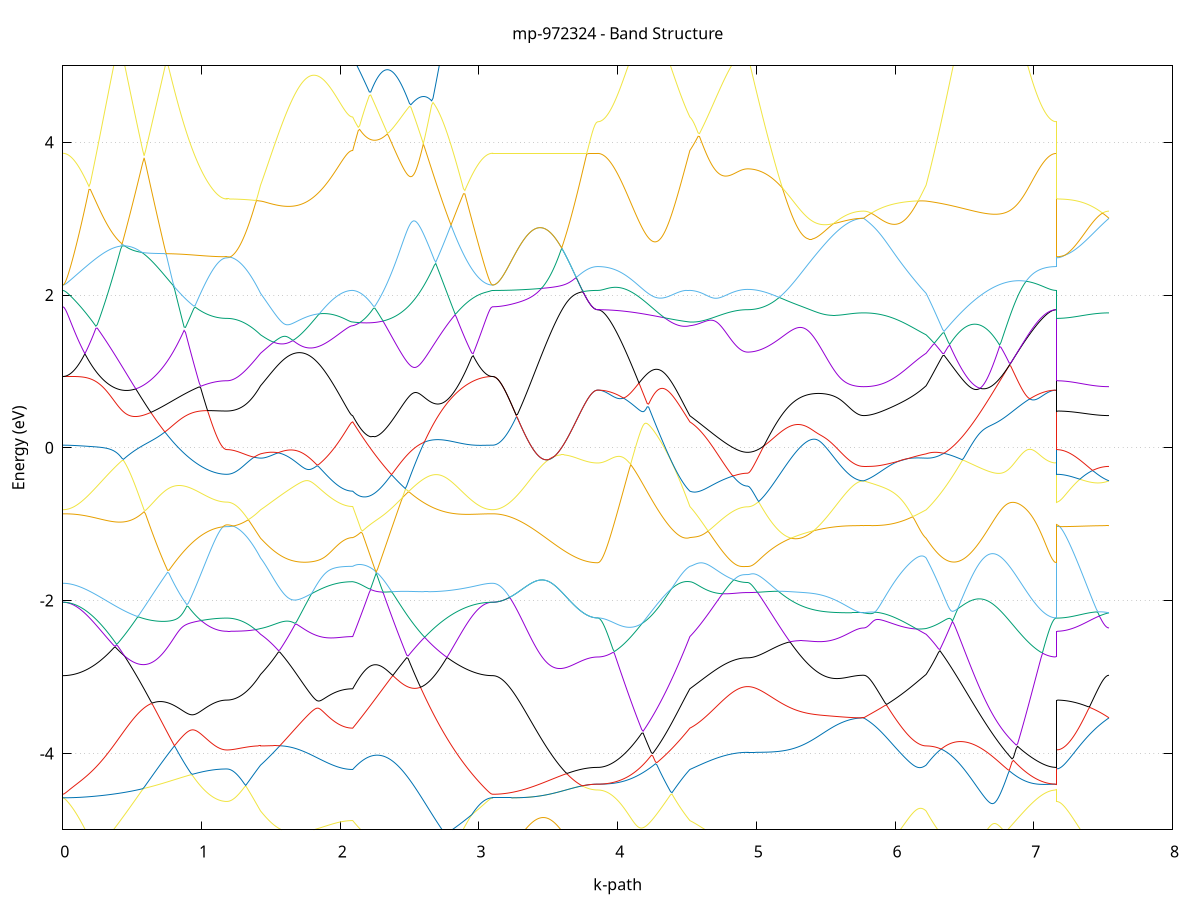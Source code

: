 set title 'mp-972324 - Band Structure'
set xlabel 'k-path'
set ylabel 'Energy (eV)'
set grid y
set yrange [-5:5]
set terminal png size 800,600
set output 'mp-972324_bands_gnuplot.png'
plot '-' using 1:2 with lines notitle, '-' using 1:2 with lines notitle, '-' using 1:2 with lines notitle, '-' using 1:2 with lines notitle, '-' using 1:2 with lines notitle, '-' using 1:2 with lines notitle, '-' using 1:2 with lines notitle, '-' using 1:2 with lines notitle, '-' using 1:2 with lines notitle, '-' using 1:2 with lines notitle, '-' using 1:2 with lines notitle, '-' using 1:2 with lines notitle, '-' using 1:2 with lines notitle, '-' using 1:2 with lines notitle, '-' using 1:2 with lines notitle, '-' using 1:2 with lines notitle, '-' using 1:2 with lines notitle, '-' using 1:2 with lines notitle, '-' using 1:2 with lines notitle, '-' using 1:2 with lines notitle, '-' using 1:2 with lines notitle, '-' using 1:2 with lines notitle, '-' using 1:2 with lines notitle, '-' using 1:2 with lines notitle, '-' using 1:2 with lines notitle, '-' using 1:2 with lines notitle, '-' using 1:2 with lines notitle, '-' using 1:2 with lines notitle, '-' using 1:2 with lines notitle, '-' using 1:2 with lines notitle, '-' using 1:2 with lines notitle, '-' using 1:2 with lines notitle, '-' using 1:2 with lines notitle, '-' using 1:2 with lines notitle, '-' using 1:2 with lines notitle, '-' using 1:2 with lines notitle, '-' using 1:2 with lines notitle, '-' using 1:2 with lines notitle, '-' using 1:2 with lines notitle, '-' using 1:2 with lines notitle, '-' using 1:2 with lines notitle, '-' using 1:2 with lines notitle, '-' using 1:2 with lines notitle, '-' using 1:2 with lines notitle, '-' using 1:2 with lines notitle, '-' using 1:2 with lines notitle, '-' using 1:2 with lines notitle, '-' using 1:2 with lines notitle, '-' using 1:2 with lines notitle, '-' using 1:2 with lines notitle, '-' using 1:2 with lines notitle, '-' using 1:2 with lines notitle, '-' using 1:2 with lines notitle, '-' using 1:2 with lines notitle, '-' using 1:2 with lines notitle, '-' using 1:2 with lines notitle, '-' using 1:2 with lines notitle, '-' using 1:2 with lines notitle, '-' using 1:2 with lines notitle, '-' using 1:2 with lines notitle, '-' using 1:2 with lines notitle, '-' using 1:2 with lines notitle, '-' using 1:2 with lines notitle, '-' using 1:2 with lines notitle
0.000000 -39.234810
0.009938 -39.235010
0.019876 -39.235610
0.029814 -39.236410
0.039752 -39.237510
0.049690 -39.238910
0.059628 -39.240410
0.069566 -39.242010
0.079504 -39.243710
0.089442 -39.245610
0.099380 -39.247510
0.109318 -39.249410
0.119256 -39.251410
0.129194 -39.253510
0.139132 -39.255510
0.149070 -39.257610
0.159008 -39.259810
0.168946 -39.261910
0.178884 -39.264110
0.188822 -39.266310
0.198760 -39.268510
0.208698 -39.270810
0.218636 -39.273010
0.228574 -39.275310
0.238512 -39.277610
0.248450 -39.279910
0.258388 -39.282210
0.268326 -39.284610
0.278264 -39.286910
0.288202 -39.289310
0.298140 -39.291710
0.308078 -39.294110
0.318016 -39.296510
0.327954 -39.298910
0.337892 -39.301410
0.347830 -39.303810
0.357768 -39.306310
0.367707 -39.308710
0.377645 -39.311210
0.387583 -39.313710
0.397521 -39.316210
0.407459 -39.318710
0.417397 -39.321210
0.427335 -39.323810
0.437273 -39.326310
0.447211 -39.328810
0.457149 -39.331310
0.467087 -39.333910
0.477025 -39.336410
0.486963 -39.338910
0.496901 -39.341510
0.506839 -39.344010
0.516777 -39.346510
0.526715 -39.349110
0.536653 -39.351610
0.546591 -39.354110
0.556529 -39.356610
0.566467 -39.359110
0.576405 -39.361610
0.586343 -39.364110
0.596281 -39.366610
0.606219 -39.369010
0.616157 -39.371510
0.626095 -39.373910
0.636033 -39.376310
0.645971 -39.378710
0.655909 -39.381110
0.665847 -39.383410
0.675785 -39.385810
0.685723 -39.388110
0.695661 -39.390410
0.705599 -39.392610
0.715537 -39.394810
0.725475 -39.397110
0.735413 -39.399210
0.745351 -39.401410
0.755289 -39.403510
0.765227 -39.405610
0.775165 -39.407610
0.785103 -39.409710
0.795041 -39.411710
0.804979 -39.413610
0.814917 -39.415510
0.824855 -39.417410
0.834793 -39.419210
0.844731 -39.421010
0.854669 -39.422810
0.864607 -39.424510
0.874545 -39.426210
0.884483 -39.427810
0.894421 -39.429410
0.904359 -39.430910
0.914297 -39.432410
0.924235 -39.433810
0.934173 -39.435210
0.944111 -39.436610
0.954049 -39.437910
0.963987 -39.439110
0.973925 -39.440310
0.983863 -39.441510
0.993801 -39.442610
1.003739 -39.443610
1.013677 -39.444610
1.023615 -39.445510
1.033553 -39.446410
1.043491 -39.447210
1.053429 -39.448010
1.063367 -39.448710
1.073306 -39.449410
1.083244 -39.450010
1.093182 -39.450510
1.103120 -39.451010
1.113058 -39.451510
1.122996 -39.451810
1.132934 -39.452110
1.142872 -39.452410
1.152810 -39.452610
1.162748 -39.452810
1.172686 -39.452810
1.182624 -39.452910
1.182624 -39.452910
1.192346 -39.452710
1.202069 -39.452310
1.211792 -39.451610
1.221515 -39.450710
1.231238 -39.449510
1.240961 -39.448010
1.250683 -39.446210
1.260406 -39.444210
1.270129 -39.441910
1.279852 -39.439310
1.289575 -39.436510
1.299298 -39.433410
1.309020 -39.430010
1.318743 -39.426410
1.328466 -39.422610
1.338189 -39.418410
1.347912 -39.414110
1.357635 -39.409410
1.367357 -39.404610
1.377080 -39.399510
1.386803 -39.394110
1.396526 -39.388510
1.406249 -39.382710
1.415971 -39.376610
1.425694 -39.370310
1.425694 -39.370310
1.435610 -39.365710
1.445526 -39.360810
1.455442 -39.355910
1.465358 -39.350810
1.475274 -39.349010
1.485190 -39.348010
1.495106 -39.347010
1.505021 -39.345810
1.514937 -39.344410
1.524853 -39.342910
1.534769 -39.341310
1.544685 -39.339510
1.554601 -39.337610
1.564517 -39.335610
1.574433 -39.333410
1.584348 -39.331110
1.594264 -39.328610
1.604180 -39.326110
1.614096 -39.323410
1.624012 -39.320510
1.633928 -39.317610
1.643844 -39.314510
1.653760 -39.311210
1.663676 -39.307910
1.673591 -39.304410
1.683507 -39.300810
1.693423 -39.297110
1.703339 -39.293310
1.713255 -39.289410
1.723171 -39.285410
1.733087 -39.281210
1.743003 -39.276910
1.752919 -39.272610
1.762834 -39.268110
1.772750 -39.263510
1.782666 -39.258910
1.792582 -39.254110
1.802498 -39.249310
1.812414 -39.244310
1.822330 -39.239310
1.832246 -39.234210
1.842162 -39.229010
1.852077 -39.223810
1.861993 -39.218510
1.871909 -39.213110
1.881825 -39.207610
1.891741 -39.202110
1.901657 -39.196610
1.911573 -39.191010
1.921489 -39.185310
1.931404 -39.179710
1.941320 -39.174010
1.951236 -39.168310
1.961152 -39.162510
1.971068 -39.156810
1.980984 -39.151110
1.990900 -39.145510
2.000816 -39.139910
2.010732 -39.134310
2.020647 -39.128910
2.030563 -39.123610
2.040479 -39.118510
2.050395 -39.113610
2.060311 -39.109310
2.070227 -39.105610
2.080143 -39.103010
2.090059 -39.102010
2.090059 -39.102010
2.100040 -39.098710
2.110021 -39.095510
2.120003 -39.092410
2.129984 -39.089510
2.139965 -39.086710
2.149947 -39.084010
2.159928 -39.081410
2.169910 -39.078910
2.179891 -39.076610
2.189872 -39.074310
2.199854 -39.072110
2.209835 -39.069910
2.219816 -39.067810
2.229798 -39.065810
2.239779 -39.063810
2.249760 -39.061810
2.259742 -39.060910
2.269723 -39.066310
2.279705 -39.071710
2.289686 -39.077010
2.299667 -39.082310
2.309649 -39.087510
2.319630 -39.092610
2.329611 -39.097710
2.339593 -39.102710
2.349574 -39.107610
2.359556 -39.112510
2.369537 -39.117310
2.379518 -39.122010
2.389500 -39.126710
2.399481 -39.131310
2.409462 -39.135810
2.419444 -39.140310
2.429425 -39.144610
2.439406 -39.148910
2.449388 -39.153110
2.459369 -39.157210
2.469351 -39.161210
2.479332 -39.165210
2.489313 -39.169110
2.499295 -39.172810
2.509276 -39.176510
2.519257 -39.180110
2.529239 -39.183610
2.539220 -39.187110
2.549202 -39.190410
2.559183 -39.193610
2.569164 -39.196810
2.579146 -39.199810
2.589127 -39.202810
2.599108 -39.205710
2.609090 -39.208410
2.619071 -39.211110
2.629052 -39.213710
2.639034 -39.216210
2.649015 -39.218610
2.658997 -39.220810
2.668978 -39.223010
2.678959 -39.225110
2.688941 -39.227110
2.698922 -39.229010
2.708903 -39.230810
2.718885 -39.232510
2.728866 -39.234110
2.738847 -39.235610
2.748829 -39.237010
2.758810 -39.238310
2.768792 -39.239510
2.778773 -39.240610
2.788754 -39.241610
2.798736 -39.242510
2.808717 -39.243310
2.818698 -39.244010
2.828680 -39.244610
2.838661 -39.245110
2.848643 -39.245510
2.858624 -39.245910
2.868605 -39.246110
2.878587 -39.246210
2.888568 -39.246310
2.898549 -39.246210
2.908531 -39.246110
2.918512 -39.245910
2.928493 -39.245610
2.938475 -39.245210
2.948456 -39.244710
2.958438 -39.244210
2.968419 -39.243610
2.978400 -39.242910
2.988382 -39.242110
2.998363 -39.241410
3.008344 -39.240510
3.018326 -39.239710
3.028307 -39.238810
3.038289 -39.238010
3.048270 -39.237110
3.058251 -39.236410
3.068233 -39.235810
3.078214 -39.235310
3.088195 -39.234910
3.098177 -39.234810
3.098177 -39.234810
3.108154 -39.234910
3.118130 -39.235010
3.128107 -39.235210
3.138084 -39.235410
3.148061 -39.235710
3.158037 -39.236110
3.168014 -39.236510
3.177991 -39.237110
3.187968 -39.237610
3.197945 -39.238310
3.207921 -39.239010
3.217898 -39.239810
3.227875 -39.240610
3.237852 -39.241410
3.247829 -39.242410
3.257805 -39.243310
3.267782 -39.244410
3.277759 -39.245410
3.287736 -39.246610
3.297713 -39.247710
3.307689 -39.248910
3.317666 -39.250110
3.327643 -39.251410
3.337620 -39.252710
3.347597 -39.254010
3.357573 -39.255310
3.367550 -39.256610
3.377527 -39.258010
3.387504 -39.259410
3.397481 -39.260810
3.407457 -39.262210
3.417434 -39.263610
3.427411 -39.265010
3.437388 -39.266510
3.447364 -39.267910
3.457341 -39.269310
3.467318 -39.270710
3.477295 -39.272110
3.487272 -39.273510
3.497248 -39.274910
3.507225 -39.276310
3.517202 -39.277610
3.527179 -39.279010
3.537156 -39.280310
3.547132 -39.281610
3.557109 -39.282910
3.567086 -39.284110
3.577063 -39.285310
3.587040 -39.286510
3.597016 -39.287710
3.606993 -39.288810
3.616970 -39.289910
3.626947 -39.291010
3.636924 -39.292010
3.646900 -39.293010
3.656877 -39.294010
3.666854 -39.294910
3.676831 -39.295710
3.686807 -39.296610
3.696784 -39.297410
3.706761 -39.298110
3.716738 -39.298810
3.726715 -39.299510
3.736691 -39.300110
3.746668 -39.300610
3.756645 -39.301210
3.766622 -39.301610
3.776599 -39.302010
3.786575 -39.302410
3.796552 -39.302710
3.806529 -39.303010
3.816506 -39.303210
3.826483 -39.303410
3.836459 -39.303510
3.846436 -39.303610
3.856413 -39.303610
3.856413 -39.303610
3.866329 -39.303610
3.876245 -39.303410
3.886161 -39.303110
3.896077 -39.302710
3.905992 -39.302210
3.915908 -39.301610
3.925824 -39.300910
3.935740 -39.300010
3.945656 -39.299010
3.955572 -39.298010
3.965488 -39.296810
3.975404 -39.295510
3.985319 -39.294110
3.995235 -39.292610
4.005151 -39.290910
4.015067 -39.289210
4.024983 -39.287310
4.034899 -39.285410
4.044815 -39.283310
4.054731 -39.281110
4.064647 -39.278910
4.074562 -39.276510
4.084478 -39.274010
4.094394 -39.271410
4.104310 -39.268710
4.114226 -39.265910
4.124142 -39.263010
4.134058 -39.260010
4.143974 -39.256910
4.153890 -39.253810
4.163805 -39.250510
4.173721 -39.247110
4.183637 -39.243610
4.193553 -39.240110
4.203469 -39.236510
4.213385 -39.232710
4.223301 -39.228910
4.233217 -39.225010
4.243132 -39.221110
4.253048 -39.217110
4.262964 -39.213010
4.272880 -39.208810
4.282796 -39.204610
4.292712 -39.200310
4.302628 -39.195910
4.312544 -39.191510
4.322460 -39.187110
4.332375 -39.182610
4.342291 -39.178110
4.352207 -39.173610
4.362123 -39.169110
4.372039 -39.164510
4.381955 -39.160010
4.391871 -39.155410
4.401787 -39.150910
4.411703 -39.146410
4.421618 -39.142010
4.431534 -39.137610
4.441450 -39.133210
4.451366 -39.128910
4.461282 -39.124810
4.471198 -39.120710
4.481114 -39.116710
4.491030 -39.112810
4.500946 -39.109110
4.510861 -39.105510
4.520777 -39.102010
4.520777 -39.102010
4.530688 -39.100610
4.540599 -39.099310
4.550510 -39.097910
4.560421 -39.096510
4.570332 -39.095210
4.580243 -39.094010
4.590154 -39.092810
4.600065 -39.091710
4.609976 -39.090710
4.619887 -39.089810
4.629798 -39.089010
4.639709 -39.088410
4.649620 -39.088010
4.659531 -39.087710
4.669441 -39.087610
4.679352 -39.087710
4.689263 -39.087910
4.699174 -39.088410
4.709085 -39.089110
4.718996 -39.089910
4.728907 -39.090810
4.738818 -39.091810
4.748729 -39.092910
4.758640 -39.094110
4.768551 -39.095310
4.778462 -39.096610
4.788373 -39.097810
4.798284 -39.099010
4.808195 -39.100210
4.818106 -39.101310
4.828017 -39.102410
4.837928 -39.103410
4.847839 -39.104410
4.857750 -39.105210
4.867660 -39.106010
4.877571 -39.106610
4.887482 -39.107210
4.897393 -39.107710
4.907304 -39.108110
4.917215 -39.108310
4.927126 -39.108510
4.937037 -39.108610
4.937037 -39.108610
4.946992 -39.108610
4.956948 -39.108810
4.966903 -39.109010
4.976858 -39.109510
4.986813 -39.110010
4.996769 -39.110710
5.006724 -39.111610
5.016679 -39.112810
5.026634 -39.114210
5.036590 -39.115910
5.046545 -39.118010
5.056500 -39.120610
5.066455 -39.123610
5.076411 -39.127110
5.086366 -39.131210
5.096321 -39.135810
5.106276 -39.140910
5.116232 -39.146510
5.126187 -39.152410
5.136142 -39.158610
5.146097 -39.165110
5.156053 -39.171810
5.166008 -39.178710
5.175963 -39.185710
5.185918 -39.192810
5.195874 -39.200010
5.205829 -39.207210
5.215784 -39.214410
5.225739 -39.221610
5.235695 -39.228910
5.245650 -39.236110
5.255605 -39.243210
5.265560 -39.250410
5.275516 -39.257410
5.285471 -39.264410
5.295426 -39.271410
5.305381 -39.278210
5.315337 -39.285010
5.325292 -39.291710
5.335247 -39.298310
5.345202 -39.304810
5.355158 -39.311210
5.365113 -39.317510
5.375068 -39.323610
5.385023 -39.329710
5.394979 -39.335710
5.404934 -39.341510
5.414889 -39.347210
5.424844 -39.352810
5.434800 -39.358310
5.444755 -39.363610
5.454710 -39.368810
5.464665 -39.373910
5.474621 -39.378810
5.484576 -39.383610
5.494531 -39.388210
5.504486 -39.392710
5.514442 -39.397010
5.524397 -39.401210
5.534352 -39.405310
5.544307 -39.409210
5.554263 -39.412910
5.564218 -39.416510
5.574173 -39.419910
5.584128 -39.423210
5.594084 -39.426310
5.604039 -39.429310
5.613994 -39.432110
5.623949 -39.434710
5.633905 -39.437110
5.643860 -39.439410
5.653815 -39.441610
5.663771 -39.443510
5.673726 -39.445310
5.683681 -39.446910
5.693636 -39.448410
5.703592 -39.449710
5.713547 -39.450810
5.723502 -39.451710
5.733457 -39.452510
5.743413 -39.453110
5.753368 -39.453510
5.763323 -39.453810
5.773278 -39.453910
5.773278 -39.453910
5.783068 -39.453910
5.792859 -39.453810
5.802649 -39.453610
5.812439 -39.453410
5.822229 -39.453210
5.832019 -39.452910
5.841810 -39.452510
5.851600 -39.452010
5.861390 -39.451510
5.871180 -39.450910
5.880970 -39.450210
5.890761 -39.449410
5.900551 -39.448510
5.910341 -39.447610
5.920131 -39.446610
5.929921 -39.445510
5.939711 -39.444310
5.949502 -39.443010
5.959292 -39.441610
5.969082 -39.440210
5.978872 -39.438610
5.988662 -39.437010
5.998453 -39.435210
6.008243 -39.433410
6.018033 -39.431510
6.027823 -39.429510
6.037613 -39.427310
6.047404 -39.425110
6.057194 -39.422810
6.066984 -39.420410
6.076774 -39.417910
6.086564 -39.415310
6.096354 -39.412610
6.106145 -39.409810
6.115935 -39.407010
6.125725 -39.404010
6.135515 -39.401010
6.145305 -39.397810
6.155096 -39.394610
6.164886 -39.391310
6.174676 -39.387910
6.184466 -39.384510
6.194256 -39.381010
6.204047 -39.377410
6.213837 -39.373910
6.223627 -39.370310
6.223627 -39.370310
6.233622 -39.363610
6.243617 -39.356710
6.253613 -39.350810
6.263608 -39.350610
6.273603 -39.350310
6.283598 -39.350110
6.293594 -39.349810
6.303589 -39.349510
6.313584 -39.349210
6.323579 -39.348910
6.333575 -39.348610
6.343570 -39.348310
6.353565 -39.347910
6.363560 -39.347510
6.373556 -39.347210
6.383551 -39.346810
6.393546 -39.346410
6.403541 -39.345910
6.413537 -39.345510
6.423532 -39.345010
6.433527 -39.344610
6.443522 -39.344110
6.453518 -39.343610
6.463513 -39.343110
6.473508 -39.342510
6.483503 -39.342010
6.493499 -39.341410
6.503494 -39.340810
6.513489 -39.340310
6.523484 -39.339710
6.533480 -39.339110
6.543475 -39.338410
6.553470 -39.337810
6.563465 -39.337110
6.573460 -39.336510
6.583456 -39.335810
6.593451 -39.335110
6.603446 -39.334410
6.613441 -39.333710
6.623437 -39.333010
6.633432 -39.332310
6.643427 -39.331610
6.653422 -39.330910
6.663418 -39.330110
6.673413 -39.329410
6.683408 -39.328610
6.693403 -39.327910
6.703399 -39.327110
6.713394 -39.326410
6.723389 -39.325610
6.733384 -39.324910
6.743380 -39.324110
6.753375 -39.323310
6.763370 -39.322610
6.773365 -39.321810
6.783361 -39.321110
6.793356 -39.320310
6.803351 -39.319610
6.813346 -39.318910
6.823342 -39.318110
6.833337 -39.317410
6.843332 -39.316710
6.853327 -39.316010
6.863323 -39.315310
6.873318 -39.314610
6.883313 -39.314010
6.893308 -39.313310
6.903304 -39.312710
6.913299 -39.312010
6.923294 -39.311410
6.933289 -39.310810
6.943285 -39.310310
6.953280 -39.309710
6.963275 -39.309210
6.973270 -39.308710
6.983266 -39.308210
6.993261 -39.307710
7.003256 -39.307310
7.013251 -39.306810
7.023247 -39.306410
7.033242 -39.306110
7.043237 -39.305710
7.053232 -39.305410
7.063227 -39.305110
7.073223 -39.304810
7.083218 -39.304610
7.093213 -39.304410
7.103208 -39.304210
7.113204 -39.304010
7.123199 -39.303910
7.133194 -39.303810
7.143189 -39.303710
7.153185 -39.303710
7.163180 -39.303610
7.163180 -39.452910
7.173157 -39.452910
7.183134 -39.452910
7.193110 -39.452910
7.203087 -39.452910
7.213064 -39.452910
7.223041 -39.452910
7.233017 -39.453010
7.242994 -39.453010
7.252971 -39.453010
7.262948 -39.453010
7.272925 -39.453110
7.282901 -39.453110
7.292878 -39.453110
7.302855 -39.453210
7.312832 -39.453210
7.322809 -39.453310
7.332785 -39.453310
7.342762 -39.453310
7.352739 -39.453410
7.362716 -39.453410
7.372693 -39.453510
7.382669 -39.453510
7.392646 -39.453510
7.402623 -39.453610
7.412600 -39.453610
7.422577 -39.453710
7.432553 -39.453710
7.442530 -39.453710
7.452507 -39.453810
7.462484 -39.453810
7.472461 -39.453810
7.482437 -39.453810
7.492414 -39.453810
7.502391 -39.453910
7.512368 -39.453910
7.522344 -39.453910
7.532321 -39.453910
7.542298 -39.453910
e
0.000000 -39.234810
0.009938 -39.234710
0.019876 -39.234310
0.029814 -39.233610
0.039752 -39.232610
0.049690 -39.231410
0.059628 -39.229810
0.069566 -39.228010
0.079504 -39.226010
0.089442 -39.223610
0.099380 -39.221010
0.109318 -39.218110
0.119256 -39.215010
0.129194 -39.211510
0.139132 -39.207910
0.149070 -39.203910
0.159008 -39.199710
0.168946 -39.195210
0.178884 -39.190510
0.188822 -39.185610
0.198760 -39.180310
0.208698 -39.174910
0.218636 -39.169210
0.228574 -39.163210
0.238512 -39.158110
0.248450 -39.155310
0.258388 -39.152410
0.268326 -39.149510
0.278264 -39.146510
0.288202 -39.143510
0.298140 -39.140510
0.308078 -39.137410
0.318016 -39.134310
0.327954 -39.131110
0.337892 -39.127910
0.347830 -39.124710
0.357768 -39.121410
0.367707 -39.118110
0.377645 -39.114710
0.387583 -39.111310
0.397521 -39.107910
0.407459 -39.104410
0.417397 -39.100910
0.427335 -39.097410
0.437273 -39.093810
0.447211 -39.090210
0.457149 -39.086510
0.467087 -39.082810
0.477025 -39.079110
0.486963 -39.075310
0.496901 -39.071510
0.506839 -39.067710
0.516777 -39.063910
0.526715 -39.060010
0.536653 -39.056110
0.546591 -39.052210
0.556529 -39.048210
0.566467 -39.044210
0.576405 -39.040210
0.586343 -39.036210
0.596281 -39.032110
0.606219 -39.028110
0.616157 -39.029610
0.626095 -39.032910
0.636033 -39.036110
0.645971 -39.039410
0.655909 -39.042510
0.665847 -39.045710
0.675785 -39.048810
0.685723 -39.051910
0.695661 -39.060110
0.705599 -39.070010
0.715537 -39.079810
0.725475 -39.089610
0.735413 -39.099410
0.745351 -39.109110
0.755289 -39.118710
0.765227 -39.128210
0.775165 -39.137610
0.785103 -39.146910
0.795041 -39.156110
0.804979 -39.165210
0.814917 -39.174110
0.824855 -39.182910
0.834793 -39.191510
0.844731 -39.200010
0.854669 -39.208310
0.864607 -39.216410
0.874545 -39.224310
0.884483 -39.232110
0.894421 -39.239610
0.904359 -39.247010
0.914297 -39.254110
0.924235 -39.261110
0.934173 -39.267810
0.944111 -39.274310
0.954049 -39.280510
0.963987 -39.286510
0.973925 -39.292310
0.983863 -39.297910
0.993801 -39.303210
1.003739 -39.308210
1.013677 -39.313010
1.023615 -39.317610
1.033553 -39.321810
1.043491 -39.325910
1.053429 -39.329610
1.063367 -39.333110
1.073306 -39.336310
1.083244 -39.339310
1.093182 -39.341910
1.103120 -39.344310
1.113058 -39.346410
1.122996 -39.348310
1.132934 -39.349810
1.142872 -39.351110
1.152810 -39.352110
1.162748 -39.352810
1.172686 -39.353210
1.182624 -39.353410
1.182624 -39.353410
1.192346 -39.353410
1.202069 -39.353410
1.211792 -39.353410
1.221515 -39.353310
1.231238 -39.353310
1.240961 -39.353310
1.250683 -39.353210
1.260406 -39.353210
1.270129 -39.353210
1.279852 -39.353110
1.289575 -39.353110
1.299298 -39.353010
1.309020 -39.352910
1.318743 -39.352810
1.328466 -39.352810
1.338189 -39.352710
1.347912 -39.352610
1.357635 -39.352410
1.367357 -39.352310
1.377080 -39.352210
1.386803 -39.352110
1.396526 -39.351910
1.406249 -39.351810
1.415971 -39.351610
1.425694 -39.351410
1.425694 -39.351410
1.435610 -39.351210
1.445526 -39.350910
1.455442 -39.350410
1.465358 -39.349710
1.475274 -39.345510
1.485190 -39.340110
1.495106 -39.334610
1.505021 -39.329010
1.514937 -39.323210
1.524853 -39.317410
1.534769 -39.311410
1.544685 -39.305210
1.554601 -39.299010
1.564517 -39.292610
1.574433 -39.286210
1.584348 -39.279610
1.594264 -39.272910
1.604180 -39.266110
1.614096 -39.259310
1.624012 -39.252310
1.633928 -39.245210
1.643844 -39.238110
1.653760 -39.230810
1.663676 -39.223510
1.673591 -39.216110
1.683507 -39.208710
1.693423 -39.201110
1.703339 -39.193510
1.713255 -39.185910
1.723171 -39.178210
1.733087 -39.170510
1.743003 -39.162710
1.752919 -39.154910
1.762834 -39.147010
1.772750 -39.139210
1.782666 -39.131310
1.792582 -39.123410
1.802498 -39.115510
1.812414 -39.107710
1.822330 -39.099810
1.832246 -39.092010
1.842162 -39.084310
1.852077 -39.076610
1.861993 -39.069010
1.871909 -39.061510
1.881825 -39.054010
1.891741 -39.048010
1.901657 -39.047410
1.911573 -39.047010
1.921489 -39.046710
1.931404 -39.046610
1.941320 -39.046710
1.951236 -39.047110
1.961152 -39.047710
1.971068 -39.048610
1.980984 -39.049810
1.990900 -39.051310
2.000816 -39.053110
2.010732 -39.055210
2.020647 -39.057610
2.030563 -39.060310
2.040479 -39.063210
2.050395 -39.066310
2.060311 -39.069310
2.070227 -39.072010
2.080143 -39.074010
2.090059 -39.074710
2.090059 -39.074710
2.100040 -39.069110
2.110021 -39.063410
2.120003 -39.057710
2.129984 -39.052010
2.139965 -39.046410
2.149947 -39.040710
2.159928 -39.035110
2.169910 -39.029410
2.179891 -39.023810
2.189872 -39.021610
2.199854 -39.027410
2.209835 -39.033110
2.219816 -39.038710
2.229798 -39.044310
2.239779 -39.049910
2.249760 -39.055410
2.259742 -39.059810
2.269723 -39.057810
2.279705 -39.055910
2.289686 -39.053910
2.299667 -39.052010
2.309649 -39.050010
2.319630 -39.048010
2.329611 -39.046010
2.339593 -39.044010
2.349574 -39.042010
2.359556 -39.039910
2.369537 -39.037810
2.379518 -39.035610
2.389500 -39.033510
2.399481 -39.031210
2.409462 -39.029010
2.419444 -39.026710
2.429425 -39.024410
2.439406 -39.022010
2.449388 -39.019610
2.459369 -39.017110
2.469351 -39.014710
2.479332 -39.014210
2.489313 -39.020510
2.499295 -39.026810
2.509276 -39.033110
2.519257 -39.039310
2.529239 -39.045410
2.539220 -39.051410
2.549202 -39.057410
2.559183 -39.063310
2.569164 -39.069110
2.579146 -39.074910
2.589127 -39.080610
2.599108 -39.086210
2.609090 -39.091710
2.619071 -39.097110
2.629052 -39.102510
2.639034 -39.107710
2.649015 -39.112910
2.658997 -39.118010
2.668978 -39.123010
2.678959 -39.127910
2.688941 -39.132710
2.698922 -39.137510
2.708903 -39.142110
2.718885 -39.146610
2.728866 -39.151010
2.738847 -39.155310
2.748829 -39.159610
2.758810 -39.163710
2.768792 -39.167710
2.778773 -39.171610
2.788754 -39.175410
2.798736 -39.179110
2.808717 -39.182710
2.818698 -39.186110
2.828680 -39.189510
2.838661 -39.192710
2.848643 -39.195810
2.858624 -39.198910
2.868605 -39.201810
2.878587 -39.204510
2.888568 -39.207210
2.898549 -39.209710
2.908531 -39.212210
2.918512 -39.214510
2.928493 -39.216710
2.938475 -39.218710
2.948456 -39.220710
2.958438 -39.222510
2.968419 -39.224210
2.978400 -39.225710
2.988382 -39.227210
2.998363 -39.228510
3.008344 -39.229710
3.018326 -39.230810
3.028307 -39.231710
3.038289 -39.232610
3.048270 -39.233310
3.058251 -39.233810
3.068233 -39.234310
3.078214 -39.234610
3.088195 -39.234810
3.098177 -39.234810
3.098177 -39.234810
3.108154 -39.234910
3.118130 -39.235010
3.128107 -39.235210
3.138084 -39.235410
3.148061 -39.235710
3.158037 -39.236110
3.168014 -39.236510
3.177991 -39.237110
3.187968 -39.237610
3.197945 -39.238310
3.207921 -39.239010
3.217898 -39.239810
3.227875 -39.240610
3.237852 -39.241410
3.247829 -39.242410
3.257805 -39.243310
3.267782 -39.244410
3.277759 -39.245410
3.287736 -39.246610
3.297713 -39.247710
3.307689 -39.248910
3.317666 -39.250110
3.327643 -39.251410
3.337620 -39.252710
3.347597 -39.254010
3.357573 -39.255310
3.367550 -39.256610
3.377527 -39.258010
3.387504 -39.259410
3.397481 -39.260810
3.407457 -39.262210
3.417434 -39.263610
3.427411 -39.265010
3.437388 -39.266510
3.447364 -39.267910
3.457341 -39.269310
3.467318 -39.270710
3.477295 -39.272110
3.487272 -39.273510
3.497248 -39.274910
3.507225 -39.276310
3.517202 -39.277610
3.527179 -39.279010
3.537156 -39.280310
3.547132 -39.281610
3.557109 -39.282910
3.567086 -39.284110
3.577063 -39.285310
3.587040 -39.286510
3.597016 -39.287710
3.606993 -39.288810
3.616970 -39.289910
3.626947 -39.291010
3.636924 -39.292010
3.646900 -39.293010
3.656877 -39.294010
3.666854 -39.294910
3.676831 -39.295710
3.686807 -39.296610
3.696784 -39.297410
3.706761 -39.298110
3.716738 -39.298810
3.726715 -39.299510
3.736691 -39.300110
3.746668 -39.300610
3.756645 -39.301210
3.766622 -39.301610
3.776599 -39.302010
3.786575 -39.302410
3.796552 -39.302710
3.806529 -39.303010
3.816506 -39.303210
3.826483 -39.303410
3.836459 -39.303510
3.846436 -39.303610
3.856413 -39.303610
3.856413 -39.303610
3.866329 -39.303610
3.876245 -39.303410
3.886161 -39.303110
3.896077 -39.302710
3.905992 -39.302210
3.915908 -39.301510
3.925824 -39.300710
3.935740 -39.299810
3.945656 -39.298810
3.955572 -39.297710
3.965488 -39.296510
3.975404 -39.295110
3.985319 -39.293610
3.995235 -39.292010
4.005151 -39.290310
4.015067 -39.288510
4.024983 -39.286610
4.034899 -39.284510
4.044815 -39.282410
4.054731 -39.280110
4.064647 -39.277710
4.074562 -39.275210
4.084478 -39.272610
4.094394 -39.269910
4.104310 -39.267110
4.114226 -39.264210
4.124142 -39.261210
4.134058 -39.258110
4.143974 -39.254810
4.153890 -39.251510
4.163805 -39.248110
4.173721 -39.244610
4.183637 -39.240910
4.193553 -39.237210
4.203469 -39.233410
4.213385 -39.229510
4.223301 -39.225610
4.233217 -39.221510
4.243132 -39.217310
4.253048 -39.213110
4.262964 -39.208710
4.272880 -39.204310
4.282796 -39.199910
4.292712 -39.195310
4.302628 -39.190610
4.312544 -39.185910
4.322460 -39.181210
4.332375 -39.176310
4.342291 -39.171410
4.352207 -39.166410
4.362123 -39.161410
4.372039 -39.156310
4.381955 -39.151110
4.391871 -39.145910
4.401787 -39.140710
4.411703 -39.135410
4.421618 -39.130010
4.431534 -39.124610
4.441450 -39.119210
4.451366 -39.113710
4.461282 -39.108210
4.471198 -39.102710
4.481114 -39.097110
4.491030 -39.091610
4.500946 -39.086010
4.510861 -39.080410
4.520777 -39.074710
4.520777 -39.074710
4.530688 -39.072410
4.540599 -39.070010
4.550510 -39.067610
4.560421 -39.065110
4.570332 -39.062610
4.580243 -39.060110
4.590154 -39.057510
4.600065 -39.054910
4.609976 -39.052310
4.619887 -39.049610
4.629798 -39.047010
4.639709 -39.044210
4.649620 -39.041510
4.659531 -39.038810
4.669441 -39.036010
4.679352 -39.033210
4.689263 -39.030410
4.699174 -39.027610
4.709085 -39.024810
4.718996 -39.022010
4.728907 -39.020510
4.738818 -39.020210
4.748729 -39.019610
4.758640 -39.018910
4.768551 -39.018110
4.778462 -39.017210
4.788373 -39.016210
4.798284 -39.015110
4.808195 -39.014110
4.818106 -39.013010
4.828017 -39.011910
4.837928 -39.010910
4.847839 -39.009810
4.857750 -39.008910
4.867660 -39.008010
4.877571 -39.007310
4.887482 -39.006610
4.897393 -39.006010
4.907304 -39.005510
4.917215 -39.005210
4.927126 -39.005010
4.937037 -39.005010
4.937037 -39.005010
4.946992 -39.005510
4.956948 -39.006910
4.966903 -39.009310
4.976858 -39.012410
4.986813 -39.016210
4.996769 -39.020510
5.006724 -39.025110
5.016679 -39.029910
5.026634 -39.034910
5.036590 -39.039810
5.046545 -39.044510
5.056500 -39.049010
5.066455 -39.053210
5.076411 -39.056910
5.086366 -39.060210
5.096321 -39.063110
5.106276 -39.066310
5.116232 -39.073210
5.126187 -39.080110
5.136142 -39.087010
5.146097 -39.093910
5.156053 -39.100810
5.166008 -39.107610
5.175963 -39.114510
5.185918 -39.121310
5.195874 -39.128110
5.205829 -39.134810
5.215784 -39.141510
5.225739 -39.148110
5.235695 -39.154710
5.245650 -39.161210
5.255605 -39.167610
5.265560 -39.174010
5.275516 -39.180310
5.285471 -39.186510
5.295426 -39.192710
5.305381 -39.198710
5.315337 -39.204710
5.325292 -39.210610
5.335247 -39.216410
5.345202 -39.222110
5.355158 -39.227810
5.365113 -39.233310
5.375068 -39.238710
5.385023 -39.244010
5.394979 -39.249210
5.404934 -39.254310
5.414889 -39.259310
5.424844 -39.264210
5.434800 -39.269010
5.444755 -39.273610
5.454710 -39.278210
5.464665 -39.282610
5.474621 -39.286910
5.484576 -39.291010
5.494531 -39.295110
5.504486 -39.299010
5.514442 -39.302810
5.524397 -39.306410
5.534352 -39.309910
5.544307 -39.313310
5.554263 -39.316610
5.564218 -39.319710
5.574173 -39.322710
5.584128 -39.325510
5.594084 -39.328210
5.604039 -39.330810
5.613994 -39.333210
5.623949 -39.335510
5.633905 -39.337610
5.643860 -39.339610
5.653815 -39.341510
5.663771 -39.343210
5.673726 -39.344810
5.683681 -39.346210
5.693636 -39.347410
5.703592 -39.348610
5.713547 -39.349510
5.723502 -39.350310
5.733457 -39.351010
5.743413 -39.351510
5.753368 -39.351910
5.763323 -39.352110
5.773278 -39.352210
5.773278 -39.352210
5.783068 -39.352210
5.792859 -39.352110
5.802649 -39.352010
5.812439 -39.351910
5.822229 -39.351810
5.832019 -39.351610
5.841810 -39.351510
5.851600 -39.351310
5.861390 -39.351110
5.871180 -39.350910
5.880970 -39.350710
5.890761 -39.350410
5.900551 -39.350210
5.910341 -39.350010
5.920131 -39.349810
5.929921 -39.349610
5.939711 -39.349410
5.949502 -39.349310
5.959292 -39.349110
5.969082 -39.349010
5.978872 -39.348910
5.988662 -39.348810
5.998453 -39.348710
6.008243 -39.348610
6.018033 -39.348610
6.027823 -39.348610
6.037613 -39.348610
6.047404 -39.348610
6.057194 -39.348710
6.066984 -39.348710
6.076774 -39.348810
6.086564 -39.349010
6.096354 -39.349110
6.106145 -39.349310
6.115935 -39.349410
6.125725 -39.349610
6.135515 -39.349810
6.145305 -39.350110
6.155096 -39.350310
6.164886 -39.350510
6.174676 -39.350810
6.184466 -39.351010
6.194256 -39.351210
6.204047 -39.351310
6.213837 -39.351410
6.223627 -39.351410
6.223627 -39.351410
6.233622 -39.351210
6.243617 -39.351010
6.253613 -39.349610
6.263608 -39.342210
6.273603 -39.334610
6.283598 -39.326810
6.293594 -39.318810
6.303589 -39.310610
6.313584 -39.302110
6.323579 -39.293510
6.333575 -39.284710
6.343570 -39.275810
6.353565 -39.266610
6.363560 -39.257310
6.373556 -39.247810
6.383551 -39.238210
6.393546 -39.228410
6.403541 -39.218510
6.413537 -39.208510
6.423532 -39.198310
6.433527 -39.188010
6.443522 -39.177610
6.453518 -39.167010
6.463513 -39.156410
6.473508 -39.145710
6.483503 -39.134910
6.493499 -39.124010
6.503494 -39.113110
6.513489 -39.102110
6.523484 -39.091110
6.533480 -39.080010
6.543475 -39.068910
6.553470 -39.057710
6.563465 -39.052110
6.573460 -39.050010
6.583456 -39.047810
6.593451 -39.045610
6.603446 -39.043510
6.613441 -39.041310
6.623437 -39.039210
6.633432 -39.037010
6.643427 -39.034910
6.653422 -39.032810
6.663418 -39.030710
6.673413 -39.035610
6.683408 -39.044310
6.693403 -39.053010
6.703399 -39.061710
6.713394 -39.070410
6.723389 -39.079110
6.733384 -39.087710
6.743380 -39.096210
6.753375 -39.104710
6.763370 -39.113110
6.773365 -39.121410
6.783361 -39.129710
6.793356 -39.137810
6.803351 -39.145810
6.813346 -39.153710
6.823342 -39.161410
6.833337 -39.169010
6.843332 -39.176510
6.853327 -39.183810
6.863323 -39.190910
6.873318 -39.197910
6.883313 -39.204610
6.893308 -39.211210
6.903304 -39.217710
6.913299 -39.223910
6.923294 -39.229910
6.933289 -39.235710
6.943285 -39.241310
6.953280 -39.246710
6.963275 -39.251810
6.973270 -39.256810
6.983266 -39.261510
6.993261 -39.265910
7.003256 -39.270210
7.013251 -39.274210
7.023247 -39.277910
7.033242 -39.281410
7.043237 -39.284710
7.053232 -39.287710
7.063227 -39.290410
7.073223 -39.292910
7.083218 -39.295210
7.093213 -39.297110
7.103208 -39.298910
7.113204 -39.300310
7.123199 -39.301510
7.133194 -39.302410
7.143189 -39.303110
7.153185 -39.303510
7.163180 -39.303610
7.163180 -39.353410
7.173157 -39.353410
7.183134 -39.353410
7.193110 -39.353410
7.203087 -39.353310
7.213064 -39.353310
7.223041 -39.353310
7.233017 -39.353310
7.242994 -39.353310
7.252971 -39.353210
7.262948 -39.353210
7.272925 -39.353110
7.282901 -39.353110
7.292878 -39.353110
7.302855 -39.353010
7.312832 -39.353010
7.322809 -39.352910
7.332785 -39.352910
7.342762 -39.352810
7.352739 -39.352810
7.362716 -39.352710
7.372693 -39.352710
7.382669 -39.352610
7.392646 -39.352610
7.402623 -39.352610
7.412600 -39.352510
7.422577 -39.352510
7.432553 -39.352410
7.442530 -39.352410
7.452507 -39.352410
7.462484 -39.352310
7.472461 -39.352310
7.482437 -39.352310
7.492414 -39.352310
7.502391 -39.352210
7.512368 -39.352210
7.522344 -39.352210
7.532321 -39.352210
7.542298 -39.352210
e
0.000000 -39.206710
0.009938 -39.206510
0.019876 -39.206010
0.029814 -39.205110
0.039752 -39.203910
0.049690 -39.202510
0.059628 -39.200810
0.069566 -39.199110
0.079504 -39.197210
0.089442 -39.195210
0.099380 -39.193110
0.109318 -39.190910
0.119256 -39.188710
0.129194 -39.186410
0.139132 -39.184110
0.149070 -39.181710
0.159008 -39.179210
0.168946 -39.176710
0.178884 -39.174210
0.188822 -39.171610
0.198760 -39.169010
0.208698 -39.166310
0.218636 -39.163610
0.228574 -39.160910
0.238512 -39.157110
0.248450 -39.150710
0.258388 -39.144010
0.268326 -39.137210
0.278264 -39.130110
0.288202 -39.122810
0.298140 -39.115310
0.308078 -39.107610
0.318016 -39.099710
0.327954 -39.091610
0.337892 -39.083310
0.347830 -39.074810
0.357768 -39.066210
0.367707 -39.057310
0.377645 -39.048310
0.387583 -39.039210
0.397521 -39.029910
0.407459 -39.020410
0.417397 -39.010810
0.427335 -39.001110
0.437273 -38.991210
0.447211 -38.981210
0.457149 -38.972810
0.467087 -38.976510
0.477025 -38.980210
0.486963 -38.983910
0.496901 -38.987610
0.506839 -38.991210
0.516777 -38.994910
0.526715 -38.998510
0.536653 -39.002010
0.546591 -39.005610
0.556529 -39.009110
0.566467 -39.012610
0.576405 -39.016110
0.586343 -39.019510
0.596281 -39.022910
0.606219 -39.026210
0.616157 -39.024010
0.626095 -39.019910
0.636033 -39.015810
0.645971 -39.011710
0.655909 -39.020810
0.665847 -39.030610
0.675785 -39.040410
0.685723 -39.050310
0.695661 -39.054910
0.705599 -39.057810
0.715537 -39.060810
0.725475 -39.063710
0.735413 -39.066510
0.745351 -39.069310
0.755289 -39.072010
0.765227 -39.074710
0.775165 -39.077410
0.785103 -39.080010
0.795041 -39.082510
0.804979 -39.085010
0.814917 -39.087410
0.824855 -39.089810
0.834793 -39.092110
0.844731 -39.094410
0.854669 -39.096610
0.864607 -39.098710
0.874545 -39.100810
0.884483 -39.102910
0.894421 -39.104810
0.904359 -39.106710
0.914297 -39.108610
0.924235 -39.110410
0.934173 -39.112110
0.944111 -39.113810
0.954049 -39.115410
0.963987 -39.116910
0.973925 -39.118410
0.983863 -39.119810
0.993801 -39.121110
1.003739 -39.122410
1.013677 -39.123610
1.023615 -39.124810
1.033553 -39.125810
1.043491 -39.126810
1.053429 -39.127810
1.063367 -39.128710
1.073306 -39.129510
1.083244 -39.130210
1.093182 -39.130910
1.103120 -39.131510
1.113058 -39.132010
1.122996 -39.132410
1.132934 -39.132810
1.142872 -39.133110
1.152810 -39.133410
1.162748 -39.133610
1.172686 -39.133710
1.182624 -39.133710
1.182624 -39.133710
1.192346 -39.133710
1.202069 -39.133610
1.211792 -39.133410
1.221515 -39.133210
1.231238 -39.133010
1.240961 -39.132710
1.250683 -39.132310
1.260406 -39.131810
1.270129 -39.131310
1.279852 -39.130810
1.289575 -39.130210
1.299298 -39.129510
1.309020 -39.128810
1.318743 -39.128110
1.328466 -39.127310
1.338189 -39.126410
1.347912 -39.125510
1.357635 -39.124510
1.367357 -39.123510
1.377080 -39.122410
1.386803 -39.121310
1.396526 -39.120110
1.406249 -39.118910
1.415971 -39.117610
1.425694 -39.116310
1.425694 -39.116310
1.435610 -39.115410
1.445526 -39.114310
1.455442 -39.113210
1.465358 -39.112110
1.475274 -39.110910
1.485190 -39.109710
1.495106 -39.108410
1.505021 -39.107110
1.514937 -39.105710
1.524853 -39.104310
1.534769 -39.102910
1.544685 -39.101410
1.554601 -39.099910
1.564517 -39.098410
1.574433 -39.096810
1.584348 -39.095210
1.594264 -39.093610
1.604180 -39.091910
1.614096 -39.090210
1.624012 -39.088510
1.633928 -39.086810
1.643844 -39.085110
1.653760 -39.083410
1.663676 -39.081610
1.673591 -39.079910
1.683507 -39.078110
1.693423 -39.076410
1.703339 -39.074610
1.713255 -39.072910
1.723171 -39.071110
1.733087 -39.069410
1.743003 -39.067710
1.752919 -39.066010
1.762834 -39.064410
1.772750 -39.062810
1.782666 -39.061210
1.792582 -39.059610
1.802498 -39.058210
1.812414 -39.056710
1.822330 -39.055310
1.832246 -39.054010
1.842162 -39.052810
1.852077 -39.051610
1.861993 -39.050510
1.871909 -39.049610
1.881825 -39.048710
1.891741 -39.046710
1.901657 -39.039610
1.911573 -39.032610
1.921489 -39.025810
1.931404 -39.019310
1.941320 -39.013010
1.951236 -39.006910
1.961152 -39.001110
1.971068 -38.995710
1.980984 -38.990610
1.990900 -38.985910
2.000816 -38.981610
2.010732 -38.977710
2.020647 -38.974210
2.030563 -38.971210
2.040479 -38.972610
2.050395 -38.974010
2.060311 -38.975010
2.070227 -38.975810
2.080143 -38.976210
2.090059 -38.976310
2.090059 -38.976310
2.100040 -38.972910
2.110021 -38.974710
2.120003 -38.980710
2.129984 -38.986610
2.139965 -38.992510
2.149947 -38.998410
2.159928 -39.004210
2.169910 -39.010110
2.179891 -39.015910
2.189872 -39.018310
2.199854 -39.012710
2.209835 -39.007210
2.219816 -39.001710
2.229798 -38.996310
2.239779 -38.991010
2.249760 -38.985610
2.259742 -38.980410
2.269723 -38.975210
2.279705 -38.970110
2.289686 -38.965010
2.299667 -38.960010
2.309649 -38.955110
2.319630 -38.950310
2.329611 -38.945610
2.339593 -38.940910
2.349574 -38.936410
2.359556 -38.933910
2.369537 -38.940810
2.379518 -38.947710
2.389500 -38.954610
2.399481 -38.961410
2.409462 -38.968110
2.419444 -38.974810
2.429425 -38.981510
2.439406 -38.988210
2.449388 -38.994710
2.459369 -39.001310
2.469351 -39.007710
2.479332 -39.012110
2.489313 -39.009510
2.499295 -39.006910
2.509276 -39.004210
2.519257 -39.001510
2.529239 -38.998810
2.539220 -39.001510
2.549202 -39.006510
2.559183 -39.011410
2.569164 -39.016410
2.579146 -39.021310
2.589127 -39.026210
2.599108 -39.031110
2.609090 -39.036010
2.619071 -39.040810
2.629052 -39.045710
2.639034 -39.050510
2.649015 -39.055310
2.658997 -39.060010
2.668978 -39.064810
2.678959 -39.069410
2.688941 -39.074110
2.698922 -39.078710
2.708903 -39.083310
2.718885 -39.087910
2.728866 -39.092410
2.738847 -39.096810
2.748829 -39.101210
2.758810 -39.105610
2.768792 -39.109910
2.778773 -39.114210
2.788754 -39.118410
2.798736 -39.122610
2.808717 -39.126710
2.818698 -39.130810
2.828680 -39.134810
2.838661 -39.138710
2.848643 -39.142610
2.858624 -39.146410
2.868605 -39.150210
2.878587 -39.153810
2.888568 -39.157410
2.898549 -39.161010
2.908531 -39.164410
2.918512 -39.167810
2.928493 -39.171110
2.938475 -39.174310
2.948456 -39.177410
2.958438 -39.180510
2.968419 -39.183410
2.978400 -39.186210
2.988382 -39.189010
2.998363 -39.191610
3.008344 -39.194010
3.018326 -39.196310
3.028307 -39.198510
3.038289 -39.200510
3.048270 -39.202210
3.058251 -39.203810
3.068233 -39.205010
3.078214 -39.205910
3.088195 -39.206510
3.098177 -39.206710
3.098177 -39.206710
3.108154 -39.206610
3.118130 -39.206410
3.128107 -39.206110
3.138084 -39.205610
3.148061 -39.205010
3.158037 -39.204210
3.168014 -39.203310
3.177991 -39.202210
3.187968 -39.201110
3.197945 -39.199710
3.207921 -39.198310
3.217898 -39.196710
3.227875 -39.195010
3.237852 -39.193110
3.247829 -39.191110
3.257805 -39.189010
3.267782 -39.186810
3.277759 -39.184410
3.287736 -39.181910
3.297713 -39.179310
3.307689 -39.176510
3.317666 -39.173610
3.327643 -39.170610
3.337620 -39.167510
3.347597 -39.164310
3.357573 -39.160910
3.367550 -39.157510
3.377527 -39.153910
3.387504 -39.150210
3.397481 -39.146510
3.407457 -39.142610
3.417434 -39.138610
3.427411 -39.134510
3.437388 -39.130410
3.447364 -39.126110
3.457341 -39.121810
3.467318 -39.117410
3.477295 -39.112910
3.487272 -39.108310
3.497248 -39.103710
3.507225 -39.099010
3.517202 -39.094210
3.527179 -39.089410
3.537156 -39.084510
3.547132 -39.079610
3.557109 -39.074710
3.567086 -39.069710
3.577063 -39.064710
3.587040 -39.059710
3.597016 -39.054710
3.606993 -39.049710
3.616970 -39.044710
3.626947 -39.039810
3.636924 -39.034810
3.646900 -39.030010
3.656877 -39.025110
3.666854 -39.020410
3.676831 -39.015710
3.686807 -39.011110
3.696784 -39.006610
3.706761 -39.002310
3.716738 -38.998110
3.726715 -38.994110
3.736691 -38.990310
3.746668 -38.986710
3.756645 -38.983310
3.766622 -38.980110
3.776599 -38.977210
3.786575 -38.974610
3.796552 -38.972310
3.806529 -38.970310
3.816506 -38.968710
3.826483 -38.967410
3.836459 -38.966410
3.846436 -38.965910
3.856413 -38.965710
3.856413 -38.965710
3.866329 -38.965710
3.876245 -38.965810
3.886161 -38.966010
3.896077 -38.966210
3.905992 -38.966510
3.915908 -38.966810
3.925824 -38.967210
3.935740 -38.967710
3.945656 -38.968210
3.955572 -38.968810
3.965488 -38.969410
3.975404 -38.970110
3.985319 -38.970810
3.995235 -38.971610
4.005151 -38.972410
4.015067 -38.973310
4.024983 -38.974210
4.034899 -38.975110
4.044815 -38.976110
4.054731 -38.977010
4.064647 -38.978010
4.074562 -38.979110
4.084478 -38.980110
4.094394 -38.981210
4.104310 -38.982210
4.114226 -38.983310
4.124142 -38.984410
4.134058 -38.985410
4.143974 -38.986510
4.153890 -38.987610
4.163805 -38.988610
4.173721 -38.989610
4.183637 -38.990710
4.193553 -38.991710
4.203469 -38.992610
4.213385 -38.993610
4.223301 -38.994510
4.233217 -38.995310
4.243132 -38.996110
4.253048 -38.996910
4.262964 -38.997610
4.272880 -38.998310
4.282796 -38.998910
4.292712 -38.999410
4.302628 -38.999910
4.312544 -39.000310
4.322460 -39.000610
4.332375 -39.000810
4.342291 -39.000910
4.352207 -39.001010
4.362123 -39.000910
4.372039 -39.000610
4.381955 -39.000310
4.391871 -38.999810
4.401787 -38.999210
4.411703 -38.998410
4.421618 -38.997510
4.431534 -38.996310
4.441450 -38.995010
4.451366 -38.993510
4.461282 -38.991710
4.471198 -38.989810
4.481114 -38.987610
4.491030 -38.985210
4.500946 -38.982510
4.510861 -38.979510
4.520777 -38.976310
4.520777 -38.976310
4.530688 -38.976210
4.540599 -38.978510
4.550510 -38.982010
4.560421 -38.985810
4.570332 -38.989610
4.580243 -38.993310
4.590154 -38.996910
4.600065 -39.000310
4.609976 -39.003510
4.619887 -39.006510
4.629798 -39.009310
4.639709 -39.011710
4.649620 -39.013910
4.659531 -39.015810
4.669441 -39.017410
4.679352 -39.018610
4.689263 -39.019610
4.699174 -39.020210
4.709085 -39.020610
4.718996 -39.020710
4.728907 -39.019210
4.738818 -39.016410
4.748729 -39.013610
4.758640 -39.010910
4.768551 -39.008110
4.778462 -39.005510
4.788373 -39.002810
4.798284 -39.000310
4.808195 -38.997810
4.818106 -38.995310
4.828017 -38.993010
4.837928 -38.990810
4.847839 -38.988710
4.857750 -38.986810
4.867660 -38.985010
4.877571 -38.983410
4.887482 -38.982110
4.897393 -38.980910
4.907304 -38.980010
4.917215 -38.979310
4.927126 -38.978910
4.937037 -38.978810
4.937037 -38.978810
4.946992 -38.979310
4.956948 -38.981010
4.966903 -38.983710
4.976858 -38.987210
4.986813 -38.991510
4.996769 -38.996410
5.006724 -39.001710
5.016679 -39.007410
5.026634 -39.013310
5.036590 -39.019510
5.046545 -39.025910
5.056500 -39.032410
5.066455 -39.039110
5.076411 -39.045810
5.086366 -39.052610
5.096321 -39.059410
5.106276 -39.065510
5.116232 -39.067410
5.126187 -39.069010
5.136142 -39.070310
5.146097 -39.071210
5.156053 -39.072010
5.166008 -39.072510
5.175963 -39.072810
5.185918 -39.073010
5.195874 -39.073110
5.205829 -39.073110
5.215784 -39.072910
5.225739 -39.072710
5.235695 -39.072510
5.245650 -39.072110
5.255605 -39.071710
5.265560 -39.071310
5.275516 -39.070810
5.285471 -39.070310
5.295426 -39.069810
5.305381 -39.069210
5.315337 -39.068610
5.325292 -39.068010
5.335247 -39.067410
5.345202 -39.066710
5.355158 -39.066010
5.365113 -39.065410
5.375068 -39.064710
5.385023 -39.064010
5.394979 -39.063310
5.404934 -39.062610
5.414889 -39.061910
5.424844 -39.061210
5.434800 -39.060510
5.444755 -39.059810
5.454710 -39.059110
5.464665 -39.058410
5.474621 -39.057710
5.484576 -39.057110
5.494531 -39.056410
5.504486 -39.055710
5.514442 -39.055110
5.524397 -39.054510
5.534352 -39.053910
5.544307 -39.053310
5.554263 -39.052710
5.564218 -39.052110
5.574173 -39.051610
5.584128 -39.051110
5.594084 -39.050610
5.604039 -39.050110
5.613994 -39.049710
5.623949 -39.049210
5.633905 -39.048810
5.643860 -39.048410
5.653815 -39.048110
5.663771 -39.047810
5.673726 -39.047510
5.683681 -39.047210
5.693636 -39.046910
5.703592 -39.046710
5.713547 -39.046510
5.723502 -39.046410
5.733457 -39.046210
5.743413 -39.046110
5.753368 -39.046010
5.763323 -39.046010
5.773278 -39.046010
5.773278 -39.046010
5.783068 -39.049610
5.792859 -39.053110
5.802649 -39.056510
5.812439 -39.059910
5.822229 -39.063210
5.832019 -39.066510
5.841810 -39.069610
5.851600 -39.072710
5.861390 -39.075710
5.871180 -39.078610
5.880970 -39.081410
5.890761 -39.084110
5.900551 -39.086710
5.910341 -39.089310
5.920131 -39.091710
5.929921 -39.094110
5.939711 -39.096310
5.949502 -39.098410
5.959292 -39.100510
5.969082 -39.102410
5.978872 -39.104310
5.988662 -39.106010
5.998453 -39.107610
6.008243 -39.109110
6.018033 -39.110510
6.027823 -39.111810
6.037613 -39.113010
6.047404 -39.114110
6.057194 -39.115110
6.066984 -39.116010
6.076774 -39.116710
6.086564 -39.117410
6.096354 -39.118010
6.106145 -39.118410
6.115935 -39.118810
6.125725 -39.119010
6.135515 -39.119210
6.145305 -39.119210
6.155096 -39.119210
6.164886 -39.119110
6.174676 -39.118810
6.184466 -39.118510
6.194256 -39.118110
6.204047 -39.117610
6.213837 -39.117010
6.223627 -39.116310
6.223627 -39.116310
6.233622 -39.114910
6.243617 -39.113510
6.253613 -39.112010
6.263608 -39.110510
6.273603 -39.109010
6.283598 -39.107410
6.293594 -39.105810
6.303589 -39.104110
6.313584 -39.102410
6.323579 -39.100710
6.333575 -39.098910
6.343570 -39.097110
6.353565 -39.095210
6.363560 -39.093410
6.373556 -39.091510
6.383551 -39.089610
6.393546 -39.087610
6.403541 -39.085710
6.413537 -39.083710
6.423532 -39.081710
6.433527 -39.079710
6.443522 -39.077610
6.453518 -39.075510
6.463513 -39.073510
6.473508 -39.071410
6.483503 -39.069310
6.493499 -39.067210
6.503494 -39.065010
6.513489 -39.062910
6.523484 -39.060810
6.533480 -39.058610
6.543475 -39.056410
6.553470 -39.054310
6.563465 -39.046510
6.573460 -39.035410
6.583456 -39.024210
6.593451 -39.013010
6.603446 -39.001910
6.613441 -38.990810
6.623437 -38.992810
6.633432 -39.001210
6.643427 -39.009710
6.653422 -39.018310
6.663418 -39.026910
6.673413 -39.028610
6.683408 -39.026510
6.693403 -39.024410
6.703399 -39.022310
6.713394 -39.020310
6.723389 -39.018310
6.733384 -39.016310
6.743380 -39.014310
6.753375 -39.012310
6.763370 -39.010410
6.773365 -39.008410
6.783361 -39.006510
6.793356 -39.004710
6.803351 -39.002810
6.813346 -39.001010
6.823342 -38.999210
6.833337 -38.997510
6.843332 -38.995810
6.853327 -38.994110
6.863323 -38.992410
6.873318 -38.990810
6.883313 -38.989310
6.893308 -38.987710
6.903304 -38.986210
6.913299 -38.984810
6.923294 -38.983410
6.933289 -38.982010
6.943285 -38.980710
6.953280 -38.979410
6.963275 -38.978210
6.973270 -38.977010
6.983266 -38.975910
6.993261 -38.974810
7.003256 -38.973810
7.013251 -38.972910
7.023247 -38.972010
7.033242 -38.971110
7.043237 -38.970310
7.053232 -38.969610
7.063227 -38.968910
7.073223 -38.968310
7.083218 -38.967810
7.093213 -38.967310
7.103208 -38.966910
7.113204 -38.966510
7.123199 -38.966210
7.133194 -38.966010
7.143189 -38.965810
7.153185 -38.965710
7.163180 -38.965710
7.163180 -39.133710
7.173157 -39.133610
7.183134 -39.133410
7.193110 -39.133110
7.203087 -39.132710
7.213064 -39.132110
7.223041 -39.131410
7.233017 -39.130610
7.242994 -39.129610
7.252971 -39.128510
7.262948 -39.127310
7.272925 -39.126010
7.282901 -39.124510
7.292878 -39.123010
7.302855 -39.121310
7.312832 -39.119410
7.322809 -39.117510
7.332785 -39.115410
7.342762 -39.113210
7.352739 -39.110910
7.362716 -39.108510
7.372693 -39.106010
7.382669 -39.103310
7.392646 -39.100510
7.402623 -39.097610
7.412600 -39.094610
7.422577 -39.091510
7.432553 -39.088310
7.442530 -39.085010
7.452507 -39.081510
7.462484 -39.078010
7.472461 -39.074310
7.482437 -39.070610
7.492414 -39.066710
7.502391 -39.062810
7.512368 -39.058710
7.522344 -39.054610
7.532321 -39.050310
7.542298 -39.046010
e
0.000000 -38.822910
0.009938 -38.823110
0.019876 -38.823810
0.029814 -38.824810
0.039752 -38.826210
0.049690 -38.828010
0.059628 -38.830010
0.069566 -38.832310
0.079504 -38.834910
0.089442 -38.837610
0.099380 -38.840410
0.109318 -38.843410
0.119256 -38.846510
0.129194 -38.849810
0.139132 -38.853110
0.149070 -38.856410
0.159008 -38.859910
0.168946 -38.863410
0.178884 -38.866910
0.188822 -38.870510
0.198760 -38.874210
0.208698 -38.877810
0.218636 -38.881510
0.228574 -38.885210
0.238512 -38.889010
0.248450 -38.892710
0.258388 -38.896510
0.268326 -38.900310
0.278264 -38.904110
0.288202 -38.907910
0.298140 -38.911810
0.308078 -38.915610
0.318016 -38.919410
0.327954 -38.923310
0.337892 -38.927110
0.347830 -38.931010
0.357768 -38.934810
0.367707 -38.938610
0.377645 -38.942510
0.387583 -38.946310
0.397521 -38.950110
0.407459 -38.953910
0.417397 -38.957710
0.427335 -38.961510
0.437273 -38.965310
0.447211 -38.969010
0.457149 -38.971010
0.467087 -38.960810
0.477025 -38.950510
0.486963 -38.940010
0.496901 -38.929510
0.506839 -38.918910
0.516777 -38.908210
0.526715 -38.908810
0.536653 -38.915710
0.546591 -38.923010
0.556529 -38.930710
0.566467 -38.938610
0.576405 -38.946910
0.586343 -38.955510
0.596281 -38.964310
0.606219 -38.973310
0.616157 -38.982510
0.626095 -38.991910
0.636033 -39.001410
0.645971 -39.011010
0.655909 -39.007510
0.665847 -39.003410
0.675785 -38.999210
0.685723 -38.995110
0.695661 -38.990910
0.705599 -38.986810
0.715537 -38.982610
0.725475 -38.978510
0.735413 -38.974310
0.745351 -38.970210
0.755289 -38.966110
0.765227 -38.962010
0.775165 -38.957910
0.785103 -38.953810
0.795041 -38.949710
0.804979 -38.945710
0.814917 -38.941710
0.824855 -38.937710
0.834793 -38.933810
0.844731 -38.929910
0.854669 -38.926010
0.864607 -38.922210
0.874545 -38.918410
0.884483 -38.914710
0.894421 -38.911010
0.904359 -38.907410
0.914297 -38.903910
0.924235 -38.900410
0.934173 -38.897010
0.944111 -38.893710
0.954049 -38.890410
0.963987 -38.887310
0.973925 -38.884210
0.983863 -38.881210
0.993801 -38.878410
1.003739 -38.875610
1.013677 -38.872910
1.023615 -38.870410
1.033553 -38.868010
1.043491 -38.865710
1.053429 -38.863510
1.063367 -38.861510
1.073306 -38.859610
1.083244 -38.857910
1.093182 -38.856310
1.103120 -38.854910
1.113058 -38.853610
1.122996 -38.852510
1.132934 -38.851510
1.142872 -38.850810
1.152810 -38.850110
1.162748 -38.849710
1.172686 -38.849510
1.182624 -38.849410
1.182624 -38.849410
1.192346 -38.849310
1.202069 -38.849310
1.211792 -38.849210
1.221515 -38.849110
1.231238 -38.849010
1.240961 -38.848810
1.250683 -38.848610
1.260406 -38.848310
1.270129 -38.848010
1.279852 -38.847710
1.289575 -38.847410
1.299298 -38.847010
1.309020 -38.846610
1.318743 -38.846210
1.328466 -38.845710
1.338189 -38.845210
1.347912 -38.844710
1.357635 -38.844110
1.367357 -38.843510
1.377080 -38.842910
1.386803 -38.842310
1.396526 -38.841610
1.406249 -38.840910
1.415971 -38.840210
1.425694 -38.839410
1.425694 -38.839410
1.435610 -38.838910
1.445526 -38.838410
1.455442 -38.838010
1.465358 -38.837710
1.475274 -38.837410
1.485190 -38.837210
1.495106 -38.837110
1.505021 -38.837010
1.514937 -38.836910
1.524853 -38.836910
1.534769 -38.837010
1.544685 -38.837110
1.554601 -38.837210
1.564517 -38.837410
1.574433 -38.837610
1.584348 -38.837910
1.594264 -38.839110
1.604180 -38.840510
1.614096 -38.841910
1.624012 -38.843510
1.633928 -38.845110
1.643844 -38.846710
1.653760 -38.848510
1.663676 -38.850410
1.673591 -38.852310
1.683507 -38.854410
1.693423 -38.856510
1.703339 -38.858810
1.713255 -38.861110
1.723171 -38.863610
1.733087 -38.866210
1.743003 -38.868910
1.752919 -38.871710
1.762834 -38.874610
1.772750 -38.877710
1.782666 -38.880910
1.792582 -38.884210
1.802498 -38.887610
1.812414 -38.891110
1.822330 -38.894810
1.832246 -38.898510
1.842162 -38.902410
1.852077 -38.906310
1.861993 -38.910310
1.871909 -38.914410
1.881825 -38.918510
1.891741 -38.922710
1.901657 -38.926910
1.911573 -38.931010
1.921489 -38.935210
1.931404 -38.939310
1.941320 -38.943310
1.951236 -38.947210
1.961152 -38.951010
1.971068 -38.954610
1.980984 -38.958010
1.990900 -38.961210
2.000816 -38.964010
2.010732 -38.966610
2.020647 -38.969010
2.030563 -38.970910
2.040479 -38.968610
2.050395 -38.966510
2.060311 -38.964910
2.070227 -38.963710
2.080143 -38.963010
2.090059 -38.962810
2.090059 -38.962810
2.100040 -38.968810
2.110021 -38.969110
2.120003 -38.965110
2.129984 -38.960910
2.139965 -38.956410
2.149947 -38.951710
2.159928 -38.946710
2.169910 -38.941610
2.179891 -38.936210
2.189872 -38.930610
2.199854 -38.924910
2.209835 -38.919010
2.219816 -38.912910
2.229798 -38.906710
2.239779 -38.900410
2.249760 -38.894010
2.259742 -38.887410
2.269723 -38.880810
2.279705 -38.877810
2.289686 -38.884810
2.299667 -38.891910
2.309649 -38.899010
2.319630 -38.906010
2.329611 -38.913010
2.339593 -38.920010
2.349574 -38.927010
2.359556 -38.931910
2.369537 -38.927610
2.379518 -38.923310
2.389500 -38.927310
2.399481 -38.932110
2.409462 -38.937010
2.419444 -38.941910
2.429425 -38.946810
2.439406 -38.951810
2.449388 -38.956710
2.459369 -38.961710
2.469351 -38.966710
2.479332 -38.971610
2.489313 -38.976610
2.499295 -38.981610
2.509276 -38.986610
2.519257 -38.991510
2.529239 -38.996510
2.539220 -38.996010
2.549202 -38.993110
2.559183 -38.990210
2.569164 -38.987310
2.579146 -38.984310
2.589127 -38.981310
2.599108 -38.978310
2.609090 -38.975210
2.619071 -38.972110
2.629052 -38.968910
2.639034 -38.965710
2.649015 -38.962410
2.658997 -38.959210
2.668978 -38.955910
2.678959 -38.952510
2.688941 -38.949210
2.698922 -38.945810
2.708903 -38.942410
2.718885 -38.938910
2.728866 -38.935410
2.738847 -38.931910
2.748829 -38.928410
2.758810 -38.924910
2.768792 -38.921310
2.778773 -38.917710
2.788754 -38.914110
2.798736 -38.910510
2.808717 -38.906910
2.818698 -38.903310
2.828680 -38.899710
2.838661 -38.896010
2.848643 -38.892410
2.858624 -38.888710
2.868605 -38.885110
2.878587 -38.881510
2.888568 -38.877910
2.898549 -38.874310
2.908531 -38.870710
2.918512 -38.867210
2.928493 -38.863710
2.938475 -38.860210
2.948456 -38.856810
2.958438 -38.853410
2.968419 -38.850110
2.978400 -38.846910
2.988382 -38.843710
2.998363 -38.840710
3.008344 -38.837810
3.018326 -38.835110
3.028307 -38.832510
3.038289 -38.830210
3.048270 -38.828110
3.058251 -38.826310
3.068233 -38.824910
3.078214 -38.823810
3.088195 -38.823110
3.098177 -38.822910
3.098177 -38.822910
3.108154 -38.822910
3.118130 -38.822710
3.128107 -38.822510
3.138084 -38.822110
3.148061 -38.821710
3.158037 -38.821210
3.168014 -38.820610
3.177991 -38.819910
3.187968 -38.819110
3.197945 -38.818210
3.207921 -38.817210
3.217898 -38.816210
3.227875 -38.815010
3.237852 -38.813810
3.247829 -38.812510
3.257805 -38.811210
3.267782 -38.809710
3.277759 -38.808210
3.287736 -38.806710
3.297713 -38.805110
3.307689 -38.803410
3.317666 -38.801610
3.327643 -38.799810
3.337620 -38.798010
3.347597 -38.796110
3.357573 -38.794210
3.367550 -38.792210
3.377527 -38.790210
3.387504 -38.788210
3.397481 -38.786110
3.407457 -38.784110
3.417434 -38.782010
3.427411 -38.779810
3.437388 -38.777710
3.447364 -38.775510
3.457341 -38.773410
3.467318 -38.771210
3.477295 -38.769110
3.487272 -38.766910
3.497248 -38.764710
3.507225 -38.762610
3.517202 -38.760510
3.527179 -38.758310
3.537156 -38.756210
3.547132 -38.754210
3.557109 -38.752110
3.567086 -38.751810
3.577063 -38.751710
3.587040 -38.751510
3.597016 -38.751410
3.606993 -38.751310
3.616970 -38.751110
3.626947 -38.751010
3.636924 -38.750910
3.646900 -38.750810
3.656877 -38.750710
3.666854 -38.750610
3.676831 -38.750510
3.686807 -38.750410
3.696784 -38.750310
3.706761 -38.750210
3.716738 -38.750110
3.726715 -38.750010
3.736691 -38.749910
3.746668 -38.749910
3.756645 -38.749810
3.766622 -38.749710
3.776599 -38.749710
3.786575 -38.749610
3.796552 -38.749610
3.806529 -38.749610
3.816506 -38.749510
3.826483 -38.749510
3.836459 -38.749510
3.846436 -38.749510
3.856413 -38.749510
3.856413 -38.749510
3.866329 -38.749510
3.876245 -38.749610
3.886161 -38.749610
3.896077 -38.749810
3.905992 -38.749910
3.915908 -38.750110
3.925824 -38.750410
3.935740 -38.750610
3.945656 -38.751010
3.955572 -38.751310
3.965488 -38.751810
3.975404 -38.752210
3.985319 -38.752810
3.995235 -38.753410
4.005151 -38.754010
4.015067 -38.754710
4.024983 -38.755510
4.034899 -38.756410
4.044815 -38.757410
4.054731 -38.758410
4.064647 -38.759610
4.074562 -38.760910
4.084478 -38.762310
4.094394 -38.763910
4.104310 -38.765510
4.114226 -38.767410
4.124142 -38.769410
4.134058 -38.771610
4.143974 -38.773910
4.153890 -38.776510
4.163805 -38.779210
4.173721 -38.782210
4.183637 -38.785310
4.193553 -38.788710
4.203469 -38.792210
4.213385 -38.796010
4.223301 -38.799910
4.233217 -38.804010
4.243132 -38.808310
4.253048 -38.812710
4.262964 -38.817310
4.272880 -38.822010
4.282796 -38.826910
4.292712 -38.831810
4.302628 -38.836910
4.312544 -38.842110
4.322460 -38.847310
4.332375 -38.852710
4.342291 -38.858110
4.352207 -38.863610
4.362123 -38.869210
4.372039 -38.874810
4.381955 -38.880510
4.391871 -38.886210
4.401787 -38.892010
4.411703 -38.897810
4.421618 -38.903610
4.431534 -38.909410
4.441450 -38.915310
4.451366 -38.921210
4.461282 -38.927110
4.471198 -38.933110
4.481114 -38.939010
4.491030 -38.945010
4.500946 -38.950910
4.510861 -38.956810
4.520777 -38.962810
4.520777 -38.962810
4.530688 -38.963910
4.540599 -38.962510
4.550510 -38.959910
4.560421 -38.956810
4.570332 -38.953610
4.580243 -38.950210
4.590154 -38.946910
4.600065 -38.943610
4.609976 -38.940310
4.619887 -38.937110
4.629798 -38.933910
4.639709 -38.930810
4.649620 -38.927710
4.659531 -38.924710
4.669441 -38.921810
4.679352 -38.918910
4.689263 -38.916210
4.699174 -38.913510
4.709085 -38.910910
4.718996 -38.908410
4.728907 -38.906010
4.738818 -38.903810
4.748729 -38.901610
4.758640 -38.899610
4.768551 -38.897710
4.778462 -38.896010
4.788373 -38.894510
4.798284 -38.893110
4.808195 -38.891810
4.818106 -38.890810
4.828017 -38.889910
4.837928 -38.889210
4.847839 -38.888610
4.857750 -38.888210
4.867660 -38.887910
4.877571 -38.887710
4.887482 -38.887610
4.897393 -38.887610
4.907304 -38.887610
4.917215 -38.887510
4.927126 -38.887610
4.937037 -38.887610
4.937037 -38.887610
4.946992 -38.887110
4.956948 -38.885910
4.966903 -38.884110
4.976858 -38.881810
4.986813 -38.879610
4.996769 -38.877710
5.006724 -38.876510
5.016679 -38.876110
5.026634 -38.876610
5.036590 -38.877710
5.046545 -38.879210
5.056500 -38.881210
5.066455 -38.883410
5.076411 -38.885810
5.086366 -38.888410
5.096321 -38.891110
5.106276 -38.894010
5.116232 -38.896910
5.126187 -38.900010
5.136142 -38.903110
5.146097 -38.906310
5.156053 -38.909610
5.166008 -38.912810
5.175963 -38.916210
5.185918 -38.919510
5.195874 -38.922910
5.205829 -38.926310
5.215784 -38.929610
5.225739 -38.933010
5.235695 -38.936410
5.245650 -38.939810
5.255605 -38.943210
5.265560 -38.946610
5.275516 -38.949910
5.285471 -38.953210
5.295426 -38.956510
5.305381 -38.959810
5.315337 -38.963010
5.325292 -38.966210
5.335247 -38.969410
5.345202 -38.972510
5.355158 -38.975610
5.365113 -38.978610
5.375068 -38.981610
5.385023 -38.984510
5.394979 -38.987410
5.404934 -38.990310
5.414889 -38.993110
5.424844 -38.995810
5.434800 -38.998510
5.444755 -39.001110
5.454710 -39.003610
5.464665 -39.006110
5.474621 -39.008510
5.484576 -39.010910
5.494531 -39.013210
5.504486 -39.015410
5.514442 -39.017610
5.524397 -39.019710
5.534352 -39.021710
5.544307 -39.023610
5.554263 -39.025510
5.564218 -39.027210
5.574173 -39.029010
5.584128 -39.030610
5.594084 -39.032110
5.604039 -39.033610
5.613994 -39.035010
5.623949 -39.036310
5.633905 -39.037610
5.643860 -39.038710
5.653815 -39.039810
5.663771 -39.040810
5.673726 -39.041710
5.683681 -39.042510
5.693636 -39.043210
5.703592 -39.043910
5.713547 -39.044410
5.723502 -39.044910
5.733457 -39.045310
5.743413 -39.045610
5.753368 -39.045810
5.763323 -39.045910
5.773278 -39.046010
5.773278 -39.046010
5.783068 -39.042310
5.792859 -39.038610
5.802649 -39.034810
5.812439 -39.030910
5.822229 -39.027010
5.832019 -39.023010
5.841810 -39.018910
5.851600 -39.014710
5.861390 -39.010510
5.871180 -39.006310
5.880970 -39.001910
5.890761 -38.997610
5.900551 -38.993110
5.910341 -38.988610
5.920131 -38.984110
5.929921 -38.979510
5.939711 -38.974910
5.949502 -38.970210
5.959292 -38.965510
5.969082 -38.960810
5.978872 -38.956010
5.988662 -38.951210
5.998453 -38.946410
6.008243 -38.941510
6.018033 -38.936610
6.027823 -38.931710
6.037613 -38.926810
6.047404 -38.921810
6.057194 -38.916910
6.066984 -38.911910
6.076774 -38.906910
6.086564 -38.901910
6.096354 -38.896910
6.106145 -38.892010
6.115935 -38.887010
6.125725 -38.882010
6.135515 -38.877110
6.145305 -38.872210
6.155096 -38.867310
6.164886 -38.862510
6.174676 -38.857710
6.184466 -38.853110
6.194256 -38.848610
6.204047 -38.844510
6.213837 -38.841110
6.223627 -38.839410
6.223627 -38.839410
6.233622 -38.838610
6.243617 -38.837810
6.253613 -38.836910
6.263608 -38.836010
6.273603 -38.835110
6.283598 -38.834210
6.293594 -38.833210
6.303589 -38.833110
6.313584 -38.834910
6.323579 -38.836710
6.333575 -38.838710
6.343570 -38.840910
6.353565 -38.843210
6.363560 -38.845710
6.373556 -38.848310
6.383551 -38.851210
6.393546 -38.854310
6.403541 -38.857510
6.413537 -38.861110
6.423532 -38.864810
6.433527 -38.868810
6.443522 -38.873110
6.453518 -38.877610
6.463513 -38.882410
6.473508 -38.887510
6.483503 -38.892810
6.493499 -38.898410
6.503494 -38.904310
6.513489 -38.910510
6.523484 -38.916910
6.533480 -38.923610
6.543475 -38.930510
6.553470 -38.937610
6.563465 -38.945010
6.573460 -38.952510
6.583456 -38.960310
6.593451 -38.968210
6.603446 -38.976310
6.613441 -38.984510
6.623437 -38.979710
6.633432 -38.968610
6.643427 -38.957710
6.653422 -38.946710
6.663418 -38.935910
6.673413 -38.925110
6.683408 -38.914510
6.693403 -38.903910
6.703399 -38.893510
6.713394 -38.883110
6.723389 -38.872910
6.733384 -38.862910
6.743380 -38.853010
6.753375 -38.843210
6.763370 -38.833610
6.773365 -38.824210
6.783361 -38.815010
6.793356 -38.806010
6.803351 -38.797210
6.813346 -38.788610
6.823342 -38.780210
6.833337 -38.772110
6.843332 -38.766610
6.853327 -38.765610
6.863323 -38.764610
6.873318 -38.763710
6.883313 -38.762810
6.893308 -38.761910
6.903304 -38.761010
6.913299 -38.760210
6.923294 -38.759410
6.933289 -38.758610
6.943285 -38.757810
6.953280 -38.757110
6.963275 -38.756410
6.973270 -38.755810
6.983266 -38.755110
6.993261 -38.754510
7.003256 -38.754010
7.013251 -38.753410
7.023247 -38.752910
7.033242 -38.752510
7.043237 -38.752010
7.053232 -38.751610
7.063227 -38.751310
7.073223 -38.750910
7.083218 -38.750610
7.093213 -38.750410
7.103208 -38.750110
7.113204 -38.749910
7.123199 -38.749810
7.133194 -38.749610
7.143189 -38.749610
7.153185 -38.749510
7.163180 -38.749510
7.163180 -38.849410
7.173157 -38.850410
7.183134 -38.853410
7.193110 -38.857510
7.203087 -38.862410
7.213064 -38.867610
7.223041 -38.873210
7.233017 -38.878910
7.242994 -38.884610
7.252971 -38.890510
7.262948 -38.896410
7.272925 -38.902210
7.282901 -38.908110
7.292878 -38.914010
7.302855 -38.919910
7.312832 -38.925810
7.322809 -38.931610
7.332785 -38.937410
7.342762 -38.943110
7.352739 -38.948910
7.362716 -38.954510
7.372693 -38.960210
7.382669 -38.965710
7.392646 -38.971310
7.402623 -38.976710
7.412600 -38.982110
7.422577 -38.987510
7.432553 -38.992810
7.442530 -38.998010
7.452507 -39.003110
7.462484 -39.008210
7.472461 -39.013210
7.482437 -39.018110
7.492414 -39.023010
7.502391 -39.027810
7.512368 -39.032410
7.522344 -39.037010
7.532321 -39.041610
7.542298 -39.046010
e
0.000000 -38.822910
0.009938 -38.822910
0.019876 -38.823010
0.029814 -38.823010
0.039752 -38.823110
0.049690 -38.823210
0.059628 -38.823310
0.069566 -38.823510
0.079504 -38.823710
0.089442 -38.823910
0.099380 -38.824110
0.109318 -38.824410
0.119256 -38.824710
0.129194 -38.825010
0.139132 -38.825310
0.149070 -38.825710
0.159008 -38.826110
0.168946 -38.826510
0.178884 -38.827010
0.188822 -38.827510
0.198760 -38.828010
0.208698 -38.828610
0.218636 -38.829210
0.228574 -38.829910
0.238512 -38.830610
0.248450 -38.831410
0.258388 -38.832210
0.268326 -38.833110
0.278264 -38.834010
0.288202 -38.835010
0.298140 -38.836110
0.308078 -38.837210
0.318016 -38.838510
0.327954 -38.839810
0.337892 -38.841310
0.347830 -38.842810
0.357768 -38.844510
0.367707 -38.846310
0.377645 -38.848210
0.387583 -38.850410
0.397521 -38.852710
0.407459 -38.855210
0.417397 -38.857910
0.427335 -38.860910
0.437273 -38.864110
0.447211 -38.867710
0.457149 -38.871510
0.467087 -38.875710
0.477025 -38.880310
0.486963 -38.885210
0.496901 -38.890510
0.506839 -38.896210
0.516777 -38.902310
0.526715 -38.897410
0.536653 -38.886610
0.546591 -38.875710
0.556529 -38.864710
0.566467 -38.853710
0.576405 -38.842710
0.586343 -38.831710
0.596281 -38.820610
0.606219 -38.809610
0.616157 -38.798510
0.626095 -38.787410
0.636033 -38.779710
0.645971 -38.781810
0.655909 -38.783710
0.665847 -38.785510
0.675785 -38.787210
0.685723 -38.788810
0.695661 -38.790210
0.705599 -38.791610
0.715537 -38.792910
0.725475 -38.794110
0.735413 -38.795310
0.745351 -38.796410
0.755289 -38.797410
0.765227 -38.798410
0.775165 -38.799310
0.785103 -38.800210
0.795041 -38.801010
0.804979 -38.801810
0.814917 -38.802510
0.824855 -38.803210
0.834793 -38.803910
0.844731 -38.804610
0.854669 -38.805210
0.864607 -38.805810
0.874545 -38.806410
0.884483 -38.806910
0.894421 -38.807410
0.904359 -38.807910
0.914297 -38.808410
0.924235 -38.808810
0.934173 -38.809310
0.944111 -38.809710
0.954049 -38.810110
0.963987 -38.810410
0.973925 -38.810810
0.983863 -38.811110
0.993801 -38.811410
1.003739 -38.811710
1.013677 -38.812010
1.023615 -38.812310
1.033553 -38.812510
1.043491 -38.812710
1.053429 -38.812910
1.063367 -38.813110
1.073306 -38.813310
1.083244 -38.813510
1.093182 -38.813610
1.103120 -38.813710
1.113058 -38.813910
1.122996 -38.814010
1.132934 -38.814010
1.142872 -38.814110
1.152810 -38.814210
1.162748 -38.814210
1.172686 -38.814210
1.182624 -38.814210
1.182624 -38.814210
1.192346 -38.814210
1.202069 -38.814310
1.211792 -38.814310
1.221515 -38.814410
1.231238 -38.814510
1.240961 -38.814610
1.250683 -38.814810
1.260406 -38.815010
1.270129 -38.815210
1.279852 -38.815410
1.289575 -38.815710
1.299298 -38.815910
1.309020 -38.816310
1.318743 -38.816610
1.328466 -38.817010
1.338189 -38.817410
1.347912 -38.817910
1.357635 -38.818410
1.367357 -38.818910
1.377080 -38.819510
1.386803 -38.820110
1.396526 -38.820810
1.406249 -38.821510
1.415971 -38.822310
1.425694 -38.823210
1.425694 -38.823210
1.435610 -38.823810
1.445526 -38.824510
1.455442 -38.825210
1.465358 -38.825910
1.475274 -38.826710
1.485190 -38.827510
1.495106 -38.828310
1.505021 -38.829210
1.514937 -38.830110
1.524853 -38.831110
1.534769 -38.832010
1.544685 -38.833110
1.554601 -38.834210
1.564517 -38.835310
1.574433 -38.836510
1.584348 -38.837810
1.594264 -38.838210
1.604180 -38.838510
1.614096 -38.838810
1.624012 -38.839210
1.633928 -38.839610
1.643844 -38.840010
1.653760 -38.840410
1.663676 -38.840810
1.673591 -38.841210
1.683507 -38.841610
1.693423 -38.842110
1.703339 -38.842510
1.713255 -38.842910
1.723171 -38.843310
1.733087 -38.843710
1.743003 -38.844110
1.752919 -38.844410
1.762834 -38.844710
1.772750 -38.845010
1.782666 -38.845310
1.792582 -38.845510
1.802498 -38.845610
1.812414 -38.845710
1.822330 -38.845810
1.832246 -38.845810
1.842162 -38.845710
1.852077 -38.845510
1.861993 -38.845210
1.871909 -38.844810
1.881825 -38.844310
1.891741 -38.843610
1.901657 -38.842910
1.911573 -38.841910
1.921489 -38.840810
1.931404 -38.839610
1.941320 -38.838110
1.951236 -38.836410
1.961152 -38.834510
1.971068 -38.832410
1.980984 -38.830010
1.990900 -38.827410
2.000816 -38.824610
2.010732 -38.821610
2.020647 -38.818410
2.030563 -38.815110
2.040479 -38.811910
2.050395 -38.808710
2.060311 -38.805810
2.070227 -38.803510
2.080143 -38.801910
2.090059 -38.801410
2.090059 -38.801410
2.100040 -38.804710
2.110021 -38.808110
2.120003 -38.811610
2.129984 -38.815110
2.139965 -38.818810
2.149947 -38.822410
2.159928 -38.826210
2.169910 -38.830010
2.179891 -38.833910
2.189872 -38.837810
2.199854 -38.841810
2.209835 -38.845910
2.219816 -38.850010
2.229798 -38.854210
2.239779 -38.858410
2.249760 -38.862710
2.259742 -38.867010
2.269723 -38.871410
2.279705 -38.875910
2.289686 -38.880310
2.299667 -38.884910
2.309649 -38.889410
2.319630 -38.894110
2.329611 -38.898710
2.339593 -38.903410
2.349574 -38.908110
2.359556 -38.912910
2.369537 -38.917610
2.379518 -38.922510
2.389500 -38.919210
2.399481 -38.915110
2.409462 -38.911210
2.419444 -38.907410
2.429425 -38.903710
2.439406 -38.900110
2.449388 -38.896610
2.459369 -38.893210
2.469351 -38.889910
2.479332 -38.886810
2.489313 -38.883710
2.499295 -38.880810
2.509276 -38.878010
2.519257 -38.875210
2.529239 -38.872610
2.539220 -38.870110
2.549202 -38.867710
2.559183 -38.865410
2.569164 -38.863110
2.579146 -38.861010
2.589127 -38.859010
2.599108 -38.857010
2.609090 -38.855110
2.619071 -38.853410
2.629052 -38.851610
2.639034 -38.850010
2.649015 -38.848510
2.658997 -38.847010
2.668978 -38.845510
2.678959 -38.844210
2.688941 -38.842910
2.698922 -38.841710
2.708903 -38.840510
2.718885 -38.839410
2.728866 -38.838310
2.738847 -38.837310
2.748829 -38.836310
2.758810 -38.835410
2.768792 -38.834610
2.778773 -38.833710
2.788754 -38.833010
2.798736 -38.832210
2.808717 -38.831510
2.818698 -38.830810
2.828680 -38.830210
2.838661 -38.829610
2.848643 -38.829010
2.858624 -38.828510
2.868605 -38.828010
2.878587 -38.827510
2.888568 -38.827110
2.898549 -38.826710
2.908531 -38.826310
2.918512 -38.825910
2.928493 -38.825610
2.938475 -38.825310
2.948456 -38.825010
2.958438 -38.824710
2.968419 -38.824410
2.978400 -38.824210
2.988382 -38.824010
2.998363 -38.823810
3.008344 -38.823610
3.018326 -38.823510
3.028307 -38.823310
3.038289 -38.823210
3.048270 -38.823110
3.058251 -38.823110
3.068233 -38.823010
3.078214 -38.822910
3.088195 -38.822910
3.098177 -38.822910
3.098177 -38.822910
3.108154 -38.822910
3.118130 -38.822710
3.128107 -38.822510
3.138084 -38.822110
3.148061 -38.821710
3.158037 -38.821210
3.168014 -38.820610
3.177991 -38.819910
3.187968 -38.819110
3.197945 -38.818210
3.207921 -38.817210
3.217898 -38.816210
3.227875 -38.815010
3.237852 -38.813810
3.247829 -38.812510
3.257805 -38.811210
3.267782 -38.809710
3.277759 -38.808210
3.287736 -38.806710
3.297713 -38.805110
3.307689 -38.803410
3.317666 -38.801610
3.327643 -38.799810
3.337620 -38.798010
3.347597 -38.796110
3.357573 -38.794210
3.367550 -38.792210
3.377527 -38.790210
3.387504 -38.788210
3.397481 -38.786110
3.407457 -38.784110
3.417434 -38.782010
3.427411 -38.779810
3.437388 -38.777710
3.447364 -38.775510
3.457341 -38.773410
3.467318 -38.771210
3.477295 -38.769110
3.487272 -38.766910
3.497248 -38.764710
3.507225 -38.762610
3.517202 -38.760510
3.527179 -38.758310
3.537156 -38.756210
3.547132 -38.754210
3.557109 -38.752110
3.567086 -38.750110
3.577063 -38.748110
3.587040 -38.746110
3.597016 -38.744210
3.606993 -38.742310
3.616970 -38.740510
3.626947 -38.738710
3.636924 -38.737010
3.646900 -38.735310
3.656877 -38.733610
3.666854 -38.732110
3.676831 -38.730610
3.686807 -38.729110
3.696784 -38.727710
3.706761 -38.726410
3.716738 -38.725210
3.726715 -38.724010
3.736691 -38.722910
3.746668 -38.721910
3.756645 -38.721010
3.766622 -38.720210
3.776599 -38.719410
3.786575 -38.718710
3.796552 -38.718110
3.806529 -38.717610
3.816506 -38.717210
3.826483 -38.716910
3.836459 -38.716710
3.846436 -38.716510
3.856413 -38.716510
3.856413 -38.716510
3.866329 -38.716510
3.876245 -38.716510
3.886161 -38.716410
3.896077 -38.716410
3.905992 -38.716410
3.915908 -38.716310
3.925824 -38.716310
3.935740 -38.716210
3.945656 -38.716110
3.955572 -38.716010
3.965488 -38.716010
3.975404 -38.715910
3.985319 -38.715710
3.995235 -38.715610
4.005151 -38.715510
4.015067 -38.715410
4.024983 -38.715210
4.034899 -38.715110
4.044815 -38.714910
4.054731 -38.714710
4.064647 -38.714610
4.074562 -38.714410
4.084478 -38.714210
4.094394 -38.713910
4.104310 -38.713710
4.114226 -38.713510
4.124142 -38.713310
4.134058 -38.713010
4.143974 -38.712810
4.153890 -38.712510
4.163805 -38.712310
4.173721 -38.715010
4.183637 -38.717610
4.193553 -38.720110
4.203469 -38.722510
4.213385 -38.724910
4.223301 -38.727210
4.233217 -38.729510
4.243132 -38.731710
4.253048 -38.733910
4.262964 -38.736010
4.272880 -38.738110
4.282796 -38.740210
4.292712 -38.742310
4.302628 -38.744410
4.312544 -38.746510
4.322460 -38.748710
4.332375 -38.750810
4.342291 -38.753010
4.352207 -38.755210
4.362123 -38.757510
4.372039 -38.759810
4.381955 -38.762110
4.391871 -38.764510
4.401787 -38.767010
4.411703 -38.769510
4.421618 -38.772110
4.431534 -38.774710
4.441450 -38.777410
4.451366 -38.780210
4.461282 -38.783010
4.471198 -38.785910
4.481114 -38.788910
4.491030 -38.791910
4.500946 -38.795010
4.510861 -38.798210
4.520777 -38.801410
4.520777 -38.801410
4.530688 -38.802810
4.540599 -38.804210
4.550510 -38.805810
4.560421 -38.807310
4.570332 -38.809010
4.580243 -38.810710
4.590154 -38.812410
4.600065 -38.814210
4.609976 -38.816010
4.619887 -38.817910
4.629798 -38.819810
4.639709 -38.821710
4.649620 -38.823610
4.659531 -38.825510
4.669441 -38.827510
4.679352 -38.829510
4.689263 -38.831410
4.699174 -38.833310
4.709085 -38.835310
4.718996 -38.837110
4.728907 -38.839010
4.738818 -38.840810
4.748729 -38.842510
4.758640 -38.844210
4.768551 -38.845810
4.778462 -38.847310
4.788373 -38.848710
4.798284 -38.850010
4.808195 -38.851110
4.818106 -38.852210
4.828017 -38.853010
4.837928 -38.853810
4.847839 -38.854410
4.857750 -38.856710
4.867660 -38.858710
4.877571 -38.860510
4.887482 -38.862110
4.897393 -38.863510
4.907304 -38.864510
4.917215 -38.865310
4.927126 -38.865710
4.937037 -38.865910
4.937037 -38.865910
4.946992 -38.865310
4.956948 -38.863710
4.966903 -38.861110
4.976858 -38.857610
4.986813 -38.855310
4.996769 -38.854110
5.006724 -38.852110
5.016679 -38.849110
5.026634 -38.845210
5.036590 -38.840810
5.046545 -38.835910
5.056500 -38.830810
5.066455 -38.825510
5.076411 -38.820110
5.086366 -38.814610
5.096321 -38.809110
5.106276 -38.803610
5.116232 -38.798110
5.126187 -38.792610
5.136142 -38.787210
5.146097 -38.781810
5.156053 -38.776510
5.166008 -38.771210
5.175963 -38.766110
5.185918 -38.761010
5.195874 -38.756010
5.205829 -38.751110
5.215784 -38.746210
5.225739 -38.741510
5.235695 -38.736810
5.245650 -38.732310
5.255605 -38.727810
5.265560 -38.723410
5.275516 -38.719110
5.285471 -38.714910
5.295426 -38.710810
5.305381 -38.706810
5.315337 -38.702910
5.325292 -38.699110
5.335247 -38.695410
5.345202 -38.691710
5.355158 -38.688210
5.365113 -38.684710
5.375068 -38.681410
5.385023 -38.678110
5.394979 -38.674910
5.404934 -38.671810
5.414889 -38.668810
5.424844 -38.665910
5.434800 -38.663010
5.444755 -38.660310
5.454710 -38.657610
5.464665 -38.655010
5.474621 -38.652510
5.484576 -38.650110
5.494531 -38.647810
5.504486 -38.645610
5.514442 -38.643410
5.524397 -38.641310
5.534352 -38.639610
5.544307 -38.638110
5.554263 -38.636710
5.564218 -38.635210
5.574173 -38.633810
5.584128 -38.632410
5.594084 -38.631010
5.604039 -38.629610
5.613994 -38.628310
5.623949 -38.627010
5.633905 -38.625810
5.643860 -38.624610
5.653815 -38.623410
5.663771 -38.622310
5.673726 -38.621310
5.683681 -38.620410
5.693636 -38.619510
5.703592 -38.618710
5.713547 -38.618010
5.723502 -38.617410
5.733457 -38.616910
5.743413 -38.616510
5.753368 -38.616210
5.763323 -38.616010
5.773278 -38.616010
5.773278 -38.616010
5.783068 -38.619710
5.792859 -38.623510
5.802649 -38.627310
5.812439 -38.631210
5.822229 -38.635210
5.832019 -38.639310
5.841810 -38.643410
5.851600 -38.647510
5.861390 -38.651810
5.871180 -38.656110
5.880970 -38.660410
5.890761 -38.664810
5.900551 -38.669310
5.910341 -38.673810
5.920131 -38.678310
5.929921 -38.682910
5.939711 -38.687510
5.949502 -38.692210
5.959292 -38.696910
5.969082 -38.701610
5.978872 -38.706410
5.988662 -38.711210
5.998453 -38.716010
6.008243 -38.720910
6.018033 -38.725810
6.027823 -38.730710
6.037613 -38.735610
6.047404 -38.740510
6.057194 -38.745510
6.066984 -38.750510
6.076774 -38.755410
6.086564 -38.760410
6.096354 -38.765410
6.106145 -38.770410
6.115935 -38.775310
6.125725 -38.780310
6.135515 -38.785210
6.145305 -38.790110
6.155096 -38.795010
6.164886 -38.799910
6.174676 -38.804710
6.184466 -38.809310
6.194256 -38.813810
6.204047 -38.818010
6.213837 -38.821410
6.223627 -38.823210
6.223627 -38.823210
6.233622 -38.824110
6.243617 -38.825110
6.253613 -38.826210
6.263608 -38.827410
6.273603 -38.828710
6.283598 -38.830110
6.293594 -38.831510
6.303589 -38.832210
6.313584 -38.831210
6.323579 -38.830210
6.333575 -38.829110
6.343570 -38.828110
6.353565 -38.827010
6.363560 -38.825910
6.373556 -38.824710
6.383551 -38.823610
6.393546 -38.822410
6.403541 -38.821210
6.413537 -38.820010
6.423532 -38.818810
6.433527 -38.817610
6.443522 -38.816410
6.453518 -38.815110
6.463513 -38.813810
6.473508 -38.812610
6.483503 -38.811310
6.493499 -38.810010
6.503494 -38.808710
6.513489 -38.807410
6.523484 -38.806110
6.533480 -38.804810
6.543475 -38.803510
6.553470 -38.802110
6.563465 -38.800810
6.573460 -38.799510
6.583456 -38.798210
6.593451 -38.796810
6.603446 -38.795510
6.613441 -38.794210
6.623437 -38.792910
6.633432 -38.791610
6.643427 -38.790210
6.653422 -38.788910
6.663418 -38.787710
6.673413 -38.786410
6.683408 -38.785110
6.693403 -38.783810
6.703399 -38.782610
6.713394 -38.781310
6.723389 -38.780110
6.733384 -38.778910
6.743380 -38.777710
6.753375 -38.776510
6.763370 -38.775310
6.773365 -38.774210
6.783361 -38.773010
6.793356 -38.771910
6.803351 -38.770810
6.813346 -38.769710
6.823342 -38.768710
6.833337 -38.767610
6.843332 -38.764210
6.853327 -38.756510
6.863323 -38.749110
6.873318 -38.742010
6.883313 -38.735110
6.893308 -38.728510
6.903304 -38.722210
6.913299 -38.716110
6.923294 -38.714410
6.933289 -38.714610
6.943285 -38.714810
6.953280 -38.715010
6.963275 -38.715210
6.973270 -38.715310
6.983266 -38.715510
6.993261 -38.715610
7.003256 -38.715710
7.013251 -38.715810
7.023247 -38.715910
7.033242 -38.716010
7.043237 -38.716110
7.053232 -38.716110
7.063227 -38.716210
7.073223 -38.716310
7.083218 -38.716310
7.093213 -38.716310
7.103208 -38.716410
7.113204 -38.716410
7.123199 -38.716410
7.133194 -38.716510
7.143189 -38.716510
7.153185 -38.716510
7.163180 -38.716510
7.163180 -38.814210
7.173157 -38.813110
7.183134 -38.810210
7.193110 -38.806110
7.203087 -38.801210
7.213064 -38.795910
7.223041 -38.790410
7.233017 -38.784710
7.242994 -38.778910
7.252971 -38.773010
7.262948 -38.767110
7.272925 -38.761210
7.282901 -38.755310
7.292878 -38.749310
7.302855 -38.743410
7.312832 -38.737510
7.322809 -38.731710
7.332785 -38.725810
7.342762 -38.720010
7.352739 -38.714310
7.362716 -38.708510
7.372693 -38.702910
7.382669 -38.697210
7.392646 -38.691610
7.402623 -38.686110
7.412600 -38.680710
7.422577 -38.675210
7.432553 -38.669910
7.442530 -38.664610
7.452507 -38.659410
7.462484 -38.654310
7.472461 -38.649210
7.482437 -38.644210
7.492414 -38.639310
7.502391 -38.634510
7.512368 -38.629710
7.522344 -38.625010
7.532321 -38.620510
7.542298 -38.616010
e
0.000000 -38.756810
0.009938 -38.756610
0.019876 -38.756010
0.029814 -38.755110
0.039752 -38.753810
0.049690 -38.752210
0.059628 -38.750310
0.069566 -38.748210
0.079504 -38.746010
0.089442 -38.743610
0.099380 -38.741110
0.109318 -38.738410
0.119256 -38.735710
0.129194 -38.732910
0.139132 -38.730110
0.149070 -38.727210
0.159008 -38.724310
0.168946 -38.721410
0.178884 -38.718410
0.188822 -38.715510
0.198760 -38.712510
0.208698 -38.709510
0.218636 -38.706510
0.228574 -38.703510
0.238512 -38.700610
0.248450 -38.697610
0.258388 -38.694610
0.268326 -38.691610
0.278264 -38.688710
0.288202 -38.685710
0.298140 -38.682810
0.308078 -38.679910
0.318016 -38.677010
0.327954 -38.674110
0.337892 -38.671210
0.347830 -38.668410
0.357768 -38.665610
0.367707 -38.662710
0.377645 -38.659910
0.387583 -38.657110
0.397521 -38.654410
0.407459 -38.658310
0.417397 -38.666510
0.427335 -38.674510
0.437273 -38.682310
0.447211 -38.690010
0.457149 -38.697510
0.467087 -38.704710
0.477025 -38.711610
0.486963 -38.718310
0.496901 -38.724610
0.506839 -38.730610
0.516777 -38.736310
0.526715 -38.741610
0.536653 -38.746610
0.546591 -38.751210
0.556529 -38.755410
0.566467 -38.759410
0.576405 -38.763010
0.586343 -38.766410
0.596281 -38.769510
0.606219 -38.772310
0.616157 -38.775010
0.626095 -38.777410
0.636033 -38.776410
0.645971 -38.765310
0.655909 -38.754310
0.665847 -38.743410
0.675785 -38.732410
0.685723 -38.721610
0.695661 -38.710710
0.705599 -38.700010
0.715537 -38.689310
0.725475 -38.678710
0.735413 -38.668210
0.745351 -38.657810
0.755289 -38.647510
0.765227 -38.637310
0.775165 -38.627310
0.785103 -38.617310
0.795041 -38.607510
0.804979 -38.597910
0.814917 -38.588410
0.824855 -38.579010
0.834793 -38.569810
0.844731 -38.560810
0.854669 -38.552910
0.864607 -38.551410
0.874545 -38.549910
0.884483 -38.548510
0.894421 -38.547110
0.904359 -38.545810
0.914297 -38.544510
0.924235 -38.543210
0.934173 -38.542010
0.944111 -38.540810
0.954049 -38.539710
0.963987 -38.538610
0.973925 -38.537610
0.983863 -38.536610
0.993801 -38.535610
1.003739 -38.534710
1.013677 -38.533910
1.023615 -38.533010
1.033553 -38.532310
1.043491 -38.531510
1.053429 -38.530910
1.063367 -38.530210
1.073306 -38.529710
1.083244 -38.530410
1.093182 -38.531510
1.103120 -38.532510
1.113058 -38.533410
1.122996 -38.534210
1.132934 -38.534810
1.142872 -38.535310
1.152810 -38.535810
1.162748 -38.536110
1.172686 -38.536210
1.182624 -38.536310
1.182624 -38.536310
1.192346 -38.536310
1.202069 -38.536310
1.211792 -38.536310
1.221515 -38.536310
1.231238 -38.536310
1.240961 -38.536310
1.250683 -38.536310
1.260406 -38.536310
1.270129 -38.536210
1.279852 -38.536210
1.289575 -38.536210
1.299298 -38.536210
1.309020 -38.536210
1.318743 -38.536110
1.328466 -38.536110
1.338189 -38.536110
1.347912 -38.536110
1.357635 -38.536010
1.367357 -38.536310
1.377080 -38.537310
1.386803 -38.538410
1.396526 -38.539510
1.406249 -38.540710
1.415971 -38.541910
1.425694 -38.543210
1.425694 -38.543210
1.435610 -38.544210
1.445526 -38.545210
1.455442 -38.546210
1.465358 -38.547410
1.475274 -38.548510
1.485190 -38.549710
1.495106 -38.551010
1.505021 -38.552310
1.514937 -38.553710
1.524853 -38.555110
1.534769 -38.556610
1.544685 -38.558210
1.554601 -38.559810
1.564517 -38.561610
1.574433 -38.563510
1.584348 -38.565510
1.594264 -38.567710
1.604180 -38.570210
1.614096 -38.573010
1.624012 -38.576110
1.633928 -38.579610
1.643844 -38.583410
1.653760 -38.587410
1.663676 -38.591510
1.673591 -38.595810
1.683507 -38.600210
1.693423 -38.604510
1.703339 -38.608910
1.713255 -38.613210
1.723171 -38.617410
1.733087 -38.621610
1.743003 -38.625710
1.752919 -38.629710
1.762834 -38.633710
1.772750 -38.637510
1.782666 -38.641210
1.792582 -38.644710
1.802498 -38.648210
1.812414 -38.651510
1.822330 -38.654610
1.832246 -38.657710
1.842162 -38.660610
1.852077 -38.663310
1.861993 -38.665910
1.871909 -38.668410
1.881825 -38.670710
1.891741 -38.672910
1.901657 -38.674910
1.911573 -38.676810
1.921489 -38.678610
1.931404 -38.680210
1.941320 -38.681810
1.951236 -38.683210
1.961152 -38.684410
1.971068 -38.685610
1.980984 -38.691210
1.990900 -38.697810
2.000816 -38.704310
2.010732 -38.710710
2.020647 -38.716910
2.030563 -38.722710
2.040479 -38.728210
2.050395 -38.733210
2.060311 -38.737510
2.070227 -38.740910
2.080143 -38.743010
2.090059 -38.743810
2.090059 -38.743810
2.100040 -38.750710
2.110021 -38.757610
2.120003 -38.764510
2.129984 -38.771510
2.139965 -38.778510
2.149947 -38.785510
2.159928 -38.792510
2.169910 -38.799610
2.179891 -38.806710
2.189872 -38.813810
2.199854 -38.820910
2.209835 -38.828010
2.219816 -38.835110
2.229798 -38.842210
2.239779 -38.849310
2.249760 -38.856410
2.259742 -38.863510
2.269723 -38.870710
2.279705 -38.874010
2.289686 -38.867210
2.299667 -38.860310
2.309649 -38.853310
2.319630 -38.846310
2.329611 -38.839310
2.339593 -38.832210
2.349574 -38.825110
2.359556 -38.817910
2.369537 -38.810810
2.379518 -38.803610
2.389500 -38.796510
2.399481 -38.789310
2.409462 -38.782210
2.419444 -38.775010
2.429425 -38.768010
2.439406 -38.760910
2.449388 -38.753910
2.459369 -38.747010
2.469351 -38.740210
2.479332 -38.733510
2.489313 -38.726810
2.499295 -38.720410
2.509276 -38.714110
2.519257 -38.708010
2.529239 -38.702110
2.539220 -38.696510
2.549202 -38.691210
2.559183 -38.686410
2.569164 -38.681910
2.579146 -38.678010
2.589127 -38.674710
2.599108 -38.671910
2.609090 -38.669710
2.619071 -38.668110
2.629052 -38.667110
2.639034 -38.666510
2.649015 -38.666310
2.658997 -38.666510
2.668978 -38.666910
2.678959 -38.667710
2.688941 -38.668710
2.698922 -38.669810
2.708903 -38.671210
2.718885 -38.672710
2.728866 -38.674310
2.738847 -38.676010
2.748829 -38.677910
2.758810 -38.679810
2.768792 -38.681910
2.778773 -38.684010
2.788754 -38.686210
2.798736 -38.688410
2.808717 -38.690810
2.818698 -38.693110
2.828680 -38.695610
2.838661 -38.698110
2.848643 -38.700610
2.858624 -38.703210
2.868605 -38.705810
2.878587 -38.708510
2.888568 -38.711210
2.898549 -38.713910
2.908531 -38.716710
2.918512 -38.719410
2.928493 -38.722210
2.938475 -38.725010
2.948456 -38.727710
2.958438 -38.730510
2.968419 -38.733210
2.978400 -38.735910
2.988382 -38.738610
2.998363 -38.741110
3.008344 -38.743610
3.018326 -38.746010
3.028307 -38.748210
3.038289 -38.750310
3.048270 -38.752110
3.058251 -38.753710
3.068233 -38.755010
3.078214 -38.756010
3.088195 -38.756610
3.098177 -38.756810
3.098177 -38.756810
3.108154 -38.756810
3.118130 -38.756810
3.128107 -38.756810
3.138084 -38.756710
3.148061 -38.756710
3.158037 -38.756710
3.168014 -38.756610
3.177991 -38.756610
3.187968 -38.756510
3.197945 -38.756510
3.207921 -38.756410
3.217898 -38.756410
3.227875 -38.756310
3.237852 -38.756210
3.247829 -38.756110
3.257805 -38.756010
3.267782 -38.755910
3.277759 -38.755810
3.287736 -38.755710
3.297713 -38.755610
3.307689 -38.755510
3.317666 -38.755410
3.327643 -38.755310
3.337620 -38.755110
3.347597 -38.755010
3.357573 -38.754910
3.367550 -38.754710
3.377527 -38.754610
3.387504 -38.754510
3.397481 -38.754310
3.407457 -38.754210
3.417434 -38.754010
3.427411 -38.753910
3.437388 -38.753710
3.447364 -38.753610
3.457341 -38.753410
3.467318 -38.753310
3.477295 -38.753110
3.487272 -38.753010
3.497248 -38.752810
3.507225 -38.752710
3.517202 -38.752510
3.527179 -38.752410
3.537156 -38.752210
3.547132 -38.752110
3.557109 -38.752010
3.567086 -38.750110
3.577063 -38.748110
3.587040 -38.746110
3.597016 -38.744210
3.606993 -38.742310
3.616970 -38.740510
3.626947 -38.738710
3.636924 -38.737010
3.646900 -38.735310
3.656877 -38.733610
3.666854 -38.732110
3.676831 -38.730610
3.686807 -38.729110
3.696784 -38.727710
3.706761 -38.726410
3.716738 -38.725210
3.726715 -38.724010
3.736691 -38.722910
3.746668 -38.721910
3.756645 -38.721010
3.766622 -38.720210
3.776599 -38.719410
3.786575 -38.718710
3.796552 -38.718110
3.806529 -38.717610
3.816506 -38.717210
3.826483 -38.716910
3.836459 -38.716710
3.846436 -38.716510
3.856413 -38.716510
3.856413 -38.716510
3.866329 -38.716410
3.876245 -38.716310
3.886161 -38.716110
3.896077 -38.715810
3.905992 -38.715510
3.915908 -38.715110
3.925824 -38.714510
3.935740 -38.714010
3.945656 -38.713310
3.955572 -38.712610
3.965488 -38.711810
3.975404 -38.710910
3.985319 -38.710010
3.995235 -38.709010
4.005151 -38.707910
4.015067 -38.706810
4.024983 -38.705710
4.034899 -38.704510
4.044815 -38.703210
4.054731 -38.701910
4.064647 -38.700510
4.074562 -38.699110
4.084478 -38.697710
4.094394 -38.696210
4.104310 -38.695210
4.114226 -38.698210
4.124142 -38.701110
4.134058 -38.704010
4.143974 -38.706810
4.153890 -38.709610
4.163805 -38.712210
4.173721 -38.711910
4.183637 -38.711610
4.193553 -38.711310
4.203469 -38.711010
4.213385 -38.710610
4.223301 -38.710310
4.233217 -38.709910
4.243132 -38.709510
4.253048 -38.709210
4.262964 -38.708810
4.272880 -38.708310
4.282796 -38.707910
4.292712 -38.707510
4.302628 -38.707010
4.312544 -38.706510
4.322460 -38.706110
4.332375 -38.705510
4.342291 -38.705010
4.352207 -38.704510
4.362123 -38.703910
4.372039 -38.703410
4.381955 -38.702810
4.391871 -38.702110
4.401787 -38.701510
4.411703 -38.700910
4.421618 -38.700210
4.431534 -38.699510
4.441450 -38.698710
4.451366 -38.698010
4.461282 -38.703710
4.471198 -38.710210
4.481114 -38.716910
4.491030 -38.723510
4.500946 -38.730210
4.510861 -38.737010
4.520777 -38.743810
4.520777 -38.743810
4.530688 -38.746710
4.540599 -38.749810
4.550510 -38.752910
4.560421 -38.756210
4.570332 -38.759610
4.580243 -38.763110
4.590154 -38.766610
4.600065 -38.770210
4.609976 -38.773810
4.619887 -38.777410
4.629798 -38.781110
4.639709 -38.784710
4.649620 -38.788410
4.659531 -38.792110
4.669441 -38.795810
4.679352 -38.799410
4.689263 -38.803110
4.699174 -38.806710
4.709085 -38.810310
4.718996 -38.813910
4.728907 -38.817510
4.738818 -38.821010
4.748729 -38.824510
4.758640 -38.827910
4.768551 -38.831210
4.778462 -38.834510
4.788373 -38.837710
4.798284 -38.840810
4.808195 -38.843810
4.818106 -38.846610
4.828017 -38.849410
4.837928 -38.852010
4.847839 -38.854410
4.857750 -38.854910
4.867660 -38.855210
4.877571 -38.855510
4.887482 -38.855710
4.897393 -38.855810
4.907304 -38.855910
4.917215 -38.855910
4.927126 -38.855910
4.937037 -38.856010
4.937037 -38.856010
4.946992 -38.856010
4.956948 -38.856010
4.966903 -38.856010
4.976858 -38.855810
4.986813 -38.853410
4.996769 -38.848510
5.006724 -38.843110
5.016679 -38.837210
5.026634 -38.831110
5.036590 -38.824610
5.046545 -38.818010
5.056500 -38.811210
5.066455 -38.804410
5.076411 -38.797510
5.086366 -38.790610
5.096321 -38.783710
5.106276 -38.776910
5.116232 -38.770110
5.126187 -38.763510
5.136142 -38.757010
5.146097 -38.750610
5.156053 -38.744510
5.166008 -38.738510
5.175963 -38.732810
5.185918 -38.727410
5.195874 -38.722110
5.205829 -38.717210
5.215784 -38.712510
5.225739 -38.708110
5.235695 -38.704010
5.245650 -38.700110
5.255605 -38.696510
5.265560 -38.693110
5.275516 -38.689910
5.285471 -38.686910
5.295426 -38.684110
5.305381 -38.681410
5.315337 -38.678910
5.325292 -38.676510
5.335247 -38.674310
5.345202 -38.672110
5.355158 -38.670010
5.365113 -38.668010
5.375068 -38.666110
5.385023 -38.664210
5.394979 -38.662410
5.404934 -38.660610
5.414889 -38.658910
5.424844 -38.657110
5.434800 -38.655410
5.444755 -38.653810
5.454710 -38.652110
5.464665 -38.650510
5.474621 -38.648910
5.484576 -38.647310
5.494531 -38.645810
5.504486 -38.644210
5.514442 -38.642710
5.524397 -38.641110
5.534352 -38.639310
5.544307 -38.637410
5.554263 -38.635610
5.564218 -38.633810
5.574173 -38.632210
5.584128 -38.630610
5.594084 -38.629110
5.604039 -38.627710
5.613994 -38.626310
5.623949 -38.625110
5.633905 -38.623910
5.643860 -38.622810
5.653815 -38.621810
5.663771 -38.620910
5.673726 -38.620010
5.683681 -38.619210
5.693636 -38.618610
5.703592 -38.617910
5.713547 -38.617410
5.723502 -38.617010
5.733457 -38.616610
5.743413 -38.616310
5.753368 -38.616110
5.763323 -38.616010
5.773278 -38.616010
5.773278 -38.616010
5.783068 -38.612310
5.792859 -38.608810
5.802649 -38.605410
5.812439 -38.602110
5.822229 -38.599010
5.832019 -38.595910
5.841810 -38.593010
5.851600 -38.590210
5.861390 -38.587510
5.871180 -38.584910
5.880970 -38.582510
5.890761 -38.580210
5.900551 -38.578010
5.910341 -38.575910
5.920131 -38.573910
5.929921 -38.572010
5.939711 -38.570310
5.949502 -38.568610
5.959292 -38.567010
5.969082 -38.565510
5.978872 -38.564110
5.988662 -38.562810
5.998453 -38.561510
6.008243 -38.560310
6.018033 -38.559110
6.027823 -38.558010
6.037613 -38.557010
6.047404 -38.555910
6.057194 -38.554910
6.066984 -38.553910
6.076774 -38.553010
6.086564 -38.552110
6.096354 -38.551210
6.106145 -38.550310
6.115935 -38.549410
6.125725 -38.548510
6.135515 -38.547610
6.145305 -38.546810
6.155096 -38.546010
6.164886 -38.545210
6.174676 -38.544410
6.184466 -38.543710
6.194256 -38.543210
6.204047 -38.542810
6.213837 -38.542810
6.223627 -38.543210
6.223627 -38.543210
6.233622 -38.544610
6.243617 -38.546010
6.253613 -38.547410
6.263608 -38.548910
6.273603 -38.550510
6.283598 -38.552110
6.293594 -38.553710
6.303589 -38.555410
6.313584 -38.557110
6.323579 -38.558910
6.333575 -38.560710
6.343570 -38.562510
6.353565 -38.564410
6.363560 -38.566310
6.373556 -38.571710
6.383551 -38.578410
6.393546 -38.585110
6.403541 -38.591610
6.413537 -38.598110
6.423532 -38.604410
6.433527 -38.610510
6.443522 -38.616510
6.453518 -38.622310
6.463513 -38.628010
6.473508 -38.633410
6.483503 -38.638610
6.493499 -38.643510
6.503494 -38.648310
6.513489 -38.652810
6.523484 -38.657110
6.533480 -38.661110
6.543475 -38.665010
6.553470 -38.668610
6.563465 -38.671910
6.573460 -38.675110
6.583456 -38.678110
6.593451 -38.680910
6.603446 -38.683510
6.613441 -38.685910
6.623437 -38.688210
6.633432 -38.690310
6.643427 -38.692210
6.653422 -38.694010
6.663418 -38.695710
6.673413 -38.697310
6.683408 -38.698810
6.693403 -38.700110
6.703399 -38.701410
6.713394 -38.702610
6.723389 -38.703610
6.733384 -38.704710
6.743380 -38.705610
6.753375 -38.706510
6.763370 -38.707310
6.773365 -38.708010
6.783361 -38.708710
6.793356 -38.709310
6.803351 -38.709910
6.813346 -38.710510
6.823342 -38.711010
6.833337 -38.711510
6.843332 -38.711910
6.853327 -38.712310
6.863323 -38.712710
6.873318 -38.713010
6.883313 -38.713410
6.893308 -38.713710
6.903304 -38.713910
6.913299 -38.714210
6.923294 -38.710310
6.933289 -38.704810
6.943285 -38.699610
6.953280 -38.698810
6.963275 -38.700410
6.973270 -38.701910
6.983266 -38.703310
6.993261 -38.704710
7.003256 -38.706010
7.013251 -38.707210
7.023247 -38.708410
7.033242 -38.709510
7.043237 -38.710510
7.053232 -38.711410
7.063227 -38.712310
7.073223 -38.713110
7.083218 -38.713810
7.093213 -38.714410
7.103208 -38.715010
7.113204 -38.715410
7.123199 -38.715810
7.133194 -38.716110
7.143189 -38.716310
7.153185 -38.716410
7.163180 -38.716510
7.163180 -38.536310
7.173157 -38.536310
7.183134 -38.536310
7.193110 -38.536310
7.203087 -38.536310
7.213064 -38.536310
7.223041 -38.536310
7.233017 -38.536310
7.242994 -38.536310
7.252971 -38.536310
7.262948 -38.536310
7.272925 -38.536310
7.282901 -38.536310
7.292878 -38.537610
7.302855 -38.539310
7.312832 -38.541210
7.322809 -38.543210
7.332785 -38.545310
7.342762 -38.547510
7.352739 -38.549910
7.362716 -38.552310
7.372693 -38.554910
7.382669 -38.557710
7.392646 -38.560510
7.402623 -38.563410
7.412600 -38.566510
7.422577 -38.569710
7.432553 -38.572910
7.442530 -38.576310
7.452507 -38.579810
7.462484 -38.583410
7.472461 -38.587210
7.482437 -38.591010
7.492414 -38.594910
7.502391 -38.598910
7.512368 -38.603010
7.522344 -38.607310
7.532321 -38.611610
7.542298 -38.616010
e
0.000000 -38.441510
0.009938 -38.441710
0.019876 -38.442210
0.029814 -38.442910
0.039752 -38.444010
0.049690 -38.445410
0.059628 -38.447110
0.069566 -38.449110
0.079504 -38.451410
0.089442 -38.453910
0.099380 -38.456810
0.109318 -38.460010
0.119256 -38.463510
0.129194 -38.467210
0.139132 -38.471210
0.149070 -38.475510
0.159008 -38.480110
0.168946 -38.485010
0.178884 -38.490110
0.188822 -38.495410
0.198760 -38.501010
0.208698 -38.506910
0.218636 -38.512910
0.228574 -38.519210
0.238512 -38.525810
0.248450 -38.532510
0.258388 -38.539410
0.268326 -38.546510
0.278264 -38.553810
0.288202 -38.561310
0.298140 -38.568910
0.308078 -38.576710
0.318016 -38.584510
0.327954 -38.592510
0.337892 -38.600610
0.347830 -38.608810
0.357768 -38.617010
0.367707 -38.625310
0.377645 -38.633610
0.387583 -38.641910
0.397521 -38.650110
0.407459 -38.651610
0.417397 -38.648910
0.427335 -38.646210
0.437273 -38.643510
0.447211 -38.640810
0.457149 -38.638210
0.467087 -38.635610
0.477025 -38.632910
0.486963 -38.630410
0.496901 -38.627810
0.506839 -38.625310
0.516777 -38.622710
0.526715 -38.620210
0.536653 -38.617810
0.546591 -38.615310
0.556529 -38.612910
0.566467 -38.610510
0.576405 -38.608110
0.586343 -38.605710
0.596281 -38.603410
0.606219 -38.601110
0.616157 -38.598810
0.626095 -38.596610
0.636033 -38.594410
0.645971 -38.592210
0.655909 -38.590010
0.665847 -38.587810
0.675785 -38.585710
0.685723 -38.583610
0.695661 -38.581610
0.705599 -38.579510
0.715537 -38.577510
0.725475 -38.575510
0.735413 -38.573610
0.745351 -38.571710
0.755289 -38.569810
0.765227 -38.568010
0.775165 -38.566210
0.785103 -38.564410
0.795041 -38.562610
0.804979 -38.560910
0.814917 -38.559210
0.824855 -38.557610
0.834793 -38.556010
0.844731 -38.554410
0.854669 -38.552010
0.864607 -38.543310
0.874545 -38.534810
0.884483 -38.526610
0.894421 -38.518510
0.904359 -38.510710
0.914297 -38.503010
0.924235 -38.502810
0.934173 -38.504910
0.944111 -38.507010
0.954049 -38.509110
0.963987 -38.511110
0.973925 -38.513010
0.983863 -38.514910
0.993801 -38.516810
1.003739 -38.518610
1.013677 -38.520410
1.023615 -38.522010
1.033553 -38.523610
1.043491 -38.525210
1.053429 -38.526610
1.063367 -38.528010
1.073306 -38.529310
1.083244 -38.529110
1.093182 -38.528710
1.103120 -38.528210
1.113058 -38.527910
1.122996 -38.527510
1.132934 -38.527210
1.142872 -38.527010
1.152810 -38.526810
1.162748 -38.526710
1.172686 -38.526610
1.182624 -38.526610
1.182624 -38.526610
1.192346 -38.526610
1.202069 -38.526710
1.211792 -38.526910
1.221515 -38.527010
1.231238 -38.527310
1.240961 -38.527610
1.250683 -38.527910
1.260406 -38.528310
1.270129 -38.528810
1.279852 -38.529310
1.289575 -38.529910
1.299298 -38.530510
1.309020 -38.531210
1.318743 -38.531910
1.328466 -38.532710
1.338189 -38.533510
1.347912 -38.534410
1.357635 -38.535310
1.367357 -38.536010
1.377080 -38.536010
1.386803 -38.535910
1.396526 -38.535910
1.406249 -38.535810
1.415971 -38.535810
1.425694 -38.535710
1.425694 -38.535710
1.435610 -38.535710
1.445526 -38.535610
1.455442 -38.535410
1.465358 -38.535310
1.475274 -38.535110
1.485190 -38.534810
1.495106 -38.534610
1.505021 -38.534310
1.514937 -38.534010
1.524853 -38.533710
1.534769 -38.533410
1.544685 -38.533110
1.554601 -38.532910
1.564517 -38.535710
1.574433 -38.540210
1.584348 -38.544610
1.594264 -38.548910
1.604180 -38.552910
1.614096 -38.556710
1.624012 -38.560110
1.633928 -38.563210
1.643844 -38.565910
1.653760 -38.568410
1.663676 -38.570810
1.673591 -38.573010
1.683507 -38.575110
1.693423 -38.577110
1.703339 -38.579110
1.713255 -38.581010
1.723171 -38.582910
1.733087 -38.584810
1.743003 -38.586710
1.752919 -38.588610
1.762834 -38.590410
1.772750 -38.592310
1.782666 -38.594110
1.792582 -38.595910
1.802498 -38.597610
1.812414 -38.599410
1.822330 -38.601110
1.832246 -38.602810
1.842162 -38.604510
1.852077 -38.606110
1.861993 -38.612010
1.871909 -38.618210
1.881825 -38.624510
1.891741 -38.630910
1.901657 -38.637410
1.911573 -38.644010
1.921489 -38.650710
1.931404 -38.657410
1.941320 -38.664210
1.951236 -38.670910
1.961152 -38.677710
1.971068 -38.684410
1.980984 -38.686710
1.990900 -38.687610
2.000816 -38.688410
2.010732 -38.689210
2.020647 -38.689810
2.030563 -38.690410
2.040479 -38.690910
2.050395 -38.691210
2.060311 -38.691510
2.070227 -38.691710
2.080143 -38.691910
2.090059 -38.691910
2.090059 -38.691910
2.100040 -38.690910
2.110021 -38.689910
2.120003 -38.688810
2.129984 -38.687610
2.139965 -38.686510
2.149947 -38.685310
2.159928 -38.684010
2.169910 -38.682710
2.179891 -38.681410
2.189872 -38.680010
2.199854 -38.678510
2.209835 -38.677010
2.219816 -38.675410
2.229798 -38.673810
2.239779 -38.672110
2.249760 -38.670410
2.259742 -38.668610
2.269723 -38.666710
2.279705 -38.664710
2.289686 -38.662710
2.299667 -38.660610
2.309649 -38.658410
2.319630 -38.656210
2.329611 -38.653910
2.339593 -38.651510
2.349574 -38.649010
2.359556 -38.646510
2.369537 -38.643810
2.379518 -38.641110
2.389500 -38.638310
2.399481 -38.635510
2.409462 -38.632510
2.419444 -38.629510
2.429425 -38.626410
2.439406 -38.623210
2.449388 -38.620010
2.459369 -38.616710
2.469351 -38.614910
2.479332 -38.615110
2.489313 -38.615310
2.499295 -38.615410
2.509276 -38.615410
2.519257 -38.615310
2.529239 -38.615110
2.539220 -38.614710
2.549202 -38.614110
2.559183 -38.613210
2.569164 -38.612010
2.579146 -38.610310
2.589127 -38.608310
2.599108 -38.605710
2.609090 -38.602710
2.619071 -38.599310
2.629052 -38.595510
2.639034 -38.591310
2.649015 -38.586810
2.658997 -38.582110
2.668978 -38.577310
2.678959 -38.572310
2.688941 -38.567310
2.698922 -38.562210
2.708903 -38.557110
2.718885 -38.552010
2.728866 -38.547010
2.738847 -38.542010
2.748829 -38.537010
2.758810 -38.532110
2.768792 -38.527310
2.778773 -38.522510
2.788754 -38.517910
2.798736 -38.513310
2.808717 -38.508910
2.818698 -38.504610
2.828680 -38.500410
2.838661 -38.496310
2.848643 -38.492310
2.858624 -38.488510
2.868605 -38.484810
2.878587 -38.481210
2.888568 -38.477810
2.898549 -38.474510
2.908531 -38.471310
2.918512 -38.468310
2.928493 -38.465510
2.938475 -38.462810
2.948456 -38.460310
2.958438 -38.457910
2.968419 -38.455610
2.978400 -38.453610
2.988382 -38.451710
2.998363 -38.449910
3.008344 -38.448310
3.018326 -38.446910
3.028307 -38.445710
3.038289 -38.444610
3.048270 -38.443610
3.058251 -38.442910
3.068233 -38.442310
3.078214 -38.441910
3.088195 -38.441610
3.098177 -38.441510
3.098177 -38.441510
3.108154 -38.441610
3.118130 -38.441610
3.128107 -38.441610
3.138084 -38.441710
3.148061 -38.441810
3.158037 -38.441910
3.168014 -38.442110
3.177991 -38.442310
3.187968 -38.442510
3.197945 -38.442710
3.207921 -38.442910
3.217898 -38.443210
3.227875 -38.443410
3.237852 -38.443710
3.247829 -38.444110
3.257805 -38.444410
3.267782 -38.444810
3.277759 -38.445110
3.287736 -38.445510
3.297713 -38.446010
3.307689 -38.446410
3.317666 -38.446910
3.327643 -38.447310
3.337620 -38.447810
3.347597 -38.448310
3.357573 -38.448910
3.367550 -38.449410
3.377527 -38.450010
3.387504 -38.450610
3.397481 -38.451210
3.407457 -38.455110
3.417434 -38.459610
3.427411 -38.464110
3.437388 -38.468810
3.447364 -38.473610
3.457341 -38.478410
3.467318 -38.483410
3.477295 -38.488410
3.487272 -38.493510
3.497248 -38.498610
3.507225 -38.503810
3.517202 -38.509110
3.527179 -38.514410
3.537156 -38.519810
3.547132 -38.525210
3.557109 -38.530610
3.567086 -38.536110
3.577063 -38.541610
3.587040 -38.547010
3.597016 -38.552510
3.606993 -38.557910
3.616970 -38.563410
3.626947 -38.568810
3.636924 -38.574110
3.646900 -38.579410
3.656877 -38.584610
3.666854 -38.589710
3.676831 -38.594810
3.686807 -38.599710
3.696784 -38.604510
3.706761 -38.609110
3.716738 -38.613610
3.726715 -38.617910
3.736691 -38.622010
3.746668 -38.625810
3.756645 -38.629510
3.766622 -38.632810
3.776599 -38.635910
3.786575 -38.638610
3.796552 -38.641110
3.806529 -38.643210
3.816506 -38.644910
3.826483 -38.646310
3.836459 -38.647310
3.846436 -38.647910
3.856413 -38.648110
3.856413 -38.648110
3.866329 -38.648210
3.876245 -38.648510
3.886161 -38.648910
3.896077 -38.649610
3.905992 -38.650410
3.915908 -38.651410
3.925824 -38.652610
3.935740 -38.653910
3.945656 -38.655410
3.955572 -38.657110
3.965488 -38.658910
3.975404 -38.660910
3.985319 -38.663010
3.995235 -38.665210
4.005151 -38.667510
4.015067 -38.670010
4.024983 -38.672510
4.034899 -38.675210
4.044815 -38.677910
4.054731 -38.680710
4.064647 -38.683510
4.074562 -38.686410
4.084478 -38.689410
4.094394 -38.692310
4.104310 -38.694710
4.114226 -38.693210
4.124142 -38.691610
4.134058 -38.690010
4.143974 -38.688410
4.153890 -38.686710
4.163805 -38.685110
4.173721 -38.683410
4.183637 -38.681710
4.193553 -38.680010
4.203469 -38.678310
4.213385 -38.676610
4.223301 -38.674810
4.233217 -38.673110
4.243132 -38.671410
4.253048 -38.669610
4.262964 -38.667910
4.272880 -38.666210
4.282796 -38.664510
4.292712 -38.662810
4.302628 -38.661110
4.312544 -38.659410
4.322460 -38.657710
4.332375 -38.656010
4.342291 -38.654410
4.352207 -38.652810
4.362123 -38.651110
4.372039 -38.649510
4.381955 -38.653110
4.391871 -38.659210
4.401787 -38.665410
4.411703 -38.671610
4.421618 -38.677910
4.431534 -38.684210
4.441450 -38.690710
4.451366 -38.697110
4.461282 -38.697210
4.471198 -38.696410
4.481114 -38.695610
4.491030 -38.694710
4.500946 -38.693810
4.510861 -38.692910
4.520777 -38.691910
4.520777 -38.691910
4.530688 -38.691410
4.540599 -38.690810
4.550510 -38.690110
4.560421 -38.689410
4.570332 -38.688610
4.580243 -38.687710
4.590154 -38.686810
4.600065 -38.685910
4.609976 -38.685110
4.619887 -38.684210
4.629798 -38.683310
4.639709 -38.682410
4.649620 -38.681510
4.659531 -38.680610
4.669441 -38.679810
4.679352 -38.679010
4.689263 -38.678210
4.699174 -38.677410
4.709085 -38.676610
4.718996 -38.675910
4.728907 -38.675210
4.738818 -38.674610
4.748729 -38.673910
4.758640 -38.673310
4.768551 -38.672710
4.778462 -38.672210
4.788373 -38.671710
4.798284 -38.671210
4.808195 -38.670710
4.818106 -38.670310
4.828017 -38.669910
4.837928 -38.669510
4.847839 -38.669210
4.857750 -38.668910
4.867660 -38.668710
4.877571 -38.668510
4.887482 -38.668310
4.897393 -38.668110
4.907304 -38.668010
4.917215 -38.667910
4.927126 -38.667910
4.937037 -38.667810
4.937037 -38.667810
4.946992 -38.667710
4.956948 -38.667210
4.966903 -38.666410
4.976858 -38.665310
4.986813 -38.663910
4.996769 -38.662210
5.006724 -38.660310
5.016679 -38.658010
5.026634 -38.655510
5.036590 -38.652810
5.046545 -38.649910
5.056500 -38.646710
5.066455 -38.643410
5.076411 -38.642010
5.086366 -38.640710
5.096321 -38.639310
5.106276 -38.637810
5.116232 -38.636110
5.126187 -38.634210
5.136142 -38.632210
5.146097 -38.630010
5.156053 -38.627610
5.166008 -38.624910
5.175963 -38.622110
5.185918 -38.619010
5.195874 -38.615710
5.205829 -38.612110
5.215784 -38.608310
5.225739 -38.604310
5.235695 -38.600110
5.245650 -38.595610
5.255605 -38.591010
5.265560 -38.586210
5.275516 -38.581210
5.285471 -38.576210
5.295426 -38.571010
5.305381 -38.565810
5.315337 -38.560610
5.325292 -38.555310
5.335247 -38.550010
5.345202 -38.544810
5.355158 -38.539710
5.365113 -38.534710
5.375068 -38.529810
5.385023 -38.525210
5.394979 -38.520810
5.404934 -38.516710
5.414889 -38.513110
5.424844 -38.510010
5.434800 -38.507610
5.444755 -38.505810
5.454710 -38.504810
5.464665 -38.504310
5.474621 -38.504410
5.484576 -38.504910
5.494531 -38.505610
5.504486 -38.506610
5.514442 -38.507810
5.524397 -38.509110
5.534352 -38.510510
5.544307 -38.511910
5.554263 -38.513410
5.564218 -38.514910
5.574173 -38.516410
5.584128 -38.517910
5.594084 -38.519510
5.604039 -38.521010
5.613994 -38.522410
5.623949 -38.523910
5.633905 -38.525310
5.643860 -38.526710
5.653815 -38.528010
5.663771 -38.529210
5.673726 -38.530410
5.683681 -38.531410
5.693636 -38.532410
5.703592 -38.533410
5.713547 -38.534210
5.723502 -38.534810
5.733457 -38.535410
5.743413 -38.535910
5.753368 -38.536210
5.763323 -38.536410
5.773278 -38.536510
5.773278 -38.536510
5.783068 -38.536410
5.792859 -38.536410
5.802649 -38.536310
5.812439 -38.536210
5.822229 -38.536010
5.832019 -38.535810
5.841810 -38.535510
5.851600 -38.535210
5.861390 -38.534910
5.871180 -38.534510
5.880970 -38.534110
5.890761 -38.533710
5.900551 -38.533210
5.910341 -38.532810
5.920131 -38.532310
5.929921 -38.531710
5.939711 -38.531210
5.949502 -38.530710
5.959292 -38.530210
5.969082 -38.529710
5.978872 -38.529210
5.988662 -38.528710
5.998453 -38.528310
6.008243 -38.527910
6.018033 -38.527610
6.027823 -38.527310
6.037613 -38.527110
6.047404 -38.526910
6.057194 -38.526810
6.066984 -38.526810
6.076774 -38.526910
6.086564 -38.527010
6.096354 -38.527310
6.106145 -38.527610
6.115935 -38.528010
6.125725 -38.528610
6.135515 -38.529210
6.145305 -38.529810
6.155096 -38.530610
6.164886 -38.531510
6.174676 -38.532410
6.184466 -38.533310
6.194256 -38.534210
6.204047 -38.535010
6.213837 -38.535610
6.223627 -38.535710
6.223627 -38.535710
6.233622 -38.535710
6.243617 -38.535610
6.253613 -38.535610
6.263608 -38.535510
6.273603 -38.535410
6.283598 -38.535410
6.293594 -38.535310
6.303589 -38.535210
6.313584 -38.535110
6.323579 -38.537510
6.333575 -38.544410
6.343570 -38.551210
6.353565 -38.558110
6.363560 -38.564910
6.373556 -38.568310
6.383551 -38.570310
6.393546 -38.572310
6.403541 -38.574410
6.413537 -38.576510
6.423532 -38.578610
6.433527 -38.580810
6.443522 -38.583010
6.453518 -38.585210
6.463513 -38.587410
6.473508 -38.589710
6.483503 -38.592010
6.493499 -38.594310
6.503494 -38.596610
6.513489 -38.599010
6.523484 -38.601410
6.533480 -38.603810
6.543475 -38.606210
6.553470 -38.608610
6.563465 -38.611010
6.573460 -38.613510
6.583456 -38.616010
6.593451 -38.618410
6.603446 -38.620910
6.613441 -38.623410
6.623437 -38.625910
6.633432 -38.628410
6.643427 -38.630910
6.653422 -38.633310
6.663418 -38.635810
6.673413 -38.638310
6.683408 -38.640810
6.693403 -38.643310
6.703399 -38.645710
6.713394 -38.648210
6.723389 -38.650610
6.733384 -38.653010
6.743380 -38.655510
6.753375 -38.657810
6.763370 -38.660210
6.773365 -38.662610
6.783361 -38.664910
6.793356 -38.667210
6.803351 -38.669510
6.813346 -38.671710
6.823342 -38.673910
6.833337 -38.676110
6.843332 -38.678210
6.853327 -38.680310
6.863323 -38.682410
6.873318 -38.684410
6.883313 -38.686410
6.893308 -38.688310
6.903304 -38.690210
6.913299 -38.692010
6.923294 -38.693810
6.933289 -38.695610
6.943285 -38.697210
6.953280 -38.694710
6.963275 -38.690010
6.973270 -38.685610
6.983266 -38.681510
6.993261 -38.677710
7.003256 -38.674110
7.013251 -38.670810
7.023247 -38.667710
7.033242 -38.664910
7.043237 -38.662310
7.053232 -38.660010
7.063227 -38.657810
7.073223 -38.655910
7.083218 -38.654310
7.093213 -38.652810
7.103208 -38.651510
7.113204 -38.650510
7.123199 -38.649610
7.133194 -38.648910
7.143189 -38.648510
7.153185 -38.648210
7.163180 -38.648110
7.163180 -38.526610
7.173157 -38.526710
7.183134 -38.526910
7.193110 -38.527210
7.203087 -38.527710
7.213064 -38.528210
7.223041 -38.529010
7.233017 -38.529810
7.242994 -38.530810
7.252971 -38.531910
7.262948 -38.533110
7.272925 -38.534510
7.282901 -38.536010
7.292878 -38.536410
7.302855 -38.536410
7.312832 -38.536410
7.322809 -38.536410
7.332785 -38.536410
7.342762 -38.536410
7.352739 -38.536410
7.362716 -38.536410
7.372693 -38.536410
7.382669 -38.536410
7.392646 -38.536410
7.402623 -38.536410
7.412600 -38.536410
7.422577 -38.536410
7.432553 -38.536410
7.442530 -38.536410
7.452507 -38.536410
7.462484 -38.536510
7.472461 -38.536510
7.482437 -38.536510
7.492414 -38.536510
7.502391 -38.536510
7.512368 -38.536510
7.522344 -38.536510
7.532321 -38.536510
7.542298 -38.536510
e
0.000000 -38.441510
0.009938 -38.441510
0.019876 -38.441510
0.029814 -38.441410
0.039752 -38.441410
0.049690 -38.441310
0.059628 -38.441110
0.069566 -38.441010
0.079504 -38.440810
0.089442 -38.440610
0.099380 -38.440410
0.109318 -38.440210
0.119256 -38.439910
0.129194 -38.439610
0.139132 -38.439310
0.149070 -38.439010
0.159008 -38.438710
0.168946 -38.438310
0.178884 -38.437910
0.188822 -38.437510
0.198760 -38.437110
0.208698 -38.436710
0.218636 -38.436210
0.228574 -38.435810
0.238512 -38.435310
0.248450 -38.434810
0.258388 -38.434310
0.268326 -38.433810
0.278264 -38.433310
0.288202 -38.432710
0.298140 -38.432110
0.308078 -38.431610
0.318016 -38.431010
0.327954 -38.430410
0.337892 -38.429810
0.347830 -38.429210
0.357768 -38.428610
0.367707 -38.428010
0.377645 -38.427410
0.387583 -38.426710
0.397521 -38.426110
0.407459 -38.425410
0.417397 -38.424810
0.427335 -38.424210
0.437273 -38.423510
0.447211 -38.422910
0.457149 -38.422210
0.467087 -38.421610
0.477025 -38.420910
0.486963 -38.420310
0.496901 -38.419610
0.506839 -38.419010
0.516777 -38.419610
0.526715 -38.421210
0.536653 -38.422810
0.546591 -38.424410
0.556529 -38.426010
0.566467 -38.427710
0.576405 -38.429410
0.586343 -38.431210
0.596281 -38.433010
0.606219 -38.434810
0.616157 -38.436610
0.626095 -38.438510
0.636033 -38.440410
0.645971 -38.442310
0.655909 -38.444210
0.665847 -38.446210
0.675785 -38.448210
0.685723 -38.450210
0.695661 -38.452310
0.705599 -38.454410
0.715537 -38.456510
0.725475 -38.458610
0.735413 -38.460710
0.745351 -38.462910
0.755289 -38.465110
0.765227 -38.467310
0.775165 -38.469510
0.785103 -38.471710
0.795041 -38.473910
0.804979 -38.476210
0.814917 -38.478410
0.824855 -38.480610
0.834793 -38.482910
0.844731 -38.485110
0.854669 -38.487410
0.864607 -38.489610
0.874545 -38.491910
0.884483 -38.494110
0.894421 -38.496310
0.904359 -38.498510
0.914297 -38.500710
0.924235 -38.495610
0.934173 -38.488510
0.944111 -38.481510
0.954049 -38.474810
0.963987 -38.468310
0.973925 -38.462110
0.983863 -38.456210
0.993801 -38.450510
1.003739 -38.445010
1.013677 -38.439910
1.023615 -38.435010
1.033553 -38.430410
1.043491 -38.426010
1.053429 -38.422010
1.063367 -38.418210
1.073306 -38.414710
1.083244 -38.411510
1.093182 -38.408710
1.103120 -38.406110
1.113058 -38.403810
1.122996 -38.401810
1.132934 -38.400110
1.142872 -38.398710
1.152810 -38.397610
1.162748 -38.396910
1.172686 -38.396610
1.182624 -38.396610
1.182624 -38.396610
1.192346 -38.396810
1.202069 -38.397210
1.211792 -38.397810
1.221515 -38.398710
1.231238 -38.399910
1.240961 -38.401310
1.250683 -38.403010
1.260406 -38.405010
1.270129 -38.407210
1.279852 -38.409610
1.289575 -38.412310
1.299298 -38.415210
1.309020 -38.418410
1.318743 -38.421810
1.328466 -38.425410
1.338189 -38.429310
1.347912 -38.433310
1.357635 -38.437610
1.367357 -38.442110
1.377080 -38.446810
1.386803 -38.451710
1.396526 -38.456810
1.406249 -38.462110
1.415971 -38.467510
1.425694 -38.473110
1.425694 -38.473110
1.435610 -38.477210
1.445526 -38.481410
1.455442 -38.485710
1.465358 -38.490110
1.475274 -38.494510
1.485190 -38.498910
1.495106 -38.503510
1.505021 -38.508010
1.514937 -38.512610
1.524853 -38.517210
1.534769 -38.521910
1.544685 -38.526510
1.554601 -38.531110
1.564517 -38.532610
1.574433 -38.532510
1.584348 -38.532310
1.594264 -38.532310
1.604180 -38.532310
1.614096 -38.532410
1.624012 -38.532610
1.633928 -38.533010
1.643844 -38.533610
1.653760 -38.534310
1.663676 -38.535210
1.673591 -38.536410
1.683507 -38.537810
1.693423 -38.539510
1.703339 -38.541510
1.713255 -38.543710
1.723171 -38.546410
1.733087 -38.549310
1.743003 -38.552510
1.752919 -38.556110
1.762834 -38.560010
1.772750 -38.564110
1.782666 -38.568610
1.792582 -38.573310
1.802498 -38.578210
1.812414 -38.583410
1.822330 -38.588710
1.832246 -38.594310
1.842162 -38.600010
1.852077 -38.606010
1.861993 -38.607810
1.871909 -38.609310
1.881825 -38.610910
1.891741 -38.612410
1.901657 -38.613810
1.911573 -38.615210
1.921489 -38.616610
1.931404 -38.617910
1.941320 -38.619110
1.951236 -38.620310
1.961152 -38.621410
1.971068 -38.622510
1.980984 -38.623510
1.990900 -38.624410
2.000816 -38.625210
2.010732 -38.626010
2.020647 -38.626610
2.030563 -38.627210
2.040479 -38.627710
2.050395 -38.628110
2.060311 -38.628410
2.070227 -38.628710
2.080143 -38.628810
2.090059 -38.628810
2.090059 -38.628810
2.100040 -38.627710
2.110021 -38.626610
2.120003 -38.625610
2.129984 -38.624610
2.139965 -38.623610
2.149947 -38.622710
2.159928 -38.621810
2.169910 -38.620910
2.179891 -38.620110
2.189872 -38.619410
2.199854 -38.618710
2.209835 -38.618010
2.219816 -38.617310
2.229798 -38.616810
2.239779 -38.616210
2.249760 -38.615710
2.259742 -38.615310
2.269723 -38.614910
2.279705 -38.614510
2.289686 -38.614210
2.299667 -38.613910
2.309649 -38.613710
2.319630 -38.613510
2.329611 -38.613410
2.339593 -38.613310
2.349574 -38.613210
2.359556 -38.613210
2.369537 -38.613210
2.379518 -38.613310
2.389500 -38.613410
2.399481 -38.613510
2.409462 -38.613710
2.419444 -38.613810
2.429425 -38.614010
2.439406 -38.614310
2.449388 -38.614510
2.459369 -38.614710
2.469351 -38.613310
2.479332 -38.609910
2.489313 -38.606410
2.499295 -38.602810
2.509276 -38.599210
2.519257 -38.595610
2.529239 -38.591910
2.539220 -38.588110
2.549202 -38.584410
2.559183 -38.580610
2.569164 -38.576710
2.579146 -38.572910
2.589127 -38.569010
2.599108 -38.565110
2.609090 -38.561210
2.619071 -38.557310
2.629052 -38.553410
2.639034 -38.549610
2.649015 -38.545710
2.658997 -38.541810
2.668978 -38.538010
2.678959 -38.534210
2.688941 -38.530410
2.698922 -38.526710
2.708903 -38.523010
2.718885 -38.519310
2.728866 -38.515710
2.738847 -38.512110
2.748829 -38.508610
2.758810 -38.505110
2.768792 -38.501810
2.778773 -38.498410
2.788754 -38.495210
2.798736 -38.492010
2.808717 -38.488910
2.818698 -38.485910
2.828680 -38.482910
2.838661 -38.480110
2.848643 -38.477310
2.858624 -38.474610
2.868605 -38.472010
2.878587 -38.469510
2.888568 -38.467110
2.898549 -38.464810
2.908531 -38.462610
2.918512 -38.460510
2.928493 -38.458410
2.938475 -38.456610
2.948456 -38.454810
2.958438 -38.453110
2.968419 -38.451510
2.978400 -38.450010
2.988382 -38.448710
2.998363 -38.447510
3.008344 -38.446310
3.018326 -38.445310
3.028307 -38.444510
3.038289 -38.443710
3.048270 -38.443010
3.058251 -38.442510
3.068233 -38.442110
3.078214 -38.441810
3.088195 -38.441610
3.098177 -38.441510
3.098177 -38.441510
3.108154 -38.441610
3.118130 -38.441610
3.128107 -38.441610
3.138084 -38.441710
3.148061 -38.441810
3.158037 -38.441910
3.168014 -38.442110
3.177991 -38.442310
3.187968 -38.442510
3.197945 -38.442710
3.207921 -38.442910
3.217898 -38.443210
3.227875 -38.443410
3.237852 -38.443710
3.247829 -38.444110
3.257805 -38.444410
3.267782 -38.444810
3.277759 -38.445110
3.287736 -38.445510
3.297713 -38.446010
3.307689 -38.446410
3.317666 -38.446910
3.327643 -38.447310
3.337620 -38.447810
3.347597 -38.448310
3.357573 -38.448910
3.367550 -38.449410
3.377527 -38.450010
3.387504 -38.450610
3.397481 -38.451210
3.407457 -38.451810
3.417434 -38.452410
3.427411 -38.453010
3.437388 -38.453710
3.447364 -38.454310
3.457341 -38.455010
3.467318 -38.455710
3.477295 -38.456310
3.487272 -38.457010
3.497248 -38.457710
3.507225 -38.458410
3.517202 -38.459110
3.527179 -38.459810
3.537156 -38.460510
3.547132 -38.461310
3.557109 -38.462010
3.567086 -38.462710
3.577063 -38.463410
3.587040 -38.464110
3.597016 -38.464810
3.606993 -38.465510
3.616970 -38.466110
3.626947 -38.466810
3.636924 -38.467510
3.646900 -38.468110
3.656877 -38.468710
3.666854 -38.469310
3.676831 -38.469910
3.686807 -38.470510
3.696784 -38.471010
3.706761 -38.471510
3.716738 -38.472010
3.726715 -38.472510
3.736691 -38.473010
3.746668 -38.473410
3.756645 -38.473710
3.766622 -38.474110
3.776599 -38.474410
3.786575 -38.474710
3.796552 -38.474910
3.806529 -38.475110
3.816506 -38.475310
3.826483 -38.475510
3.836459 -38.475610
3.846436 -38.475610
3.856413 -38.475610
3.856413 -38.475610
3.866329 -38.475710
3.876245 -38.475910
3.886161 -38.476310
3.896077 -38.476710
3.905992 -38.477410
3.915908 -38.478110
3.925824 -38.479010
3.935740 -38.480110
3.945656 -38.481210
3.955572 -38.482510
3.965488 -38.484010
3.975404 -38.485610
3.985319 -38.487310
3.995235 -38.489110
4.005151 -38.491110
4.015067 -38.493210
4.024983 -38.495510
4.034899 -38.497910
4.044815 -38.500410
4.054731 -38.503010
4.064647 -38.505810
4.074562 -38.508710
4.084478 -38.511710
4.094394 -38.514810
4.104310 -38.518110
4.114226 -38.521510
4.124142 -38.525010
4.134058 -38.528610
4.143974 -38.532410
4.153890 -38.536210
4.163805 -38.540210
4.173721 -38.544310
4.183637 -38.548510
4.193553 -38.552810
4.203469 -38.557210
4.213385 -38.561810
4.223301 -38.566410
4.233217 -38.571110
4.243132 -38.575910
4.253048 -38.580910
4.262964 -38.585910
4.272880 -38.591010
4.282796 -38.596210
4.292712 -38.601610
4.302628 -38.606910
4.312544 -38.612410
4.322460 -38.618010
4.332375 -38.623710
4.342291 -38.629410
4.352207 -38.635210
4.362123 -38.641110
4.372039 -38.647010
4.381955 -38.648010
4.391871 -38.646410
4.401787 -38.644910
4.411703 -38.643410
4.421618 -38.641910
4.431534 -38.640510
4.441450 -38.639110
4.451366 -38.637710
4.461282 -38.636310
4.471198 -38.635010
4.481114 -38.633710
4.491030 -38.632410
4.500946 -38.631210
4.510861 -38.630010
4.520777 -38.628810
4.520777 -38.628810
4.530688 -38.628410
4.540599 -38.628110
4.550510 -38.627810
4.560421 -38.627710
4.570332 -38.627610
4.580243 -38.627610
4.590154 -38.627710
4.600065 -38.627910
4.609976 -38.628210
4.619887 -38.628610
4.629798 -38.629010
4.639709 -38.629510
4.649620 -38.630110
4.659531 -38.630710
4.669441 -38.631410
4.679352 -38.632210
4.689263 -38.633010
4.699174 -38.633810
4.709085 -38.634610
4.718996 -38.635510
4.728907 -38.636410
4.738818 -38.637410
4.748729 -38.638310
4.758640 -38.639210
4.768551 -38.640110
4.778462 -38.641010
4.788373 -38.641910
4.798284 -38.642810
4.808195 -38.643610
4.818106 -38.644410
4.828017 -38.645210
4.837928 -38.645910
4.847839 -38.646610
4.857750 -38.647210
4.867660 -38.647710
4.877571 -38.648210
4.887482 -38.648610
4.897393 -38.649010
4.907304 -38.649210
4.917215 -38.649410
4.927126 -38.649610
4.937037 -38.649610
4.937037 -38.649610
4.946992 -38.649610
4.956948 -38.649510
4.966903 -38.649310
4.976858 -38.649010
4.986813 -38.648710
4.996769 -38.648310
5.006724 -38.647810
5.016679 -38.647310
5.026634 -38.646610
5.036590 -38.645910
5.046545 -38.645110
5.056500 -38.644110
5.066455 -38.643110
5.076411 -38.639910
5.086366 -38.636210
5.096321 -38.632310
5.106276 -38.628310
5.116232 -38.624210
5.126187 -38.620010
5.136142 -38.615610
5.146097 -38.611210
5.156053 -38.606610
5.166008 -38.602010
5.175963 -38.597310
5.185918 -38.592510
5.195874 -38.587710
5.205829 -38.582810
5.215784 -38.577910
5.225739 -38.573010
5.235695 -38.568010
5.245650 -38.563110
5.255605 -38.558110
5.265560 -38.553110
5.275516 -38.548110
5.285471 -38.543110
5.295426 -38.538110
5.305381 -38.533210
5.315337 -38.528210
5.325292 -38.523310
5.335247 -38.518510
5.345202 -38.513710
5.355158 -38.508910
5.365113 -38.504210
5.375068 -38.499510
5.385023 -38.494910
5.394979 -38.490410
5.404934 -38.485910
5.414889 -38.481510
5.424844 -38.477210
5.434800 -38.473010
5.444755 -38.469510
5.454710 -38.467510
5.464665 -38.465010
5.474621 -38.462110
5.484576 -38.458910
5.494531 -38.455510
5.504486 -38.452010
5.514442 -38.448510
5.524397 -38.445010
5.534352 -38.441510
5.544307 -38.438110
5.554263 -38.434810
5.564218 -38.431610
5.574173 -38.428410
5.584128 -38.425410
5.594084 -38.422610
5.604039 -38.419810
5.613994 -38.417210
5.623949 -38.414710
5.633905 -38.412410
5.643860 -38.410210
5.653815 -38.408210
5.663771 -38.406310
5.673726 -38.404610
5.683681 -38.403010
5.693636 -38.401710
5.703592 -38.400410
5.713547 -38.399310
5.723502 -38.398410
5.733457 -38.397710
5.743413 -38.397210
5.753368 -38.396810
5.763323 -38.396610
5.773278 -38.396510
5.773278 -38.396510
5.783068 -38.396610
5.792859 -38.396710
5.802649 -38.396810
5.812439 -38.397110
5.822229 -38.397510
5.832019 -38.397910
5.841810 -38.398410
5.851600 -38.399010
5.861390 -38.399710
5.871180 -38.400510
5.880970 -38.401310
5.890761 -38.402210
5.900551 -38.403210
5.910341 -38.404210
5.920131 -38.405310
5.929921 -38.406510
5.939711 -38.407810
5.949502 -38.409210
5.959292 -38.410610
5.969082 -38.412010
5.978872 -38.413610
5.988662 -38.415210
5.998453 -38.416910
6.008243 -38.418710
6.018033 -38.420510
6.027823 -38.422410
6.037613 -38.424410
6.047404 -38.426410
6.057194 -38.428510
6.066984 -38.430610
6.076774 -38.432810
6.086564 -38.435110
6.096354 -38.437510
6.106145 -38.439910
6.115935 -38.442310
6.125725 -38.444810
6.135515 -38.447410
6.145305 -38.450110
6.155096 -38.452710
6.164886 -38.455510
6.174676 -38.458310
6.184466 -38.461210
6.194256 -38.464110
6.204047 -38.467010
6.213837 -38.470010
6.223627 -38.473110
6.223627 -38.473110
6.233622 -38.479010
6.243617 -38.485110
6.253613 -38.491310
6.263608 -38.497610
6.273603 -38.504010
6.283598 -38.510610
6.293594 -38.517210
6.303589 -38.523910
6.313584 -38.530710
6.323579 -38.535110
6.333575 -38.535010
6.343570 -38.534910
6.353565 -38.534810
6.363560 -38.534710
6.373556 -38.534610
6.383551 -38.534410
6.393546 -38.534310
6.403541 -38.534210
6.413537 -38.534110
6.423532 -38.533910
6.433527 -38.533810
6.443522 -38.533610
6.453518 -38.533510
6.463513 -38.533310
6.473508 -38.533110
6.483503 -38.532910
6.493499 -38.532710
6.503494 -38.532510
6.513489 -38.532310
6.523484 -38.532110
6.533480 -38.531810
6.543475 -38.531610
6.553470 -38.531310
6.563465 -38.531010
6.573460 -38.530710
6.583456 -38.530410
6.593451 -38.530110
6.603446 -38.529710
6.613441 -38.529410
6.623437 -38.529010
6.633432 -38.528610
6.643427 -38.528210
6.653422 -38.527710
6.663418 -38.527310
6.673413 -38.526810
6.683408 -38.526310
6.693403 -38.525710
6.703399 -38.525110
6.713394 -38.524510
6.723389 -38.523910
6.733384 -38.523210
6.743380 -38.522510
6.753375 -38.521810
6.763370 -38.521010
6.773365 -38.520210
6.783361 -38.519310
6.793356 -38.518410
6.803351 -38.517510
6.813346 -38.516510
6.823342 -38.515410
6.833337 -38.514410
6.843332 -38.513210
6.853327 -38.512010
6.863323 -38.510810
6.873318 -38.509510
6.883313 -38.508210
6.893308 -38.506810
6.903304 -38.505410
6.913299 -38.504010
6.923294 -38.502510
6.933289 -38.501010
6.943285 -38.499510
6.953280 -38.497910
6.963275 -38.496310
6.973270 -38.494810
6.983266 -38.493210
6.993261 -38.491610
7.003256 -38.490110
7.013251 -38.488610
7.023247 -38.487110
7.033242 -38.485710
7.043237 -38.484410
7.053232 -38.483110
7.063227 -38.481910
7.073223 -38.480710
7.083218 -38.479710
7.093213 -38.478810
7.103208 -38.478010
7.113204 -38.477310
7.123199 -38.476710
7.133194 -38.476210
7.143189 -38.475910
7.153185 -38.475710
7.163180 -38.475610
7.163180 -38.396610
7.173157 -38.396610
7.183134 -38.396610
7.193110 -38.396610
7.203087 -38.396610
7.213064 -38.396610
7.223041 -38.396610
7.233017 -38.396610
7.242994 -38.396610
7.252971 -38.396610
7.262948 -38.396610
7.272925 -38.396610
7.282901 -38.396610
7.292878 -38.396610
7.302855 -38.396610
7.312832 -38.396610
7.322809 -38.396610
7.332785 -38.396610
7.342762 -38.396610
7.352739 -38.396610
7.362716 -38.396610
7.372693 -38.396610
7.382669 -38.396610
7.392646 -38.396610
7.402623 -38.396610
7.412600 -38.396610
7.422577 -38.396610
7.432553 -38.396610
7.442530 -38.396610
7.452507 -38.396610
7.462484 -38.396610
7.472461 -38.396510
7.482437 -38.396510
7.492414 -38.396510
7.502391 -38.396510
7.512368 -38.396510
7.522344 -38.396510
7.532321 -38.396510
7.542298 -38.396510
e
0.000000 -38.382010
0.009938 -38.382010
0.019876 -38.382010
0.029814 -38.382110
0.039752 -38.382210
0.049690 -38.382310
0.059628 -38.382410
0.069566 -38.382610
0.079504 -38.382810
0.089442 -38.383010
0.099380 -38.383210
0.109318 -38.383510
0.119256 -38.383810
0.129194 -38.384110
0.139132 -38.384510
0.149070 -38.384810
0.159008 -38.385310
0.168946 -38.385710
0.178884 -38.386110
0.188822 -38.386610
0.198760 -38.387110
0.208698 -38.387710
0.218636 -38.388210
0.228574 -38.388810
0.238512 -38.389510
0.248450 -38.390110
0.258388 -38.390810
0.268326 -38.391510
0.278264 -38.392310
0.288202 -38.393010
0.298140 -38.393810
0.308078 -38.394710
0.318016 -38.395510
0.327954 -38.396410
0.337892 -38.397410
0.347830 -38.398310
0.357768 -38.399310
0.367707 -38.400310
0.377645 -38.401410
0.387583 -38.402510
0.397521 -38.403610
0.407459 -38.404810
0.417397 -38.406010
0.427335 -38.407210
0.437273 -38.408410
0.447211 -38.409710
0.457149 -38.411010
0.467087 -38.412410
0.477025 -38.413810
0.486963 -38.415210
0.496901 -38.416610
0.506839 -38.418110
0.516777 -38.418310
0.526715 -38.417710
0.536653 -38.417110
0.546591 -38.416410
0.556529 -38.415810
0.566467 -38.415210
0.576405 -38.414610
0.586343 -38.414010
0.596281 -38.413410
0.606219 -38.412810
0.616157 -38.412210
0.626095 -38.411610
0.636033 -38.411110
0.645971 -38.410510
0.655909 -38.410010
0.665847 -38.409410
0.675785 -38.408910
0.685723 -38.408410
0.695661 -38.407910
0.705599 -38.407410
0.715537 -38.406910
0.725475 -38.406410
0.735413 -38.406010
0.745351 -38.405510
0.755289 -38.405110
0.765227 -38.404610
0.775165 -38.404210
0.785103 -38.403810
0.795041 -38.403410
0.804979 -38.403010
0.814917 -38.402710
0.824855 -38.402310
0.834793 -38.402010
0.844731 -38.401710
0.854669 -38.401310
0.864607 -38.401010
0.874545 -38.400710
0.884483 -38.400410
0.894421 -38.400210
0.904359 -38.399910
0.914297 -38.399710
0.924235 -38.399410
0.934173 -38.399210
0.944111 -38.399010
0.954049 -38.398810
0.963987 -38.398610
0.973925 -38.398410
0.983863 -38.398210
0.993801 -38.398110
1.003739 -38.397910
1.013677 -38.397810
1.023615 -38.397610
1.033553 -38.397510
1.043491 -38.397410
1.053429 -38.397310
1.063367 -38.397210
1.073306 -38.397110
1.083244 -38.397010
1.093182 -38.396910
1.103120 -38.396910
1.113058 -38.396810
1.122996 -38.396810
1.132934 -38.396710
1.142872 -38.396710
1.152810 -38.396710
1.162748 -38.396610
1.172686 -38.396410
1.182624 -38.396310
1.182624 -38.396310
1.192346 -38.396310
1.202069 -38.396310
1.211792 -38.396410
1.221515 -38.396510
1.231238 -38.396610
1.240961 -38.396710
1.250683 -38.396910
1.260406 -38.397110
1.270129 -38.397310
1.279852 -38.397610
1.289575 -38.397910
1.299298 -38.398210
1.309020 -38.398510
1.318743 -38.398910
1.328466 -38.399210
1.338189 -38.399610
1.347912 -38.400110
1.357635 -38.400510
1.367357 -38.401010
1.377080 -38.401510
1.386803 -38.402010
1.396526 -38.402510
1.406249 -38.403110
1.415971 -38.403710
1.425694 -38.404310
1.425694 -38.404310
1.435610 -38.404810
1.445526 -38.405510
1.455442 -38.406310
1.465358 -38.407310
1.475274 -38.408410
1.485190 -38.409710
1.495106 -38.411110
1.505021 -38.412610
1.514937 -38.414310
1.524853 -38.416110
1.534769 -38.418010
1.544685 -38.420010
1.554601 -38.422110
1.564517 -38.424310
1.574433 -38.426610
1.584348 -38.429010
1.594264 -38.431410
1.604180 -38.433910
1.614096 -38.436410
1.624012 -38.439010
1.633928 -38.441510
1.643844 -38.444010
1.653760 -38.446410
1.663676 -38.448810
1.673591 -38.451010
1.683507 -38.453210
1.693423 -38.455210
1.703339 -38.457110
1.713255 -38.458810
1.723171 -38.460210
1.733087 -38.461610
1.743003 -38.462710
1.752919 -38.463610
1.762834 -38.464410
1.772750 -38.465010
1.782666 -38.465410
1.792582 -38.465810
1.802498 -38.466010
1.812414 -38.466110
1.822330 -38.466110
1.832246 -38.466010
1.842162 -38.465810
1.852077 -38.465610
1.861993 -38.465410
1.871909 -38.465110
1.881825 -38.464810
1.891741 -38.464510
1.901657 -38.464110
1.911573 -38.463810
1.921489 -38.463410
1.931404 -38.463110
1.941320 -38.462710
1.951236 -38.462410
1.961152 -38.462010
1.971068 -38.461710
1.980984 -38.461410
1.990900 -38.461110
2.000816 -38.460910
2.010732 -38.460610
2.020647 -38.460410
2.030563 -38.460210
2.040479 -38.460110
2.050395 -38.459910
2.060311 -38.459810
2.070227 -38.459810
2.080143 -38.459710
2.090059 -38.459710
2.090059 -38.459710
2.100040 -38.459210
2.110021 -38.458610
2.120003 -38.458010
2.129984 -38.457410
2.139965 -38.456810
2.149947 -38.456110
2.159928 -38.455410
2.169910 -38.454710
2.179891 -38.454010
2.189872 -38.453210
2.199854 -38.452410
2.209835 -38.451610
2.219816 -38.450810
2.229798 -38.450010
2.239779 -38.449110
2.249760 -38.448210
2.259742 -38.447310
2.269723 -38.446310
2.279705 -38.445410
2.289686 -38.444410
2.299667 -38.443410
2.309649 -38.442410
2.319630 -38.441410
2.329611 -38.440410
2.339593 -38.439410
2.349574 -38.438310
2.359556 -38.437210
2.369537 -38.436210
2.379518 -38.435110
2.389500 -38.434010
2.399481 -38.432910
2.409462 -38.431810
2.419444 -38.430710
2.429425 -38.429610
2.439406 -38.428510
2.449388 -38.427410
2.459369 -38.426310
2.469351 -38.425210
2.479332 -38.424010
2.489313 -38.422910
2.499295 -38.421810
2.509276 -38.420710
2.519257 -38.419610
2.529239 -38.418510
2.539220 -38.417410
2.549202 -38.416310
2.559183 -38.415310
2.569164 -38.414210
2.579146 -38.413110
2.589127 -38.412110
2.599108 -38.411010
2.609090 -38.410010
2.619071 -38.409010
2.629052 -38.408010
2.639034 -38.407010
2.649015 -38.406010
2.658997 -38.405010
2.668978 -38.404010
2.678959 -38.403110
2.688941 -38.402210
2.698922 -38.401310
2.708903 -38.400410
2.718885 -38.399510
2.728866 -38.398610
2.738847 -38.397810
2.748829 -38.397010
2.758810 -38.396210
2.768792 -38.395410
2.778773 -38.394610
2.788754 -38.393810
2.798736 -38.393110
2.808717 -38.392410
2.818698 -38.391710
2.828680 -38.391110
2.838661 -38.390410
2.848643 -38.389810
2.858624 -38.389210
2.868605 -38.388610
2.878587 -38.388110
2.888568 -38.387510
2.898549 -38.387010
2.908531 -38.386510
2.918512 -38.386110
2.928493 -38.385610
2.938475 -38.385210
2.948456 -38.384810
2.958438 -38.384510
2.968419 -38.384110
2.978400 -38.383810
2.988382 -38.383510
2.998363 -38.383210
3.008344 -38.383010
3.018326 -38.382810
3.028307 -38.382610
3.038289 -38.382410
3.048270 -38.382310
3.058251 -38.382210
3.068233 -38.382110
3.078214 -38.382010
3.088195 -38.382010
3.098177 -38.382010
3.098177 -38.382010
3.108154 -38.382010
3.118130 -38.382310
3.128107 -38.382710
3.138084 -38.383310
3.148061 -38.384010
3.158037 -38.384910
3.168014 -38.385910
3.177991 -38.387110
3.187968 -38.388510
3.197945 -38.390010
3.207921 -38.391710
3.217898 -38.393510
3.227875 -38.395510
3.237852 -38.397610
3.247829 -38.399910
3.257805 -38.402310
3.267782 -38.404910
3.277759 -38.407610
3.287736 -38.410510
3.297713 -38.413510
3.307689 -38.416610
3.317666 -38.419910
3.327643 -38.423310
3.337620 -38.426910
3.347597 -38.430510
3.357573 -38.434310
3.367550 -38.438210
3.377527 -38.442310
3.387504 -38.446410
3.397481 -38.450710
3.407457 -38.451810
3.417434 -38.452410
3.427411 -38.453010
3.437388 -38.453710
3.447364 -38.454310
3.457341 -38.455010
3.467318 -38.455710
3.477295 -38.456310
3.487272 -38.457010
3.497248 -38.457710
3.507225 -38.458410
3.517202 -38.459110
3.527179 -38.459810
3.537156 -38.460510
3.547132 -38.461310
3.557109 -38.462010
3.567086 -38.462710
3.577063 -38.463410
3.587040 -38.464110
3.597016 -38.464810
3.606993 -38.465510
3.616970 -38.466110
3.626947 -38.466810
3.636924 -38.467510
3.646900 -38.468110
3.656877 -38.468710
3.666854 -38.469310
3.676831 -38.469910
3.686807 -38.470510
3.696784 -38.471010
3.706761 -38.471510
3.716738 -38.472010
3.726715 -38.472510
3.736691 -38.473010
3.746668 -38.473410
3.756645 -38.473710
3.766622 -38.474110
3.776599 -38.474410
3.786575 -38.474710
3.796552 -38.474910
3.806529 -38.475110
3.816506 -38.475310
3.826483 -38.475510
3.836459 -38.475610
3.846436 -38.475610
3.856413 -38.475610
3.856413 -38.475610
3.866329 -38.475610
3.876245 -38.475610
3.886161 -38.475510
3.896077 -38.475410
3.905992 -38.475210
3.915908 -38.475010
3.925824 -38.474810
3.935740 -38.474610
3.945656 -38.474310
3.955572 -38.474010
3.965488 -38.473710
3.975404 -38.473410
3.985319 -38.473110
3.995235 -38.472710
4.005151 -38.472410
4.015067 -38.472010
4.024983 -38.471710
4.034899 -38.471310
4.044815 -38.471010
4.054731 -38.470610
4.064647 -38.470310
4.074562 -38.470010
4.084478 -38.469710
4.094394 -38.469410
4.104310 -38.469110
4.114226 -38.468810
4.124142 -38.468510
4.134058 -38.468310
4.143974 -38.468010
4.153890 -38.467810
4.163805 -38.467610
4.173721 -38.467410
4.183637 -38.467210
4.193553 -38.467010
4.203469 -38.466910
4.213385 -38.466710
4.223301 -38.466610
4.233217 -38.466510
4.243132 -38.466310
4.253048 -38.466210
4.262964 -38.466110
4.272880 -38.466010
4.282796 -38.465910
4.292712 -38.465810
4.302628 -38.465710
4.312544 -38.465510
4.322460 -38.465410
4.332375 -38.465310
4.342291 -38.465110
4.352207 -38.465010
4.362123 -38.464810
4.372039 -38.464710
4.381955 -38.464510
4.391871 -38.464310
4.401787 -38.464010
4.411703 -38.463810
4.421618 -38.463610
4.431534 -38.463310
4.441450 -38.463010
4.451366 -38.462610
4.461282 -38.462310
4.471198 -38.461910
4.481114 -38.461510
4.491030 -38.461110
4.500946 -38.460710
4.510861 -38.460210
4.520777 -38.459710
4.520777 -38.459710
4.530688 -38.459410
4.540599 -38.459110
4.550510 -38.458710
4.560421 -38.458310
4.570332 -38.457710
4.580243 -38.457110
4.590154 -38.456510
4.600065 -38.455710
4.609976 -38.455010
4.619887 -38.454210
4.629798 -38.453310
4.639709 -38.452410
4.649620 -38.451410
4.659531 -38.450510
4.669441 -38.449510
4.679352 -38.448510
4.689263 -38.447510
4.699174 -38.446410
4.709085 -38.445410
4.718996 -38.444410
4.728907 -38.443410
4.738818 -38.442410
4.748729 -38.441410
4.758640 -38.440510
4.768551 -38.439510
4.778462 -38.438710
4.788373 -38.437810
4.798284 -38.437010
4.808195 -38.436210
4.818106 -38.435510
4.828017 -38.434810
4.837928 -38.434210
4.847839 -38.433610
4.857750 -38.433110
4.867660 -38.432610
4.877571 -38.432210
4.887482 -38.431810
4.897393 -38.431510
4.907304 -38.431310
4.917215 -38.431210
4.927126 -38.431110
4.937037 -38.431010
4.937037 -38.431010
4.946992 -38.431110
4.956948 -38.431110
4.966903 -38.431310
4.976858 -38.431410
4.986813 -38.431610
4.996769 -38.431910
5.006724 -38.432210
5.016679 -38.432610
5.026634 -38.433010
5.036590 -38.433410
5.046545 -38.433910
5.056500 -38.434510
5.066455 -38.435110
5.076411 -38.435710
5.086366 -38.436410
5.096321 -38.437110
5.106276 -38.437910
5.116232 -38.438710
5.126187 -38.439610
5.136142 -38.440410
5.146097 -38.441410
5.156053 -38.442410
5.166008 -38.443410
5.175963 -38.444410
5.185918 -38.445510
5.195874 -38.446610
5.205829 -38.447810
5.215784 -38.449010
5.225739 -38.450210
5.235695 -38.451410
5.245650 -38.452710
5.255605 -38.454010
5.265560 -38.455310
5.275516 -38.456710
5.285471 -38.458010
5.295426 -38.459410
5.305381 -38.460810
5.315337 -38.462110
5.325292 -38.463510
5.335247 -38.464810
5.345202 -38.466110
5.355158 -38.467410
5.365113 -38.468610
5.375068 -38.469610
5.385023 -38.470610
5.394979 -38.471310
5.404934 -38.471810
5.414889 -38.472010
5.424844 -38.471710
5.434800 -38.470910
5.444755 -38.468810
5.454710 -38.464810
5.464665 -38.460810
5.474621 -38.456910
5.484576 -38.453210
5.494531 -38.449510
5.504486 -38.445910
5.514442 -38.442510
5.524397 -38.439110
5.534352 -38.435910
5.544307 -38.432810
5.554263 -38.429810
5.564218 -38.426910
5.574173 -38.424110
5.584128 -38.421510
5.594084 -38.419010
5.604039 -38.416610
5.613994 -38.414310
5.623949 -38.412210
5.633905 -38.410210
5.643860 -38.408310
5.653815 -38.406610
5.663771 -38.405010
5.673726 -38.403610
5.683681 -38.402210
5.693636 -38.401010
5.703592 -38.400010
5.713547 -38.399110
5.723502 -38.398310
5.733457 -38.397710
5.743413 -38.397110
5.753368 -38.396710
5.763323 -38.396410
5.773278 -38.396410
5.773278 -38.396410
5.783068 -38.396410
5.792859 -38.396410
5.802649 -38.396410
5.812439 -38.396510
5.822229 -38.396510
5.832019 -38.396510
5.841810 -38.396610
5.851600 -38.396610
5.861390 -38.396710
5.871180 -38.396710
5.880970 -38.396810
5.890761 -38.396910
5.900551 -38.396910
5.910341 -38.397010
5.920131 -38.397110
5.929921 -38.397310
5.939711 -38.397410
5.949502 -38.397510
5.959292 -38.397610
5.969082 -38.397810
5.978872 -38.397910
5.988662 -38.398110
5.998453 -38.398310
6.008243 -38.398410
6.018033 -38.398610
6.027823 -38.398810
6.037613 -38.399010
6.047404 -38.399210
6.057194 -38.399510
6.066984 -38.399710
6.076774 -38.399910
6.086564 -38.400210
6.096354 -38.400410
6.106145 -38.400710
6.115935 -38.400910
6.125725 -38.401210
6.135515 -38.401510
6.145305 -38.401810
6.155096 -38.402110
6.164886 -38.402410
6.174676 -38.402710
6.184466 -38.403010
6.194256 -38.403310
6.204047 -38.403610
6.213837 -38.404010
6.223627 -38.404310
6.223627 -38.404310
6.233622 -38.405010
6.243617 -38.405610
6.253613 -38.406310
6.263608 -38.407010
6.273603 -38.407810
6.283598 -38.408510
6.293594 -38.409310
6.303589 -38.410110
6.313584 -38.410910
6.323579 -38.411710
6.333575 -38.412610
6.343570 -38.413410
6.353565 -38.414310
6.363560 -38.415210
6.373556 -38.416110
6.383551 -38.417010
6.393546 -38.418010
6.403541 -38.418910
6.413537 -38.419910
6.423532 -38.420910
6.433527 -38.421810
6.443522 -38.422810
6.453518 -38.423810
6.463513 -38.424810
6.473508 -38.425810
6.483503 -38.426910
6.493499 -38.427910
6.503494 -38.428910
6.513489 -38.430010
6.523484 -38.431010
6.533480 -38.432110
6.543475 -38.433110
6.553470 -38.434210
6.563465 -38.435210
6.573460 -38.436310
6.583456 -38.437310
6.593451 -38.438410
6.603446 -38.439410
6.613441 -38.440510
6.623437 -38.441510
6.633432 -38.442610
6.643427 -38.443610
6.653422 -38.444610
6.663418 -38.445710
6.673413 -38.446710
6.683408 -38.447710
6.693403 -38.448710
6.703399 -38.449710
6.713394 -38.450710
6.723389 -38.451610
6.733384 -38.452610
6.743380 -38.453510
6.753375 -38.454510
6.763370 -38.455410
6.773365 -38.456310
6.783361 -38.457210
6.793356 -38.458110
6.803351 -38.458910
6.813346 -38.459810
6.823342 -38.460610
6.833337 -38.461410
6.843332 -38.462210
6.853327 -38.463010
6.863323 -38.463810
6.873318 -38.464510
6.883313 -38.465210
6.893308 -38.465910
6.903304 -38.466610
6.913299 -38.467310
6.923294 -38.467910
6.933289 -38.468510
6.943285 -38.469110
6.953280 -38.469710
6.963275 -38.470210
6.973270 -38.470710
6.983266 -38.471210
6.993261 -38.471710
7.003256 -38.472110
7.013251 -38.472510
7.023247 -38.472910
7.033242 -38.473310
7.043237 -38.473610
7.053232 -38.474010
7.063227 -38.474310
7.073223 -38.474510
7.083218 -38.474710
7.093213 -38.475010
7.103208 -38.475110
7.113204 -38.475310
7.123199 -38.475410
7.133194 -38.475510
7.143189 -38.475610
7.153185 -38.475610
7.163180 -38.475610
7.163180 -38.396310
7.173157 -38.396310
7.183134 -38.396310
7.193110 -38.396310
7.203087 -38.396310
7.213064 -38.396310
7.223041 -38.396310
7.233017 -38.396310
7.242994 -38.396310
7.252971 -38.396310
7.262948 -38.396310
7.272925 -38.396310
7.282901 -38.396310
7.292878 -38.396310
7.302855 -38.396310
7.312832 -38.396310
7.322809 -38.396310
7.332785 -38.396310
7.342762 -38.396310
7.352739 -38.396310
7.362716 -38.396310
7.372693 -38.396310
7.382669 -38.396310
7.392646 -38.396310
7.402623 -38.396310
7.412600 -38.396310
7.422577 -38.396310
7.432553 -38.396310
7.442530 -38.396310
7.452507 -38.396310
7.462484 -38.396310
7.472461 -38.396310
7.482437 -38.396310
7.492414 -38.396410
7.502391 -38.396410
7.512368 -38.396410
7.522344 -38.396410
7.532321 -38.396410
7.542298 -38.396410
e
0.000000 -13.281210
0.009938 -13.280810
0.019876 -13.279910
0.029814 -13.278310
0.039752 -13.276110
0.049690 -13.273210
0.059628 -13.269710
0.069566 -13.265610
0.079504 -13.260910
0.089442 -13.255610
0.099380 -13.249610
0.109318 -13.243010
0.119256 -13.235810
0.129194 -13.228110
0.139132 -13.219710
0.149070 -13.210810
0.159008 -13.201210
0.168946 -13.191110
0.178884 -13.180510
0.188822 -13.169310
0.198760 -13.157610
0.208698 -13.145310
0.218636 -13.132610
0.228574 -13.119310
0.238512 -13.105510
0.248450 -13.091310
0.258388 -13.076610
0.268326 -13.061510
0.278264 -13.045910
0.288202 -13.029910
0.298140 -13.013510
0.308078 -12.996810
0.318016 -12.979610
0.327954 -12.962210
0.337892 -12.944410
0.347830 -12.926310
0.357768 -12.907910
0.367707 -12.889210
0.377645 -12.870310
0.387583 -12.851210
0.397521 -12.831910
0.407459 -12.812410
0.417397 -12.792810
0.427335 -12.773010
0.437273 -12.753110
0.447211 -12.733210
0.457149 -12.713210
0.467087 -12.693210
0.477025 -12.673210
0.486963 -12.653210
0.496901 -12.633310
0.506839 -12.613510
0.516777 -12.593710
0.526715 -12.574210
0.536653 -12.554710
0.546591 -12.535510
0.556529 -12.516510
0.566467 -12.497710
0.576405 -12.479310
0.586343 -12.461110
0.596281 -12.443210
0.606219 -12.425710
0.616157 -12.408510
0.626095 -12.391710
0.636033 -12.375410
0.645971 -12.359410
0.655909 -12.343910
0.665847 -12.328910
0.675785 -12.314410
0.685723 -12.300310
0.695661 -12.286810
0.705599 -12.273710
0.715537 -12.261210
0.725475 -12.249210
0.735413 -12.237710
0.745351 -12.226810
0.755289 -12.216410
0.765227 -12.206510
0.775165 -12.197210
0.785103 -12.188410
0.795041 -12.180110
0.804979 -12.172310
0.814917 -12.165010
0.824855 -12.158310
0.834793 -12.152010
0.844731 -12.146110
0.854669 -12.140710
0.864607 -12.135810
0.874545 -12.131310
0.884483 -12.127110
0.894421 -12.123410
0.904359 -12.120010
0.914297 -12.116910
0.924235 -12.114210
0.934173 -12.111810
0.944111 -12.109710
0.954049 -12.107810
0.963987 -12.106210
0.973925 -12.104810
0.983863 -12.103710
0.993801 -12.102710
1.003739 -12.101910
1.013677 -12.101210
1.023615 -12.100710
1.033553 -12.100310
1.043491 -12.100010
1.053429 -12.099710
1.063367 -12.099610
1.073306 -12.099510
1.083244 -12.099510
1.093182 -12.099510
1.103120 -12.099510
1.113058 -12.099610
1.122996 -12.099610
1.132934 -12.099710
1.142872 -12.099710
1.152810 -12.099810
1.162748 -12.099810
1.172686 -12.099910
1.182624 -12.099910
1.182624 -12.099910
1.192346 -12.099810
1.202069 -12.099610
1.211792 -12.099210
1.221515 -12.098710
1.231238 -12.098010
1.240961 -12.097210
1.250683 -12.096210
1.260406 -12.095110
1.270129 -12.093910
1.279852 -12.092510
1.289575 -12.091110
1.299298 -12.089510
1.309020 -12.087810
1.318743 -12.086110
1.328466 -12.084210
1.338189 -12.082310
1.347912 -12.080310
1.357635 -12.078310
1.367357 -12.076310
1.377080 -12.074210
1.386803 -12.072110
1.396526 -12.070010
1.406249 -12.068010
1.415971 -12.065910
1.425694 -12.063910
1.425694 -12.063910
1.435610 -12.062510
1.445526 -12.061110
1.455442 -12.059710
1.465358 -12.058210
1.475274 -12.056810
1.485190 -12.055310
1.495106 -12.053910
1.505021 -12.052410
1.514937 -12.051010
1.524853 -12.049510
1.534769 -12.048110
1.544685 -12.046610
1.554601 -12.045210
1.564517 -12.043710
1.574433 -12.042310
1.584348 -12.040910
1.594264 -12.039410
1.604180 -12.038010
1.614096 -12.036610
1.624012 -12.035210
1.633928 -12.033810
1.643844 -12.032510
1.653760 -12.031110
1.663676 -12.029810
1.673591 -12.028510
1.683507 -12.027210
1.693423 -12.025910
1.703339 -12.024610
1.713255 -12.023410
1.723171 -12.022210
1.733087 -12.021010
1.743003 -12.019810
1.752919 -12.018710
1.762834 -12.017610
1.772750 -12.016510
1.782666 -12.015410
1.792582 -12.014410
1.802498 -12.013410
1.812414 -12.012410
1.822330 -12.011510
1.832246 -12.010610
1.842162 -12.009710
1.852077 -12.008810
1.861993 -12.008010
1.871909 -12.007210
1.881825 -12.006510
1.891741 -12.005810
1.901657 -12.005110
1.911573 -12.004410
1.921489 -12.003810
1.931404 -12.003310
1.941320 -12.002710
1.951236 -12.002210
1.961152 -12.001710
1.971068 -12.001310
1.980984 -12.000910
1.990900 -12.000510
2.000816 -12.000210
2.010732 -11.999910
2.020647 -11.999610
2.030563 -11.999410
2.040479 -11.999210
2.050395 -11.999010
2.060311 -11.998910
2.070227 -11.998810
2.080143 -11.998810
2.090059 -11.998810
2.090059 -11.998810
2.100040 -11.991810
2.110021 -11.985510
2.120003 -11.979910
2.129984 -11.975010
2.139965 -11.970910
2.149947 -11.967610
2.159928 -11.965010
2.169910 -11.963310
2.179891 -11.962510
2.189872 -11.962410
2.199854 -11.963310
2.209835 -11.965010
2.219816 -11.967710
2.229798 -11.971210
2.239779 -11.975710
2.249760 -11.981010
2.259742 -11.987210
2.269723 -11.994410
2.279705 -12.002410
2.289686 -12.011310
2.299667 -12.021110
2.309649 -12.031810
2.319630 -12.043210
2.329611 -12.055510
2.339593 -12.068610
2.349574 -12.082510
2.359556 -12.097110
2.369537 -12.112410
2.379518 -12.128510
2.389500 -12.145210
2.399481 -12.162510
2.409462 -12.180410
2.419444 -12.198910
2.429425 -12.217910
2.439406 -12.237410
2.449388 -12.257410
2.459369 -12.277810
2.469351 -12.298610
2.479332 -12.319710
2.489313 -12.341210
2.499295 -12.363010
2.509276 -12.385010
2.519257 -12.407310
2.529239 -12.429810
2.539220 -12.452410
2.549202 -12.475110
2.559183 -12.498010
2.569164 -12.520910
2.579146 -12.543810
2.589127 -12.566710
2.599108 -12.589710
2.609090 -12.612510
2.619071 -12.635310
2.629052 -12.658010
2.639034 -12.680610
2.649015 -12.703010
2.658997 -12.725210
2.668978 -12.747210
2.678959 -12.769010
2.688941 -12.790610
2.698922 -12.811910
2.708903 -12.832910
2.718885 -12.853610
2.728866 -12.874010
2.738847 -12.894010
2.748829 -12.913710
2.758810 -12.933010
2.768792 -12.951910
2.778773 -12.970410
2.788754 -12.988410
2.798736 -13.006110
2.808717 -13.023310
2.818698 -13.040010
2.828680 -13.056210
2.838661 -13.071910
2.848643 -13.087210
2.858624 -13.101910
2.868605 -13.116110
2.878587 -13.129810
2.888568 -13.142910
2.898549 -13.155510
2.908531 -13.167510
2.918512 -13.179010
2.928493 -13.189810
2.938475 -13.200110
2.948456 -13.209810
2.958438 -13.218910
2.968419 -13.227410
2.978400 -13.235310
2.988382 -13.242610
2.998363 -13.249210
3.008344 -13.255310
3.018326 -13.260710
3.028307 -13.265510
3.038289 -13.269610
3.048270 -13.273210
3.058251 -13.276010
3.068233 -13.278310
3.078214 -13.279910
3.088195 -13.280810
3.098177 -13.281210
3.098177 -13.281210
3.108154 -13.280910
3.118130 -13.280210
3.128107 -13.278910
3.138084 -13.277210
3.148061 -13.275010
3.158037 -13.272310
3.168014 -13.269210
3.177991 -13.265510
3.187968 -13.261410
3.197945 -13.256810
3.207921 -13.251810
3.217898 -13.246310
3.227875 -13.240310
3.237852 -13.234010
3.247829 -13.227110
3.257805 -13.219910
3.267782 -13.212210
3.277759 -13.204210
3.287736 -13.195710
3.297713 -13.186910
3.307689 -13.177710
3.317666 -13.168210
3.327643 -13.158310
3.337620 -13.148110
3.347597 -13.137510
3.357573 -13.126710
3.367550 -13.115610
3.377527 -13.104210
3.387504 -13.092610
3.397481 -13.080710
3.407457 -13.068610
3.417434 -13.056310
3.427411 -13.043910
3.437388 -13.031210
3.447364 -13.018510
3.457341 -13.005610
3.467318 -12.992610
3.477295 -12.979610
3.487272 -12.966510
3.497248 -12.953310
3.507225 -12.940210
3.517202 -12.927110
3.527179 -12.914010
3.537156 -12.900910
3.547132 -12.888010
3.557109 -12.875110
3.567086 -12.862410
3.577063 -12.849810
3.587040 -12.837410
3.597016 -12.825210
3.606993 -12.813210
3.616970 -12.801510
3.626947 -12.790110
3.636924 -12.778910
3.646900 -12.768110
3.656877 -12.757510
3.666854 -12.747410
3.676831 -12.737610
3.686807 -12.728210
3.696784 -12.719310
3.706761 -12.710810
3.716738 -12.702710
3.726715 -12.695110
3.736691 -12.688110
3.746668 -12.681510
3.756645 -12.675410
3.766622 -12.669910
3.776599 -12.664910
3.786575 -12.660510
3.796552 -12.656610
3.806529 -12.653410
3.816506 -12.650710
3.826483 -12.648610
3.836459 -12.647110
3.846436 -12.646210
3.856413 -12.645910
3.856413 -12.645910
3.866329 -12.645710
3.876245 -12.645010
3.886161 -12.643910
3.896077 -12.642310
3.905992 -12.640310
3.915908 -12.637810
3.925824 -12.634910
3.935740 -12.631610
3.945656 -12.627810
3.955572 -12.623610
3.965488 -12.618910
3.975404 -12.613810
3.985319 -12.608310
3.995235 -12.602410
4.005151 -12.596110
4.015067 -12.589410
4.024983 -12.582210
4.034899 -12.574710
4.044815 -12.566810
4.054731 -12.558510
4.064647 -12.549810
4.074562 -12.540710
4.084478 -12.531310
4.094394 -12.521610
4.104310 -12.511510
4.114226 -12.501110
4.124142 -12.490410
4.134058 -12.479310
4.143974 -12.468010
4.153890 -12.456410
4.163805 -12.444510
4.173721 -12.432410
4.183637 -12.420010
4.193553 -12.407410
4.203469 -12.394610
4.213385 -12.381510
4.223301 -12.368310
4.233217 -12.355010
4.243132 -12.341510
4.253048 -12.327810
4.262964 -12.314110
4.272880 -12.300310
4.282796 -12.286410
4.292712 -12.272410
4.302628 -12.258510
4.312544 -12.244510
4.322460 -12.230510
4.332375 -12.216710
4.342291 -12.202810
4.352207 -12.189110
4.362123 -12.175510
4.372039 -12.162110
4.381955 -12.148810
4.391871 -12.135710
4.401787 -12.122910
4.411703 -12.110410
4.421618 -12.098110
4.431534 -12.086210
4.441450 -12.074610
4.451366 -12.063510
4.461282 -12.052710
4.471198 -12.042410
4.481114 -12.032610
4.491030 -12.023310
4.500946 -12.014510
4.510861 -12.006310
4.520777 -11.998810
4.520777 -11.998810
4.530688 -11.995910
4.540599 -11.993310
4.550510 -11.990910
4.560421 -11.988810
4.570332 -11.986910
4.580243 -11.985210
4.590154 -11.983710
4.600065 -11.982410
4.609976 -11.981210
4.619887 -11.980310
4.629798 -11.979510
4.639709 -11.978810
4.649620 -11.978310
4.659531 -11.977910
4.669441 -11.977610
4.679352 -11.977410
4.689263 -11.977310
4.699174 -11.977310
4.709085 -11.977410
4.718996 -11.977510
4.728907 -11.977710
4.738818 -11.978010
4.748729 -11.978310
4.758640 -11.978610
4.768551 -11.978910
4.778462 -11.979310
4.788373 -11.979710
4.798284 -11.980010
4.808195 -11.980410
4.818106 -11.980810
4.828017 -11.981210
4.837928 -11.981510
4.847839 -11.981810
4.857750 -11.982110
4.867660 -11.982410
4.877571 -11.982710
4.887482 -11.982910
4.897393 -11.983110
4.907304 -11.983210
4.917215 -11.983310
4.927126 -11.983410
4.937037 -11.983410
4.937037 -11.983410
4.946992 -11.983410
4.956948 -11.983510
4.966903 -11.983710
4.976858 -11.984010
4.986813 -11.984410
4.996769 -11.984810
5.006724 -11.985310
5.016679 -11.985910
5.026634 -11.986610
5.036590 -11.987310
5.046545 -11.988210
5.056500 -11.989010
5.066455 -11.990010
5.076411 -11.991010
5.086366 -11.992110
5.096321 -11.993310
5.106276 -11.994610
5.116232 -11.995910
5.126187 -11.997210
5.136142 -11.998610
5.146097 -12.000110
5.156053 -12.001710
5.166008 -12.003210
5.175963 -12.004910
5.185918 -12.006610
5.195874 -12.008310
5.205829 -12.010110
5.215784 -12.011910
5.225739 -12.013810
5.235695 -12.015710
5.245650 -12.017610
5.255605 -12.019610
5.265560 -12.021610
5.275516 -12.023610
5.285471 -12.025610
5.295426 -12.027710
5.305381 -12.029710
5.315337 -12.031810
5.325292 -12.033910
5.335247 -12.036010
5.345202 -12.038210
5.355158 -12.040310
5.365113 -12.042410
5.375068 -12.044510
5.385023 -12.046610
5.394979 -12.048710
5.404934 -12.050810
5.414889 -12.052810
5.424844 -12.054910
5.434800 -12.056910
5.444755 -12.058910
5.454710 -12.060910
5.464665 -12.062810
5.474621 -12.064710
5.484576 -12.066610
5.494531 -12.068510
5.504486 -12.070310
5.514442 -12.072010
5.524397 -12.073710
5.534352 -12.075410
5.544307 -12.077010
5.554263 -12.078610
5.564218 -12.080110
5.574173 -12.081510
5.584128 -12.082910
5.594084 -12.084310
5.604039 -12.085510
5.613994 -12.086810
5.623949 -12.087910
5.633905 -12.089010
5.643860 -12.090010
5.653815 -12.090910
5.663771 -12.091810
5.673726 -12.092610
5.683681 -12.093310
5.693636 -12.094010
5.703592 -12.094610
5.713547 -12.095110
5.723502 -12.095510
5.733457 -12.095910
5.743413 -12.096110
5.753368 -12.096310
5.763323 -12.096410
5.773278 -12.096510
5.773278 -12.096510
5.783068 -12.096510
5.792859 -12.096410
5.802649 -12.096410
5.812439 -12.096310
5.822229 -12.096310
5.832019 -12.096210
5.841810 -12.096010
5.851600 -12.095910
5.861390 -12.095710
5.871180 -12.095410
5.880970 -12.095210
5.890761 -12.094910
5.900551 -12.094510
5.910341 -12.094210
5.920131 -12.093810
5.929921 -12.093310
5.939711 -12.092810
5.949502 -12.092310
5.959292 -12.091710
5.969082 -12.091110
5.978872 -12.090410
5.988662 -12.089710
5.998453 -12.089010
6.008243 -12.088210
6.018033 -12.087310
6.027823 -12.086410
6.037613 -12.085510
6.047404 -12.084610
6.057194 -12.083610
6.066984 -12.082510
6.076774 -12.081510
6.086564 -12.080410
6.096354 -12.079210
6.106145 -12.078110
6.115935 -12.076910
6.125725 -12.075710
6.135515 -12.074510
6.145305 -12.073310
6.155096 -12.072110
6.164886 -12.070910
6.174676 -12.069710
6.184466 -12.068510
6.194256 -12.067310
6.204047 -12.066110
6.213837 -12.065010
6.223627 -12.063910
6.223627 -12.063910
6.233622 -12.062010
6.243617 -12.060110
6.253613 -12.058310
6.263608 -12.056610
6.273603 -12.055010
6.283598 -12.053610
6.293594 -12.052410
6.303589 -12.051410
6.313584 -12.050510
6.323579 -12.049910
6.333575 -12.049510
6.343570 -12.049410
6.353565 -12.049510
6.363560 -12.050010
6.373556 -12.050710
6.383551 -12.051710
6.393546 -12.053110
6.403541 -12.054810
6.413537 -12.056810
6.423532 -12.059210
6.433527 -12.062010
6.443522 -12.065110
6.453518 -12.068610
6.463513 -12.072510
6.473508 -12.076810
6.483503 -12.081510
6.493499 -12.086610
6.503494 -12.092110
6.513489 -12.098010
6.523484 -12.104210
6.533480 -12.110910
6.543475 -12.117910
6.553470 -12.125310
6.563465 -12.133110
6.573460 -12.141210
6.583456 -12.149710
6.593451 -12.158510
6.603446 -12.167610
6.613441 -12.177110
6.623437 -12.186810
6.633432 -12.196810
6.643427 -12.207110
6.653422 -12.217710
6.663418 -12.228410
6.673413 -12.239410
6.683408 -12.250510
6.693403 -12.261910
6.703399 -12.273310
6.713394 -12.284910
6.723389 -12.296710
6.733384 -12.308510
6.743380 -12.320310
6.753375 -12.332210
6.763370 -12.344210
6.773365 -12.356110
6.783361 -12.368110
6.793356 -12.380010
6.803351 -12.391810
6.813346 -12.403610
6.823342 -12.415310
6.833337 -12.426810
6.843332 -12.438210
6.853327 -12.449510
6.863323 -12.460610
6.873318 -12.471510
6.883313 -12.482210
6.893308 -12.492710
6.903304 -12.502910
6.913299 -12.512910
6.923294 -12.522610
6.933289 -12.532110
6.943285 -12.541210
6.953280 -12.550010
6.963275 -12.558510
6.973270 -12.566710
6.983266 -12.574510
6.993261 -12.582010
7.003256 -12.589110
7.013251 -12.595810
7.023247 -12.602110
7.033242 -12.608010
7.043237 -12.613510
7.053232 -12.618610
7.063227 -12.623310
7.073223 -12.627610
7.083218 -12.631410
7.093213 -12.634810
7.103208 -12.637710
7.113204 -12.640210
7.123199 -12.642210
7.133194 -12.643810
7.143189 -12.645010
7.153185 -12.645710
7.163180 -12.645910
7.163180 -12.099910
7.173157 -12.099910
7.183134 -12.099910
7.193110 -12.099810
7.203087 -12.099810
7.213064 -12.099710
7.223041 -12.099710
7.233017 -12.099610
7.242994 -12.099510
7.252971 -12.099410
7.262948 -12.099310
7.272925 -12.099210
7.282901 -12.099110
7.292878 -12.099010
7.302855 -12.098910
7.312832 -12.098710
7.322809 -12.098610
7.332785 -12.098510
7.342762 -12.098310
7.352739 -12.098210
7.362716 -12.098010
7.372693 -12.097910
7.382669 -12.097810
7.392646 -12.097610
7.402623 -12.097510
7.412600 -12.097410
7.422577 -12.097310
7.432553 -12.097110
7.442530 -12.097010
7.452507 -12.096910
7.462484 -12.096810
7.472461 -12.096810
7.482437 -12.096710
7.492414 -12.096610
7.502391 -12.096610
7.512368 -12.096510
7.522344 -12.096510
7.532321 -12.096510
7.542298 -12.096510
e
0.000000 -5.956410
0.009938 -5.956110
0.019876 -5.955110
0.029814 -5.953610
0.039752 -5.951410
0.049690 -5.948710
0.059628 -5.945310
0.069566 -5.941310
0.079504 -5.936710
0.089442 -5.931610
0.099380 -5.925810
0.109318 -5.919410
0.119256 -5.912510
0.129194 -5.904910
0.139132 -5.896810
0.149070 -5.888210
0.159008 -5.879010
0.168946 -5.869210
0.178884 -5.859010
0.188822 -5.848110
0.198760 -5.836810
0.208698 -5.825010
0.218636 -5.812710
0.228574 -5.799910
0.238512 -5.786710
0.248450 -5.773010
0.258388 -5.758910
0.268326 -5.744410
0.278264 -5.729510
0.288202 -5.714310
0.298140 -5.698710
0.308078 -5.682710
0.318016 -5.708510
0.327954 -5.750810
0.337892 -5.793210
0.347830 -5.835510
0.357768 -5.877710
0.367707 -5.919710
0.377645 -5.961310
0.387583 -6.002410
0.397521 -6.043110
0.407459 -6.083210
0.417397 -6.122610
0.427335 -6.161310
0.437273 -6.199310
0.447211 -6.236410
0.457149 -6.272710
0.467087 -6.308010
0.477025 -6.342410
0.486963 -6.375710
0.496901 -6.408010
0.506839 -6.439110
0.516777 -6.469010
0.526715 -6.497810
0.536653 -6.525310
0.546591 -6.551510
0.556529 -6.576410
0.566467 -6.599910
0.576405 -6.622110
0.586343 -6.642910
0.596281 -6.662210
0.606219 -6.680010
0.616157 -6.696310
0.626095 -6.711210
0.636033 -6.724510
0.645971 -6.736310
0.655909 -6.746510
0.665847 -6.755110
0.675785 -6.762210
0.685723 -6.767610
0.695661 -6.771510
0.705599 -6.773910
0.715537 -6.774610
0.725475 -6.773810
0.735413 -6.771410
0.745351 -6.767510
0.755289 -6.762110
0.765227 -6.755210
0.775165 -6.746810
0.785103 -6.737010
0.795041 -6.725810
0.804979 -6.713210
0.814917 -6.699310
0.824855 -6.684110
0.834793 -6.667610
0.844731 -6.650010
0.854669 -6.631310
0.864607 -6.611510
0.874545 -6.590710
0.884483 -6.569010
0.894421 -6.546410
0.904359 -6.523010
0.914297 -6.498910
0.924235 -6.474210
0.934173 -6.448910
0.944111 -6.423210
0.954049 -6.397210
0.963987 -6.370810
0.973925 -6.344410
0.983863 -6.317910
0.993801 -6.291410
1.003739 -6.265210
1.013677 -6.239210
1.023615 -6.213710
1.033553 -6.188810
1.043491 -6.164610
1.053429 -6.141210
1.063367 -6.118810
1.073306 -6.097510
1.083244 -6.077410
1.093182 -6.058810
1.103120 -6.041710
1.113058 -6.026210
1.122996 -6.012510
1.132934 -6.000810
1.142872 -5.991010
1.152810 -5.983310
1.162748 -5.977710
1.172686 -5.974410
1.182624 -5.973210
1.182624 -5.973210
1.192346 -5.973010
1.202069 -5.972510
1.211792 -5.971510
1.221515 -5.970210
1.231238 -5.968510
1.240961 -5.966410
1.250683 -5.964010
1.260406 -5.961210
1.270129 -5.958010
1.279852 -5.954510
1.289575 -5.950610
1.299298 -5.946410
1.309020 -5.941810
1.318743 -5.937010
1.328466 -5.931810
1.338189 -5.926210
1.347912 -5.920410
1.357635 -5.914310
1.367357 -5.907910
1.377080 -5.901110
1.386803 -5.894210
1.396526 -5.886910
1.406249 -5.879410
1.415971 -5.871610
1.425694 -5.863610
1.425694 -5.863610
1.435610 -5.858310
1.445526 -5.854310
1.455442 -5.851610
1.465358 -5.864410
1.475274 -5.879110
1.485190 -5.893510
1.495106 -5.907510
1.505021 -5.921110
1.514937 -5.934310
1.524853 -5.947110
1.534769 -5.959610
1.544685 -5.971610
1.554601 -5.983210
1.564517 -5.994510
1.574433 -6.005410
1.584348 -6.015810
1.594264 -6.025910
1.604180 -6.035610
1.614096 -6.044910
1.624012 -6.053910
1.633928 -6.062410
1.643844 -6.070610
1.653760 -6.078410
1.663676 -6.092110
1.673591 -6.113210
1.683507 -6.134510
1.693423 -6.155910
1.703339 -6.177510
1.713255 -6.199210
1.723171 -6.220810
1.733087 -6.242310
1.743003 -6.263710
1.752919 -6.284910
1.762834 -6.305910
1.772750 -6.326610
1.782666 -6.347010
1.792582 -6.367010
1.802498 -6.386610
1.812414 -6.405810
1.822330 -6.424610
1.832246 -6.442910
1.842162 -6.460610
1.852077 -6.477910
1.861993 -6.494610
1.871909 -6.510710
1.881825 -6.526210
1.891741 -6.541110
1.901657 -6.555310
1.911573 -6.569010
1.921489 -6.581910
1.931404 -6.594210
1.941320 -6.605810
1.951236 -6.616710
1.961152 -6.626910
1.971068 -6.636410
1.980984 -6.645110
1.990900 -6.653110
2.000816 -6.660410
2.010732 -6.666910
2.020647 -6.672710
2.030563 -6.677710
2.040479 -6.681910
2.050395 -6.685410
2.060311 -6.688110
2.070227 -6.690110
2.080143 -6.691210
2.090059 -6.691610
2.090059 -6.691610
2.100040 -6.720210
2.110021 -6.747410
2.120003 -6.773210
2.129984 -6.797510
2.139965 -6.820310
2.149947 -6.841710
2.159928 -6.861410
2.169910 -6.879610
2.179891 -6.896210
2.189872 -6.911110
2.199854 -6.924410
2.209835 -6.936010
2.219816 -6.945910
2.229798 -6.954210
2.239779 -6.960710
2.249760 -6.965510
2.259742 -6.968510
2.269723 -6.969910
2.279705 -6.969510
2.289686 -6.967510
2.299667 -6.963710
2.309649 -6.958310
2.319630 -6.951210
2.329611 -6.942510
2.339593 -6.932110
2.349574 -6.920110
2.359556 -6.906610
2.369537 -6.891510
2.379518 -6.874910
2.389500 -6.856910
2.399481 -6.837310
2.409462 -6.816410
2.419444 -6.794110
2.429425 -6.770510
2.439406 -6.745510
2.449388 -6.719310
2.459369 -6.691910
2.469351 -6.663410
2.479332 -6.633710
2.489313 -6.602910
2.499295 -6.571010
2.509276 -6.538210
2.519257 -6.504410
2.529239 -6.469710
2.539220 -6.434110
2.549202 -6.397710
2.559183 -6.360510
2.569164 -6.322610
2.579146 -6.284010
2.589127 -6.244810
2.599108 -6.205010
2.609090 -6.164610
2.619071 -6.123710
2.629052 -6.082410
2.639034 -6.040610
2.649015 -5.998510
2.658997 -5.956110
2.668978 -5.913410
2.678959 -5.870610
2.688941 -5.827510
2.698922 -5.784410
2.708903 -5.741210
2.718885 -5.698010
2.728866 -5.655010
2.738847 -5.626210
2.748829 -5.640010
2.758810 -5.654010
2.768792 -5.668010
2.778773 -5.682110
2.788754 -5.696210
2.798736 -5.710210
2.808717 -5.724110
2.818698 -5.737810
2.828680 -5.751410
2.838661 -5.764710
2.848643 -5.777810
2.858624 -5.790610
2.868605 -5.803110
2.878587 -5.815210
2.888568 -5.826910
2.898549 -5.838310
2.908531 -5.849210
2.918512 -5.859710
2.928493 -5.869810
2.938475 -5.879310
2.948456 -5.888410
2.958438 -5.896910
2.968419 -5.904910
2.978400 -5.912410
2.988382 -5.919310
2.998363 -5.925710
3.008344 -5.931410
3.018326 -5.936610
3.028307 -5.941210
3.038289 -5.945210
3.048270 -5.948610
3.058251 -5.951410
3.068233 -5.953610
3.078214 -5.955110
3.088195 -5.956110
3.098177 -5.956410
3.098177 -5.956410
3.108154 -5.959210
3.118130 -5.967510
3.128107 -5.980710
3.138084 -5.997910
3.148061 -6.018210
3.158037 -6.041010
3.168014 -6.065610
3.177991 -6.091510
3.187968 -6.118510
3.197945 -6.146110
3.207921 -6.174210
3.217898 -6.202610
3.227875 -6.231110
3.237852 -6.259710
3.247829 -6.288210
3.257805 -6.316610
3.267782 -6.344910
3.277759 -6.372810
3.287736 -6.400510
3.297713 -6.427810
3.307689 -6.454810
3.317666 -6.481310
3.327643 -6.507410
3.337620 -6.533010
3.347597 -6.558110
3.357573 -6.582710
3.367550 -6.606710
3.377527 -6.630110
3.387504 -6.653010
3.397481 -6.675210
3.407457 -6.696810
3.417434 -6.717710
3.427411 -6.738010
3.437388 -6.757610
3.447364 -6.776510
3.457341 -6.794710
3.467318 -6.812210
3.477295 -6.829010
3.487272 -6.845110
3.497248 -6.860410
3.507225 -6.875010
3.517202 -6.888810
3.527179 -6.901910
3.537156 -6.914310
3.547132 -6.925910
3.557109 -6.936810
3.567086 -6.946910
3.577063 -6.956310
3.587040 -6.965010
3.597016 -6.973010
3.606993 -6.980310
3.616970 -6.986910
3.626947 -6.992810
3.636924 -6.998110
3.646900 -7.002810
3.656877 -7.006910
3.666854 -7.010410
3.676831 -7.013410
3.686807 -7.015910
3.696784 -7.017910
3.706761 -7.019510
3.716738 -7.020710
3.726715 -7.021510
3.736691 -7.022110
3.746668 -7.022410
3.756645 -7.022510
3.766622 -7.022410
3.776599 -7.022110
3.786575 -7.021810
3.796552 -7.021510
3.806529 -7.021110
3.816506 -7.020710
3.826483 -7.020410
3.836459 -7.020210
3.846436 -7.020110
3.856413 -7.020010
3.856413 -7.020010
3.866329 -7.019810
3.876245 -7.019010
3.886161 -7.017710
3.896077 -7.015910
3.905992 -7.013610
3.915908 -7.010710
3.925824 -7.007410
3.935740 -7.003610
3.945656 -6.999310
3.955572 -6.994410
3.965488 -6.989110
3.975404 -6.983410
3.985319 -6.977110
3.995235 -6.970410
4.005151 -6.963210
4.015067 -6.955610
4.024983 -6.947510
4.034899 -6.939010
4.044815 -6.930110
4.054731 -6.920810
4.064647 -6.911010
4.074562 -6.900910
4.084478 -6.890410
4.094394 -6.879510
4.104310 -6.868210
4.114226 -6.856610
4.124142 -6.844710
4.134058 -6.832410
4.143974 -6.819810
4.153890 -6.806910
4.163805 -6.793710
4.173721 -6.780210
4.183637 -6.766410
4.193553 -6.752410
4.203469 -6.738110
4.213385 -6.723610
4.223301 -6.708810
4.233217 -6.693810
4.243132 -6.678510
4.253048 -6.663110
4.262964 -6.647410
4.272880 -6.631510
4.282796 -6.615410
4.292712 -6.599210
4.302628 -6.582710
4.312544 -6.566110
4.322460 -6.549310
4.332375 -6.532310
4.342291 -6.515210
4.352207 -6.497910
4.362123 -6.480410
4.372039 -6.462810
4.381955 -6.445010
4.391871 -6.427110
4.401787 -6.409010
4.411703 -6.390810
4.421618 -6.372510
4.431534 -6.382910
4.441450 -6.421410
4.451366 -6.458910
4.461282 -6.495510
4.471198 -6.531010
4.481114 -6.565510
4.491030 -6.598810
4.500946 -6.631010
4.510861 -6.661910
4.520777 -6.691610
4.520777 -6.691610
4.530688 -6.703710
4.540599 -6.716110
4.550510 -6.728610
4.560421 -6.741310
4.570332 -6.754010
4.580243 -6.766810
4.590154 -6.779610
4.600065 -6.792410
4.609976 -6.805110
4.619887 -6.817810
4.629798 -6.830210
4.639709 -6.842610
4.649620 -6.854710
4.659531 -6.866710
4.669441 -6.878410
4.679352 -6.889910
4.689263 -6.901110
4.699174 -6.912010
4.709085 -6.922510
4.718996 -6.932810
4.728907 -6.942710
4.738818 -6.952210
4.748729 -6.961410
4.758640 -6.970210
4.768551 -6.978610
4.778462 -6.986510
4.788373 -6.994010
4.798284 -7.001110
4.808195 -7.007810
4.818106 -7.014010
4.828017 -7.019710
4.837928 -7.024910
4.847839 -7.029710
4.857750 -7.034010
4.867660 -7.037810
4.877571 -7.041110
4.887482 -7.043910
4.897393 -7.046210
4.907304 -7.048010
4.917215 -7.049310
4.927126 -7.050010
4.937037 -7.050310
4.937037 -7.050310
4.946992 -7.049910
4.956948 -7.048610
4.966903 -7.046510
4.976858 -7.043610
4.986813 -7.039910
4.996769 -7.035310
5.006724 -7.030010
5.016679 -7.023810
5.026634 -7.016810
5.036590 -7.008910
5.046545 -7.000310
5.056500 -6.990910
5.066455 -6.980710
5.076411 -6.969610
5.086366 -6.957910
5.096321 -6.945310
5.106276 -6.932010
5.116232 -6.917910
5.126187 -6.903110
5.136142 -6.887510
5.146097 -6.871210
5.156053 -6.854210
5.166008 -6.836510
5.175963 -6.818110
5.185918 -6.799110
5.195874 -6.779410
5.205829 -6.759010
5.215784 -6.738010
5.225739 -6.716510
5.235695 -6.694310
5.245650 -6.671510
5.255605 -6.648210
5.265560 -6.624410
5.275516 -6.600010
5.285471 -6.575210
5.295426 -6.549910
5.305381 -6.524210
5.315337 -6.498010
5.325292 -6.471510
5.335247 -6.444610
5.345202 -6.417410
5.355158 -6.389910
5.365113 -6.362210
5.375068 -6.334210
5.385023 -6.306010
5.394979 -6.277710
5.404934 -6.249210
5.414889 -6.220710
5.424844 -6.192110
5.434800 -6.163510
5.444755 -6.135010
5.454710 -6.106610
5.464665 -6.078310
5.474621 -6.050210
5.484576 -6.022310
5.494531 -5.994810
5.504486 -5.967510
5.514442 -5.940710
5.524397 -5.914310
5.534352 -5.888410
5.544307 -5.863010
5.554263 -5.838310
5.564218 -5.814210
5.574173 -5.790910
5.584128 -5.768310
5.594084 -5.746610
5.604039 -5.725810
5.613994 -5.706010
5.623949 -5.687410
5.633905 -5.669910
5.643860 -5.653910
5.653815 -5.639610
5.663771 -5.627710
5.673726 -5.618910
5.683681 -5.613410
5.693636 -5.610410
5.703592 -5.608810
5.713547 -5.608110
5.723502 -5.607710
5.733457 -5.607510
5.743413 -5.607410
5.753368 -5.607410
5.763323 -5.607410
5.773278 -5.607410
5.773278 -5.607410
5.783068 -5.607110
5.792859 -5.606410
5.802649 -5.605310
5.812439 -5.603710
5.822229 -5.618310
5.832019 -5.634110
5.841810 -5.649310
5.851600 -5.664110
5.861390 -5.678410
5.871180 -5.692310
5.880970 -5.705610
5.890761 -5.718510
5.900551 -5.730910
5.910341 -5.742910
5.920131 -5.754310
5.929921 -5.765310
5.939711 -5.775810
5.949502 -5.785810
5.959292 -5.795310
5.969082 -5.804310
5.978872 -5.812910
5.988662 -5.820910
5.998453 -5.828510
6.008243 -5.835610
6.018033 -5.842210
6.027823 -5.848310
6.037613 -5.853910
6.047404 -5.858910
6.057194 -5.863510
6.066984 -5.867610
6.076774 -5.871210
6.086564 -5.874310
6.096354 -5.876910
6.106145 -5.879010
6.115935 -5.880510
6.125725 -5.881610
6.135515 -5.882110
6.145305 -5.882110
6.155096 -5.881710
6.164886 -5.880610
6.174676 -5.879110
6.184466 -5.877110
6.194256 -5.874510
6.204047 -5.871410
6.213837 -5.867710
6.223627 -5.863610
6.223627 -5.863610
6.233622 -5.855110
6.243617 -5.848110
6.253613 -5.870910
6.263608 -5.893510
6.273603 -5.915910
6.283598 -5.938110
6.293594 -5.960010
6.303589 -5.981710
6.313584 -6.003110
6.323579 -6.024210
6.333575 -6.045110
6.343570 -6.065710
6.353565 -6.085910
6.363560 -6.105910
6.373556 -6.125610
6.383551 -6.145010
6.393546 -6.164210
6.403541 -6.183010
6.413537 -6.201510
6.423532 -6.219710
6.433527 -6.237710
6.443522 -6.255310
6.453518 -6.272710
6.463513 -6.289810
6.473508 -6.306610
6.483503 -6.323210
6.493499 -6.339510
6.503494 -6.355510
6.513489 -6.371310
6.523484 -6.386810
6.533480 -6.402110
6.543475 -6.417110
6.553470 -6.432010
6.563465 -6.446610
6.573460 -6.461010
6.583456 -6.475310
6.593451 -6.489310
6.603446 -6.503210
6.613441 -6.516910
6.623437 -6.530410
6.633432 -6.543810
6.643427 -6.557010
6.653422 -6.570110
6.663418 -6.583110
6.673413 -6.595910
6.683408 -6.608710
6.693403 -6.621310
6.703399 -6.633910
6.713394 -6.646310
6.723389 -6.658710
6.733384 -6.670910
6.743380 -6.683110
6.753375 -6.695210
6.763370 -6.707310
6.773365 -6.719210
6.783361 -6.731110
6.793356 -6.742910
6.803351 -6.754610
6.813346 -6.766310
6.823342 -6.777810
6.833337 -6.789210
6.843332 -6.800510
6.853327 -6.811810
6.863323 -6.822810
6.873318 -6.833810
6.883313 -6.844610
6.893308 -6.855210
6.903304 -6.865610
6.913299 -6.875910
6.923294 -6.885910
6.933289 -6.895710
6.943285 -6.905210
6.953280 -6.914510
6.963275 -6.923510
6.973270 -6.932310
6.983266 -6.940610
6.993261 -6.948710
7.003256 -6.956410
7.013251 -6.963710
7.023247 -6.970710
7.033242 -6.977210
7.043237 -6.983410
7.053232 -6.989110
7.063227 -6.994310
7.073223 -6.999110
7.083218 -7.003410
7.093213 -7.007310
7.103208 -7.010610
7.113204 -7.013510
7.123199 -7.015810
7.133194 -7.017710
7.143189 -7.019010
7.153185 -7.019710
7.163180 -7.020010
7.163180 -5.973210
7.173157 -5.972910
7.183134 -5.972010
7.193110 -5.970410
7.203087 -5.968110
7.213064 -5.965310
7.223041 -5.961810
7.233017 -5.957710
7.242994 -5.952910
7.252971 -5.947510
7.262948 -5.941510
7.272925 -5.934910
7.282901 -5.927610
7.292878 -5.919710
7.302855 -5.911210
7.312832 -5.902110
7.322809 -5.892310
7.332785 -5.882010
7.342762 -5.871110
7.352739 -5.859510
7.362716 -5.847410
7.372693 -5.834610
7.382669 -5.821310
7.392646 -5.807410
7.402623 -5.792910
7.412600 -5.777810
7.422577 -5.762210
7.432553 -5.746010
7.442530 -5.729210
7.452507 -5.711910
7.462484 -5.694110
7.472461 -5.675710
7.482437 -5.656810
7.492414 -5.637310
7.502391 -5.617410
7.512368 -5.604310
7.522344 -5.606010
7.532321 -5.607010
7.542298 -5.607410
e
0.000000 -5.550810
0.009938 -5.550410
0.019876 -5.549110
0.029814 -5.546910
0.039752 -5.543910
0.049690 -5.540010
0.059628 -5.535310
0.069566 -5.529710
0.079504 -5.523410
0.089442 -5.516310
0.099380 -5.508410
0.109318 -5.499810
0.119256 -5.490610
0.129194 -5.480710
0.139132 -5.470310
0.149070 -5.459510
0.159008 -5.448510
0.168946 -5.437410
0.178884 -5.426510
0.188822 -5.416310
0.198760 -5.407710
0.208698 -5.401810
0.218636 -5.400610
0.228574 -5.406210
0.238512 -5.420610
0.248450 -5.443510
0.258388 -5.473210
0.268326 -5.507610
0.278264 -5.545010
0.288202 -5.584310
0.298140 -5.625010
0.308078 -5.666510
0.318016 -5.666510
0.327954 -5.650010
0.337892 -5.633210
0.347830 -5.616310
0.357768 -5.599110
0.367707 -5.581810
0.377645 -5.564310
0.387583 -5.546710
0.397521 -5.529110
0.407459 -5.511410
0.417397 -5.493710
0.427335 -5.476110
0.437273 -5.458510
0.447211 -5.441110
0.457149 -5.423910
0.467087 -5.406810
0.477025 -5.390010
0.486963 -5.373510
0.496901 -5.357410
0.506839 -5.341610
0.516777 -5.326210
0.526715 -5.311410
0.536653 -5.297010
0.546591 -5.283210
0.556529 -5.270010
0.566467 -5.257510
0.576405 -5.245610
0.586343 -5.234410
0.596281 -5.223910
0.606219 -5.214210
0.616157 -5.205310
0.626095 -5.197210
0.636033 -5.189910
0.645971 -5.183510
0.655909 -5.177810
0.665847 -5.173010
0.675785 -5.169010
0.685723 -5.165810
0.695661 -5.163410
0.705599 -5.161810
0.715537 -5.160910
0.725475 -5.160710
0.735413 -5.161310
0.745351 -5.162510
0.755289 -5.164310
0.765227 -5.166710
0.775165 -5.169710
0.785103 -5.173210
0.795041 -5.177210
0.804979 -5.181610
0.814917 -5.186410
0.824855 -5.191610
0.834793 -5.197010
0.844731 -5.202810
0.854669 -5.208810
0.864607 -5.214910
0.874545 -5.221310
0.884483 -5.227710
0.894421 -5.234310
0.904359 -5.241010
0.914297 -5.247610
0.924235 -5.254310
0.934173 -5.260910
0.944111 -5.267510
0.954049 -5.274010
0.963987 -5.280410
0.973925 -5.286610
0.983863 -5.292710
0.993801 -5.298610
1.003739 -5.304410
1.013677 -5.309910
1.023615 -5.315210
1.033553 -5.320210
1.043491 -5.325010
1.053429 -5.329510
1.063367 -5.333810
1.073306 -5.337710
1.083244 -5.341310
1.093182 -5.344710
1.103120 -5.347610
1.113058 -5.350310
1.122996 -5.352610
1.132934 -5.354610
1.142872 -5.356210
1.152810 -5.357510
1.162748 -5.358410
1.172686 -5.358910
1.182624 -5.359110
1.182624 -5.359110
1.192346 -5.360410
1.202069 -5.364310
1.211792 -5.370710
1.221515 -5.379410
1.231238 -5.390410
1.240961 -5.403210
1.250683 -5.417810
1.260406 -5.434010
1.270129 -5.451410
1.279852 -5.470010
1.289575 -5.489510
1.299298 -5.509810
1.309020 -5.530810
1.318743 -5.552310
1.328466 -5.574310
1.338189 -5.596610
1.347912 -5.619110
1.357635 -5.641810
1.367357 -5.664710
1.377080 -5.687610
1.386803 -5.710610
1.396526 -5.733510
1.406249 -5.756410
1.415971 -5.779210
1.425694 -5.801910
1.425694 -5.801910
1.435610 -5.818010
1.445526 -5.833810
1.455442 -5.849310
1.465358 -5.850210
1.475274 -5.850310
1.485190 -5.851710
1.495106 -5.854610
1.505021 -5.858910
1.514937 -5.864610
1.524853 -5.871810
1.534769 -5.880410
1.544685 -5.890310
1.554601 -5.901610
1.564517 -5.914210
1.574433 -5.928010
1.584348 -5.942910
1.594264 -5.958810
1.604180 -5.975710
1.614096 -5.993510
1.624012 -6.012010
1.633928 -6.031210
1.643844 -6.051110
1.653760 -6.071410
1.663676 -6.085910
1.673591 -6.093010
1.683507 -6.099710
1.693423 -6.106110
1.703339 -6.112110
1.713255 -6.117910
1.723171 -6.123310
1.733087 -6.128310
1.743003 -6.133110
1.752919 -6.137610
1.762834 -6.141810
1.772750 -6.145710
1.782666 -6.149310
1.792582 -6.152610
1.802498 -6.155710
1.812414 -6.158610
1.822330 -6.161210
1.832246 -6.163610
1.842162 -6.165810
1.852077 -6.167810
1.861993 -6.169610
1.871909 -6.171310
1.881825 -6.172710
1.891741 -6.174010
1.901657 -6.175210
1.911573 -6.176210
1.921489 -6.177110
1.931404 -6.177810
1.941320 -6.178510
1.951236 -6.179110
1.961152 -6.179610
1.971068 -6.180010
1.980984 -6.180310
1.990900 -6.180610
2.000816 -6.180910
2.010732 -6.181010
2.020647 -6.181210
2.030563 -6.181310
2.040479 -6.181410
2.050395 -6.181510
2.060311 -6.181510
2.070227 -6.181610
2.080143 -6.181610
2.090059 -6.181610
2.090059 -6.181610
2.100040 -6.161710
2.110021 -6.141710
2.120003 -6.121610
2.129984 -6.101510
2.139965 -6.081210
2.149947 -6.060910
2.159928 -6.040510
2.169910 -6.020110
2.179891 -5.999610
2.189872 -5.979110
2.199854 -5.958610
2.209835 -5.938110
2.219816 -5.917610
2.229798 -5.897210
2.239779 -5.876810
2.249760 -5.856510
2.259742 -5.836310
2.269723 -5.816210
2.279705 -5.796310
2.289686 -5.776610
2.299667 -5.757110
2.309649 -5.737910
2.319630 -5.719010
2.329611 -5.700310
2.339593 -5.682110
2.349574 -5.664310
2.359556 -5.646910
2.369537 -5.630010
2.379518 -5.613610
2.389500 -5.597910
2.399481 -5.582810
2.409462 -5.568310
2.419444 -5.554710
2.429425 -5.541810
2.439406 -5.529710
2.449388 -5.518510
2.459369 -5.508310
2.469351 -5.499010
2.479332 -5.490810
2.489313 -5.483610
2.499295 -5.477510
2.509276 -5.472410
2.519257 -5.468510
2.529239 -5.465810
2.539220 -5.464210
2.549202 -5.463710
2.559183 -5.464310
2.569164 -5.466110
2.579146 -5.469010
2.589127 -5.472910
2.599108 -5.477910
2.609090 -5.483810
2.619071 -5.490710
2.629052 -5.498510
2.639034 -5.507110
2.649015 -5.516510
2.658997 -5.526610
2.668978 -5.537410
2.678959 -5.548810
2.688941 -5.560710
2.698922 -5.573110
2.708903 -5.585910
2.718885 -5.599010
2.728866 -5.612510
2.738847 -5.612110
2.748829 -5.569510
2.758810 -5.527210
2.768792 -5.485510
2.778773 -5.444610
2.788754 -5.404810
2.798736 -5.366910
2.808717 -5.332410
2.818698 -5.304910
2.828680 -5.290410
2.838661 -5.291110
2.848643 -5.301410
2.858624 -5.315910
2.868605 -5.332110
2.878587 -5.348710
2.888568 -5.365210
2.898549 -5.381410
2.908531 -5.397210
2.918512 -5.412310
2.928493 -5.426810
2.938475 -5.440610
2.948456 -5.453710
2.958438 -5.466010
2.968419 -5.477510
2.978400 -5.488210
2.988382 -5.498110
2.998363 -5.507210
3.008344 -5.515410
3.018326 -5.522810
3.028307 -5.529410
3.038289 -5.535010
3.048270 -5.539910
3.058251 -5.543810
3.068233 -5.546910
3.078214 -5.549110
3.088195 -5.550410
3.098177 -5.550810
3.098177 -5.550810
3.108154 -5.548010
3.118130 -5.539610
3.128107 -5.526310
3.138084 -5.509010
3.148061 -5.488510
3.158037 -5.465610
3.168014 -5.440810
3.177991 -5.414710
3.187968 -5.387610
3.197945 -5.359910
3.207921 -5.331710
3.217898 -5.303310
3.227875 -5.274910
3.237852 -5.246510
3.247829 -5.218310
3.257805 -5.190510
3.267782 -5.163010
3.277759 -5.136110
3.287736 -5.109710
3.297713 -5.084010
3.307689 -5.059110
3.317666 -5.035110
3.327643 -5.012010
3.337620 -4.989910
3.347597 -4.969010
3.357573 -4.949310
3.367550 -4.930910
3.377527 -4.914010
3.387504 -4.898510
3.397481 -4.884710
3.407457 -4.872510
3.417434 -4.862110
3.427411 -4.853610
3.437388 -4.847110
3.447364 -4.842510
3.457341 -4.840110
3.467318 -4.839710
3.477295 -4.841510
3.487272 -4.845410
3.497248 -4.851510
3.507225 -4.859710
3.517202 -4.870010
3.527179 -4.882210
3.537156 -4.896310
3.547132 -4.912210
3.557109 -4.929810
3.567086 -4.948910
3.577063 -4.969410
3.587040 -4.991210
3.597016 -5.014010
3.606993 -5.037610
3.616970 -5.062010
3.626947 -5.087010
3.636924 -5.112410
3.646900 -5.137910
3.656877 -5.163610
3.666854 -5.189110
3.676831 -5.214410
3.686807 -5.239310
3.696784 -5.263710
3.706761 -5.287310
3.716738 -5.310210
3.726715 -5.332110
3.736691 -5.352910
3.746668 -5.372510
3.756645 -5.390810
3.766622 -5.407810
3.776599 -5.423210
3.786575 -5.437010
3.796552 -5.449210
3.806529 -5.459610
3.816506 -5.468210
3.826483 -5.475010
3.836459 -5.479810
3.846436 -5.482810
3.856413 -5.483710
3.856413 -5.483710
3.866329 -5.483410
3.876245 -5.482310
3.886161 -5.480510
3.896077 -5.478110
3.905992 -5.474910
3.915908 -5.471010
3.925824 -5.466410
3.935740 -5.461210
3.945656 -5.455310
3.955572 -5.448710
3.965488 -5.441510
3.975404 -5.433710
3.985319 -5.425210
3.995235 -5.416210
4.005151 -5.406710
4.015067 -5.396610
4.024983 -5.386110
4.034899 -5.375210
4.044815 -5.364010
4.054731 -5.352610
4.064647 -5.341110
4.074562 -5.329610
4.084478 -5.318410
4.094394 -5.307910
4.104310 -5.298310
4.114226 -5.290310
4.124142 -5.284610
4.134058 -5.282210
4.143974 -5.284210
4.153890 -5.291510
4.163805 -5.304910
4.173721 -5.324210
4.183637 -5.348910
4.193553 -5.378210
4.203469 -5.411210
4.213385 -5.447010
4.223301 -5.485010
4.233217 -5.524810
4.243132 -5.566010
4.253048 -5.608110
4.262964 -5.651110
4.272880 -5.694710
4.282796 -5.738710
4.292712 -5.783010
4.302628 -5.827510
4.312544 -5.872110
4.322460 -5.916710
4.332375 -5.961210
4.342291 -6.005410
4.352207 -6.049410
4.362123 -6.093010
4.372039 -6.136210
4.381955 -6.179010
4.391871 -6.221110
4.401787 -6.262710
4.411703 -6.303510
4.421618 -6.343610
4.431534 -6.354010
4.441450 -6.335310
4.451366 -6.316610
4.461282 -6.297710
4.471198 -6.278610
4.481114 -6.259510
4.491030 -6.240210
4.500946 -6.220710
4.510861 -6.201210
4.520777 -6.181610
4.520777 -6.181610
4.530688 -6.173010
4.540599 -6.163710
4.550510 -6.153710
4.560421 -6.143110
4.570332 -6.131910
4.580243 -6.120110
4.590154 -6.108010
4.600065 -6.095410
4.609976 -6.082510
4.619887 -6.069410
4.629798 -6.056110
4.639709 -6.042610
4.649620 -6.029010
4.659531 -6.015410
4.669441 -6.001710
4.679352 -5.988210
4.689263 -5.974710
4.699174 -5.961410
4.709085 -5.948310
4.718996 -5.935410
4.728907 -5.922910
4.738818 -5.910610
4.748729 -5.898710
4.758640 -5.887210
4.768551 -5.876110
4.778462 -5.865510
4.788373 -5.855410
4.798284 -5.845810
4.808195 -5.836710
4.818106 -5.828210
4.828017 -5.820410
4.837928 -5.813110
4.847839 -5.806510
4.857750 -5.800510
4.867660 -5.795210
4.877571 -5.790510
4.887482 -5.786610
4.897393 -5.783410
4.907304 -5.780910
4.917215 -5.779110
4.927126 -5.778010
4.937037 -5.777610
4.937037 -5.777610
4.946992 -5.777510
4.956948 -5.777010
4.966903 -5.776210
4.976858 -5.775110
4.986813 -5.773710
4.996769 -5.772010
5.006724 -5.770010
5.016679 -5.767710
5.026634 -5.765210
5.036590 -5.762310
5.046545 -5.759210
5.056500 -5.755910
5.066455 -5.752310
5.076411 -5.748410
5.086366 -5.744410
5.096321 -5.740110
5.106276 -5.735710
5.116232 -5.731110
5.126187 -5.726310
5.136142 -5.721410
5.146097 -5.716410
5.156053 -5.711310
5.166008 -5.706110
5.175963 -5.700810
5.185918 -5.695410
5.195874 -5.690110
5.205829 -5.684710
5.215784 -5.679410
5.225739 -5.674110
5.235695 -5.668810
5.245650 -5.663610
5.255605 -5.658510
5.265560 -5.653510
5.275516 -5.648610
5.285471 -5.643810
5.295426 -5.639210
5.305381 -5.634810
5.315337 -5.630510
5.325292 -5.626510
5.335247 -5.622610
5.345202 -5.619010
5.355158 -5.615510
5.365113 -5.612310
5.375068 -5.609310
5.385023 -5.606610
5.394979 -5.604110
5.404934 -5.601810
5.414889 -5.599710
5.424844 -5.597910
5.434800 -5.596210
5.444755 -5.594810
5.454710 -5.593610
5.464665 -5.592710
5.474621 -5.591810
5.484576 -5.591210
5.494531 -5.590710
5.504486 -5.590410
5.514442 -5.590310
5.524397 -5.590210
5.534352 -5.590310
5.544307 -5.590510
5.554263 -5.590810
5.564218 -5.591110
5.574173 -5.591510
5.584128 -5.591910
5.594084 -5.592310
5.604039 -5.592710
5.613994 -5.593010
5.623949 -5.593210
5.633905 -5.593210
5.643860 -5.592710
5.653815 -5.591610
5.663771 -5.589310
5.673726 -5.585010
5.683681 -5.578610
5.693636 -5.570810
5.703592 -5.562810
5.713547 -5.555210
5.723502 -5.548610
5.733457 -5.542910
5.743413 -5.538510
5.753368 -5.535310
5.763323 -5.533310
5.773278 -5.532710
5.773278 -5.532710
5.783068 -5.550710
5.792859 -5.568310
5.802649 -5.585510
5.812439 -5.602110
5.822229 -5.601810
5.832019 -5.599510
5.841810 -5.596910
5.851600 -5.594210
5.861390 -5.591210
5.871180 -5.588310
5.880970 -5.585310
5.890761 -5.582310
5.900551 -5.579610
5.910341 -5.577010
5.920131 -5.574810
5.929921 -5.573010
5.939711 -5.571610
5.949502 -5.570810
5.959292 -5.570610
5.969082 -5.571010
5.978872 -5.572110
5.988662 -5.574010
5.998453 -5.576610
6.008243 -5.580010
6.018033 -5.584210
6.027823 -5.589210
6.037613 -5.595010
6.047404 -5.601510
6.057194 -5.608810
6.066984 -5.616910
6.076774 -5.625610
6.086564 -5.634910
6.096354 -5.644810
6.106145 -5.655310
6.115935 -5.666310
6.125725 -5.677710
6.135515 -5.689410
6.145305 -5.701510
6.155096 -5.713810
6.164886 -5.726310
6.174676 -5.738910
6.184466 -5.751610
6.194256 -5.764310
6.204047 -5.776910
6.213837 -5.789510
6.223627 -5.801910
6.223627 -5.801910
6.233622 -5.825110
6.243617 -5.846310
6.253613 -5.837310
6.263608 -5.828110
6.273603 -5.818610
6.283598 -5.808910
6.293594 -5.799010
6.303589 -5.788910
6.313584 -5.778610
6.323579 -5.768010
6.333575 -5.757310
6.343570 -5.746310
6.353565 -5.735210
6.363560 -5.723810
6.373556 -5.712210
6.383551 -5.700510
6.393546 -5.688510
6.403541 -5.676410
6.413537 -5.664010
6.423532 -5.651510
6.433527 -5.638810
6.443522 -5.625810
6.453518 -5.612710
6.463513 -5.599310
6.473508 -5.585710
6.483503 -5.572010
6.493499 -5.558010
6.503494 -5.543810
6.513489 -5.529310
6.523484 -5.514710
6.533480 -5.499910
6.543475 -5.484810
6.553470 -5.469510
6.563465 -5.453910
6.573460 -5.438210
6.583456 -5.422210
6.593451 -5.406010
6.603446 -5.389610
6.613441 -5.372910
6.623437 -5.356010
6.633432 -5.338910
6.643427 -5.321610
6.653422 -5.304010
6.663418 -5.286210
6.673413 -5.268210
6.683408 -5.249910
6.693403 -5.231510
6.703399 -5.212810
6.713394 -5.194010
6.723389 -5.175010
6.733384 -5.155710
6.743380 -5.136310
6.753375 -5.116710
6.763370 -5.097010
6.773365 -5.077110
6.783361 -5.057110
6.793356 -5.036910
6.803351 -5.052410
6.813346 -5.073210
6.823342 -5.094010
6.833337 -5.114510
6.843332 -5.134810
6.853327 -5.154710
6.863323 -5.174310
6.873318 -5.193410
6.883313 -5.212110
6.893308 -5.230310
6.903304 -5.247910
6.913299 -5.265110
6.923294 -5.281610
6.933289 -5.297610
6.943285 -5.313010
6.953280 -5.327810
6.963275 -5.342010
6.973270 -5.355610
6.983266 -5.368510
6.993261 -5.380810
7.003256 -5.392410
7.013251 -5.403310
7.023247 -5.413610
7.033242 -5.423210
7.043237 -5.432110
7.053232 -5.440310
7.063227 -5.447810
7.073223 -5.454610
7.083218 -5.460710
7.093213 -5.466110
7.103208 -5.470810
7.113204 -5.474710
7.123199 -5.478010
7.133194 -5.480510
7.143189 -5.482310
7.153185 -5.483410
7.163180 -5.483710
7.163180 -5.359110
7.173157 -5.359610
7.183134 -5.361310
7.193110 -5.364110
7.203087 -5.367910
7.213064 -5.372610
7.223041 -5.378410
7.233017 -5.384910
7.242994 -5.392310
7.252971 -5.400310
7.262948 -5.408910
7.272925 -5.418010
7.282901 -5.427510
7.292878 -5.437410
7.302855 -5.447510
7.312832 -5.457710
7.322809 -5.468010
7.332785 -5.478310
7.342762 -5.488510
7.352739 -5.498610
7.362716 -5.508510
7.372693 -5.518110
7.382669 -5.527510
7.392646 -5.536410
7.402623 -5.545010
7.412600 -5.553110
7.422577 -5.560810
7.432553 -5.568010
7.442530 -5.574610
7.452507 -5.580710
7.462484 -5.586210
7.472461 -5.591110
7.482437 -5.595410
7.492414 -5.599010
7.502391 -5.602010
7.512368 -5.596910
7.522344 -5.576010
7.532321 -5.554610
7.542298 -5.532710
e
0.000000 -4.581410
0.009938 -4.588110
0.019876 -4.603210
0.029814 -4.621810
0.039752 -4.642410
0.049690 -4.664510
0.059628 -4.688110
0.069566 -4.712910
0.079504 -4.739010
0.089442 -4.766410
0.099380 -4.795010
0.109318 -4.824810
0.119256 -4.855710
0.129194 -4.887610
0.139132 -4.920410
0.149070 -4.954010
0.159008 -4.988310
0.168946 -5.022810
0.178884 -5.057410
0.188822 -5.091410
0.198760 -5.124010
0.208698 -5.154010
0.218636 -5.179410
0.228574 -5.197910
0.238512 -5.207610
0.248450 -5.208610
0.258388 -5.202710
0.268326 -5.191910
0.278264 -5.177910
0.288202 -5.161510
0.298140 -5.143510
0.308078 -5.124210
0.318016 -5.104010
0.327954 -5.083010
0.337892 -5.061410
0.347830 -5.039310
0.357768 -5.016610
0.367707 -4.993610
0.377645 -4.970310
0.387583 -4.946610
0.397521 -4.922610
0.407459 -4.898510
0.417397 -4.874110
0.427335 -4.849510
0.437273 -4.824810
0.447211 -4.799910
0.457149 -4.775010
0.467087 -4.749910
0.477025 -4.724710
0.486963 -4.699410
0.496901 -4.674110
0.506839 -4.648710
0.516777 -4.623210
0.526715 -4.597710
0.536653 -4.572210
0.546591 -4.546710
0.556529 -4.521110
0.566467 -4.495510
0.576405 -4.470010
0.586343 -4.458110
0.596281 -4.453710
0.606219 -4.449310
0.616157 -4.444710
0.626095 -4.440010
0.636033 -4.435310
0.645971 -4.430510
0.655909 -4.425610
0.665847 -4.420610
0.675785 -4.415510
0.685723 -4.410410
0.695661 -4.405210
0.705599 -4.399910
0.715537 -4.394610
0.725475 -4.389210
0.735413 -4.383710
0.745351 -4.378210
0.755289 -4.372710
0.765227 -4.367110
0.775165 -4.361510
0.785103 -4.355910
0.795041 -4.350310
0.804979 -4.344610
0.814917 -4.339010
0.824855 -4.333310
0.834793 -4.327710
0.844731 -4.322110
0.854669 -4.316510
0.864607 -4.311010
0.874545 -4.305510
0.884483 -4.300010
0.894421 -4.294610
0.904359 -4.289310
0.914297 -4.284110
0.924235 -4.279010
0.934173 -4.287110
0.944111 -4.312410
0.954049 -4.337010
0.963987 -4.360710
0.973925 -4.383610
0.983863 -4.405610
0.993801 -4.426610
1.003739 -4.446810
1.013677 -4.466010
1.023615 -4.484210
1.033553 -4.501410
1.043491 -4.517610
1.053429 -4.532710
1.063367 -4.546810
1.073306 -4.559810
1.083244 -4.571810
1.093182 -4.582610
1.103120 -4.592310
1.113058 -4.600910
1.122996 -4.608410
1.132934 -4.614810
1.142872 -4.620010
1.152810 -4.624010
1.162748 -4.626910
1.172686 -4.628710
1.182624 -4.629310
1.182624 -4.629310
1.192346 -4.627810
1.202069 -4.623610
1.211792 -4.616710
1.221515 -4.607310
1.231238 -4.595510
1.240961 -4.581610
1.250683 -4.565710
1.260406 -4.548210
1.270129 -4.529210
1.279852 -4.509010
1.289575 -4.487710
1.299298 -4.465610
1.309020 -4.442710
1.318743 -4.425410
1.328466 -4.452910
1.338189 -4.481210
1.347912 -4.510110
1.357635 -4.539710
1.367357 -4.569710
1.377080 -4.600110
1.386803 -4.630810
1.396526 -4.661610
1.406249 -4.692410
1.415971 -4.723210
1.425694 -4.753710
1.425694 -4.753710
1.435610 -4.775510
1.445526 -4.796810
1.455442 -4.817610
1.465358 -4.837710
1.475274 -4.857010
1.485190 -4.875610
1.495106 -4.893310
1.505021 -4.910010
1.514937 -4.925710
1.524853 -4.940410
1.534769 -4.954010
1.544685 -4.966510
1.554601 -4.977910
1.564517 -4.988210
1.574433 -4.997410
1.584348 -5.005610
1.594264 -5.012810
1.604180 -5.018910
1.614096 -5.024110
1.624012 -5.028510
1.633928 -5.031910
1.643844 -5.034610
1.653760 -5.036610
1.663676 -5.037810
1.673591 -5.038310
1.683507 -5.038310
1.693423 -5.037710
1.703339 -5.036510
1.713255 -5.034910
1.723171 -5.032710
1.733087 -5.030210
1.743003 -5.027310
1.752919 -5.024010
1.762834 -5.020310
1.772750 -5.016310
1.782666 -5.012110
1.792582 -5.007610
1.802498 -5.002810
1.812414 -4.997910
1.822330 -4.992710
1.832246 -4.987410
1.842162 -4.982010
1.852077 -4.976410
1.861993 -4.970810
1.871909 -4.965110
1.881825 -4.959310
1.891741 -4.953610
1.901657 -4.947910
1.911573 -4.942210
1.921489 -4.936510
1.931404 -4.931010
1.941320 -4.925610
1.951236 -4.920410
1.961152 -4.915410
1.971068 -4.910610
1.980984 -4.906010
1.990900 -4.901710
2.000816 -4.897710
2.010732 -4.894110
2.020647 -4.890810
2.030563 -4.887910
2.040479 -4.885410
2.050395 -4.883310
2.060311 -4.881710
2.070227 -4.880510
2.080143 -4.879810
2.090059 -4.879610
2.090059 -4.879610
2.100040 -4.901610
2.110021 -4.923010
2.120003 -4.943710
2.129984 -4.963710
2.139965 -4.983010
2.149947 -5.001610
2.159928 -5.019610
2.169910 -5.036910
2.179891 -5.053610
2.189872 -5.069510
2.199854 -5.084810
2.209835 -5.099510
2.219816 -5.113510
2.229798 -5.126810
2.239779 -5.139510
2.249760 -5.151510
2.259742 -5.162910
2.269723 -5.173710
2.279705 -5.183810
2.289686 -5.193310
2.299667 -5.202210
2.309649 -5.210510
2.319630 -5.218110
2.329611 -5.225210
2.339593 -5.231610
2.349574 -5.237510
2.359556 -5.242710
2.369537 -5.247410
2.379518 -5.251510
2.389500 -5.255010
2.399481 -5.258010
2.409462 -5.260410
2.419444 -5.262210
2.429425 -5.263510
2.439406 -5.264310
2.449388 -5.264610
2.459369 -5.264310
2.469351 -5.263510
2.479332 -5.262210
2.489313 -5.260410
2.499295 -5.258110
2.509276 -5.255410
2.519257 -5.252110
2.529239 -5.248410
2.539220 -5.244310
2.549202 -5.239710
2.559183 -5.234710
2.569164 -5.229310
2.579146 -5.223410
2.589127 -5.217210
2.599108 -5.210510
2.609090 -5.203510
2.619071 -5.196010
2.629052 -5.188310
2.639034 -5.180110
2.649015 -5.171710
2.658997 -5.162910
2.668978 -5.153710
2.678959 -5.144310
2.688941 -5.134510
2.698922 -5.124510
2.708903 -5.114110
2.718885 -5.103510
2.728866 -5.092710
2.738847 -5.081510
2.748829 -5.070210
2.758810 -5.060910
2.768792 -5.085210
2.778773 -5.108610
2.788754 -5.130610
2.798736 -5.150510
2.808717 -5.166910
2.818698 -5.176210
2.828680 -5.172510
2.838661 -5.153610
2.848643 -5.125010
2.858624 -5.092310
2.868605 -5.058110
2.878587 -5.023610
2.888568 -4.989310
2.898549 -4.955710
2.908531 -4.922910
2.918512 -4.891010
2.928493 -4.860310
2.938475 -4.830710
2.948456 -4.802410
2.958438 -4.787410
2.968419 -4.772210
2.978400 -4.756910
2.988382 -4.741510
2.998363 -4.726010
3.008344 -4.710310
3.018326 -4.694510
3.028307 -4.678710
3.038289 -4.662710
3.048270 -4.646710
3.058251 -4.630710
3.068233 -4.614910
3.078214 -4.599910
3.088195 -4.587210
3.098177 -4.581410
3.098177 -4.581410
3.108154 -4.581410
3.118130 -4.581410
3.128107 -4.581410
3.138084 -4.581510
3.148061 -4.581510
3.158037 -4.581610
3.168014 -4.581610
3.177991 -4.581710
3.187968 -4.581710
3.197945 -4.581710
3.207921 -4.581710
3.217898 -4.581710
3.227875 -4.581710
3.237852 -4.581510
3.247829 -4.581410
3.257805 -4.581110
3.267782 -4.580810
3.277759 -4.580510
3.287736 -4.580010
3.297713 -4.579510
3.307689 -4.578810
3.317666 -4.578010
3.327643 -4.577110
3.337620 -4.576110
3.347597 -4.575010
3.357573 -4.573710
3.367550 -4.572210
3.377527 -4.570610
3.387504 -4.568910
3.397481 -4.567010
3.407457 -4.564910
3.417434 -4.562610
3.427411 -4.560210
3.437388 -4.557610
3.447364 -4.554810
3.457341 -4.551910
3.467318 -4.548710
3.477295 -4.545410
3.487272 -4.542010
3.497248 -4.538310
3.507225 -4.534510
3.517202 -4.530610
3.527179 -4.526510
3.537156 -4.522210
3.547132 -4.517810
3.557109 -4.513310
3.567086 -4.508710
3.577063 -4.504010
3.587040 -4.499210
3.597016 -4.494310
3.606993 -4.489310
3.616970 -4.484310
3.626947 -4.479310
3.636924 -4.474310
3.646900 -4.469310
3.656877 -4.464310
3.666854 -4.459410
3.676831 -4.454510
3.686807 -4.449710
3.696784 -4.445110
3.706761 -4.440610
3.716738 -4.436210
3.726715 -4.432010
3.736691 -4.428010
3.746668 -4.426510
3.756645 -4.435610
3.766622 -4.443910
3.776599 -4.451310
3.786575 -4.457810
3.796552 -4.463510
3.806529 -4.468310
3.816506 -4.472210
3.826483 -4.475310
3.836459 -4.477510
3.846436 -4.478810
3.856413 -4.479210
3.856413 -4.479210
3.866329 -4.479910
3.876245 -4.481710
3.886161 -4.484910
3.896077 -4.489410
3.905992 -4.495110
3.915908 -4.502110
3.925824 -4.510410
3.935740 -4.520110
3.945656 -4.531010
3.955572 -4.543310
3.965488 -4.557010
3.975404 -4.572010
3.985319 -4.588310
3.995235 -4.605910
4.005151 -4.624910
4.015067 -4.645210
4.024983 -4.666610
4.034899 -4.689310
4.044815 -4.713110
4.054731 -4.737910
4.064647 -4.763610
4.074562 -4.789910
4.084478 -4.816610
4.094394 -4.843410
4.104310 -4.869910
4.114226 -4.895510
4.124142 -4.919210
4.134058 -4.940310
4.143974 -4.957410
4.153890 -4.969610
4.163805 -4.976210
4.173721 -4.977210
4.183637 -4.973010
4.193553 -4.964410
4.203469 -4.952410
4.213385 -4.937610
4.223301 -4.920710
4.233217 -4.902010
4.243132 -4.882010
4.253048 -4.860910
4.262964 -4.838810
4.272880 -4.816010
4.282796 -4.792610
4.292712 -4.768610
4.302628 -4.744110
4.312544 -4.719310
4.322460 -4.694110
4.332375 -4.668710
4.342291 -4.643210
4.352207 -4.617510
4.362123 -4.591710
4.372039 -4.565910
4.381955 -4.540110
4.391871 -4.533010
4.401787 -4.563710
4.411703 -4.593810
4.421618 -4.623210
4.431534 -4.651910
4.441450 -4.679910
4.451366 -4.707210
4.461282 -4.733910
4.471198 -4.759910
4.481114 -4.785210
4.491030 -4.809810
4.500946 -4.833710
4.510861 -4.857010
4.520777 -4.879610
4.520777 -4.879610
4.530688 -4.889010
4.540599 -4.898710
4.550510 -4.908910
4.560421 -4.919310
4.570332 -4.930010
4.580243 -4.940910
4.590154 -4.951910
4.600065 -4.963110
4.609976 -4.974310
4.619887 -4.985610
4.629798 -4.996810
4.639709 -5.008010
4.649620 -5.019110
4.659531 -5.030110
4.669441 -5.041010
4.679352 -5.051610
4.689263 -5.062110
4.699174 -5.072310
4.709085 -5.082310
4.718996 -5.092010
4.728907 -5.101310
4.738818 -5.110410
4.748729 -5.119110
4.758640 -5.127510
4.768551 -5.135510
4.778462 -5.143110
4.788373 -5.150410
4.798284 -5.157210
4.808195 -5.163510
4.818106 -5.169510
4.828017 -5.175010
4.837928 -5.180010
4.847839 -5.184610
4.857750 -5.188810
4.867660 -5.192410
4.877571 -5.195610
4.887482 -5.198310
4.897393 -5.200510
4.907304 -5.202210
4.917215 -5.203510
4.927126 -5.204210
4.937037 -5.204510
4.937037 -5.204510
4.946992 -5.204510
4.956948 -5.204610
4.966903 -5.204810
4.976858 -5.205110
4.986813 -5.205410
4.996769 -5.205910
5.006724 -5.206410
5.016679 -5.207010
5.026634 -5.207710
5.036590 -5.208610
5.046545 -5.209510
5.056500 -5.210510
5.066455 -5.211710
5.076411 -5.213010
5.086366 -5.214410
5.096321 -5.216010
5.106276 -5.217710
5.116232 -5.219510
5.126187 -5.221610
5.136142 -5.223810
5.146097 -5.226110
5.156053 -5.228710
5.166008 -5.231410
5.175963 -5.234410
5.185918 -5.237510
5.195874 -5.240810
5.205829 -5.244410
5.215784 -5.248110
5.225739 -5.252110
5.235695 -5.256210
5.245650 -5.260610
5.255605 -5.265210
5.265560 -5.270010
5.275516 -5.275110
5.285471 -5.280310
5.295426 -5.285710
5.305381 -5.291310
5.315337 -5.297110
5.325292 -5.303110
5.335247 -5.309210
5.345202 -5.315510
5.355158 -5.322010
5.365113 -5.328610
5.375068 -5.335310
5.385023 -5.342110
5.394979 -5.349010
5.404934 -5.356010
5.414889 -5.363010
5.424844 -5.370110
5.434800 -5.377210
5.444755 -5.384310
5.454710 -5.391510
5.464665 -5.398610
5.474621 -5.405610
5.484576 -5.412710
5.494531 -5.419610
5.504486 -5.426510
5.514442 -5.433210
5.524397 -5.439910
5.534352 -5.446410
5.544307 -5.452810
5.554263 -5.459010
5.564218 -5.465010
5.574173 -5.470910
5.584128 -5.476510
5.594084 -5.481910
5.604039 -5.487210
5.613994 -5.492110
5.623949 -5.496810
5.633905 -5.501310
5.643860 -5.505510
5.653815 -5.509410
5.663771 -5.513110
5.673726 -5.516410
5.683681 -5.519510
5.693636 -5.522210
5.703592 -5.524610
5.713547 -5.526810
5.723502 -5.528610
5.733457 -5.530010
5.743413 -5.531210
5.753368 -5.532010
5.763323 -5.532510
5.773278 -5.532710
5.773278 -5.532710
5.783068 -5.514510
5.792859 -5.496310
5.802649 -5.478410
5.812439 -5.460510
5.822229 -5.442710
5.832019 -5.424910
5.841810 -5.407210
5.851600 -5.389510
5.861390 -5.371810
5.871180 -5.353910
5.880970 -5.335910
5.890761 -5.317710
5.900551 -5.299410
5.910341 -5.280710
5.920131 -5.261710
5.929921 -5.242310
5.939711 -5.222610
5.949502 -5.202410
5.959292 -5.181710
5.969082 -5.160510
5.978872 -5.138910
5.988662 -5.116710
5.998453 -5.094010
6.008243 -5.070910
6.018033 -5.047310
6.027823 -5.023410
6.037613 -4.999010
6.047404 -4.974510
6.057194 -4.949710
6.066984 -4.924910
6.076774 -4.900210
6.086564 -4.875810
6.096354 -4.851910
6.106145 -4.828710
6.115935 -4.806610
6.125725 -4.785910
6.135515 -4.767110
6.145305 -4.750610
6.155096 -4.737110
6.164886 -4.726910
6.174676 -4.720710
6.184466 -4.718710
6.194256 -4.721110
6.204047 -4.728010
6.213837 -4.738910
6.223627 -4.753710
6.223627 -4.753710
6.233622 -4.784910
6.243617 -4.815710
6.253613 -4.846110
6.263608 -4.875810
6.273603 -4.905010
6.283598 -4.933410
6.293594 -4.961010
6.303589 -4.987710
6.313584 -5.013410
6.323579 -5.038210
6.333575 -5.061810
6.343570 -5.084310
6.353565 -5.105510
6.363560 -5.125510
6.373556 -5.144210
6.383551 -5.161510
6.393546 -5.177410
6.403541 -5.191810
6.413537 -5.204710
6.423532 -5.216110
6.433527 -5.225910
6.443522 -5.234110
6.453518 -5.240610
6.463513 -5.245610
6.473508 -5.248810
6.483503 -5.250310
6.493499 -5.250110
6.503494 -5.248310
6.513489 -5.244610
6.523484 -5.239310
6.533480 -5.232210
6.543475 -5.223410
6.553470 -5.212910
6.563465 -5.200810
6.573460 -5.186910
6.583456 -5.171410
6.593451 -5.154410
6.603446 -5.135810
6.613441 -5.115910
6.623437 -5.094610
6.633432 -5.072110
6.643427 -5.048810
6.653422 -5.024810
6.663418 -5.000810
6.673413 -4.977410
6.683408 -4.955710
6.693403 -4.937410
6.703399 -4.924210
6.713394 -4.917710
6.723389 -4.918610
6.733384 -4.926010
6.743380 -4.938210
6.753375 -4.953810
6.763370 -4.971710
6.773365 -4.990910
6.783361 -5.011010
6.793356 -5.031610
6.803351 -5.016610
6.813346 -4.996310
6.823342 -4.975910
6.833337 -4.955410
6.843332 -4.934910
6.853327 -4.914310
6.863323 -4.893810
6.873318 -4.873310
6.883313 -4.852910
6.893308 -4.832610
6.903304 -4.812410
6.913299 -4.792310
6.923294 -4.772510
6.933289 -4.752910
6.943285 -4.733510
6.953280 -4.714510
6.963275 -4.695810
6.973270 -4.677610
6.983266 -4.659810
6.993261 -4.642510
7.003256 -4.625810
7.013251 -4.609710
7.023247 -4.594310
7.033242 -4.579610
7.043237 -4.565710
7.053232 -4.552610
7.063227 -4.540410
7.073223 -4.529210
7.083218 -4.519110
7.093213 -4.509910
7.103208 -4.501910
7.113204 -4.495110
7.123199 -4.489410
7.133194 -4.485010
7.143189 -4.481810
7.153185 -4.479910
7.163180 -4.479210
7.163180 -4.629310
7.173157 -4.631610
7.183134 -4.638410
7.193110 -4.649210
7.203087 -4.663710
7.213064 -4.681110
7.223041 -4.701010
7.233017 -4.722810
7.242994 -4.746210
7.252971 -4.770710
7.262948 -4.796310
7.272925 -4.822610
7.282901 -4.849510
7.292878 -4.876810
7.302855 -4.904510
7.312832 -4.932310
7.322809 -4.960310
7.332785 -4.988410
7.342762 -5.016610
7.352739 -5.044710
7.362716 -5.072710
7.372693 -5.100610
7.382669 -5.128410
7.392646 -5.155910
7.402623 -5.183310
7.412600 -5.210410
7.422577 -5.237310
7.432553 -5.263910
7.442530 -5.290210
7.452507 -5.316210
7.462484 -5.341810
7.472461 -5.367110
7.482437 -5.392010
7.492414 -5.416510
7.502391 -5.440610
7.512368 -5.464210
7.522344 -5.487510
7.532321 -5.510310
7.542298 -5.532710
e
0.000000 -4.581410
0.009938 -4.581310
0.019876 -4.581210
0.029814 -4.581010
0.039752 -4.580710
0.049690 -4.580310
0.059628 -4.579910
0.069566 -4.579410
0.079504 -4.578810
0.089442 -4.578110
0.099380 -4.577310
0.109318 -4.576510
0.119256 -4.575610
0.129194 -4.574610
0.139132 -4.573610
0.149070 -4.572410
0.159008 -4.571210
0.168946 -4.570010
0.178884 -4.568710
0.188822 -4.567310
0.198760 -4.565910
0.208698 -4.564410
0.218636 -4.562810
0.228574 -4.561210
0.238512 -4.559510
0.248450 -4.557710
0.258388 -4.555910
0.268326 -4.554110
0.278264 -4.552210
0.288202 -4.550210
0.298140 -4.548210
0.308078 -4.546110
0.318016 -4.543910
0.327954 -4.541710
0.337892 -4.539410
0.347830 -4.537110
0.357768 -4.534710
0.367707 -4.532210
0.377645 -4.529710
0.387583 -4.527110
0.397521 -4.524410
0.407459 -4.521710
0.417397 -4.518910
0.427335 -4.516010
0.437273 -4.513010
0.447211 -4.509910
0.457149 -4.506810
0.467087 -4.503610
0.477025 -4.500310
0.486963 -4.496910
0.496901 -4.493510
0.506839 -4.489910
0.516777 -4.486210
0.526715 -4.482510
0.536653 -4.478710
0.546591 -4.474810
0.556529 -4.470710
0.566467 -4.466610
0.576405 -4.462410
0.586343 -4.444410
0.596281 -4.418810
0.606219 -4.393310
0.616157 -4.367810
0.626095 -4.342310
0.636033 -4.316910
0.645971 -4.291510
0.655909 -4.266110
0.665847 -4.240910
0.675785 -4.215710
0.685723 -4.190610
0.695661 -4.165510
0.705599 -4.140610
0.715537 -4.115810
0.725475 -4.091210
0.735413 -4.066710
0.745351 -4.042310
0.755289 -4.018210
0.765227 -3.994310
0.775165 -3.970610
0.785103 -3.947110
0.795041 -3.924010
0.804979 -3.901210
0.814917 -3.932410
0.824855 -3.964710
0.834793 -3.996710
0.844731 -4.028210
0.854669 -4.059310
0.864607 -4.089910
0.874545 -4.120010
0.884483 -4.149410
0.894421 -4.178310
0.904359 -4.206610
0.914297 -4.234110
0.924235 -4.261010
0.934173 -4.274010
0.944111 -4.269010
0.954049 -4.264210
0.963987 -4.259610
0.973925 -4.255010
0.983863 -4.250610
0.993801 -4.246410
1.003739 -4.242310
1.013677 -4.238410
1.023615 -4.234610
1.033553 -4.231110
1.043491 -4.227710
1.053429 -4.224510
1.063367 -4.221610
1.073306 -4.218810
1.083244 -4.216310
1.093182 -4.214010
1.103120 -4.211910
1.113058 -4.210110
1.122996 -4.208510
1.132934 -4.207110
1.142872 -4.206010
1.152810 -4.205110
1.162748 -4.204510
1.172686 -4.204110
1.182624 -4.204010
1.182624 -4.204010
1.192346 -4.205410
1.202069 -4.209510
1.211792 -4.216310
1.221515 -4.225610
1.231238 -4.237310
1.240961 -4.251310
1.250683 -4.267410
1.260406 -4.285310
1.270129 -4.305110
1.279852 -4.326510
1.289575 -4.349310
1.299298 -4.373510
1.309020 -4.398910
1.318743 -4.419210
1.328466 -4.395310
1.338189 -4.371110
1.347912 -4.346610
1.357635 -4.322010
1.367357 -4.297510
1.377080 -4.272910
1.386803 -4.248610
1.396526 -4.224410
1.406249 -4.200610
1.415971 -4.177110
1.425694 -4.154110
1.425694 -4.154110
1.435610 -4.137510
1.445526 -4.120610
1.455442 -4.103510
1.465358 -4.086110
1.475274 -4.068410
1.485190 -4.050510
1.495106 -4.032410
1.505021 -4.014110
1.514937 -3.995610
1.524853 -3.976910
1.534769 -3.958010
1.544685 -3.939010
1.554601 -3.919810
1.564517 -3.900410
1.574433 -3.901010
1.584348 -3.902510
1.594264 -3.904310
1.604180 -3.906410
1.614096 -3.909010
1.624012 -3.912110
1.633928 -3.915510
1.643844 -3.919310
1.653760 -3.923610
1.663676 -3.928310
1.673591 -3.933410
1.683507 -3.938910
1.693423 -3.944810
1.703339 -3.951110
1.713255 -3.957710
1.723171 -3.964710
1.733087 -3.971910
1.743003 -3.979510
1.752919 -3.987310
1.762834 -3.995310
1.772750 -4.003610
1.782666 -4.012010
1.792582 -4.020710
1.802498 -4.029410
1.812414 -4.038210
1.822330 -4.047110
1.832246 -4.056110
1.842162 -4.065110
1.852077 -4.074010
1.861993 -4.082910
1.871909 -4.091810
1.881825 -4.100510
1.891741 -4.109110
1.901657 -4.117610
1.911573 -4.125910
1.921489 -4.133910
1.931404 -4.141810
1.941320 -4.149310
1.951236 -4.156510
1.961152 -4.163410
1.971068 -4.170010
1.980984 -4.176110
1.990900 -4.181810
2.000816 -4.187110
2.010732 -4.191910
2.020647 -4.196210
2.030563 -4.200010
2.040479 -4.203210
2.050395 -4.205910
2.060311 -4.208010
2.070227 -4.209510
2.080143 -4.210410
2.090059 -4.210710
2.090059 -4.210710
2.100040 -4.191310
2.110021 -4.172810
2.120003 -4.155210
2.129984 -4.138510
2.139965 -4.122810
2.149947 -4.108210
2.159928 -4.094610
2.169910 -4.082110
2.179891 -4.070710
2.189872 -4.060510
2.199854 -4.051510
2.209835 -4.043710
2.219816 -4.037110
2.229798 -4.031810
2.239779 -4.027810
2.249760 -4.025010
2.259742 -4.023510
2.269723 -4.023210
2.279705 -4.024310
2.289686 -4.026610
2.299667 -4.030310
2.309649 -4.035110
2.319630 -4.041310
2.329611 -4.048710
2.339593 -4.057310
2.349574 -4.067110
2.359556 -4.078210
2.369537 -4.090410
2.379518 -4.103710
2.389500 -4.118210
2.399481 -4.133810
2.409462 -4.150410
2.419444 -4.168110
2.429425 -4.186810
2.439406 -4.206410
2.449388 -4.226910
2.459369 -4.248310
2.469351 -4.270610
2.479332 -4.293710
2.489313 -4.317510
2.499295 -4.342010
2.509276 -4.367110
2.519257 -4.392810
2.529239 -4.419110
2.539220 -4.445910
2.549202 -4.473210
2.559183 -4.500810
2.569164 -4.528810
2.579146 -4.557110
2.589127 -4.585710
2.599108 -4.614410
2.609090 -4.643310
2.619071 -4.672310
2.629052 -4.701310
2.639034 -4.730310
2.649015 -4.759310
2.658997 -4.788110
2.668978 -4.816810
2.678959 -4.845410
2.688941 -4.873710
2.698922 -4.901710
2.708903 -4.929410
2.718885 -4.956710
2.728866 -4.983510
2.738847 -5.009910
2.748829 -5.035710
2.758810 -5.058610
2.768792 -5.046710
2.778773 -5.034710
2.788754 -5.022410
2.798736 -5.009910
2.808717 -4.997210
2.818698 -4.984410
2.828680 -4.971310
2.838661 -4.958110
2.848643 -4.944710
2.858624 -4.931210
2.868605 -4.917410
2.878587 -4.903610
2.888568 -4.889510
2.898549 -4.875410
2.908531 -4.861010
2.918512 -4.846610
2.928493 -4.832010
2.938475 -4.817210
2.948456 -4.802410
2.958438 -4.775510
2.968419 -4.750010
2.978400 -4.726110
2.988382 -4.703810
2.998363 -4.683210
3.008344 -4.664310
3.018326 -4.647210
3.028307 -4.632010
3.038289 -4.618710
3.048270 -4.607410
3.058251 -4.598110
3.068233 -4.590810
3.078214 -4.585610
3.088195 -4.582410
3.098177 -4.581410
3.098177 -4.581410
3.108154 -4.581410
3.118130 -4.581410
3.128107 -4.581410
3.138084 -4.581510
3.148061 -4.581510
3.158037 -4.581610
3.168014 -4.581610
3.177991 -4.581710
3.187968 -4.581710
3.197945 -4.581710
3.207921 -4.581710
3.217898 -4.581710
3.227875 -4.581710
3.237852 -4.581510
3.247829 -4.581410
3.257805 -4.581110
3.267782 -4.580810
3.277759 -4.580510
3.287736 -4.580010
3.297713 -4.579510
3.307689 -4.578810
3.317666 -4.578010
3.327643 -4.577110
3.337620 -4.576110
3.347597 -4.575010
3.357573 -4.573710
3.367550 -4.572210
3.377527 -4.570610
3.387504 -4.568910
3.397481 -4.567010
3.407457 -4.564910
3.417434 -4.562610
3.427411 -4.560210
3.437388 -4.557610
3.447364 -4.554810
3.457341 -4.551910
3.467318 -4.548710
3.477295 -4.545410
3.487272 -4.542010
3.497248 -4.538310
3.507225 -4.534510
3.517202 -4.530610
3.527179 -4.526510
3.537156 -4.522210
3.547132 -4.517810
3.557109 -4.513310
3.567086 -4.508710
3.577063 -4.504010
3.587040 -4.499210
3.597016 -4.494310
3.606993 -4.489310
3.616970 -4.484310
3.626947 -4.479310
3.636924 -4.474310
3.646900 -4.469310
3.656877 -4.464310
3.666854 -4.459410
3.676831 -4.454510
3.686807 -4.449710
3.696784 -4.445110
3.706761 -4.440610
3.716738 -4.436210
3.726715 -4.432010
3.736691 -4.428010
3.746668 -4.424310
3.756645 -4.420810
3.766622 -4.417510
3.776599 -4.414610
3.786575 -4.411910
3.796552 -4.409610
3.806529 -4.407610
3.816506 -4.405910
3.826483 -4.404610
3.836459 -4.403710
3.846436 -4.403210
3.856413 -4.403010
3.856413 -4.403010
3.866329 -4.402910
3.876245 -4.402710
3.886161 -4.402310
3.896077 -4.401810
3.905992 -4.401110
3.915908 -4.400310
3.925824 -4.399210
3.935740 -4.397910
3.945656 -4.396310
3.955572 -4.394510
3.965488 -4.392410
3.975404 -4.390010
3.985319 -4.387310
3.995235 -4.384210
4.005151 -4.380810
4.015067 -4.377010
4.024983 -4.372810
4.034899 -4.368310
4.044815 -4.363310
4.054731 -4.358010
4.064647 -4.352210
4.074562 -4.346110
4.084478 -4.339510
4.094394 -4.332510
4.104310 -4.325110
4.114226 -4.317310
4.124142 -4.309010
4.134058 -4.300310
4.143974 -4.291210
4.153890 -4.281710
4.163805 -4.271810
4.173721 -4.261410
4.183637 -4.250710
4.193553 -4.239510
4.203469 -4.227910
4.213385 -4.215910
4.223301 -4.203510
4.233217 -4.190710
4.243132 -4.177610
4.253048 -4.164010
4.262964 -4.150010
4.272880 -4.135610
4.282796 -4.150310
4.292712 -4.188510
4.302628 -4.225910
4.312544 -4.262710
4.322460 -4.298910
4.332375 -4.334310
4.342291 -4.369110
4.352207 -4.403210
4.362123 -4.436710
4.372039 -4.469510
4.381955 -4.501610
4.391871 -4.514410
4.401787 -4.488910
4.411703 -4.463510
4.421618 -4.438310
4.431534 -4.413410
4.441450 -4.388910
4.451366 -4.364710
4.461282 -4.341010
4.471198 -4.317710
4.481114 -4.295110
4.491030 -4.272910
4.500946 -4.251510
4.510861 -4.230710
4.520777 -4.210710
4.520777 -4.210710
4.530688 -4.202610
4.540599 -4.194410
4.550510 -4.186210
4.560421 -4.178010
4.570332 -4.169910
4.580243 -4.161710
4.590154 -4.153710
4.600065 -4.145610
4.609976 -4.137710
4.619887 -4.129810
4.629798 -4.122110
4.639709 -4.114510
4.649620 -4.107010
4.659531 -4.099610
4.669441 -4.092410
4.679352 -4.085410
4.689263 -4.078510
4.699174 -4.071810
4.709085 -4.065310
4.718996 -4.059010
4.728907 -4.052910
4.738818 -4.047110
4.748729 -4.041410
4.758640 -4.036010
4.768551 -4.030910
4.778462 -4.026010
4.788373 -4.021310
4.798284 -4.016910
4.808195 -4.012810
4.818106 -4.009010
4.828017 -4.005410
4.837928 -4.002210
4.847839 -3.999210
4.857750 -3.996510
4.867660 -3.994210
4.877571 -3.992110
4.887482 -3.990310
4.897393 -3.988910
4.907304 -3.987810
4.917215 -3.987010
4.927126 -3.986510
4.937037 -3.986310
4.937037 -3.986310
4.946992 -3.986310
4.956948 -3.986310
4.966903 -3.986310
4.976858 -3.986210
4.986813 -3.986210
4.996769 -3.986110
5.006724 -3.986010
5.016679 -3.985810
5.026634 -3.985610
5.036590 -3.985410
5.046545 -3.985110
5.056500 -3.984710
5.066455 -3.984310
5.076411 -3.983810
5.086366 -3.983110
5.096321 -3.982410
5.106276 -3.981510
5.116232 -3.980510
5.126187 -3.979310
5.136142 -3.977910
5.146097 -3.976410
5.156053 -3.974710
5.166008 -3.972710
5.175963 -3.970510
5.185918 -3.968010
5.195874 -3.965210
5.205829 -3.962210
5.215784 -3.958810
5.225739 -3.955110
5.235695 -3.951110
5.245650 -3.946810
5.255605 -3.942010
5.265560 -3.936910
5.275516 -3.931310
5.285471 -3.925410
5.295426 -3.919110
5.305381 -3.912310
5.315337 -3.905210
5.325292 -3.897610
5.335247 -3.889610
5.345202 -3.881210
5.355158 -3.872410
5.365113 -3.863210
5.375068 -3.853710
5.385023 -3.843710
5.394979 -3.833510
5.404934 -3.823010
5.414889 -3.812110
5.424844 -3.801110
5.434800 -3.789810
5.444755 -3.778310
5.454710 -3.766710
5.464665 -3.755010
5.474621 -3.743310
5.484576 -3.731610
5.494531 -3.719910
5.504486 -3.708310
5.514442 -3.696810
5.524397 -3.685510
5.534352 -3.674510
5.544307 -3.663710
5.554263 -3.653210
5.564218 -3.643110
5.574173 -3.633310
5.584128 -3.624010
5.594084 -3.615010
5.604039 -3.606510
5.613994 -3.598410
5.623949 -3.590910
5.633905 -3.583710
5.643860 -3.577110
5.653815 -3.570910
5.663771 -3.565210
5.673726 -3.560010
5.683681 -3.555310
5.693636 -3.551110
5.703592 -3.547310
5.713547 -3.544110
5.723502 -3.541310
5.733457 -3.539010
5.743413 -3.537310
5.753368 -3.536010
5.763323 -3.535310
5.773278 -3.535010
5.773278 -3.535010
5.783068 -3.545510
5.792859 -3.556610
5.802649 -3.568310
5.812439 -3.580610
5.822229 -3.593610
5.832019 -3.607210
5.841810 -3.621410
5.851600 -3.636310
5.861390 -3.651810
5.871180 -3.667910
5.880970 -3.684510
5.890761 -3.701810
5.900551 -3.719510
5.910341 -3.737810
5.920131 -3.756510
5.929921 -3.775510
5.939711 -3.794910
5.949502 -3.814510
5.959292 -3.834210
5.969082 -3.854110
5.978872 -3.874110
5.988662 -3.894010
5.998453 -3.913910
6.008243 -3.933610
6.018033 -3.953210
6.027823 -3.972610
6.037613 -3.991810
6.047404 -4.010710
6.057194 -4.029410
6.066984 -4.047710
6.076774 -4.065610
6.086564 -4.083010
6.096354 -4.100010
6.106145 -4.116210
6.115935 -4.131510
6.125725 -4.145610
6.135515 -4.158310
6.145305 -4.169210
6.155096 -4.177710
6.164886 -4.183610
6.174676 -4.186410
6.184466 -4.185910
6.194256 -4.182110
6.204047 -4.175210
6.213837 -4.165710
6.223627 -4.154110
6.223627 -4.154110
6.233622 -4.130910
6.243617 -4.108410
6.253613 -4.086510
6.263608 -4.065310
6.273603 -4.044910
6.283598 -4.025310
6.293594 -4.006610
6.303589 -3.988910
6.313584 -3.972010
6.323579 -3.956210
6.333575 -3.944910
6.343570 -3.953610
6.353565 -3.963310
6.363560 -3.974010
6.373556 -3.985610
6.383551 -3.998210
6.393546 -4.011810
6.403541 -4.026410
6.413537 -4.042010
6.423532 -4.058510
6.433527 -4.075910
6.443522 -4.094210
6.453518 -4.113410
6.463513 -4.133510
6.473508 -4.154310
6.483503 -4.175810
6.493499 -4.198010
6.503494 -4.220910
6.513489 -4.244310
6.523484 -4.268310
6.533480 -4.292710
6.543475 -4.317510
6.553470 -4.342610
6.563465 -4.368110
6.573460 -4.393610
6.583456 -4.419310
6.593451 -4.445010
6.603446 -4.470610
6.613441 -4.496010
6.623437 -4.521010
6.633432 -4.545510
6.643427 -4.569110
6.653422 -4.591610
6.663418 -4.612410
6.673413 -4.630810
6.683408 -4.645610
6.693403 -4.655310
6.703399 -4.658010
6.713394 -4.652110
6.723389 -4.637010
6.733384 -4.613710
6.743380 -4.583710
6.753375 -4.548410
6.763370 -4.509110
6.773365 -4.466610
6.783361 -4.421510
6.793356 -4.374110
6.803351 -4.324710
6.813346 -4.273510
6.823342 -4.228510
6.833337 -4.243010
6.843332 -4.257210
6.853327 -4.270810
6.863323 -4.283810
6.873318 -4.296310
6.883313 -4.308210
6.893308 -4.319410
6.903304 -4.329910
6.913299 -4.339810
6.923294 -4.348910
6.933289 -4.357310
6.943285 -4.364910
6.953280 -4.371910
6.963275 -4.378110
6.973270 -4.383710
6.983266 -4.388510
6.993261 -4.392710
7.003256 -4.396210
7.013251 -4.399210
7.023247 -4.401510
7.033242 -4.403310
7.043237 -4.404610
7.053232 -4.405510
7.063227 -4.406010
7.073223 -4.406210
7.083218 -4.406110
7.093213 -4.405710
7.103208 -4.405310
7.113204 -4.404710
7.123199 -4.404210
7.133194 -4.403710
7.143189 -4.403310
7.153185 -4.403110
7.163180 -4.403010
7.163180 -4.204010
7.173157 -4.201810
7.183134 -4.195610
7.193110 -4.185610
7.203087 -4.172410
7.213064 -4.156610
7.223041 -4.138710
7.233017 -4.119210
7.242994 -4.098510
7.252971 -4.076910
7.262948 -4.054810
7.272925 -4.032310
7.282901 -4.009510
7.292878 -3.986710
7.302855 -3.963910
7.312832 -3.941310
7.322809 -3.918910
7.332785 -3.896710
7.342762 -3.874910
7.352739 -3.853410
7.362716 -3.832310
7.372693 -3.811710
7.382669 -3.791510
7.392646 -3.771810
7.402623 -3.752510
7.412600 -3.733810
7.422577 -3.715610
7.432553 -3.697910
7.442530 -3.680710
7.452507 -3.663910
7.462484 -3.647710
7.472461 -3.632010
7.482437 -3.616810
7.492414 -3.602010
7.502391 -3.587710
7.512368 -3.573910
7.522344 -3.560510
7.532321 -3.547610
7.542298 -3.535010
e
0.000000 -4.535110
0.009938 -4.529210
0.019876 -4.516710
0.029814 -4.502410
0.039752 -4.487810
0.049690 -4.473210
0.059628 -4.458810
0.069566 -4.444610
0.079504 -4.430610
0.089442 -4.416610
0.099380 -4.402610
0.109318 -4.388610
0.119256 -4.374510
0.129194 -4.360210
0.139132 -4.345710
0.149070 -4.331010
0.159008 -4.315910
0.168946 -4.300510
0.178884 -4.284710
0.188822 -4.268510
0.198760 -4.251910
0.208698 -4.234810
0.218636 -4.217210
0.228574 -4.199110
0.238512 -4.180510
0.248450 -4.161310
0.258388 -4.141710
0.268326 -4.121610
0.278264 -4.100910
0.288202 -4.079810
0.298140 -4.058110
0.308078 -4.036010
0.318016 -4.013410
0.327954 -3.990410
0.337892 -3.967010
0.347830 -3.943210
0.357768 -3.919010
0.367707 -3.894610
0.377645 -3.869910
0.387583 -3.845010
0.397521 -3.820010
0.407459 -3.794810
0.417397 -3.769710
0.427335 -3.744510
0.437273 -3.719510
0.447211 -3.694610
0.457149 -3.669910
0.467087 -3.645610
0.477025 -3.621710
0.486963 -3.598210
0.496901 -3.575310
0.506839 -3.553010
0.516777 -3.531410
0.526715 -3.510510
0.536653 -3.490510
0.546591 -3.471410
0.556529 -3.453310
0.566467 -3.436110
0.576405 -3.420110
0.586343 -3.405210
0.596281 -3.391410
0.606219 -3.378910
0.616157 -3.367610
0.626095 -3.357510
0.636033 -3.348610
0.645971 -3.356610
0.655909 -3.390410
0.665847 -3.424410
0.675785 -3.458510
0.685723 -3.492610
0.695661 -3.526910
0.705599 -3.561110
0.715537 -3.595410
0.725475 -3.629710
0.735413 -3.663910
0.745351 -3.698110
0.755289 -3.732110
0.765227 -3.766110
0.775165 -3.799810
0.785103 -3.833310
0.795041 -3.866610
0.804979 -3.899710
0.814917 -3.878710
0.824855 -3.856810
0.834793 -3.835310
0.844731 -3.814410
0.854669 -3.794310
0.864607 -3.775010
0.874545 -3.756810
0.884483 -3.739910
0.894421 -3.724810
0.904359 -3.711810
0.914297 -3.701610
0.924235 -3.694710
0.934173 -3.691710
0.944111 -3.692810
0.954049 -3.697710
0.963987 -3.705810
0.973925 -3.716510
0.983863 -3.729110
0.993801 -3.743110
1.003739 -3.758010
1.013677 -3.773510
1.023615 -3.789410
1.033553 -3.805410
1.043491 -3.821310
1.053429 -3.837010
1.063367 -3.852210
1.073306 -3.866810
1.083244 -3.880710
1.093182 -3.893810
1.103120 -3.905910
1.113058 -3.916910
1.122996 -3.926710
1.132934 -3.935210
1.142872 -3.942210
1.152810 -3.947810
1.162748 -3.951910
1.172686 -3.954310
1.182624 -3.955110
1.182624 -3.955110
1.192346 -3.954810
1.202069 -3.953810
1.211792 -3.952210
1.221515 -3.950210
1.231238 -3.947710
1.240961 -3.944910
1.250683 -3.941910
1.260406 -3.938710
1.270129 -3.935510
1.279852 -3.932210
1.289575 -3.929010
1.299298 -3.925910
1.309020 -3.922810
1.318743 -3.919810
1.328466 -3.917010
1.338189 -3.914310
1.347912 -3.911810
1.357635 -3.909610
1.367357 -3.907610
1.377080 -3.905810
1.386803 -3.904310
1.396526 -3.903210
1.406249 -3.902410
1.415971 -3.902110
1.425694 -3.902110
1.425694 -3.902110
1.435610 -3.902210
1.445526 -3.902110
1.455442 -3.901810
1.465358 -3.901310
1.475274 -3.900810
1.485190 -3.900310
1.495106 -3.899710
1.505021 -3.899310
1.514937 -3.898910
1.524853 -3.898610
1.534769 -3.898610
1.544685 -3.898810
1.554601 -3.899210
1.564517 -3.900010
1.574433 -3.881010
1.584348 -3.861410
1.594264 -3.841710
1.604180 -3.821910
1.614096 -3.802010
1.624012 -3.782110
1.633928 -3.762110
1.643844 -3.742110
1.653760 -3.722110
1.663676 -3.702010
1.673591 -3.682010
1.683507 -3.662010
1.693423 -3.642110
1.703339 -3.622310
1.713255 -3.602610
1.723171 -3.583110
1.733087 -3.563710
1.743003 -3.544610
1.752919 -3.525810
1.762834 -3.507410
1.772750 -3.489410
1.782666 -3.472010
1.792582 -3.455310
1.802498 -3.439810
1.812414 -3.425910
1.822330 -3.414710
1.832246 -3.408110
1.842162 -3.408410
1.852077 -3.416310
1.861993 -3.429310
1.871909 -3.445010
1.881825 -3.461810
1.891741 -3.478910
1.901657 -3.495910
1.911573 -3.512510
1.921489 -3.528510
1.931404 -3.543810
1.941320 -3.558510
1.951236 -3.572410
1.961152 -3.585410
1.971068 -3.597610
1.980984 -3.608910
1.990900 -3.619310
2.000816 -3.628710
2.010732 -3.637210
2.020647 -3.644710
2.030563 -3.651310
2.040479 -3.656910
2.050395 -3.661410
2.060311 -3.665010
2.070227 -3.667510
2.080143 -3.669110
2.090059 -3.669610
2.090059 -3.669610
2.100040 -3.647310
2.110021 -3.624810
2.120003 -3.602210
2.129984 -3.579310
2.139965 -3.556310
2.149947 -3.533110
2.159928 -3.509810
2.169910 -3.486310
2.179891 -3.462710
2.189872 -3.439010
2.199854 -3.415110
2.209835 -3.391210
2.219816 -3.367110
2.229798 -3.343010
2.239779 -3.318810
2.249760 -3.294610
2.259742 -3.270310
2.269723 -3.246010
2.279705 -3.221610
2.289686 -3.197310
2.299667 -3.172910
2.309649 -3.148510
2.319630 -3.124210
2.329611 -3.099910
2.339593 -3.075610
2.349574 -3.051410
2.359556 -3.027310
2.369537 -3.003210
2.379518 -2.981510
2.389500 -2.998210
2.399481 -3.014810
2.409462 -3.031010
2.419444 -3.046610
2.429425 -3.061610
2.439406 -3.075810
2.449388 -3.089010
2.459369 -3.101110
2.469351 -3.112110
2.479332 -3.121810
2.489313 -3.130110
2.499295 -3.137010
2.509276 -3.142310
2.519257 -3.146110
2.529239 -3.148310
2.539220 -3.148810
2.549202 -3.147610
2.559183 -3.144810
2.569164 -3.140210
2.579146 -3.135910
2.589127 -3.175410
2.599108 -3.214510
2.609090 -3.253010
2.619071 -3.291010
2.629052 -3.328510
2.639034 -3.365410
2.649015 -3.401910
2.658997 -3.437810
2.668978 -3.473210
2.678959 -3.508110
2.688941 -3.542410
2.698922 -3.576310
2.708903 -3.609610
2.718885 -3.642410
2.728866 -3.674710
2.738847 -3.706410
2.748829 -3.737710
2.758810 -3.768410
2.768792 -3.798710
2.778773 -3.828410
2.788754 -3.857710
2.798736 -3.886410
2.808717 -3.914710
2.818698 -3.942510
2.828680 -3.969810
2.838661 -3.996610
2.848643 -4.023010
2.858624 -4.048910
2.868605 -4.074410
2.878587 -4.099410
2.888568 -4.124010
2.898549 -4.148210
2.908531 -4.171910
2.918512 -4.195310
2.928493 -4.218210
2.938475 -4.240710
2.948456 -4.262910
2.958438 -4.284610
2.968419 -4.306010
2.978400 -4.327110
2.988382 -4.347710
2.998363 -4.368110
3.008344 -4.388010
3.018326 -4.407710
3.028307 -4.426910
3.038289 -4.445810
3.048270 -4.464310
3.058251 -4.482310
3.068233 -4.499610
3.078214 -4.515710
3.088195 -4.529110
3.098177 -4.535110
3.098177 -4.535110
3.108154 -4.535010
3.118130 -4.534610
3.128107 -4.534010
3.138084 -4.533110
3.148061 -4.532010
3.158037 -4.530610
3.168014 -4.528910
3.177991 -4.527010
3.187968 -4.524910
3.197945 -4.522510
3.207921 -4.519910
3.217898 -4.517010
3.227875 -4.513910
3.237852 -4.510610
3.247829 -4.507010
3.257805 -4.503210
3.267782 -4.499210
3.277759 -4.495010
3.287736 -4.490610
3.297713 -4.485910
3.307689 -4.481110
3.317666 -4.476010
3.327643 -4.470810
3.337620 -4.465410
3.347597 -4.459810
3.357573 -4.454010
3.367550 -4.448110
3.377527 -4.442010
3.387504 -4.435810
3.397481 -4.429410
3.407457 -4.422910
3.417434 -4.416310
3.427411 -4.409610
3.437388 -4.402710
3.447364 -4.395810
3.457341 -4.388810
3.467318 -4.381710
3.477295 -4.374510
3.487272 -4.367310
3.497248 -4.360110
3.507225 -4.352810
3.517202 -4.345510
3.527179 -4.338210
3.537156 -4.331010
3.547132 -4.323710
3.557109 -4.316510
3.567086 -4.309310
3.577063 -4.302210
3.587040 -4.295210
3.597016 -4.288210
3.606993 -4.281410
3.616970 -4.274710
3.626947 -4.268110
3.636924 -4.271710
3.646900 -4.289710
3.656877 -4.307010
3.666854 -4.323610
3.676831 -4.339310
3.686807 -4.354210
3.696784 -4.368310
3.706761 -4.381610
3.716738 -4.394110
3.726715 -4.405810
3.736691 -4.416610
3.746668 -4.424310
3.756645 -4.420810
3.766622 -4.417510
3.776599 -4.414610
3.786575 -4.411910
3.796552 -4.409610
3.806529 -4.407610
3.816506 -4.405910
3.826483 -4.404610
3.836459 -4.403710
3.846436 -4.403210
3.856413 -4.403010
3.856413 -4.403010
3.866329 -4.402810
3.876245 -4.402310
3.886161 -4.401410
3.896077 -4.400210
3.905992 -4.398610
3.915908 -4.396610
3.925824 -4.394310
3.935740 -4.391510
3.945656 -4.388410
3.955572 -4.384910
3.965488 -4.380910
3.975404 -4.376510
3.985319 -4.371610
3.995235 -4.366310
4.005151 -4.360410
4.015067 -4.354010
4.024983 -4.347110
4.034899 -4.339710
4.044815 -4.331610
4.054731 -4.323010
4.064647 -4.313810
4.074562 -4.303910
4.084478 -4.293410
4.094394 -4.282210
4.104310 -4.270310
4.114226 -4.257710
4.124142 -4.244410
4.134058 -4.230410
4.143974 -4.215610
4.153890 -4.200110
4.163805 -4.183810
4.173721 -4.166710
4.183637 -4.148810
4.193553 -4.130110
4.203469 -4.110710
4.213385 -4.090410
4.223301 -4.069310
4.233217 -4.047410
4.243132 -4.024710
4.253048 -4.032110
4.262964 -4.072110
4.272880 -4.111610
4.282796 -4.120910
4.292712 -4.105810
4.302628 -4.090410
4.312544 -4.074510
4.322460 -4.058310
4.332375 -4.041810
4.342291 -4.024910
4.352207 -4.007710
4.362123 -3.990110
4.372039 -3.972310
4.381955 -3.954110
4.391871 -3.935510
4.401787 -3.916710
4.411703 -3.897610
4.421618 -3.878210
4.431534 -3.858510
4.441450 -3.838510
4.451366 -3.818310
4.461282 -3.797810
4.471198 -3.777010
4.481114 -3.756010
4.491030 -3.734710
4.500946 -3.713210
4.510861 -3.691510
4.520777 -3.669610
4.520777 -3.669610
4.530688 -3.660110
4.540599 -3.649810
4.550510 -3.638810
4.560421 -3.627010
4.570332 -3.614610
4.580243 -3.601510
4.590154 -3.587810
4.600065 -3.573510
4.609976 -3.558710
4.619887 -3.543510
4.629798 -3.527810
4.639709 -3.511810
4.649620 -3.495310
4.659531 -3.478710
4.669441 -3.461710
4.679352 -3.444610
4.689263 -3.427310
4.699174 -3.409910
4.709085 -3.392510
4.718996 -3.375110
4.728907 -3.357710
4.738818 -3.340510
4.748729 -3.323410
4.758640 -3.306610
4.768551 -3.290210
4.778462 -3.274110
4.788373 -3.258410
4.798284 -3.243210
4.808195 -3.228710
4.818106 -3.214810
4.828017 -3.201610
4.837928 -3.189310
4.847839 -3.177810
4.857750 -3.167410
4.867660 -3.157910
4.877571 -3.149610
4.887482 -3.142410
4.897393 -3.136410
4.907304 -3.131810
4.917215 -3.128410
4.927126 -3.126410
4.937037 -3.125710
4.937037 -3.125710
4.946992 -3.126310
4.956948 -3.128310
4.966903 -3.131510
4.976858 -3.135910
4.986813 -3.141410
4.996769 -3.147910
5.006724 -3.155310
5.016679 -3.163610
5.026634 -3.172510
5.036590 -3.182010
5.046545 -3.192110
5.056500 -3.202610
5.066455 -3.213410
5.076411 -3.224410
5.086366 -3.235710
5.096321 -3.247110
5.106276 -3.258510
5.116232 -3.270010
5.126187 -3.281510
5.136142 -3.292810
5.146097 -3.304110
5.156053 -3.315110
5.166008 -3.326010
5.175963 -3.336710
5.185918 -3.347110
5.195874 -3.357110
5.205829 -3.366910
5.215784 -3.376410
5.225739 -3.385510
5.235695 -3.394310
5.245650 -3.402710
5.255605 -3.410610
5.265560 -3.418310
5.275516 -3.425510
5.285471 -3.432310
5.295426 -3.438710
5.305381 -3.444710
5.315337 -3.450410
5.325292 -3.455710
5.335247 -3.460610
5.345202 -3.465110
5.355158 -3.469410
5.365113 -3.473310
5.375068 -3.476910
5.385023 -3.480210
5.394979 -3.483310
5.404934 -3.486110
5.414889 -3.488810
5.424844 -3.491210
5.434800 -3.493410
5.444755 -3.495510
5.454710 -3.497510
5.464665 -3.499410
5.474621 -3.501110
5.484576 -3.502810
5.494531 -3.504410
5.504486 -3.506010
5.514442 -3.507510
5.524397 -3.509010
5.534352 -3.510510
5.544307 -3.512010
5.554263 -3.513510
5.564218 -3.514910
5.574173 -3.516410
5.584128 -3.517810
5.594084 -3.519210
5.604039 -3.520610
5.613994 -3.522010
5.623949 -3.523410
5.633905 -3.524710
5.643860 -3.525910
5.653815 -3.527110
5.663771 -3.528310
5.673726 -3.529410
5.683681 -3.530410
5.693636 -3.531310
5.703592 -3.532210
5.713547 -3.532910
5.723502 -3.533510
5.733457 -3.534110
5.743413 -3.534510
5.753368 -3.534810
5.763323 -3.535010
5.773278 -3.535010
5.773278 -3.535010
5.783068 -3.524910
5.792859 -3.514810
5.802649 -3.504710
5.812439 -3.494610
5.822229 -3.484610
5.832019 -3.474510
5.841810 -3.464410
5.851600 -3.454310
5.861390 -3.444110
5.871180 -3.433810
5.880970 -3.423510
5.890761 -3.413010
5.900551 -3.402510
5.910341 -3.391810
5.920131 -3.381010
5.929921 -3.370010
5.939711 -3.371510
5.949502 -3.399610
5.959292 -3.427410
5.969082 -3.454710
5.978872 -3.481610
5.988662 -3.508210
5.998453 -3.534210
6.008243 -3.559910
6.018033 -3.585010
6.027823 -3.609710
6.037613 -3.633810
6.047404 -3.657310
6.057194 -3.680210
6.066984 -3.702310
6.076774 -3.723710
6.086564 -3.744210
6.096354 -3.763710
6.106145 -3.782210
6.115935 -3.799710
6.125725 -3.815910
6.135515 -3.831010
6.145305 -3.844810
6.155096 -3.857210
6.164886 -3.868310
6.174676 -3.878010
6.184466 -3.886110
6.194256 -3.892810
6.204047 -3.897710
6.213837 -3.900910
6.223627 -3.902110
6.223627 -3.902110
6.233622 -3.902710
6.243617 -3.903810
6.253613 -3.905410
6.263608 -3.907710
6.273603 -3.910710
6.283598 -3.914410
6.293594 -3.918810
6.303589 -3.924010
6.313584 -3.930110
6.323579 -3.937010
6.333575 -3.941410
6.343570 -3.927610
6.353565 -3.914910
6.363560 -3.903210
6.373556 -3.892710
6.383551 -3.883210
6.393546 -3.874810
6.403541 -3.867510
6.413537 -3.861310
6.423532 -3.856110
6.433527 -3.852010
6.443522 -3.848810
6.453518 -3.846710
6.463513 -3.845510
6.473508 -3.845310
6.483503 -3.846010
6.493499 -3.847610
6.503494 -3.850010
6.513489 -3.853310
6.523484 -3.857310
6.533480 -3.862210
6.543475 -3.867810
6.553470 -3.874110
6.563465 -3.881110
6.573460 -3.888910
6.583456 -3.897210
6.593451 -3.906310
6.603446 -3.915910
6.613441 -3.926110
6.623437 -3.936910
6.633432 -3.948310
6.643427 -3.960210
6.653422 -3.972710
6.663418 -3.985610
6.673413 -3.999010
6.683408 -4.012910
6.693403 -4.027210
6.703399 -4.041810
6.713394 -4.056810
6.723389 -4.072110
6.733384 -4.087610
6.743380 -4.103310
6.753375 -4.119210
6.763370 -4.135110
6.773365 -4.151110
6.783361 -4.167010
6.793356 -4.182710
6.803351 -4.198210
6.813346 -4.213510
6.823342 -4.220710
6.833337 -4.166310
6.843332 -4.110610
6.853327 -4.091710
6.863323 -4.110910
6.873318 -4.129510
6.883313 -4.147610
6.893308 -4.165010
6.903304 -4.182010
6.913299 -4.198310
6.923294 -4.214010
6.933289 -4.229210
6.943285 -4.243710
6.953280 -4.257710
6.963275 -4.271010
6.973270 -4.283710
6.983266 -4.295810
6.993261 -4.307310
7.003256 -4.318110
7.013251 -4.328310
7.023247 -4.337910
7.033242 -4.346810
7.043237 -4.355110
7.053232 -4.362710
7.063227 -4.369610
7.073223 -4.376010
7.083218 -4.381610
7.093213 -4.386610
7.103208 -4.390910
7.113204 -4.394610
7.123199 -4.397610
7.133194 -4.400010
7.143189 -4.401610
7.153185 -4.402610
7.163180 -4.403010
7.163180 -3.955110
7.173157 -3.953910
7.183134 -3.950110
7.193110 -3.943910
7.203087 -3.935210
7.213064 -3.924210
7.223041 -3.910910
7.233017 -3.895310
7.242994 -3.877610
7.252971 -3.857910
7.262948 -3.836210
7.272925 -3.812710
7.282901 -3.787410
7.292878 -3.760610
7.302855 -3.732210
7.312832 -3.702410
7.322809 -3.671310
7.332785 -3.638910
7.342762 -3.605510
7.352739 -3.571010
7.362716 -3.535710
7.372693 -3.499510
7.382669 -3.462710
7.392646 -3.425210
7.402623 -3.397410
7.412600 -3.405110
7.422577 -3.413210
7.432553 -3.421510
7.442530 -3.430210
7.452507 -3.439110
7.462484 -3.448410
7.472461 -3.458010
7.482437 -3.467910
7.492414 -3.478210
7.502391 -3.488810
7.512368 -3.499810
7.522344 -3.511110
7.532321 -3.522910
7.542298 -3.535010
e
0.000000 -2.982310
0.009938 -2.982010
0.019876 -2.981310
0.029814 -2.980010
0.039752 -2.978110
0.049690 -2.975810
0.059628 -2.972910
0.069566 -2.969610
0.079504 -2.965710
0.089442 -2.961210
0.099380 -2.956310
0.109318 -2.950810
0.119256 -2.944810
0.129194 -2.938210
0.139132 -2.931110
0.149070 -2.923510
0.159008 -2.915310
0.168946 -2.906610
0.178884 -2.897410
0.188822 -2.887610
0.198760 -2.877210
0.208698 -2.866310
0.218636 -2.854910
0.228574 -2.842910
0.238512 -2.830310
0.248450 -2.817210
0.258388 -2.803610
0.268326 -2.789410
0.278264 -2.774610
0.288202 -2.759310
0.298140 -2.743510
0.308078 -2.727210
0.318016 -2.710310
0.327954 -2.692910
0.337892 -2.675010
0.347830 -2.656510
0.357768 -2.637610
0.367707 -2.618110
0.377645 -2.606210
0.387583 -2.625310
0.397521 -2.643810
0.407459 -2.661810
0.417397 -2.679310
0.427335 -2.696110
0.437273 -2.712210
0.447211 -2.731910
0.457149 -2.760210
0.467087 -2.788710
0.477025 -2.817710
0.486963 -2.847010
0.496901 -2.876610
0.506839 -2.906610
0.516777 -2.936910
0.526715 -2.967510
0.536653 -2.998510
0.546591 -3.029810
0.556529 -3.061310
0.566467 -3.093110
0.576405 -3.125310
0.586343 -3.157610
0.596281 -3.190210
0.606219 -3.223110
0.616157 -3.256210
0.626095 -3.289510
0.636033 -3.323010
0.645971 -3.341010
0.655909 -3.334710
0.665847 -3.329610
0.675785 -3.325810
0.685723 -3.323110
0.695661 -3.321710
0.705599 -3.321510
0.715537 -3.322310
0.725475 -3.324310
0.735413 -3.327410
0.745351 -3.331510
0.755289 -3.336610
0.765227 -3.342610
0.775165 -3.349510
0.785103 -3.357210
0.795041 -3.365810
0.804979 -3.375010
0.814917 -3.385010
0.824855 -3.395510
0.834793 -3.406410
0.844731 -3.417810
0.854669 -3.429310
0.864607 -3.441010
0.874545 -3.452510
0.884483 -3.463510
0.894421 -3.473710
0.904359 -3.482610
0.914297 -3.489510
0.924235 -3.493910
0.934173 -3.495210
0.944111 -3.493210
0.954049 -3.488210
0.963987 -3.480510
0.973925 -3.471010
0.983863 -3.460210
0.993801 -3.448510
1.003739 -3.436410
1.013677 -3.424210
1.023615 -3.412010
1.033553 -3.400110
1.043491 -3.388610
1.053429 -3.377610
1.063367 -3.367110
1.073306 -3.357210
1.083244 -3.348010
1.093182 -3.339610
1.103120 -3.332010
1.113058 -3.325110
1.122996 -3.319110
1.132934 -3.314010
1.142872 -3.309810
1.152810 -3.306510
1.162748 -3.304110
1.172686 -3.302710
1.182624 -3.302210
1.182624 -3.302210
1.192346 -3.301710
1.202069 -3.300110
1.211792 -3.297410
1.221515 -3.293710
1.231238 -3.288910
1.240961 -3.283010
1.250683 -3.276110
1.260406 -3.268010
1.270129 -3.258910
1.279852 -3.248710
1.289575 -3.237510
1.299298 -3.225110
1.309020 -3.211710
1.318743 -3.197210
1.328466 -3.181710
1.338189 -3.165010
1.347912 -3.147210
1.357635 -3.128410
1.367357 -3.108510
1.377080 -3.087510
1.386803 -3.065410
1.396526 -3.042310
1.406249 -3.018110
1.415971 -2.992910
1.425694 -2.966610
1.425694 -2.966610
1.435610 -2.947010
1.445526 -2.927110
1.455442 -2.906610
1.465358 -2.885710
1.475274 -2.864310
1.485190 -2.842410
1.495106 -2.819910
1.505021 -2.796910
1.514937 -2.773310
1.524853 -2.749010
1.534769 -2.724210
1.544685 -2.698810
1.554601 -2.672710
1.564517 -2.674410
1.574433 -2.695310
1.584348 -2.716810
1.594264 -2.738910
1.604180 -2.761510
1.614096 -2.784610
1.624012 -2.808210
1.633928 -2.832310
1.643844 -2.856810
1.653760 -2.881610
1.663676 -2.906810
1.673591 -2.932310
1.683507 -2.958010
1.693423 -2.983910
1.703339 -3.009810
1.713255 -3.035910
1.723171 -3.061910
1.733087 -3.087810
1.743003 -3.113510
1.752919 -3.139010
1.762834 -3.164110
1.772750 -3.188710
1.782666 -3.212810
1.792582 -3.236010
1.802498 -3.258110
1.812414 -3.278510
1.822330 -3.296110
1.832246 -3.309010
1.842162 -3.314810
1.852077 -3.313110
1.861993 -3.306110
1.871909 -3.296310
1.881825 -3.285410
1.891741 -3.274010
1.901657 -3.262710
1.911573 -3.251610
1.921489 -3.241010
1.931404 -3.230910
1.941320 -3.221410
1.951236 -3.212510
1.961152 -3.204210
1.971068 -3.196610
1.980984 -3.189710
1.990900 -3.183410
2.000816 -3.177710
2.010732 -3.172710
2.020647 -3.168410
2.030563 -3.164610
2.040479 -3.161410
2.050395 -3.158910
2.060311 -3.156910
2.070227 -3.155510
2.080143 -3.154710
2.090059 -3.154410
2.090059 -3.154410
2.100040 -3.122310
2.110021 -3.091110
2.120003 -3.061010
2.129984 -3.032110
2.139965 -3.004610
2.149947 -2.978610
2.159928 -2.954410
2.169910 -2.932110
2.179891 -2.911910
2.189872 -2.893910
2.199854 -2.878310
2.209835 -2.865210
2.219816 -2.854710
2.229798 -2.847010
2.239779 -2.841910
2.249760 -2.839510
2.259742 -2.839710
2.269723 -2.842410
2.279705 -2.847510
2.289686 -2.854810
2.299667 -2.864010
2.309649 -2.875010
2.319630 -2.887510
2.329611 -2.901310
2.339593 -2.916210
2.349574 -2.931810
2.359556 -2.948110
2.369537 -2.964710
2.379518 -2.979310
2.389500 -2.955410
2.399481 -2.931710
2.409462 -2.908110
2.419444 -2.884610
2.429425 -2.861310
2.439406 -2.838110
2.449388 -2.815110
2.459369 -2.792310
2.469351 -2.769710
2.479332 -2.747310
2.489313 -2.757610
2.499295 -2.801610
2.509276 -2.845110
2.519257 -2.888110
2.529239 -2.930610
2.539220 -2.972710
2.549202 -3.014210
2.559183 -3.055310
2.569164 -3.095810
2.579146 -3.133910
2.589127 -3.125910
2.599108 -3.116310
2.609090 -3.105010
2.619071 -3.092110
2.629052 -3.077610
2.639034 -3.061710
2.649015 -3.044310
2.658997 -3.025410
2.668978 -3.005310
2.678959 -2.983910
2.688941 -2.961310
2.698922 -2.937510
2.708903 -2.912710
2.718885 -2.886910
2.728866 -2.860210
2.738847 -2.832710
2.748829 -2.804410
2.758810 -2.775510
2.768792 -2.745910
2.778773 -2.755010
2.788754 -2.767810
2.798736 -2.780310
2.808717 -2.792410
2.818698 -2.804210
2.828680 -2.815710
2.838661 -2.826810
2.848643 -2.837610
2.858624 -2.848110
2.868605 -2.858210
2.878587 -2.868010
2.888568 -2.877510
2.898549 -2.886610
2.908531 -2.895410
2.918512 -2.903810
2.928493 -2.911810
2.938475 -2.919410
2.948456 -2.926710
2.958438 -2.933610
2.968419 -2.940010
2.978400 -2.946110
2.988382 -2.951710
2.998363 -2.956910
3.008344 -2.961610
3.018326 -2.965910
3.028307 -2.969710
3.038289 -2.973010
3.048270 -2.975810
3.058251 -2.978110
3.068233 -2.979910
3.078214 -2.981210
3.088195 -2.982010
3.098177 -2.982310
3.098177 -2.982310
3.108154 -2.983410
3.118130 -2.986610
3.128107 -2.992110
3.138084 -2.999610
3.148061 -3.009210
3.158037 -3.020710
3.168014 -3.034210
3.177991 -3.049610
3.187968 -3.066610
3.197945 -3.085310
3.207921 -3.105610
3.217898 -3.127210
3.227875 -3.150210
3.237852 -3.174410
3.247829 -3.199710
3.257805 -3.226010
3.267782 -3.253210
3.277759 -3.281210
3.287736 -3.309910
3.297713 -3.339210
3.307689 -3.369110
3.317666 -3.399310
3.327643 -3.429910
3.337620 -3.460810
3.347597 -3.491910
3.357573 -3.523210
3.367550 -3.554510
3.377527 -3.585810
3.387504 -3.617110
3.397481 -3.648210
3.407457 -3.679310
3.417434 -3.710110
3.427411 -3.740710
3.437388 -3.771010
3.447364 -3.801010
3.457341 -3.830610
3.467318 -3.859910
3.477295 -3.888710
3.487272 -3.917110
3.497248 -3.945010
3.507225 -3.972310
3.517202 -3.999210
3.527179 -4.025410
3.537156 -4.051110
3.547132 -4.076210
3.557109 -4.100610
3.567086 -4.124410
3.577063 -4.147610
3.587040 -4.170110
3.597016 -4.191810
3.606993 -4.212910
3.616970 -4.233210
3.626947 -4.252810
3.636924 -4.261710
3.646900 -4.255410
3.656877 -4.249310
3.666854 -4.243410
3.676831 -4.237710
3.686807 -4.232210
3.696784 -4.227010
3.706761 -4.222010
3.716738 -4.217210
3.726715 -4.212710
3.736691 -4.208510
3.746668 -4.204610
3.756645 -4.201010
3.766622 -4.197710
3.776599 -4.194710
3.786575 -4.192110
3.796552 -4.189810
3.806529 -4.187810
3.816506 -4.186210
3.826483 -4.184910
3.836459 -4.184010
3.846436 -4.183510
3.856413 -4.183310
3.856413 -4.183310
3.866329 -4.182810
3.876245 -4.181310
3.886161 -4.178710
3.896077 -4.175110
3.905992 -4.170510
3.915908 -4.165010
3.925824 -4.158510
3.935740 -4.151110
3.945656 -4.142710
3.955572 -4.133510
3.965488 -4.123410
3.975404 -4.112410
3.985319 -4.100610
3.995235 -4.088010
4.005151 -4.074710
4.015067 -4.060510
4.024983 -4.045510
4.034899 -4.029910
4.044815 -4.013410
4.054731 -3.996310
4.064647 -3.978410
4.074562 -3.959810
4.084478 -3.940510
4.094394 -3.920510
4.104310 -3.899810
4.114226 -3.878410
4.124142 -3.856410
4.134058 -3.833610
4.143974 -3.810310
4.153890 -3.786210
4.163805 -3.761510
4.173721 -3.736110
4.183637 -3.733710
4.193553 -3.778210
4.203469 -3.822110
4.213385 -3.865310
4.223301 -3.908010
4.233217 -3.950010
4.243132 -3.991310
4.253048 -4.001210
4.262964 -3.976810
4.272880 -3.951710
4.282796 -3.925910
4.292712 -3.899210
4.302628 -3.871810
4.312544 -3.843710
4.322460 -3.814910
4.332375 -3.785410
4.342291 -3.755210
4.352207 -3.724410
4.362123 -3.693010
4.372039 -3.661110
4.381955 -3.628610
4.391871 -3.595710
4.401787 -3.562310
4.411703 -3.528610
4.421618 -3.494610
4.431534 -3.460410
4.441450 -3.425910
4.451366 -3.391410
4.461282 -3.356810
4.471198 -3.322310
4.481114 -3.288010
4.491030 -3.253910
4.500946 -3.220210
4.510861 -3.187010
4.520777 -3.154410
4.520777 -3.154410
4.530688 -3.141010
4.540599 -3.127610
4.550510 -3.114210
4.560421 -3.100710
4.570332 -3.087110
4.580243 -3.073610
4.590154 -3.060010
4.600065 -3.046510
4.609976 -3.032910
4.619887 -3.019510
4.629798 -3.006010
4.639709 -2.992710
4.649620 -2.979410
4.659531 -2.966310
4.669441 -2.953410
4.679352 -2.940610
4.689263 -2.928010
4.699174 -2.915610
4.709085 -2.903510
4.718996 -2.891610
4.728907 -2.880110
4.738818 -2.868910
4.748729 -2.858010
4.758640 -2.847610
4.768551 -2.837510
4.778462 -2.827910
4.788373 -2.818810
4.798284 -2.810110
4.808195 -2.801910
4.818106 -2.794310
4.828017 -2.787210
4.837928 -2.780710
4.847839 -2.774710
4.857750 -2.769310
4.867660 -2.764610
4.877571 -2.760410
4.887482 -2.756910
4.897393 -2.754010
4.907304 -2.751810
4.917215 -2.750210
4.927126 -2.749210
4.937037 -2.748910
4.937037 -2.748910
4.946992 -2.748310
4.956948 -2.746610
4.966903 -2.743910
4.976858 -2.740210
4.986813 -2.735510
4.996769 -2.730010
5.006724 -2.723710
5.016679 -2.716810
5.026634 -2.709410
5.036590 -2.701410
5.046545 -2.693110
5.056500 -2.684510
5.066455 -2.675710
5.076411 -2.666710
5.086366 -2.657510
5.096321 -2.648410
5.106276 -2.639210
5.116232 -2.630110
5.126187 -2.621210
5.136142 -2.612410
5.146097 -2.603810
5.156053 -2.595410
5.166008 -2.587410
5.175963 -2.579710
5.185918 -2.572410
5.195874 -2.565510
5.205829 -2.559010
5.215784 -2.553110
5.225739 -2.547710
5.235695 -2.542810
5.245650 -2.547710
5.255605 -2.572810
5.265560 -2.597510
5.275516 -2.621810
5.285471 -2.645510
5.295426 -2.668810
5.305381 -2.691510
5.315337 -2.713710
5.325292 -2.735210
5.335247 -2.756210
5.345202 -2.776510
5.355158 -2.796110
5.365113 -2.815110
5.375068 -2.833410
5.385023 -2.850910
5.394979 -2.867710
5.404934 -2.883710
5.414889 -2.898910
5.424844 -2.913210
5.434800 -2.926710
5.444755 -2.939410
5.454710 -2.951210
5.464665 -2.962010
5.474621 -2.972010
5.484576 -2.981010
5.494531 -2.989010
5.504486 -2.996210
5.514442 -3.002310
5.524397 -3.007610
5.534352 -3.011910
5.544307 -3.015310
5.554263 -3.017810
5.564218 -3.019510
5.574173 -3.020310
5.584128 -3.020410
5.594084 -3.019810
5.604039 -3.018510
5.613994 -3.016710
5.623949 -3.014410
5.633905 -3.011710
5.643860 -3.008610
5.653815 -3.005310
5.663771 -3.001910
5.673726 -2.998410
5.683681 -2.995010
5.693636 -2.991710
5.703592 -2.988510
5.713547 -2.985610
5.723502 -2.983110
5.733457 -2.980910
5.743413 -2.979210
5.753368 -2.977910
5.763323 -2.977210
5.773278 -2.976910
5.773278 -2.976910
5.783068 -2.979610
5.792859 -2.987510
5.802649 -3.000210
5.812439 -3.017010
5.822229 -3.037210
5.832019 -3.060210
5.841810 -3.085310
5.851600 -3.112010
5.861390 -3.139810
5.871180 -3.168310
5.880970 -3.197310
5.890761 -3.226610
5.900551 -3.255910
5.910341 -3.285210
5.920131 -3.314210
5.929921 -3.343010
5.939711 -3.358910
5.949502 -3.347710
5.959292 -3.336210
5.969082 -3.324710
5.978872 -3.312910
5.988662 -3.301010
5.998453 -3.288910
6.008243 -3.276610
6.018033 -3.264110
6.027823 -3.251410
6.037613 -3.238510
6.047404 -3.225510
6.057194 -3.212210
6.066984 -3.198810
6.076774 -3.185210
6.086564 -3.171410
6.096354 -3.157410
6.106145 -3.143310
6.115935 -3.129010
6.125725 -3.114610
6.135515 -3.100110
6.145305 -3.085410
6.155096 -3.070610
6.164886 -3.055710
6.174676 -3.040810
6.184466 -3.025910
6.194256 -3.010910
6.204047 -2.996010
6.213837 -2.981210
6.223627 -2.966610
6.223627 -2.966610
6.233622 -2.938410
6.243617 -2.909210
6.253613 -2.879010
6.263608 -2.847710
6.273603 -2.815310
6.283598 -2.781910
6.293594 -2.747610
6.303589 -2.712310
6.313584 -2.676110
6.323579 -2.656510
6.333575 -2.681610
6.343570 -2.707310
6.353565 -2.733410
6.363560 -2.760010
6.373556 -2.787110
6.383551 -2.814610
6.393546 -2.842510
6.403541 -2.870710
6.413537 -2.899310
6.423532 -2.928210
6.433527 -2.957310
6.443522 -2.986610
6.453518 -3.016210
6.463513 -3.045910
6.473508 -3.075810
6.483503 -3.105810
6.493499 -3.135810
6.503494 -3.166010
6.513489 -3.196110
6.523484 -3.226310
6.533480 -3.256510
6.543475 -3.286610
6.553470 -3.316610
6.563465 -3.346610
6.573460 -3.376410
6.583456 -3.406110
6.593451 -3.435710
6.603446 -3.465110
6.613441 -3.494210
6.623437 -3.523210
6.633432 -3.551910
6.643427 -3.580410
6.653422 -3.608610
6.663418 -3.636510
6.673413 -3.664110
6.683408 -3.691410
6.693403 -3.718310
6.703399 -3.744910
6.713394 -3.771110
6.723389 -3.796910
6.733384 -3.822310
6.743380 -3.847310
6.753375 -3.871910
6.763370 -3.896010
6.773365 -3.919710
6.783361 -3.943010
6.793356 -3.965710
6.803351 -3.988010
6.813346 -4.009810
6.823342 -4.031010
6.833337 -4.051810
6.843332 -4.072010
6.853327 -4.053510
6.863323 -3.995110
6.873318 -3.935610
6.883313 -3.907410
6.893308 -3.923610
6.903304 -3.939510
6.913299 -3.954810
6.923294 -3.969810
6.933289 -3.984310
6.943285 -3.998410
6.953280 -4.012110
6.963275 -4.025510
6.973270 -4.038410
6.983266 -4.051010
6.993261 -4.063210
7.003256 -4.075010
7.013251 -4.086410
7.023247 -4.097310
7.033242 -4.107810
7.043237 -4.117810
7.053232 -4.127210
7.063227 -4.136210
7.073223 -4.144510
7.083218 -4.152110
7.093213 -4.159110
7.103208 -4.165310
7.113204 -4.170610
7.123199 -4.175110
7.133194 -4.178710
7.143189 -4.181210
7.153185 -4.182810
7.163180 -4.183310
7.163180 -3.302210
7.173157 -3.302410
7.183134 -3.302910
7.193110 -3.303810
7.203087 -3.305110
7.213064 -3.306610
7.223041 -3.308610
7.233017 -3.310810
7.242994 -3.313410
7.252971 -3.316310
7.262948 -3.319610
7.272925 -3.323210
7.282901 -3.327110
7.292878 -3.331310
7.302855 -3.335810
7.312832 -3.340710
7.322809 -3.345810
7.332785 -3.351210
7.342762 -3.357010
7.352739 -3.363010
7.362716 -3.369310
7.372693 -3.375910
7.382669 -3.382810
7.392646 -3.389910
7.402623 -3.387410
7.412600 -3.349210
7.422577 -3.310810
7.432553 -3.272510
7.442530 -3.234510
7.452507 -3.197010
7.462484 -3.160410
7.472461 -3.125110
7.482437 -3.091610
7.492414 -3.060610
7.502391 -3.032910
7.512368 -3.009710
7.522344 -2.991910
7.532321 -2.980710
7.542298 -2.976910
e
0.000000 -2.021210
0.009938 -2.021810
0.019876 -2.023610
0.029814 -2.026610
0.039752 -2.030910
0.049690 -2.036210
0.059628 -2.042810
0.069566 -2.050510
0.079504 -2.059310
0.089442 -2.069210
0.099380 -2.080110
0.109318 -2.092110
0.119256 -2.105010
0.129194 -2.118810
0.139132 -2.133510
0.149070 -2.149010
0.159008 -2.165310
0.168946 -2.182310
0.178884 -2.200010
0.188822 -2.218310
0.198760 -2.237110
0.208698 -2.256310
0.218636 -2.276110
0.228574 -2.296110
0.238512 -2.316510
0.248450 -2.337210
0.258388 -2.358010
0.268326 -2.379010
0.278264 -2.400210
0.288202 -2.421310
0.298140 -2.442510
0.308078 -2.463710
0.318016 -2.484710
0.327954 -2.505610
0.337892 -2.526310
0.347830 -2.546810
0.357768 -2.566910
0.367707 -2.586810
0.377645 -2.598210
0.387583 -2.577710
0.397521 -2.596810
0.407459 -2.623010
0.417397 -2.649610
0.427335 -2.676710
0.437273 -2.704110
0.447211 -2.727610
0.457149 -2.742210
0.467087 -2.756010
0.477025 -2.768910
0.486963 -2.780810
0.496901 -2.791810
0.506839 -2.801710
0.516777 -2.810510
0.526715 -2.818210
0.536653 -2.824710
0.546591 -2.830010
0.556529 -2.833910
0.566467 -2.836610
0.576405 -2.837910
0.586343 -2.837810
0.596281 -2.836210
0.606219 -2.833210
0.616157 -2.828810
0.626095 -2.822810
0.636033 -2.815310
0.645971 -2.806310
0.655909 -2.795810
0.665847 -2.783710
0.675785 -2.770210
0.685723 -2.755110
0.695661 -2.738710
0.705599 -2.720710
0.715537 -2.701510
0.725475 -2.680810
0.735413 -2.658910
0.745351 -2.635810
0.755289 -2.611610
0.765227 -2.586410
0.775165 -2.560310
0.785103 -2.533510
0.795041 -2.506310
0.804979 -2.478910
0.814917 -2.451810
0.824855 -2.425510
0.834793 -2.400810
0.844731 -2.378410
0.854669 -2.359010
0.864607 -2.342710
0.874545 -2.329510
0.884483 -2.318810
0.894421 -2.310010
0.904359 -2.302710
0.914297 -2.296410
0.924235 -2.290810
0.934173 -2.285810
0.944111 -2.281210
0.954049 -2.276910
0.963987 -2.272910
0.973925 -2.269210
0.983863 -2.265610
0.993801 -2.262210
1.003739 -2.270710
1.013677 -2.285010
1.023615 -2.298510
1.033553 -2.311110
1.043491 -2.322910
1.053429 -2.333810
1.063367 -2.343910
1.073306 -2.353110
1.083244 -2.361510
1.093182 -2.369110
1.103120 -2.375910
1.113058 -2.381910
1.122996 -2.387110
1.132934 -2.391410
1.142872 -2.395010
1.152810 -2.397810
1.162748 -2.399810
1.172686 -2.401010
1.182624 -2.401410
1.182624 -2.401410
1.192346 -2.401310
1.202069 -2.401310
1.211792 -2.401210
1.221515 -2.401010
1.231238 -2.400810
1.240961 -2.400610
1.250683 -2.400310
1.260406 -2.399910
1.270129 -2.399410
1.279852 -2.398810
1.289575 -2.398110
1.299298 -2.397310
1.309020 -2.396310
1.318743 -2.395210
1.328466 -2.393910
1.338189 -2.392310
1.347912 -2.390610
1.357635 -2.388510
1.367357 -2.386310
1.377080 -2.383710
1.386803 -2.380810
1.396526 -2.391510
1.406249 -2.407110
1.415971 -2.423510
1.425694 -2.440710
1.425694 -2.440710
1.435610 -2.453710
1.445526 -2.467310
1.455442 -2.481410
1.465358 -2.496210
1.475274 -2.511510
1.485190 -2.527410
1.495106 -2.543810
1.505021 -2.560710
1.514937 -2.578210
1.524853 -2.596310
1.534769 -2.615010
1.544685 -2.634210
1.554601 -2.654010
1.564517 -2.646010
1.574433 -2.618710
1.584348 -2.590710
1.594264 -2.562210
1.604180 -2.533110
1.614096 -2.503410
1.624012 -2.473210
1.633928 -2.442410
1.643844 -2.411110
1.653760 -2.379410
1.663676 -2.347210
1.673591 -2.314610
1.683507 -2.307210
1.693423 -2.318110
1.703339 -2.329510
1.713255 -2.341310
1.723171 -2.353110
1.733087 -2.364810
1.743003 -2.376310
1.752919 -2.387510
1.762834 -2.398310
1.772750 -2.408610
1.782666 -2.418310
1.792582 -2.427510
1.802498 -2.436110
1.812414 -2.444010
1.822330 -2.451310
1.832246 -2.458010
1.842162 -2.463910
1.852077 -2.469210
1.861993 -2.473910
1.871909 -2.477910
1.881825 -2.481210
1.891741 -2.483910
1.901657 -2.485910
1.911573 -2.487410
1.921489 -2.488310
1.931404 -2.488710
1.941320 -2.488610
1.951236 -2.488110
1.961152 -2.487310
1.971068 -2.486110
1.980984 -2.484710
1.990900 -2.483110
2.000816 -2.481410
2.010732 -2.479610
2.020647 -2.477910
2.030563 -2.476310
2.040479 -2.474810
2.050395 -2.473510
2.060311 -2.472410
2.070227 -2.471710
2.080143 -2.471210
2.090059 -2.471010
2.090059 -2.471010
2.100040 -2.425010
2.110021 -2.378610
2.120003 -2.331710
2.129984 -2.284410
2.139965 -2.236710
2.149947 -2.188610
2.159928 -2.140110
2.169910 -2.091310
2.179891 -2.042010
2.189872 -1.992510
2.199854 -1.942610
2.209835 -1.892410
2.219816 -1.854810
2.229798 -1.862110
2.239779 -1.868510
2.249760 -1.874010
2.259742 -1.878510
2.269723 -1.882010
2.279705 -1.884710
2.289686 -1.886510
2.299667 -1.887610
2.309649 -1.896110
2.319630 -1.946810
2.329611 -1.997310
2.339593 -2.047510
2.349574 -2.097410
2.359556 -2.147010
2.369537 -2.196310
2.379518 -2.245210
2.389500 -2.293810
2.399481 -2.342010
2.409462 -2.389910
2.419444 -2.437310
2.429425 -2.484310
2.439406 -2.531010
2.449388 -2.577210
2.459369 -2.623010
2.469351 -2.668310
2.479332 -2.713210
2.489313 -2.725110
2.499295 -2.703110
2.509276 -2.681410
2.519257 -2.659910
2.529239 -2.638710
2.539220 -2.617710
2.549202 -2.597010
2.559183 -2.576610
2.569164 -2.556510
2.579146 -2.536810
2.589127 -2.517310
2.599108 -2.498110
2.609090 -2.481010
2.619071 -2.500510
2.629052 -2.519510
2.639034 -2.538010
2.649015 -2.556110
2.658997 -2.573710
2.668978 -2.591010
2.678959 -2.607810
2.688941 -2.624210
2.698922 -2.640210
2.708903 -2.655810
2.718885 -2.671110
2.728866 -2.685910
2.738847 -2.700510
2.748829 -2.714610
2.758810 -2.728410
2.768792 -2.741910
2.778773 -2.715910
2.788754 -2.685410
2.798736 -2.654510
2.808717 -2.623410
2.818698 -2.592110
2.828680 -2.560710
2.838661 -2.529310
2.848643 -2.498010
2.858624 -2.466810
2.868605 -2.435910
2.878587 -2.405410
2.888568 -2.375310
2.898549 -2.345810
2.908531 -2.317010
2.918512 -2.289010
2.928493 -2.261810
2.938475 -2.235710
2.948456 -2.210710
2.958438 -2.187010
2.968419 -2.164510
2.978400 -2.143510
2.988382 -2.124010
2.998363 -2.106210
3.008344 -2.089910
3.018326 -2.075410
3.028307 -2.062610
3.038289 -2.051510
3.048270 -2.042210
3.058251 -2.034610
3.068233 -2.028710
3.078214 -2.024510
3.088195 -2.022010
3.098177 -2.021210
3.098177 -2.021210
3.108154 -2.020810
3.118130 -2.019510
3.128107 -2.017310
3.138084 -2.014210
3.148061 -2.010310
3.158037 -2.005610
3.168014 -2.000110
3.177991 -1.993710
3.187968 -1.986610
3.197945 -1.978810
3.207921 -1.970210
3.217898 -1.961010
3.227875 -1.973910
3.237852 -2.003410
3.247829 -2.034310
3.257805 -2.066410
3.267782 -2.099810
3.277759 -2.134110
3.287736 -2.169310
3.297713 -2.205210
3.307689 -2.241610
3.317666 -2.278410
3.327643 -2.315510
3.337620 -2.352610
3.347597 -2.389510
3.357573 -2.426210
3.367550 -2.462510
3.377527 -2.498210
3.387504 -2.533110
3.397481 -2.567010
3.407457 -2.599810
3.417434 -2.631410
3.427411 -2.661610
3.437388 -2.690310
3.447364 -2.717310
3.457341 -2.742510
3.467318 -2.765810
3.477295 -2.787110
3.487272 -2.806410
3.497248 -2.823710
3.507225 -2.838810
3.517202 -2.851910
3.527179 -2.862910
3.537156 -2.871910
3.547132 -2.878910
3.557109 -2.884110
3.567086 -2.887410
3.577063 -2.889110
3.587040 -2.889310
3.597016 -2.888010
3.606993 -2.885410
3.616970 -2.881710
3.626947 -2.876910
3.636924 -2.871210
3.646900 -2.864710
3.656877 -2.857610
3.666854 -2.850010
3.676831 -2.842010
3.686807 -2.833810
3.696784 -2.825310
3.706761 -2.816810
3.716738 -2.808410
3.726715 -2.800110
3.736691 -2.792010
3.746668 -2.784210
3.756645 -2.776910
3.766622 -2.770010
3.776599 -2.763610
3.786575 -2.757910
3.796552 -2.752810
3.806529 -2.748410
3.816506 -2.744810
3.826483 -2.741910
3.836459 -2.739810
3.846436 -2.738610
3.856413 -2.738110
3.856413 -2.738110
3.866329 -2.737610
3.876245 -2.736110
3.886161 -2.733610
3.896077 -2.730110
3.905992 -2.725710
3.915908 -2.720210
3.925824 -2.713810
3.935740 -2.706410
3.945656 -2.698110
3.955572 -2.688910
3.965488 -2.678710
3.975404 -2.685110
3.985319 -2.737710
3.995235 -2.790510
4.005151 -2.843310
4.015067 -2.896010
4.024983 -2.948610
4.034899 -3.000910
4.044815 -3.053010
4.054731 -3.104710
4.064647 -3.156010
4.074562 -3.206910
4.084478 -3.257410
4.094394 -3.307410
4.104310 -3.357010
4.114226 -3.406010
4.124142 -3.454510
4.134058 -3.502410
4.143974 -3.549810
4.153890 -3.596710
4.163805 -3.643010
4.173721 -3.688610
4.183637 -3.710110
4.193553 -3.683410
4.203469 -3.656110
4.213385 -3.628210
4.223301 -3.599610
4.233217 -3.570410
4.243132 -3.540610
4.253048 -3.510110
4.262964 -3.479110
4.272880 -3.447410
4.282796 -3.415110
4.292712 -3.382210
4.302628 -3.348710
4.312544 -3.314610
4.322460 -3.280010
4.332375 -3.244710
4.342291 -3.208810
4.352207 -3.172510
4.362123 -3.135510
4.372039 -3.097910
4.381955 -3.059810
4.391871 -3.021110
4.401787 -2.981910
4.411703 -2.942210
4.421618 -2.901910
4.431534 -2.861010
4.441450 -2.819710
4.451366 -2.777810
4.461282 -2.735510
4.471198 -2.692610
4.481114 -2.649210
4.491030 -2.605410
4.500946 -2.561110
4.510861 -2.516310
4.520777 -2.471010
4.520777 -2.471010
4.530688 -2.451910
4.540599 -2.432210
4.550510 -2.411810
4.560421 -2.390910
4.570332 -2.369410
4.580243 -2.347410
4.590154 -2.324910
4.600065 -2.302010
4.609976 -2.278610
4.619887 -2.254810
4.629798 -2.230710
4.639709 -2.206310
4.649620 -2.181610
4.659531 -2.156610
4.669441 -2.131410
4.679352 -2.106110
4.689263 -2.080610
4.699174 -2.055010
4.709085 -2.029410
4.718996 -2.003810
4.728907 -1.978310
4.738818 -1.952910
4.748729 -1.927710
4.758640 -1.910210
4.768551 -1.910710
4.778462 -1.910910
4.788373 -1.910610
4.798284 -1.910010
4.808195 -1.909110
4.818106 -1.908010
4.828017 -1.906710
4.837928 -1.905210
4.847839 -1.903710
4.857750 -1.902210
4.867660 -1.900710
4.877571 -1.899210
4.887482 -1.897910
4.897393 -1.896810
4.907304 -1.895910
4.917215 -1.895210
4.927126 -1.894810
4.937037 -1.894610
4.937037 -1.894610
4.946992 -1.894510
4.956948 -1.894310
4.966903 -1.893910
4.976858 -1.893410
4.986813 -1.892710
4.996769 -1.891910
5.006724 -1.891010
5.016679 -1.915010
5.026634 -1.941610
5.036590 -1.968610
5.046545 -1.996010
5.056500 -2.023710
5.066455 -2.051710
5.076411 -2.079810
5.086366 -2.108010
5.096321 -2.136410
5.106276 -2.164810
5.116232 -2.193110
5.126187 -2.221510
5.136142 -2.249810
5.146097 -2.277910
5.156053 -2.306010
5.166008 -2.333910
5.175963 -2.361610
5.185918 -2.389110
5.195874 -2.416310
5.205829 -2.443210
5.215784 -2.469910
5.225739 -2.496210
5.235695 -2.522110
5.245650 -2.538610
5.255605 -2.534810
5.265560 -2.531710
5.275516 -2.529210
5.285471 -2.527210
5.295426 -2.525810
5.305381 -2.524910
5.315337 -2.524410
5.325292 -2.524410
5.335247 -2.524810
5.345202 -2.525510
5.355158 -2.526510
5.365113 -2.527710
5.375068 -2.529110
5.385023 -2.530510
5.394979 -2.531910
5.404934 -2.533310
5.414889 -2.534610
5.424844 -2.535710
5.434800 -2.536510
5.444755 -2.537010
5.454710 -2.537210
5.464665 -2.537110
5.474621 -2.536510
5.484576 -2.535410
5.494531 -2.533910
5.504486 -2.531810
5.514442 -2.529210
5.524397 -2.526110
5.534352 -2.522410
5.544307 -2.518110
5.554263 -2.513310
5.564218 -2.508010
5.574173 -2.502110
5.584128 -2.495810
5.594084 -2.488910
5.604039 -2.481610
5.613994 -2.473910
5.623949 -2.465710
5.633905 -2.457310
5.643860 -2.448510
5.653815 -2.439610
5.663771 -2.430410
5.673726 -2.421310
5.683681 -2.412110
5.693636 -2.403110
5.703592 -2.394410
5.713547 -2.386110
5.723502 -2.378510
5.733457 -2.371810
5.743413 -2.366210
5.753368 -2.361910
5.763323 -2.359310
5.773278 -2.358410
5.773278 -2.358410
5.783068 -2.355810
5.792859 -2.348410
5.802649 -2.336710
5.812439 -2.321610
5.822229 -2.304210
5.832019 -2.286310
5.841810 -2.269810
5.851600 -2.257210
5.861390 -2.249610
5.871180 -2.246810
5.880970 -2.247110
5.890761 -2.249610
5.900551 -2.253310
5.910341 -2.257810
5.920131 -2.263010
5.929921 -2.268510
5.939711 -2.274310
5.949502 -2.280310
5.959292 -2.286410
5.969082 -2.292510
5.978872 -2.298710
5.988662 -2.304710
5.998453 -2.310710
6.008243 -2.316610
6.018033 -2.322310
6.027823 -2.327810
6.037613 -2.333110
6.047404 -2.338210
6.057194 -2.342910
6.066984 -2.347410
6.076774 -2.351610
6.086564 -2.355410
6.096354 -2.358810
6.106145 -2.361910
6.115935 -2.364610
6.125725 -2.366910
6.135515 -2.368810
6.145305 -2.370310
6.155096 -2.371310
6.164886 -2.380910
6.174676 -2.391110
6.184466 -2.401210
6.194256 -2.411310
6.204047 -2.421210
6.213837 -2.431110
6.223627 -2.440710
6.223627 -2.440710
6.233622 -2.459110
6.243617 -2.478210
6.253613 -2.498110
6.263608 -2.518710
6.273603 -2.540010
6.283598 -2.562110
6.293594 -2.584710
6.303589 -2.608110
6.313584 -2.632010
6.323579 -2.639010
6.333575 -2.601010
6.343570 -2.562210
6.353565 -2.522710
6.363560 -2.482410
6.373556 -2.441410
6.383551 -2.399910
6.393546 -2.357810
6.403541 -2.315210
6.413537 -2.272310
6.423532 -2.303510
6.433527 -2.345310
6.443522 -2.389510
6.453518 -2.434910
6.463513 -2.481110
6.473508 -2.527610
6.483503 -2.574310
6.493499 -2.621110
6.503494 -2.667810
6.513489 -2.714410
6.523484 -2.760710
6.533480 -2.806810
6.543475 -2.852510
6.553470 -2.897810
6.563465 -2.942610
6.573460 -2.986910
6.583456 -3.030510
6.593451 -3.073510
6.603446 -3.115810
6.613441 -3.157310
6.623437 -3.198010
6.633432 -3.237810
6.643427 -3.276710
6.653422 -3.314610
6.663418 -3.351510
6.673413 -3.387410
6.683408 -3.422210
6.693403 -3.456010
6.703399 -3.488610
6.713394 -3.520110
6.723389 -3.550510
6.733384 -3.579810
6.743380 -3.608010
6.753375 -3.635010
6.763370 -3.661110
6.773365 -3.686210
6.783361 -3.710210
6.793356 -3.733410
6.803351 -3.755610
6.813346 -3.777010
6.823342 -3.797710
6.833337 -3.817610
6.843332 -3.836810
6.853327 -3.855310
6.863323 -3.873210
6.873318 -3.890510
6.883313 -3.875010
6.893308 -3.813310
6.903304 -3.750710
6.913299 -3.687110
6.923294 -3.622710
6.933289 -3.557510
6.943285 -3.491610
6.953280 -3.425010
6.963275 -3.357810
6.973270 -3.290210
6.983266 -3.222110
6.993261 -3.153810
7.003256 -3.085210
7.013251 -3.016610
7.023247 -2.948010
7.033242 -2.879610
7.043237 -2.811610
7.053232 -2.744310
7.063227 -2.688010
7.073223 -2.697410
7.083218 -2.705910
7.093213 -2.713410
7.103208 -2.719910
7.113204 -2.725510
7.123199 -2.730010
7.133194 -2.733610
7.143189 -2.736110
7.153185 -2.737610
7.163180 -2.738110
7.163180 -2.401410
7.173157 -2.401110
7.183134 -2.400210
7.193110 -2.398810
7.203087 -2.396810
7.213064 -2.394310
7.223041 -2.391210
7.233017 -2.387510
7.242994 -2.383410
7.252971 -2.378710
7.262948 -2.373510
7.272925 -2.367810
7.282901 -2.361710
7.292878 -2.355110
7.302855 -2.348010
7.312832 -2.340610
7.322809 -2.332910
7.332785 -2.324810
7.342762 -2.316410
7.352739 -2.307710
7.362716 -2.298910
7.372693 -2.289810
7.382669 -2.280710
7.392646 -2.271510
7.402623 -2.262210
7.412600 -2.253010
7.422577 -2.243910
7.432553 -2.235010
7.442530 -2.226210
7.452507 -2.217710
7.462484 -2.209510
7.472461 -2.201610
7.482437 -2.234110
7.492414 -2.268010
7.502391 -2.298010
7.512368 -2.323210
7.522344 -2.342310
7.532321 -2.354310
7.542298 -2.358410
e
0.000000 -2.021210
0.009938 -2.021610
0.019876 -2.022810
0.029814 -2.024810
0.039752 -2.027610
0.049690 -2.031210
0.059628 -2.035610
0.069566 -2.040810
0.079504 -2.046810
0.089442 -2.053510
0.099380 -2.061110
0.109318 -2.069410
0.119256 -2.078410
0.129194 -2.088210
0.139132 -2.098810
0.149070 -2.110010
0.159008 -2.122010
0.168946 -2.134810
0.178884 -2.148210
0.188822 -2.162310
0.198760 -2.177110
0.208698 -2.192610
0.218636 -2.208710
0.228574 -2.225510
0.238512 -2.242910
0.248450 -2.260910
0.258388 -2.279510
0.268326 -2.298710
0.278264 -2.318510
0.288202 -2.338910
0.298140 -2.359810
0.308078 -2.381310
0.318016 -2.403310
0.327954 -2.425810
0.337892 -2.448810
0.347830 -2.472310
0.357768 -2.496310
0.367707 -2.520710
0.377645 -2.545610
0.387583 -2.571010
0.397521 -2.556810
0.407459 -2.535510
0.417397 -2.513710
0.427335 -2.491410
0.437273 -2.468710
0.447211 -2.445710
0.457149 -2.422210
0.467087 -2.398310
0.477025 -2.374110
0.486963 -2.349510
0.496901 -2.324610
0.506839 -2.299310
0.516777 -2.273810
0.526715 -2.248010
0.536653 -2.221910
0.546591 -2.213810
0.556529 -2.219910
0.566467 -2.225710
0.576405 -2.231210
0.586343 -2.236410
0.596281 -2.241210
0.606219 -2.245710
0.616157 -2.249910
0.626095 -2.253710
0.636033 -2.257210
0.645971 -2.260310
0.655909 -2.263010
0.665847 -2.265410
0.675785 -2.267510
0.685723 -2.269110
0.695661 -2.270410
0.705599 -2.271310
0.715537 -2.271810
0.725475 -2.271910
0.735413 -2.271610
0.745351 -2.270810
0.755289 -2.269410
0.765227 -2.267510
0.775165 -2.265010
0.785103 -2.261610
0.795041 -2.257310
0.804979 -2.251810
0.814917 -2.244710
0.824855 -2.235510
0.834793 -2.223510
0.844731 -2.208010
0.854669 -2.188610
0.864607 -2.164810
0.874545 -2.137110
0.884483 -2.106010
0.894421 -2.072110
0.904359 -2.077610
0.914297 -2.101210
0.924235 -2.123710
0.934173 -2.145410
0.944111 -2.166010
0.954049 -2.185710
0.963987 -2.204510
0.973925 -2.222410
0.983863 -2.239410
0.993801 -2.255510
1.003739 -2.259010
1.013677 -2.255910
1.023615 -2.253010
1.033553 -2.250210
1.043491 -2.247610
1.053429 -2.245110
1.063367 -2.242810
1.073306 -2.240710
1.083244 -2.238710
1.093182 -2.236910
1.103120 -2.235310
1.113058 -2.233810
1.122996 -2.232610
1.132934 -2.231510
1.142872 -2.230610
1.152810 -2.229910
1.162748 -2.229410
1.172686 -2.229110
1.182624 -2.229010
1.182624 -2.229010
1.192346 -2.229310
1.202069 -2.230310
1.211792 -2.231910
1.221515 -2.234110
1.231238 -2.237010
1.240961 -2.240510
1.250683 -2.244710
1.260406 -2.249510
1.270129 -2.255010
1.279852 -2.261210
1.289575 -2.268110
1.299298 -2.275710
1.309020 -2.284010
1.318743 -2.293010
1.328466 -2.302710
1.338189 -2.313110
1.347912 -2.324310
1.357635 -2.336310
1.367357 -2.348910
1.377080 -2.362410
1.386803 -2.376510
1.396526 -2.377510
1.406249 -2.373910
1.415971 -2.369910
1.425694 -2.365410
1.425694 -2.365410
1.435610 -2.361710
1.445526 -2.357510
1.455442 -2.352810
1.465358 -2.347710
1.475274 -2.342210
1.485190 -2.336410
1.495106 -2.330310
1.505021 -2.324010
1.514937 -2.317610
1.524853 -2.311110
1.534769 -2.304610
1.544685 -2.298210
1.554601 -2.292010
1.564517 -2.286110
1.574433 -2.280810
1.584348 -2.276110
1.594264 -2.272410
1.604180 -2.269810
1.614096 -2.268510
1.624012 -2.268910
1.633928 -2.271010
1.643844 -2.275010
1.653760 -2.280810
1.663676 -2.288310
1.673591 -2.297210
1.683507 -2.281710
1.693423 -2.248510
1.703339 -2.215010
1.713255 -2.181310
1.723171 -2.147410
1.733087 -2.113510
1.743003 -2.079510
1.752919 -2.045610
1.762834 -2.011810
1.772750 -1.978310
1.782666 -1.945010
1.792582 -1.912210
1.802498 -1.900410
1.812414 -1.891110
1.822330 -1.881910
1.832246 -1.872910
1.842162 -1.864110
1.852077 -1.855510
1.861993 -1.847110
1.871909 -1.839110
1.881825 -1.831310
1.891741 -1.823910
1.901657 -1.816710
1.911573 -1.810010
1.921489 -1.803610
1.931404 -1.797610
1.941320 -1.791910
1.951236 -1.786710
1.961152 -1.781910
1.971068 -1.777410
1.980984 -1.773310
1.990900 -1.769610
2.000816 -1.766310
2.010732 -1.763410
2.020647 -1.760910
2.030563 -1.758710
2.040479 -1.756810
2.050395 -1.755310
2.060311 -1.754210
2.070227 -1.753410
2.080143 -1.752910
2.090059 -1.752710
2.090059 -1.752710
2.100040 -1.756210
2.110021 -1.760910
2.120003 -1.766910
2.129984 -1.774010
2.139965 -1.782010
2.149947 -1.790710
2.159928 -1.800010
2.169910 -1.809510
2.179891 -1.819210
2.189872 -1.828810
2.199854 -1.838010
2.209835 -1.846810
2.219816 -1.841810
2.229798 -1.791010
2.239779 -1.740010
2.249760 -1.688710
2.259742 -1.639310
2.269723 -1.691010
2.279705 -1.742510
2.289686 -1.793910
2.299667 -1.845110
2.309649 -1.888110
2.319630 -1.888210
2.329611 -1.887810
2.339593 -1.887110
2.349574 -1.886210
2.359556 -1.885310
2.369537 -1.884210
2.379518 -1.905410
2.389500 -1.933310
2.399481 -1.961410
2.409462 -1.989510
2.419444 -2.017610
2.429425 -2.045610
2.439406 -2.073510
2.449388 -2.101010
2.459369 -2.128210
2.469351 -2.155110
2.479332 -2.181610
2.489313 -2.207710
2.499295 -2.233210
2.509276 -2.258310
2.519257 -2.282910
2.529239 -2.307010
2.539220 -2.330610
2.549202 -2.353610
2.559183 -2.376110
2.569164 -2.398110
2.579146 -2.419610
2.589127 -2.440610
2.599108 -2.461010
2.609090 -2.479310
2.619071 -2.460810
2.629052 -2.442610
2.639034 -2.424810
2.649015 -2.407410
2.658997 -2.390310
2.668978 -2.373510
2.678959 -2.357210
2.688941 -2.341210
2.698922 -2.325610
2.708903 -2.310310
2.718885 -2.295510
2.728866 -2.281010
2.738847 -2.267010
2.748829 -2.253310
2.758810 -2.240010
2.768792 -2.227110
2.778773 -2.214610
2.788754 -2.202510
2.798736 -2.190810
2.808717 -2.179510
2.818698 -2.168610
2.828680 -2.158110
2.838661 -2.148010
2.848643 -2.138310
2.858624 -2.129010
2.868605 -2.120110
2.878587 -2.111610
2.888568 -2.103510
2.898549 -2.095810
2.908531 -2.088410
2.918512 -2.081510
2.928493 -2.074910
2.938475 -2.068710
2.948456 -2.062910
2.958438 -2.057510
2.968419 -2.052510
2.978400 -2.047810
2.988382 -2.043610
2.998363 -2.039710
3.008344 -2.036210
3.018326 -2.033010
3.028307 -2.030310
3.038289 -2.027910
3.048270 -2.025810
3.058251 -2.024210
3.068233 -2.022910
3.078214 -2.022010
3.088195 -2.021410
3.098177 -2.021210
3.098177 -2.021210
3.108154 -2.020810
3.118130 -2.019510
3.128107 -2.017310
3.138084 -2.014210
3.148061 -2.010310
3.158037 -2.005610
3.168014 -2.000110
3.177991 -1.993710
3.187968 -1.986610
3.197945 -1.978810
3.207921 -1.970210
3.217898 -1.961010
3.227875 -1.951210
3.237852 -1.940710
3.247829 -1.929810
3.257805 -1.918310
3.267782 -1.906510
3.277759 -1.894310
3.287736 -1.881810
3.297713 -1.869110
3.307689 -1.856410
3.317666 -1.843610
3.327643 -1.830910
3.337620 -1.818410
3.347597 -1.806110
3.357573 -1.794410
3.367550 -1.783110
3.377527 -1.772610
3.387504 -1.762910
3.397481 -1.754210
3.407457 -1.746510
3.417434 -1.740110
3.427411 -1.735110
3.437388 -1.731610
3.447364 -1.729610
3.457341 -1.729310
3.467318 -1.730710
3.477295 -1.733910
3.487272 -1.738810
3.497248 -1.745510
3.507225 -1.753810
3.517202 -1.763810
3.527179 -1.775410
3.537156 -1.788310
3.547132 -1.802610
3.557109 -1.817910
3.567086 -1.834410
3.577063 -1.851610
3.587040 -1.869610
3.597016 -1.888210
3.606993 -1.907110
3.616970 -1.926410
3.626947 -1.945810
3.636924 -1.965310
3.646900 -1.984710
3.656877 -2.003910
3.666854 -2.022810
3.676831 -2.041310
3.686807 -2.059310
3.696784 -2.076710
3.706761 -2.093510
3.716738 -2.109510
3.726715 -2.124710
3.736691 -2.139110
3.746668 -2.152510
3.756645 -2.165010
3.766622 -2.176410
3.776599 -2.186710
3.786575 -2.196010
3.796552 -2.204010
3.806529 -2.210910
3.816506 -2.216610
3.826483 -2.221010
3.836459 -2.224210
3.846436 -2.226110
3.856413 -2.226710
3.856413 -2.226710
3.866329 -2.232210
3.876245 -2.248210
3.886161 -2.273210
3.896077 -2.305710
3.905992 -2.344010
3.915908 -2.386610
3.925824 -2.432310
3.935740 -2.480410
3.945656 -2.530210
3.955572 -2.581110
3.965488 -2.632810
3.975404 -2.667710
3.985319 -2.655810
3.995235 -2.643110
4.005151 -2.629610
4.015067 -2.615310
4.024983 -2.600210
4.034899 -2.584410
4.044815 -2.567910
4.054731 -2.550810
4.064647 -2.532910
4.074562 -2.514510
4.084478 -2.495510
4.094394 -2.476010
4.104310 -2.455910
4.114226 -2.435410
4.124142 -2.414410
4.134058 -2.393010
4.143974 -2.371310
4.153890 -2.349210
4.163805 -2.326910
4.173721 -2.304310
4.183637 -2.289510
4.193553 -2.276710
4.203469 -2.262810
4.213385 -2.247710
4.223301 -2.231610
4.233217 -2.214410
4.243132 -2.196210
4.253048 -2.177010
4.262964 -2.156910
4.272880 -2.135910
4.282796 -2.114010
4.292712 -2.091410
4.302628 -2.068010
4.312544 -2.044010
4.322460 -2.019310
4.332375 -1.994110
4.342291 -1.968310
4.352207 -1.942210
4.362123 -1.915610
4.372039 -1.888910
4.381955 -1.861910
4.391871 -1.839410
4.401787 -1.824910
4.411703 -1.811410
4.421618 -1.799210
4.431534 -1.788110
4.441450 -1.778410
4.451366 -1.770010
4.461282 -1.763110
4.471198 -1.757610
4.481114 -1.753610
4.491030 -1.751110
4.500946 -1.750210
4.510861 -1.750710
4.520777 -1.752710
4.520777 -1.752710
4.530688 -1.755610
4.540599 -1.761510
4.550510 -1.769510
4.560421 -1.778810
4.570332 -1.788910
4.580243 -1.799410
4.590154 -1.810010
4.600065 -1.820410
4.609976 -1.830410
4.619887 -1.840110
4.629798 -1.849210
4.639709 -1.857810
4.649620 -1.865810
4.659531 -1.873110
4.669441 -1.879710
4.679352 -1.885710
4.689263 -1.890910
4.699174 -1.895510
4.709085 -1.899510
4.718996 -1.902810
4.728907 -1.905510
4.738818 -1.907610
4.748729 -1.909110
4.758640 -1.902810
4.768551 -1.878310
4.778462 -1.854310
4.788373 -1.830810
4.798284 -1.808110
4.808195 -1.786310
4.818106 -1.765410
4.828017 -1.745910
4.837928 -1.727810
4.847839 -1.733910
4.857750 -1.739810
4.867660 -1.745210
4.877571 -1.749810
4.887482 -1.753810
4.897393 -1.757110
4.907304 -1.759710
4.917215 -1.761510
4.927126 -1.762610
4.937037 -1.763010
4.937037 -1.763010
4.946992 -1.767410
4.956948 -1.779510
4.966903 -1.796710
4.976858 -1.817210
4.986813 -1.839910
4.996769 -1.864010
5.006724 -1.889110
5.016679 -1.890010
5.026634 -1.888910
5.036590 -1.887810
5.046545 -1.886610
5.056500 -1.885410
5.066455 -1.884210
5.076411 -1.883110
5.086366 -1.882010
5.096321 -1.881010
5.106276 -1.880110
5.116232 -1.879310
5.126187 -1.878610
5.136142 -1.878110
5.146097 -1.877810
5.156053 -1.877610
5.166008 -1.888810
5.175963 -1.903010
5.185918 -1.917010
5.195874 -1.930510
5.205829 -1.943710
5.215784 -1.956510
5.225739 -1.968810
5.235695 -1.980710
5.245650 -1.992110
5.255605 -2.003110
5.265560 -2.013710
5.275516 -2.023810
5.285471 -2.033410
5.295426 -2.042610
5.305381 -2.051410
5.315337 -2.059710
5.325292 -2.067510
5.335247 -2.074910
5.345202 -2.081910
5.355158 -2.088510
5.365113 -2.094710
5.375068 -2.100510
5.385023 -2.106010
5.394979 -2.111010
5.404934 -2.115810
5.414889 -2.120110
5.424844 -2.124210
5.434800 -2.127910
5.444755 -2.131410
5.454710 -2.134610
5.464665 -2.137510
5.474621 -2.140110
5.484576 -2.142510
5.494531 -2.144710
5.504486 -2.146610
5.514442 -2.148410
5.524397 -2.150010
5.534352 -2.151410
5.544307 -2.152710
5.554263 -2.153810
5.564218 -2.154710
5.574173 -2.155610
5.584128 -2.156310
5.594084 -2.156910
5.604039 -2.157510
5.613994 -2.157910
5.623949 -2.158310
5.633905 -2.158610
5.643860 -2.158910
5.653815 -2.159110
5.663771 -2.159310
5.673726 -2.159510
5.683681 -2.159610
5.693636 -2.159710
5.703592 -2.159710
5.713547 -2.159810
5.723502 -2.159810
5.733457 -2.159910
5.743413 -2.159910
5.753368 -2.159910
5.763323 -2.159910
5.773278 -2.159910
5.773278 -2.159910
5.783068 -2.163110
5.792859 -2.166010
5.802649 -2.168610
5.812439 -2.170410
5.822229 -2.171110
5.832019 -2.169710
5.841810 -2.164710
5.851600 -2.154410
5.861390 -2.152210
5.871180 -2.154210
5.880970 -2.156710
5.890761 -2.159710
5.900551 -2.163210
5.910341 -2.167310
5.920131 -2.171810
5.929921 -2.176710
5.939711 -2.182110
5.949502 -2.187910
5.959292 -2.194110
5.969082 -2.200610
5.978872 -2.207510
5.988662 -2.214810
5.998453 -2.222310
6.008243 -2.230210
6.018033 -2.238310
6.027823 -2.246610
6.037613 -2.255210
6.047404 -2.264010
6.057194 -2.273010
6.066984 -2.282210
6.076774 -2.291610
6.086564 -2.301110
6.096354 -2.310710
6.106145 -2.320510
6.115935 -2.330410
6.125725 -2.340410
6.135515 -2.350410
6.145305 -2.360610
6.155096 -2.370710
6.164886 -2.371910
6.174676 -2.372010
6.184466 -2.371610
6.194256 -2.370810
6.204047 -2.369510
6.213837 -2.367710
6.223627 -2.365410
6.223627 -2.365410
6.233622 -2.360410
6.243617 -2.354910
6.253613 -2.348810
6.263608 -2.342310
6.273603 -2.335210
6.283598 -2.327610
6.293594 -2.319410
6.303589 -2.310710
6.313584 -2.301610
6.323579 -2.291910
6.333575 -2.281910
6.343570 -2.271610
6.353565 -2.261210
6.363560 -2.250910
6.373556 -2.241510
6.383551 -2.234210
6.393546 -2.232110
6.403541 -2.241610
6.413537 -2.267010
6.423532 -2.229010
6.433527 -2.185410
6.443522 -2.141810
6.453518 -2.104910
6.463513 -2.092310
6.473508 -2.079710
6.483503 -2.067210
6.493499 -2.055010
6.503494 -2.043310
6.513489 -2.032210
6.523484 -2.021910
6.533480 -2.012410
6.543475 -2.003810
6.553470 -1.996310
6.563465 -1.989910
6.573460 -1.984810
6.583456 -1.980910
6.593451 -1.978310
6.603446 -1.977210
6.613441 -1.977410
6.623437 -1.979110
6.633432 -1.982210
6.643427 -1.986810
6.653422 -1.992810
6.663418 -2.000210
6.673413 -2.009010
6.683408 -2.019110
6.693403 -2.030510
6.703399 -2.043110
6.713394 -2.056910
6.723389 -2.071710
6.733384 -2.087510
6.743380 -2.104310
6.753375 -2.121910
6.763370 -2.140210
6.773365 -2.159310
6.783361 -2.178910
6.793356 -2.199010
6.803351 -2.219610
6.813346 -2.240510
6.823342 -2.261610
6.833337 -2.283010
6.843332 -2.304410
6.853327 -2.325910
6.863323 -2.347410
6.873318 -2.368810
6.883313 -2.390110
6.893308 -2.411110
6.903304 -2.431810
6.913299 -2.452310
6.923294 -2.472310
6.933289 -2.491910
6.943285 -2.511010
6.953280 -2.529610
6.963275 -2.547610
6.973270 -2.565010
6.983266 -2.581810
6.993261 -2.597810
7.003256 -2.613110
7.013251 -2.627710
7.023247 -2.641510
7.033242 -2.654410
7.043237 -2.666510
7.053232 -2.677710
7.063227 -2.677910
7.073223 -2.612710
7.083218 -2.549310
7.093213 -2.488110
7.103208 -2.430110
7.113204 -2.376110
7.123199 -2.327510
7.133194 -2.286210
7.143189 -2.254210
7.153185 -2.233810
7.163180 -2.226710
7.163180 -2.229010
7.173157 -2.228810
7.183134 -2.228310
7.193110 -2.227410
7.203087 -2.226110
7.213064 -2.224510
7.223041 -2.222610
7.233017 -2.220310
7.242994 -2.217810
7.252971 -2.215010
7.262948 -2.211910
7.272925 -2.208610
7.282901 -2.205110
7.292878 -2.201410
7.302855 -2.197610
7.312832 -2.193610
7.322809 -2.189610
7.332785 -2.185610
7.342762 -2.181510
7.352739 -2.177510
7.362716 -2.173510
7.372693 -2.169710
7.382669 -2.166010
7.392646 -2.162510
7.402623 -2.159310
7.412600 -2.156310
7.422577 -2.153710
7.432553 -2.151410
7.442530 -2.149510
7.452507 -2.148110
7.462484 -2.157810
7.472461 -2.197210
7.482437 -2.194110
7.492414 -2.187110
7.502391 -2.180610
7.512368 -2.174610
7.522344 -2.169110
7.532321 -2.164210
7.542298 -2.159910
e
0.000000 -1.773110
0.009938 -1.773410
0.019876 -1.774410
0.029814 -1.776110
0.039752 -1.778310
0.049690 -1.781210
0.059628 -1.784710
0.069566 -1.788810
0.079504 -1.793410
0.089442 -1.798610
0.099380 -1.804210
0.109318 -1.810310
0.119256 -1.816910
0.129194 -1.823910
0.139132 -1.831210
0.149070 -1.839010
0.159008 -1.847010
0.168946 -1.855410
0.178884 -1.864110
0.188822 -1.873110
0.198760 -1.882310
0.208698 -1.891710
0.218636 -1.901410
0.228574 -1.911210
0.238512 -1.921210
0.248450 -1.931410
0.258388 -1.941710
0.268326 -1.952110
0.278264 -1.962610
0.288202 -1.973110
0.298140 -1.983810
0.308078 -1.994410
0.318016 -2.005110
0.327954 -2.015710
0.337892 -2.026310
0.347830 -2.036910
0.357768 -2.047410
0.367707 -2.057810
0.377645 -2.068110
0.387583 -2.078310
0.397521 -2.088410
0.407459 -2.098310
0.417397 -2.108110
0.427335 -2.117610
0.437273 -2.127010
0.447211 -2.136110
0.457149 -2.145110
0.467087 -2.153810
0.477025 -2.162310
0.486963 -2.170510
0.496901 -2.178410
0.506839 -2.186110
0.516777 -2.193410
0.526715 -2.200510
0.536653 -2.207310
0.546591 -2.195610
0.556529 -2.169010
0.566467 -2.142310
0.576405 -2.115410
0.586343 -2.088310
0.596281 -2.061110
0.606219 -2.033910
0.616157 -2.006510
0.626095 -1.979010
0.636033 -1.951610
0.645971 -1.924110
0.655909 -1.896710
0.665847 -1.869310
0.675785 -1.841910
0.685723 -1.814710
0.695661 -1.787610
0.705599 -1.760710
0.715537 -1.733910
0.725475 -1.707310
0.735413 -1.681010
0.745351 -1.655010
0.755289 -1.629210
0.765227 -1.641910
0.775165 -1.679810
0.785103 -1.716610
0.795041 -1.752310
0.804979 -1.787110
0.814917 -1.820710
0.824855 -1.853410
0.834793 -1.885010
0.844731 -1.915610
0.854669 -1.945110
0.864607 -1.973610
0.874545 -2.001110
0.884483 -2.027610
0.894421 -2.053110
0.904359 -2.036010
0.914297 -1.998110
0.924235 -1.958810
0.934173 -1.918310
0.944111 -1.876810
0.954049 -1.834510
0.963987 -1.791610
0.973925 -1.748110
0.983863 -1.704110
0.993801 -1.659810
1.003739 -1.615210
1.013677 -1.570410
1.023615 -1.525610
1.033553 -1.480910
1.043491 -1.436510
1.053429 -1.392410
1.063367 -1.348810
1.073306 -1.306110
1.083244 -1.264410
1.093182 -1.224110
1.103120 -1.185610
1.113058 -1.149210
1.122996 -1.115510
1.132934 -1.085310
1.142872 -1.059010
1.152810 -1.037610
1.162748 -1.033110
1.172686 -1.032110
1.182624 -1.031810
1.182624 -1.031810
1.192346 -1.031410
1.202069 -1.030310
1.211792 -1.028510
1.221515 -1.026010
1.231238 -1.026610
1.240961 -1.034610
1.250683 -1.044110
1.260406 -1.055010
1.270129 -1.067210
1.279852 -1.080910
1.289575 -1.096010
1.299298 -1.112410
1.309020 -1.130210
1.318743 -1.149410
1.328466 -1.169810
1.338189 -1.191510
1.347912 -1.214510
1.357635 -1.238810
1.367357 -1.264310
1.377080 -1.290910
1.386803 -1.318810
1.396526 -1.347810
1.406249 -1.377810
1.415971 -1.409010
1.425694 -1.441210
1.425694 -1.441210
1.435610 -1.465710
1.445526 -1.491710
1.455442 -1.519110
1.465358 -1.547610
1.475274 -1.576810
1.485190 -1.606610
1.495106 -1.636810
1.505021 -1.667110
1.514937 -1.697310
1.524853 -1.727310
1.534769 -1.756710
1.544685 -1.785410
1.554601 -1.813210
1.564517 -1.839910
1.574433 -1.865210
1.584348 -1.888910
1.594264 -1.910810
1.604180 -1.930410
1.614096 -1.947710
1.624012 -1.962310
1.633928 -1.974110
1.643844 -1.982910
1.653760 -1.988910
1.663676 -1.992110
1.673591 -1.992910
1.683507 -1.991510
1.693423 -1.988310
1.703339 -1.983610
1.713255 -1.977710
1.723171 -1.970910
1.733087 -1.963310
1.743003 -1.955110
1.752919 -1.946510
1.762834 -1.937510
1.772750 -1.928310
1.782666 -1.919110
1.792582 -1.909710
1.802498 -1.879910
1.812414 -1.848310
1.822330 -1.817510
1.832246 -1.787810
1.842162 -1.759310
1.852077 -1.732310
1.861993 -1.707010
1.871909 -1.683810
1.881825 -1.662710
1.891741 -1.644010
1.901657 -1.627810
1.911573 -1.614010
1.921489 -1.602410
1.931404 -1.592710
1.941320 -1.584710
1.951236 -1.578210
1.961152 -1.572810
1.971068 -1.568410
1.980984 -1.564810
1.990900 -1.561810
2.000816 -1.559410
2.010732 -1.557410
2.020647 -1.555810
2.030563 -1.554510
2.040479 -1.553510
2.050395 -1.552710
2.060311 -1.552110
2.070227 -1.551710
2.080143 -1.551410
2.090059 -1.551310
2.090059 -1.551310
2.100040 -1.542110
2.110021 -1.535210
2.120003 -1.530510
2.129984 -1.527910
2.139965 -1.527210
2.149947 -1.528010
2.159928 -1.530310
2.169910 -1.534010
2.179891 -1.538910
2.189872 -1.545010
2.199854 -1.552410
2.209835 -1.561110
2.219816 -1.571010
2.229798 -1.582410
2.239779 -1.595110
2.249760 -1.609210
2.259742 -1.637110
2.269723 -1.641910
2.279705 -1.660410
2.289686 -1.680310
2.299667 -1.701510
2.309649 -1.723910
2.319630 -1.747410
2.329611 -1.772010
2.339593 -1.797410
2.349574 -1.823610
2.359556 -1.850410
2.369537 -1.877710
2.379518 -1.883210
2.389500 -1.882310
2.399481 -1.881410
2.409462 -1.880710
2.419444 -1.880110
2.429425 -1.879610
2.439406 -1.879210
2.449388 -1.879010
2.459369 -1.878910
2.469351 -1.879010
2.479332 -1.879110
2.489313 -1.879310
2.499295 -1.879610
2.509276 -1.880010
2.519257 -1.880410
2.529239 -1.880810
2.539220 -1.881310
2.549202 -1.881710
2.559183 -1.882110
2.569164 -1.882510
2.579146 -1.882910
2.589127 -1.883210
2.599108 -1.883410
2.609090 -1.883610
2.619071 -1.883610
2.629052 -1.883610
2.639034 -1.883510
2.649015 -1.883210
2.658997 -1.882910
2.668978 -1.882410
2.678959 -1.881810
2.688941 -1.881110
2.698922 -1.880210
2.708903 -1.879210
2.718885 -1.878110
2.728866 -1.876910
2.738847 -1.875510
2.748829 -1.874010
2.758810 -1.872410
2.768792 -1.870610
2.778773 -1.868710
2.788754 -1.866710
2.798736 -1.864510
2.808717 -1.862210
2.818698 -1.859810
2.828680 -1.857310
2.838661 -1.854710
2.848643 -1.852010
2.858624 -1.849110
2.868605 -1.846210
2.878587 -1.843110
2.888568 -1.839910
2.898549 -1.836710
2.908531 -1.833310
2.918512 -1.829810
2.928493 -1.826210
2.938475 -1.822610
2.948456 -1.818810
2.958438 -1.814910
2.968419 -1.811010
2.978400 -1.807010
2.988382 -1.802910
2.998363 -1.798910
3.008344 -1.794910
3.018326 -1.791110
3.028307 -1.787410
3.038289 -1.784010
3.048270 -1.780910
3.058251 -1.778210
3.068233 -1.776010
3.078214 -1.774410
3.088195 -1.773410
3.098177 -1.773110
3.098177 -1.773110
3.108154 -1.774410
3.118130 -1.778210
3.128107 -1.784610
3.138084 -1.793410
3.148061 -1.804710
3.158037 -1.818410
3.168014 -1.834410
3.177991 -1.852610
3.187968 -1.873010
3.197945 -1.895510
3.207921 -1.919810
3.217898 -1.946010
3.227875 -1.951210
3.237852 -1.940710
3.247829 -1.929810
3.257805 -1.918310
3.267782 -1.906510
3.277759 -1.894310
3.287736 -1.881810
3.297713 -1.869110
3.307689 -1.856410
3.317666 -1.843610
3.327643 -1.830910
3.337620 -1.818410
3.347597 -1.806110
3.357573 -1.794410
3.367550 -1.783110
3.377527 -1.772610
3.387504 -1.762910
3.397481 -1.754210
3.407457 -1.746510
3.417434 -1.740110
3.427411 -1.735110
3.437388 -1.731610
3.447364 -1.729610
3.457341 -1.729310
3.467318 -1.730710
3.477295 -1.733910
3.487272 -1.738810
3.497248 -1.745510
3.507225 -1.753810
3.517202 -1.763810
3.527179 -1.775410
3.537156 -1.788310
3.547132 -1.802610
3.557109 -1.817910
3.567086 -1.834410
3.577063 -1.851610
3.587040 -1.869610
3.597016 -1.888210
3.606993 -1.907110
3.616970 -1.926410
3.626947 -1.945810
3.636924 -1.965310
3.646900 -1.984710
3.656877 -2.003910
3.666854 -2.022810
3.676831 -2.041310
3.686807 -2.059310
3.696784 -2.076710
3.706761 -2.093510
3.716738 -2.109510
3.726715 -2.124710
3.736691 -2.139110
3.746668 -2.152510
3.756645 -2.165010
3.766622 -2.176410
3.776599 -2.186710
3.786575 -2.196010
3.796552 -2.204010
3.806529 -2.210910
3.816506 -2.216610
3.826483 -2.221010
3.836459 -2.224210
3.846436 -2.226110
3.856413 -2.226710
3.856413 -2.226710
3.866329 -2.227310
3.876245 -2.229010
3.886161 -2.231910
3.896077 -2.235810
3.905992 -2.240710
3.915908 -2.246410
3.925824 -2.253010
3.935740 -2.260110
3.945656 -2.267810
3.955572 -2.275810
3.965488 -2.284010
3.975404 -2.292310
3.985319 -2.300410
3.995235 -2.308410
4.005151 -2.316010
4.015067 -2.323010
4.024983 -2.329510
4.034899 -2.335210
4.044815 -2.340110
4.054731 -2.344010
4.064647 -2.347010
4.074562 -2.348810
4.084478 -2.349610
4.094394 -2.349210
4.104310 -2.347510
4.114226 -2.344710
4.124142 -2.340510
4.134058 -2.335210
4.143974 -2.328510
4.153890 -2.320610
4.163805 -2.311510
4.173721 -2.301110
4.183637 -2.281510
4.193553 -2.258510
4.203469 -2.235410
4.213385 -2.212210
4.223301 -2.189010
4.233217 -2.165810
4.243132 -2.142710
4.253048 -2.119710
4.262964 -2.096810
4.272880 -2.074110
4.282796 -2.051710
4.292712 -2.029610
4.302628 -2.007910
4.312544 -1.986710
4.322460 -1.965910
4.332375 -1.945610
4.342291 -1.926010
4.352207 -1.907110
4.362123 -1.888810
4.372039 -1.871510
4.381955 -1.854910
4.391871 -1.834810
4.401787 -1.807810
4.411703 -1.781010
4.421618 -1.754410
4.431534 -1.728410
4.441450 -1.702910
4.451366 -1.678410
4.461282 -1.654910
4.471198 -1.632810
4.481114 -1.612310
4.491030 -1.593710
4.500946 -1.577210
4.510861 -1.563010
4.520777 -1.551310
4.520777 -1.551310
4.530688 -1.545810
4.540599 -1.538510
4.550510 -1.530410
4.560421 -1.522510
4.570332 -1.515610
4.580243 -1.510110
4.590154 -1.506710
4.600065 -1.505310
4.609976 -1.506110
4.619887 -1.509110
4.629798 -1.514110
4.639709 -1.520810
4.649620 -1.528910
4.659531 -1.538310
4.669441 -1.548610
4.679352 -1.559610
4.689263 -1.571110
4.699174 -1.583010
4.709085 -1.595010
4.718996 -1.607110
4.728907 -1.619110
4.738818 -1.631010
4.748729 -1.642610
4.758640 -1.653910
4.768551 -1.664810
4.778462 -1.675310
4.788373 -1.685310
4.798284 -1.694810
4.808195 -1.703810
4.818106 -1.712210
4.828017 -1.720010
4.837928 -1.727310
4.847839 -1.711410
4.857750 -1.697110
4.867660 -1.685110
4.877571 -1.675610
4.887482 -1.668710
4.897393 -1.664110
4.907304 -1.661410
4.917215 -1.660010
4.927126 -1.659410
4.937037 -1.659310
4.937037 -1.659310
4.946992 -1.657410
4.956948 -1.653310
4.966903 -1.649810
4.976858 -1.648810
4.986813 -1.650910
4.996769 -1.655910
5.006724 -1.663310
5.016679 -1.672710
5.026634 -1.683610
5.036590 -1.695710
5.046545 -1.708810
5.056500 -1.722710
5.066455 -1.737110
5.076411 -1.752010
5.086366 -1.767210
5.096321 -1.782510
5.106276 -1.798010
5.116232 -1.813510
5.126187 -1.828910
5.136142 -1.844210
5.146097 -1.859310
5.156053 -1.874210
5.166008 -1.877710
5.175963 -1.877810
5.185918 -1.878210
5.195874 -1.878710
5.205829 -1.879410
5.215784 -1.880210
5.225739 -1.881110
5.235695 -1.882110
5.245650 -1.883110
5.255605 -1.884210
5.265560 -1.885410
5.275516 -1.886510
5.285471 -1.887710
5.295426 -1.888910
5.305381 -1.890010
5.315337 -1.891210
5.325292 -1.892410
5.335247 -1.893710
5.345202 -1.895010
5.355158 -1.896410
5.365113 -1.897910
5.375068 -1.899510
5.385023 -1.901310
5.394979 -1.903410
5.404934 -1.905610
5.414889 -1.908210
5.424844 -1.911010
5.434800 -1.914110
5.444755 -1.917610
5.454710 -1.921410
5.464665 -1.925610
5.474621 -1.930110
5.484576 -1.935110
5.494531 -1.940410
5.504486 -1.946110
5.514442 -1.952310
5.524397 -1.958810
5.534352 -1.965710
5.544307 -1.973010
5.554263 -1.980610
5.564218 -1.988610
5.574173 -1.997010
5.584128 -2.005710
5.594084 -2.014710
5.604039 -2.023910
5.613994 -2.033410
5.623949 -2.043110
5.633905 -2.053010
5.643860 -2.063110
5.653815 -2.073210
5.663771 -2.083310
5.673726 -2.093310
5.683681 -2.103310
5.693636 -2.112910
5.703592 -2.122210
5.713547 -2.130910
5.723502 -2.138910
5.733457 -2.145910
5.743413 -2.151810
5.753368 -2.156210
5.763323 -2.159010
5.773278 -2.159910
5.773278 -2.159910
5.783068 -2.156910
5.792859 -2.154310
5.802649 -2.152310
5.812439 -2.150910
5.822229 -2.150010
5.832019 -2.149710
5.841810 -2.150010
5.851600 -2.150810
5.861390 -2.137910
5.871180 -2.116110
5.880970 -2.090610
5.890761 -2.062810
5.900551 -2.033910
5.910341 -2.004210
5.920131 -1.974410
5.929921 -1.944510
5.939711 -1.914910
5.949502 -1.885710
5.959292 -1.856910
5.969082 -1.828710
5.978872 -1.801110
5.988662 -1.774210
5.998453 -1.748110
6.008243 -1.722610
6.018033 -1.697910
6.027823 -1.674010
6.037613 -1.650810
6.047404 -1.628410
6.057194 -1.606810
6.066984 -1.586010
6.076774 -1.566010
6.086564 -1.546910
6.096354 -1.528510
6.106145 -1.511110
6.115935 -1.494510
6.125725 -1.479010
6.135515 -1.464610
6.145305 -1.451410
6.155096 -1.439710
6.164886 -1.429710
6.174676 -1.421810
6.184466 -1.416710
6.194256 -1.415210
6.204047 -1.418110
6.213837 -1.426610
6.223627 -1.441210
6.223627 -1.441210
6.233622 -1.475410
6.243617 -1.510610
6.253613 -1.546710
6.263608 -1.583910
6.273603 -1.621910
6.283598 -1.660810
6.293594 -1.700510
6.303589 -1.740910
6.313584 -1.782010
6.323579 -1.823710
6.333575 -1.865910
6.343570 -1.908510
6.353565 -1.951310
6.363560 -1.993910
6.373556 -2.035810
6.383551 -2.075610
6.393546 -2.110210
6.403541 -2.133310
6.413537 -2.140610
6.423532 -2.136910
6.433527 -2.128110
6.443522 -2.117010
6.453518 -2.098110
6.463513 -2.054410
6.473508 -2.010910
6.483503 -1.967710
6.493499 -1.924910
6.503494 -1.882710
6.513489 -1.841110
6.523484 -1.800410
6.533480 -1.760710
6.543475 -1.722110
6.553470 -1.684910
6.563465 -1.649110
6.573460 -1.615010
6.583456 -1.582710
6.593451 -1.552410
6.603446 -1.524210
6.613441 -1.498310
6.623437 -1.474810
6.633432 -1.453910
6.643427 -1.435710
6.653422 -1.420210
6.663418 -1.407510
6.673413 -1.397710
6.683408 -1.390710
6.693403 -1.386610
6.703399 -1.385310
6.713394 -1.386710
6.723389 -1.390810
6.733384 -1.397410
6.743380 -1.406410
6.753375 -1.417710
6.763370 -1.431210
6.773365 -1.446610
6.783361 -1.463810
6.793356 -1.482710
6.803351 -1.503110
6.813346 -1.524810
6.823342 -1.547710
6.833337 -1.571710
6.843332 -1.596610
6.853327 -1.622210
6.863323 -1.648510
6.873318 -1.675310
6.883313 -1.702510
6.893308 -1.730010
6.903304 -1.757610
6.913299 -1.785310
6.923294 -1.812910
6.933289 -1.840410
6.943285 -1.867610
6.953280 -1.894510
6.963275 -1.920910
6.973270 -1.946810
6.983266 -1.972110
6.993261 -1.996710
7.003256 -2.020410
7.013251 -2.043210
7.023247 -2.065110
7.033242 -2.085910
7.043237 -2.105510
7.053232 -2.124010
7.063227 -2.141110
7.073223 -2.156810
7.083218 -2.171110
7.093213 -2.183910
7.103208 -2.195110
7.113204 -2.204610
7.123199 -2.212510
7.133194 -2.218710
7.143189 -2.223210
7.153185 -2.225810
7.163180 -2.226710
7.163180 -1.031810
7.173157 -1.031710
7.183134 -1.031710
7.193110 -1.044210
7.203087 -1.068710
7.213064 -1.097210
7.223041 -1.128910
7.233017 -1.162910
7.242994 -1.199010
7.252971 -1.236710
7.262948 -1.275810
7.272925 -1.316010
7.282901 -1.357310
7.292878 -1.399510
7.302855 -1.442410
7.312832 -1.486110
7.322809 -1.530310
7.332785 -1.575110
7.342762 -1.620210
7.352739 -1.665810
7.362716 -1.711510
7.372693 -1.757510
7.382669 -1.803510
7.392646 -1.849410
7.402623 -1.895210
7.412600 -1.940810
7.422577 -1.985910
7.432553 -2.030410
7.442530 -2.074110
7.452507 -2.116710
7.462484 -2.147210
7.472461 -2.146810
7.482437 -2.146910
7.492414 -2.147510
7.502391 -2.148810
7.512368 -2.150710
7.522344 -2.153110
7.532321 -2.156210
7.542298 -2.159910
e
0.000000 -0.863710
0.009938 -0.863810
0.019876 -0.864010
0.029814 -0.864210
0.039752 -0.864710
0.049690 -0.865310
0.059628 -0.866210
0.069566 -0.867310
0.079504 -0.868610
0.089442 -0.870210
0.099380 -0.872110
0.109318 -0.874110
0.119256 -0.876410
0.129194 -0.879010
0.139132 -0.881710
0.149070 -0.884610
0.159008 -0.887810
0.168946 -0.891110
0.178884 -0.894610
0.188822 -0.898310
0.198760 -0.902110
0.208698 -0.906010
0.218636 -0.910010
0.228574 -0.914210
0.238512 -0.918410
0.248450 -0.922710
0.258388 -0.927010
0.268326 -0.931310
0.278264 -0.935610
0.288202 -0.939810
0.298140 -0.943910
0.308078 -0.948010
0.318016 -0.951810
0.327954 -0.955510
0.337892 -0.958910
0.347830 -0.962010
0.357768 -0.964910
0.367707 -0.967310
0.377645 -0.969410
0.387583 -0.970910
0.397521 -0.972010
0.407459 -0.972510
0.417397 -0.972310
0.427335 -0.971510
0.437273 -0.970010
0.447211 -0.967710
0.457149 -0.964610
0.467087 -0.960610
0.477025 -0.955710
0.486963 -0.949910
0.496901 -0.943110
0.506839 -0.935310
0.516777 -0.926510
0.526715 -0.916610
0.536653 -0.905710
0.546591 -0.893810
0.556529 -0.880810
0.566467 -0.866810
0.576405 -0.851910
0.586343 -0.836110
0.596281 -0.865210
0.606219 -0.915710
0.616157 -0.965910
0.626095 -1.015910
0.636033 -1.065410
0.645971 -1.114410
0.655909 -1.162810
0.665847 -1.210610
0.675785 -1.257610
0.685723 -1.303910
0.695661 -1.349410
0.705599 -1.394010
0.715537 -1.437710
0.725475 -1.480510
0.735413 -1.522310
0.745351 -1.563210
0.755289 -1.603110
0.765227 -1.603710
0.775165 -1.578610
0.785103 -1.553910
0.795041 -1.529510
0.804979 -1.505610
0.814917 -1.482010
0.824855 -1.459010
0.834793 -1.436510
0.844731 -1.414410
0.854669 -1.392810
0.864607 -1.371810
0.874545 -1.351410
0.884483 -1.331510
0.894421 -1.312210
0.904359 -1.293510
0.914297 -1.275510
0.924235 -1.258010
0.934173 -1.241110
0.944111 -1.224910
0.954049 -1.209310
0.963987 -1.194410
0.973925 -1.180110
0.983863 -1.166410
0.993801 -1.153410
1.003739 -1.141110
1.013677 -1.129410
1.023615 -1.118310
1.033553 -1.107910
1.043491 -1.098210
1.053429 -1.089110
1.063367 -1.080710
1.073306 -1.072910
1.083244 -1.065810
1.093182 -1.059410
1.103120 -1.053610
1.113058 -1.048510
1.122996 -1.044110
1.132934 -1.040310
1.142872 -1.037210
1.152810 -1.034910
1.162748 -1.021610
1.172686 -1.011710
1.182624 -1.008410
1.182624 -1.008410
1.192346 -1.009110
1.202069 -1.011310
1.211792 -1.015010
1.221515 -1.020110
1.231238 -1.022710
1.240961 -1.018710
1.250683 -1.014010
1.260406 -1.008610
1.270129 -1.002510
1.279852 -0.995610
1.289575 -0.988110
1.299298 -0.979910
1.309020 -0.970910
1.318743 -0.961310
1.328466 -0.951010
1.338189 -0.942810
1.347912 -0.968610
1.357635 -0.994910
1.367357 -1.021610
1.377080 -1.048610
1.386803 -1.075710
1.396526 -1.102910
1.406249 -1.129910
1.415971 -1.156710
1.425694 -1.183110
1.425694 -1.183110
1.435610 -1.201810
1.445526 -1.220410
1.455442 -1.238610
1.465358 -1.256410
1.475274 -1.273810
1.485190 -1.290610
1.495106 -1.306910
1.505021 -1.322710
1.514937 -1.337810
1.524853 -1.352210
1.534769 -1.366010
1.544685 -1.379110
1.554601 -1.391510
1.564517 -1.403210
1.574433 -1.414210
1.584348 -1.424410
1.594264 -1.433910
1.604180 -1.442710
1.614096 -1.450810
1.624012 -1.458210
1.633928 -1.464810
1.643844 -1.470810
1.653760 -1.476210
1.663676 -1.480810
1.673591 -1.484910
1.683507 -1.488410
1.693423 -1.491210
1.703339 -1.493610
1.713255 -1.495310
1.723171 -1.496610
1.733087 -1.497310
1.743003 -1.497610
1.752919 -1.497410
1.762834 -1.496710
1.772750 -1.495510
1.782666 -1.493810
1.792582 -1.491710
1.802498 -1.489010
1.812414 -1.485710
1.822330 -1.481810
1.832246 -1.477110
1.842162 -1.471610
1.852077 -1.465010
1.861993 -1.457210
1.871909 -1.448110
1.881825 -1.437510
1.891741 -1.425310
1.901657 -1.411510
1.911573 -1.396310
1.921489 -1.379910
1.931404 -1.362710
1.941320 -1.344910
1.951236 -1.327010
1.961152 -1.309210
1.971068 -1.291810
1.980984 -1.275110
1.990900 -1.259210
2.000816 -1.244310
2.010732 -1.230510
2.020647 -1.218110
2.030563 -1.207110
2.040479 -1.197610
2.050395 -1.189610
2.060311 -1.183410
2.070227 -1.178910
2.080143 -1.176110
2.090059 -1.175210
2.090059 -1.175210
2.100040 -1.167810
2.110021 -1.158210
2.120003 -1.146610
2.129984 -1.133510
2.139965 -1.119210
2.149947 -1.104210
2.159928 -1.120410
2.169910 -1.172010
2.179891 -1.223710
2.189872 -1.275510
2.199854 -1.327510
2.209835 -1.379510
2.219816 -1.431510
2.229798 -1.483510
2.239779 -1.535510
2.249760 -1.587410
2.259742 -1.624810
2.269723 -1.585310
2.279705 -1.533410
2.289686 -1.481310
2.299667 -1.429010
2.309649 -1.376710
2.319630 -1.324210
2.329611 -1.271710
2.339593 -1.219110
2.349574 -1.166510
2.359556 -1.113910
2.369537 -1.061410
2.379518 -1.009010
2.389500 -0.956710
2.399481 -0.904510
2.409462 -0.852510
2.419444 -0.800710
2.429425 -0.749210
2.439406 -0.698010
2.449388 -0.650710
2.459369 -0.632610
2.469351 -0.614610
2.479332 -0.596810
2.489313 -0.579110
2.499295 -0.581110
2.509276 -0.596210
2.519257 -0.610910
2.529239 -0.625210
2.539220 -0.639110
2.549202 -0.652610
2.559183 -0.665710
2.569164 -0.678310
2.579146 -0.690610
2.589127 -0.702410
2.599108 -0.713810
2.609090 -0.724810
2.619071 -0.735410
2.629052 -0.745610
2.639034 -0.755310
2.649015 -0.764610
2.658997 -0.773510
2.668978 -0.782010
2.678959 -0.790010
2.688941 -0.797610
2.698922 -0.804810
2.708903 -0.811610
2.718885 -0.817910
2.728866 -0.823910
2.738847 -0.829510
2.748829 -0.834610
2.758810 -0.839410
2.768792 -0.843710
2.778773 -0.847810
2.788754 -0.851410
2.798736 -0.854710
2.808717 -0.857610
2.818698 -0.860210
2.828680 -0.862510
2.838661 -0.864510
2.848643 -0.866210
2.858624 -0.867610
2.868605 -0.868710
2.878587 -0.869610
2.888568 -0.870210
2.898549 -0.870710
2.908531 -0.870910
2.918512 -0.871010
2.928493 -0.870910
2.938475 -0.870710
2.948456 -0.870410
2.958438 -0.869910
2.968419 -0.869410
2.978400 -0.868910
2.988382 -0.868310
2.998363 -0.867710
3.008344 -0.867010
3.018326 -0.866410
3.028307 -0.865910
3.038289 -0.865310
3.048270 -0.864910
3.058251 -0.864510
3.068233 -0.864210
3.078214 -0.863910
3.088195 -0.863810
3.098177 -0.863710
3.098177 -0.863710
3.108154 -0.864010
3.118130 -0.864810
3.128107 -0.866110
3.138084 -0.867810
3.148061 -0.870110
3.158037 -0.872910
3.168014 -0.876210
3.177991 -0.880010
3.187968 -0.884310
3.197945 -0.889110
3.207921 -0.894310
3.217898 -0.900010
3.227875 -0.906210
3.237852 -0.912810
3.247829 -0.919910
3.257805 -0.927310
3.267782 -0.935210
3.277759 -0.943510
3.287736 -0.952310
3.297713 -0.961310
3.307689 -0.970810
3.317666 -0.980610
3.327643 -0.990710
3.337620 -1.001210
3.347597 -1.012010
3.357573 -1.023010
3.367550 -1.034410
3.377527 -1.046010
3.387504 -1.057810
3.397481 -1.069910
3.407457 -1.082110
3.417434 -1.094610
3.427411 -1.107210
3.437388 -1.119910
3.447364 -1.132810
3.457341 -1.145810
3.467318 -1.158810
3.477295 -1.171910
3.487272 -1.185110
3.497248 -1.198310
3.507225 -1.211510
3.517202 -1.224610
3.527179 -1.237710
3.537156 -1.250710
3.547132 -1.263710
3.557109 -1.276510
3.567086 -1.289210
3.577063 -1.301710
3.587040 -1.314110
3.597016 -1.326210
3.606993 -1.338110
3.616970 -1.349810
3.626947 -1.361210
3.636924 -1.372310
3.646900 -1.383110
3.656877 -1.393510
3.666854 -1.403610
3.676831 -1.413310
3.686807 -1.422610
3.696784 -1.431510
3.706761 -1.440010
3.716738 -1.448010
3.726715 -1.455510
3.736691 -1.462510
3.746668 -1.469110
3.756645 -1.475110
3.766622 -1.480610
3.776599 -1.485610
3.786575 -1.489910
3.796552 -1.493810
3.806529 -1.497010
3.816506 -1.499710
3.826483 -1.501810
3.836459 -1.503310
3.846436 -1.504210
3.856413 -1.504510
3.856413 -1.504510
3.866329 -1.498610
3.876245 -1.481410
3.886161 -1.454210
3.896077 -1.418710
3.905992 -1.376710
3.915908 -1.329510
3.925824 -1.278410
3.935740 -1.224110
3.945656 -1.167310
3.955572 -1.108610
3.965488 -1.048410
3.975404 -0.986810
3.985319 -0.924310
3.995235 -0.860910
4.005151 -0.796910
4.015067 -0.732310
4.024983 -0.667310
4.034899 -0.602110
4.044815 -0.536710
4.054731 -0.471210
4.064647 -0.405810
4.074562 -0.340610
4.084478 -0.275610
4.094394 -0.219810
4.104310 -0.244210
4.114226 -0.270310
4.124142 -0.297810
4.134058 -0.326410
4.143974 -0.355910
4.153890 -0.386210
4.163805 -0.417110
4.173721 -0.448410
4.183637 -0.479910
4.193553 -0.511710
4.203469 -0.543410
4.213385 -0.575210
4.223301 -0.606810
4.233217 -0.638210
4.243132 -0.669310
4.253048 -0.700110
4.262964 -0.730410
4.272880 -0.760310
4.282796 -0.789610
4.292712 -0.818410
4.302628 -0.846510
4.312544 -0.874010
4.322460 -0.900710
4.332375 -0.926710
4.342291 -0.951810
4.352207 -0.976110
4.362123 -0.999410
4.372039 -1.021810
4.381955 -1.043110
4.391871 -1.063310
4.401787 -1.082310
4.411703 -1.100110
4.421618 -1.116410
4.431534 -1.131410
4.441450 -1.144710
4.451366 -1.156310
4.461282 -1.166010
4.471198 -1.173610
4.481114 -1.178910
4.491030 -1.181910
4.500946 -1.182310
4.510861 -1.180010
4.520777 -1.175210
4.520777 -1.175210
4.530688 -1.172910
4.540599 -1.170810
4.550510 -1.168810
4.560421 -1.166410
4.570332 -1.163410
4.580243 -1.159410
4.590154 -1.154210
4.600065 -1.147510
4.609976 -1.139310
4.619887 -1.129710
4.629798 -1.118710
4.639709 -1.106410
4.649620 -1.093210
4.659531 -1.109110
4.669441 -1.135410
4.679352 -1.161610
4.689263 -1.187710
4.699174 -1.213510
4.709085 -1.239110
4.718996 -1.264310
4.728907 -1.289210
4.738818 -1.313510
4.748729 -1.337310
4.758640 -1.360410
4.768551 -1.382810
4.778462 -1.404410
4.788373 -1.425110
4.798284 -1.444810
4.808195 -1.463410
4.818106 -1.480710
4.828017 -1.496610
4.837928 -1.510910
4.847839 -1.523410
4.857750 -1.533910
4.867660 -1.542210
4.877571 -1.548210
4.887482 -1.552010
4.897393 -1.553810
4.907304 -1.554310
4.917215 -1.554010
4.927126 -1.553610
4.937037 -1.553410
4.937037 -1.553410
4.946992 -1.552210
4.956948 -1.548410
4.966903 -1.541610
4.976858 -1.531710
4.986813 -1.519110
4.996769 -1.504510
5.006724 -1.488710
5.016679 -1.472210
5.026634 -1.455510
5.036590 -1.438710
5.046545 -1.422210
5.056500 -1.406010
5.066455 -1.390210
5.076411 -1.374910
5.086366 -1.360010
5.096321 -1.345710
5.106276 -1.331910
5.116232 -1.318610
5.126187 -1.305910
5.136142 -1.293610
5.146097 -1.281810
5.156053 -1.270510
5.166008 -1.259610
5.175963 -1.249110
5.185918 -1.239110
5.195874 -1.229510
5.205829 -1.220210
5.215784 -1.211210
5.225739 -1.202710
5.235695 -1.194410
5.245650 -1.186410
5.255605 -1.184710
5.265560 -1.188010
5.275516 -1.189910
5.285471 -1.190410
5.295426 -1.189410
5.305381 -1.187210
5.315337 -1.183610
5.325292 -1.178710
5.335247 -1.172510
5.345202 -1.165110
5.355158 -1.156510
5.365113 -1.146810
5.375068 -1.135910
5.385023 -1.124010
5.394979 -1.111010
5.404934 -1.097010
5.414889 -1.084810
5.424844 -1.080410
5.434800 -1.076110
5.444755 -1.072110
5.454710 -1.068110
5.464665 -1.064410
5.474621 -1.060710
5.484576 -1.057310
5.494531 -1.054010
5.504486 -1.050810
5.514442 -1.047810
5.524397 -1.044910
5.534352 -1.042210
5.544307 -1.039710
5.554263 -1.037310
5.564218 -1.035110
5.574173 -1.033010
5.584128 -1.031110
5.594084 -1.029410
5.604039 -1.027810
5.613994 -1.026310
5.623949 -1.025010
5.633905 -1.023910
5.643860 -1.022910
5.653815 -1.022010
5.663771 -1.021210
5.673726 -1.020610
5.683681 -1.020110
5.693636 -1.019710
5.703592 -1.019310
5.713547 -1.019110
5.723502 -1.018910
5.733457 -1.018810
5.743413 -1.018710
5.753368 -1.018610
5.763323 -1.018610
5.773278 -1.018510
5.773278 -1.018510
5.783068 -1.018610
5.792859 -1.018610
5.802649 -1.018610
5.812439 -1.018610
5.822229 -1.018610
5.832019 -1.018410
5.841810 -1.018210
5.851600 -1.017910
5.861390 -1.017410
5.871180 -1.016810
5.880970 -1.016010
5.890761 -1.015010
5.900551 -1.013710
5.910341 -1.012310
5.920131 -1.010610
5.929921 -1.008610
5.939711 -1.006410
5.949502 -1.003810
5.959292 -1.001010
5.969082 -0.997910
5.978872 -0.994410
5.988662 -0.990610
5.998453 -0.986510
6.008243 -0.982010
6.018033 -0.977310
6.027823 -0.972110
6.037613 -0.966710
6.047404 -0.960910
6.057194 -0.954710
6.066984 -0.948310
6.076774 -0.941510
6.086564 -0.934410
6.096354 -0.927010
6.106145 -0.919310
6.115935 -0.911310
6.125725 -0.903110
6.135515 -0.925110
6.145305 -0.957910
6.155096 -0.991110
6.164886 -1.024310
6.174676 -1.057010
6.184466 -1.088610
6.194256 -1.118010
6.204047 -1.144210
6.213837 -1.166210
6.223627 -1.183110
6.223627 -1.183110
6.233622 -1.209710
6.243617 -1.235710
6.253613 -1.261010
6.263608 -1.285510
6.273603 -1.309010
6.283598 -1.331410
6.293594 -1.352710
6.303589 -1.372810
6.313584 -1.391610
6.323579 -1.409010
6.333575 -1.425010
6.343570 -1.439410
6.353565 -1.452310
6.363560 -1.463510
6.373556 -1.473110
6.383551 -1.481010
6.393546 -1.487210
6.403541 -1.491610
6.413537 -1.494310
6.423532 -1.495310
6.433527 -1.494610
6.443522 -1.492110
6.453518 -1.487910
6.463513 -1.482110
6.473508 -1.474510
6.483503 -1.465410
6.493499 -1.454810
6.503494 -1.442510
6.513489 -1.428910
6.523484 -1.413810
6.533480 -1.397310
6.543475 -1.379510
6.553470 -1.360510
6.563465 -1.340210
6.573460 -1.318810
6.583456 -1.296410
6.593451 -1.273010
6.603446 -1.248610
6.613441 -1.223310
6.623437 -1.197310
6.633432 -1.170610
6.643427 -1.143210
6.653422 -1.115410
6.663418 -1.087110
6.673413 -1.058510
6.683408 -1.029610
6.693403 -1.000810
6.703399 -0.972010
6.713394 -0.943510
6.723389 -0.915510
6.733384 -0.888110
6.743380 -0.861810
6.753375 -0.836710
6.763370 -0.813210
6.773365 -0.791610
6.783361 -0.772310
6.793356 -0.755510
6.803351 -0.741410
6.813346 -0.730310
6.823342 -0.722110
6.833337 -0.716710
6.843332 -0.714010
6.853327 -0.713810
6.863323 -0.716010
6.873318 -0.720310
6.883313 -0.726510
6.893308 -0.734610
6.903304 -0.744510
6.913299 -0.756110
6.923294 -0.769410
6.933289 -0.784410
6.943285 -0.801210
6.953280 -0.819810
6.963275 -0.840310
6.973270 -0.862910
6.983266 -0.887510
6.993261 -0.914410
7.003256 -0.943510
7.013251 -0.974910
7.023247 -1.008710
7.033242 -1.044710
7.043237 -1.082910
7.053232 -1.123010
7.063227 -1.164810
7.073223 -1.208010
7.083218 -1.252110
7.093213 -1.296410
7.103208 -1.340010
7.113204 -1.382010
7.123199 -1.420810
7.133194 -1.454610
7.143189 -1.481210
7.153185 -1.498510
7.163180 -1.504510
7.163180 -1.008410
7.173157 -1.012710
7.183134 -1.025110
7.193110 -1.031610
7.203087 -1.031410
7.213064 -1.031210
7.223041 -1.031010
7.233017 -1.030710
7.242994 -1.030410
7.252971 -1.030110
7.262948 -1.029710
7.272925 -1.029310
7.282901 -1.028810
7.292878 -1.028410
7.302855 -1.027910
7.312832 -1.027410
7.322809 -1.026810
7.332785 -1.026310
7.342762 -1.025810
7.352739 -1.025210
7.362716 -1.024710
7.372693 -1.024110
7.382669 -1.023610
7.392646 -1.023110
7.402623 -1.022610
7.412600 -1.022110
7.422577 -1.021610
7.432553 -1.021110
7.442530 -1.020710
7.452507 -1.020310
7.462484 -1.020010
7.472461 -1.019610
7.482437 -1.019410
7.492414 -1.019110
7.502391 -1.018910
7.512368 -1.018710
7.522344 -1.018610
7.532321 -1.018610
7.542298 -1.018510
e
0.000000 -0.810210
0.009938 -0.809610
0.019876 -0.807810
0.029814 -0.804910
0.039752 -0.800710
0.049690 -0.795210
0.059628 -0.788610
0.069566 -0.780810
0.079504 -0.771810
0.089442 -0.761710
0.099380 -0.750610
0.109318 -0.738510
0.119256 -0.725410
0.129194 -0.711510
0.139132 -0.696810
0.149070 -0.681310
0.159008 -0.665210
0.168946 -0.648510
0.178884 -0.631210
0.188822 -0.613510
0.198760 -0.595310
0.208698 -0.576810
0.218636 -0.558010
0.228574 -0.539010
0.238512 -0.519710
0.248450 -0.500310
0.258388 -0.480710
0.268326 -0.461110
0.278264 -0.441510
0.288202 -0.421910
0.298140 -0.402410
0.308078 -0.382910
0.318016 -0.363510
0.327954 -0.344310
0.337892 -0.325310
0.347830 -0.306510
0.357768 -0.287910
0.367707 -0.269610
0.377645 -0.251610
0.387583 -0.233810
0.397521 -0.216410
0.407459 -0.199410
0.417397 -0.182710
0.427335 -0.166410
0.437273 -0.164410
0.447211 -0.193510
0.457149 -0.225510
0.467087 -0.260410
0.477025 -0.298010
0.486963 -0.337910
0.496901 -0.380110
0.506839 -0.424110
0.516777 -0.469710
0.526715 -0.516710
0.536653 -0.564810
0.546591 -0.613810
0.556529 -0.663410
0.566467 -0.713510
0.576405 -0.764010
0.586343 -0.814610
0.596281 -0.819410
0.606219 -0.802010
0.616157 -0.783910
0.626095 -0.765210
0.636033 -0.746210
0.645971 -0.726810
0.655909 -0.707410
0.665847 -0.687910
0.675785 -0.668610
0.685723 -0.649710
0.695661 -0.631310
0.705599 -0.613610
0.715537 -0.596710
0.725475 -0.580910
0.735413 -0.566110
0.745351 -0.552610
0.755289 -0.540410
0.765227 -0.529510
0.775165 -0.520110
0.785103 -0.512110
0.795041 -0.505610
0.804979 -0.500410
0.814917 -0.496710
0.824855 -0.494310
0.834793 -0.493110
0.844731 -0.493210
0.854669 -0.494510
0.864607 -0.496810
0.874545 -0.500110
0.884483 -0.504310
0.894421 -0.509410
0.904359 -0.515210
0.914297 -0.521810
0.924235 -0.529010
0.934173 -0.536710
0.944111 -0.545010
0.954049 -0.553610
0.963987 -0.562610
0.973925 -0.571810
0.983863 -0.581310
0.993801 -0.590910
1.003739 -0.600510
1.013677 -0.610110
1.023615 -0.619610
1.033553 -0.629010
1.043491 -0.638110
1.053429 -0.647010
1.063367 -0.655510
1.073306 -0.663510
1.083244 -0.671110
1.093182 -0.678210
1.103120 -0.684710
1.113058 -0.690510
1.122996 -0.695610
1.132934 -0.700110
1.142872 -0.703710
1.152810 -0.706610
1.162748 -0.708710
1.172686 -0.710010
1.182624 -0.710410
1.182624 -0.710410
1.192346 -0.711410
1.202069 -0.714310
1.211792 -0.719310
1.221515 -0.726210
1.231238 -0.735010
1.240961 -0.745810
1.250683 -0.758610
1.260406 -0.773110
1.270129 -0.789510
1.279852 -0.807410
1.289575 -0.827010
1.299298 -0.847910
1.309020 -0.870110
1.318743 -0.893410
1.328466 -0.917710
1.338189 -0.940110
1.347912 -0.928410
1.357635 -0.916110
1.367357 -0.903210
1.377080 -0.889610
1.386803 -0.875310
1.396526 -0.860510
1.406249 -0.845010
1.415971 -0.828910
1.425694 -0.812110
1.425694 -0.812110
1.435610 -0.799710
1.445526 -0.787110
1.455442 -0.774310
1.465358 -0.761310
1.475274 -0.748310
1.485190 -0.735210
1.495106 -0.722110
1.505021 -0.709010
1.514937 -0.695910
1.524853 -0.682810
1.534769 -0.669810
1.544685 -0.656810
1.554601 -0.643910
1.564517 -0.631110
1.574433 -0.618310
1.584348 -0.605710
1.594264 -0.593210
1.604180 -0.580810
1.614096 -0.568510
1.624012 -0.556310
1.633928 -0.544210
1.643844 -0.532310
1.653760 -0.520610
1.663676 -0.509010
1.673591 -0.497610
1.683507 -0.486510
1.693423 -0.475810
1.703339 -0.465410
1.713255 -0.455710
1.723171 -0.446910
1.733087 -0.439210
1.743003 -0.433210
1.752919 -0.429610
1.762834 -0.429010
1.772750 -0.431910
1.782666 -0.438310
1.792582 -0.447710
1.802498 -0.459410
1.812414 -0.472710
1.822330 -0.487110
1.832246 -0.502210
1.842162 -0.517710
1.852077 -0.533410
1.861993 -0.549110
1.871909 -0.564610
1.881825 -0.580010
1.891741 -0.595010
1.901657 -0.609710
1.911573 -0.624010
1.921489 -0.637810
1.931404 -0.651210
1.941320 -0.663910
1.951236 -0.676210
1.961152 -0.687810
1.971068 -0.698810
1.980984 -0.709110
1.990900 -0.718710
2.000816 -0.727610
2.010732 -0.735710
2.020647 -0.743110
2.030563 -0.749510
2.040479 -0.755110
2.050395 -0.759810
2.060311 -0.763410
2.070227 -0.766110
2.080143 -0.767710
2.090059 -0.768210
2.090059 -0.768210
2.100040 -0.817310
2.110021 -0.866910
2.120003 -0.916910
2.129984 -0.967310
2.139965 -1.018110
2.149947 -1.069110
2.159928 -1.088710
2.169910 -1.073110
2.179891 -1.057610
2.189872 -1.042510
2.199854 -1.027710
2.209835 -1.013410
2.219816 -0.999610
2.229798 -0.986310
2.239779 -0.973310
2.249760 -0.960610
2.259742 -0.948010
2.269723 -0.935410
2.279705 -0.922710
2.289686 -0.909810
2.299667 -0.896610
2.309649 -0.883010
2.319630 -0.869010
2.329611 -0.854410
2.339593 -0.839410
2.349574 -0.823910
2.359556 -0.808010
2.369537 -0.791610
2.379518 -0.774910
2.389500 -0.757710
2.399481 -0.740310
2.409462 -0.722610
2.419444 -0.704810
2.429425 -0.686810
2.439406 -0.668710
2.449388 -0.647210
2.459369 -0.596710
2.469351 -0.546610
2.479332 -0.549710
2.489313 -0.565610
2.499295 -0.561710
2.509276 -0.544510
2.519257 -0.527710
2.529239 -0.511210
2.539220 -0.495210
2.549202 -0.479610
2.559183 -0.464610
2.569164 -0.450110
2.579146 -0.436310
2.589127 -0.423210
2.599108 -0.411010
2.609090 -0.399510
2.619071 -0.389110
2.629052 -0.379710
2.639034 -0.371410
2.649015 -0.364410
2.658997 -0.358810
2.668978 -0.354510
2.678959 -0.351710
2.688941 -0.350610
2.698922 -0.351010
2.708903 -0.353110
2.718885 -0.356810
2.728866 -0.362210
2.738847 -0.369110
2.748829 -0.377510
2.758810 -0.387310
2.768792 -0.398410
2.778773 -0.410710
2.788754 -0.424110
2.798736 -0.438410
2.808717 -0.453610
2.818698 -0.469410
2.828680 -0.485810
2.838661 -0.502610
2.848643 -0.519710
2.858624 -0.537110
2.868605 -0.554610
2.878587 -0.572110
2.888568 -0.589510
2.898549 -0.606710
2.908531 -0.623710
2.918512 -0.640410
2.928493 -0.656610
2.938475 -0.672410
2.948456 -0.687610
2.958438 -0.702210
2.968419 -0.716110
2.978400 -0.729210
2.988382 -0.741510
2.998363 -0.753010
3.008344 -0.763510
3.018326 -0.773110
3.028307 -0.781610
3.038289 -0.789110
3.048270 -0.795510
3.058251 -0.800710
3.068233 -0.804910
3.078214 -0.807810
3.088195 -0.809610
3.098177 -0.810210
3.098177 -0.810210
3.108154 -0.809610
3.118130 -0.807710
3.128107 -0.804510
3.138084 -0.800110
3.148061 -0.794410
3.158037 -0.787510
3.168014 -0.779410
3.177991 -0.770210
3.187968 -0.759710
3.197945 -0.748110
3.207921 -0.735410
3.217898 -0.721610
3.227875 -0.706710
3.237852 -0.690910
3.247829 -0.674110
3.257805 -0.656410
3.267782 -0.637810
3.277759 -0.618510
3.287736 -0.598410
3.297713 -0.577610
3.307689 -0.556310
3.317666 -0.534410
3.327643 -0.512010
3.337620 -0.489410
3.347597 -0.466410
3.357573 -0.443310
3.367550 -0.420110
3.377527 -0.396910
3.387504 -0.373910
3.397481 -0.351110
3.407457 -0.328710
3.417434 -0.306810
3.427411 -0.285510
3.437388 -0.264910
3.447364 -0.245110
3.457341 -0.226210
3.467318 -0.208310
3.477295 -0.191510
3.487272 -0.175910
3.497248 -0.161610
3.507225 -0.151910
3.517202 -0.144710
3.527179 -0.134610
3.537156 -0.121910
3.547132 -0.110110
3.557109 -0.103910
3.567086 -0.099110
3.577063 -0.095610
3.587040 -0.093310
3.597016 -0.092310
3.606993 -0.092310
3.616970 -0.093410
3.626947 -0.095510
3.636924 -0.098510
3.646900 -0.102210
3.656877 -0.106610
3.666854 -0.111610
3.676831 -0.117010
3.686807 -0.122910
3.696784 -0.129010
3.706761 -0.135310
3.716738 -0.141710
3.726715 -0.148210
3.736691 -0.154510
3.746668 -0.160610
3.756645 -0.166610
3.766622 -0.172110
3.776599 -0.177310
3.786575 -0.182110
3.796552 -0.186310
3.806529 -0.190010
3.816506 -0.193010
3.826483 -0.195410
3.836459 -0.197210
3.846436 -0.198210
3.856413 -0.198610
3.856413 -0.198610
3.866329 -0.197810
3.876245 -0.195510
3.886161 -0.191810
3.896077 -0.186710
3.905992 -0.180410
3.915908 -0.173210
3.925824 -0.165110
3.935740 -0.156510
3.945656 -0.147710
3.955572 -0.139010
3.965488 -0.130910
3.975404 -0.123710
3.985319 -0.117810
3.995235 -0.113710
4.005151 -0.111810
4.015067 -0.112310
4.024983 -0.115710
4.034899 -0.122010
4.044815 -0.131410
4.054731 -0.143710
4.064647 -0.159010
4.074562 -0.176910
4.084478 -0.197210
4.094394 -0.211110
4.104310 -0.147310
4.114226 -0.084210
4.124142 -0.022110
4.134058 0.038590
4.143974 0.097490
4.153890 0.153990
4.163805 0.207090
4.173721 0.254590
4.183637 0.292890
4.193553 0.316490
4.203469 0.322890
4.213385 0.316390
4.223301 0.302390
4.233217 0.284090
4.243132 0.263090
4.253048 0.240290
4.262964 0.215990
4.272880 0.190390
4.282796 0.163590
4.292712 0.135790
4.302628 0.106890
4.312544 0.077090
4.322460 0.046190
4.332375 0.014290
4.342291 -0.018610
4.352207 -0.052510
4.362123 -0.087310
4.372039 -0.123110
4.381955 -0.160010
4.391871 -0.197810
4.401787 -0.236510
4.411703 -0.276310
4.421618 -0.316910
4.431534 -0.358510
4.441450 -0.400910
4.451366 -0.444210
4.461282 -0.488310
4.471198 -0.533210
4.481114 -0.578910
4.491030 -0.625310
4.500946 -0.672310
4.510861 -0.720010
4.520777 -0.768210
4.520777 -0.768210
4.530688 -0.788710
4.540599 -0.810110
4.550510 -0.832410
4.560421 -0.855310
4.570332 -0.879010
4.580243 -0.903210
4.590154 -0.927910
4.600065 -0.953010
4.609976 -0.978510
4.619887 -1.004310
4.629798 -1.030310
4.639709 -1.056510
4.649620 -1.082810
4.659531 -1.079110
4.669441 -1.064410
4.679352 -1.049310
4.689263 -1.033810
4.699174 -1.018210
4.709085 -1.002510
4.718996 -0.986810
4.728907 -0.971210
4.738818 -0.955810
4.748729 -0.940710
4.758640 -0.925910
4.768551 -0.911510
4.778462 -0.897410
4.788373 -0.883910
4.798284 -0.870910
4.808195 -0.858410
4.818106 -0.846610
4.828017 -0.835510
4.837928 -0.825110
4.847839 -0.815510
4.857750 -0.806710
4.867660 -0.798910
4.877571 -0.792010
4.887482 -0.786010
4.897393 -0.781110
4.907304 -0.777310
4.917215 -0.774510
4.927126 -0.772810
4.937037 -0.772310
4.937037 -0.772310
4.946992 -0.771110
4.956948 -0.767710
4.966903 -0.762010
4.976858 -0.754210
4.986813 -0.744210
4.996769 -0.732410
5.006724 -0.718710
5.016679 -0.707610
5.026634 -0.738710
5.036590 -0.769410
5.046545 -0.799610
5.056500 -0.829010
5.066455 -0.857710
5.076411 -0.885610
5.086366 -0.912610
5.096321 -0.938710
5.106276 -0.963710
5.116232 -0.987610
5.126187 -1.010410
5.136142 -1.032010
5.146097 -1.052410
5.156053 -1.071410
5.166008 -1.089210
5.175963 -1.105610
5.185918 -1.120510
5.195874 -1.134110
5.205829 -1.146210
5.215784 -1.156810
5.225739 -1.166010
5.235695 -1.173710
5.245650 -1.179910
5.255605 -1.178710
5.265560 -1.171210
5.275516 -1.164110
5.285471 -1.157110
5.295426 -1.150410
5.305381 -1.143910
5.315337 -1.137610
5.325292 -1.131510
5.335247 -1.125610
5.345202 -1.119910
5.355158 -1.114410
5.365113 -1.109010
5.375068 -1.103910
5.385023 -1.098810
5.394979 -1.094010
5.404934 -1.089310
5.414889 -1.082110
5.424844 -1.066310
5.434800 -1.049610
5.444755 -1.032110
5.454710 -1.013910
5.464665 -0.994910
5.474621 -0.975310
5.484576 -0.955110
5.494531 -0.934310
5.504486 -0.913010
5.514442 -0.891310
5.524397 -0.869210
5.534352 -0.846810
5.544307 -0.824110
5.554263 -0.801110
5.564218 -0.778110
5.574173 -0.754910
5.584128 -0.731810
5.594084 -0.708710
5.604039 -0.685810
5.613994 -0.663010
5.623949 -0.640710
5.633905 -0.618710
5.643860 -0.597310
5.653815 -0.576510
5.663771 -0.556510
5.673726 -0.537410
5.683681 -0.519310
5.693636 -0.502510
5.703592 -0.487110
5.713547 -0.473310
5.723502 -0.461210
5.733457 -0.451010
5.743413 -0.442910
5.753368 -0.437010
5.763323 -0.433410
5.773278 -0.432210
5.773278 -0.432210
5.783068 -0.437910
5.792859 -0.443510
5.802649 -0.449110
5.812439 -0.454610
5.822229 -0.460110
5.832019 -0.465610
5.841810 -0.471210
5.851600 -0.476910
5.861390 -0.482810
5.871180 -0.488810
5.880970 -0.494910
5.890761 -0.501210
5.900551 -0.507810
5.910341 -0.514610
5.920131 -0.521710
5.929921 -0.529210
5.939711 -0.537110
5.949502 -0.545510
5.959292 -0.554610
5.969082 -0.564410
5.978872 -0.575110
5.988662 -0.586710
5.998453 -0.599410
6.008243 -0.613210
6.018033 -0.628310
6.027823 -0.644910
6.037613 -0.662810
6.047404 -0.682310
6.057194 -0.703410
6.066984 -0.726010
6.076774 -0.750310
6.086564 -0.776010
6.096354 -0.803310
6.106145 -0.832010
6.115935 -0.861910
6.125725 -0.893010
6.135515 -0.894610
6.145305 -0.885910
6.155096 -0.877010
6.164886 -0.868010
6.174676 -0.858810
6.184466 -0.849510
6.194256 -0.840210
6.204047 -0.830810
6.213837 -0.821410
6.223627 -0.812110
6.223627 -0.812110
6.233622 -0.794310
6.243617 -0.775910
6.253613 -0.756810
6.263608 -0.737110
6.273603 -0.716910
6.283598 -0.696010
6.293594 -0.674610
6.303589 -0.652610
6.313584 -0.630010
6.323579 -0.606910
6.333575 -0.583210
6.343570 -0.558910
6.353565 -0.534210
6.363560 -0.508910
6.373556 -0.483110
6.383551 -0.456810
6.393546 -0.429910
6.403541 -0.402610
6.413537 -0.374910
6.423532 -0.346610
6.433527 -0.318010
6.443522 -0.288810
6.453518 -0.259310
6.463513 -0.229410
6.473508 -0.199210
6.483503 -0.168610
6.493499 -0.163110
6.503494 -0.171110
6.513489 -0.179310
6.523484 -0.187510
6.533480 -0.195810
6.543475 -0.204210
6.553470 -0.212510
6.563465 -0.220910
6.573460 -0.229310
6.583456 -0.237610
6.593451 -0.245910
6.603446 -0.254110
6.613441 -0.262110
6.623437 -0.270110
6.633432 -0.277810
6.643427 -0.285410
6.653422 -0.292710
6.663418 -0.299710
6.673413 -0.306310
6.683408 -0.312510
6.693403 -0.318210
6.703399 -0.323310
6.713394 -0.327610
6.723389 -0.331010
6.733384 -0.333510
6.743380 -0.334610
6.753375 -0.334310
6.763370 -0.332310
6.773365 -0.328410
6.783361 -0.322310
6.793356 -0.313810
6.803351 -0.302810
6.813346 -0.289310
6.823342 -0.273510
6.833337 -0.255410
6.843332 -0.235610
6.853327 -0.214310
6.863323 -0.192010
6.873318 -0.169210
6.883313 -0.146310
6.893308 -0.123810
6.903304 -0.102210
6.913299 -0.082010
6.923294 -0.063710
6.933289 -0.048010
6.943285 -0.035310
6.953280 -0.026110
6.963275 -0.020710
6.973270 -0.019310
6.983266 -0.022010
6.993261 -0.028210
7.003256 -0.037610
7.013251 -0.049510
7.023247 -0.063210
7.033242 -0.077910
7.043237 -0.093110
7.053232 -0.108210
7.063227 -0.122810
7.073223 -0.136610
7.083218 -0.149210
7.093213 -0.160610
7.103208 -0.170610
7.113204 -0.179110
7.123199 -0.186110
7.133194 -0.191510
7.143189 -0.195510
7.153185 -0.197810
7.163180 -0.198610
7.163180 -0.710410
7.173157 -0.707110
7.183134 -0.697710
7.193110 -0.683510
7.203087 -0.665910
7.213064 -0.646310
7.223041 -0.625410
7.233017 -0.604010
7.242994 -0.582510
7.252971 -0.561010
7.262948 -0.540010
7.272925 -0.519410
7.282901 -0.499510
7.292878 -0.480210
7.302855 -0.461610
7.312832 -0.443710
7.322809 -0.426610
7.332785 -0.411510
7.342762 -0.417310
7.352739 -0.422910
7.362716 -0.428410
7.372693 -0.433610
7.382669 -0.438610
7.392646 -0.443110
7.402623 -0.447310
7.412600 -0.450910
7.422577 -0.454010
7.432553 -0.456510
7.442530 -0.458310
7.452507 -0.459510
7.462484 -0.459810
7.472461 -0.459410
7.482437 -0.458210
7.492414 -0.456110
7.502391 -0.453110
7.512368 -0.449210
7.522344 -0.444510
7.532321 -0.438810
7.542298 -0.432210
e
0.000000 0.034590
0.009938 0.034490
0.019876 0.034290
0.029814 0.033990
0.039752 0.033590
0.049690 0.033090
0.059628 0.032490
0.069566 0.031790
0.079504 0.030890
0.089442 0.030090
0.099380 0.029090
0.109318 0.028090
0.119256 0.026990
0.129194 0.025890
0.139132 0.024790
0.149070 0.023690
0.159008 0.022490
0.168946 0.021290
0.178884 0.020090
0.188822 0.018890
0.198760 0.017590
0.208698 0.016390
0.218636 0.015090
0.228574 0.013690
0.238512 0.012290
0.248450 0.010790
0.258388 0.009090
0.268326 0.007290
0.278264 0.005190
0.288202 0.002790
0.298140 -0.000010
0.308078 -0.003210
0.318016 -0.006910
0.327954 -0.011410
0.337892 -0.016810
0.347830 -0.023110
0.357768 -0.030710
0.367707 -0.039710
0.377645 -0.050410
0.387583 -0.063010
0.397521 -0.077910
0.407459 -0.095310
0.417397 -0.115410
0.427335 -0.138410
0.437273 -0.150410
0.447211 -0.134910
0.457149 -0.119810
0.467087 -0.105210
0.477025 -0.090910
0.486963 -0.077110
0.496901 -0.063710
0.506839 -0.050810
0.516777 -0.038310
0.526715 -0.026110
0.536653 -0.014410
0.546591 -0.003010
0.556529 0.008090
0.566467 0.018790
0.576405 0.029290
0.586343 0.039590
0.596281 0.049690
0.606219 0.059690
0.616157 0.069590
0.626095 0.079490
0.636033 0.089490
0.645971 0.099590
0.655909 0.109990
0.665847 0.120590
0.675785 0.131490
0.685723 0.142790
0.695661 0.154590
0.705599 0.166790
0.715537 0.179490
0.725475 0.192790
0.735413 0.206490
0.745351 0.186390
0.755289 0.163790
0.765227 0.141690
0.775165 0.120090
0.785103 0.098890
0.795041 0.078190
0.804979 0.057890
0.814917 0.037990
0.824855 0.018690
0.834793 -0.000210
0.844731 -0.018610
0.854669 -0.036510
0.864607 -0.054010
0.874545 -0.071010
0.884483 -0.087510
0.894421 -0.103510
0.904359 -0.119010
0.914297 -0.134110
0.924235 -0.148710
0.934173 -0.162810
0.944111 -0.176410
0.954049 -0.189610
0.963987 -0.202210
0.973925 -0.214410
0.983863 -0.226110
0.993801 -0.237210
1.003739 -0.247910
1.013677 -0.258110
1.023615 -0.267810
1.033553 -0.277010
1.043491 -0.285710
1.053429 -0.293810
1.063367 -0.301410
1.073306 -0.308410
1.083244 -0.314910
1.093182 -0.320810
1.103120 -0.326110
1.113058 -0.330810
1.122996 -0.334910
1.132934 -0.338410
1.142872 -0.341310
1.152810 -0.343610
1.162748 -0.345210
1.172686 -0.346210
1.182624 -0.346510
1.182624 -0.346510
1.192346 -0.345710
1.202069 -0.343310
1.211792 -0.339310
1.221515 -0.333810
1.231238 -0.326710
1.240961 -0.318110
1.250683 -0.308010
1.260406 -0.296710
1.270129 -0.284210
1.279852 -0.270710
1.289575 -0.256410
1.299298 -0.241510
1.309020 -0.226110
1.318743 -0.210610
1.328466 -0.195210
1.338189 -0.180010
1.347912 -0.165210
1.357635 -0.151110
1.367357 -0.137810
1.377080 -0.125310
1.386803 -0.125810
1.396526 -0.129110
1.406249 -0.131810
1.415971 -0.133710
1.425694 -0.134810
1.425694 -0.134810
1.435610 -0.134510
1.445526 -0.132510
1.455442 -0.129210
1.465358 -0.124710
1.475274 -0.119310
1.485190 -0.113110
1.495106 -0.106410
1.505021 -0.099310
1.514937 -0.091910
1.524853 -0.084510
1.534769 -0.077110
1.544685 -0.069810
1.554601 -0.066110
1.564517 -0.070510
1.574433 -0.075710
1.584348 -0.081910
1.594264 -0.089110
1.604180 -0.097110
1.614096 -0.106110
1.624012 -0.115910
1.633928 -0.126610
1.643844 -0.138010
1.653760 -0.150110
1.663676 -0.162910
1.673591 -0.176210
1.683507 -0.189910
1.693423 -0.203910
1.703339 -0.217910
1.713255 -0.231810
1.723171 -0.245110
1.733087 -0.257510
1.743003 -0.268410
1.752919 -0.277010
1.762834 -0.282510
1.772750 -0.284410
1.782666 -0.282710
1.792582 -0.277710
1.802498 -0.269910
1.812414 -0.260110
1.822330 -0.248710
1.832246 -0.235910
1.842162 -0.242510
1.852077 -0.261410
1.861993 -0.280410
1.871909 -0.299510
1.881825 -0.318610
1.891741 -0.337710
1.901657 -0.356510
1.911573 -0.375010
1.921489 -0.393110
1.931404 -0.410710
1.941320 -0.427810
1.951236 -0.444210
1.961152 -0.459910
1.971068 -0.474810
1.980984 -0.488810
1.990900 -0.501810
2.000816 -0.513810
2.010732 -0.524710
2.020647 -0.534510
2.030563 -0.543010
2.040479 -0.550410
2.050395 -0.556410
2.060311 -0.561210
2.070227 -0.564610
2.080143 -0.566610
2.090059 -0.567310
2.090059 -0.567310
2.100040 -0.584210
2.110021 -0.598910
2.120003 -0.611610
2.129984 -0.622010
2.139965 -0.630310
2.149947 -0.636610
2.159928 -0.640710
2.169910 -0.642710
2.179891 -0.642810
2.189872 -0.640910
2.199854 -0.637110
2.209835 -0.631410
2.219816 -0.624010
2.229798 -0.614810
2.239779 -0.603910
2.249760 -0.591510
2.259742 -0.577610
2.269723 -0.562310
2.279705 -0.545610
2.289686 -0.527710
2.299667 -0.508610
2.309649 -0.488510
2.319630 -0.467410
2.329611 -0.445510
2.339593 -0.423010
2.349574 -0.399810
2.359556 -0.376210
2.369537 -0.352310
2.379518 -0.370310
2.389500 -0.389910
2.399481 -0.409110
2.409462 -0.428010
2.419444 -0.446510
2.429425 -0.464610
2.439406 -0.482410
2.449388 -0.499810
2.459369 -0.516810
2.469351 -0.533510
2.479332 -0.497010
2.489313 -0.448010
2.499295 -0.399510
2.509276 -0.351610
2.519257 -0.304310
2.529239 -0.257810
2.539220 -0.211910
2.549202 -0.166910
2.559183 -0.122710
2.569164 -0.079310
2.579146 -0.036810
2.589127 0.004790
2.599108 0.045390
2.609090 0.075990
2.619071 0.082690
2.629052 0.088490
2.639034 0.093490
2.649015 0.097690
2.658997 0.100990
2.668978 0.103590
2.678959 0.105390
2.688941 0.106590
2.698922 0.107090
2.708903 0.106990
2.718885 0.106390
2.728866 0.105190
2.738847 0.103590
2.748829 0.101490
2.758810 0.099090
2.768792 0.096290
2.778773 0.093290
2.788754 0.089990
2.798736 0.086490
2.808717 0.082790
2.818698 0.079090
2.828680 0.075190
2.838661 0.071390
2.848643 0.067490
2.858624 0.063690
2.868605 0.059990
2.878587 0.056490
2.888568 0.053090
2.898549 0.049890
2.908531 0.046890
2.918512 0.044190
2.928493 0.041690
2.938475 0.039490
2.948456 0.037590
2.958438 0.036090
2.968419 0.034790
2.978400 0.033790
2.988382 0.033090
2.998363 0.032690
3.008344 0.032490
3.018326 0.032590
3.028307 0.032690
3.038289 0.032990
3.048270 0.033390
3.058251 0.033690
3.068233 0.034090
3.078214 0.034290
3.088195 0.034490
3.098177 0.034590
3.098177 0.034590
3.108154 0.035990
3.118130 0.040290
3.128107 0.047390
3.138084 0.057190
3.148061 0.069790
3.158037 0.084990
3.168014 0.102790
3.177991 0.123090
3.187968 0.145690
3.197945 0.170590
3.207921 0.197590
3.217898 0.226690
3.227875 0.257690
3.237852 0.290490
3.247829 0.324990
3.257805 0.360890
3.267782 0.398390
3.277759 0.389890
3.287736 0.348690
3.297713 0.307890
3.307689 0.267890
3.317666 0.228690
3.327643 0.190390
3.337620 0.153390
3.347597 0.117590
3.357573 0.083290
3.367550 0.050690
3.377527 0.019890
3.387504 -0.009010
3.397481 -0.035710
3.407457 -0.060210
3.417434 -0.082210
3.427411 -0.101510
3.437388 -0.118210
3.447364 -0.132010
3.457341 -0.142910
3.467318 -0.150810
3.477295 -0.155710
3.487272 -0.157410
3.497248 -0.156210
3.507225 -0.151910
3.517202 -0.144710
3.527179 -0.134610
3.537156 -0.121910
3.547132 -0.106510
3.557109 -0.088610
3.567086 -0.068510
3.577063 -0.046110
3.587040 -0.021710
3.597016 0.004490
3.606993 0.032390
3.616970 0.061890
3.626947 0.092790
3.636924 0.124890
3.646900 0.158190
3.656877 0.192390
3.666854 0.227390
3.676831 0.263090
3.686807 0.299290
3.696784 0.335790
3.706761 0.372490
3.716738 0.409190
3.726715 0.445690
3.736691 0.481690
3.746668 0.516990
3.756645 0.551390
3.766622 0.584490
3.776599 0.615890
3.786575 0.645290
3.796552 0.672190
3.806529 0.696190
3.816506 0.716690
3.826483 0.733290
3.836459 0.745590
3.846436 0.753090
3.856413 0.755590
3.856413 0.755590
3.866329 0.754690
3.876245 0.752090
3.886161 0.747790
3.896077 0.741890
3.905992 0.734690
3.915908 0.726190
3.925824 0.716690
3.935740 0.706490
3.945656 0.695890
3.955572 0.685290
3.965488 0.674990
3.975404 0.665490
3.985319 0.657190
3.995235 0.650490
4.005151 0.645790
4.015067 0.643490
4.024983 0.643690
4.034899 0.646790
4.044815 0.648290
4.054731 0.636790
4.064647 0.624790
4.074562 0.612290
4.084478 0.599190
4.094394 0.585590
4.104310 0.571590
4.114226 0.557090
4.124142 0.542390
4.134058 0.527490
4.143974 0.512690
4.153890 0.498390
4.163805 0.485590
4.173721 0.475890
4.183637 0.472890
4.193553 0.481790
4.203469 0.504690
4.213385 0.537090
4.223301 0.534090
4.233217 0.489090
4.243132 0.444190
4.253048 0.399390
4.262964 0.354690
4.272880 0.310290
4.282796 0.266090
4.292712 0.222190
4.302628 0.178590
4.312544 0.135390
4.322460 0.092690
4.332375 0.050390
4.342291 0.008590
4.352207 -0.032610
4.362123 -0.073110
4.372039 -0.112910
4.381955 -0.151910
4.391871 -0.190110
4.401787 -0.227310
4.411703 -0.263510
4.421618 -0.298510
4.431534 -0.332410
4.441450 -0.365010
4.451366 -0.396210
4.461282 -0.425810
4.471198 -0.453910
4.481114 -0.480310
4.491030 -0.504910
4.500946 -0.527710
4.510861 -0.548510
4.520777 -0.567310
4.520777 -0.567310
4.530688 -0.573510
4.540599 -0.577410
4.550510 -0.579310
4.560421 -0.579110
4.570332 -0.577110
4.580243 -0.573510
4.590154 -0.568610
4.600065 -0.562410
4.609976 -0.555310
4.619887 -0.547410
4.629798 -0.538810
4.639709 -0.529810
4.649620 -0.520410
4.659531 -0.510810
4.669441 -0.501110
4.679352 -0.491410
4.689263 -0.481810
4.699174 -0.472310
4.709085 -0.462910
4.718996 -0.453810
4.728907 -0.444910
4.738818 -0.436210
4.748729 -0.427910
4.758640 -0.419810
4.768551 -0.412010
4.778462 -0.404510
4.788373 -0.397310
4.798284 -0.390310
4.808195 -0.383710
4.818106 -0.377310
4.828017 -0.371110
4.837928 -0.384410
4.847839 -0.404710
4.857750 -0.423610
4.867660 -0.440710
4.877571 -0.456010
4.887482 -0.469410
4.897393 -0.480510
4.907304 -0.489410
4.917215 -0.495810
4.927126 -0.499710
4.937037 -0.501010
4.937037 -0.501010
4.946992 -0.508410
4.956948 -0.527510
4.966903 -0.553310
4.976858 -0.582410
4.986813 -0.613110
4.996769 -0.644510
5.006724 -0.676110
5.016679 -0.703410
5.026634 -0.686510
5.036590 -0.668310
5.046545 -0.648710
5.056500 -0.628110
5.066455 -0.606310
5.076411 -0.583710
5.086366 -0.560310
5.096321 -0.536210
5.106276 -0.511510
5.116232 -0.486210
5.126187 -0.460610
5.136142 -0.434610
5.146097 -0.408310
5.156053 -0.381810
5.166008 -0.355210
5.175963 -0.328610
5.185918 -0.302110
5.195874 -0.275610
5.205829 -0.249310
5.215784 -0.223310
5.225739 -0.197610
5.235695 -0.172410
5.245650 -0.147610
5.255605 -0.123310
5.265560 -0.099710
5.275516 -0.076910
5.285471 -0.054810
5.295426 -0.033610
5.305381 -0.013410
5.315337 0.005690
5.325292 0.023690
5.335247 0.040390
5.345202 0.055690
5.355158 0.069590
5.365113 0.081890
5.375068 0.092390
5.385023 0.100990
5.394979 0.107490
5.404934 0.111690
5.414889 0.113290
5.424844 0.112090
5.434800 0.107590
5.444755 0.099790
5.454710 0.088690
5.464665 0.074690
5.474621 0.058290
5.484576 0.039990
5.494531 0.020290
5.504486 -0.000410
5.514442 -0.022010
5.524397 -0.044210
5.534352 -0.066810
5.544307 -0.089610
5.554263 -0.112610
5.564218 -0.135510
5.574173 -0.158310
5.584128 -0.180910
5.594084 -0.203010
5.604039 -0.224710
5.613994 -0.245910
5.623949 -0.266310
5.633905 -0.285910
5.643860 -0.304610
5.653815 -0.322410
5.663771 -0.339010
5.673726 -0.354610
5.683681 -0.368810
5.693636 -0.381810
5.703592 -0.393410
5.713547 -0.403510
5.723502 -0.412210
5.733457 -0.419410
5.743413 -0.425010
5.753368 -0.429010
5.763323 -0.431410
5.773278 -0.432210
5.773278 -0.432210
5.783068 -0.426010
5.792859 -0.419010
5.802649 -0.411210
5.812439 -0.402810
5.822229 -0.393710
5.832019 -0.383910
5.841810 -0.373710
5.851600 -0.363010
5.861390 -0.351910
5.871180 -0.340410
5.880970 -0.328710
5.890761 -0.316910
5.900551 -0.305010
5.910341 -0.293010
5.920131 -0.281110
5.929921 -0.269410
5.939711 -0.257910
5.949502 -0.246610
5.959292 -0.235710
5.969082 -0.225210
5.978872 -0.215210
5.988662 -0.205610
5.998453 -0.196610
6.008243 -0.188210
6.018033 -0.180410
6.027823 -0.173910
6.037613 -0.169010
6.047404 -0.164110
6.057194 -0.159110
6.066984 -0.154110
6.076774 -0.149010
6.086564 -0.143810
6.096354 -0.139910
6.106145 -0.137510
6.115935 -0.135610
6.125725 -0.134210
6.135515 -0.133110
6.145305 -0.132510
6.155096 -0.132210
6.164886 -0.132110
6.174676 -0.132310
6.184466 -0.132710
6.194256 -0.133210
6.204047 -0.133810
6.213837 -0.134310
6.223627 -0.134810
6.223627 -0.134810
6.233622 -0.135210
6.243617 -0.134710
6.253613 -0.133310
6.263608 -0.131010
6.273603 -0.127910
6.283598 -0.123710
6.293594 -0.118710
6.303589 -0.112710
6.313584 -0.105810
6.323579 -0.097910
6.333575 -0.089210
6.343570 -0.079510
6.353565 -0.072610
6.363560 -0.076910
6.373556 -0.081710
6.383551 -0.086910
6.393546 -0.092410
6.403541 -0.098410
6.413537 -0.104610
6.423532 -0.111110
6.433527 -0.117910
6.443522 -0.125010
6.453518 -0.132210
6.463513 -0.139710
6.473508 -0.147310
6.483503 -0.155110
6.493499 -0.137910
6.503494 -0.107010
6.513489 -0.076010
6.523484 -0.045010
6.533480 -0.014310
6.543475 0.016090
6.553470 0.045890
6.563465 0.074890
6.573460 0.102690
6.583456 0.129090
6.593451 0.153790
6.603446 0.176490
6.613441 0.196890
6.623437 0.215090
6.633432 0.231090
6.643427 0.244990
6.653422 0.257090
6.663418 0.267890
6.673413 0.277690
6.683408 0.286790
6.693403 0.295690
6.703399 0.304490
6.713394 0.313490
6.723389 0.322890
6.733384 0.332690
6.743380 0.342990
6.753375 0.353890
6.763370 0.365290
6.773365 0.377190
6.783361 0.389690
6.793356 0.402490
6.803351 0.415790
6.813346 0.429290
6.823342 0.443090
6.833337 0.457090
6.843332 0.471290
6.853327 0.485490
6.863323 0.499690
6.873318 0.513790
6.883313 0.527890
6.893308 0.541790
6.903304 0.555590
6.913299 0.569090
6.923294 0.582290
6.933289 0.595190
6.943285 0.607790
6.953280 0.620090
6.963275 0.631890
6.973270 0.638190
6.983266 0.630290
6.993261 0.626790
7.003256 0.627390
7.013251 0.631490
7.023247 0.638390
7.033242 0.647490
7.043237 0.658090
7.053232 0.669590
7.063227 0.681490
7.073223 0.693490
7.083218 0.704990
7.093213 0.715890
7.103208 0.725790
7.113204 0.734590
7.123199 0.741990
7.133194 0.747790
7.143189 0.752090
7.153185 0.754690
7.163180 0.755590
7.163180 -0.346510
7.173157 -0.346810
7.183134 -0.347610
7.193110 -0.349010
7.203087 -0.350910
7.213064 -0.353410
7.223041 -0.356410
7.233017 -0.359810
7.242994 -0.363710
7.252971 -0.368010
7.262948 -0.372610
7.272925 -0.377610
7.282901 -0.382910
7.292878 -0.388410
7.302855 -0.394010
7.312832 -0.399810
7.322809 -0.405610
7.332785 -0.410310
7.342762 -0.394710
7.352739 -0.379910
7.362716 -0.365910
7.372693 -0.352610
7.382669 -0.340210
7.392646 -0.328510
7.402623 -0.317510
7.412600 -0.307310
7.422577 -0.297910
7.432553 -0.308710
7.442530 -0.322910
7.452507 -0.336710
7.462484 -0.350010
7.472461 -0.362810
7.482437 -0.374910
7.492414 -0.386410
7.502391 -0.397210
7.512368 -0.407210
7.522344 -0.416410
7.532321 -0.424710
7.542298 -0.432210
e
0.000000 0.933790
0.009938 0.933790
0.019876 0.933790
0.029814 0.933890
0.039752 0.933990
0.049690 0.933990
0.059628 0.934090
0.069566 0.933990
0.079504 0.933790
0.089442 0.933490
0.099380 0.932990
0.109318 0.932190
0.119256 0.931090
0.129194 0.929590
0.139132 0.927690
0.149070 0.925290
0.159008 0.922290
0.168946 0.918690
0.178884 0.914290
0.188822 0.909090
0.198760 0.902990
0.208698 0.895990
0.218636 0.887890
0.228574 0.878690
0.238512 0.868290
0.248450 0.856690
0.258388 0.843690
0.268326 0.829490
0.278264 0.813890
0.288202 0.796990
0.298140 0.778690
0.308078 0.759090
0.318016 0.738390
0.327954 0.716490
0.337892 0.693690
0.347830 0.670190
0.357768 0.646090
0.367707 0.621790
0.377645 0.597490
0.387583 0.573590
0.397521 0.550490
0.407459 0.528390
0.417397 0.507790
0.427335 0.488790
0.437273 0.471890
0.447211 0.456990
0.457149 0.444390
0.467087 0.433790
0.477025 0.425390
0.486963 0.418890
0.496901 0.414290
0.506839 0.411290
0.516777 0.409790
0.526715 0.409590
0.536653 0.410690
0.546591 0.412790
0.556529 0.415890
0.566467 0.419890
0.576405 0.424590
0.586343 0.429990
0.596281 0.435890
0.606219 0.442490
0.616157 0.449490
0.626095 0.456990
0.636033 0.460290
0.645971 0.433590
0.655909 0.407190
0.665847 0.381190
0.675785 0.355490
0.685723 0.330190
0.695661 0.305190
0.705599 0.280690
0.715537 0.256490
0.725475 0.232690
0.735413 0.209290
0.745351 0.220690
0.755289 0.235290
0.765227 0.250290
0.775165 0.265490
0.785103 0.280790
0.795041 0.296090
0.804979 0.311390
0.814917 0.326390
0.824855 0.341090
0.834793 0.355390
0.844731 0.369090
0.854669 0.382090
0.864607 0.394490
0.874545 0.406090
0.884483 0.416890
0.894421 0.426790
0.904359 0.435890
0.914297 0.444190
0.924235 0.451490
0.934173 0.458090
0.944111 0.463890
0.954049 0.468890
0.963987 0.473090
0.973925 0.476690
0.983863 0.479690
0.993801 0.482090
1.003739 0.483890
1.013677 0.485290
1.023615 0.486290
1.033553 0.486890
1.043491 0.487090
1.053429 0.432790
1.063367 0.378490
1.073306 0.325790
1.083244 0.275090
1.093182 0.226590
1.103120 0.180790
1.113058 0.138090
1.122996 0.098890
1.132934 0.063990
1.142872 0.033990
1.152810 0.009590
1.162748 -0.008510
1.172686 -0.019610
1.182624 -0.023410
1.182624 -0.023410
1.192346 -0.023810
1.202069 -0.025110
1.211792 -0.027310
1.221515 -0.030410
1.231238 -0.034110
1.240961 -0.038610
1.250683 -0.043710
1.260406 -0.049310
1.270129 -0.055310
1.279852 -0.061610
1.289575 -0.068210
1.299298 -0.074910
1.309020 -0.081510
1.318743 -0.088210
1.328466 -0.094610
1.338189 -0.100910
1.347912 -0.106810
1.357635 -0.112310
1.367357 -0.117310
1.377080 -0.121810
1.386803 -0.113910
1.396526 -0.103510
1.406249 -0.094210
1.415971 -0.086110
1.425694 -0.079110
1.425694 -0.079110
1.435610 -0.074610
1.445526 -0.070510
1.455442 -0.066910
1.465358 -0.063810
1.475274 -0.061310
1.485190 -0.059310
1.495106 -0.058010
1.505021 -0.057410
1.514937 -0.057510
1.524853 -0.058410
1.534769 -0.060110
1.544685 -0.062710
1.554601 -0.062910
1.564517 -0.056310
1.574433 -0.050210
1.584348 -0.044710
1.594264 -0.039810
1.604180 -0.035710
1.614096 -0.032410
1.624012 -0.029910
1.633928 -0.028410
1.643844 -0.027910
1.653760 -0.028410
1.663676 -0.030010
1.673591 -0.032710
1.683507 -0.036610
1.693423 -0.041710
1.703339 -0.047910
1.713255 -0.055410
1.723171 -0.064010
1.733087 -0.073810
1.743003 -0.084710
1.752919 -0.096710
1.762834 -0.109710
1.772750 -0.123710
1.782666 -0.138610
1.792582 -0.154410
1.802498 -0.170910
1.812414 -0.188010
1.822330 -0.205710
1.832246 -0.223910
1.842162 -0.222010
1.852077 -0.207210
1.861993 -0.191510
1.871909 -0.175010
1.881825 -0.157710
1.891741 -0.139610
1.901657 -0.120810
1.911573 -0.101210
1.921489 -0.080810
1.931404 -0.059710
1.941320 -0.037810
1.951236 -0.015110
1.961152 0.008290
1.971068 0.032490
1.980984 0.057490
1.990900 0.083190
2.000816 0.109490
2.010732 0.136490
2.020647 0.164090
2.030563 0.192190
2.040479 0.220690
2.050395 0.249390
2.060311 0.277890
2.070227 0.305190
2.080143 0.328690
2.090059 0.339690
2.090059 0.339690
2.100040 0.311090
2.110021 0.282790
2.120003 0.254690
2.129984 0.226790
2.139965 0.199090
2.149947 0.171790
2.159928 0.144690
2.169910 0.117990
2.179891 0.091490
2.189872 0.065290
2.199854 0.039490
2.209835 0.013890
2.219816 -0.011310
2.229798 -0.036210
2.239779 -0.060810
2.249760 -0.085010
2.259742 -0.108910
2.269723 -0.132510
2.279705 -0.155810
2.289686 -0.178810
2.299667 -0.201410
2.309649 -0.223710
2.319630 -0.245710
2.329611 -0.267310
2.339593 -0.288610
2.349574 -0.309510
2.359556 -0.330110
2.369537 -0.350410
2.379518 -0.328210
2.389500 -0.304010
2.399481 -0.279910
2.409462 -0.255910
2.419444 -0.232210
2.429425 -0.208810
2.439406 -0.185910
2.449388 -0.163610
2.459369 -0.141910
2.469351 -0.120910
2.479332 -0.100710
2.489313 -0.081410
2.499295 -0.062910
2.509276 -0.045310
2.519257 -0.028710
2.529239 -0.013110
2.539220 0.001590
2.549202 0.015190
2.559183 0.027790
2.569164 0.039390
2.579146 0.049990
2.589127 0.059590
2.599108 0.068290
2.609090 0.084990
2.619071 0.123690
2.629052 0.161290
2.639034 0.197890
2.649015 0.233390
2.658997 0.267890
2.668978 0.301290
2.678959 0.333690
2.688941 0.365090
2.698922 0.395390
2.708903 0.424590
2.718885 0.452890
2.728866 0.480090
2.738847 0.506390
2.748829 0.531690
2.758810 0.555990
2.768792 0.579390
2.778773 0.601890
2.788754 0.623590
2.798736 0.644290
2.808717 0.664190
2.818698 0.683290
2.828680 0.701590
2.838661 0.719090
2.848643 0.735790
2.858624 0.751790
2.868605 0.767090
2.878587 0.781590
2.888568 0.795390
2.898549 0.808390
2.908531 0.820890
2.918512 0.832590
2.928493 0.843590
2.938475 0.853990
2.948456 0.863790
2.958438 0.872890
2.968419 0.881290
2.978400 0.889090
2.988382 0.896290
2.998363 0.902790
3.008344 0.908690
3.018326 0.913990
3.028307 0.918590
3.038289 0.922590
3.048270 0.926090
3.058251 0.928790
3.068233 0.930990
3.078214 0.932490
3.088195 0.933490
3.098177 0.933790
3.098177 0.933790
3.108154 0.931090
3.118130 0.923290
3.128107 0.910390
3.138084 0.892790
3.148061 0.870990
3.158037 0.845390
3.168014 0.816390
3.177991 0.784590
3.187968 0.750390
3.197945 0.714190
3.207921 0.676290
3.217898 0.637090
3.227875 0.596990
3.237852 0.556090
3.247829 0.514690
3.257805 0.473090
3.267782 0.431390
3.277759 0.389890
3.287736 0.348690
3.297713 0.307890
3.307689 0.267890
3.317666 0.228690
3.327643 0.190390
3.337620 0.153390
3.347597 0.117590
3.357573 0.083290
3.367550 0.050690
3.377527 0.019890
3.387504 -0.009010
3.397481 -0.035710
3.407457 -0.060210
3.417434 -0.082210
3.427411 -0.101510
3.437388 -0.118210
3.447364 -0.132010
3.457341 -0.142910
3.467318 -0.150810
3.477295 -0.155710
3.487272 -0.157410
3.497248 -0.156210
3.507225 -0.148510
3.517202 -0.136810
3.527179 -0.126510
3.537156 -0.117610
3.547132 -0.106510
3.557109 -0.088610
3.567086 -0.068510
3.577063 -0.046110
3.587040 -0.021710
3.597016 0.004490
3.606993 0.032390
3.616970 0.061890
3.626947 0.092790
3.636924 0.124890
3.646900 0.158190
3.656877 0.192390
3.666854 0.227390
3.676831 0.263090
3.686807 0.299290
3.696784 0.335790
3.706761 0.372490
3.716738 0.409190
3.726715 0.445690
3.736691 0.481690
3.746668 0.516990
3.756645 0.551390
3.766622 0.584490
3.776599 0.615890
3.786575 0.645290
3.796552 0.672190
3.806529 0.696190
3.816506 0.716690
3.826483 0.733290
3.836459 0.745590
3.846436 0.753090
3.856413 0.755590
3.856413 0.755590
3.866329 0.755290
3.876245 0.754390
3.886161 0.752890
3.896077 0.750790
3.905992 0.748090
3.915908 0.744790
3.925824 0.740990
3.935740 0.736490
3.945656 0.731390
3.955572 0.725690
3.965488 0.719490
3.975404 0.712590
3.985319 0.705190
3.995235 0.697190
4.005151 0.688590
4.015067 0.679390
4.024983 0.669590
4.034899 0.659190
4.044815 0.652690
4.054731 0.661390
4.064647 0.672690
4.074562 0.686490
4.084478 0.702490
4.094394 0.720190
4.104310 0.739590
4.114226 0.760090
4.124142 0.781490
4.134058 0.803590
4.143974 0.825890
4.153890 0.848290
4.163805 0.804190
4.173721 0.759290
4.183637 0.714390
4.193553 0.669390
4.203469 0.624290
4.213385 0.579190
4.223301 0.573090
4.233217 0.609290
4.243132 0.643590
4.253048 0.674990
4.262964 0.702790
4.272880 0.726590
4.282796 0.745990
4.292712 0.760890
4.302628 0.771190
4.312544 0.776990
4.322460 0.778390
4.332375 0.775690
4.342291 0.769090
4.352207 0.758990
4.362123 0.745790
4.372039 0.729790
4.381955 0.711290
4.391871 0.690690
4.401787 0.668290
4.411703 0.644390
4.421618 0.619290
4.431534 0.593090
4.441450 0.566190
4.451366 0.538690
4.461282 0.510690
4.471198 0.482390
4.481114 0.453990
4.491030 0.425390
4.500946 0.396690
4.510861 0.368090
4.520777 0.339690
4.520777 0.339690
4.530688 0.327490
4.540599 0.314290
4.550510 0.300090
4.560421 0.284790
4.570332 0.268490
4.580243 0.251190
4.590154 0.232790
4.600065 0.213490
4.609976 0.193090
4.619887 0.171890
4.629798 0.149690
4.639709 0.126690
4.649620 0.102990
4.659531 0.078490
4.669441 0.053490
4.679352 0.027890
4.689263 0.001790
4.699174 -0.024710
4.709085 -0.051510
4.718996 -0.078510
4.728907 -0.105710
4.738818 -0.132910
4.748729 -0.160010
4.758640 -0.187110
4.768551 -0.213810
4.778462 -0.240310
4.788373 -0.266210
4.798284 -0.291610
4.808195 -0.316210
4.818106 -0.340010
4.828017 -0.362810
4.837928 -0.365310
4.847839 -0.359810
4.857750 -0.354610
4.867660 -0.349810
4.877571 -0.345510
4.887482 -0.341610
4.897393 -0.338310
4.907304 -0.335710
4.917215 -0.333710
4.927126 -0.332510
4.937037 -0.332110
4.937037 -0.332110
4.946992 -0.324510
4.956948 -0.304510
4.966903 -0.277410
4.976858 -0.246510
4.986813 -0.213410
4.996769 -0.179210
5.006724 -0.144210
5.016679 -0.108810
5.026634 -0.073310
5.036590 -0.037710
5.046545 -0.002310
5.056500 0.027990
5.066455 0.041490
5.076411 0.055590
5.086366 0.070190
5.096321 0.085190
5.106276 0.100590
5.116232 0.115990
5.126187 0.131590
5.136142 0.147090
5.146097 0.162490
5.156053 0.177590
5.166008 0.192390
5.175963 0.206590
5.185918 0.220290
5.195874 0.233290
5.205829 0.245490
5.215784 0.256790
5.225739 0.267090
5.235695 0.276290
5.245650 0.284390
5.255605 0.291290
5.265560 0.296890
5.275516 0.301090
5.285471 0.303890
5.295426 0.305390
5.305381 0.305390
5.315337 0.303890
5.325292 0.301090
5.335247 0.296790
5.345202 0.291090
5.355158 0.284090
5.365113 0.275790
5.375068 0.266390
5.385023 0.255990
5.394979 0.244690
5.404934 0.232790
5.414889 0.220590
5.424844 0.208390
5.434800 0.196590
5.444755 0.185290
5.454710 0.174590
5.464665 0.164190
5.474621 0.153790
5.484576 0.142890
5.494531 0.131290
5.504486 0.118690
5.514442 0.105190
5.524397 0.090690
5.534352 0.075290
5.544307 0.059090
5.554263 0.042090
5.564218 0.024490
5.574173 0.006490
5.584128 -0.011910
5.594084 -0.030510
5.604039 -0.049010
5.613994 -0.067510
5.623949 -0.085710
5.633905 -0.103410
5.643860 -0.120610
5.653815 -0.137110
5.663771 -0.152810
5.673726 -0.167510
5.683681 -0.181210
5.693636 -0.193710
5.703592 -0.205010
5.713547 -0.215010
5.723502 -0.223510
5.733457 -0.230610
5.743413 -0.236210
5.753368 -0.240210
5.763323 -0.242610
5.773278 -0.243410
5.773278 -0.243410
5.783068 -0.243510
5.792859 -0.243510
5.802649 -0.243410
5.812439 -0.243210
5.822229 -0.242810
5.832019 -0.242110
5.841810 -0.241110
5.851600 -0.239810
5.861390 -0.238210
5.871180 -0.236210
5.880970 -0.233810
5.890761 -0.231210
5.900551 -0.228210
5.910341 -0.224910
5.920131 -0.221510
5.929921 -0.217710
5.939711 -0.213910
5.949502 -0.209810
5.959292 -0.205710
5.969082 -0.201410
5.978872 -0.197010
5.988662 -0.192510
5.998453 -0.188010
6.008243 -0.183410
6.018033 -0.178710
6.027823 -0.173110
6.037613 -0.166510
6.047404 -0.160610
6.057194 -0.155210
6.066984 -0.150510
6.076774 -0.146410
6.086564 -0.142910
6.096354 -0.138610
6.106145 -0.133510
6.115935 -0.128310
6.125725 -0.123210
6.135515 -0.118210
6.145305 -0.113210
6.155096 -0.108410
6.164886 -0.103710
6.174676 -0.099110
6.184466 -0.094710
6.194256 -0.090510
6.204047 -0.086510
6.213837 -0.082710
6.223627 -0.079110
6.223627 -0.079110
6.233622 -0.073010
6.243617 -0.068110
6.253613 -0.064210
6.263608 -0.061410
6.273603 -0.059610
6.283598 -0.058610
6.293594 -0.058510
6.303589 -0.059210
6.313584 -0.060610
6.323579 -0.062710
6.333575 -0.065510
6.343570 -0.068710
6.353565 -0.068910
6.363560 -0.057410
6.373556 -0.045010
6.383551 -0.031810
6.393546 -0.017710
6.403541 -0.002810
6.413537 0.012890
6.423532 0.029290
6.433527 0.046590
6.443522 0.064590
6.453518 0.083290
6.463513 0.102790
6.473508 0.122890
6.483503 0.143590
6.493499 0.164990
6.503494 0.186990
6.513489 0.209590
6.523484 0.232790
6.533480 0.256490
6.543475 0.280690
6.553470 0.305390
6.563465 0.330590
6.573460 0.356190
6.583456 0.382290
6.593451 0.408790
6.603446 0.435590
6.613441 0.462790
6.623437 0.490390
6.633432 0.518190
6.643427 0.546390
6.653422 0.574690
6.663418 0.603390
6.673413 0.632290
6.683408 0.661390
6.693403 0.690690
6.703399 0.720090
6.713394 0.749590
6.723389 0.779290
6.733384 0.809090
6.743380 0.838890
6.753375 0.868790
6.763370 0.898690
6.773365 0.928590
6.783361 0.958490
6.793356 0.988390
6.803351 1.018190
6.813346 1.047890
6.823342 1.077490
6.833337 1.071890
6.843332 1.033990
6.853327 0.995790
6.863323 0.957490
6.873318 0.919290
6.883313 0.881690
6.893308 0.844890
6.903304 0.809290
6.913299 0.775390
6.923294 0.743790
6.933289 0.714990
6.943285 0.689490
6.953280 0.667990
6.963275 0.650790
6.973270 0.643290
6.983266 0.654290
6.993261 0.664690
7.003256 0.674690
7.013251 0.684190
7.023247 0.693090
7.033242 0.701490
7.043237 0.709390
7.053232 0.716590
7.063227 0.723290
7.073223 0.729390
7.083218 0.734790
7.093213 0.739690
7.103208 0.743890
7.113204 0.747390
7.123199 0.750390
7.133194 0.752690
7.143189 0.754290
7.153185 0.755290
7.163180 0.755590
7.163180 -0.023410
7.173157 -0.023910
7.183134 -0.025510
7.193110 -0.028110
7.203087 -0.031810
7.213064 -0.036510
7.223041 -0.042210
7.233017 -0.048910
7.242994 -0.056510
7.252971 -0.065010
7.262948 -0.074410
7.272925 -0.084610
7.282901 -0.095510
7.292878 -0.107210
7.302855 -0.119510
7.312832 -0.132410
7.322809 -0.145810
7.332785 -0.159710
7.342762 -0.174010
7.352739 -0.188710
7.362716 -0.203610
7.372693 -0.218610
7.382669 -0.233810
7.392646 -0.249010
7.402623 -0.264210
7.412600 -0.279210
7.422577 -0.294110
7.432553 -0.289210
7.442530 -0.281310
7.452507 -0.274110
7.462484 -0.267710
7.472461 -0.262010
7.482437 -0.257110
7.492414 -0.252910
7.502391 -0.249510
7.512368 -0.246810
7.522344 -0.245010
7.532321 -0.243810
7.542298 -0.243410
e
0.000000 0.933790
0.009938 0.934990
0.019876 0.938690
0.029814 0.944790
0.039752 0.953390
0.049690 0.964390
0.059628 0.977690
0.069566 0.993390
0.079504 1.011290
0.089442 1.031490
0.099380 1.053890
0.109318 1.078390
0.119256 1.104990
0.129194 1.133590
0.139132 1.164190
0.149070 1.196590
0.159008 1.230890
0.168946 1.199890
0.178884 1.167790
0.188822 1.136990
0.198760 1.107490
0.208698 1.079290
0.218636 1.052390
0.228574 1.026690
0.238512 1.002290
0.248450 0.979090
0.258388 0.957190
0.268326 0.936490
0.278264 0.916890
0.288202 0.898490
0.298140 0.881290
0.308078 0.865190
0.318016 0.850290
0.327954 0.836490
0.337892 0.823690
0.347830 0.811990
0.357768 0.801390
0.367707 0.791890
0.377645 0.783390
0.387583 0.775790
0.397521 0.769390
0.407459 0.763890
0.417397 0.759390
0.427335 0.755790
0.437273 0.753290
0.447211 0.751690
0.457149 0.750990
0.467087 0.751290
0.477025 0.752490
0.486963 0.754590
0.496901 0.757690
0.506839 0.761690
0.516777 0.766490
0.526715 0.770290
0.536653 0.741190
0.546591 0.712190
0.556529 0.683290
0.566467 0.654590
0.576405 0.626190
0.586343 0.597890
0.596281 0.569890
0.606219 0.542090
0.616157 0.514490
0.626095 0.487290
0.636033 0.464790
0.645971 0.473090
0.655909 0.481590
0.665847 0.490390
0.675785 0.499490
0.685723 0.508790
0.695661 0.518290
0.705599 0.527990
0.715537 0.537790
0.725475 0.547790
0.735413 0.557890
0.745351 0.567990
0.755289 0.578290
0.765227 0.588590
0.775165 0.598890
0.785103 0.609290
0.795041 0.619690
0.804979 0.630090
0.814917 0.640390
0.824855 0.650690
0.834793 0.660990
0.844731 0.671090
0.854669 0.681190
0.864607 0.691190
0.874545 0.701090
0.884483 0.710790
0.894421 0.720390
0.904359 0.729790
0.914297 0.739090
0.924235 0.748090
0.934173 0.756990
0.944111 0.765590
0.954049 0.774090
0.963987 0.782190
0.973925 0.790090
0.983863 0.797790
0.993801 0.786290
1.003739 0.724690
1.013677 0.664090
1.023615 0.604490
1.033553 0.545990
1.043491 0.488790
1.053429 0.487190
1.063367 0.486990
1.073306 0.486590
1.083244 0.486090
1.093182 0.485590
1.103120 0.484990
1.113058 0.484390
1.122996 0.483790
1.132934 0.483190
1.142872 0.482690
1.152810 0.482290
1.162748 0.481990
1.172686 0.481890
1.182624 0.481790
1.182624 0.481790
1.192346 0.482190
1.202069 0.483290
1.211792 0.485290
1.221515 0.487990
1.231238 0.491590
1.240961 0.495990
1.250683 0.501290
1.260406 0.507590
1.270129 0.514790
1.279852 0.523190
1.289575 0.532590
1.299298 0.543290
1.309020 0.555190
1.318743 0.568490
1.328466 0.583190
1.338189 0.599390
1.347912 0.617090
1.357635 0.636390
1.367357 0.657190
1.377080 0.679590
1.386803 0.703390
1.396526 0.728690
1.406249 0.755290
1.415971 0.783190
1.425694 0.812090
1.425694 0.812090
1.435610 0.833590
1.445526 0.855290
1.455442 0.877190
1.465358 0.899190
1.475274 0.921290
1.485190 0.943290
1.495106 0.965290
1.505021 0.986990
1.514937 1.008490
1.524853 1.029490
1.534769 1.050090
1.544685 1.070090
1.554601 1.089490
1.564517 1.108090
1.574433 1.125790
1.584348 1.142590
1.594264 1.158290
1.604180 1.172890
1.614096 1.186290
1.624012 1.198290
1.633928 1.209090
1.643844 1.218490
1.653760 1.226490
1.663676 1.233190
1.673591 1.238390
1.683507 1.242290
1.693423 1.244790
1.703339 1.245890
1.713255 1.245490
1.723171 1.243690
1.733087 1.240390
1.743003 1.235590
1.752919 1.229290
1.762834 1.221490
1.772750 1.212190
1.782666 1.201490
1.792582 1.189190
1.802498 1.175490
1.812414 1.160390
1.822330 1.143890
1.832246 1.126090
1.842162 1.107090
1.852077 1.086790
1.861993 1.065290
1.871909 1.042690
1.881825 1.018990
1.891741 0.994290
1.901657 0.968590
1.911573 0.942090
1.921489 0.914690
1.931404 0.886590
1.941320 0.857690
1.951236 0.828290
1.961152 0.798190
1.971068 0.767690
1.980984 0.736690
1.990900 0.705390
2.000816 0.673790
2.010732 0.641990
2.020647 0.610090
2.030563 0.578190
2.040479 0.546390
2.050395 0.514990
2.060311 0.484390
2.070227 0.455490
2.080143 0.431090
2.090059 0.419890
2.090059 0.419890
2.100040 0.387490
2.110021 0.356190
2.120003 0.326190
2.129984 0.297790
2.139965 0.271190
2.149947 0.246490
2.159928 0.223990
2.169910 0.203990
2.179891 0.186490
2.189872 0.171690
2.199854 0.159790
2.209835 0.150890
2.219816 0.144990
2.229798 0.142090
2.239779 0.142090
2.249760 0.145090
2.259742 0.150790
2.269723 0.159090
2.279705 0.169890
2.289686 0.182890
2.299667 0.197990
2.309649 0.214990
2.319630 0.233690
2.329611 0.253890
2.339593 0.275390
2.349574 0.298090
2.359556 0.321790
2.369537 0.346290
2.379518 0.371590
2.389500 0.397390
2.399481 0.423790
2.409462 0.450490
2.419444 0.477290
2.429425 0.504290
2.439406 0.531190
2.449388 0.557790
2.459369 0.583990
2.469351 0.609390
2.479332 0.633790
2.489313 0.656590
2.499295 0.677390
2.509276 0.695290
2.519257 0.709490
2.529239 0.719290
2.539220 0.724090
2.549202 0.723690
2.559183 0.718690
2.569164 0.709990
2.579146 0.698490
2.589127 0.685290
2.599108 0.671190
2.609090 0.656690
2.619071 0.642390
2.629052 0.628690
2.639034 0.615990
2.649015 0.604490
2.658997 0.594590
2.668978 0.586290
2.678959 0.579890
2.688941 0.575590
2.698922 0.573490
2.708903 0.573690
2.718885 0.576190
2.728866 0.580990
2.738847 0.588290
2.748829 0.597890
2.758810 0.609890
2.768792 0.624190
2.778773 0.640590
2.788754 0.659190
2.798736 0.679890
2.808717 0.702490
2.818698 0.726990
2.828680 0.753390
2.838661 0.781390
2.848643 0.811190
2.858624 0.842490
2.868605 0.875390
2.878587 0.909790
2.888568 0.945690
2.898549 0.982890
2.908531 1.021490
2.918512 1.061290
2.928493 1.102490
2.938475 1.144790
2.948456 1.188290
2.958438 1.205690
2.968419 1.171590
2.978400 1.139290
2.988382 1.108790
2.998363 1.080290
3.008344 1.053790
3.018326 1.029690
3.028307 1.007890
3.038289 0.988790
3.048270 0.972290
3.058251 0.958590
3.068233 0.947790
3.078214 0.939990
3.088195 0.935290
3.098177 0.933790
3.098177 0.933790
3.108154 0.931090
3.118130 0.923290
3.128107 0.910390
3.138084 0.892790
3.148061 0.870990
3.158037 0.845390
3.168014 0.816390
3.177991 0.784590
3.187968 0.750390
3.197945 0.714190
3.207921 0.676290
3.217898 0.637090
3.227875 0.596990
3.237852 0.556090
3.247829 0.514690
3.257805 0.473090
3.267782 0.431390
3.277759 0.437090
3.287736 0.476990
3.297713 0.517990
3.307689 0.559990
3.317666 0.602790
3.327643 0.646390
3.337620 0.690690
3.347597 0.735490
3.357573 0.780790
3.367550 0.826490
3.377527 0.872490
3.387504 0.918690
3.397481 0.964990
3.407457 1.011290
3.417434 1.057590
3.427411 1.103790
3.437388 1.149890
3.447364 1.195690
3.457341 1.241090
3.467318 1.286190
3.477295 1.330690
3.487272 1.374790
3.497248 1.418190
3.507225 1.460890
3.517202 1.502890
3.527179 1.543990
3.537156 1.584290
3.547132 1.623490
3.557109 1.661590
3.567086 1.698490
3.577063 1.734190
3.587040 1.768390
3.597016 1.801090
3.606993 1.832090
3.616970 1.861190
3.626947 1.888290
3.636924 1.913090
3.646900 1.935490
3.656877 1.955490
3.666854 1.972890
3.676831 1.987890
3.686807 2.000590
3.696784 2.011290
3.706761 2.020190
3.716738 2.027590
3.726715 2.033790
3.736691 2.038890
3.746668 2.043190
3.756645 2.020690
3.766622 1.985990
3.776599 1.953190
3.786575 1.922490
3.796552 1.894390
3.806529 1.869490
3.816506 1.848090
3.826483 1.830890
3.836459 1.818190
3.846436 1.810390
3.856413 1.807790
3.856413 1.807790
3.866329 1.805590
3.876245 1.798990
3.886161 1.788290
3.896077 1.773990
3.905992 1.756490
3.915908 1.736090
3.925824 1.713290
3.935740 1.688190
3.945656 1.661290
3.955572 1.632490
3.965488 1.602190
3.975404 1.570490
3.985319 1.537390
3.995235 1.503090
4.005151 1.467690
4.015067 1.431190
4.024983 1.393790
4.034899 1.355490
4.044815 1.316390
4.054731 1.276490
4.064647 1.235990
4.074562 1.194790
4.084478 1.152990
4.094394 1.110790
4.104310 1.067990
4.114226 1.024790
4.124142 0.981290
4.134058 0.937390
4.143974 0.893190
4.153890 0.848790
4.163805 0.870490
4.173721 0.892090
4.183637 0.912990
4.193553 0.932990
4.203469 0.951590
4.213385 0.968790
4.223301 0.984290
4.233217 0.997690
4.243132 1.008990
4.253048 1.017790
4.262964 1.024090
4.272880 1.027490
4.282796 1.027990
4.292712 1.025590
4.302628 1.020090
4.312544 1.011690
4.322460 1.000290
4.332375 0.985990
4.342291 0.969090
4.352207 0.949590
4.362123 0.927890
4.372039 0.903890
4.381955 0.878090
4.391871 0.850490
4.401787 0.821290
4.411703 0.790890
4.421618 0.759190
4.431534 0.726590
4.441450 0.693290
4.451366 0.659290
4.461282 0.624890
4.471198 0.590290
4.481114 0.555590
4.491030 0.520990
4.500946 0.486790
4.510861 0.452990
4.520777 0.419890
4.520777 0.419890
4.530688 0.406390
4.540599 0.392690
4.550510 0.378990
4.560421 0.365190
4.570332 0.351290
4.580243 0.337290
4.590154 0.323190
4.600065 0.309090
4.609976 0.294890
4.619887 0.280690
4.629798 0.266490
4.639709 0.252290
4.649620 0.237990
4.659531 0.223790
4.669441 0.209690
4.679352 0.195590
4.689263 0.181590
4.699174 0.167690
4.709085 0.153890
4.718996 0.140190
4.728907 0.126690
4.738818 0.113490
4.748729 0.100390
4.758640 0.087490
4.768551 0.074890
4.778462 0.062590
4.788373 0.050590
4.798284 0.038890
4.808195 0.027590
4.818106 0.016690
4.828017 0.006190
4.837928 -0.003710
4.847839 -0.013110
4.857750 -0.021810
4.867660 -0.029810
4.877571 -0.037110
4.887482 -0.043410
4.897393 -0.048810
4.907304 -0.053110
4.917215 -0.056210
4.927126 -0.058110
4.937037 -0.058710
4.937037 -0.058710
4.946992 -0.058110
4.956948 -0.056110
4.966903 -0.052910
4.976858 -0.048310
4.986813 -0.042610
4.996769 -0.035610
5.006724 -0.027510
5.016679 -0.018310
5.026634 -0.008110
5.036590 0.003090
5.046545 0.015090
5.056500 0.032990
5.066455 0.067890
5.076411 0.102490
5.086366 0.136590
5.096321 0.170090
5.106276 0.202990
5.116232 0.235190
5.126187 0.266690
5.136142 0.297190
5.146097 0.326890
5.156053 0.355590
5.166008 0.383290
5.175963 0.409890
5.185918 0.435290
5.195874 0.459590
5.205829 0.482590
5.215784 0.504490
5.225739 0.525090
5.235695 0.544390
5.245650 0.562490
5.255605 0.579390
5.265560 0.594990
5.275516 0.609390
5.285471 0.622690
5.295426 0.634790
5.305381 0.645890
5.315337 0.655890
5.325292 0.664890
5.335247 0.672990
5.345202 0.680090
5.355158 0.686490
5.365113 0.691990
5.375068 0.696690
5.385023 0.700690
5.394979 0.704090
5.404934 0.706790
5.414889 0.708890
5.424844 0.710390
5.434800 0.711390
5.444755 0.711790
5.454710 0.711690
5.464665 0.711090
5.474621 0.709890
5.484576 0.708290
5.494531 0.706090
5.504486 0.703390
5.514442 0.699990
5.524397 0.696090
5.534352 0.691390
5.544307 0.685890
5.554263 0.679590
5.564218 0.672290
5.574173 0.663990
5.584128 0.654490
5.594084 0.643690
5.604039 0.631690
5.613994 0.618490
5.623949 0.604090
5.633905 0.588690
5.643860 0.572490
5.653815 0.555890
5.663771 0.538990
5.673726 0.522290
5.683681 0.505890
5.693636 0.490290
5.703592 0.475790
5.713547 0.462490
5.723502 0.450690
5.733457 0.440690
5.743413 0.432690
5.753368 0.426890
5.763323 0.423290
5.773278 0.422090
5.773278 0.422090
5.783068 0.422490
5.792859 0.423690
5.802649 0.425690
5.812439 0.428290
5.822229 0.431690
5.832019 0.435590
5.841810 0.439990
5.851600 0.444890
5.861390 0.450290
5.871180 0.455990
5.880970 0.462090
5.890761 0.468490
5.900551 0.475190
5.910341 0.482090
5.920131 0.489290
5.929921 0.496590
5.939711 0.504090
5.949502 0.511690
5.959292 0.519490
5.969082 0.527390
5.978872 0.535490
5.988662 0.543590
5.998453 0.551890
6.008243 0.560390
6.018033 0.568890
6.027823 0.577690
6.037613 0.586590
6.047404 0.595590
6.057194 0.604890
6.066984 0.614290
6.076774 0.623990
6.086564 0.633990
6.096354 0.644190
6.106145 0.654690
6.115935 0.665490
6.125725 0.676690
6.135515 0.688190
6.145305 0.700090
6.155096 0.712490
6.164886 0.725290
6.174676 0.738490
6.184466 0.752190
6.194256 0.766390
6.204047 0.781190
6.213837 0.796390
6.223627 0.812090
6.223627 0.812090
6.233622 0.842890
6.243617 0.874590
6.253613 0.906990
6.263608 0.939990
6.273603 0.973290
6.283598 1.006890
6.293594 1.040590
6.303589 1.074190
6.313584 1.107590
6.323579 1.140690
6.333575 1.173390
6.343570 1.205490
6.353565 1.210490
6.363560 1.186890
6.373556 1.162990
6.383551 1.138890
6.393546 1.114590
6.403541 1.090190
6.413537 1.065790
6.423532 1.041390
6.433527 1.017190
6.443522 0.993090
6.453518 0.969290
6.463513 0.945990
6.473508 0.923090
6.483503 0.900890
6.493499 0.879490
6.503494 0.859090
6.513489 0.839890
6.523484 0.822190
6.533480 0.806090
6.543475 0.791990
6.553470 0.780190
6.563465 0.771090
6.573460 0.765190
6.583456 0.762790
6.593451 0.764390
6.603446 0.770290
6.613441 0.778890
6.623437 0.774690
6.633432 0.772690
6.643427 0.772890
6.653422 0.775190
6.663418 0.779690
6.673413 0.786290
6.683408 0.794890
6.693403 0.805490
6.703399 0.817890
6.713394 0.832090
6.723389 0.848090
6.733384 0.865590
6.743380 0.884690
6.753375 0.905190
6.763370 0.926990
6.773365 0.949990
6.783361 0.974190
6.793356 0.999290
6.803351 1.025390
6.813346 1.052290
6.823342 1.079890
6.833337 1.106890
6.843332 1.136290
6.853327 1.165390
6.863323 1.194390
6.873318 1.223090
6.883313 1.251590
6.893308 1.279890
6.903304 1.307890
6.913299 1.335490
6.923294 1.362890
6.933289 1.389890
6.943285 1.416490
6.953280 1.442690
6.963275 1.468490
6.973270 1.493790
6.983266 1.518590
6.993261 1.542990
7.003256 1.566790
7.013251 1.589890
7.023247 1.612490
7.033242 1.634390
7.043237 1.655490
7.053232 1.675790
7.063227 1.695290
7.073223 1.713690
7.083218 1.731090
7.093213 1.747190
7.103208 1.761890
7.113204 1.774990
7.123199 1.786290
7.133194 1.795390
7.143189 1.802190
7.153185 1.806390
7.163180 1.807790
7.163180 0.481790
7.173157 0.481690
7.183134 0.481390
7.193110 0.480990
7.203087 0.480290
7.213064 0.479490
7.223041 0.478590
7.233017 0.477390
7.242994 0.476090
7.252971 0.474590
7.262948 0.472990
7.272925 0.471290
7.282901 0.469390
7.292878 0.467390
7.302855 0.465290
7.312832 0.463090
7.322809 0.460790
7.332785 0.458490
7.342762 0.456090
7.352739 0.453690
7.362716 0.451190
7.372693 0.448690
7.382669 0.446290
7.392646 0.443790
7.402623 0.441490
7.412600 0.439090
7.422577 0.436890
7.432553 0.434790
7.442530 0.432690
7.452507 0.430890
7.462484 0.429090
7.472461 0.427490
7.482437 0.426190
7.492414 0.424890
7.502391 0.423890
7.512368 0.423190
7.522344 0.422590
7.532321 0.422190
7.542298 0.422090
e
0.000000 1.846790
0.009938 1.835890
0.019876 1.807590
0.029814 1.769390
0.039752 1.726590
0.049690 1.681790
0.059628 1.636590
0.069566 1.591590
0.079504 1.547190
0.089442 1.503790
0.099380 1.461390
0.109318 1.420190
0.119256 1.380190
0.129194 1.341590
0.139132 1.304190
0.149070 1.268090
0.159008 1.233290
0.168946 1.266990
0.178884 1.304790
0.188822 1.344290
0.198760 1.385290
0.208698 1.427890
0.218636 1.471990
0.228574 1.517590
0.238512 1.564490
0.248450 1.567290
0.258388 1.541690
0.268326 1.515690
0.278264 1.489490
0.288202 1.462890
0.298140 1.435990
0.308078 1.408690
0.318016 1.381290
0.327954 1.353490
0.337892 1.325490
0.347830 1.297290
0.357768 1.268890
0.367707 1.240290
0.377645 1.211390
0.387583 1.182490
0.397521 1.153390
0.407459 1.124090
0.417397 1.094690
0.427335 1.065290
0.437273 1.035790
0.447211 1.006190
0.457149 0.976690
0.467087 0.947090
0.477025 0.917490
0.486963 0.887890
0.496901 0.858390
0.506839 0.828890
0.516777 0.799590
0.526715 0.772290
0.536653 0.778890
0.546591 0.786390
0.556529 0.794690
0.566467 0.803890
0.576405 0.813890
0.586343 0.824690
0.596281 0.836390
0.606219 0.848890
0.616157 0.862190
0.626095 0.876290
0.636033 0.891190
0.645971 0.906990
0.655909 0.923590
0.665847 0.940990
0.675785 0.959190
0.685723 0.978290
0.695661 0.998390
0.705599 1.019290
0.715537 1.041190
0.725475 1.064090
0.735413 1.087890
0.745351 1.112890
0.755289 1.138890
0.765227 1.165990
0.775165 1.194190
0.785103 1.223590
0.795041 1.254090
0.804979 1.285790
0.814917 1.318590
0.824855 1.352490
0.834793 1.387490
0.844731 1.423490
0.854669 1.460490
0.864607 1.498390
0.874545 1.537090
0.884483 1.511590
0.894421 1.442590
0.904359 1.374090
0.914297 1.306090
0.924235 1.238790
0.934173 1.172090
0.944111 1.105990
0.954049 1.040590
0.963987 0.975890
0.973925 0.911890
0.983863 0.848690
0.993801 0.805190
1.003739 0.812190
1.013677 0.818990
1.023615 0.825390
1.033553 0.831590
1.043491 0.837290
1.053429 0.842790
1.063367 0.847790
1.073306 0.852490
1.083244 0.856790
1.093182 0.860790
1.103120 0.864290
1.113058 0.867390
1.122996 0.870190
1.132934 0.872490
1.142872 0.874390
1.152810 0.875890
1.162748 0.876990
1.172686 0.877590
1.182624 0.877790
1.182624 0.877790
1.192346 0.878590
1.202069 0.881090
1.211792 0.885090
1.221515 0.890790
1.231238 0.897890
1.240961 0.906490
1.250683 0.916390
1.260406 0.927590
1.270129 0.940090
1.279852 0.953590
1.289575 0.968190
1.299298 0.983690
1.309020 1.000090
1.318743 1.017190
1.328466 1.035090
1.338189 1.053590
1.347912 1.072590
1.357635 1.092090
1.367357 1.111990
1.377080 1.132290
1.386803 1.152890
1.396526 1.173790
1.406249 1.194890
1.415971 1.216190
1.425694 1.237690
1.425694 1.237690
1.435610 1.253290
1.445526 1.268790
1.455442 1.284390
1.465358 1.299890
1.475274 1.315290
1.485190 1.330590
1.495106 1.345790
1.505021 1.360690
1.514937 1.375290
1.524853 1.379390
1.534769 1.373290
1.544685 1.368190
1.554601 1.364290
1.564517 1.361690
1.574433 1.360290
1.584348 1.360190
1.594264 1.361490
1.604180 1.364290
1.614096 1.368490
1.624012 1.374190
1.633928 1.381290
1.643844 1.389790
1.653760 1.399690
1.663676 1.398690
1.673591 1.385490
1.683507 1.372790
1.693423 1.360990
1.703339 1.350090
1.713255 1.340290
1.723171 1.331690
1.733087 1.324290
1.743003 1.318190
1.752919 1.313490
1.762834 1.309990
1.772750 1.307790
1.782666 1.306790
1.792582 1.307090
1.802498 1.308590
1.812414 1.311290
1.822330 1.315090
1.832246 1.319890
1.842162 1.325690
1.852077 1.332490
1.861993 1.340090
1.871909 1.348490
1.881825 1.357690
1.891741 1.367590
1.901657 1.377990
1.911573 1.389090
1.921489 1.400590
1.931404 1.412590
1.941320 1.424890
1.951236 1.437490
1.961152 1.450390
1.971068 1.463490
1.980984 1.476690
1.990900 1.489990
2.000816 1.503290
2.010732 1.516590
2.020647 1.529690
2.030563 1.542490
2.040479 1.555090
2.050395 1.567090
2.060311 1.578290
2.070227 1.588190
2.080143 1.595490
2.090059 1.598390
2.090059 1.598390
2.100040 1.603690
2.110021 1.610290
2.120003 1.618390
2.129984 1.627790
2.139965 1.638590
2.149947 1.637690
2.159928 1.636790
2.169910 1.636190
2.179891 1.635790
2.189872 1.635690
2.199854 1.635890
2.209835 1.636290
2.219816 1.637090
2.229798 1.638190
2.239779 1.639590
2.249760 1.641390
2.259742 1.643490
2.269723 1.646090
2.279705 1.649090
2.289686 1.652490
2.299667 1.656290
2.309649 1.655290
2.319630 1.624090
2.329611 1.592390
2.339593 1.560290
2.349574 1.528090
2.359556 1.495590
2.369537 1.463090
2.379518 1.430590
2.389500 1.398190
2.399481 1.365990
2.409462 1.334090
2.419444 1.302690
2.429425 1.271790
2.439406 1.241590
2.449388 1.212290
2.459369 1.183990
2.469351 1.157190
2.479332 1.131990
2.489313 1.109090
2.499295 1.088890
2.509276 1.072290
2.519257 1.059990
2.529239 1.052990
2.539220 1.051790
2.549202 1.056590
2.559183 1.066790
2.569164 1.081690
2.579146 1.100390
2.589127 1.121790
2.599108 1.145290
2.609090 1.170390
2.619071 1.196490
2.629052 1.223490
2.639034 1.250890
2.649015 1.278690
2.658997 1.306690
2.668978 1.334790
2.678959 1.362790
2.688941 1.390690
2.698922 1.418490
2.708903 1.445990
2.718885 1.473290
2.728866 1.500190
2.738847 1.526790
2.748829 1.552890
2.758810 1.578590
2.768792 1.603790
2.778773 1.628490
2.788754 1.652590
2.798736 1.676190
2.808717 1.699190
2.818698 1.721590
2.828680 1.743290
2.838661 1.704390
2.848643 1.658590
2.858624 1.613290
2.868605 1.568490
2.878587 1.524490
2.888568 1.481090
2.898549 1.438490
2.908531 1.396890
2.918512 1.356190
2.928493 1.316690
2.938475 1.278290
2.948456 1.241290
2.958438 1.232890
2.968419 1.278590
2.978400 1.325290
2.988382 1.372990
2.998363 1.421490
3.008344 1.470790
3.018326 1.520690
3.028307 1.571090
3.038289 1.621490
3.048270 1.671490
3.058251 1.720290
3.068233 1.766190
3.078214 1.806490
3.088195 1.835690
3.098177 1.846790
3.098177 1.846790
3.108154 1.846990
3.118130 1.847590
3.128107 1.848590
3.138084 1.849990
3.148061 1.851790
3.158037 1.853890
3.168014 1.856390
3.177991 1.859190
3.187968 1.862190
3.197945 1.865590
3.207921 1.869190
3.217898 1.873090
3.227875 1.877190
3.237852 1.881490
3.247829 1.886090
3.257805 1.890890
3.267782 1.895790
3.277759 1.901090
3.287736 1.906590
3.297713 1.912390
3.307689 1.918490
3.317666 1.924990
3.327643 1.931890
3.337620 1.939390
3.347597 1.947390
3.357573 1.955990
3.367550 1.965390
3.377527 1.975690
3.387504 1.986790
3.397481 1.998990
3.407457 2.012390
3.417434 2.026990
3.427411 2.042990
3.437388 2.060590
3.447364 2.079690
3.457341 2.087990
3.467318 2.089690
3.477295 2.091390
3.487272 2.093190
3.497248 2.095090
3.507225 2.097190
3.517202 2.099390
3.527179 2.101690
3.537156 2.104190
3.547132 2.106890
3.557109 2.109790
3.567086 2.113090
3.577063 2.116690
3.587040 2.120690
3.597016 2.125290
3.606993 2.130490
3.616970 2.136490
3.626947 2.143390
3.636924 2.151390
3.646900 2.160490
3.656877 2.170890
3.666854 2.182490
3.676831 2.195190
3.686807 2.208890
3.696784 2.223190
3.706761 2.209790
3.716738 2.170790
3.726715 2.132090
3.736691 2.094090
3.746668 2.056790
3.756645 2.020690
3.766622 1.985990
3.776599 1.953190
3.786575 1.922490
3.796552 1.894390
3.806529 1.869490
3.816506 1.848090
3.826483 1.830890
3.836459 1.818190
3.846436 1.810390
3.856413 1.807790
3.856413 1.807790
3.866329 1.807790
3.876245 1.807590
3.886161 1.807290
3.896077 1.806990
3.905992 1.806490
3.915908 1.805890
3.925824 1.805190
3.935740 1.804390
3.945656 1.803490
3.955572 1.802490
3.965488 1.801390
3.975404 1.800190
3.985319 1.798890
3.995235 1.797490
4.005151 1.795990
4.015067 1.794390
4.024983 1.792690
4.034899 1.790890
4.044815 1.788990
4.054731 1.786990
4.064647 1.784890
4.074562 1.782790
4.084478 1.780490
4.094394 1.778190
4.104310 1.775790
4.114226 1.773290
4.124142 1.770690
4.134058 1.768090
4.143974 1.765390
4.153890 1.762590
4.163805 1.759690
4.173721 1.756790
4.183637 1.753790
4.193553 1.750790
4.203469 1.747690
4.213385 1.744490
4.223301 1.741290
4.233217 1.738090
4.243132 1.734790
4.253048 1.731490
4.262964 1.728190
4.272880 1.724790
4.282796 1.721390
4.292712 1.717890
4.302628 1.714490
4.312544 1.711090
4.322460 1.707590
4.332375 1.704190
4.342291 1.696990
4.352207 1.684190
4.362123 1.672090
4.372039 1.660490
4.381955 1.649590
4.391871 1.639490
4.401787 1.630190
4.411703 1.621790
4.421618 1.614190
4.431534 1.607590
4.441450 1.601990
4.451366 1.597490
4.461282 1.593990
4.471198 1.591690
4.481114 1.590490
4.491030 1.590590
4.500946 1.591890
4.510861 1.594490
4.520777 1.598390
4.520777 1.598390
4.530688 1.600690
4.540599 1.603690
4.550510 1.607390
4.560421 1.611790
4.570332 1.616790
4.580243 1.622390
4.590154 1.628490
4.600065 1.634890
4.609976 1.641490
4.619887 1.648190
4.629798 1.654590
4.639709 1.660390
4.649620 1.665390
4.659531 1.668990
4.669441 1.670890
4.679352 1.670490
4.689263 1.667390
4.699174 1.661190
4.709085 1.651790
4.718996 1.639190
4.728907 1.623590
4.738818 1.605290
4.748729 1.584890
4.758640 1.562790
4.768551 1.539290
4.778462 1.514990
4.788373 1.490190
4.798284 1.465290
4.808195 1.440690
4.818106 1.416590
4.828017 1.393290
4.837928 1.371090
4.847839 1.350290
4.857750 1.331090
4.867660 1.313590
4.877571 1.297990
4.887482 1.284590
4.897393 1.273490
4.907304 1.264690
4.917215 1.258290
4.927126 1.254490
4.937037 1.253190
4.937037 1.253190
4.946992 1.253590
4.956948 1.254690
4.966903 1.256590
4.976858 1.259190
4.986813 1.262490
4.996769 1.266490
5.006724 1.271290
5.016679 1.276690
5.026634 1.282790
5.036590 1.289590
5.046545 1.296990
5.056500 1.304990
5.066455 1.313590
5.076411 1.322690
5.086366 1.332390
5.096321 1.342590
5.106276 1.353290
5.116232 1.364490
5.126187 1.375990
5.136142 1.387990
5.146097 1.400290
5.156053 1.412890
5.166008 1.425790
5.175963 1.438890
5.185918 1.452090
5.195874 1.465390
5.205829 1.478590
5.215784 1.491690
5.225739 1.504490
5.235695 1.516790
5.245650 1.528590
5.255605 1.539490
5.265560 1.549490
5.275516 1.558190
5.285471 1.565490
5.295426 1.571090
5.305381 1.574690
5.315337 1.576090
5.325292 1.575090
5.335247 1.571490
5.345202 1.565290
5.355158 1.556190
5.365113 1.544390
5.375068 1.529790
5.385023 1.512590
5.394979 1.492990
5.404934 1.471090
5.414889 1.447290
5.424844 1.421590
5.434800 1.394490
5.444755 1.366190
5.454710 1.336790
5.464665 1.306590
5.474621 1.275890
5.484576 1.244890
5.494531 1.213790
5.504486 1.182690
5.514442 1.151790
5.524397 1.121390
5.534352 1.091690
5.544307 1.062690
5.554263 1.034790
5.564218 1.008190
5.574173 0.982890
5.584128 0.959290
5.594084 0.937490
5.604039 0.917590
5.613994 0.899690
5.623949 0.883690
5.633905 0.869790
5.643860 0.857590
5.653815 0.847090
5.663771 0.838090
5.673726 0.830490
5.683681 0.823990
5.693636 0.818490
5.703592 0.813990
5.713547 0.810190
5.723502 0.807090
5.733457 0.804690
5.743413 0.802890
5.753368 0.801590
5.763323 0.800790
5.773278 0.800590
5.773278 0.800590
5.783068 0.800690
5.792859 0.801190
5.802649 0.802090
5.812439 0.803290
5.822229 0.804890
5.832019 0.806890
5.841810 0.809390
5.851600 0.812290
5.861390 0.815590
5.871180 0.819490
5.880970 0.823890
5.890761 0.828890
5.900551 0.834390
5.910341 0.840390
5.920131 0.846990
5.929921 0.854190
5.939711 0.862090
5.949502 0.870490
5.959292 0.879490
5.969082 0.889090
5.978872 0.899290
5.988662 0.909990
5.998453 0.921290
6.008243 0.933090
6.018033 0.945390
6.027823 0.958190
6.037613 0.971290
6.047404 0.984890
6.057194 0.998790
6.066984 1.012990
6.076774 1.027390
6.086564 1.041990
6.096354 1.056690
6.106145 1.071590
6.115935 1.086390
6.125725 1.101190
6.135515 1.115990
6.145305 1.130590
6.155096 1.145090
6.164886 1.159390
6.174676 1.173290
6.184466 1.186990
6.194256 1.200290
6.204047 1.213290
6.213837 1.225690
6.223627 1.237690
6.223627 1.237690
6.233622 1.259890
6.243617 1.282190
6.253613 1.304490
6.263608 1.326790
6.273603 1.349190
6.283598 1.365790
6.293594 1.344990
6.303589 1.323590
6.313584 1.301790
6.323579 1.279590
6.333575 1.256890
6.343570 1.233890
6.353565 1.236890
6.363560 1.267590
6.373556 1.297390
6.383551 1.326290
6.393546 1.344790
6.403541 1.305590
6.413537 1.266990
6.423532 1.229090
6.433527 1.192090
6.443522 1.156090
6.453518 1.121090
6.463513 1.087290
6.473508 1.054690
6.483503 1.023390
6.493499 0.993590
6.503494 0.965390
6.513489 0.938790
6.523484 0.913890
6.533480 0.890690
6.543475 0.869490
6.553470 0.850290
6.563465 0.832990
6.573460 0.817890
6.583456 0.804790
6.593451 0.793990
6.603446 0.785290
6.613441 0.780990
6.623437 0.796490
6.633432 0.816790
6.643427 0.841890
6.653422 0.871390
6.663418 0.905090
6.673413 0.942390
6.683408 0.982890
6.693403 1.026390
6.703399 1.072190
6.713394 1.120190
6.723389 1.169790
6.733384 1.220890
6.743380 1.273190
6.753375 1.326290
6.763370 1.315290
6.773365 1.283790
6.783361 1.250990
6.793356 1.216990
6.803351 1.182090
6.813346 1.146090
6.823342 1.109390
6.833337 1.108090
6.843332 1.136890
6.853327 1.166090
6.863323 1.195590
6.873318 1.225390
6.883313 1.255290
6.893308 1.285290
6.903304 1.315190
6.913299 1.344990
6.923294 1.374690
6.933289 1.403990
6.943285 1.432990
6.953280 1.461390
6.963275 1.489390
6.973270 1.516690
6.983266 1.543190
6.993261 1.568990
7.003256 1.593790
7.013251 1.617690
7.023247 1.640490
7.033242 1.662090
7.043237 1.682590
7.053232 1.701690
7.063227 1.719390
7.073223 1.735690
7.083218 1.750490
7.093213 1.763690
7.103208 1.775190
7.113204 1.785090
7.123199 1.793190
7.133194 1.799590
7.143189 1.804190
7.153185 1.806890
7.163180 1.807790
7.163180 0.877790
7.173157 0.877690
7.183134 0.877190
7.193110 0.876490
7.203087 0.875590
7.213064 0.874290
7.223041 0.872790
7.233017 0.871090
7.242994 0.869090
7.252971 0.866890
7.262948 0.864490
7.272925 0.861990
7.282901 0.859290
7.292878 0.856490
7.302855 0.853490
7.312832 0.850490
7.322809 0.847290
7.332785 0.844190
7.342762 0.840990
7.352739 0.837790
7.362716 0.834590
7.372693 0.831490
7.382669 0.828390
7.392646 0.825390
7.402623 0.822490
7.412600 0.819790
7.422577 0.817090
7.432553 0.814590
7.442530 0.812290
7.452507 0.810190
7.462484 0.808190
7.472461 0.806490
7.482437 0.804890
7.492414 0.803590
7.502391 0.802490
7.512368 0.801690
7.522344 0.801090
7.532321 0.800690
7.542298 0.800590
e
0.000000 2.059990
0.009938 2.055890
0.019876 2.045390
0.029814 2.031490
0.039752 2.015690
0.049690 1.998890
0.059628 1.981390
0.069566 1.963190
0.079504 1.944590
0.089442 1.925590
0.099380 1.906090
0.109318 1.886290
0.119256 1.865990
0.129194 1.845390
0.139132 1.824290
0.149070 1.802890
0.159008 1.781090
0.168946 1.758790
0.178884 1.736190
0.188822 1.713190
0.198760 1.689890
0.208698 1.666090
0.218636 1.641890
0.228574 1.617390
0.238512 1.592490
0.248450 1.612790
0.258388 1.662290
0.268326 1.713090
0.278264 1.765190
0.288202 1.818390
0.298140 1.872690
0.308078 1.928090
0.318016 1.984590
0.327954 2.042090
0.337892 2.100490
0.347830 2.159990
0.357768 2.220390
0.367707 2.281590
0.377645 2.343790
0.387583 2.406790
0.397521 2.470590
0.407459 2.535190
0.417397 2.600590
0.427335 2.642690
0.437273 2.643590
0.447211 2.641990
0.457149 2.630090
0.467087 2.619190
0.477025 2.609490
0.486963 2.600790
0.496901 2.593090
0.506839 2.586190
0.516777 2.579990
0.526715 2.574690
0.536653 2.569890
0.546591 2.565790
0.556529 2.562190
0.566467 2.559090
0.576405 2.549990
0.586343 2.536090
0.596281 2.521390
0.606219 2.505890
0.616157 2.489590
0.626095 2.472690
0.636033 2.455090
0.645971 2.436890
0.655909 2.418190
0.665847 2.398890
0.675785 2.379290
0.685723 2.359190
0.695661 2.338790
0.705599 2.317990
0.715537 2.297090
0.725475 2.275990
0.735413 2.254690
0.745351 2.233290
0.755289 2.211890
0.765227 2.190590
0.775165 2.169190
0.785103 2.148090
0.795041 2.126990
0.804979 2.083290
0.814917 2.009990
0.824855 1.937290
0.834793 1.865090
0.844731 1.793290
0.854669 1.722090
0.864607 1.651390
0.874545 1.581290
0.884483 1.576490
0.894421 1.616490
0.904359 1.656990
0.914297 1.697990
0.924235 1.739090
0.934173 1.780490
0.944111 1.821790
0.954049 1.842590
0.963987 1.829390
0.973925 1.816890
0.983863 1.804990
0.993801 1.793790
1.003739 1.783190
1.013677 1.773190
1.023615 1.763890
1.033553 1.755190
1.043491 1.747090
1.053429 1.739690
1.063367 1.732790
1.073306 1.726590
1.083244 1.720890
1.093182 1.715790
1.103120 1.711290
1.113058 1.707290
1.122996 1.703890
1.132934 1.700990
1.142872 1.698690
1.152810 1.696890
1.162748 1.695590
1.172686 1.694790
1.182624 1.694490
1.182624 1.694490
1.192346 1.694190
1.202069 1.693090
1.211792 1.691390
1.221515 1.688890
1.231238 1.685690
1.240961 1.681890
1.250683 1.677290
1.260406 1.671990
1.270129 1.666090
1.279852 1.659390
1.289575 1.652090
1.299298 1.643990
1.309020 1.635290
1.318743 1.625890
1.328466 1.615890
1.338189 1.605090
1.347912 1.593690
1.357635 1.581690
1.367357 1.568990
1.377080 1.555590
1.386803 1.541590
1.396526 1.526990
1.406249 1.511790
1.415971 1.495990
1.425694 1.479490
1.425694 1.479490
1.435610 1.467590
1.445526 1.455790
1.455442 1.444390
1.465358 1.433290
1.475274 1.422590
1.485190 1.412590
1.495106 1.403090
1.505021 1.394390
1.514937 1.386390
1.524853 1.389490
1.534769 1.403190
1.544685 1.416190
1.554601 1.428390
1.564517 1.439290
1.574433 1.448590
1.584348 1.455590
1.594264 1.459490
1.604180 1.459690
1.614096 1.455790
1.624012 1.448090
1.633928 1.437590
1.643844 1.425290
1.653760 1.412090
1.663676 1.410690
1.673591 1.422890
1.683507 1.436190
1.693423 1.450490
1.703339 1.465690
1.713255 1.481690
1.723171 1.498590
1.733087 1.516190
1.743003 1.534490
1.752919 1.553390
1.762834 1.572890
1.772750 1.592890
1.782666 1.613290
1.792582 1.633990
1.802498 1.654990
1.812414 1.676190
1.822330 1.697490
1.832246 1.718790
1.842162 1.740090
1.852077 1.755090
1.861993 1.756490
1.871909 1.757390
1.881825 1.757590
1.891741 1.757190
1.901657 1.756290
1.911573 1.754690
1.921489 1.752490
1.931404 1.749690
1.941320 1.746290
1.951236 1.742190
1.961152 1.737590
1.971068 1.732390
1.980984 1.726590
1.990900 1.720290
2.000816 1.713390
2.010732 1.706090
2.020647 1.698190
2.030563 1.689990
2.040479 1.681390
2.050395 1.672590
2.060311 1.663990
2.070227 1.655890
2.080143 1.649690
2.090059 1.647190
2.090059 1.647190
2.100040 1.645090
2.110021 1.643290
2.120003 1.641590
2.129984 1.640090
2.139965 1.638790
2.149947 1.650890
2.159928 1.664590
2.169910 1.679790
2.179891 1.696390
2.189872 1.714490
2.199854 1.733990
2.209835 1.754990
2.219816 1.777390
2.229798 1.801290
2.239779 1.826690
2.249760 1.828390
2.259742 1.801690
2.269723 1.774090
2.279705 1.745490
2.289686 1.716090
2.299667 1.685990
2.309649 1.660590
2.319630 1.665490
2.329611 1.670790
2.339593 1.676690
2.349574 1.683090
2.359556 1.690190
2.369537 1.697790
2.379518 1.706090
2.389500 1.715090
2.399481 1.724790
2.409462 1.735190
2.419444 1.746390
2.429425 1.758290
2.439406 1.771090
2.449388 1.784790
2.459369 1.799290
2.469351 1.814690
2.479332 1.831090
2.489313 1.848390
2.499295 1.866790
2.509276 1.886190
2.519257 1.906690
2.529239 1.928290
2.539220 1.950990
2.549202 1.974790
2.559183 1.999790
2.569164 2.025890
2.579146 2.053290
2.589127 2.081790
2.599108 2.111590
2.609090 2.142490
2.619071 2.174690
2.629052 2.207990
2.639034 2.242490
2.649015 2.278090
2.658997 2.314790
2.668978 2.352590
2.678959 2.391490
2.688941 2.412690
2.698922 2.365990
2.708903 2.318990
2.718885 2.271790
2.728866 2.224390
2.738847 2.176890
2.748829 2.129190
2.758810 2.081490
2.768792 2.033890
2.778773 1.986190
2.788754 1.938690
2.798736 1.891290
2.808717 1.844190
2.818698 1.797290
2.828680 1.750590
2.838661 1.764390
2.848643 1.784890
2.858624 1.804590
2.868605 1.823690
2.878587 1.841990
2.888568 1.859590
2.898549 1.876490
2.908531 1.892490
2.918512 1.907890
2.928493 1.922490
2.938475 1.936190
2.948456 1.949190
2.958438 1.961490
2.968419 1.972890
2.978400 1.983490
2.988382 1.993290
2.998363 2.002190
3.008344 2.010490
3.018326 2.017890
3.028307 2.024490
3.038289 2.030490
3.048270 2.035790
3.058251 2.040690
3.068233 2.045490
3.078214 2.050590
3.088195 2.056490
3.098177 2.059990
3.098177 2.059990
3.108154 2.059990
3.118130 2.060090
3.128107 2.060190
3.138084 2.060390
3.148061 2.060590
3.158037 2.060790
3.168014 2.061090
3.177991 2.061390
3.187968 2.061790
3.197945 2.062190
3.207921 2.062690
3.217898 2.063190
3.227875 2.063690
3.237852 2.064290
3.247829 2.064990
3.257805 2.065590
3.267782 2.066390
3.277759 2.067090
3.287736 2.067890
3.297713 2.068790
3.307689 2.069590
3.317666 2.070590
3.327643 2.071490
3.337620 2.072490
3.347597 2.073590
3.357573 2.074590
3.367550 2.075790
3.377527 2.076890
3.387504 2.078090
3.397481 2.079390
3.407457 2.080690
3.417434 2.082090
3.427411 2.083490
3.437388 2.084890
3.447364 2.086390
3.457341 2.100590
3.467318 2.123290
3.477295 2.147990
3.487272 2.174690
3.497248 2.203490
3.507225 2.234490
3.517202 2.267790
3.527179 2.303390
3.537156 2.341290
3.547132 2.381490
3.557109 2.424190
3.567086 2.469190
3.577063 2.516490
3.587040 2.566190
3.597016 2.613590
3.606993 2.581290
3.616970 2.547790
3.626947 2.513090
3.636924 2.477390
3.646900 2.440790
3.656877 2.403490
3.666854 2.365390
3.676831 2.326890
3.686807 2.287990
3.696784 2.248890
3.706761 2.209790
3.716738 2.170790
3.726715 2.132090
3.736691 2.094090
3.746668 2.056790
3.756645 2.046790
3.766622 2.049790
3.776599 2.052390
3.786575 2.054390
3.796552 2.056190
3.806529 2.057590
3.816506 2.058690
3.826483 2.059490
3.836459 2.060090
3.846436 2.060490
3.856413 2.060590
3.856413 2.060590
3.866329 2.061390
3.876245 2.063690
3.886161 2.067290
3.896077 2.071690
3.905992 2.076590
3.915908 2.081590
3.925824 2.086390
3.935740 2.090790
3.945656 2.094490
3.955572 2.097490
3.965488 2.099690
3.975404 2.100990
3.985319 2.101390
3.995235 2.100790
4.005151 2.099290
4.015067 2.096790
4.024983 2.093390
4.034899 2.088990
4.044815 2.083690
4.054731 2.077590
4.064647 2.070690
4.074562 2.062890
4.084478 2.054290
4.094394 2.044990
4.104310 2.034990
4.114226 2.024390
4.124142 2.012990
4.134058 2.001190
4.143974 1.988690
4.153890 1.975790
4.163805 1.962390
4.173721 1.948490
4.183637 1.934290
4.193553 1.919790
4.203469 1.904990
4.213385 1.889990
4.223301 1.874790
4.233217 1.859390
4.243132 1.843990
4.253048 1.828590
4.262964 1.813090
4.272880 1.797790
4.282796 1.782490
4.292712 1.767490
4.302628 1.752690
4.312544 1.738190
4.322460 1.723990
4.332375 1.710290
4.342291 1.700690
4.352207 1.697290
4.362123 1.693890
4.372039 1.690490
4.381955 1.687090
4.391871 1.683790
4.401787 1.680490
4.411703 1.677290
4.421618 1.674090
4.431534 1.670990
4.441450 1.667890
4.451366 1.664990
4.461282 1.662090
4.471198 1.659290
4.481114 1.656590
4.491030 1.654090
4.500946 1.651590
4.510861 1.649290
4.520777 1.647190
4.520777 1.647190
4.530688 1.646590
4.540599 1.646490
4.550510 1.647090
4.560421 1.648190
4.570332 1.649890
4.580243 1.652090
4.590154 1.654890
4.600065 1.658190
4.609976 1.661990
4.619887 1.666190
4.629798 1.670890
4.639709 1.675890
4.649620 1.681190
4.659531 1.686790
4.669441 1.692590
4.679352 1.698590
4.689263 1.704790
4.699174 1.711090
4.709085 1.717390
4.718996 1.723690
4.728907 1.729990
4.738818 1.736290
4.748729 1.742390
4.758640 1.748390
4.768551 1.754290
4.778462 1.759890
4.788373 1.765390
4.798284 1.770590
4.808195 1.775490
4.818106 1.780190
4.828017 1.784490
4.837928 1.788590
4.847839 1.792290
4.857750 1.795590
4.867660 1.798590
4.877571 1.801190
4.887482 1.803390
4.897393 1.805190
4.907304 1.806590
4.917215 1.807590
4.927126 1.808290
4.937037 1.808490
4.937037 1.808490
4.946992 1.808690
4.956948 1.809490
4.966903 1.810790
4.976858 1.812690
4.986813 1.815090
4.996769 1.818090
5.006724 1.821590
5.016679 1.825690
5.026634 1.830490
5.036590 1.835790
5.046545 1.841790
5.056500 1.848490
5.066455 1.855890
5.076411 1.863890
5.086366 1.872690
5.096321 1.882290
5.106276 1.892590
5.116232 1.903590
5.126187 1.915490
5.136142 1.928090
5.146097 1.941490
5.156053 1.955690
5.166008 1.968090
5.175963 1.960490
5.185918 1.952890
5.195874 1.945290
5.205829 1.937690
5.215784 1.930090
5.225739 1.922590
5.235695 1.915190
5.245650 1.907890
5.255605 1.900690
5.265560 1.893490
5.275516 1.886490
5.285471 1.879490
5.295426 1.872590
5.305381 1.865690
5.315337 1.858790
5.325292 1.851990
5.335247 1.845090
5.345202 1.838190
5.355158 1.831290
5.365113 1.824290
5.375068 1.817290
5.385023 1.810290
5.394979 1.803290
5.404934 1.796290
5.414889 1.789390
5.424844 1.782690
5.434800 1.776190
5.444755 1.769990
5.454710 1.764090
5.464665 1.758590
5.474621 1.753590
5.484576 1.749090
5.494531 1.745090
5.504486 1.741790
5.514442 1.738990
5.524397 1.736790
5.534352 1.735290
5.544307 1.734190
5.554263 1.733790
5.564218 1.733790
5.574173 1.734390
5.584128 1.735290
5.594084 1.736590
5.604039 1.738190
5.613994 1.740090
5.623949 1.742090
5.633905 1.744290
5.643860 1.746590
5.653815 1.748990
5.663771 1.751290
5.673726 1.753590
5.683681 1.755790
5.693636 1.757890
5.703592 1.759790
5.713547 1.761490
5.723502 1.762990
5.733457 1.764190
5.743413 1.765190
5.753368 1.765890
5.763323 1.766290
5.773278 1.766490
5.773278 1.766490
5.783068 1.766390
5.792859 1.765990
5.802649 1.765390
5.812439 1.764490
5.822229 1.763290
5.832019 1.761890
5.841810 1.760090
5.851600 1.758090
5.861390 1.755690
5.871180 1.752990
5.880970 1.750090
5.890761 1.746790
5.900551 1.743190
5.910341 1.739190
5.920131 1.734890
5.929921 1.730290
5.939711 1.725390
5.949502 1.720190
5.959292 1.714590
5.969082 1.708690
5.978872 1.702390
5.988662 1.695890
5.998453 1.689090
6.008243 1.681890
6.018033 1.674490
6.027823 1.666690
6.037613 1.658690
6.047404 1.650490
6.057194 1.641990
6.066984 1.633190
6.076774 1.624290
6.086564 1.615090
6.096354 1.605790
6.106145 1.596290
6.115935 1.586690
6.125725 1.576990
6.135515 1.567090
6.145305 1.557290
6.155096 1.547290
6.164886 1.537390
6.174676 1.527490
6.184466 1.517590
6.194256 1.507890
6.204047 1.498190
6.213837 1.488790
6.223627 1.479490
6.223627 1.479490
6.233622 1.461990
6.243617 1.443890
6.253613 1.425190
6.263608 1.405990
6.273603 1.386190
6.283598 1.371490
6.293594 1.393690
6.303589 1.415890
6.313584 1.437990
6.323579 1.459990
6.333575 1.481790
6.343570 1.503490
6.353565 1.506490
6.363560 1.465590
6.373556 1.424890
6.383551 1.384590
6.393546 1.354190
6.403541 1.380890
6.413537 1.406490
6.423532 1.430890
6.433527 1.453990
6.443522 1.475690
6.453518 1.495990
6.463513 1.514890
6.473508 1.532390
6.483503 1.548290
6.493499 1.562690
6.503494 1.575490
6.513489 1.586590
6.523484 1.596190
6.533480 1.603990
6.543475 1.610190
6.553470 1.614790
6.563465 1.617490
6.573460 1.618590
6.583456 1.617990
6.593451 1.615490
6.603446 1.611390
6.613441 1.605490
6.623437 1.597890
6.633432 1.588490
6.643427 1.577390
6.653422 1.564490
6.663418 1.549990
6.673413 1.533690
6.683408 1.515790
6.693403 1.496190
6.703399 1.474990
6.713394 1.452090
6.723389 1.427690
6.733384 1.401790
6.743380 1.374390
6.753375 1.345490
6.763370 1.379990
6.773365 1.433990
6.783361 1.488090
6.793356 1.542090
6.803351 1.595590
6.813346 1.648490
6.823342 1.700390
6.833337 1.751190
6.843332 1.800590
6.853327 1.848290
6.863323 1.894190
6.873318 1.938090
6.883313 1.979690
6.893308 2.018890
6.903304 2.055690
6.913299 2.089990
6.923294 2.121690
6.933289 2.150790
6.943285 2.177390
6.953280 2.177990
6.963275 2.174590
6.973270 2.170590
6.983266 2.166190
6.993261 2.161290
7.003256 2.155890
7.013251 2.149990
7.023247 2.143790
7.033242 2.137190
7.043237 2.130190
7.053232 2.122990
7.063227 2.115490
7.073223 2.107890
7.083218 2.100290
7.093213 2.092790
7.103208 2.085590
7.113204 2.078890
7.123199 2.072790
7.133194 2.067690
7.143189 2.063790
7.153185 2.061390
7.163180 2.060590
7.163180 1.694490
7.173157 1.694690
7.183134 1.695090
7.193110 1.695690
7.203087 1.696690
7.213064 1.697790
7.223041 1.699190
7.233017 1.700890
7.242994 1.702690
7.252971 1.704690
7.262948 1.706990
7.272925 1.709390
7.282901 1.711890
7.292878 1.714590
7.302855 1.717290
7.312832 1.720190
7.322809 1.723090
7.332785 1.725990
7.342762 1.728990
7.352739 1.731990
7.362716 1.734890
7.372693 1.737790
7.382669 1.740690
7.392646 1.743490
7.402623 1.746190
7.412600 1.748690
7.422577 1.751190
7.432553 1.753490
7.442530 1.755590
7.452507 1.757590
7.462484 1.759390
7.472461 1.760990
7.482437 1.762490
7.492414 1.763690
7.502391 1.764690
7.512368 1.765490
7.522344 1.765990
7.532321 1.766390
7.542298 1.766490
e
0.000000 2.130890
0.009938 2.134890
0.019876 2.144790
0.029814 2.157690
0.039752 2.172190
0.049690 2.187290
0.059628 2.202790
0.069566 2.218390
0.079504 2.234090
0.089442 2.249890
0.099380 2.265690
0.109318 2.281390
0.119256 2.297090
0.129194 2.312690
0.139132 2.328290
0.149070 2.343790
0.159008 2.359190
0.168946 2.374490
0.178884 2.389690
0.188822 2.404690
0.198760 2.419590
0.208698 2.434290
0.218636 2.448790
0.228574 2.462990
0.238512 2.476990
0.248450 2.490590
0.258388 2.503890
0.268326 2.516890
0.278264 2.529390
0.288202 2.541490
0.298140 2.553190
0.308078 2.564290
0.318016 2.574790
0.327954 2.584790
0.337892 2.594090
0.347830 2.602690
0.357768 2.610590
0.367707 2.617690
0.377645 2.624090
0.387583 2.629590
0.397521 2.634290
0.407459 2.637990
0.417397 2.640890
0.427335 2.666790
0.437273 2.655290
0.447211 2.643590
0.457149 2.642490
0.467087 2.640290
0.477025 2.637190
0.486963 2.632990
0.496901 2.627790
0.506839 2.621490
0.516777 2.614190
0.526715 2.605890
0.536653 2.596590
0.546591 2.586390
0.556529 2.575090
0.566467 2.562990
0.576405 2.556490
0.586343 2.554190
0.596281 2.552190
0.606219 2.550590
0.616157 2.549190
0.626095 2.547990
0.636033 2.547090
0.645971 2.546190
0.655909 2.545590
0.665847 2.544990
0.675785 2.544490
0.685723 2.544090
0.695661 2.543690
0.705599 2.543390
0.715537 2.542990
0.725475 2.542690
0.735413 2.542290
0.745351 2.532690
0.755289 2.456590
0.765227 2.380990
0.775165 2.305890
0.785103 2.231190
0.795041 2.156990
0.804979 2.106190
0.814917 2.085590
0.824855 2.065290
0.834793 2.045290
0.844731 2.025690
0.854669 2.006490
0.864607 1.987790
0.874545 1.969390
0.884483 1.951590
0.894421 1.934290
0.904359 1.917590
0.914297 1.901390
0.924235 1.885790
0.934173 1.870790
0.944111 1.856390
0.954049 1.863090
0.963987 1.904090
0.973925 1.944790
0.983863 1.984990
0.993801 2.024590
1.003739 2.063590
1.013677 2.101590
1.023615 2.138790
1.033553 2.174890
1.043491 2.209690
1.053429 2.243290
1.063367 2.275390
1.073306 2.305890
1.083244 2.334590
1.093182 2.361390
1.103120 2.386190
1.113058 2.408590
1.122996 2.428690
1.132934 2.445990
1.142872 2.460590
1.152810 2.472090
1.162748 2.480490
1.172686 2.485590
1.182624 2.487290
1.182624 2.487290
1.192346 2.489090
1.202069 2.494490
1.211792 2.493790
1.221515 2.488090
1.231238 2.480690
1.240961 2.471690
1.250683 2.460990
1.260406 2.448790
1.270129 2.434990
1.279852 2.419590
1.289575 2.402590
1.299298 2.384190
1.309020 2.364190
1.318743 2.342890
1.328466 2.319990
1.338189 2.295790
1.347912 2.270290
1.357635 2.243390
1.367357 2.215290
1.377080 2.185890
1.386803 2.155390
1.396526 2.123790
1.406249 2.091090
1.415971 2.057390
1.425694 2.022790
1.425694 2.022790
1.435610 1.997390
1.445526 1.971790
1.455442 1.945990
1.465358 1.919990
1.475274 1.893990
1.485190 1.867990
1.495106 1.842090
1.505021 1.816290
1.514937 1.790890
1.524853 1.765890
1.534769 1.741390
1.544685 1.717790
1.554601 1.695190
1.564517 1.673990
1.574433 1.654690
1.584348 1.637990
1.594264 1.624690
1.604180 1.615490
1.614096 1.610890
1.624012 1.610590
1.633928 1.613690
1.643844 1.619190
1.653760 1.626390
1.663676 1.634490
1.673591 1.643090
1.683507 1.651990
1.693423 1.660990
1.703339 1.669890
1.713255 1.678490
1.723171 1.686890
1.733087 1.694990
1.743003 1.702690
1.752919 1.709990
1.762834 1.716790
1.772750 1.723190
1.782666 1.729090
1.792582 1.734390
1.802498 1.739290
1.812414 1.743590
1.822330 1.747290
1.832246 1.750490
1.842162 1.753090
1.852077 1.761190
1.861993 1.782090
1.871909 1.802790
1.881825 1.822990
1.891741 1.842790
1.901657 1.862090
1.911573 1.880890
1.921489 1.898890
1.931404 1.916290
1.941320 1.932890
1.951236 1.948590
1.961152 1.963490
1.971068 1.977390
1.980984 1.990390
1.990900 2.002390
2.000816 2.013290
2.010732 2.023190
2.020647 2.031890
2.030563 2.039490
2.040479 2.045990
2.050395 2.051390
2.060311 2.055490
2.070227 2.058490
2.080143 2.060290
2.090059 2.060890
2.090059 2.060890
2.100040 2.058090
2.110021 2.053890
2.120003 2.048090
2.129984 2.040690
2.139965 2.031690
2.149947 2.020990
2.159928 2.008690
2.169910 1.994690
2.179891 1.979090
2.189872 1.961890
2.199854 1.943190
2.209835 1.922890
2.219816 1.901290
2.229798 1.878190
2.239779 1.853890
2.249760 1.853490
2.259742 1.881790
2.269723 1.911490
2.279705 1.942790
2.289686 1.975490
2.299667 2.009590
2.309649 2.045190
2.319630 2.082290
2.329611 2.120790
2.339593 2.160790
2.349574 2.202290
2.359556 2.245090
2.369537 2.289290
2.379518 2.334890
2.389500 2.381790
2.399481 2.429790
2.409462 2.478990
2.419444 2.529090
2.429425 2.579990
2.439406 2.631390
2.449388 2.682790
2.459369 2.733790
2.469351 2.783490
2.479332 2.830890
2.489313 2.874590
2.499295 2.912490
2.509276 2.942590
2.519257 2.962590
2.529239 2.971290
2.539220 2.968690
2.549202 2.956290
2.559183 2.935790
2.569164 2.909090
2.579146 2.877790
2.589127 2.843090
2.599108 2.805590
2.609090 2.766190
2.619071 2.725090
2.629052 2.682790
2.639034 2.639490
2.649015 2.595290
2.658997 2.550490
2.668978 2.504990
2.678959 2.459090
2.688941 2.431290
2.698922 2.472090
2.708903 2.513790
2.718885 2.556290
2.728866 2.599490
2.738847 2.643490
2.748829 2.687990
2.758810 2.733090
2.768792 2.778590
2.778773 2.824490
2.788754 2.870590
2.798736 2.915390
2.808717 2.868790
2.818698 2.823190
2.828680 2.778690
2.838661 2.735290
2.848643 2.692990
2.858624 2.651890
2.868605 2.612090
2.878587 2.573590
2.888568 2.536390
2.898549 2.500490
2.908531 2.466090
2.918512 2.433190
2.928493 2.401790
2.938475 2.371890
2.948456 2.343490
2.958438 2.316890
2.968419 2.291790
2.978400 2.268490
2.988382 2.246890
2.998363 2.226990
3.008344 2.208990
3.018326 2.192690
3.028307 2.178290
3.038289 2.165790
3.048270 2.155190
3.058251 2.146490
3.068233 2.139690
3.078214 2.134790
3.088195 2.131890
3.098177 2.130890
3.098177 2.130890
3.108154 2.133290
3.118130 2.140490
3.128107 2.152290
3.138084 2.168190
3.148061 2.187990
3.158037 2.210990
3.168014 2.236890
3.177991 2.265090
3.187968 2.295290
3.197945 2.326890
3.207921 2.359490
3.217898 2.392890
3.227875 2.426690
3.237852 2.460590
3.247829 2.494390
3.257805 2.527790
3.267782 2.560590
3.277759 2.592590
3.287736 2.623590
3.297713 2.653490
3.307689 2.681990
3.317666 2.709090
3.327643 2.734590
3.337620 2.758490
3.347597 2.780390
3.357573 2.800490
3.367550 2.818490
3.377527 2.834390
3.387504 2.848190
3.397481 2.859590
3.407457 2.868790
3.417434 2.875690
3.427411 2.880090
3.437388 2.882190
3.447364 2.881890
3.457341 2.879190
3.467318 2.874090
3.477295 2.866590
3.487272 2.856790
3.497248 2.844790
3.507225 2.830490
3.517202 2.813990
3.527179 2.795390
3.537156 2.774890
3.547132 2.752290
3.557109 2.727890
3.567086 2.701690
3.577063 2.673890
3.587040 2.644490
3.597016 2.613590
3.606993 2.581290
3.616970 2.547790
3.626947 2.513090
3.636924 2.477390
3.646900 2.440790
3.656877 2.403490
3.666854 2.365390
3.676831 2.326890
3.686807 2.287990
3.696784 2.248890
3.706761 2.237990
3.716738 2.252790
3.726715 2.267390
3.736691 2.281590
3.746668 2.295090
3.756645 2.307890
3.766622 2.319690
3.776599 2.330490
3.786575 2.340190
3.796552 2.348690
3.806529 2.355990
3.816506 2.361990
3.826483 2.366690
3.836459 2.369990
3.846436 2.372090
3.856413 2.372690
3.856413 2.372690
3.866329 2.372490
3.876245 2.371790
3.886161 2.370590
3.896077 2.368990
3.905992 2.366790
3.915908 2.364090
3.925824 2.360890
3.935740 2.357090
3.945656 2.352690
3.955572 2.347790
3.965488 2.342090
3.975404 2.335890
3.985319 2.328890
3.995235 2.321390
4.005151 2.313090
4.015067 2.304190
4.024983 2.294590
4.034899 2.284390
4.044815 2.273490
4.054731 2.261990
4.064647 2.249890
4.074562 2.237290
4.084478 2.224090
4.094394 2.210290
4.104310 2.196190
4.114226 2.181590
4.124142 2.166690
4.134058 2.151490
4.143974 2.135990
4.153890 2.120490
4.163805 2.104890
4.173721 2.089490
4.183637 2.074190
4.193553 2.059190
4.203469 2.044790
4.213385 2.030890
4.223301 2.017890
4.233217 2.005790
4.243132 1.994790
4.253048 1.985090
4.262964 1.976790
4.272880 1.970090
4.282796 1.964990
4.292712 1.961490
4.302628 1.959690
4.312544 1.959590
4.322460 1.960990
4.332375 1.963790
4.342291 1.967890
4.352207 1.973190
4.362123 1.979290
4.372039 1.986090
4.381955 1.993490
4.391871 2.001190
4.401787 2.009090
4.411703 2.016890
4.421618 2.024490
4.431534 2.031790
4.441450 2.038590
4.451366 2.044790
4.461282 2.050190
4.471198 2.054790
4.481114 2.058390
4.491030 2.060890
4.500946 2.062190
4.510861 2.062190
4.520777 2.060890
4.520777 2.060890
4.530688 2.059690
4.540599 2.057790
4.550510 2.054990
4.560421 2.051490
4.570332 2.047190
4.580243 2.042090
4.590154 2.036190
4.600065 2.029590
4.609976 2.022290
4.619887 2.014290
4.629798 2.005890
4.639709 1.997290
4.649620 1.988590
4.659531 1.980290
4.669441 1.972790
4.679352 1.966290
4.689263 1.961490
4.699174 1.958590
4.709085 1.957690
4.718996 1.958990
4.728907 1.962090
4.738818 1.966790
4.748729 1.972790
4.758640 1.979790
4.768551 1.987390
4.778462 1.995390
4.788373 2.003490
4.798284 2.011590
4.808195 2.019490
4.818106 2.027090
4.828017 2.034190
4.837928 2.040890
4.847839 2.047090
4.857750 2.052590
4.867660 2.057590
4.877571 2.061890
4.887482 2.065590
4.897393 2.068590
4.907304 2.070890
4.917215 2.072590
4.927126 2.073590
4.937037 2.073990
4.937037 2.073990
4.946992 2.073690
4.956948 2.072990
4.966903 2.071790
4.976858 2.070190
4.986813 2.068090
4.996769 2.065490
5.006724 2.062490
5.016679 2.059090
5.026634 2.055190
5.036590 2.050990
5.046545 2.046290
5.056500 2.041290
5.066455 2.035890
5.076411 2.030190
5.086366 2.024190
5.096321 2.017890
5.106276 2.011290
5.116232 2.004490
5.126187 1.997490
5.136142 1.990290
5.146097 1.982990
5.156053 1.975590
5.166008 1.970690
5.175963 1.986390
5.185918 2.002890
5.195874 2.020190
5.205829 2.038090
5.215784 2.056690
5.225739 2.075890
5.235695 2.095690
5.245650 2.116090
5.255605 2.136990
5.265560 2.158290
5.275516 2.179990
5.285471 2.202090
5.295426 2.224490
5.305381 2.247090
5.315337 2.269890
5.325292 2.292890
5.335247 2.315890
5.345202 2.338890
5.355158 2.361990
5.365113 2.384890
5.375068 2.407790
5.385023 2.430490
5.394979 2.453090
5.404934 2.475590
5.414889 2.497790
5.424844 2.519890
5.434800 2.541790
5.444755 2.563490
5.454710 2.585090
5.464665 2.606390
5.474621 2.627490
5.484576 2.648390
5.494531 2.668890
5.504486 2.689190
5.514442 2.709190
5.524397 2.728790
5.534352 2.747890
5.544307 2.766690
5.554263 2.784990
5.564218 2.802690
5.574173 2.819890
5.584128 2.836590
5.594084 2.852590
5.604039 2.867990
5.613994 2.882690
5.623949 2.896690
5.633905 2.909990
5.643860 2.922490
5.653815 2.934190
5.663771 2.945090
5.673726 2.955190
5.683681 2.964390
5.693636 2.972690
5.703592 2.980090
5.713547 2.986590
5.723502 2.992090
5.733457 2.996690
5.743413 3.000190
5.753368 3.002790
5.763323 3.004290
5.773278 3.004790
5.773278 3.004790
5.783068 2.991590
5.792859 2.977790
5.802649 2.963390
5.812439 2.948490
5.822229 2.932990
5.832019 2.916690
5.841810 2.899790
5.851600 2.881990
5.861390 2.863390
5.871180 2.843890
5.880970 2.823490
5.890761 2.802190
5.900551 2.780090
5.910341 2.757190
5.920131 2.733690
5.929921 2.709490
5.939711 2.684990
5.949502 2.659990
5.959292 2.634890
5.969082 2.609590
5.978872 2.584390
5.988662 2.559190
5.998453 2.534090
6.008243 2.509190
6.018033 2.484490
6.027823 2.460090
6.037613 2.435990
6.047404 2.412090
6.057194 2.388490
6.066984 2.365090
6.076774 2.341990
6.086564 2.319090
6.096354 2.296390
6.106145 2.273890
6.115935 2.251690
6.125725 2.229590
6.135515 2.207790
6.145305 2.186190
6.155096 2.164790
6.164886 2.143590
6.174676 2.122690
6.184466 2.102090
6.194256 2.081690
6.204047 2.061690
6.213837 2.042090
6.223627 2.022790
6.223627 2.022790
6.233622 1.986390
6.243617 1.949090
6.253613 1.910990
6.263608 1.872290
6.273603 1.832890
6.283598 1.793090
6.293594 1.752690
6.303589 1.712090
6.313584 1.671090
6.323579 1.629990
6.333575 1.588790
6.343570 1.547590
6.353565 1.524990
6.363560 1.546390
6.373556 1.567490
6.383551 1.588390
6.393546 1.609190
6.403541 1.629690
6.413537 1.649890
6.423532 1.669890
6.433527 1.689590
6.443522 1.709090
6.453518 1.728290
6.463513 1.747190
6.473508 1.765690
6.483503 1.783990
6.493499 1.801990
6.503494 1.819690
6.513489 1.836990
6.523484 1.853990
6.533480 1.870590
6.543475 1.886890
6.553470 1.902790
6.563465 1.918390
6.573460 1.933590
6.583456 1.948390
6.593451 1.962790
6.603446 1.976890
6.613441 1.990490
6.623437 2.003790
6.633432 2.016590
6.643427 2.028990
6.653422 2.040990
6.663418 2.052590
6.673413 2.063690
6.683408 2.074390
6.693403 2.084690
6.703399 2.094490
6.713394 2.103790
6.723389 2.112690
6.733384 2.121090
6.743380 2.128990
6.753375 2.136490
6.763370 2.143490
6.773365 2.149890
6.783361 2.155890
6.793356 2.161390
6.803351 2.166390
6.813346 2.170790
6.823342 2.174790
6.833337 2.178190
6.843332 2.181090
6.853327 2.183490
6.863323 2.185290
6.873318 2.186590
6.883313 2.187390
6.893308 2.187690
6.903304 2.187390
6.913299 2.186590
6.923294 2.185190
6.933289 2.183390
6.943285 2.180990
6.953280 2.201590
6.963275 2.223490
6.973270 2.243190
6.983266 2.260790
6.993261 2.276590
7.003256 2.290590
7.013251 2.302990
7.023247 2.313990
7.033242 2.323690
7.043237 2.332190
7.053232 2.339590
7.063227 2.346090
7.073223 2.351590
7.083218 2.356390
7.093213 2.360490
7.103208 2.363890
7.113204 2.366690
7.123199 2.368890
7.133194 2.370590
7.143189 2.371790
7.153185 2.372490
7.163180 2.372690
7.163180 2.487290
7.173157 2.488190
7.183134 2.491090
7.193110 2.495690
7.203087 2.502290
7.213064 2.510590
7.223041 2.520690
7.233017 2.527590
7.242994 2.535490
7.252971 2.544390
7.262948 2.554090
7.272925 2.564790
7.282901 2.576190
7.292878 2.588490
7.302855 2.601490
7.312832 2.615190
7.322809 2.629590
7.332785 2.644490
7.342762 2.659990
7.352739 2.675990
7.362716 2.692390
7.372693 2.709190
7.382669 2.726290
7.392646 2.743690
7.402623 2.761390
7.412600 2.779190
7.422577 2.797090
7.432553 2.815090
7.442530 2.833090
7.452507 2.851090
7.462484 2.868990
7.472461 2.886790
7.482437 2.904490
7.492414 2.921890
7.502391 2.939090
7.512368 2.956090
7.522344 2.972690
7.532321 2.988890
7.542298 3.004790
e
0.000000 2.130890
0.009938 2.143390
0.019876 2.176390
0.029814 2.222290
0.039752 2.275990
0.049690 2.334690
0.059628 2.396990
0.069566 2.462090
0.079504 2.529590
0.089442 2.599090
0.099380 2.670590
0.109318 2.743690
0.119256 2.818590
0.129194 2.894990
0.139132 2.972790
0.149070 3.052090
0.159008 3.132790
0.168946 3.214790
0.178884 3.297990
0.188822 3.382390
0.198760 3.382290
0.208698 3.342890
0.218636 3.303190
0.228574 3.263390
0.238512 3.223690
0.248450 3.184290
0.258388 3.145290
0.268326 3.106990
0.278264 3.069490
0.288202 3.032890
0.298140 2.997390
0.308078 2.963090
0.318016 2.930190
0.327954 2.898690
0.337892 2.868590
0.347830 2.840190
0.357768 2.813290
0.367707 2.787990
0.377645 2.764390
0.387583 2.742390
0.397521 2.721990
0.407459 2.703090
0.417397 2.685690
0.427335 2.669790
0.437273 2.733590
0.447211 2.801190
0.457149 2.869490
0.467087 2.938390
0.477025 3.007890
0.486963 3.078090
0.496901 3.148890
0.506839 3.220290
0.516777 3.292190
0.526715 3.364590
0.536653 3.437590
0.546591 3.511090
0.556529 3.584890
0.566467 3.659190
0.576405 3.733490
0.586343 3.795390
0.596281 3.724290
0.606219 3.642490
0.616157 3.560790
0.626095 3.479290
0.636033 3.398090
0.645971 3.317390
0.655909 3.236990
0.665847 3.157090
0.675785 3.077490
0.685723 2.998390
0.695661 2.919690
0.705599 2.841390
0.715537 2.763490
0.725475 2.686090
0.735413 2.609190
0.745351 2.541990
0.755289 2.541590
0.765227 2.541090
0.775165 2.540590
0.785103 2.540090
0.795041 2.539490
0.804979 2.538790
0.814917 2.538090
0.824855 2.537290
0.834793 2.536490
0.844731 2.535590
0.854669 2.534690
0.864607 2.533590
0.874545 2.532590
0.884483 2.531390
0.894421 2.530290
0.904359 2.528990
0.914297 2.527790
0.924235 2.526490
0.934173 2.525190
0.944111 2.523790
0.954049 2.522390
0.963987 2.521090
0.973925 2.519690
0.983863 2.518290
0.993801 2.516890
1.003739 2.515590
1.013677 2.514290
1.023615 2.512990
1.033553 2.511690
1.043491 2.510490
1.053429 2.509290
1.063367 2.508190
1.073306 2.507190
1.083244 2.506190
1.093182 2.505290
1.103120 2.504490
1.113058 2.503790
1.122996 2.503090
1.132934 2.502590
1.142872 2.502090
1.152810 2.501690
1.162748 2.501490
1.172686 2.501290
1.182624 2.501290
1.182624 2.501290
1.192346 2.500390
1.202069 2.497990
1.211792 2.503390
1.221515 2.515790
1.231238 2.531690
1.240961 2.550990
1.250683 2.573690
1.260406 2.599490
1.270129 2.628490
1.279852 2.660590
1.289575 2.695590
1.299298 2.733490
1.309020 2.774090
1.318743 2.817290
1.328466 2.862990
1.338189 2.911190
1.347912 2.961690
1.357635 3.014390
1.367357 3.069290
1.377080 3.126190
1.386803 3.184990
1.396526 3.236690
1.406249 3.234590
1.415971 3.232490
1.425694 3.230290
1.425694 3.230290
1.435610 3.227490
1.445526 3.223390
1.455442 3.218590
1.465358 3.213490
1.475274 3.208390
1.485190 3.203390
1.495106 3.198390
1.505021 3.193690
1.514937 3.189090
1.524853 3.184890
1.534769 3.180790
1.544685 3.177090
1.554601 3.173690
1.564517 3.170590
1.574433 3.167790
1.584348 3.165490
1.594264 3.163590
1.604180 3.162190
1.614096 3.161190
1.624012 3.160690
1.633928 3.160790
1.643844 3.161490
1.653760 3.162790
1.663676 3.164690
1.673591 3.167290
1.683507 3.170590
1.693423 3.174590
1.703339 3.179490
1.713255 3.185090
1.723171 3.191490
1.733087 3.198690
1.743003 3.206790
1.752919 3.215790
1.762834 3.225590
1.772750 3.236390
1.782666 3.248090
1.792582 3.260590
1.802498 3.274090
1.812414 3.288590
1.822330 3.303890
1.832246 3.320190
1.842162 3.337390
1.852077 3.355490
1.861993 3.374590
1.871909 3.394590
1.881825 3.415390
1.891741 3.437190
1.901657 3.459790
1.911573 3.483190
1.921489 3.507490
1.931404 3.532490
1.941320 3.558190
1.951236 3.584490
1.961152 3.611390
1.971068 3.638690
1.980984 3.666290
1.990900 3.694090
2.000816 3.721790
2.010732 3.749290
2.020647 3.775990
2.030563 3.801690
2.040479 3.825790
2.050395 3.847490
2.060311 3.865990
2.070227 3.880290
2.080143 3.889390
2.090059 3.892490
2.090059 3.892490
2.100040 3.958690
2.110021 4.024390
2.120003 4.089290
2.129984 4.153290
2.139965 4.168590
2.149947 4.143190
2.159928 4.120290
2.169910 4.099990
2.179891 4.082090
2.189872 4.066690
2.199854 4.053890
2.209835 4.043590
2.219816 4.035690
2.229798 4.030190
2.239779 4.027090
2.249760 4.026290
2.259742 4.027690
2.269723 4.031290
2.279705 4.036890
2.289686 4.044490
2.299667 4.053990
2.309649 4.065290
2.319630 4.078290
2.329611 4.092890
2.339593 4.109090
2.349574 4.078390
2.359556 4.036690
2.369537 3.995190
2.379518 3.953890
2.389500 3.912890
2.399481 3.872290
2.409462 3.832190
2.419444 3.792790
2.429425 3.754290
2.439406 3.716890
2.449388 3.681090
2.459369 3.647390
2.469351 3.616590
2.479332 3.589590
2.489313 3.568090
2.499295 3.553790
2.509276 3.548990
2.519257 3.555790
2.529239 3.575390
2.539220 3.607690
2.549202 3.651390
2.559183 3.704490
2.569164 3.765190
2.579146 3.831790
2.589127 3.903290
2.599108 3.978590
2.609090 3.926590
2.619071 3.870790
2.629052 3.814790
2.639034 3.758790
2.649015 3.702890
2.658997 3.647190
2.668978 3.591590
2.678959 3.536290
2.688941 3.481390
2.698922 3.426790
2.708903 3.372690
2.718885 3.319190
2.728866 3.266190
2.738847 3.213790
2.748829 3.162090
2.758810 3.111090
2.768792 3.060890
2.778773 3.011490
2.788754 2.962990
2.798736 2.916990
2.808717 2.963390
2.818698 3.009790
2.828680 3.056090
2.838661 3.102290
2.848643 3.148090
2.858624 3.193390
2.868605 3.238290
2.878587 3.282490
2.888568 3.325990
2.898549 3.324390
2.908531 3.256990
2.918512 3.189390
2.928493 3.121690
2.938475 3.054090
2.948456 2.986590
2.958438 2.919190
2.968419 2.852090
2.978400 2.785490
2.988382 2.719290
2.998363 2.653690
3.008344 2.588790
3.018326 2.524790
3.028307 2.461890
3.038289 2.400290
3.048270 2.340490
3.058251 2.283190
3.068233 2.229690
3.078214 2.182190
3.088195 2.145890
3.098177 2.130890
3.098177 2.130890
3.108154 2.133290
3.118130 2.140490
3.128107 2.152290
3.138084 2.168190
3.148061 2.187990
3.158037 2.210990
3.168014 2.236890
3.177991 2.265090
3.187968 2.295290
3.197945 2.326890
3.207921 2.359490
3.217898 2.392890
3.227875 2.426690
3.237852 2.460590
3.247829 2.494390
3.257805 2.527790
3.267782 2.560590
3.277759 2.592590
3.287736 2.623590
3.297713 2.653490
3.307689 2.681990
3.317666 2.709090
3.327643 2.734590
3.337620 2.758490
3.347597 2.780390
3.357573 2.800490
3.367550 2.818490
3.377527 2.834390
3.387504 2.848190
3.397481 2.859590
3.407457 2.868790
3.417434 2.875690
3.427411 2.880090
3.437388 2.882190
3.447364 2.881890
3.457341 2.879190
3.467318 2.874090
3.477295 2.866590
3.487272 2.856790
3.497248 2.844790
3.507225 2.830490
3.517202 2.813990
3.527179 2.795390
3.537156 2.774890
3.547132 2.752290
3.557109 2.727890
3.567086 2.701690
3.577063 2.673890
3.587040 2.644490
3.597016 2.618090
3.606993 2.672190
3.616970 2.728490
3.626947 2.786790
3.636924 2.847190
3.646900 2.909490
3.656877 2.973690
3.666854 3.039590
3.676831 3.107090
3.686807 3.176190
3.696784 3.246790
3.706761 3.318590
3.716738 3.391690
3.726715 3.465690
3.736691 3.540590
3.746668 3.616090
3.756645 3.691890
3.766622 3.767790
3.776599 3.843190
3.786575 3.854090
3.796552 3.854090
3.806529 3.854090
3.816506 3.854090
3.826483 3.854090
3.836459 3.854090
3.846436 3.854090
3.856413 3.854090
3.856413 3.854090
3.866329 3.852690
3.876245 3.848490
3.886161 3.841490
3.896077 3.831790
3.905992 3.819490
3.915908 3.804490
3.925824 3.786890
3.935740 3.766890
3.945656 3.744490
3.955572 3.719790
3.965488 3.692990
3.975404 3.664190
3.985319 3.633390
3.995235 3.600890
4.005151 3.566690
4.015067 3.531090
4.024983 3.494090
4.034899 3.455790
4.044815 3.416590
4.054731 3.376390
4.064647 3.335490
4.074562 3.294090
4.084478 3.252290
4.094394 3.210190
4.104310 3.168190
4.114226 3.126290
4.124142 3.084790
4.134058 3.043990
4.143974 3.003890
4.153890 2.964890
4.163805 2.927290
4.173721 2.891390
4.183637 2.857290
4.193553 2.825590
4.203469 2.796390
4.213385 2.770190
4.223301 2.747390
4.233217 2.728290
4.243132 2.713290
4.253048 2.702690
4.262964 2.696890
4.272880 2.696090
4.282796 2.700590
4.292712 2.710390
4.302628 2.725490
4.312544 2.745890
4.322460 2.771490
4.332375 2.801990
4.342291 2.837090
4.352207 2.876490
4.362123 2.919890
4.372039 2.966890
4.381955 3.017090
4.391871 3.070090
4.401787 3.125690
4.411703 3.183490
4.421618 3.243190
4.431534 3.304590
4.441450 3.367290
4.451366 3.431190
4.461282 3.495890
4.471198 3.561390
4.481114 3.627290
4.491030 3.693590
4.500946 3.759990
4.510861 3.826390
4.520777 3.892490
4.520777 3.892490
4.530688 3.920490
4.540599 3.949690
4.550510 3.980190
4.560421 4.011890
4.570332 4.044790
4.580243 4.078690
4.590154 4.074790
4.600065 4.027890
4.609976 3.981190
4.619887 3.935490
4.629798 3.891190
4.639709 3.848790
4.649620 3.808690
4.659531 3.770990
4.669441 3.736090
4.679352 3.704090
4.689263 3.675190
4.699174 3.649490
4.709085 3.627090
4.718996 3.607890
4.728907 3.591890
4.738818 3.579190
4.748729 3.569390
4.758640 3.562690
4.768551 3.558590
4.778462 3.557190
4.788373 3.558090
4.798284 3.560990
4.808195 3.565790
4.818106 3.572090
4.828017 3.579590
4.837928 3.587990
4.847839 3.596990
4.857750 3.606190
4.867660 3.615290
4.877571 3.623890
4.887482 3.631890
4.897393 3.638790
4.907304 3.644390
4.917215 3.648590
4.927126 3.651190
4.937037 3.652090
4.937037 3.652090
4.946992 3.651690
4.956948 3.650590
4.966903 3.648690
4.976858 3.646090
4.986813 3.642690
4.996769 3.638490
5.006724 3.633590
5.016679 3.627890
5.026634 3.621390
5.036590 3.614090
5.046545 3.605990
5.056500 3.597090
5.066455 3.587290
5.076411 3.576690
5.086366 3.565290
5.096321 3.552990
5.106276 3.539890
5.116232 3.525890
5.126187 3.511090
5.136142 3.495390
5.146097 3.478890
5.156053 3.461590
5.166008 3.443390
5.175963 3.424590
5.185918 3.404990
5.195874 3.354390
5.205829 3.298890
5.215784 3.245090
5.225739 3.192890
5.235695 3.142690
5.245650 3.094490
5.255605 3.048390
5.265560 3.004790
5.275516 2.963790
5.285471 2.925590
5.295426 2.890290
5.305381 2.858290
5.315337 2.829590
5.325292 2.804490
5.335247 2.783090
5.345202 2.765490
5.355158 2.751590
5.365113 2.741390
5.375068 2.734790
5.385023 2.731590
5.394979 2.731590
5.404934 2.734490
5.414889 2.739990
5.424844 2.747690
5.434800 2.757290
5.444755 2.768590
5.454710 2.781190
5.464665 2.794890
5.474621 2.809290
5.484576 2.824390
5.494531 2.839790
5.504486 2.855490
5.514442 2.871190
5.524397 2.886890
5.534352 2.902390
5.544307 2.917590
5.554263 2.932490
5.564218 2.937690
5.574173 2.941890
5.584128 2.946290
5.594084 2.950890
5.604039 2.955490
5.613994 2.960190
5.623949 2.964790
5.633905 2.969290
5.643860 2.973690
5.653815 2.977890
5.663771 2.981890
5.673726 2.985690
5.683681 2.989090
5.693636 2.992290
5.703592 2.995190
5.713547 2.997690
5.723502 2.999790
5.733457 3.001590
5.743413 3.002990
5.753368 3.003990
5.763323 3.004590
5.773278 3.004790
5.773278 3.004790
5.783068 3.017590
5.792859 3.029990
5.802649 3.041990
5.812439 3.053590
5.822229 3.064790
5.832019 3.067490
5.841810 3.057390
5.851600 3.046490
5.861390 3.034990
5.871180 3.023190
5.880970 3.011190
5.890761 2.999490
5.900551 2.987990
5.910341 2.977090
5.920131 2.966890
5.929921 2.957490
5.939711 2.949090
5.949502 2.941790
5.959292 2.935690
5.969082 2.930890
5.978872 2.927590
5.988662 2.925790
5.998453 2.925590
6.008243 2.927290
6.018033 2.930790
6.027823 2.936190
6.037613 2.943690
6.047404 2.953290
6.057194 2.964990
6.066984 2.978890
6.076774 2.994890
6.086564 3.013090
6.096354 3.033390
6.106145 3.055690
6.115935 3.079990
6.125725 3.106190
6.135515 3.134190
6.145305 3.163790
6.155096 3.194790
6.164886 3.227190
6.174676 3.232490
6.184466 3.232590
6.194256 3.232490
6.204047 3.232090
6.213837 3.231390
6.223627 3.230290
6.223627 3.230290
6.233622 3.227890
6.243617 3.225390
6.253613 3.222790
6.263608 3.220090
6.273603 3.217290
6.283598 3.214390
6.293594 3.211390
6.303589 3.208290
6.313584 3.204990
6.323579 3.201690
6.333575 3.198290
6.343570 3.194690
6.353565 3.191090
6.363560 3.187390
6.373556 3.183590
6.383551 3.179690
6.393546 3.175690
6.403541 3.171690
6.413537 3.167490
6.423532 3.163290
6.433527 3.159090
6.443522 3.154790
6.453518 3.150390
6.463513 3.145990
6.473508 3.141490
6.483503 3.136990
6.493499 3.132490
6.503494 3.127990
6.513489 3.123490
6.523484 3.118990
6.533480 3.114590
6.543475 3.110090
6.553470 3.105690
6.563465 3.101390
6.573460 3.097090
6.583456 3.092990
6.593451 3.088890
6.603446 3.084990
6.613441 3.081190
6.623437 3.077590
6.633432 3.074190
6.643427 3.070990
6.653422 3.068090
6.663418 3.065490
6.673413 3.063090
6.683408 3.061190
6.693403 3.059590
6.703399 3.058390
6.713394 3.057790
6.723389 3.057690
6.733384 3.058090
6.743380 3.059290
6.753375 3.061090
6.763370 3.063790
6.773365 3.067290
6.783361 3.071890
6.793356 3.077390
6.803351 3.084190
6.813346 3.092190
6.823342 3.101590
6.833337 3.112490
6.843332 3.124990
6.853327 3.139190
6.863323 3.155090
6.873318 3.172890
6.883313 3.192490
6.893308 3.214090
6.903304 3.237490
6.913299 3.262690
6.923294 3.289590
6.933289 3.317990
6.943285 3.347890
6.953280 3.378890
6.963275 3.410790
6.973270 3.443290
6.983266 3.476190
6.993261 3.509190
7.003256 3.541990
7.013251 3.574290
7.023247 3.605890
7.033242 3.636490
7.043237 3.665890
7.053232 3.693690
7.063227 3.719890
7.073223 3.744190
7.083218 3.766390
7.093213 3.786290
7.103208 3.803890
7.113204 3.818990
7.123199 3.831490
7.133194 3.841390
7.143189 3.848390
7.153185 3.852690
7.163180 3.854090
7.163180 2.501290
7.173157 2.501790
7.183134 2.503490
7.193110 2.506190
7.203087 2.509990
7.213064 2.514790
7.223041 2.520690
7.233017 2.532490
7.242994 2.545890
7.252971 2.560890
7.262948 2.577390
7.272925 2.595290
7.282901 2.614390
7.292878 2.634790
7.302855 2.656190
7.312832 2.678490
7.322809 2.701690
7.332785 2.725490
7.342762 2.749890
7.352739 2.774690
7.362716 2.799790
7.372693 2.824890
7.382669 2.849890
7.392646 2.874590
7.402623 2.898990
7.412600 2.922690
7.422577 2.945590
7.432553 2.967590
7.442530 2.988390
7.452507 3.007890
7.462484 3.025890
7.472461 3.042190
7.482437 3.056690
7.492414 3.069290
7.502391 3.063990
7.512368 3.049890
7.522344 3.035290
7.532321 3.020290
7.542298 3.004790
e
0.000000 3.855990
0.009938 3.854590
0.019876 3.850390
0.029814 3.843390
0.039752 3.833690
0.049690 3.821190
0.059628 3.806190
0.069566 3.788590
0.079504 3.768490
0.089442 3.745990
0.099380 3.721390
0.109318 3.694490
0.119256 3.665690
0.129194 3.635090
0.139132 3.602690
0.149070 3.568790
0.159008 3.533590
0.168946 3.497090
0.178884 3.459590
0.188822 3.421290
0.198760 3.467790
0.208698 3.554390
0.218636 3.641890
0.228574 3.730290
0.238512 3.819490
0.248450 3.909390
0.258388 3.999890
0.268326 4.090990
0.278264 4.182490
0.288202 4.274390
0.298140 4.366390
0.308078 4.458490
0.318016 4.550590
0.327954 4.642290
0.337892 4.733690
0.347830 4.824590
0.357768 4.914590
0.367707 5.003690
0.377645 5.091590
0.387583 5.177990
0.397521 5.262590
0.407459 5.345290
0.417397 5.264690
0.427335 5.176890
0.437273 5.089190
0.447211 5.001790
0.457149 4.914590
0.467087 4.827690
0.477025 4.741090
0.486963 4.654690
0.496901 4.568690
0.506839 4.482890
0.516777 4.397390
0.526715 4.312290
0.536653 4.227490
0.546591 4.142990
0.556529 4.058990
0.566467 3.975390
0.576405 3.892490
0.586343 3.822790
0.596281 3.886890
0.606219 3.962390
0.616157 4.038690
0.626095 4.115390
0.636033 4.192490
0.645971 4.269890
0.655909 4.347590
0.665847 4.425490
0.675785 4.503590
0.685723 4.581990
0.695661 4.660490
0.705599 4.739190
0.715537 4.817990
0.725475 4.896790
0.735413 4.975790
0.745351 5.054690
0.755289 5.036090
0.765227 4.963090
0.775165 4.890590
0.785103 4.818890
0.795041 4.748090
0.804979 4.678390
0.814917 4.609790
0.824855 4.542490
0.834793 4.476590
0.844731 4.412190
0.854669 4.349290
0.864607 4.287990
0.874545 4.228390
0.884483 4.170490
0.894421 4.114290
0.904359 4.059890
0.914297 4.007290
0.924235 3.956490
0.934173 3.907490
0.944111 3.860290
0.954049 3.814890
0.963987 3.771290
0.973925 3.729390
0.983863 3.689290
0.993801 3.650890
1.003739 3.614190
1.013677 3.579190
1.023615 3.545890
1.033553 3.514090
1.043491 3.483990
1.053429 3.455590
1.063367 3.428690
1.073306 3.403490
1.083244 3.379990
1.093182 3.358290
1.103120 3.338290
1.113058 3.320290
1.122996 3.304290
1.132934 3.290390
1.142872 3.278890
1.152810 3.269690
1.162748 3.262990
1.172686 3.258990
1.182624 3.257590
1.182624 3.257590
1.192346 3.257590
1.202069 3.257390
1.211792 3.257190
1.221515 3.256890
1.231238 3.256590
1.240961 3.256090
1.250683 3.255590
1.260406 3.254890
1.270129 3.254190
1.279852 3.253390
1.289575 3.252490
1.299298 3.251590
1.309020 3.250490
1.318743 3.249290
1.328466 3.248090
1.338189 3.246690
1.347912 3.245290
1.357635 3.243790
1.367357 3.242090
1.377080 3.240390
1.386803 3.238590
1.396526 3.245790
1.406249 3.308290
1.415971 3.372490
1.425694 3.438390
1.425694 3.438390
1.435610 3.487790
1.445526 3.538890
1.455442 3.590890
1.465358 3.643390
1.475274 3.695990
1.485190 3.748690
1.495106 3.801390
1.505021 3.853790
1.514937 3.905890
1.524853 3.957690
1.534769 4.008990
1.544685 4.059690
1.554601 4.109890
1.564517 4.159290
1.574433 4.207890
1.584348 4.255690
1.594264 4.302490
1.604180 4.348190
1.614096 4.392690
1.624012 4.435990
1.633928 4.477890
1.643844 4.518290
1.653760 4.557090
1.663676 4.594090
1.673591 4.629290
1.683507 4.662590
1.693423 4.693890
1.703339 4.722890
1.713255 4.749690
1.723171 4.774190
1.733087 4.796190
1.743003 4.815690
1.752919 4.832590
1.762834 4.846890
1.772750 4.858490
1.782666 4.867390
1.792582 4.873590
1.802498 4.877090
1.812414 4.877890
1.822330 4.876090
1.832246 4.871790
1.842162 4.864890
1.852077 4.855590
1.861993 4.843990
1.871909 4.830190
1.881825 4.814290
1.891741 4.796290
1.901657 4.776490
1.911573 4.754990
1.921489 4.731890
1.931404 4.707390
1.941320 4.681590
1.951236 4.654690
1.961152 4.626890
1.971068 4.598290
1.980984 4.569190
1.990900 4.539890
2.000816 4.510490
2.010732 4.481390
2.020647 4.453090
2.030563 4.425890
2.040479 4.400490
2.050395 4.377690
2.060311 4.358290
2.070227 4.343290
2.080143 4.333790
2.090059 4.330590
2.090059 4.330590
2.100040 4.293690
2.110021 4.258990
2.120003 4.226490
2.129984 4.196390
2.139965 4.216190
2.149947 4.277790
2.159928 4.337990
2.169910 4.396490
2.179891 4.453190
2.189872 4.507890
2.199854 4.560290
2.209835 4.610190
2.219816 4.618790
2.229798 4.578090
2.239779 4.537090
2.249760 4.495890
2.259742 4.454590
2.269723 4.413090
2.279705 4.371390
2.289686 4.329690
2.299667 4.287790
2.309649 4.245890
2.319630 4.203990
2.329611 4.162090
2.339593 4.120190
2.349574 4.126590
2.359556 4.145390
2.369537 4.165290
2.379518 4.186290
2.389500 4.208290
2.399481 4.231090
2.409462 4.254490
2.419444 4.278390
2.429425 4.302790
2.439406 4.327290
2.449388 4.351990
2.459369 4.376490
2.469351 4.400690
2.479332 4.424490
2.489313 4.447690
2.499295 4.469990
2.509276 4.459790
2.519257 4.410290
2.529239 4.359590
2.539220 4.307790
2.549202 4.255090
2.559183 4.201690
2.569164 4.147590
2.579146 4.092890
2.589127 4.037790
2.599108 3.982390
2.609090 4.057190
2.619071 4.138490
2.629052 4.222290
2.639034 4.308190
2.649015 4.395990
2.658997 4.485590
2.668978 4.520890
2.678959 4.495790
2.688941 4.467290
2.698922 4.435390
2.708903 4.400290
2.718885 4.362090
2.728866 4.320890
2.738847 4.276890
2.748829 4.230190
2.758810 4.180990
2.768792 4.129490
2.778773 4.075890
2.788754 4.020290
2.798736 3.962990
2.808717 3.903990
2.818698 3.843490
2.828680 3.781690
2.838661 3.718790
2.848643 3.654790
2.858624 3.589990
2.868605 3.524390
2.878587 3.458190
2.888568 3.391490
2.898549 3.368590
2.908531 3.410190
2.918512 3.450690
2.928493 3.489990
2.938475 3.527890
2.948456 3.564290
2.958438 3.599090
2.968419 3.632190
2.978400 3.663490
2.988382 3.692790
2.998363 3.719990
3.008344 3.744990
3.018326 3.767690
3.028307 3.787890
3.038289 3.805690
3.048270 3.820890
3.058251 3.833490
3.068233 3.843290
3.078214 3.850290
3.088195 3.854590
3.098177 3.855990
3.098177 3.855990
3.108154 3.855990
3.118130 3.855990
3.128107 3.855990
3.138084 3.855990
3.148061 3.855990
3.158037 3.855990
3.168014 3.855890
3.177991 3.855890
3.187968 3.855890
3.197945 3.855890
3.207921 3.855890
3.217898 3.855890
3.227875 3.855790
3.237852 3.855790
3.247829 3.855790
3.257805 3.855790
3.267782 3.855790
3.277759 3.855690
3.287736 3.855690
3.297713 3.855690
3.307689 3.855590
3.317666 3.855590
3.327643 3.855590
3.337620 3.855590
3.347597 3.855490
3.357573 3.855490
3.367550 3.855490
3.377527 3.855390
3.387504 3.855390
3.397481 3.855290
3.407457 3.855290
3.417434 3.855290
3.427411 3.855190
3.437388 3.855190
3.447364 3.855190
3.457341 3.855090
3.467318 3.855090
3.477295 3.854990
3.487272 3.854990
3.497248 3.854990
3.507225 3.854890
3.517202 3.854890
3.527179 3.854890
3.537156 3.854790
3.547132 3.854790
3.557109 3.854790
3.567086 3.854690
3.577063 3.854690
3.587040 3.854590
3.597016 3.854590
3.606993 3.854590
3.616970 3.854490
3.626947 3.854490
3.636924 3.854490
3.646900 3.854390
3.656877 3.854390
3.666854 3.854390
3.676831 3.854390
3.686807 3.854290
3.696784 3.854290
3.706761 3.854290
3.716738 3.854290
3.726715 3.854190
3.736691 3.854190
3.746668 3.854190
3.756645 3.854190
3.766622 3.854190
3.776599 3.854090
3.786575 3.917590
3.796552 3.990090
3.806529 4.059490
3.816506 4.124090
3.826483 4.181190
3.836459 4.227190
3.846436 4.257590
3.856413 4.268390
3.856413 4.268390
3.866329 4.270190
3.876245 4.275790
3.886161 4.285090
3.896077 4.298090
3.905992 4.314590
3.915908 4.334590
3.925824 4.357890
3.935740 4.384490
3.945656 4.414190
3.955572 4.446690
3.965488 4.482090
3.975404 4.519890
3.985319 4.560190
3.995235 4.602590
4.005151 4.646890
4.015067 4.692990
4.024983 4.740590
4.034899 4.789390
4.044815 4.839190
4.054731 4.889790
4.064647 4.940890
4.074562 4.992090
4.084478 5.043190
4.094394 5.093890
4.104310 5.143790
4.114226 5.192490
4.124142 5.239690
4.134058 5.284990
4.143974 5.327790
4.153890 5.367690
4.163805 5.404190
4.173721 5.436890
4.183637 5.465190
4.193553 5.488590
4.203469 5.506790
4.213385 5.519290
4.223301 5.525890
4.233217 5.526390
4.243132 5.520790
4.253048 5.509190
4.262964 5.491890
4.272880 5.469090
4.282796 5.441290
4.292712 5.408990
4.302628 5.372690
4.312544 5.332890
4.322460 5.290190
4.332375 5.244890
4.342291 5.197490
4.352207 5.148490
4.362123 5.098190
4.372039 5.046990
4.381955 4.995190
4.391871 4.943090
4.401787 4.890890
4.411703 4.838890
4.421618 4.787290
4.431534 4.736190
4.441450 4.685990
4.451366 4.636690
4.461282 4.588490
4.471198 4.541490
4.481114 4.495990
4.491030 4.451990
4.500946 4.409690
4.510861 4.369190
4.520777 4.330590
4.520777 4.330590
4.530688 4.310790
4.540599 4.283090
4.550510 4.248890
4.560421 4.209690
4.570332 4.166690
4.580243 4.121390
4.590154 4.113590
4.600065 4.149490
4.609976 4.186190
4.619887 4.223690
4.629798 4.261890
4.639709 4.300790
4.649620 4.340190
4.659531 4.379990
4.669441 4.420190
4.679352 4.460690
4.689263 4.501290
4.699174 4.542090
4.709085 4.582790
4.718996 4.623290
4.728907 4.663590
4.738818 4.703590
4.748729 4.742990
4.758640 4.781890
4.768551 4.819890
4.778462 4.857090
4.788373 4.893190
4.798284 4.928090
4.808195 4.961590
4.818106 4.993590
4.828017 5.023790
4.837928 5.052190
4.847839 5.078590
4.857750 5.102690
4.867660 5.124490
4.877571 5.143690
4.887482 5.141190
4.897393 5.131890
4.907304 5.124390
4.917215 5.118890
4.927126 5.115490
4.937037 5.114390
4.937037 5.114390
4.946992 5.067490
4.956948 4.994690
4.966903 4.919190
4.976858 4.843490
4.986813 4.767990
4.996769 4.692990
5.006724 4.618490
5.016679 4.544590
5.026634 4.471290
5.036590 4.398790
5.046545 4.326890
5.056500 4.255690
5.066455 4.185290
5.076411 4.115590
5.086366 4.046790
5.096321 3.978790
5.106276 3.911590
5.116232 3.845390
5.126187 3.780090
5.136142 3.715890
5.146097 3.652590
5.156053 3.590490
5.166008 3.529490
5.175963 3.469790
5.185918 3.411390
5.195874 3.384690
5.205829 3.363790
5.215784 3.342390
5.225739 3.320390
5.235695 3.298090
5.245650 3.275390
5.255605 3.252590
5.265560 3.229590
5.275516 3.206590
5.285471 3.183790
5.295426 3.161290
5.305381 3.139090
5.315337 3.117490
5.325292 3.096490
5.335247 3.076390
5.345202 3.057090
5.355158 3.038890
5.365113 3.021890
5.375068 3.005990
5.385023 2.991490
5.394979 2.978290
5.404934 2.966590
5.414889 2.956190
5.424844 2.947290
5.434800 2.939690
5.444755 2.933490
5.454710 2.928590
5.464665 2.924890
5.474621 2.922490
5.484576 2.920990
5.494531 2.920590
5.504486 2.921090
5.514442 2.922390
5.524397 2.924390
5.534352 2.926990
5.544307 2.930090
5.554263 2.933690
5.564218 2.946890
5.574173 2.960790
5.584128 2.974190
5.594084 2.986990
5.604039 2.999190
5.613994 3.010690
5.623949 3.021490
5.633905 3.031690
5.643860 3.041090
5.653815 3.049790
5.663771 3.057790
5.673726 3.064990
5.683681 3.071490
5.693636 3.077290
5.703592 3.082390
5.713547 3.086790
5.723502 3.090490
5.733457 3.093490
5.743413 3.095790
5.753368 3.097390
5.763323 3.098390
5.773278 3.098690
5.773278 3.098690
5.783068 3.097790
5.792859 3.095090
5.802649 3.090490
5.812439 3.084290
5.822229 3.076590
5.832019 3.075590
5.841810 3.085890
5.851600 3.095790
5.861390 3.105290
5.871180 3.114290
5.880970 3.122890
5.890761 3.130990
5.900551 3.138690
5.910341 3.145990
5.920131 3.152890
5.929921 3.159390
5.939711 3.165490
5.949502 3.171290
5.959292 3.176590
5.969082 3.181690
5.978872 3.186390
5.988662 3.190790
5.998453 3.194990
6.008243 3.198790
6.018033 3.202390
6.027823 3.205790
6.037613 3.208890
6.047404 3.211890
6.057194 3.214590
6.066984 3.217090
6.076774 3.219390
6.086564 3.221590
6.096354 3.223490
6.106145 3.225290
6.115935 3.226890
6.125725 3.228390
6.135515 3.229590
6.145305 3.230690
6.155096 3.231490
6.164886 3.232090
6.174676 3.260690
6.184466 3.295090
6.194256 3.330290
6.204047 3.365990
6.213837 3.402090
6.223627 3.438390
6.223627 3.438390
6.233622 3.507690
6.243617 3.578590
6.253613 3.650990
6.263608 3.724890
6.273603 3.799990
6.283598 3.876490
6.293594 3.954190
6.303589 4.032890
6.313584 4.112790
6.323579 4.193590
6.333575 4.275290
6.343570 4.357890
6.353565 4.441190
6.363560 4.525090
6.373556 4.609690
6.383551 4.694690
6.393546 4.780190
6.403541 4.865990
6.413537 4.951990
6.423532 5.038090
6.433527 5.124290
6.443522 5.210390
6.453518 5.296290
6.463513 5.381990
6.473508 5.467190
6.483503 5.551890
6.493499 5.635990
6.503494 5.719290
6.513489 5.801690
6.523484 5.882990
6.533480 5.963090
6.543475 6.041790
6.553470 6.118890
6.563465 6.194090
6.573460 6.267390
6.583456 6.338290
6.593451 6.322090
6.603446 6.301190
6.613441 6.279690
6.623437 6.257690
6.633432 6.235190
6.643427 6.212090
6.653422 6.188590
6.663418 6.164490
6.673413 6.139890
6.683408 6.114890
6.693403 6.089390
6.703399 6.063390
6.713394 6.036990
6.723389 6.010090
6.733384 5.982890
6.743380 5.955290
6.753375 5.927290
6.763370 5.899090
6.773365 5.870490
6.783361 5.841690
6.793356 5.812590
6.803351 5.783390
6.813346 5.753990
6.823342 5.724490
6.833337 5.694890
6.843332 5.665290
6.853327 5.635590
6.863323 5.606090
6.873318 5.576590
6.883313 5.530090
6.893308 5.452790
6.903304 5.376890
6.913299 5.302590
6.923294 5.229990
6.933289 5.159290
6.943285 5.090490
6.953280 5.023790
6.963275 4.959190
6.973270 4.896790
6.983266 4.836890
6.993261 4.779290
7.003256 4.724290
7.013251 4.671990
7.023247 4.622390
7.033242 4.575590
7.043237 4.531790
7.053232 4.490990
7.063227 4.453390
7.073223 4.418990
7.083218 4.387890
7.093213 4.360290
7.103208 4.336190
7.113204 4.315590
7.123199 4.298690
7.133194 4.285390
7.143189 4.275990
7.153185 4.270290
7.163180 4.268390
7.163180 3.257590
7.173157 3.257490
7.183134 3.257190
7.193110 3.256690
7.203087 3.255990
7.213064 3.255090
7.223041 3.253990
7.233017 3.252590
7.242994 3.250990
7.252971 3.249090
7.262948 3.246890
7.272925 3.244490
7.282901 3.241690
7.292878 3.238490
7.302855 3.234990
7.312832 3.231190
7.322809 3.226890
7.332785 3.222190
7.342762 3.216990
7.352739 3.211390
7.362716 3.205290
7.372693 3.198690
7.382669 3.191590
7.392646 3.183990
7.402623 3.175790
7.412600 3.167090
7.422577 3.157790
7.432553 3.147990
7.442530 3.137690
7.452507 3.126790
7.462484 3.115290
7.472461 3.103290
7.482437 3.090690
7.492414 3.077590
7.502391 3.079690
7.512368 3.087990
7.522344 3.093890
7.532321 3.097490
7.542298 3.098690
e
0.000000 7.764890
0.009938 7.765190
0.019876 7.765990
0.029814 7.767290
0.039752 7.769090
0.049690 7.771490
0.059628 7.774390
0.069566 7.777790
0.079504 7.781790
0.089442 7.786190
0.099380 7.791290
0.109318 7.796790
0.119256 7.802890
0.129194 7.785790
0.139132 7.707690
0.149070 7.627890
0.159008 7.546590
0.168946 7.463890
0.178884 7.380190
0.188822 7.295490
0.198760 7.209890
0.208698 7.123690
0.218636 7.036890
0.228574 6.949590
0.238512 6.861890
0.248450 6.773790
0.258388 6.685390
0.268326 6.596790
0.278264 6.507990
0.288202 6.419090
0.298140 6.330090
0.308078 6.240990
0.318016 6.151790
0.327954 6.062690
0.337892 5.973590
0.347830 5.884590
0.357768 5.795690
0.367707 5.706790
0.377645 5.618090
0.387583 5.529490
0.397521 5.440990
0.407459 5.352790
0.417397 5.425590
0.427335 5.503190
0.437273 5.577790
0.447211 5.648890
0.457149 5.716190
0.467087 5.779190
0.477025 5.837490
0.486963 5.890590
0.496901 5.938090
0.506839 5.979390
0.516777 6.014190
0.526715 6.041990
0.536653 6.062490
0.546591 6.075290
0.556529 6.080390
0.566467 6.077490
0.576405 6.066790
0.586343 6.048290
0.596281 6.022390
0.606219 5.989590
0.616157 5.950190
0.626095 5.904890
0.636033 5.854290
0.645971 5.798990
0.655909 5.739590
0.665847 5.676790
0.675785 5.611190
0.685723 5.543090
0.695661 5.473190
0.705599 5.401890
0.715537 5.329490
0.725475 5.256490
0.735413 5.182990
0.745351 5.109490
0.755289 5.133690
0.765227 5.212590
0.775165 5.291390
0.785103 5.370090
0.795041 5.448590
0.804979 5.526990
0.814917 5.604990
0.824855 5.682790
0.834793 5.760290
0.844731 5.837390
0.854669 5.913990
0.864607 5.990090
0.874545 6.065590
0.884483 6.140490
0.894421 6.214690
0.904359 6.288190
0.914297 6.360690
0.924235 6.432390
0.934173 6.503090
0.944111 6.572590
0.954049 6.640990
0.963987 6.708090
0.973925 6.773690
0.983863 6.837890
0.993801 6.900390
1.003739 6.961090
1.013677 7.019990
1.023615 7.076790
1.033553 7.131490
1.043491 7.183790
1.053429 7.233590
1.063367 7.280690
1.073306 7.324990
1.083244 7.366290
1.093182 7.404390
1.103120 7.439090
1.113058 7.470190
1.122996 7.497590
1.132934 7.521090
1.142872 7.540590
1.152810 7.555890
1.162748 7.566790
1.172686 7.573490
1.182624 7.575690
1.182624 7.575690
1.192346 7.572290
1.202069 7.562390
1.211792 7.546690
1.221515 7.526290
1.231238 7.502190
1.240961 7.475490
1.250683 7.446790
1.260406 7.416890
1.270129 7.386090
1.279852 7.354990
1.289575 7.323790
1.299298 7.292690
1.309020 7.261890
1.318743 7.231490
1.328466 7.201690
1.338189 7.172590
1.347912 7.144090
1.357635 7.116390
1.367357 7.089390
1.377080 7.063290
1.386803 7.037990
1.396526 7.013490
1.406249 6.989890
1.415971 6.967090
1.425694 6.944990
1.425694 6.944990
1.435610 6.928890
1.445526 6.911790
1.455442 6.893690
1.465358 6.874490
1.475274 6.854390
1.485190 6.833190
1.495106 6.810990
1.505021 6.787790
1.514937 6.763590
1.524853 6.738390
1.534769 6.712090
1.544685 6.684890
1.554601 6.656690
1.564517 6.627490
1.574433 6.597490
1.584348 6.566490
1.594264 6.534590
1.604180 6.501990
1.614096 6.468490
1.624012 6.434290
1.633928 6.399390
1.643844 6.363790
1.653760 6.327690
1.663676 6.290990
1.673591 6.253790
1.683507 6.216190
1.693423 6.178290
1.703339 6.139990
1.713255 6.101490
1.723171 6.062890
1.733087 6.024090
1.743003 5.985290
1.752919 5.946590
1.762834 5.907890
1.772750 5.869390
1.782666 5.831090
1.792582 5.793090
1.802498 5.755490
1.812414 5.718290
1.822330 5.681690
1.832246 5.645590
1.842162 5.610190
1.852077 5.575390
1.861993 5.541490
1.871909 5.508390
1.881825 5.476190
1.891741 5.444990
1.901657 5.414790
1.911573 5.385790
1.921489 5.357790
1.931404 5.331190
1.941320 5.305790
1.951236 5.281690
1.961152 5.259090
1.971068 5.237890
1.980984 5.218190
1.990900 5.199990
2.000816 5.183390
2.010732 5.168490
2.020647 5.155190
2.030563 5.143590
2.040479 5.133790
2.050395 5.125690
2.060311 5.119390
2.070227 5.114890
2.080143 5.112090
2.090059 5.111190
2.090059 5.111190
2.100040 5.076790
2.110021 5.041590
2.120003 5.005690
2.129984 4.969190
2.139965 4.932090
2.149947 4.894390
2.159928 4.856290
2.169910 4.817690
2.179891 4.778590
2.189872 4.739190
2.199854 4.699390
2.209835 4.659190
2.219816 4.657490
2.229798 4.701890
2.239779 4.743190
2.249760 4.781290
2.259742 4.815890
2.269723 4.846790
2.279705 4.873790
2.289686 4.896990
2.299667 4.915990
2.309649 4.930890
2.319630 4.941490
2.329611 4.947890
2.339593 4.949990
2.349574 4.947990
2.359556 4.941690
2.369537 4.931490
2.379518 4.917290
2.389500 4.899390
2.399481 4.877890
2.409462 4.852890
2.419444 4.824790
2.429425 4.793590
2.439406 4.759690
2.449388 4.723090
2.459369 4.684090
2.469351 4.642890
2.479332 4.599690
2.489313 4.554690
2.499295 4.507990
2.509276 4.491190
2.519257 4.511090
2.529239 4.529590
2.539220 4.546390
2.549202 4.561190
2.559183 4.573890
2.569164 4.584190
2.579146 4.591990
2.589127 4.596990
2.599108 4.598990
2.609090 4.597990
2.619071 4.593790
2.629052 4.586090
2.639034 4.575090
2.649015 4.560490
2.658997 4.542490
2.668978 4.576690
2.678959 4.669290
2.688941 4.763290
2.698922 4.858490
2.708903 4.954890
2.718885 5.052290
2.728866 5.150790
2.738847 5.250190
2.748829 5.350490
2.758810 5.451590
2.768792 5.553390
2.778773 5.655890
2.788754 5.758990
2.798736 5.862590
2.808717 5.966690
2.818698 6.071190
2.828680 6.175990
2.838661 6.281090
2.848643 6.386290
2.858624 6.491590
2.868605 6.596890
2.878587 6.701990
2.888568 6.806890
2.898549 6.911390
2.908531 7.015490
2.918512 7.118790
2.928493 7.221390
2.938475 7.322790
2.948456 7.422990
2.958438 7.521590
2.968419 7.618290
2.978400 7.712790
2.988382 7.796990
2.998363 7.791490
3.008344 7.786390
3.018326 7.781890
3.028307 7.777890
3.038289 7.774490
3.048270 7.771490
3.058251 7.769090
3.068233 7.767290
3.078214 7.765990
3.088195 7.765190
3.098177 7.764890
3.098177 7.764890
3.108154 7.766190
3.118130 7.770190
3.128107 7.776890
3.138084 7.786190
3.148061 7.798090
3.158037 7.812490
3.168014 7.829490
3.177991 7.848890
3.187968 7.870690
3.197945 7.894790
3.207921 7.921090
3.217898 7.949490
3.227875 7.979890
3.237852 8.011990
3.247829 8.045790
3.257805 8.080890
3.267782 8.117190
3.277759 8.154390
3.287736 8.192090
3.297713 8.229890
3.307689 8.237790
3.317666 8.229990
3.327643 8.223190
3.337620 8.217690
3.347597 8.213490
3.357573 8.210790
3.367550 8.209590
3.377527 8.210190
3.387504 8.212490
3.397481 8.216590
3.407457 8.222690
3.417434 8.230690
3.427411 8.240690
3.437388 8.252690
3.447364 8.266790
3.457341 8.248890
3.467318 8.191090
3.477295 8.128490
3.487272 8.061790
3.497248 7.991290
3.507225 7.917690
3.517202 7.841290
3.527179 7.762390
3.537156 7.681390
3.547132 7.598390
3.557109 7.513790
3.567086 7.427590
3.577063 7.339990
3.587040 7.251290
3.597016 7.161490
3.606993 7.070790
3.616970 6.979290
3.626947 6.887090
3.636924 6.794290
3.646900 6.701090
3.656877 6.607390
3.666854 6.513490
3.676831 6.419390
3.686807 6.325290
3.696784 6.231190
3.706761 6.137290
3.716738 6.043690
3.726715 5.950490
3.736691 5.857890
3.746668 5.766190
3.756645 5.675590
3.766622 5.586390
3.776599 5.498990
3.786575 5.414090
3.796552 5.332490
3.806529 5.255390
3.816506 5.184490
3.826483 5.122590
3.836459 5.073090
3.846436 5.040590
3.856413 5.029090
3.856413 5.029090
3.866329 5.029990
3.876245 5.032490
3.886161 5.036590
3.896077 5.042390
3.905992 5.049690
3.915908 5.058590
3.925824 5.068890
3.935740 5.080590
3.945656 5.093690
3.955572 5.107990
3.965488 5.123490
3.975404 5.139990
3.985319 5.157490
3.995235 5.175790
4.005151 5.194790
4.015067 5.214490
4.024983 5.234690
4.034899 5.255290
4.044815 5.276190
4.054731 5.297190
4.064647 5.318390
4.074562 5.339390
4.084478 5.360290
4.094394 5.380890
4.104310 5.401090
4.114226 5.420790
4.124142 5.439890
4.134058 5.458190
4.143974 5.475790
4.153890 5.492490
4.163805 5.508090
4.173721 5.522690
4.183637 5.536090
4.193553 5.548290
4.203469 5.559190
4.213385 5.568590
4.223301 5.576690
4.233217 5.583290
4.243132 5.588290
4.253048 5.591790
4.262964 5.593590
4.272880 5.593790
4.282796 5.592390
4.292712 5.589290
4.302628 5.584590
4.312544 5.578190
4.322460 5.570090
4.332375 5.560390
4.342291 5.548990
4.352207 5.536090
4.362123 5.521590
4.372039 5.505490
4.381955 5.487990
4.391871 5.468890
4.401787 5.448490
4.411703 5.426690
4.421618 5.403590
4.431534 5.379190
4.441450 5.353690
4.451366 5.326890
4.461282 5.298990
4.471198 5.270090
4.481114 5.240090
4.491030 5.209190
4.500946 5.177390
4.510861 5.144690
4.520777 5.111190
4.520777 5.111190
4.530688 5.101490
4.540599 5.099690
4.550510 5.104490
4.560421 5.114590
4.570332 5.128490
4.580243 5.145090
4.590154 5.163290
4.600065 5.182290
4.609976 5.201390
4.619887 5.220190
4.629798 5.238090
4.639709 5.254890
4.649620 5.270190
4.659531 5.283790
4.669441 5.295490
4.679352 5.305190
4.689263 5.312890
4.699174 5.318290
4.709085 5.321590
4.718996 5.322790
4.728907 5.321690
4.738818 5.318590
4.748729 5.313590
4.758640 5.306590
4.768551 5.297990
4.778462 5.287790
4.788373 5.276190
4.798284 5.263490
4.808195 5.249990
4.818106 5.235690
4.828017 5.221090
4.837928 5.206290
4.847839 5.191790
4.857750 5.177690
4.867660 5.164390
4.877571 5.152090
4.887482 5.160190
4.897393 5.173890
4.907304 5.184690
4.917215 5.192490
4.927126 5.197190
4.937037 5.198690
4.937037 5.198690
4.946992 5.246190
4.956948 5.320690
4.966903 5.399090
4.976858 5.478790
4.986813 5.559490
4.996769 5.640890
5.006724 5.722890
5.016679 5.805490
5.026634 5.888590
5.036590 5.972290
5.046545 6.056490
5.056500 6.141090
5.066455 6.226290
5.076411 6.311890
5.086366 6.397990
5.096321 6.484490
5.106276 6.571490
5.116232 6.658890
5.126187 6.746690
5.136142 6.834890
5.146097 6.923490
5.156053 7.012490
5.166008 7.071690
5.175963 7.016690
5.185918 6.963190
5.195874 6.911290
5.205829 6.860890
5.215784 6.812290
5.225739 6.765390
5.235695 6.720390
5.245650 6.677190
5.255605 6.635790
5.265560 6.596390
5.275516 6.558890
5.285471 6.523390
5.295426 6.489690
5.305381 6.457990
5.315337 6.428090
5.325292 6.400090
5.335247 6.373990
5.345202 6.349590
5.355158 6.326890
5.365113 6.305990
5.375068 6.286690
5.385023 6.269090
5.394979 6.252890
5.404934 6.238290
5.414889 6.225090
5.424844 6.213190
5.434800 6.202690
5.444755 6.193390
5.454710 6.185390
5.464665 6.178390
5.474621 6.172490
5.484576 6.167590
5.494531 6.163590
5.504486 6.160590
5.514442 6.158290
5.524397 6.156790
5.534352 6.155890
5.544307 6.155690
5.554263 6.156090
5.564218 6.156990
5.574173 6.158290
5.584128 6.159990
5.594084 6.161990
5.604039 6.164290
5.613994 6.166890
5.623949 6.169490
5.633905 6.172290
5.643860 6.175190
5.653815 6.178090
5.663771 6.180890
5.673726 6.183590
5.683681 6.186190
5.693636 6.188690
5.703592 6.190890
5.713547 6.192890
5.723502 6.194690
5.733457 6.196190
5.743413 6.197290
5.753368 6.198190
5.763323 6.198690
5.773278 6.198790
5.773278 6.198790
5.783068 6.200090
5.792859 6.203890
5.802649 6.210290
5.812439 6.219190
5.822229 6.230690
5.832019 6.244590
5.841810 6.260890
5.851600 6.279490
5.861390 6.300190
5.871180 6.323090
5.880970 6.347790
5.890761 6.374290
5.900551 6.402390
5.910341 6.431890
5.920131 6.462590
5.929921 6.494290
5.939711 6.526790
5.949502 6.559990
5.959292 6.593490
5.969082 6.627090
5.978872 6.660690
5.988662 6.693890
5.998453 6.726490
6.008243 6.758290
6.018033 6.788890
6.027823 6.818190
6.037613 6.845790
6.047404 6.871590
6.057194 6.895290
6.066984 6.916790
6.076774 6.935890
6.086564 6.952490
6.096354 6.966490
6.106145 6.977890
6.115935 6.986690
6.125725 6.992890
6.135515 6.996690
6.145305 6.998190
6.155096 6.997490
6.164886 6.994690
6.174676 6.990090
6.184466 6.983790
6.194256 6.975890
6.204047 6.966690
6.213837 6.956290
6.223627 6.944990
6.223627 6.944990
6.233622 6.923190
6.243617 6.902090
6.253613 6.881790
6.263608 6.862290
6.273603 6.843390
6.283598 6.825190
6.293594 6.807490
6.303589 6.790490
6.313584 6.773890
6.323579 6.757790
6.333575 6.741990
6.343570 6.726690
6.353565 6.711590
6.363560 6.696790
6.373556 6.682190
6.383551 6.667690
6.393546 6.653290
6.403541 6.638990
6.413537 6.624590
6.423532 6.610190
6.433527 6.595690
6.443522 6.581090
6.453518 6.566290
6.463513 6.551190
6.473508 6.535990
6.483503 6.520390
6.493499 6.504490
6.503494 6.488190
6.513489 6.471590
6.523484 6.454490
6.533480 6.436990
6.543475 6.419090
6.553470 6.400690
6.563465 6.381790
6.573460 6.362390
6.583456 6.342490
6.593451 6.406490
6.603446 6.471590
6.613441 6.533190
6.623437 6.590690
6.633432 6.643290
6.643427 6.690190
6.653422 6.730290
6.663418 6.762390
6.673413 6.785290
6.683408 6.797390
6.693403 6.797890
6.703399 6.785790
6.713394 6.761390
6.723389 6.725090
6.733384 6.678190
6.743380 6.622290
6.753375 6.559090
6.763370 6.490090
6.773365 6.416590
6.783361 6.339690
6.793356 6.260490
6.803351 6.179690
6.813346 6.097890
6.823342 6.015590
6.833337 5.933190
6.843332 5.851090
6.853327 5.769490
6.863323 5.688590
6.873318 5.608790
6.883313 5.547190
6.893308 5.518090
6.903304 5.489190
6.913299 5.460690
6.923294 5.432390
6.933289 5.404590
6.943285 5.377290
6.953280 5.350490
6.963275 5.324390
6.973270 5.298890
6.983266 5.274090
6.993261 5.250190
7.003256 5.227090
7.013251 5.204890
7.023247 5.183790
7.033242 5.163790
7.043237 5.144890
7.053232 5.127190
7.063227 5.110790
7.073223 5.095690
7.083218 5.082090
7.093213 5.069890
7.103208 5.059190
7.113204 5.050090
7.123199 5.042590
7.133194 5.036690
7.143189 5.032490
7.153185 5.029990
7.163180 5.029090
7.163180 7.575690
7.173157 7.571690
7.183134 7.559890
7.193110 7.540590
7.203087 7.514590
7.213064 7.482590
7.223041 7.445490
7.233017 7.403990
7.242994 7.358990
7.252971 7.311090
7.262948 7.260990
7.272925 7.209190
7.282901 7.156190
7.292878 7.102290
7.302855 7.047990
7.312832 6.993590
7.322809 6.939190
7.332785 6.885290
7.342762 6.832090
7.352739 6.779690
7.362716 6.728290
7.372693 6.678290
7.382669 6.629690
7.392646 6.582790
7.402623 6.537790
7.412600 6.494790
7.422577 6.453990
7.432553 6.415690
7.442530 6.379890
7.452507 6.346890
7.462484 6.316890
7.472461 6.289890
7.482437 6.266190
7.492414 6.245890
7.502391 6.229090
7.512368 6.215890
7.522344 6.206490
7.532321 6.200690
7.542298 6.198790
e
0.000000 8.413190
0.009938 8.408290
0.019876 8.393590
0.029814 8.369590
0.039752 8.336990
0.049690 8.296590
0.059628 8.249090
0.069566 8.195590
0.079504 8.136690
0.089442 8.073290
0.099380 8.005990
0.109318 7.935290
0.119256 7.861690
0.129194 7.809490
0.139132 7.816690
0.149070 7.824390
0.159008 7.832690
0.168946 7.841490
0.178884 7.850890
0.188822 7.860890
0.198760 7.871490
0.208698 7.882590
0.218636 7.894390
0.228574 7.906790
0.238512 7.919790
0.248450 7.933490
0.258388 7.947890
0.268326 7.962990
0.278264 7.978790
0.288202 7.995390
0.298140 8.012890
0.308078 8.031090
0.318016 8.050290
0.327954 8.070390
0.337892 8.091590
0.347830 8.113790
0.357768 8.137190
0.367707 8.161790
0.377645 8.187790
0.387583 8.215090
0.397521 8.243990
0.407459 8.274390
0.417397 8.306590
0.427335 8.320290
0.437273 8.317590
0.447211 8.314890
0.457149 8.312090
0.467087 8.309390
0.477025 8.306590
0.486963 8.303890
0.496901 8.301090
0.506839 8.298290
0.516777 8.295490
0.526715 8.292690
0.536653 8.289790
0.546591 8.286990
0.556529 8.284090
0.566467 8.281190
0.576405 8.278290
0.586343 8.247190
0.596281 8.211590
0.606219 8.181290
0.616157 8.155990
0.626095 8.135390
0.636033 8.119090
0.645971 8.106690
0.655909 8.097690
0.665847 8.091690
0.675785 8.088390
0.685723 8.087490
0.695661 8.088490
0.705599 8.091390
0.715537 8.095790
0.725475 8.101590
0.735413 8.108590
0.745351 8.116690
0.755289 8.125690
0.765227 8.135590
0.775165 8.146390
0.785103 8.157890
0.795041 8.170090
0.804979 8.182990
0.814917 8.196590
0.824855 8.204290
0.834793 8.201590
0.844731 8.198790
0.854669 8.196090
0.864607 8.193390
0.874545 8.190790
0.884483 8.188190
0.894421 8.185690
0.904359 8.183190
0.914297 8.180790
0.924235 8.178490
0.934173 8.176190
0.944111 8.173890
0.954049 8.171790
0.963987 8.169690
0.973925 8.167690
0.983863 8.165690
0.993801 8.163890
1.003739 8.162090
1.013677 8.160390
1.023615 8.158790
1.033553 8.157190
1.043491 8.155790
1.053429 8.154390
1.063367 8.153190
1.073306 8.151990
1.083244 8.150990
1.093182 8.149990
1.103120 8.149090
1.113058 8.148290
1.122996 8.147690
1.132934 8.147090
1.142872 8.146590
1.152810 8.146290
1.162748 8.145990
1.172686 8.145890
1.182624 8.145790
1.182624 8.145790
1.192346 8.149890
1.202069 8.161690
1.211792 8.180590
1.221515 8.205490
1.231238 8.235290
1.240961 8.269090
1.250683 8.305990
1.260406 8.345490
1.270129 8.386990
1.279852 8.430190
1.289575 8.474690
1.299298 8.520290
1.309020 8.566790
1.318743 8.613990
1.328466 8.661790
1.338189 8.710190
1.347912 8.758890
1.357635 8.807990
1.367357 8.857390
1.377080 8.906990
1.386803 8.956790
1.396526 9.006790
1.406249 9.041690
1.415971 9.046590
1.425694 9.051990
1.425694 9.051990
1.435610 9.054090
1.445526 9.051990
1.455442 9.045790
1.465358 9.035490
1.475274 9.021590
1.485190 9.004490
1.495106 8.984690
1.505021 8.962790
1.514937 8.939090
1.524853 8.914090
1.534769 8.888290
1.544685 8.861890
1.554601 8.835290
1.564517 8.808590
1.574433 8.782190
1.584348 8.756190
1.594264 8.730790
1.604180 8.706190
1.614096 8.682490
1.624012 8.659890
1.633928 8.638590
1.643844 8.618590
1.653760 8.600190
1.663676 8.583290
1.673591 8.568190
1.683507 8.554790
1.693423 8.543390
1.703339 8.533890
1.713255 8.526390
1.723171 8.520790
1.733087 8.517190
1.743003 8.515390
1.752919 8.515190
1.762834 8.516490
1.772750 8.518790
1.782666 8.521690
1.792582 8.524590
1.802498 8.526490
1.812414 8.526490
1.822330 8.523390
1.832246 8.516390
1.842162 8.504690
1.852077 8.488190
1.861993 8.467190
1.871909 8.442590
1.881825 8.415290
1.891741 8.386190
1.901657 8.356090
1.911573 8.325590
1.921489 8.295390
1.931404 8.265690
1.941320 8.236890
1.951236 8.209290
1.961152 8.183090
1.971068 8.158390
1.980984 8.135290
1.990900 8.113990
2.000816 8.094490
2.010732 8.076890
2.020647 8.061290
2.030563 8.047690
2.040479 8.036090
2.050395 8.026590
2.060311 8.019090
2.070227 8.013790
2.080143 8.010590
2.090059 8.009590
2.090059 8.009590
2.100040 8.020690
2.110021 8.030890
2.120003 8.040290
2.129984 8.048890
2.139965 8.056590
2.149947 8.063590
2.159928 8.069890
2.169910 8.075590
2.179891 8.080590
2.189872 8.084990
2.199854 8.088790
2.209835 8.092090
2.219816 8.094890
2.229798 8.097090
2.239779 8.098890
2.249760 8.100290
2.259742 8.101190
2.269723 8.101690
2.279705 8.101790
2.289686 8.101490
2.299667 8.100790
2.309649 8.099790
2.319630 8.098390
2.329611 8.096790
2.339593 8.094790
2.349574 8.092490
2.359556 8.089890
2.369537 8.086990
2.379518 8.083890
2.389500 8.080590
2.399481 8.077090
2.409462 8.073290
2.419444 8.069490
2.429425 8.065490
2.439406 8.061390
2.449388 8.057390
2.459369 8.053290
2.469351 8.049290
2.479332 8.045390
2.489313 8.041690
2.499295 8.038190
2.509276 8.035190
2.519257 8.032490
2.529239 8.030390
2.539220 8.028990
2.549202 8.028290
2.559183 8.028390
2.569164 8.029590
2.579146 8.031790
2.589127 8.035290
2.599108 8.039990
2.609090 8.046190
2.619071 8.053690
2.629052 8.062690
2.639034 8.072990
2.649015 8.084390
2.658997 8.096590
2.668978 8.109090
2.678959 8.120890
2.688941 8.130590
2.698922 8.136390
2.708903 8.136890
2.718885 8.131590
2.728866 8.121490
2.738847 8.107890
2.748829 8.092190
2.758810 8.075490
2.768792 8.058390
2.778773 8.041190
2.788754 8.024290
2.798736 8.007690
2.808717 7.991590
2.818698 7.975990
2.828680 7.960990
2.838661 7.946490
2.848643 7.932590
2.858624 7.919290
2.868605 7.906490
2.878587 7.894290
2.888568 7.882690
2.898549 7.871690
2.908531 7.861190
2.918512 7.851190
2.928493 7.841890
2.938475 7.832990
2.948456 7.824690
2.958438 7.816990
2.968419 7.809790
2.978400 7.803190
2.988382 7.804590
2.998363 7.893090
3.008344 7.977790
3.018326 8.057990
3.028307 8.132690
3.038289 8.201090
3.048270 8.261890
3.058251 8.314090
3.068233 8.356390
3.078214 8.387590
3.088195 8.406790
3.098177 8.413190
3.098177 8.413190
3.108154 8.412590
3.118130 8.410690
3.128107 8.407590
3.138084 8.403290
3.148061 8.397890
3.158037 8.391390
3.168014 8.383890
3.177991 8.375390
3.187968 8.366190
3.197945 8.356190
3.207921 8.345690
3.217898 8.334690
3.227875 8.323390
3.237852 8.311790
3.247829 8.300290
3.257805 8.288790
3.267782 8.277490
3.277759 8.266590
3.287736 8.256290
3.297713 8.246690
3.307689 8.237790
3.317666 8.229990
3.327643 8.223190
3.337620 8.217690
3.347597 8.213490
3.357573 8.210790
3.367550 8.209590
3.377527 8.210190
3.387504 8.212490
3.397481 8.216590
3.407457 8.222690
3.417434 8.230690
3.427411 8.240690
3.437388 8.252690
3.447364 8.266790
3.457341 8.282890
3.467318 8.301090
3.477295 8.321290
3.487272 8.343390
3.497248 8.367490
3.507225 8.393390
3.517202 8.421090
3.527179 8.450490
3.537156 8.481590
3.547132 8.514190
3.557109 8.548090
3.567086 8.583390
3.577063 8.619790
3.587040 8.657290
3.597016 8.695690
3.606993 8.734790
3.616970 8.774590
3.626947 8.814790
3.636924 8.855190
3.646900 8.895790
3.656877 8.936390
3.666854 8.976690
3.676831 9.016590
3.686807 9.055890
3.696784 9.094390
3.706761 9.131890
3.716738 9.168290
3.726715 9.203290
3.736691 9.236690
3.746668 9.268390
3.756645 9.298090
3.766622 9.325690
3.776599 9.350890
3.786575 9.373590
3.796552 9.393690
3.806529 9.410890
3.816506 9.425190
3.826483 9.436390
3.836459 9.444490
3.846436 9.449390
3.856413 9.450990
3.856413 9.450990
3.866329 9.447190
3.876245 9.435690
3.886161 9.416890
3.896077 9.391190
3.905992 9.359090
3.915908 9.321190
3.925824 9.278090
3.935740 9.230290
3.945656 9.178390
3.955572 9.122890
3.965488 9.064390
3.975404 9.003190
3.985319 8.939790
3.995235 8.874390
4.005151 8.807490
4.015067 8.739390
4.024983 8.670290
4.034899 8.600590
4.044815 8.530390
4.054731 8.460190
4.064647 8.389990
4.074562 8.320290
4.084478 8.251290
4.094394 8.183290
4.104310 8.116490
4.114226 8.051390
4.124142 7.988190
4.134058 7.927390
4.143974 7.869290
4.153890 7.814290
4.163805 7.762790
4.173721 7.715390
4.183637 7.672290
4.193553 7.634090
4.203469 7.600990
4.213385 7.573390
4.223301 7.551390
4.233217 7.535190
4.243132 7.524690
4.253048 7.519590
4.262964 7.519790
4.272880 7.524790
4.282796 7.533990
4.292712 7.547090
4.302628 7.563290
4.312544 7.582190
4.322460 7.603190
4.332375 7.625890
4.342291 7.649690
4.352207 7.674290
4.362123 7.699190
4.372039 7.724290
4.381955 7.749190
4.391871 7.773690
4.401787 7.797490
4.411703 7.820690
4.421618 7.842990
4.431534 7.864390
4.441450 7.884690
4.451366 7.903990
4.461282 7.922290
4.471198 7.939390
4.481114 7.955490
4.491030 7.970590
4.500946 7.984590
4.510861 7.997490
4.520777 8.009590
4.520777 8.009590
4.530688 8.014090
4.540599 8.018390
4.550510 8.022590
4.560421 8.026590
4.570332 8.030790
4.580243 8.035090
4.590154 8.039690
4.600065 8.044690
4.609976 8.050190
4.619887 8.056390
4.629798 8.063290
4.639709 8.071090
4.649620 8.079690
4.659531 8.089390
4.669441 8.100090
4.679352 8.111890
4.689263 8.124790
4.699174 8.138690
4.709085 8.153790
4.718996 8.169990
4.728907 8.187090
4.738818 8.205190
4.748729 8.224090
4.758640 8.243790
4.768551 8.263990
4.778462 8.284690
4.788373 8.305590
4.798284 8.326590
4.808195 8.347590
4.818106 8.368190
4.828017 8.388290
4.837928 8.407590
4.847839 8.380090
4.857750 8.352090
4.867660 8.326990
4.877571 8.304890
4.887482 8.285790
4.897393 8.270090
4.907304 8.257690
4.917215 8.248690
4.927126 8.243290
4.937037 8.241590
4.937037 8.241590
4.946992 8.235090
4.956948 8.216690
4.966903 8.188390
4.976858 8.152590
4.986813 8.110890
4.996769 8.064690
5.006724 8.014790
5.016679 7.961890
5.026634 7.906590
5.036590 7.849490
5.046545 7.790790
5.056500 7.730890
5.066455 7.670290
5.076411 7.608990
5.086366 7.547590
5.096321 7.485990
5.106276 7.424690
5.116232 7.363790
5.126187 7.303490
5.136142 7.243990
5.146097 7.185390
5.156053 7.127890
5.166008 7.101790
5.175963 7.191490
5.185918 7.281390
5.195874 7.371690
5.205829 7.462290
5.215784 7.553090
5.225739 7.644090
5.235695 7.735290
5.245650 7.826590
5.255605 7.917990
5.265560 8.009390
5.275516 8.100790
5.285471 8.192090
5.295426 8.283190
5.305381 8.373790
5.315337 8.463990
5.325292 8.461090
5.335247 8.456390
5.345202 8.452290
5.355158 8.448490
5.365113 8.445290
5.375068 8.442590
5.385023 8.440290
5.394979 8.438590
5.404934 8.437290
5.414889 8.436490
5.424844 8.436190
5.434800 8.436290
5.444755 8.436790
5.454710 8.437790
5.464665 8.439190
5.474621 8.440990
5.484576 8.443090
5.494531 8.445490
5.504486 8.448290
5.514442 8.451290
5.524397 8.454490
5.534352 8.457990
5.544307 8.461590
5.554263 8.465390
5.564218 8.469290
5.574173 8.473290
5.584128 8.477290
5.594084 8.481290
5.604039 8.485290
5.613994 8.489190
5.623949 8.493090
5.633905 8.496790
5.643860 8.500390
5.653815 8.503790
5.663771 8.507090
5.673726 8.510090
5.683681 8.512890
5.693636 8.515390
5.703592 8.517690
5.713547 8.519690
5.723502 8.521390
5.733457 8.522890
5.743413 8.523990
5.753368 8.524790
5.763323 8.525190
5.773278 8.525390
5.773278 8.525390
5.783068 8.508490
5.792859 8.492190
5.802649 8.476590
5.812439 8.461690
5.822229 8.447390
5.832019 8.433790
5.841810 8.420690
5.851600 8.408290
5.861390 8.396490
5.871180 8.385290
5.880970 8.374790
5.890761 8.364890
5.900551 8.355690
5.910341 8.347290
5.920131 8.339790
5.929921 8.333090
5.939711 8.327390
5.949502 8.322690
5.959292 8.319290
5.969082 8.317090
5.978872 8.316490
5.988662 8.317390
5.998453 8.320090
6.008243 8.324690
6.018033 8.331390
6.027823 8.340490
6.037613 8.351990
6.047404 8.366290
6.057194 8.383290
6.066984 8.403290
6.076774 8.426290
6.086564 8.452390
6.096354 8.481790
6.106145 8.514190
6.115935 8.549790
6.125725 8.588290
6.135515 8.629790
6.145305 8.674090
6.155096 8.720890
6.164886 8.769990
6.174676 8.821290
6.184466 8.874290
6.194256 8.928190
6.204047 8.981690
6.213837 9.029190
6.223627 9.051990
6.223627 9.051990
6.233622 9.058090
6.243617 9.064690
6.253613 9.071890
6.263608 9.079790
6.273603 9.088390
6.283598 9.097690
6.293594 9.107690
6.303589 9.118590
6.313584 9.130290
6.323579 9.142890
6.333575 9.156490
6.343570 9.170990
6.353565 9.186490
6.363560 9.203090
6.373556 9.220790
6.383551 9.239590
6.393546 9.259490
6.403541 9.280590
6.413537 9.302790
6.423532 9.326090
6.433527 9.348790
6.443522 9.333090
6.453518 9.317690
6.463513 9.302490
6.473508 9.287690
6.483503 9.273190
6.493499 9.259090
6.503494 9.245490
6.513489 9.232290
6.523484 9.219490
6.533480 9.207190
6.543475 9.195490
6.553470 9.184290
6.563465 9.162890
6.573460 9.065490
6.583456 8.967090
6.593451 8.868790
6.603446 8.771690
6.613441 8.676590
6.623437 8.584190
6.633432 8.495490
6.643427 8.411590
6.653422 8.333490
6.663418 8.262690
6.673413 8.200490
6.683408 8.148290
6.693403 8.107490
6.703399 8.078690
6.713394 8.062090
6.723389 8.057090
6.733384 8.062590
6.743380 8.077090
6.753375 8.098990
6.763370 8.126890
6.773365 8.159490
6.783361 8.195690
6.793356 8.234790
6.803351 8.275890
6.813346 8.318690
6.823342 8.362590
6.833337 8.407290
6.843332 8.452490
6.853327 8.497990
6.863323 8.543690
6.873318 8.589290
6.883313 8.634790
6.893308 8.680090
6.903304 8.724890
6.913299 8.769290
6.923294 8.813090
6.933289 8.856290
6.943285 8.898690
6.953280 8.940390
6.963275 8.981090
6.973270 9.020890
6.983266 9.059490
6.993261 9.097090
7.003256 9.133290
7.013251 9.168090
7.023247 9.201490
7.033242 9.233290
7.043237 9.263390
7.053232 9.291590
7.063227 9.317990
7.073223 9.342190
7.083218 9.364290
7.093213 9.384090
7.103208 9.401490
7.113204 9.416390
7.123199 9.428790
7.133194 9.438490
7.143189 9.445390
7.153185 9.449590
7.163180 9.450990
7.163180 8.145790
7.173157 8.146090
7.183134 8.146790
7.193110 8.147990
7.203087 8.149690
7.213064 8.151890
7.223041 8.154590
7.233017 8.157790
7.242994 8.161490
7.252971 8.165590
7.262948 8.170290
7.272925 8.175490
7.282901 8.181190
7.292878 8.187490
7.302855 8.194190
7.312832 8.201490
7.322809 8.209290
7.332785 8.217590
7.342762 8.226490
7.352739 8.235890
7.362716 8.245890
7.372693 8.256390
7.382669 8.267490
7.392646 8.279190
7.402623 8.291390
7.412600 8.304190
7.422577 8.317590
7.432553 8.331590
7.442530 8.346190
7.452507 8.361390
7.462484 8.377190
7.472461 8.393590
7.482437 8.410590
7.492414 8.428190
7.502391 8.446390
7.512368 8.465290
7.522344 8.484690
7.532321 8.504690
7.542298 8.525390
e
0.000000 8.413190
0.009938 8.413090
0.019876 8.412790
0.029814 8.412290
0.039752 8.411590
0.049690 8.410690
0.059628 8.409690
0.069566 8.408390
0.079504 8.406990
0.089442 8.405490
0.099380 8.403790
0.109318 8.401890
0.119256 8.399990
0.129194 8.397890
0.139132 8.395790
0.149070 8.393490
0.159008 8.391190
0.168946 8.388790
0.178884 8.386390
0.188822 8.383890
0.198760 8.381290
0.208698 8.378790
0.218636 8.376190
0.228574 8.373590
0.238512 8.370890
0.248450 8.368290
0.258388 8.365590
0.268326 8.362990
0.278264 8.360290
0.288202 8.357690
0.298140 8.354990
0.308078 8.352290
0.318016 8.349690
0.327954 8.346990
0.337892 8.344290
0.347830 8.341690
0.357768 8.338990
0.367707 8.336390
0.377645 8.333690
0.387583 8.330990
0.397521 8.328290
0.407459 8.325690
0.417397 8.322990
0.427335 8.340490
0.437273 8.376190
0.447211 8.413790
0.457149 8.453290
0.467087 8.494290
0.477025 8.536290
0.486963 8.577790
0.496901 8.614090
0.506839 8.632090
0.516777 8.611890
0.526715 8.561690
0.536653 8.502190
0.546591 8.442690
0.556529 8.386390
0.566467 8.334790
0.576405 8.288290
0.586343 8.275390
0.596281 8.272490
0.606219 8.269490
0.616157 8.266590
0.626095 8.263590
0.636033 8.260590
0.645971 8.257590
0.655909 8.254590
0.665847 8.251590
0.675785 8.248590
0.685723 8.245590
0.695661 8.242590
0.705599 8.239590
0.715537 8.236590
0.725475 8.233590
0.735413 8.230590
0.745351 8.227590
0.755289 8.224590
0.765227 8.221690
0.775165 8.218690
0.785103 8.215790
0.795041 8.212890
0.804979 8.209990
0.814917 8.207190
0.824855 8.210790
0.834793 8.225690
0.844731 8.241290
0.854669 8.257390
0.864607 8.274290
0.874545 8.291790
0.884483 8.309990
0.894421 8.328890
0.904359 8.348490
0.914297 8.368790
0.924235 8.389790
0.934173 8.411490
0.944111 8.433990
0.954049 8.457290
0.963987 8.481290
0.973925 8.505990
0.983863 8.531390
0.993801 8.557590
1.003739 8.584390
1.013677 8.611890
1.023615 8.639890
1.033553 8.668390
1.043491 8.697390
1.053429 8.726590
1.063367 8.755990
1.073306 8.785390
1.083244 8.814490
1.093182 8.843190
1.103120 8.870990
1.113058 8.897590
1.122996 8.922490
1.132934 8.945190
1.142872 8.964990
1.152810 8.981390
1.162748 8.993590
1.172686 9.001190
1.182624 9.003790
1.182624 9.003790
1.192346 9.003790
1.202069 9.003990
1.211792 9.004190
1.221515 9.004490
1.231238 9.004890
1.240961 9.005290
1.250683 9.005990
1.260406 9.006690
1.270129 9.007490
1.279852 9.008490
1.289575 9.009590
1.299298 9.010890
1.309020 9.012390
1.318743 9.014090
1.328466 9.015990
1.338189 9.018190
1.347912 9.020590
1.357635 9.023190
1.367357 9.026190
1.377080 9.029490
1.386803 9.033190
1.396526 9.037290
1.406249 9.056790
1.415971 9.106990
1.425694 9.157190
1.425694 9.157190
1.435610 9.192790
1.445526 9.226790
1.455442 9.259390
1.465358 9.290290
1.475274 9.319690
1.485190 9.347590
1.495106 9.374090
1.505021 9.399390
1.514937 9.423890
1.524853 9.447690
1.534769 9.471190
1.544685 9.494590
1.554601 9.518190
1.564517 9.542190
1.574433 9.566790
1.584348 9.592090
1.594264 9.618290
1.604180 9.645590
1.614096 9.673890
1.624012 9.703490
1.633928 9.734290
1.643844 9.766390
1.653760 9.799890
1.663676 9.780490
1.673591 9.740590
1.683507 9.696490
1.693423 9.649190
1.703339 9.599390
1.713255 9.547890
1.723171 9.495190
1.733087 9.442090
1.743003 9.389090
1.752919 9.336890
1.762834 9.286090
1.772750 9.237290
1.782666 9.191190
1.792582 9.148690
1.802498 9.110790
1.812414 9.078590
1.822330 9.053190
1.832246 9.035690
1.842162 9.026690
1.852077 9.026290
1.861993 9.034190
1.871909 9.049390
1.881825 9.070790
1.891741 9.097490
1.901657 9.128490
1.911573 9.162990
1.921489 9.200090
1.931404 9.239390
1.941320 9.280190
1.951236 9.321990
1.961152 9.364290
1.971068 9.406590
1.980984 9.448490
1.990900 9.489390
2.000816 9.528790
2.010732 9.566090
2.020647 9.600890
2.030563 9.632590
2.040479 9.660590
2.050395 9.684390
2.060311 9.703490
2.070227 9.717490
2.080143 9.725990
2.090059 9.728890
2.090059 9.728890
2.100040 9.669590
2.110021 9.611090
2.120003 9.553590
2.129984 9.497190
2.139965 9.442090
2.149947 9.388590
2.159928 9.336790
2.169910 9.286890
2.179891 9.239190
2.189872 9.193690
2.199854 9.150790
2.209835 9.110590
2.219816 9.073390
2.229798 9.039390
2.239779 9.008790
2.249760 8.981790
2.259742 8.958590
2.269723 8.939290
2.279705 8.924290
2.289686 8.913490
2.299667 8.907190
2.309649 8.905290
2.319630 8.908090
2.329611 8.915490
2.339593 8.927490
2.349574 8.943990
2.359556 8.965090
2.369537 8.990590
2.379518 9.020390
2.389500 9.054290
2.399481 9.092190
2.409462 9.133890
2.419444 9.179290
2.429425 9.227990
2.439406 9.279890
2.449388 9.334890
2.459369 9.392590
2.469351 9.449590
2.479332 9.380790
2.489313 9.313090
2.499295 9.246590
2.509276 9.181490
2.519257 9.117790
2.529239 9.055790
2.539220 8.995390
2.549202 8.936790
2.559183 8.880190
2.569164 8.825590
2.579146 8.772990
2.589127 8.722690
2.599108 8.674590
2.609090 8.628790
2.619071 8.585490
2.629052 8.544690
2.639034 8.506490
2.649015 8.471190
2.658997 8.439190
2.668978 8.410890
2.678959 8.387290
2.688941 8.369690
2.698922 8.359690
2.708903 8.358690
2.718885 8.366890
2.728866 8.383390
2.738847 8.406290
2.748829 8.434190
2.758810 8.465790
2.768792 8.500390
2.778773 8.537190
2.788754 8.575790
2.798736 8.615890
2.808717 8.657090
2.818698 8.699190
2.828680 8.741790
2.838661 8.784890
2.848643 8.828090
2.858624 8.871390
2.868605 8.914390
2.878587 8.956990
2.888568 8.933490
2.898549 8.891390
2.908531 8.850390
2.918512 8.810490
2.928493 8.771890
2.938475 8.734690
2.948456 8.698890
2.958438 8.664690
2.968419 8.632290
2.978400 8.601690
2.988382 8.572990
2.998363 8.546290
3.008344 8.521890
3.018326 8.499690
3.028307 8.479790
3.038289 8.462390
3.048270 8.447490
3.058251 8.435290
3.068233 8.425690
3.078214 8.418790
3.088195 8.414590
3.098177 8.413190
3.098177 8.413190
3.108154 8.412590
3.118130 8.410690
3.128107 8.407590
3.138084 8.403290
3.148061 8.397890
3.158037 8.391390
3.168014 8.383890
3.177991 8.375390
3.187968 8.366190
3.197945 8.356190
3.207921 8.345690
3.217898 8.334690
3.227875 8.323390
3.237852 8.311790
3.247829 8.300290
3.257805 8.288790
3.267782 8.277490
3.277759 8.266590
3.287736 8.256290
3.297713 8.246690
3.307689 8.267290
3.317666 8.303690
3.327643 8.338490
3.337620 8.370690
3.347597 8.399390
3.357573 8.423590
3.367550 8.442090
3.377527 8.453790
3.387504 8.457690
3.397481 8.452990
3.407457 8.439490
3.417434 8.416990
3.427411 8.385990
3.437388 8.347190
3.447364 8.301190
3.457341 8.282890
3.467318 8.301090
3.477295 8.321290
3.487272 8.343390
3.497248 8.367490
3.507225 8.393390
3.517202 8.421090
3.527179 8.450490
3.537156 8.481590
3.547132 8.514190
3.557109 8.548090
3.567086 8.583390
3.577063 8.619790
3.587040 8.657290
3.597016 8.695690
3.606993 8.734790
3.616970 8.774590
3.626947 8.814790
3.636924 8.855190
3.646900 8.895790
3.656877 8.936390
3.666854 8.976690
3.676831 9.016590
3.686807 9.055890
3.696784 9.094390
3.706761 9.131890
3.716738 9.168290
3.726715 9.203290
3.736691 9.236690
3.746668 9.268390
3.756645 9.298090
3.766622 9.325690
3.776599 9.350890
3.786575 9.373590
3.796552 9.393690
3.806529 9.410890
3.816506 9.425190
3.826483 9.436390
3.836459 9.444490
3.846436 9.449390
3.856413 9.450990
3.856413 9.450990
3.866329 9.452690
3.876245 9.457590
3.886161 9.465790
3.896077 9.477290
3.905992 9.491890
3.915908 9.509690
3.925824 9.530490
3.935740 9.554190
3.945656 9.580690
3.955572 9.609990
3.965488 9.641890
3.975404 9.676290
3.985319 9.712990
3.995235 9.751790
4.005151 9.792690
4.015067 9.835490
4.024983 9.879890
4.034899 9.925890
4.044815 9.973190
4.054731 10.021590
4.064647 10.070890
4.074562 10.120990
4.084478 10.171590
4.094394 10.222490
4.104310 10.273390
4.114226 10.324090
4.124142 10.374290
4.134058 10.423690
4.143974 10.471990
4.153890 10.518890
4.163805 10.563990
4.173721 10.606990
4.183637 10.647390
4.193553 10.684890
4.203469 10.719090
4.213385 10.749590
4.223301 10.775990
4.233217 10.797890
4.243132 10.814990
4.253048 10.827090
4.262964 10.833990
4.272880 10.835390
4.282796 10.831490
4.292712 10.822090
4.302628 10.807490
4.312544 10.787690
4.322460 10.763090
4.332375 10.733990
4.342291 10.700590
4.352207 10.663290
4.362123 10.622390
4.372039 10.578390
4.381955 10.531490
4.391871 10.481990
4.401787 10.430290
4.411703 10.376690
4.421618 10.321390
4.431534 10.264790
4.441450 10.206990
4.451366 10.148290
4.461282 10.088890
4.471198 10.028990
4.481114 9.968790
4.491030 9.908590
4.500946 9.848290
4.510861 9.788390
4.520777 9.728890
4.520777 9.728890
4.530688 9.703290
4.540599 9.675390
4.550510 9.645290
4.560421 9.613090
4.570332 9.578790
4.580243 9.542690
4.590154 9.504790
4.600065 9.465290
4.609976 9.424190
4.619887 9.381790
4.629798 9.338090
4.639709 9.293290
4.649620 9.247690
4.659531 9.201190
4.669441 9.154090
4.679352 9.106490
4.689263 9.058490
4.699174 9.010390
4.709085 8.962290
4.718996 8.914290
4.728907 8.866690
4.738818 8.819390
4.748729 8.772790
4.758640 8.726990
4.768551 8.682190
4.778462 8.638490
4.788373 8.596190
4.798284 8.555290
4.808195 8.516090
4.818106 8.478790
4.828017 8.443590
4.837928 8.410590
4.847839 8.425990
4.857750 8.443290
4.867660 8.459090
4.877571 8.473290
4.887482 8.485690
4.897393 8.496090
4.907304 8.504390
4.917215 8.510390
4.927126 8.513990
4.937037 8.515290
4.937037 8.515290
4.946992 8.518390
4.956948 8.527090
4.966903 8.539090
4.976858 8.552590
4.986813 8.566090
4.996769 8.578790
5.006724 8.589990
5.016679 8.599490
5.026634 8.607190
5.036590 8.613190
5.046545 8.617390
5.056500 8.620090
5.066455 8.621190
5.076411 8.620890
5.086366 8.619390
5.096321 8.616690
5.106276 8.613090
5.116232 8.608490
5.126187 8.603190
5.136142 8.597190
5.146097 8.590690
5.156053 8.583590
5.166008 8.576290
5.175963 8.568590
5.185918 8.560690
5.195874 8.552590
5.205829 8.544490
5.215784 8.536390
5.225739 8.528390
5.235695 8.520390
5.245650 8.512690
5.255605 8.505090
5.265560 8.497790
5.275516 8.490690
5.285471 8.483990
5.295426 8.477690
5.305381 8.471690
5.315337 8.466190
5.325292 8.553390
5.335247 8.641690
5.345202 8.728490
5.355158 8.813190
5.365113 8.895090
5.375068 8.972890
5.385023 9.044890
5.394979 9.108590
5.404934 9.160890
5.414889 9.198890
5.424844 9.220690
5.434800 9.226690
5.444755 9.219690
5.454710 9.203090
5.464665 9.179790
5.474621 9.152090
5.484576 9.121590
5.494531 9.089390
5.504486 9.056190
5.514442 9.022690
5.524397 8.989190
5.534352 8.956090
5.544307 8.923490
5.554263 8.891690
5.564218 8.860790
5.574173 8.830990
5.584128 8.802190
5.594084 8.774690
5.604039 8.748390
5.613994 8.723390
5.623949 8.699790
5.633905 8.677590
5.643860 8.656890
5.653815 8.637590
5.663771 8.619790
5.673726 8.603490
5.683681 8.588690
5.693636 8.575390
5.703592 8.563690
5.713547 8.553590
5.723502 8.544990
5.733457 8.537890
5.743413 8.532490
5.753368 8.528490
5.763323 8.526190
5.773278 8.525390
5.773278 8.525390
5.783068 8.542990
5.792859 8.560890
5.802649 8.579390
5.812439 8.598190
5.822229 8.617490
5.832019 8.637190
5.841810 8.657290
5.851600 8.677790
5.861390 8.698690
5.871180 8.720090
5.880970 8.741790
5.890761 8.763890
5.900551 8.786390
5.910341 8.809190
5.920131 8.832490
5.929921 8.855990
5.939711 8.879990
5.949502 8.904290
5.959292 8.928890
5.969082 8.953890
5.978872 8.979190
5.988662 9.004790
5.998453 9.030690
6.008243 9.056990
6.018033 9.083590
6.027823 9.110590
6.037613 9.137790
6.047404 9.165390
6.057194 9.193290
6.066984 9.221590
6.076774 9.250090
6.086564 9.278990
6.096354 9.308190
6.106145 9.337790
6.115935 9.367590
6.125725 9.397790
6.135515 9.425290
6.145305 9.385690
6.155096 9.346690
6.164886 9.308690
6.174676 9.271690
6.184466 9.236090
6.194256 9.202490
6.204047 9.172390
6.213837 9.151090
6.223627 9.157190
6.223627 9.157190
6.233622 9.208890
6.243617 9.260590
6.253613 9.312290
6.263608 9.363990
6.273603 9.415690
6.283598 9.467490
6.293594 9.519190
6.303589 9.560090
6.313584 9.544390
6.323579 9.528390
6.333575 9.512190
6.343570 9.495890
6.353565 9.479490
6.363560 9.462990
6.373556 9.446490
6.383551 9.429990
6.393546 9.413490
6.403541 9.397190
6.413537 9.380890
6.423532 9.364790
6.433527 9.350390
6.443522 9.375690
6.453518 9.401690
6.463513 9.427990
6.473508 9.453990
6.483503 9.478290
6.493499 9.498790
6.503494 9.510890
6.513489 9.506990
6.523484 9.478090
6.533480 9.421990
6.543475 9.345490
6.553470 9.257290
6.563465 9.173590
6.573460 9.163490
6.583456 9.153990
6.593451 9.145090
6.603446 9.136790
6.613441 9.129090
6.623437 9.121990
6.633432 9.115590
6.643427 9.109790
6.653422 9.104690
6.663418 9.100190
6.673413 9.096390
6.683408 9.093190
6.693403 9.090590
6.703399 9.088690
6.713394 9.087490
6.723389 9.086890
6.733384 9.086890
6.743380 9.087590
6.753375 9.088890
6.763370 9.090890
6.773365 9.093490
6.783361 9.096590
6.793356 9.100390
6.803351 9.104790
6.813346 9.109790
6.823342 9.115390
6.833337 9.121590
6.843332 9.128290
6.853327 9.135590
6.863323 9.143390
6.873318 9.151790
6.883313 9.160690
6.893308 9.170090
6.903304 9.179990
6.913299 9.190290
6.923294 9.201190
6.933289 9.212390
6.943285 9.224090
6.953280 9.236190
6.963275 9.248590
6.973270 9.261290
6.983266 9.274290
6.993261 9.287490
7.003256 9.300890
7.013251 9.314290
7.023247 9.327690
7.033242 9.341090
7.043237 9.354290
7.053232 9.367190
7.063227 9.379690
7.073223 9.391590
7.083218 9.402890
7.093213 9.413290
7.103208 9.422690
7.113204 9.430990
7.123199 9.437990
7.133194 9.443590
7.143189 9.447690
7.153185 9.450190
7.163180 9.450990
7.163180 9.003790
7.173157 9.007990
7.183134 9.020590
7.193110 9.040990
7.203087 9.068590
7.213064 9.102590
7.223041 9.142290
7.233017 9.186590
7.242994 9.234990
7.252971 9.286590
7.262948 9.323090
7.272925 9.288890
7.282901 9.254990
7.292878 9.221290
7.302855 9.187990
7.312832 9.154990
7.322809 9.122290
7.332785 9.089990
7.342762 9.058090
7.352739 9.026690
7.362716 8.995690
7.372693 8.965090
7.382669 8.934990
7.392646 8.905290
7.402623 8.876190
7.412600 8.847590
7.422577 8.819390
7.432553 8.791790
7.442530 8.764790
7.452507 8.738190
7.462484 8.712290
7.472461 8.686890
7.482437 8.661990
7.492414 8.637790
7.502391 8.614090
7.512368 8.590990
7.522344 8.568590
7.532321 8.546690
7.542298 8.525390
e
0.000000 9.508890
0.009938 9.507590
0.019876 9.503590
0.029814 9.497090
0.039752 9.488090
0.049690 9.476590
0.059628 9.462690
0.069566 9.446590
0.079504 9.428290
0.089442 9.408090
0.099380 9.385990
0.109318 9.362190
0.119256 9.336890
0.129194 9.310290
0.139132 9.282390
0.149070 9.253390
0.159008 9.223590
0.168946 9.193090
0.178884 9.161990
0.188822 9.130590
0.198760 9.098790
0.208698 9.066990
0.218636 9.035190
0.228574 9.003590
0.238512 8.972390
0.248450 8.941490
0.258388 8.911290
0.268326 8.881790
0.278264 8.853090
0.288202 8.825290
0.298140 8.798590
0.308078 8.772990
0.318016 8.748690
0.327954 8.725790
0.337892 8.704390
0.347830 8.684390
0.357768 8.666190
0.367707 8.649590
0.377645 8.634890
0.387583 8.621990
0.397521 8.611090
0.407459 8.602190
0.417397 8.595390
0.427335 8.590790
0.437273 8.588290
0.447211 8.588090
0.457149 8.590190
0.467087 8.594590
0.477025 8.601290
0.486963 8.610490
0.496901 8.621990
0.506839 8.635990
0.516777 8.652390
0.526715 8.671190
0.536653 8.692490
0.546591 8.716190
0.556529 8.742390
0.566467 8.770990
0.576405 8.801890
0.586343 8.835290
0.596281 8.870990
0.606219 8.909090
0.616157 8.949490
0.626095 8.992190
0.636033 9.037090
0.645971 9.084190
0.655909 9.133490
0.665847 9.184890
0.675785 9.238490
0.685723 9.293990
0.695661 9.351590
0.705599 9.411190
0.715537 9.472690
0.725475 9.535990
0.735413 9.601190
0.745351 9.668190
0.755289 9.736990
0.765227 9.807390
0.775165 9.879490
0.785103 9.953190
0.795041 10.028490
0.804979 10.105190
0.814917 10.183490
0.824855 10.263190
0.834793 10.344190
0.844731 10.426590
0.854669 10.510190
0.864607 10.595090
0.874545 10.595390
0.884483 10.541590
0.894421 10.488890
0.904359 10.437290
0.914297 10.386890
0.924235 10.337590
0.934173 10.289490
0.944111 10.242690
0.954049 10.196990
0.963987 10.152690
0.973925 10.109590
0.983863 10.067890
0.993801 10.027590
1.003739 9.988690
1.013677 9.951190
1.023615 9.915190
1.033553 9.880790
1.043491 9.847990
1.053429 9.816890
1.063367 9.787590
1.073306 9.760090
1.083244 9.734490
1.093182 9.710890
1.103120 9.689390
1.113058 9.670190
1.122996 9.653290
1.132934 9.638690
1.142872 9.626690
1.152810 9.617290
1.162748 9.610490
1.172686 9.606390
1.182624 9.604990
1.182624 9.604990
1.192346 9.605190
1.202069 9.605990
1.211792 9.607190
1.221515 9.608890
1.231238 9.611090
1.240961 9.613790
1.250683 9.616990
1.260406 9.620590
1.270129 9.624690
1.279852 9.629290
1.289575 9.634390
1.299298 9.639990
1.309020 9.645990
1.318743 9.652490
1.328466 9.659390
1.338189 9.666790
1.347912 9.674590
1.357635 9.682890
1.367357 9.691590
1.377080 9.700790
1.386803 9.710390
1.396526 9.710290
1.406249 9.698890
1.415971 9.687090
1.425694 9.674890
1.425694 9.674890
1.435610 9.668190
1.445526 9.666190
1.455442 9.668790
1.465358 9.675790
1.475274 9.686890
1.485190 9.701390
1.495106 9.718790
1.505021 9.738290
1.514937 9.759390
1.524853 9.781190
1.534769 9.803190
1.544685 9.824690
1.554601 9.844890
1.564517 9.862990
1.574433 9.878390
1.584348 9.890090
1.594264 9.897390
1.604180 9.899390
1.614096 9.895490
1.624012 9.885190
1.633928 9.868390
1.643844 9.845090
1.653760 9.815590
1.663676 9.834590
1.673591 9.870790
1.683507 9.908290
1.693423 9.947090
1.703339 9.987290
1.713255 10.028790
1.723171 10.071590
1.733087 10.115590
1.743003 10.160790
1.752919 10.207090
1.762834 10.254590
1.772750 10.302990
1.782666 10.352490
1.792582 10.402790
1.802498 10.453790
1.812414 10.505590
1.822330 10.557990
1.832246 10.610790
1.842162 10.663890
1.852077 10.717290
1.861993 10.770690
1.871909 10.823890
1.881825 10.876790
1.891741 10.929090
1.901657 10.980590
1.911573 11.031090
1.921489 11.080190
1.931404 11.127690
1.941320 11.173390
1.951236 11.216790
1.961152 11.257790
1.971068 11.296190
1.980984 11.331690
1.990900 11.364190
2.000816 11.393490
2.010732 11.419690
2.020647 11.442690
2.030563 11.462490
2.040479 11.479190
2.050395 11.492790
2.060311 11.503290
2.070227 11.510690
2.080143 11.515190
2.090059 11.516690
2.090059 11.516690
2.100040 11.545990
2.110021 11.540190
2.120003 11.518690
2.129984 11.493490
2.139965 11.464990
2.149947 11.433090
2.159928 11.397990
2.169910 11.359990
2.179891 11.318990
2.189872 11.275290
2.199854 11.229090
2.209835 11.180290
2.219816 11.129290
2.229798 11.075990
2.239779 11.020690
2.249760 10.963390
2.259742 10.904190
2.269723 10.843390
2.279705 10.780890
2.289686 10.716990
2.299667 10.651690
2.309649 10.585090
2.319630 10.517390
2.329611 10.448690
2.339593 10.379090
2.349574 10.308690
2.359556 10.237590
2.369537 10.166090
2.379518 10.094090
2.389500 10.021790
2.399481 9.949390
2.409462 9.876990
2.419444 9.804590
2.429425 9.732590
2.439406 9.660890
2.449388 9.589690
2.459369 9.519290
2.469351 9.452990
2.479332 9.515790
2.489313 9.580890
2.499295 9.647990
2.509276 9.717090
2.519257 9.787890
2.529239 9.860290
2.539220 9.934190
2.549202 10.009390
2.559183 10.085890
2.569164 10.163390
2.579146 10.241890
2.589127 10.313990
2.599108 10.270790
2.609090 10.227290
2.619071 10.183390
2.629052 10.138990
2.639034 10.094290
2.649015 10.049190
2.658997 10.003690
2.668978 9.957890
2.678959 9.911790
2.688941 9.865390
2.698922 9.818590
2.708903 9.771690
2.718885 9.724490
2.728866 9.677090
2.738847 9.629490
2.748829 9.581890
2.758810 9.534090
2.768792 9.486390
2.778773 9.438590
2.788754 9.390990
2.798736 9.343490
2.808717 9.296090
2.818698 9.249090
2.828680 9.202290
2.838661 9.155990
2.848643 9.110190
2.858624 9.064890
2.868605 9.020290
2.878587 8.976490
2.888568 8.999090
2.898549 9.040390
2.908531 9.080790
2.918512 9.120190
2.928493 9.158290
2.938475 9.195090
2.948456 9.230390
2.958438 9.264090
2.968419 9.295990
2.978400 9.326090
2.988382 9.354190
2.998363 9.380190
3.008344 9.403990
3.018326 9.425590
3.028307 9.444790
3.038289 9.461590
3.048270 9.475990
3.058251 9.487790
3.068233 9.496990
3.078214 9.503590
3.088195 9.507590
3.098177 9.508890
3.098177 9.508890
3.108154 9.509190
3.118130 9.509990
3.128107 9.511290
3.138084 9.513090
3.148061 9.515490
3.158037 9.518490
3.168014 9.521890
3.177991 9.525890
3.187968 9.530490
3.197945 9.535590
3.207921 9.541190
3.217898 9.547390
3.227875 9.554190
3.237852 9.561490
3.247829 9.569390
3.257805 9.577890
3.267782 9.586890
3.277759 9.596590
3.287736 9.606790
3.297713 9.617690
3.307689 9.629090
3.317666 9.641190
3.327643 9.653790
3.337620 9.667090
3.347597 9.680990
3.357573 9.695590
3.367550 9.679290
3.377527 9.668190
3.387504 9.664590
3.397481 9.668990
3.407457 9.681890
3.417434 9.703190
3.427411 9.732390
3.437388 9.768990
3.447364 9.811990
3.457341 9.860590
3.467318 9.897890
3.477295 9.920090
3.487272 9.942890
3.497248 9.966290
3.507225 9.990290
3.517202 10.014890
3.527179 10.039990
3.537156 10.065590
3.547132 10.091690
3.557109 10.118190
3.567086 10.145190
3.577063 10.172590
3.587040 10.200390
3.597016 10.228390
3.606993 10.256690
3.616970 10.285190
3.626947 10.313790
3.636924 10.342490
3.646900 10.371190
3.656877 10.399790
3.666854 10.428190
3.676831 10.456390
3.686807 10.484190
3.696784 10.511590
3.706761 10.538290
3.716738 10.564290
3.726715 10.589490
3.736691 10.613690
3.746668 10.636790
3.756645 10.658590
3.766622 10.678890
3.776599 10.697690
3.786575 10.714690
3.796552 10.729790
3.806529 10.742790
3.816506 10.753690
3.826483 10.762290
3.836459 10.768490
3.846436 10.772290
3.856413 10.773590
3.856413 10.773590
3.866329 10.775290
3.876245 10.780390
3.886161 10.788690
3.896077 10.799590
3.905992 10.812890
3.915908 10.827890
3.925824 10.843990
3.935740 10.860890
3.945656 10.878090
3.955572 10.895090
3.965488 10.911690
3.975404 10.927590
3.985319 10.942590
3.995235 10.956690
4.005151 10.969590
4.015067 10.981490
4.024983 10.992290
4.034899 11.002090
4.044815 11.010890
4.054731 11.018790
4.064647 11.025790
4.074562 11.032190
4.084478 11.037990
4.094394 11.043190
4.104310 11.048190
4.114226 11.052790
4.124142 11.057390
4.134058 11.061890
4.143974 11.066590
4.153890 11.071490
4.163805 11.076690
4.173721 11.082390
4.183637 11.088590
4.193553 11.095590
4.203469 11.103290
4.213385 11.111790
4.223301 11.121390
4.233217 11.131990
4.243132 11.143690
4.253048 11.138490
4.262964 11.130490
4.272880 11.124490
4.282796 11.120590
4.292712 11.118690
4.302628 11.118790
4.312544 11.120790
4.322460 11.124690
4.332375 11.130590
4.342291 11.138290
4.352207 11.147790
4.362123 11.158990
4.372039 11.171890
4.381955 11.186490
4.391871 11.202590
4.401787 11.220090
4.411703 11.239090
4.421618 11.259390
4.431534 11.280990
4.441450 11.303690
4.451366 11.327490
4.461282 11.352190
4.471198 11.377890
4.481114 11.404390
4.491030 11.431690
4.500946 11.459490
4.510861 11.487890
4.520777 11.516690
4.520777 11.516690
4.530688 11.519590
4.540599 11.507690
4.550510 11.489590
4.560421 11.468690
4.570332 11.446090
4.580243 11.422290
4.590154 11.397490
4.600065 11.371790
4.609976 11.345390
4.619887 11.318290
4.629798 11.290590
4.639709 11.262490
4.649620 11.233790
4.659531 11.204790
4.669441 11.175390
4.679352 11.145590
4.689263 11.115590
4.699174 11.085290
4.709085 11.054790
4.718996 11.024190
4.728907 10.993390
4.738818 10.962590
4.748729 10.931890
4.758640 10.901190
4.768551 10.870790
4.778462 10.840690
4.788373 10.811090
4.798284 10.782190
4.808195 10.753990
4.818106 10.726790
4.828017 10.700690
4.837928 10.675890
4.847839 10.652690
4.857750 10.631290
4.867660 10.611790
4.877571 10.594390
4.887482 10.579290
4.897393 10.566690
4.907304 10.556790
4.917215 10.549590
4.927126 10.545290
4.937037 10.543790
4.937037 10.543790
4.946992 10.543790
4.956948 10.543590
4.966903 10.543390
4.976858 10.543090
4.986813 10.542690
4.996769 10.542090
5.006724 10.541290
5.016679 10.540290
5.026634 10.538990
5.036590 10.537290
5.046545 10.535190
5.056500 10.532690
5.066455 10.529490
5.076411 10.525790
5.086366 10.521290
5.096321 10.515990
5.106276 10.509790
5.116232 10.502490
5.126187 10.494190
5.136142 10.484590
5.146097 10.473690
5.156053 10.461290
5.166008 10.447490
5.175963 10.431990
5.185918 10.414890
5.195874 10.396090
5.205829 10.375390
5.215784 10.352990
5.225739 10.328690
5.235695 10.302690
5.245650 10.274890
5.255605 10.245390
5.265560 10.214290
5.275516 10.181790
5.285471 10.147990
5.295426 10.112990
5.305381 10.077090
5.315337 10.040690
5.325292 10.003890
5.335247 9.967290
5.345202 9.931290
5.355158 9.896690
5.365113 9.864290
5.375068 9.835590
5.385023 9.812290
5.394979 9.796890
5.404934 9.792590
5.414889 9.802490
5.424844 9.828590
5.434800 9.870290
5.444755 9.924990
5.454710 9.989290
5.464665 10.060290
5.474621 10.135690
5.484576 10.213790
5.494531 10.293590
5.504486 10.374090
5.514442 10.454690
5.524397 10.534990
5.534352 10.614590
5.544307 10.693090
5.554263 10.770090
5.564218 10.765890
5.574173 10.745390
5.584128 10.725790
5.594084 10.707090
5.604039 10.689390
5.613994 10.672590
5.623949 10.656890
5.633905 10.642090
5.643860 10.628390
5.653815 10.615690
5.663771 10.604090
5.673726 10.593490
5.683681 10.583890
5.693636 10.575390
5.703592 10.567890
5.713547 10.561390
5.723502 10.555890
5.733457 10.551490
5.743413 10.547990
5.753368 10.545490
5.763323 10.544090
5.773278 10.543590
5.773278 10.543590
5.783068 10.542190
5.792859 10.538090
5.802649 10.531490
5.812439 10.522390
5.822229 10.510890
5.832019 10.497190
5.841810 10.481190
5.851600 10.463190
5.861390 10.443090
5.871180 10.421190
5.880970 10.397390
5.890761 10.371790
5.900551 10.344590
5.910341 10.315790
5.920131 10.285490
5.929921 10.253790
5.939711 10.220890
5.949502 10.186690
5.959292 10.151390
5.969082 10.114990
5.978872 10.077690
5.988662 10.039590
5.998453 10.000690
6.008243 9.961090
6.018033 9.920890
6.027823 9.880190
6.037613 9.839190
6.047404 9.797790
6.057194 9.756090
6.066984 9.714390
6.076774 9.672490
6.086564 9.630690
6.096354 9.588990
6.106145 9.547490
6.115935 9.506390
6.125725 9.465590
6.135515 9.428290
6.145305 9.458990
6.155096 9.489990
6.164886 9.521190
6.174676 9.552490
6.184466 9.583690
6.194256 9.614490
6.204047 9.643690
6.213837 9.667890
6.223627 9.674890
6.223627 9.674890
6.233622 9.661890
6.243617 9.648490
6.253613 9.634590
6.263608 9.620390
6.273603 9.605790
6.283598 9.590890
6.293594 9.575590
6.303589 9.570890
6.313584 9.622590
6.323579 9.674290
6.333575 9.725990
6.343570 9.777790
6.353565 9.829490
6.363560 9.881290
6.373556 9.933090
6.383551 9.984990
6.393546 10.009890
6.403541 10.028290
6.413537 10.047090
6.423532 10.066190
6.433527 10.085690
6.443522 10.105590
6.453518 10.125690
6.463513 10.146290
6.473508 10.167090
6.483503 10.151190
6.493499 10.059190
6.503494 9.977090
6.513489 9.912890
6.523484 9.875690
6.533480 9.867990
6.543475 9.883190
6.553470 9.912790
6.563465 9.951590
6.573460 9.996490
6.583456 10.045990
6.593451 10.099190
6.603446 10.155590
6.613441 10.214790
6.623437 10.276490
6.633432 10.340590
6.643427 10.406790
6.653422 10.475090
6.663418 10.545090
6.673413 10.616890
6.683408 10.689890
6.693403 10.719190
6.703399 10.748890
6.713394 10.778990
6.723389 10.809490
6.733384 10.840490
6.743380 10.871890
6.753375 10.903690
6.763370 10.936090
6.773365 10.968790
6.783361 11.001990
6.793356 11.035690
6.803351 11.069790
6.813346 11.104290
6.823342 11.139290
6.833337 11.174690
6.843332 11.210590
6.853327 11.246890
6.863323 11.283490
6.873318 11.320590
6.883313 11.357990
6.893308 11.395790
6.903304 11.433890
6.913299 11.472390
6.923294 11.439490
6.933289 11.401590
6.943285 11.363490
6.953280 11.325090
6.963275 11.286790
6.973270 11.248490
6.983266 11.210490
6.993261 11.172790
7.003256 11.135690
7.013251 11.099190
7.023247 11.063590
7.033242 11.029090
7.043237 10.995790
7.053232 10.964090
7.063227 10.933990
7.073223 10.905790
7.083218 10.879690
7.093213 10.855990
7.103208 10.834890
7.113204 10.816690
7.123199 10.801390
7.133194 10.789290
7.143189 10.780590
7.153185 10.775290
7.163180 10.773590
7.163180 9.604990
7.173157 9.598290
7.183134 9.580290
7.193110 9.554890
7.203087 9.525290
7.213064 9.493290
7.223041 9.459990
7.233017 9.425990
7.242994 9.391790
7.252971 9.357390
7.262948 9.340890
7.272925 9.397190
7.282901 9.455090
7.292878 9.514090
7.302855 9.573890
7.312832 9.634190
7.322809 9.694490
7.332785 9.754690
7.342762 9.814290
7.352739 9.873290
7.362716 9.931290
7.372693 9.988090
7.382669 10.043390
7.392646 10.096990
7.402623 10.148690
7.412600 10.198190
7.422577 10.245290
7.432553 10.289690
7.442530 10.331290
7.452507 10.369690
7.462484 10.404790
7.472461 10.436390
7.482437 10.464190
7.492414 10.488090
7.502391 10.507790
7.512368 10.523390
7.522344 10.534590
7.532321 10.541290
7.542298 10.543590
e
0.000000 10.307490
0.009938 10.312390
0.019876 10.326890
0.029814 10.350590
0.039752 10.382790
0.049690 10.422790
0.059628 10.469590
0.069566 10.522490
0.079504 10.580590
0.089442 10.643090
0.099380 10.709390
0.109318 10.778990
0.119256 10.851290
0.129194 10.925890
0.139132 11.002490
0.149070 11.080690
0.159008 11.160290
0.168946 11.241090
0.178884 11.322790
0.188822 11.405390
0.198760 11.488590
0.208698 11.572290
0.218636 11.646490
0.228574 11.646490
0.238512 11.646490
0.248450 11.629490
0.258388 11.514790
0.268326 11.397990
0.278264 11.280390
0.288202 11.162390
0.298140 11.043990
0.308078 10.925390
0.318016 10.806790
0.327954 10.688390
0.337892 10.570290
0.347830 10.452490
0.357768 10.335390
0.367707 10.218890
0.377645 10.103390
0.387583 9.988890
0.397521 9.875590
0.407459 9.763790
0.417397 9.653690
0.427335 9.545390
0.437273 9.439390
0.447211 9.335890
0.457149 9.235390
0.467087 9.138490
0.477025 9.046290
0.486963 8.960790
0.496901 8.886990
0.506839 8.838390
0.516777 8.835390
0.526715 8.870190
0.536653 8.922190
0.546591 8.982590
0.556529 9.048190
0.566467 9.117690
0.576405 9.190290
0.586343 9.265590
0.596281 9.343190
0.606219 9.422690
0.616157 9.503690
0.626095 9.585990
0.636033 9.669090
0.645971 9.752790
0.655909 9.836490
0.665847 9.919890
0.675785 10.002690
0.685723 10.084290
0.695661 10.164290
0.705599 10.242290
0.715537 10.317790
0.725475 10.390390
0.735413 10.459590
0.745351 10.524790
0.755289 10.585690
0.765227 10.641790
0.775165 10.692690
0.785103 10.737990
0.795041 10.777390
0.804979 10.810690
0.814917 10.837790
0.824855 10.858590
0.834793 10.820990
0.844731 10.763090
0.854669 10.706190
0.864607 10.650290
0.874545 10.681190
0.884483 10.768390
0.894421 10.841690
0.904359 10.819690
0.914297 10.793890
0.924235 10.764790
0.934173 10.732590
0.944111 10.697790
0.954049 10.660590
0.963987 10.621490
0.973925 10.580590
0.983863 10.538290
0.993801 10.494790
1.003739 10.450390
1.013677 10.405290
1.023615 10.359790
1.033553 10.314090
1.043491 10.268490
1.053429 10.223090
1.063367 10.178290
1.073306 10.134390
1.083244 10.091690
1.093182 10.050490
1.103120 10.011290
1.113058 9.974390
1.122996 9.940490
1.132934 9.910190
1.142872 9.883990
1.152810 9.862590
1.162748 9.846790
1.172686 9.836990
1.182624 9.833690
1.182624 9.833690
1.192346 9.833490
1.202069 9.832690
1.211792 9.831390
1.221515 9.829690
1.231238 9.827390
1.240961 9.824590
1.250683 9.821190
1.260406 9.817390
1.270129 9.813090
1.279852 9.808190
1.289575 9.802790
1.299298 9.796890
1.309020 9.790490
1.318743 9.783590
1.328466 9.776190
1.338189 9.768290
1.347912 9.759890
1.357635 9.750890
1.367357 9.741490
1.377080 9.731590
1.386803 9.721190
1.396526 9.720390
1.406249 9.730790
1.415971 9.741590
1.425694 9.752790
1.425694 9.752790
1.435610 9.762390
1.445526 9.774590
1.455442 9.789490
1.465358 9.807390
1.475274 9.828190
1.485190 9.851790
1.495106 9.878190
1.505021 9.907190
1.514937 9.938590
1.524853 9.972190
1.534769 10.007690
1.544685 10.044790
1.554601 10.083390
1.564517 10.123190
1.574433 10.164090
1.584348 10.205890
1.594264 10.248390
1.604180 10.291490
1.614096 10.335090
1.624012 10.379190
1.633928 10.423490
1.643844 10.468090
1.653760 10.512890
1.663676 10.557790
1.673591 10.602790
1.683507 10.647690
1.693423 10.692590
1.703339 10.737390
1.713255 10.782090
1.723171 10.826590
1.733087 10.870790
1.743003 10.914790
1.752919 10.958490
1.762834 11.001890
1.772750 11.044890
1.782666 11.087490
1.792582 11.129790
1.802498 11.171590
1.812414 11.212990
1.822330 11.253890
1.832246 11.294390
1.842162 11.334490
1.852077 11.374090
1.861993 11.413290
1.871909 11.452190
1.881825 11.490690
1.891741 11.528990
1.901657 11.566990
1.911573 11.604690
1.921489 11.639890
1.931404 11.645990
1.941320 11.646390
1.951236 11.646490
1.961152 11.646490
1.971068 11.646490
1.980984 11.646590
1.990900 11.646590
2.000816 11.646590
2.010732 11.646490
2.020647 11.646390
2.030563 11.643490
2.040479 11.624590
2.050395 11.606690
2.060311 11.592090
2.070227 11.581190
2.080143 11.574490
2.090059 11.572190
2.090059 11.572190
2.100040 11.558090
2.110021 11.575490
2.120003 11.605090
2.129984 11.633890
2.139965 11.645590
2.149947 11.646090
2.159928 11.646190
2.169910 11.646290
2.179891 11.646290
2.189872 11.646290
2.199854 11.646290
2.209835 11.646390
2.219816 11.646390
2.229798 11.646290
2.239779 11.622990
2.249760 11.588690
2.259742 11.554390
2.269723 11.520090
2.279705 11.485590
2.289686 11.451090
2.299667 11.416490
2.309649 11.381690
2.319630 11.346890
2.329611 11.311890
2.339593 11.276790
2.349574 11.241490
2.359556 11.205990
2.369537 11.170390
2.379518 11.134490
2.389500 11.098490
2.399481 11.062190
2.409462 11.025690
2.419444 10.988990
2.429425 10.951890
2.439406 10.914590
2.449388 10.876990
2.459369 10.839090
2.469351 10.800890
2.479332 10.762390
2.489313 10.723490
2.499295 10.684290
2.509276 10.644690
2.519257 10.604690
2.529239 10.564390
2.539220 10.523590
2.549202 10.482490
2.559183 10.440990
2.569164 10.399090
2.579146 10.356690
2.589127 10.321190
2.599108 10.401390
2.609090 10.482190
2.619071 10.563590
2.629052 10.645590
2.639034 10.727890
2.649015 10.810590
2.658997 10.893490
2.668978 10.976690
2.678959 11.059890
2.688941 11.143290
2.698922 11.226490
2.708903 11.309790
2.718885 11.392790
2.728866 11.447390
2.738847 11.435490
2.748829 11.423290
2.758810 11.410590
2.768792 11.397490
2.778773 11.383790
2.788754 11.369290
2.798736 11.353890
2.808717 11.337590
2.818698 11.319990
2.828680 11.301190
2.838661 11.280790
2.848643 11.258890
2.858624 11.235090
2.868605 11.209390
2.878587 11.181490
2.888568 11.151390
2.898549 11.118790
2.908531 11.083790
2.918512 11.046290
2.928493 11.006090
2.938475 10.963490
2.948456 10.918390
2.958438 10.870990
2.968419 10.821590
2.978400 10.770590
2.988382 10.718390
2.998363 10.665490
3.008344 10.612590
3.018326 10.560590
3.028307 10.510390
3.038289 10.462990
3.048270 10.419690
3.058251 10.381690
3.068233 10.350390
3.078214 10.326890
3.088195 10.312390
3.098177 10.307490
3.098177 10.307490
3.108154 10.306290
3.118130 10.302590
3.128107 10.296590
3.138084 10.288190
3.148061 10.277390
3.158037 10.264190
3.168014 10.248790
3.177991 10.231090
3.187968 10.211190
3.197945 10.189190
3.207921 10.165090
3.217898 10.138990
3.227875 10.111190
3.237852 10.081590
3.247829 10.050390
3.257805 10.017890
3.267782 9.984190
3.277759 9.949590
3.287736 9.914490
3.297713 9.879190
3.307689 9.844190
3.317666 9.809990
3.327643 9.777290
3.337620 9.746890
3.347597 9.719690
3.357573 9.696790
3.367550 9.710790
3.377527 9.726590
3.387504 9.743090
3.397481 9.760190
3.407457 9.777890
3.417434 9.796290
3.427411 9.815390
3.437388 9.834990
3.447364 9.855390
3.457341 9.876290
3.467318 9.913990
3.477295 9.971490
3.487272 10.032290
3.497248 10.095890
3.507225 10.161790
3.517202 10.229390
3.527179 10.298490
3.537156 10.368690
3.547132 10.439690
3.557109 10.511090
3.567086 10.582790
3.577063 10.654390
3.587040 10.725790
3.597016 10.796790
3.606993 10.867090
3.616970 10.936590
3.626947 11.005090
3.636924 11.072290
3.646900 11.138090
3.656877 11.202290
3.666854 11.264690
3.676831 11.325190
3.686807 11.383490
3.696784 11.439490
3.706761 11.492990
3.716738 11.543690
3.726715 11.591190
3.736691 11.634690
3.746668 11.646290
3.756645 11.646490
3.766622 11.646590
3.776599 11.646590
3.786575 11.646590
3.796552 11.646590
3.806529 11.646590
3.816506 11.646590
3.826483 11.646590
3.836459 11.646590
3.846436 11.646590
3.856413 11.646590
3.856413 11.646590
3.866329 11.646590
3.876245 11.646590
3.886161 11.646590
3.896077 11.646590
3.905992 11.646590
3.915908 11.646590
3.925824 11.646590
3.935740 11.646590
3.945656 11.646590
3.955572 11.646590
3.965488 11.646590
3.975404 11.646590
3.985319 11.646590
3.995235 11.646590
4.005151 11.646590
4.015067 11.646590
4.024983 11.646590
4.034899 11.646590
4.044815 11.646590
4.054731 11.646590
4.064647 11.625690
4.074562 11.588190
4.084478 11.551390
4.094394 11.515490
4.104310 11.480590
4.114226 11.446790
4.124142 11.414190
4.134058 11.382990
4.143974 11.353090
4.153890 11.324790
4.163805 11.297990
4.173721 11.272890
4.183637 11.249490
4.193553 11.227990
4.203469 11.208190
4.213385 11.190290
4.223301 11.174390
4.233217 11.160390
4.243132 11.148390
4.253048 11.156590
4.262964 11.170790
4.272880 11.186190
4.282796 11.202890
4.292712 11.220990
4.302628 11.240190
4.312544 11.260690
4.322460 11.282390
4.332375 11.304990
4.342291 11.328490
4.352207 11.352790
4.362123 11.377390
4.372039 11.402290
4.381955 11.427090
4.391871 11.451490
4.401787 11.475090
4.411703 11.497490
4.421618 11.518390
4.431534 11.537390
4.441450 11.553990
4.451366 11.567990
4.461282 11.578990
4.471198 11.586790
4.481114 11.591090
4.491030 11.591890
4.500946 11.589090
4.510861 11.582490
4.520777 11.572190
4.520777 11.572190
4.530688 11.574590
4.540599 11.588390
4.550510 11.604790
4.560421 11.620190
4.570332 11.632790
4.580243 11.640590
4.590154 11.643190
4.600065 11.643890
4.609976 11.643890
4.619887 11.643490
4.629798 11.642490
4.639709 11.640190
4.649620 11.634890
4.659531 11.625390
4.669441 11.612090
4.679352 11.596190
4.689263 11.578090
4.699174 11.558390
4.709085 11.537390
4.718996 11.515390
4.728907 11.492890
4.738818 11.470090
4.748729 11.447290
4.758640 11.424690
4.768551 11.402590
4.778462 11.380990
4.788373 11.360290
4.798284 11.340490
4.808195 11.321790
4.818106 11.304290
4.828017 11.287890
4.837928 11.272890
4.847839 11.259190
4.857750 11.246790
4.867660 11.235890
4.877571 11.226390
4.887482 11.218290
4.897393 11.211690
4.907304 11.206590
4.917215 11.202890
4.927126 11.200690
4.937037 11.199990
4.937037 11.199990
4.946992 11.203590
4.956948 11.214390
4.966903 11.232190
4.976858 11.256690
4.986813 11.287590
4.996769 11.324390
5.006724 11.366390
5.016679 11.412990
5.026634 11.463290
5.036590 11.515890
5.046545 11.569290
5.056500 11.619890
5.066455 11.643890
5.076411 11.645690
5.086366 11.646090
5.096321 11.646290
5.106276 11.646390
5.116232 11.646490
5.126187 11.646490
5.136142 11.646490
5.146097 11.646590
5.156053 11.646590
5.166008 11.646590
5.175963 11.646590
5.185918 11.646590
5.195874 11.646590
5.205829 11.646590
5.215784 11.646590
5.225739 11.646490
5.235695 11.630490
5.245650 11.608490
5.255605 11.585590
5.265560 11.561790
5.275516 11.537390
5.285471 11.512190
5.295426 11.486490
5.305381 11.460290
5.315337 11.433490
5.325292 11.406290
5.335247 11.378790
5.345202 11.350890
5.355158 11.322690
5.365113 11.294390
5.375068 11.265790
5.385023 11.237190
5.394979 11.208490
5.404934 11.179790
5.414889 11.151190
5.424844 11.122690
5.434800 11.094390
5.444755 11.066290
5.454710 11.038490
5.464665 11.010990
5.474621 10.983890
5.484576 10.957190
5.494531 10.930990
5.504486 10.905390
5.514442 10.880390
5.524397 10.855990
5.534352 10.832290
5.544307 10.809390
5.554263 10.787190
5.564218 10.845390
5.574173 10.918790
5.584128 10.989890
5.594084 11.058590
5.604039 11.124690
5.613994 11.187790
5.623949 11.247790
5.633905 11.304590
5.643860 11.357890
5.653815 11.407690
5.663771 11.453690
5.673726 11.495990
5.683681 11.534290
5.693636 11.568490
5.703592 11.598490
5.713547 11.623390
5.723502 11.639190
5.733457 11.643590
5.743413 11.644690
5.753368 11.645090
5.763323 11.645290
5.773278 11.645390
5.773278 11.645390
5.783068 11.638990
5.792859 11.595890
5.802649 11.544890
5.812439 11.493390
5.822229 11.441690
5.832019 11.389990
5.841810 11.338590
5.851600 11.287290
5.861390 11.236390
5.871180 11.185790
5.880970 11.135690
5.890761 11.085990
5.900551 11.036890
5.910341 10.988190
5.920131 10.940190
5.929921 10.892690
5.939711 10.845790
5.949502 10.799490
5.959292 10.753790
5.969082 10.708690
5.978872 10.664190
5.988662 10.620290
5.998453 10.576990
6.008243 10.534290
6.018033 10.492190
6.027823 10.450590
6.037613 10.409590
6.047404 10.369090
6.057194 10.329090
6.066984 10.289690
6.076774 10.250590
6.086564 10.212090
6.096354 10.173990
6.106145 10.136290
6.115935 10.098990
6.125725 10.062190
6.135515 10.025690
6.145305 9.989590
6.155096 9.953990
6.164886 9.918790
6.174676 9.884090
6.184466 9.849990
6.194256 9.816990
6.204047 9.785990
6.213837 9.760590
6.223627 9.752890
6.223627 9.752890
6.233622 9.764790
6.243617 9.777190
6.253613 9.789990
6.263608 9.803190
6.273603 9.816890
6.283598 9.830890
6.293594 9.845290
6.303589 9.860090
6.313584 9.875190
6.323579 9.890790
6.333575 9.906690
6.343570 9.922990
6.353565 9.939690
6.363560 9.956690
6.373556 9.974090
6.383551 9.991790
6.393546 10.036990
6.403541 10.088990
6.413537 10.141090
6.423532 10.193390
6.433527 10.245690
6.443522 10.298190
6.453518 10.350890
6.463513 10.348990
6.473508 10.248690
6.483503 10.188390
6.493499 10.209890
6.503494 10.231890
6.513489 10.254090
6.523484 10.276790
6.533480 10.299790
6.543475 10.323090
6.553470 10.346790
6.563465 10.370890
6.573460 10.395290
6.583456 10.420190
6.593451 10.445390
6.603446 10.470890
6.613441 10.496890
6.623437 10.523290
6.633432 10.549990
6.643427 10.577190
6.653422 10.604790
6.663418 10.632690
6.673413 10.661090
6.683408 10.690190
6.693403 10.764890
6.703399 10.840690
6.713394 10.917390
6.723389 10.994790
6.733384 11.072690
6.743380 11.150690
6.753375 11.228490
6.763370 11.305790
6.773365 11.382090
6.783361 11.456990
6.793356 11.529990
6.803351 11.600190
6.813346 11.646590
6.823342 11.646590
6.833337 11.646590
6.843332 11.646590
6.853327 11.646590
6.863323 11.646290
6.873318 11.621790
6.883313 11.586590
6.893308 11.550590
6.903304 11.514090
6.913299 11.476990
6.923294 11.510990
6.933289 11.549990
6.943285 11.589090
6.953280 11.628290
6.963275 11.646590
6.973270 11.646590
6.983266 11.646590
6.993261 11.646590
7.003256 11.646590
7.013251 11.646590
7.023247 11.646590
7.033242 11.646590
7.043237 11.646590
7.053232 11.646590
7.063227 11.646590
7.073223 11.646590
7.083218 11.646590
7.093213 11.646590
7.103208 11.646590
7.113204 11.646590
7.123199 11.646590
7.133194 11.646590
7.143189 11.646590
7.153185 11.646590
7.163180 11.646590
7.163180 9.833690
7.173157 9.840890
7.183134 9.860490
7.193110 9.888390
7.203087 9.921590
7.213064 9.958190
7.223041 9.997090
7.233017 10.037690
7.242994 10.079690
7.252971 10.122890
7.262948 10.166990
7.272925 10.212090
7.282901 10.258090
7.292878 10.304890
7.302855 10.352590
7.312832 10.400990
7.322809 10.450190
7.332785 10.500190
7.342762 10.550890
7.352739 10.602390
7.362716 10.654690
7.372693 10.707590
7.382669 10.761290
7.392646 10.815690
7.402623 10.870790
7.412600 10.926590
7.422577 10.982990
7.432553 11.040090
7.442530 11.097790
7.452507 11.155990
7.462484 11.214790
7.472461 11.274090
7.482437 11.333890
7.492414 11.393990
7.502391 11.454490
7.512368 11.515190
7.522344 11.575890
7.532321 11.632890
7.542298 11.645390
e
0.000000 11.646290
0.009938 11.646290
0.019876 11.646290
0.029814 11.646290
0.039752 11.646290
0.049690 11.646290
0.059628 11.646290
0.069566 11.646390
0.079504 11.646390
0.089442 11.646390
0.099380 11.646390
0.109318 11.646390
0.119256 11.646390
0.129194 11.646390
0.139132 11.646390
0.149070 11.646390
0.159008 11.646390
0.168946 11.646490
0.178884 11.646490
0.188822 11.646490
0.198760 11.646490
0.208698 11.646490
0.218636 11.646590
0.228574 11.646590
0.238512 11.646490
0.248450 11.646490
0.258388 11.646490
0.268326 11.646490
0.278264 11.646590
0.288202 11.646590
0.298140 11.646590
0.308078 11.646590
0.318016 11.646590
0.327954 11.646590
0.337892 11.646590
0.347830 11.646590
0.357768 11.646590
0.367707 11.646590
0.377645 11.646590
0.387583 11.646590
0.397521 11.646590
0.407459 11.646590
0.417397 11.646590
0.427335 11.646590
0.437273 11.646590
0.447211 11.646590
0.457149 11.646590
0.467087 11.646690
0.477025 11.646690
0.486963 11.646690
0.496901 11.646690
0.506839 11.646690
0.516777 11.646690
0.526715 11.646690
0.536653 11.646590
0.546591 11.646590
0.556529 11.646590
0.566467 11.646590
0.576405 11.646590
0.586343 11.646590
0.596281 11.646590
0.606219 11.646590
0.616157 11.646590
0.626095 11.646590
0.636033 11.646590
0.645971 11.646590
0.655909 11.646590
0.665847 11.646590
0.675785 11.646590
0.685723 11.646590
0.695661 11.646590
0.705599 11.646590
0.715537 11.584190
0.725475 11.516390
0.735413 11.449290
0.745351 11.382890
0.755289 11.317190
0.765227 11.252290
0.775165 11.188090
0.785103 11.124690
0.795041 11.062190
0.804979 11.000490
0.814917 10.939790
0.824855 10.879890
0.834793 10.873190
0.844731 10.881690
0.854669 10.884190
0.864607 10.881190
0.874545 10.872790
0.884483 10.859490
0.894421 10.856690
0.904359 10.945890
0.914297 11.036090
0.924235 11.127290
0.934173 11.219190
0.944111 11.311790
0.954049 11.405090
0.963987 11.498990
0.973925 11.593290
0.983863 11.646690
0.993801 11.646690
1.003739 11.646690
1.013677 11.646690
1.023615 11.646690
1.033553 11.646690
1.043491 11.646690
1.053429 11.646690
1.063367 11.646690
1.073306 11.646690
1.083244 11.646690
1.093182 11.646690
1.103120 11.646690
1.113058 11.646690
1.122996 11.646690
1.132934 11.646690
1.142872 11.646690
1.152810 11.646690
1.162748 11.646690
1.172686 11.646690
1.182624 11.646690
1.182624 11.646690
1.192346 11.646690
1.202069 11.646690
1.211792 11.646690
1.221515 11.646690
1.231238 11.646690
1.240961 11.646690
1.250683 11.646690
1.260406 11.646690
1.270129 11.646690
1.279852 11.646690
1.289575 11.646690
1.299298 11.646690
1.309020 11.646690
1.318743 11.646690
1.328466 11.646690
1.338189 11.646690
1.347912 11.646690
1.357635 11.646690
1.367357 11.646690
1.377080 11.646690
1.386803 11.646690
1.396526 11.646690
1.406249 11.646690
1.415971 11.646690
1.425694 11.646690
1.425694 11.646690
1.435610 11.646690
1.445526 11.646690
1.455442 11.646690
1.465358 11.646690
1.475274 11.646690
1.485190 11.646690
1.495106 11.646690
1.505021 11.646690
1.514937 11.646690
1.524853 11.646590
1.534769 11.646390
1.544685 11.641390
1.554601 11.579990
1.564517 11.517990
1.574433 11.460490
1.584348 11.408590
1.594264 11.362990
1.604180 11.324490
1.614096 11.293890
1.624012 11.271690
1.633928 11.257890
1.643844 11.252490
1.653760 11.255190
1.663676 11.265290
1.673591 11.282190
1.683507 11.304790
1.693423 11.332490
1.703339 11.364390
1.713255 11.399590
1.723171 11.437390
1.733087 11.477090
1.743003 11.517990
1.752919 11.559490
1.762834 11.600490
1.772750 11.636390
1.782666 11.644990
1.792582 11.645890
1.802498 11.646190
1.812414 11.646290
1.822330 11.646390
1.832246 11.646390
1.842162 11.646490
1.852077 11.646490
1.861993 11.646490
1.871909 11.646490
1.881825 11.646590
1.891741 11.646590
1.901657 11.646590
1.911573 11.646590
1.921489 11.646590
1.931404 11.646590
1.941320 11.646590
1.951236 11.646590
1.961152 11.646590
1.971068 11.646590
1.980984 11.646590
1.990900 11.646590
2.000816 11.646590
2.010732 11.646590
2.020647 11.646590
2.030563 11.646590
2.040479 11.646590
2.050395 11.646590
2.060311 11.646590
2.070227 11.646590
2.080143 11.646590
2.090059 11.646590
2.090059 11.646590
2.100040 11.646690
2.110021 11.646690
2.120003 11.646690
2.129984 11.646690
2.139965 11.646690
2.149947 11.646690
2.159928 11.646690
2.169910 11.646690
2.179891 11.646690
2.189872 11.646690
2.199854 11.646690
2.209835 11.646690
2.219816 11.646690
2.229798 11.646690
2.239779 11.646290
2.249760 11.646290
2.259742 11.646290
2.269723 11.646290
2.279705 11.646290
2.289686 11.646290
2.299667 11.646290
2.309649 11.646290
2.319630 11.646290
2.329611 11.646190
2.339593 11.646190
2.349574 11.646190
2.359556 11.646190
2.369537 11.646190
2.379518 11.646090
2.389500 11.646090
2.399481 11.646090
2.409462 11.645990
2.419444 11.645990
2.429425 11.645890
2.439406 11.645790
2.449388 11.645790
2.459369 11.645690
2.469351 11.645590
2.479332 11.645490
2.489313 11.645290
2.499295 11.645090
2.509276 11.644890
2.519257 11.644490
2.529239 11.644090
2.539220 11.643390
2.549202 11.642290
2.559183 11.640390
2.569164 11.636790
2.579146 11.629890
2.589127 11.619390
2.599108 11.606990
2.609090 11.593890
2.619071 11.580590
2.629052 11.567490
2.639034 11.554690
2.649015 11.542090
2.658997 11.529790
2.668978 11.517690
2.678959 11.505790
2.688941 11.493990
2.698922 11.482390
2.708903 11.470790
2.718885 11.459190
2.728866 11.475590
2.738847 11.558190
2.748829 11.640290
2.758810 11.646690
2.768792 11.646690
2.778773 11.646590
2.788754 11.646590
2.798736 11.646690
2.808717 11.646690
2.818698 11.646690
2.828680 11.646590
2.838661 11.646590
2.848643 11.646590
2.858624 11.646690
2.868605 11.646690
2.878587 11.646690
2.888568 11.646690
2.898549 11.646590
2.908531 11.646590
2.918512 11.646590
2.928493 11.646590
2.938475 11.646490
2.948456 11.646490
2.958438 11.646490
2.968419 11.646490
2.978400 11.646390
2.988382 11.646390
2.998363 11.646390
3.008344 11.646390
3.018326 11.646390
3.028307 11.646390
3.038289 11.646290
3.048270 11.646290
3.058251 11.646290
3.068233 11.646290
3.078214 11.646290
3.088195 11.646290
3.098177 11.646290
3.098177 11.646290
3.108154 11.646290
3.118130 11.646290
3.128107 11.646290
3.138084 11.646290
3.148061 11.646290
3.158037 11.646290
3.168014 11.646290
3.177991 11.646290
3.187968 11.646290
3.197945 11.646290
3.207921 11.646290
3.217898 11.646290
3.227875 11.646290
3.237852 11.646290
3.247829 11.646290
3.257805 11.646290
3.267782 11.646290
3.277759 11.646290
3.287736 11.646290
3.297713 11.646290
3.307689 11.646290
3.317666 11.646290
3.327643 11.646290
3.337620 11.646290
3.347597 11.646290
3.357573 11.646290
3.367550 11.646290
3.377527 11.646290
3.387504 11.646290
3.397481 11.646290
3.407457 11.646290
3.417434 11.646290
3.427411 11.646290
3.437388 11.646290
3.447364 11.646290
3.457341 11.646290
3.467318 11.646290
3.477295 11.646390
3.487272 11.646390
3.497248 11.646390
3.507225 11.646390
3.517202 11.646390
3.527179 11.646390
3.537156 11.646390
3.547132 11.646390
3.557109 11.646390
3.567086 11.646390
3.577063 11.646390
3.587040 11.646390
3.597016 11.646390
3.606993 11.646390
3.616970 11.646390
3.626947 11.646390
3.636924 11.646390
3.646900 11.646390
3.656877 11.646490
3.666854 11.646490
3.676831 11.646490
3.686807 11.646490
3.696784 11.646490
3.706761 11.646490
3.716738 11.646490
3.726715 11.646590
3.736691 11.646590
3.746668 11.646590
3.756645 11.646590
3.766622 11.646590
3.776599 11.646590
3.786575 11.646590
3.796552 11.646690
3.806529 11.646690
3.816506 11.646690
3.826483 11.646690
3.836459 11.646690
3.846436 11.646690
3.856413 11.646690
3.856413 11.646690
3.866329 11.646690
3.876245 11.646690
3.886161 11.646690
3.896077 11.646690
3.905992 11.646690
3.915908 11.646690
3.925824 11.646690
3.935740 11.646690
3.945656 11.646690
3.955572 11.646690
3.965488 11.646690
3.975404 11.646690
3.985319 11.646690
3.995235 11.646690
4.005151 11.646690
4.015067 11.646690
4.024983 11.646690
4.034899 11.646690
4.044815 11.646690
4.054731 11.646690
4.064647 11.646690
4.074562 11.646590
4.084478 11.646590
4.094394 11.646590
4.104310 11.646590
4.114226 11.646590
4.124142 11.646590
4.134058 11.646590
4.143974 11.646590
4.153890 11.646590
4.163805 11.646590
4.173721 11.646590
4.183637 11.646590
4.193553 11.646590
4.203469 11.646590
4.213385 11.646590
4.223301 11.646590
4.233217 11.646590
4.243132 11.646590
4.253048 11.646590
4.262964 11.646590
4.272880 11.646590
4.282796 11.646590
4.292712 11.646590
4.302628 11.646590
4.312544 11.646590
4.322460 11.646590
4.332375 11.646590
4.342291 11.646590
4.352207 11.646590
4.362123 11.646590
4.372039 11.646590
4.381955 11.646590
4.391871 11.646590
4.401787 11.646590
4.411703 11.646590
4.421618 11.646590
4.431534 11.646590
4.441450 11.646590
4.451366 11.646590
4.461282 11.646590
4.471198 11.646590
4.481114 11.646590
4.491030 11.646590
4.500946 11.646590
4.510861 11.646590
4.520777 11.646590
4.520777 11.646590
4.530688 11.646590
4.540599 11.646590
4.550510 11.646590
4.560421 11.646590
4.570332 11.646590
4.580243 11.646590
4.590154 11.646590
4.600065 11.646590
4.609976 11.646590
4.619887 11.646590
4.629798 11.646590
4.639709 11.646590
4.649620 11.646590
4.659531 11.646590
4.669441 11.646590
4.679352 11.646590
4.689263 11.646590
4.699174 11.646590
4.709085 11.646590
4.718996 11.646590
4.728907 11.646590
4.738818 11.646590
4.748729 11.646590
4.758640 11.646590
4.768551 11.646590
4.778462 11.646590
4.788373 11.646590
4.798284 11.646590
4.808195 11.646590
4.818106 11.646590
4.828017 11.646590
4.837928 11.646590
4.847839 11.646590
4.857750 11.646590
4.867660 11.646590
4.877571 11.646590
4.887482 11.646590
4.897393 11.646590
4.907304 11.646590
4.917215 11.646590
4.927126 11.646590
4.937037 11.646590
4.937037 11.646590
4.946992 11.646590
4.956948 11.646590
4.966903 11.646590
4.976858 11.646590
4.986813 11.646590
4.996769 11.646590
5.006724 11.646590
5.016679 11.646590
5.026634 11.646590
5.036590 11.646590
5.046545 11.646590
5.056500 11.646590
5.066455 11.646590
5.076411 11.646590
5.086366 11.646590
5.096321 11.646590
5.106276 11.646590
5.116232 11.646590
5.126187 11.646590
5.136142 11.646590
5.146097 11.646590
5.156053 11.646590
5.166008 11.646590
5.175963 11.646590
5.185918 11.646590
5.195874 11.646590
5.205829 11.646590
5.215784 11.646590
5.225739 11.646590
5.235695 11.646590
5.245650 11.646590
5.255605 11.646590
5.265560 11.646590
5.275516 11.646590
5.285471 11.646590
5.295426 11.646590
5.305381 11.646590
5.315337 11.646590
5.325292 11.646590
5.335247 11.646590
5.345202 11.646590
5.355158 11.646590
5.365113 11.646590
5.375068 11.646590
5.385023 11.646590
5.394979 11.646590
5.404934 11.646590
5.414889 11.646590
5.424844 11.646590
5.434800 11.646590
5.444755 11.646590
5.454710 11.646690
5.464665 11.646690
5.474621 11.646690
5.484576 11.646690
5.494531 11.646690
5.504486 11.646590
5.514442 11.646590
5.524397 11.646590
5.534352 11.646590
5.544307 11.646590
5.554263 11.646590
5.564218 11.646590
5.574173 11.646590
5.584128 11.646590
5.594084 11.646590
5.604039 11.646490
5.613994 11.646490
5.623949 11.646490
5.633905 11.646490
5.643860 11.646490
5.653815 11.646390
5.663771 11.646390
5.673726 11.646290
5.683681 11.646290
5.693636 11.646190
5.703592 11.646090
5.713547 11.645990
5.723502 11.645890
5.733457 11.645690
5.743413 11.645590
5.753368 11.645490
5.763323 11.645390
5.773278 11.645390
5.773278 11.645390
5.783068 11.645990
5.792859 11.646290
5.802649 11.646390
5.812439 11.646390
5.822229 11.646490
5.832019 11.646490
5.841810 11.646590
5.851600 11.646590
5.861390 11.646590
5.871180 11.646590
5.880970 11.646590
5.890761 11.646590
5.900551 11.646590
5.910341 11.646590
5.920131 11.646590
5.929921 11.646590
5.939711 11.646590
5.949502 11.646690
5.959292 11.646690
5.969082 11.646690
5.978872 11.646690
5.988662 11.646690
5.998453 11.646690
6.008243 11.646690
6.018033 11.646690
6.027823 11.646690
6.037613 11.646690
6.047404 11.646690
6.057194 11.646690
6.066984 11.646690
6.076774 11.646690
6.086564 11.646690
6.096354 11.646690
6.106145 11.646690
6.115935 11.646690
6.125725 11.646690
6.135515 11.646690
6.145305 11.646690
6.155096 11.646690
6.164886 11.646690
6.174676 11.646690
6.184466 11.646690
6.194256 11.646690
6.204047 11.646690
6.213837 11.646690
6.223627 11.646690
6.223627 11.646690
6.233622 11.646690
6.243617 11.646690
6.253613 11.646690
6.263608 11.646690
6.273603 11.646690
6.283598 11.646690
6.293594 11.646690
6.303589 11.646690
6.313584 11.646690
6.323579 11.646690
6.333575 11.620790
6.343570 11.531890
6.353565 11.440790
6.363560 11.347790
6.373556 11.252890
6.383551 11.156490
6.393546 11.058490
6.403541 10.959190
6.413537 10.858790
6.423532 10.757490
6.433527 10.655490
6.443522 10.553090
6.453518 10.450690
6.463513 10.403690
6.473508 10.456690
6.483503 10.509890
6.493499 10.563290
6.503494 10.616890
6.513489 10.670790
6.523484 10.724890
6.533480 10.779390
6.543475 10.833990
6.553470 10.888990
6.563465 10.944290
6.573460 10.999790
6.583456 11.055690
6.593451 11.111890
6.603446 11.168390
6.613441 11.225190
6.623437 11.282290
6.633432 11.339790
6.643427 11.397490
6.653422 11.455490
6.663418 11.513790
6.673413 11.572190
6.683408 11.628690
6.693403 11.645390
6.703399 11.646090
6.713394 11.646290
6.723389 11.646390
6.733384 11.646390
6.743380 11.646490
6.753375 11.646490
6.763370 11.646490
6.773365 11.646490
6.783361 11.646590
6.793356 11.646590
6.803351 11.646590
6.813346 11.646590
6.823342 11.646590
6.833337 11.646590
6.843332 11.646590
6.853327 11.646590
6.863323 11.646590
6.873318 11.646590
6.883313 11.646590
6.893308 11.646590
6.903304 11.646590
6.913299 11.646590
6.923294 11.646590
6.933289 11.646590
6.943285 11.646590
6.953280 11.646590
6.963275 11.646690
6.973270 11.646690
6.983266 11.646690
6.993261 11.646690
7.003256 11.646690
7.013251 11.646690
7.023247 11.646690
7.033242 11.646690
7.043237 11.646690
7.053232 11.646690
7.063227 11.646690
7.073223 11.646690
7.083218 11.646690
7.093213 11.646690
7.103208 11.646690
7.113204 11.646690
7.123199 11.646690
7.133194 11.646690
7.143189 11.646690
7.153185 11.646690
7.163180 11.646690
7.163180 11.646690
7.173157 11.646690
7.183134 11.646690
7.193110 11.646690
7.203087 11.646690
7.213064 11.646690
7.223041 11.646690
7.233017 11.646690
7.242994 11.646690
7.252971 11.646690
7.262948 11.646690
7.272925 11.646690
7.282901 11.646690
7.292878 11.646690
7.302855 11.646690
7.312832 11.646690
7.322809 11.646690
7.332785 11.646690
7.342762 11.646690
7.352739 11.646690
7.362716 11.646690
7.372693 11.646690
7.382669 11.646690
7.392646 11.646690
7.402623 11.646690
7.412600 11.646590
7.422577 11.646590
7.432553 11.646590
7.442530 11.646590
7.452507 11.646590
7.462484 11.646590
7.472461 11.646590
7.482437 11.646590
7.492414 11.646490
7.502391 11.646490
7.512368 11.646390
7.522344 11.646290
7.532321 11.646090
7.542298 11.645390
e
0.000000 11.646690
0.009938 11.646690
0.019876 11.646690
0.029814 11.646690
0.039752 11.646690
0.049690 11.646690
0.059628 11.646690
0.069566 11.646690
0.079504 11.646690
0.089442 11.646690
0.099380 11.646690
0.109318 11.646690
0.119256 11.646690
0.129194 11.646690
0.139132 11.646690
0.149070 11.646690
0.159008 11.646690
0.168946 11.646590
0.178884 11.646590
0.188822 11.646590
0.198760 11.646590
0.208698 11.646590
0.218636 11.656390
0.228574 11.734990
0.238512 11.729890
0.248450 11.647890
0.258388 11.646790
0.268326 11.646790
0.278264 11.646690
0.288202 11.646690
0.298140 11.646690
0.308078 11.646690
0.318016 11.646690
0.327954 11.646690
0.337892 11.646690
0.347830 11.646690
0.357768 11.646690
0.367707 11.646690
0.377645 11.646690
0.387583 11.646690
0.397521 11.646690
0.407459 11.646690
0.417397 11.646690
0.427335 11.646690
0.437273 11.646690
0.447211 11.646690
0.457149 11.646690
0.467087 11.646690
0.477025 11.646690
0.486963 11.646690
0.496901 11.646690
0.506839 11.646690
0.516777 11.646690
0.526715 11.646690
0.536653 11.646690
0.546591 11.646690
0.556529 11.646690
0.566467 11.646690
0.576405 11.646690
0.586343 11.646690
0.596281 11.646690
0.606219 11.646690
0.616157 11.646690
0.626095 11.646690
0.636033 11.646690
0.645971 11.646690
0.655909 11.646690
0.665847 11.646690
0.675785 11.646690
0.685723 11.646690
0.695661 11.646690
0.705599 11.646690
0.715537 11.646590
0.725475 11.646590
0.735413 11.646590
0.745351 11.646590
0.755289 11.646590
0.765227 11.646590
0.775165 11.646590
0.785103 11.646590
0.795041 11.646590
0.804979 11.646690
0.814917 11.646690
0.824855 11.646690
0.834793 11.646690
0.844731 11.646690
0.854669 11.646690
0.864607 11.646690
0.874545 11.646690
0.884483 11.646690
0.894421 11.646690
0.904359 11.646690
0.914297 11.646690
0.924235 11.646690
0.934173 11.646690
0.944111 11.646690
0.954049 11.646690
0.963987 11.646690
0.973925 11.646690
0.983863 11.646790
0.993801 11.646790
1.003739 11.646790
1.013677 11.646790
1.023615 11.646790
1.033553 11.646790
1.043491 11.646790
1.053429 11.646790
1.063367 11.646790
1.073306 11.646790
1.083244 11.646790
1.093182 11.646790
1.103120 11.646790
1.113058 11.646790
1.122996 11.646790
1.132934 11.646790
1.142872 11.646790
1.152810 11.646790
1.162748 11.646790
1.172686 11.646790
1.182624 11.646790
1.182624 11.646790
1.192346 11.646790
1.202069 11.646790
1.211792 11.646790
1.221515 11.646790
1.231238 11.646790
1.240961 11.646790
1.250683 11.646790
1.260406 11.646790
1.270129 11.646790
1.279852 11.646790
1.289575 11.646790
1.299298 11.646790
1.309020 11.646790
1.318743 11.646790
1.328466 11.646790
1.338189 11.646790
1.347912 11.646790
1.357635 11.646790
1.367357 11.646790
1.377080 11.646790
1.386803 11.646790
1.396526 11.646790
1.406249 11.646790
1.415971 11.646790
1.425694 11.646790
1.425694 11.646790
1.435610 11.646690
1.445526 11.646690
1.455442 11.646690
1.465358 11.646690
1.475274 11.646690
1.485190 11.646690
1.495106 11.646690
1.505021 11.646690
1.514937 11.646690
1.524853 11.646690
1.534769 11.646690
1.544685 11.646690
1.554601 11.646690
1.564517 11.646690
1.574433 11.646690
1.584348 11.646690
1.594264 11.646690
1.604180 11.646690
1.614096 11.646690
1.624012 11.646690
1.633928 11.646690
1.643844 11.646690
1.653760 11.646690
1.663676 11.646690
1.673591 11.646690
1.683507 11.646690
1.693423 11.646690
1.703339 11.646690
1.713255 11.646690
1.723171 11.646690
1.733087 11.646690
1.743003 11.646690
1.752919 11.646690
1.762834 11.646690
1.772750 11.646690
1.782666 11.646690
1.792582 11.646690
1.802498 11.646690
1.812414 11.646690
1.822330 11.646690
1.832246 11.646690
1.842162 11.646690
1.852077 11.646790
1.861993 11.646790
1.871909 11.646790
1.881825 11.646790
1.891741 11.646890
1.901657 11.646890
1.911573 11.647190
1.921489 11.649890
1.931404 11.681590
1.941320 11.719090
1.951236 11.731790
1.961152 11.730790
1.971068 11.729090
1.980984 11.726090
1.990900 11.719990
2.000816 11.707790
2.010732 11.689190
2.020647 11.667490
2.030563 11.648490
2.040479 11.646890
2.050395 11.646790
2.060311 11.646790
2.070227 11.646690
2.080143 11.646690
2.090059 11.646690
2.090059 11.646690
2.100040 11.646690
2.110021 11.646690
2.120003 11.646890
2.129984 11.647790
2.139965 11.665690
2.149947 11.694490
2.159928 11.723390
2.169910 11.737690
2.179891 11.737490
2.189872 11.737390
2.199854 11.737190
2.209835 11.725490
2.219816 11.691390
2.229798 11.657190
2.239779 11.646690
2.249760 11.646690
2.259742 11.646690
2.269723 11.646690
2.279705 11.646690
2.289686 11.646690
2.299667 11.646690
2.309649 11.646690
2.319630 11.646690
2.329611 11.646690
2.339593 11.646690
2.349574 11.646690
2.359556 11.646590
2.369537 11.646590
2.379518 11.646590
2.389500 11.646590
2.399481 11.646590
2.409462 11.646590
2.419444 11.646590
2.429425 11.646590
2.439406 11.646590
2.449388 11.646590
2.459369 11.646590
2.469351 11.646590
2.479332 11.646590
2.489313 11.646590
2.499295 11.646590
2.509276 11.646590
2.519257 11.646590
2.529239 11.646590
2.539220 11.646590
2.549202 11.646590
2.559183 11.646590
2.569164 11.646590
2.579146 11.646590
2.589127 11.646590
2.599108 11.646590
2.609090 11.646590
2.619071 11.646590
2.629052 11.646590
2.639034 11.646590
2.649015 11.646590
2.658997 11.646590
2.668978 11.646590
2.678959 11.646590
2.688941 11.646590
2.698922 11.646590
2.708903 11.646590
2.718885 11.646590
2.728866 11.646590
2.738847 11.646590
2.748829 11.646590
2.758810 11.647290
2.768792 11.647290
2.778773 11.647190
2.788754 11.647190
2.798736 11.647090
2.808717 11.647090
2.818698 11.646990
2.828680 11.646890
2.838661 11.646890
2.848643 11.646790
2.858624 11.646790
2.868605 11.646790
2.878587 11.646690
2.888568 11.646690
2.898549 11.646690
2.908531 11.646590
2.918512 11.646590
2.928493 11.646690
2.938475 11.646690
2.948456 11.646690
2.958438 11.646690
2.968419 11.646690
2.978400 11.646690
2.988382 11.646690
2.998363 11.646690
3.008344 11.646690
3.018326 11.646690
3.028307 11.646690
3.038289 11.646690
3.048270 11.646690
3.058251 11.646690
3.068233 11.646690
3.078214 11.646690
3.088195 11.646690
3.098177 11.646690
3.098177 11.646690
3.108154 11.646690
3.118130 11.646690
3.128107 11.646690
3.138084 11.646690
3.148061 11.646690
3.158037 11.646690
3.168014 11.646690
3.177991 11.646690
3.187968 11.646690
3.197945 11.646690
3.207921 11.646690
3.217898 11.646690
3.227875 11.646690
3.237852 11.646690
3.247829 11.646690
3.257805 11.646690
3.267782 11.646690
3.277759 11.646690
3.287736 11.646690
3.297713 11.646590
3.307689 11.646590
3.317666 11.646590
3.327643 11.646590
3.337620 11.646590
3.347597 11.646590
3.357573 11.646590
3.367550 11.646590
3.377527 11.646590
3.387504 11.646590
3.397481 11.646590
3.407457 11.646590
3.417434 11.646590
3.427411 11.646590
3.437388 11.646590
3.447364 11.646590
3.457341 11.646590
3.467318 11.646690
3.477295 11.646690
3.487272 11.646690
3.497248 11.646690
3.507225 11.646690
3.517202 11.646690
3.527179 11.646690
3.537156 11.646690
3.547132 11.646690
3.557109 11.646690
3.567086 11.646690
3.577063 11.646690
3.587040 11.646690
3.597016 11.646690
3.606993 11.646690
3.616970 11.646690
3.626947 11.646690
3.636924 11.646690
3.646900 11.646690
3.656877 11.646690
3.666854 11.646690
3.676831 11.646690
3.686807 11.646690
3.696784 11.646690
3.706761 11.646790
3.716738 11.646790
3.726715 11.646890
3.736691 11.647490
3.746668 11.675290
3.756645 11.706090
3.766622 11.722190
3.776599 11.727890
3.786575 11.730090
3.796552 11.731290
3.806529 11.731890
3.816506 11.732290
3.826483 11.732590
3.836459 11.732790
3.846436 11.732890
3.856413 11.732890
3.856413 11.732890
3.866329 11.732890
3.876245 11.732890
3.886161 11.732990
3.896077 11.733090
3.905992 11.733190
3.915908 11.733290
3.925824 11.733390
3.935740 11.733490
3.945656 11.733690
3.955572 11.733790
3.965488 11.733890
3.975404 11.733990
3.985319 11.734090
3.995235 11.734290
4.005151 11.734390
4.015067 11.734390
4.024983 11.734490
4.034899 11.734590
4.044815 11.702590
4.054731 11.663990
4.064647 11.646690
4.074562 11.646690
4.084478 11.646690
4.094394 11.646690
4.104310 11.646690
4.114226 11.646690
4.124142 11.646690
4.134058 11.646690
4.143974 11.646690
4.153890 11.646690
4.163805 11.646690
4.173721 11.646590
4.183637 11.646590
4.193553 11.646590
4.203469 11.646590
4.213385 11.646590
4.223301 11.646590
4.233217 11.646590
4.243132 11.646590
4.253048 11.646590
4.262964 11.646590
4.272880 11.646590
4.282796 11.646590
4.292712 11.646590
4.302628 11.646590
4.312544 11.646590
4.322460 11.646590
4.332375 11.646590
4.342291 11.646590
4.352207 11.646590
4.362123 11.646590
4.372039 11.646590
4.381955 11.646590
4.391871 11.646590
4.401787 11.646590
4.411703 11.646590
4.421618 11.646590
4.431534 11.646590
4.441450 11.646590
4.451366 11.646590
4.461282 11.646590
4.471198 11.646690
4.481114 11.646690
4.491030 11.646690
4.500946 11.646690
4.510861 11.646690
4.520777 11.646690
4.520777 11.646690
4.530688 11.646790
4.540599 11.646790
4.550510 11.646990
4.560421 11.647390
4.570332 11.648490
4.580243 11.651890
4.590154 11.657590
4.600065 11.662290
4.609976 11.664590
4.619887 11.664290
4.629798 11.661590
4.639709 11.657190
4.649620 11.652990
4.659531 11.650490
4.669441 11.649190
4.679352 11.648490
4.689263 11.648090
4.699174 11.647790
4.709085 11.647690
4.718996 11.647490
4.728907 11.647390
4.738818 11.647390
4.748729 11.647290
4.758640 11.647190
4.768551 11.647190
4.778462 11.647190
4.788373 11.647090
4.798284 11.647090
4.808195 11.647090
4.818106 11.647090
4.828017 11.647090
4.837928 11.647090
4.847839 11.646990
4.857750 11.646990
4.867660 11.646990
4.877571 11.646990
4.887482 11.646990
4.897393 11.646990
4.907304 11.646990
4.917215 11.646990
4.927126 11.646990
4.937037 11.646990
4.937037 11.646990
4.946992 11.646990
4.956948 11.646990
4.966903 11.646990
4.976858 11.646990
4.986813 11.647090
4.996769 11.647090
5.006724 11.647090
5.016679 11.647190
5.026634 11.647290
5.036590 11.647490
5.046545 11.647890
5.056500 11.649890
5.066455 11.673490
5.076411 11.707890
5.086366 11.724090
5.096321 11.728990
5.106276 11.730690
5.116232 11.731490
5.126187 11.731690
5.136142 11.731590
5.146097 11.731190
5.156053 11.730390
5.166008 11.728590
5.175963 11.725090
5.185918 11.717890
5.195874 11.705590
5.205829 11.689690
5.215784 11.671390
5.225739 11.651690
5.235695 11.646690
5.245650 11.646690
5.255605 11.646690
5.265560 11.646690
5.275516 11.646690
5.285471 11.646690
5.295426 11.646690
5.305381 11.646690
5.315337 11.646690
5.325292 11.646690
5.335247 11.646690
5.345202 11.646690
5.355158 11.646690
5.365113 11.646690
5.375068 11.646690
5.385023 11.646690
5.394979 11.646690
5.404934 11.646690
5.414889 11.646690
5.424844 11.646690
5.434800 11.646690
5.444755 11.646690
5.454710 11.646690
5.464665 11.646690
5.474621 11.646690
5.484576 11.646690
5.494531 11.646690
5.504486 11.646690
5.514442 11.646690
5.524397 11.646690
5.534352 11.646690
5.544307 11.646690
5.554263 11.646690
5.564218 11.646690
5.574173 11.646690
5.584128 11.646790
5.594084 11.646790
5.604039 11.646790
5.613994 11.646790
5.623949 11.646790
5.633905 11.646890
5.643860 11.646890
5.653815 11.646990
5.663771 11.646990
5.673726 11.647090
5.683681 11.647290
5.693636 11.647590
5.703592 11.648190
5.713547 11.649790
5.723502 11.656290
5.733457 11.670290
5.743413 11.683490
5.753368 11.693290
5.763323 11.699290
5.773278 11.701290
5.773278 11.701290
5.783068 11.656490
5.792859 11.648190
5.802649 11.647490
5.812439 11.647190
5.822229 11.647090
5.832019 11.646990
5.841810 11.646990
5.851600 11.646890
5.861390 11.646890
5.871180 11.646890
5.880970 11.646890
5.890761 11.646890
5.900551 11.646890
5.910341 11.646790
5.920131 11.646790
5.929921 11.646790
5.939711 11.646790
5.949502 11.646790
5.959292 11.646790
5.969082 11.646790
5.978872 11.646790
5.988662 11.646790
5.998453 11.646790
6.008243 11.646790
6.018033 11.646790
6.027823 11.646790
6.037613 11.646790
6.047404 11.646790
6.057194 11.646790
6.066984 11.646790
6.076774 11.646790
6.086564 11.646790
6.096354 11.646790
6.106145 11.646790
6.115935 11.646790
6.125725 11.646790
6.135515 11.646790
6.145305 11.646790
6.155096 11.646790
6.164886 11.646790
6.174676 11.646790
6.184466 11.646790
6.194256 11.646790
6.204047 11.646790
6.213837 11.646790
6.223627 11.646790
6.223627 11.646790
6.233622 11.646690
6.243617 11.646690
6.253613 11.646690
6.263608 11.646690
6.273603 11.646690
6.283598 11.646690
6.293594 11.646690
6.303589 11.646690
6.313584 11.646690
6.323579 11.646690
6.333575 11.646690
6.343570 11.646690
6.353565 11.646690
6.363560 11.646690
6.373556 11.646690
6.383551 11.646690
6.393546 11.646690
6.403541 11.646690
6.413537 11.646690
6.423532 11.646690
6.433527 11.646690
6.443522 11.646690
6.453518 11.646690
6.463513 11.646690
6.473508 11.646690
6.483503 11.646690
6.493499 11.646690
6.503494 11.646690
6.513489 11.646690
6.523484 11.646690
6.533480 11.646590
6.543475 11.646590
6.553470 11.646690
6.563465 11.646690
6.573460 11.646690
6.583456 11.646690
6.593451 11.646590
6.603446 11.646590
6.613441 11.646590
6.623437 11.646590
6.633432 11.646590
6.643427 11.646590
6.653422 11.646590
6.663418 11.646590
6.673413 11.646590
6.683408 11.646590
6.693403 11.646590
6.703399 11.646590
6.713394 11.646590
6.723389 11.646590
6.733384 11.646590
6.743380 11.646590
6.753375 11.646590
6.763370 11.646590
6.773365 11.646590
6.783361 11.646590
6.793356 11.646590
6.803351 11.646590
6.813346 11.665590
6.823342 11.714990
6.833337 11.728890
6.843332 11.723390
6.853327 11.690390
6.863323 11.656890
6.873318 11.646790
6.883313 11.646690
6.893308 11.646690
6.903304 11.646690
6.913299 11.646690
6.923294 11.646690
6.933289 11.646690
6.943285 11.646690
6.953280 11.646690
6.963275 11.667590
6.973270 11.706890
6.983266 11.734190
6.993261 11.734190
7.003256 11.734090
7.013251 11.734090
7.023247 11.733990
7.033242 11.733990
7.043237 11.733890
7.053232 11.733790
7.063227 11.733690
7.073223 11.733590
7.083218 11.733490
7.093213 11.733390
7.103208 11.733290
7.113204 11.733190
7.123199 11.733090
7.133194 11.732990
7.143189 11.732890
7.153185 11.732890
7.163180 11.732890
7.163180 11.646790
7.173157 11.646790
7.183134 11.646790
7.193110 11.646790
7.203087 11.646790
7.213064 11.646790
7.223041 11.646790
7.233017 11.646790
7.242994 11.646790
7.252971 11.646790
7.262948 11.646790
7.272925 11.646790
7.282901 11.646790
7.292878 11.646790
7.302855 11.646790
7.312832 11.646790
7.322809 11.646790
7.332785 11.646790
7.342762 11.646790
7.352739 11.646790
7.362716 11.646790
7.372693 11.646790
7.382669 11.646790
7.392646 11.646790
7.402623 11.646790
7.412600 11.646790
7.422577 11.646790
7.432553 11.646890
7.442530 11.646890
7.452507 11.646890
7.462484 11.646890
7.472461 11.646890
7.482437 11.646990
7.492414 11.647090
7.502391 11.647090
7.512368 11.647290
7.522344 11.647790
7.532321 11.652190
7.542298 11.701290
e
0.000000 11.735790
0.009938 11.735790
0.019876 11.735790
0.029814 11.735790
0.039752 11.735790
0.049690 11.735790
0.059628 11.735790
0.069566 11.735790
0.079504 11.735790
0.089442 11.735790
0.099380 11.735790
0.109318 11.735790
0.119256 11.735790
0.129194 11.735790
0.139132 11.735790
0.149070 11.735790
0.159008 11.735790
0.168946 11.735690
0.178884 11.735690
0.188822 11.735690
0.198760 11.735590
0.208698 11.735590
0.218636 11.735390
0.228574 11.740790
0.238512 11.753390
0.248450 11.736890
0.258388 11.736390
0.268326 11.736190
0.278264 11.736090
0.288202 11.736090
0.298140 11.735990
0.308078 11.735990
0.318016 11.735990
0.327954 11.735990
0.337892 11.735990
0.347830 11.735990
0.357768 11.735990
0.367707 11.735990
0.377645 11.735990
0.387583 11.735990
0.397521 11.735990
0.407459 11.735990
0.417397 11.735890
0.427335 11.735890
0.437273 11.735890
0.447211 11.735890
0.457149 11.735890
0.467087 11.735890
0.477025 11.735890
0.486963 11.735890
0.496901 11.735890
0.506839 11.735890
0.516777 11.735890
0.526715 11.735890
0.536653 11.735890
0.546591 11.735890
0.556529 11.735890
0.566467 11.735890
0.576405 11.735890
0.586343 11.735890
0.596281 11.735890
0.606219 11.735890
0.616157 11.735890
0.626095 11.735890
0.636033 11.735890
0.645971 11.735890
0.655909 11.735890
0.665847 11.735890
0.675785 11.735890
0.685723 11.735890
0.695661 11.721390
0.705599 11.652490
0.715537 11.646690
0.725475 11.646690
0.735413 11.646690
0.745351 11.646690
0.755289 11.646690
0.765227 11.646690
0.775165 11.646690
0.785103 11.646690
0.795041 11.646690
0.804979 11.646690
0.814917 11.646690
0.824855 11.646690
0.834793 11.646690
0.844731 11.646690
0.854669 11.646690
0.864607 11.646690
0.874545 11.646690
0.884483 11.646790
0.894421 11.646790
0.904359 11.646790
0.914297 11.646790
0.924235 11.646790
0.934173 11.646790
0.944111 11.646790
0.954049 11.646790
0.963987 11.646790
0.973925 11.646790
0.983863 11.687990
0.993801 11.735790
1.003739 11.735790
1.013677 11.735790
1.023615 11.735790
1.033553 11.735790
1.043491 11.735790
1.053429 11.735790
1.063367 11.735890
1.073306 11.735890
1.083244 11.735890
1.093182 11.735890
1.103120 11.735890
1.113058 11.735890
1.122996 11.735890
1.132934 11.735890
1.142872 11.735890
1.152810 11.735890
1.162748 11.735890
1.172686 11.735890
1.182624 11.735890
1.182624 11.735890
1.192346 11.735890
1.202069 11.735890
1.211792 11.735890
1.221515 11.735890
1.231238 11.735890
1.240961 11.735890
1.250683 11.735890
1.260406 11.735890
1.270129 11.735790
1.279852 11.735790
1.289575 11.735790
1.299298 11.735790
1.309020 11.735790
1.318743 11.735790
1.328466 11.735790
1.338189 11.735790
1.347912 11.735790
1.357635 11.735790
1.367357 11.735790
1.377080 11.735790
1.386803 11.735790
1.396526 11.735790
1.406249 11.735690
1.415971 11.735690
1.425694 11.735690
1.425694 11.735690
1.435610 11.735690
1.445526 11.735690
1.455442 11.735690
1.465358 11.735590
1.475274 11.735590
1.485190 11.735590
1.495106 11.735490
1.505021 11.735390
1.514937 11.735190
1.524853 11.734390
1.534769 11.713390
1.544685 11.651690
1.554601 11.647190
1.564517 11.646990
1.574433 11.646890
1.584348 11.646890
1.594264 11.646890
1.604180 11.646890
1.614096 11.646890
1.624012 11.646890
1.633928 11.646890
1.643844 11.646890
1.653760 11.646890
1.663676 11.646890
1.673591 11.646890
1.683507 11.646890
1.693423 11.646990
1.703339 11.646990
1.713255 11.646990
1.723171 11.647090
1.733087 11.647190
1.743003 11.647290
1.752919 11.647490
1.762834 11.648190
1.772750 11.653290
1.782666 11.683890
1.792582 11.716090
1.802498 11.729590
1.812414 11.732390
1.822330 11.733290
1.832246 11.733690
1.842162 11.733890
1.852077 11.733990
1.861993 11.733990
1.871909 11.733990
1.881825 11.733890
1.891741 11.733790
1.901657 11.733690
1.911573 11.733490
1.921489 11.733290
1.931404 11.732890
1.941320 11.732490
1.951236 11.756890
1.961152 11.794790
1.971068 11.816090
1.980984 11.792690
1.990900 11.771690
2.000816 11.756590
2.010732 11.748590
2.020647 11.744690
2.030563 11.742690
2.040479 11.741490
2.050395 11.740790
2.060311 11.740290
2.070227 11.739990
2.080143 11.739890
2.090059 11.739790
2.090059 11.739790
2.100040 11.739590
2.110021 11.739290
2.120003 11.738990
2.129984 11.738690
2.139965 11.738390
2.149947 11.738090
2.159928 11.737890
2.169910 11.751890
2.179891 11.779690
2.189872 11.793790
2.199854 11.759590
2.209835 11.737090
2.219816 11.736990
2.229798 11.736890
2.239779 11.736790
2.249760 11.736690
2.259742 11.736690
2.269723 11.736590
2.279705 11.736590
2.289686 11.736490
2.299667 11.736490
2.309649 11.736390
2.319630 11.736390
2.329611 11.736390
2.339593 11.736290
2.349574 11.736290
2.359556 11.736290
2.369537 11.736290
2.379518 11.736190
2.389500 11.736190
2.399481 11.736190
2.409462 11.736190
2.419444 11.736190
2.429425 11.736090
2.439406 11.736090
2.449388 11.736090
2.459369 11.736090
2.469351 11.736090
2.479332 11.736090
2.489313 11.736090
2.499295 11.736090
2.509276 11.735990
2.519257 11.735990
2.529239 11.728490
2.539220 11.711690
2.549202 11.695690
2.559183 11.680890
2.569164 11.668290
2.579146 11.659390
2.589127 11.654390
2.599108 11.651990
2.609090 11.650590
2.619071 11.649790
2.629052 11.649290
2.639034 11.648890
2.649015 11.648590
2.658997 11.648390
2.668978 11.648190
2.678959 11.647990
2.688941 11.647890
2.698922 11.647790
2.708903 11.647690
2.718885 11.647590
2.728866 11.647490
2.738847 11.647490
2.748829 11.647390
2.758810 11.722090
2.768792 11.735790
2.778773 11.735790
2.788754 11.735790
2.798736 11.735790
2.808717 11.735790
2.818698 11.735790
2.828680 11.735790
2.838661 11.735790
2.848643 11.735790
2.858624 11.735790
2.868605 11.735790
2.878587 11.735790
2.888568 11.735790
2.898549 11.735790
2.908531 11.735790
2.918512 11.735790
2.928493 11.735790
2.938475 11.735790
2.948456 11.735790
2.958438 11.735790
2.968419 11.735790
2.978400 11.735790
2.988382 11.735790
2.998363 11.735790
3.008344 11.735790
3.018326 11.735790
3.028307 11.735790
3.038289 11.735790
3.048270 11.735790
3.058251 11.735790
3.068233 11.735790
3.078214 11.735790
3.088195 11.735790
3.098177 11.735790
3.098177 11.735790
3.108154 11.735790
3.118130 11.735790
3.128107 11.735790
3.138084 11.735790
3.148061 11.735790
3.158037 11.735790
3.168014 11.735790
3.177991 11.735790
3.187968 11.735790
3.197945 11.735790
3.207921 11.735790
3.217898 11.735790
3.227875 11.735790
3.237852 11.735790
3.247829 11.735790
3.257805 11.735790
3.267782 11.735790
3.277759 11.735790
3.287736 11.735790
3.297713 11.735790
3.307689 11.735790
3.317666 11.735790
3.327643 11.735790
3.337620 11.735790
3.347597 11.735790
3.357573 11.735790
3.367550 11.735790
3.377527 11.735790
3.387504 11.735790
3.397481 11.735790
3.407457 11.735790
3.417434 11.735790
3.427411 11.735790
3.437388 11.735790
3.447364 11.735790
3.457341 11.735790
3.467318 11.735790
3.477295 11.735890
3.487272 11.735890
3.497248 11.735890
3.507225 11.735890
3.517202 11.735890
3.527179 11.735890
3.537156 11.735890
3.547132 11.735990
3.557109 11.735990
3.567086 11.735990
3.577063 11.735990
3.587040 11.735990
3.597016 11.736090
3.606993 11.736090
3.616970 11.736190
3.626947 11.736190
3.636924 11.736290
3.646900 11.736390
3.656877 11.736490
3.666854 11.736590
3.676831 11.736690
3.686807 11.736890
3.696784 11.737190
3.706761 11.737490
3.716738 11.738090
3.726715 11.738890
3.736691 11.740390
3.746668 11.743490
3.756645 11.751990
3.766622 11.771790
3.776599 11.798790
3.786575 11.825490
3.796552 11.849790
3.806529 11.870790
3.816506 11.888190
3.826483 11.901890
3.836459 11.911690
3.846436 11.917690
3.856413 11.919690
3.856413 11.919690
3.866329 11.920590
3.876245 11.923290
3.886161 11.927990
3.896077 11.934390
3.905992 11.942790
3.915908 11.952990
3.925824 11.964990
3.935740 11.978790
3.945656 11.994490
3.955572 12.011890
3.965488 12.007090
3.975404 11.971490
3.985319 11.934690
3.995235 11.896990
4.005151 11.858590
4.015067 11.819690
4.024983 11.780690
4.034899 11.741490
4.044815 11.734690
4.054731 11.734690
4.064647 11.734790
4.074562 11.734890
4.084478 11.734890
4.094394 11.734990
4.104310 11.734990
4.114226 11.735090
4.124142 11.735090
4.134058 11.735190
4.143974 11.735190
4.153890 11.735190
4.163805 11.735290
4.173721 11.735290
4.183637 11.735390
4.193553 11.735390
4.203469 11.735390
4.213385 11.735490
4.223301 11.735490
4.233217 11.735490
4.243132 11.735590
4.253048 11.735590
4.262964 11.735690
4.272880 11.735690
4.282796 11.735790
4.292712 11.735790
4.302628 11.735890
4.312544 11.735990
4.322460 11.735990
4.332375 11.736090
4.342291 11.736190
4.352207 11.736290
4.362123 11.736490
4.372039 11.736590
4.381955 11.736790
4.391871 11.736990
4.401787 11.737190
4.411703 11.737490
4.421618 11.737790
4.431534 11.738190
4.441450 11.738490
4.451366 11.738890
4.461282 11.739290
4.471198 11.739590
4.481114 11.739890
4.491030 11.739990
4.500946 11.740090
4.510861 11.739990
4.520777 11.739790
4.520777 11.739790
4.530688 11.739690
4.540599 11.739690
4.550510 11.739690
4.560421 11.739790
4.570332 11.739890
4.580243 11.739990
4.590154 11.740090
4.600065 11.740190
4.609976 11.740190
4.619887 11.739990
4.629798 11.739790
4.639709 11.739490
4.649620 11.739190
4.659531 11.738790
4.669441 11.738590
4.679352 11.738290
4.689263 11.738090
4.699174 11.737890
4.709085 11.737690
4.718996 11.737590
4.728907 11.737490
4.738818 11.737390
4.748729 11.737290
4.758640 11.737190
4.768551 11.737190
4.778462 11.737090
4.788373 11.737090
4.798284 11.736990
4.808195 11.736990
4.818106 11.736990
4.828017 11.736890
4.837928 11.736890
4.847839 11.736890
4.857750 11.736890
4.867660 11.736890
4.877571 11.736890
4.887482 11.736790
4.897393 11.736790
4.907304 11.736790
4.917215 11.736790
4.927126 11.736790
4.937037 11.736790
4.937037 11.736790
4.946992 11.736790
4.956948 11.736790
4.966903 11.736890
4.976858 11.736890
4.986813 11.736990
4.996769 11.737090
5.006724 11.737190
5.016679 11.737290
5.026634 11.737590
5.036590 11.737990
5.046545 11.738590
5.056500 11.739790
5.066455 11.742490
5.076411 11.750190
5.086366 11.767790
5.096321 11.786290
5.106276 11.797990
5.116232 11.802690
5.126187 11.801890
5.136142 11.797090
5.146097 11.789290
5.156053 11.779390
5.166008 11.768290
5.175963 11.757290
5.185918 11.748490
5.195874 11.743390
5.205829 11.740790
5.215784 11.739390
5.225739 11.738590
5.235695 11.737990
5.245650 11.737690
5.255605 11.737390
5.265560 11.737190
5.275516 11.736990
5.285471 11.736890
5.295426 11.736790
5.305381 11.736690
5.315337 11.736690
5.325292 11.736590
5.335247 11.736490
5.345202 11.736490
5.355158 11.736490
5.365113 11.736390
5.375068 11.736390
5.385023 11.736390
5.394979 11.736290
5.404934 11.736290
5.414889 11.736290
5.424844 11.736290
5.434800 11.736290
5.444755 11.736190
5.454710 11.736190
5.464665 11.736190
5.474621 11.736190
5.484576 11.736190
5.494531 11.736190
5.504486 11.736190
5.514442 11.736190
5.524397 11.736190
5.534352 11.736090
5.544307 11.736090
5.554263 11.736090
5.564218 11.736090
5.574173 11.736090
5.584128 11.736090
5.594084 11.736090
5.604039 11.736090
5.613994 11.736090
5.623949 11.736090
5.633905 11.736090
5.643860 11.736090
5.653815 11.736090
5.663771 11.736090
5.673726 11.736090
5.683681 11.736090
5.693636 11.736090
5.703592 11.736090
5.713547 11.735990
5.723502 11.733390
5.733457 11.721890
5.743413 11.712890
5.753368 11.706390
5.763323 11.702590
5.773278 11.701290
5.773278 11.701290
5.783068 11.736090
5.792859 11.736090
5.802649 11.736090
5.812439 11.736090
5.822229 11.736090
5.832019 11.736090
5.841810 11.735990
5.851600 11.735990
5.861390 11.735990
5.871180 11.735990
5.880970 11.735990
5.890761 11.735990
5.900551 11.735990
5.910341 11.735990
5.920131 11.735990
5.929921 11.735990
5.939711 11.735990
5.949502 11.735890
5.959292 11.735890
5.969082 11.735890
5.978872 11.735890
5.988662 11.735890
5.998453 11.735890
6.008243 11.735890
6.018033 11.735890
6.027823 11.735890
6.037613 11.735890
6.047404 11.735890
6.057194 11.735790
6.066984 11.735790
6.076774 11.735790
6.086564 11.735790
6.096354 11.735790
6.106145 11.735790
6.115935 11.735790
6.125725 11.735790
6.135515 11.735790
6.145305 11.735790
6.155096 11.735790
6.164886 11.735790
6.174676 11.735790
6.184466 11.735690
6.194256 11.735690
6.204047 11.735690
6.213837 11.735690
6.223627 11.735690
6.223627 11.735690
6.233622 11.735690
6.243617 11.735690
6.253613 11.735590
6.263608 11.735590
6.273603 11.735490
6.283598 11.735490
6.293594 11.735290
6.303589 11.734990
6.313584 11.733990
6.323579 11.705290
6.333575 11.646690
6.343570 11.646690
6.353565 11.646690
6.363560 11.646690
6.373556 11.646690
6.383551 11.646690
6.393546 11.646690
6.403541 11.646690
6.413537 11.646690
6.423532 11.646690
6.433527 11.646690
6.443522 11.646690
6.453518 11.646690
6.463513 11.646690
6.473508 11.646690
6.483503 11.646690
6.493499 11.646690
6.503494 11.646690
6.513489 11.646690
6.523484 11.646690
6.533480 11.646690
6.543475 11.646690
6.553470 11.646690
6.563465 11.646690
6.573460 11.646690
6.583456 11.646790
6.593451 11.646790
6.603446 11.646790
6.613441 11.646790
6.623437 11.646790
6.633432 11.646790
6.643427 11.646890
6.653422 11.646890
6.663418 11.647090
6.673413 11.647390
6.683408 11.649890
6.693403 11.692490
6.703399 11.735890
6.713394 11.735990
6.723389 11.735990
6.733384 11.736090
6.743380 11.736190
6.753375 11.736290
6.763370 11.736490
6.773365 11.736690
6.783361 11.736990
6.793356 11.737590
6.803351 11.738790
6.813346 11.741890
6.823342 11.757890
6.833337 11.755590
6.843332 11.731690
6.853327 11.732790
6.863323 11.733290
6.873318 11.733590
6.883313 11.733890
6.893308 11.733990
6.903304 11.734090
6.913299 11.734190
6.923294 11.734190
6.933289 11.734190
6.943285 11.734190
6.953280 11.734290
6.963275 11.734190
6.973270 11.734190
6.983266 11.746090
6.993261 11.785190
7.003256 11.823890
7.013251 11.862290
7.023247 11.900090
7.033242 11.937090
7.043237 11.973190
7.053232 12.008190
7.063227 12.002590
7.073223 11.988490
7.083218 11.975190
7.093213 11.962990
7.103208 11.951990
7.113204 11.942390
7.123199 11.934390
7.133194 11.927990
7.143189 11.923390
7.153185 11.920590
7.163180 11.919690
7.163180 11.735890
7.173157 11.735890
7.183134 11.735890
7.193110 11.735890
7.203087 11.735890
7.213064 11.735890
7.223041 11.735890
7.233017 11.735890
7.242994 11.735890
7.252971 11.735890
7.262948 11.735890
7.272925 11.735890
7.282901 11.735890
7.292878 11.735890
7.302855 11.735890
7.312832 11.735890
7.322809 11.735890
7.332785 11.735890
7.342762 11.735890
7.352739 11.735890
7.362716 11.735890
7.372693 11.735890
7.382669 11.735890
7.392646 11.735890
7.402623 11.735990
7.412600 11.735990
7.422577 11.735990
7.432553 11.735990
7.442530 11.735990
7.452507 11.735990
7.462484 11.735990
7.472461 11.735990
7.482437 11.735990
7.492414 11.736090
7.502391 11.736090
7.512368 11.736090
7.522344 11.736090
7.532321 11.736090
7.542298 11.701290
e
0.000000 12.927890
0.009938 12.929590
0.019876 12.934790
0.029814 12.943590
0.039752 12.955690
0.049690 12.971190
0.059628 12.990090
0.069566 13.012290
0.079504 13.037690
0.089442 13.066190
0.099380 13.097690
0.109318 13.059790
0.119256 12.978590
0.129194 12.892790
0.139132 12.802890
0.149070 12.709190
0.159008 12.612090
0.168946 12.511890
0.178884 12.408890
0.188822 12.303390
0.198760 12.195690
0.208698 12.086090
0.218636 11.974790
0.228574 11.862290
0.238512 11.825290
0.248450 11.909890
0.258388 11.994490
0.268326 12.078890
0.278264 12.162990
0.288202 12.246690
0.298140 12.329890
0.308078 12.412390
0.318016 12.493890
0.327954 12.574290
0.337892 12.653290
0.347830 12.730490
0.357768 12.805390
0.367707 12.877490
0.377645 12.945990
0.387583 13.009990
0.397521 13.068190
0.407459 13.119190
0.417397 13.161390
0.427335 13.192990
0.437273 13.212390
0.447211 13.218790
0.457149 13.211990
0.467087 13.192790
0.477025 13.162790
0.486963 13.123490
0.496901 13.076790
0.506839 13.024190
0.516777 12.966890
0.526715 12.905990
0.536653 12.842290
0.546591 12.776490
0.556529 12.708990
0.566467 12.640190
0.576405 12.570490
0.586343 12.500090
0.596281 12.429190
0.606219 12.357990
0.616157 12.286690
0.626095 12.215290
0.636033 12.143890
0.645971 12.072690
0.655909 12.001690
0.665847 11.931090
0.675785 11.860690
0.685723 11.790790
0.695661 11.735890
0.705599 11.735890
0.715537 11.735890
0.725475 11.735890
0.735413 11.735890
0.745351 11.735890
0.755289 11.735890
0.765227 11.735890
0.775165 11.735790
0.785103 11.735790
0.795041 11.735790
0.804979 11.735790
0.814917 11.735790
0.824855 11.735790
0.834793 11.735790
0.844731 11.735790
0.854669 11.735790
0.864607 11.735790
0.874545 11.735790
0.884483 11.735790
0.894421 11.735790
0.904359 11.735790
0.914297 11.735790
0.924235 11.735790
0.934173 11.735790
0.944111 11.735790
0.954049 11.735790
0.963987 11.735790
0.973925 11.735790
0.983863 11.735790
0.993801 11.782790
1.003739 11.877790
1.013677 11.972590
1.023615 12.067090
1.033553 12.161090
1.043491 12.254290
1.053429 12.346290
1.063367 12.436890
1.073306 12.525390
1.083244 12.611390
1.093182 12.694190
1.103120 12.772990
1.113058 12.846990
1.122996 12.914990
1.132934 12.975790
1.142872 13.028090
1.152810 13.070690
1.162748 13.102190
1.172686 13.121590
1.182624 13.128090
1.182624 13.128090
1.192346 13.127090
1.202069 13.124190
1.211792 13.119290
1.221515 13.112390
1.231238 13.103490
1.240961 13.092590
1.250683 13.079590
1.260406 13.064490
1.270129 13.047290
1.279852 13.027890
1.289575 13.006290
1.299298 12.982390
1.309020 12.956190
1.318743 12.927590
1.328466 12.896590
1.338189 12.863090
1.347912 12.827090
1.357635 12.788590
1.367357 12.747390
1.377080 12.703690
1.386803 12.657290
1.396526 12.608190
1.406249 12.556490
1.415971 12.501990
1.425694 12.444890
1.425694 12.444890
1.435610 12.398890
1.445526 12.345690
1.455442 12.286390
1.465358 12.221890
1.475274 12.153590
1.485190 12.082390
1.495106 12.009390
1.505021 11.935590
1.514937 11.861890
1.524853 11.789590
1.534769 11.739090
1.544685 11.736590
1.554601 11.736190
1.564517 11.736090
1.574433 11.735990
1.584348 11.735990
1.594264 11.735890
1.604180 11.735890
1.614096 11.735890
1.624012 11.735890
1.633928 11.735890
1.643844 11.735890
1.653760 11.735890
1.663676 11.735890
1.673591 11.735890
1.683507 11.735890
1.693423 11.735890
1.703339 11.735990
1.713255 11.735990
1.723171 11.736090
1.733087 11.736090
1.743003 11.736290
1.752919 11.736390
1.762834 11.736790
1.772750 11.737390
1.782666 11.738890
1.792582 11.744890
1.802498 11.768090
1.812414 11.799590
1.822330 11.830090
1.832246 11.857490
1.842162 11.881290
1.852077 11.900990
1.861993 11.916290
1.871909 11.927090
1.881825 11.933290
1.891741 11.934890
1.901657 11.932090
1.911573 11.924990
1.921489 11.914090
1.931404 11.899590
1.941320 11.881890
1.951236 11.861690
1.961152 11.839490
1.971068 11.832490
1.980984 11.869990
1.990900 11.906890
2.000816 11.942890
2.010732 11.977490
2.020647 12.010290
2.030563 12.040490
2.040479 12.067590
2.050395 12.090990
2.060311 12.109890
2.070227 12.123790
2.080143 12.132390
2.090059 12.135290
2.090059 12.135290
2.100040 12.100990
2.110021 12.066790
2.120003 12.032590
2.129984 11.998490
2.139965 11.964290
2.149947 11.930190
2.159928 11.896090
2.169910 11.861990
2.179891 11.827890
2.189872 11.806790
2.199854 11.832890
2.209835 11.857790
2.219816 11.881490
2.229798 11.903690
2.239779 11.924290
2.249760 11.943090
2.259742 11.959890
2.269723 11.974490
2.279705 11.986890
2.289686 11.996890
2.299667 12.004490
2.309649 12.009490
2.319630 12.012090
2.329611 12.012190
2.339593 12.009990
2.349574 12.005390
2.359556 11.998790
2.369537 11.990090
2.379518 11.979690
2.389500 11.967690
2.399481 11.954290
2.409462 11.939690
2.419444 11.923990
2.429425 11.907590
2.439406 11.890390
2.449388 11.872790
2.459369 11.854690
2.469351 11.836490
2.479332 11.818190
2.489313 11.799790
2.499295 11.781590
2.509276 11.763490
2.519257 11.745790
2.529239 11.735990
2.539220 11.735990
2.549202 11.735990
2.559183 11.735990
2.569164 11.735990
2.579146 11.735990
2.589127 11.735890
2.599108 11.735890
2.609090 11.735890
2.619071 11.735890
2.629052 11.735890
2.639034 11.735890
2.649015 11.735890
2.658997 11.735890
2.668978 11.735890
2.678959 11.735890
2.688941 11.735890
2.698922 11.735890
2.708903 11.735890
2.718885 11.735790
2.728866 11.735790
2.738847 11.735790
2.748829 11.735790
2.758810 11.735790
2.768792 11.803290
2.778773 11.883990
2.788754 11.963990
2.798736 12.043190
2.808717 12.121690
2.818698 12.199290
2.828680 12.275890
2.838661 12.351390
2.848643 12.425790
2.858624 12.498890
2.868605 12.570590
2.878587 12.640890
2.888568 12.709590
2.898549 12.776490
2.908531 12.841690
2.918512 12.904790
2.928493 12.965890
2.938475 13.024690
2.948456 13.081090
2.958438 13.134890
2.968419 13.186090
2.978400 13.198690
2.988382 13.153490
2.998363 13.112890
3.008344 13.076490
3.018326 13.044390
3.028307 13.016490
3.038289 12.992590
3.048270 12.972490
3.058251 12.956290
3.068233 12.943790
3.078214 12.934890
3.088195 12.929590
3.098177 12.927890
3.098177 12.927890
3.108154 12.927790
3.118130 12.927390
3.128107 12.926890
3.138084 12.926090
3.148061 12.925090
3.158037 12.923890
3.168014 12.922490
3.177991 12.920790
3.187968 12.918990
3.197945 12.916790
3.207921 12.914490
3.217898 12.911890
3.227875 12.909090
3.237852 12.905990
3.247829 12.902690
3.257805 12.899090
3.267782 12.895190
3.277759 12.891090
3.287736 12.886690
3.297713 12.882090
3.307689 12.877090
3.317666 12.871890
3.327643 12.866390
3.337620 12.860490
3.347597 12.854390
3.357573 12.847890
3.367550 12.841090
3.377527 12.833890
3.387504 12.826390
3.397481 12.818590
3.407457 12.810390
3.417434 12.801890
3.427411 12.792890
3.437388 12.783590
3.447364 12.773890
3.457341 12.763790
3.467318 12.753290
3.477295 12.742390
3.487272 12.731090
3.497248 12.719390
3.507225 12.707190
3.517202 12.694590
3.527179 12.681690
3.537156 12.668190
3.547132 12.654390
3.557109 12.640190
3.567086 12.625590
3.577063 12.610490
3.587040 12.595090
3.597016 12.579390
3.606993 12.563290
3.616970 12.546890
3.626947 12.530190
3.636924 12.513190
3.646900 12.495990
3.656877 12.478690
3.666854 12.461290
3.676831 12.443790
3.686807 12.426290
3.696784 12.408890
3.706761 12.391690
3.716738 12.374790
3.726715 12.358190
3.736691 12.342090
3.746668 12.326590
3.756645 12.311890
3.766622 12.297890
3.776599 12.284990
3.786575 12.273190
3.796552 12.262590
3.806529 12.253390
3.816506 12.245690
3.826483 12.239590
3.836459 12.235090
3.846436 12.232390
3.856413 12.231490
3.856413 12.231490
3.866329 12.229390
3.876245 12.222790
3.886161 12.212090
3.896077 12.197390
3.905992 12.178890
3.915908 12.156890
3.925824 12.131790
3.935740 12.103990
3.945656 12.073690
3.955572 12.041290
3.965488 12.030990
3.975404 12.051690
3.985319 12.073890
3.995235 12.097490
4.005151 12.122390
4.015067 12.148490
4.024983 12.175590
4.034899 12.203590
4.044815 12.232390
4.054731 12.261690
4.064647 12.291690
4.074562 12.321890
4.084478 12.352490
4.094394 12.383290
4.104310 12.414090
4.114226 12.444990
4.124142 12.475690
4.134058 12.506290
4.143974 12.536690
4.153890 12.566790
4.163805 12.596590
4.173721 12.625990
4.183637 12.654990
4.193553 12.683490
4.203469 12.711590
4.213385 12.739090
4.223301 12.766090
4.233217 12.792490
4.243132 12.818390
4.253048 12.843590
4.262964 12.868290
4.272880 12.892390
4.282796 12.915990
4.292712 12.917090
4.302628 12.883790
4.312544 12.850290
4.322460 12.816690
4.332375 12.782990
4.342291 12.749190
4.352207 12.715390
4.362123 12.681390
4.372039 12.647390
4.381955 12.613290
4.391871 12.579190
4.401787 12.544990
4.411703 12.510790
4.421618 12.476690
4.431534 12.442490
4.441450 12.408290
4.451366 12.374090
4.461282 12.339890
4.471198 12.305790
4.481114 12.271590
4.491030 12.237490
4.500946 12.203390
4.510861 12.169290
4.520777 12.135290
4.520777 12.135290
4.530688 12.121690
4.540599 12.108990
4.550510 12.097190
4.560421 12.086390
4.570332 12.076590
4.580243 12.067690
4.590154 12.059690
4.600065 12.052590
4.609976 12.046290
4.619887 12.040790
4.629798 12.036090
4.639709 12.032090
4.649620 12.028690
4.659531 12.025990
4.669441 12.023790
4.679352 12.022090
4.689263 12.020890
4.699174 12.020090
4.709085 12.019590
4.718996 12.019490
4.728907 12.019590
4.738818 12.019990
4.748729 12.020590
4.758640 12.021290
4.768551 12.022190
4.778462 12.023190
4.788373 12.024290
4.798284 12.025390
4.808195 12.026590
4.818106 12.027690
4.828017 12.028790
4.837928 12.029890
4.847839 12.030990
4.857750 12.031890
4.867660 12.032790
4.877571 12.033590
4.887482 12.034290
4.897393 12.034890
4.907304 12.035290
4.917215 12.035590
4.927126 12.035790
4.937037 12.035890
4.937037 12.035890
4.946992 12.035790
4.956948 12.035390
4.966903 12.034690
4.976858 12.033890
4.986813 12.032990
4.996769 12.032090
5.006724 12.031390
5.016679 12.031090
5.026634 12.031790
5.036590 12.033890
5.046545 12.038490
5.056500 12.047190
5.066455 12.061990
5.076411 12.085790
5.086366 12.121190
5.096321 12.168890
5.106276 12.227990
5.116232 12.295890
5.126187 12.370290
5.136142 12.449390
5.146097 12.531490
5.156053 12.615590
5.166008 12.700790
5.175963 12.786390
5.185918 12.871490
5.195874 12.955490
5.205829 12.962990
5.215784 12.932090
5.225739 12.903490
5.235695 12.877190
5.245650 12.853390
5.255605 12.832190
5.265560 12.813690
5.275516 12.797690
5.285471 12.784390
5.295426 12.773590
5.305381 12.765490
5.315337 12.759790
5.325292 12.756490
5.335247 12.755690
5.345202 12.757090
5.355158 12.760690
5.365113 12.766390
5.375068 12.774190
5.385023 12.783890
5.394979 12.795490
5.404934 12.808990
5.414889 12.824290
5.424844 12.841190
5.434800 12.859890
5.444755 12.880290
5.454710 12.827790
5.464665 12.768590
5.474621 12.710090
5.484576 12.652390
5.494531 12.595590
5.504486 12.539790
5.514442 12.485190
5.524397 12.431790
5.534352 12.379690
5.544307 12.328990
5.554263 12.279790
5.564218 12.232090
5.574173 12.185990
5.584128 12.141690
5.594084 12.098990
5.604039 12.058190
5.613994 12.019290
5.623949 11.982390
5.633905 11.947390
5.643860 11.914590
5.653815 11.883790
5.663771 11.855290
5.673726 11.828990
5.683681 11.805090
5.693636 11.783490
5.703592 11.764290
5.713547 11.747690
5.723502 11.736190
5.733457 11.736090
5.743413 11.736090
5.753368 11.736090
5.763323 11.736090
5.773278 11.736090
5.773278 11.736090
5.783068 11.751590
5.792859 11.802290
5.802649 11.852990
5.812439 11.903490
5.822229 11.953590
5.832019 12.003290
5.841810 12.052290
5.851600 12.100490
5.861390 12.147890
5.871180 12.194290
5.880970 12.239690
5.890761 12.283790
5.900551 12.326490
5.910341 12.367790
5.920131 12.407490
5.929921 12.445490
5.939711 12.481490
5.949502 12.515490
5.959292 12.547390
5.969082 12.576890
5.978872 12.603990
5.988662 12.628490
5.998453 12.650390
6.008243 12.669490
6.018033 12.685790
6.027823 12.699190
6.037613 12.709790
6.047404 12.717490
6.057194 12.722390
6.066984 12.724390
6.076774 12.723690
6.086564 12.720390
6.096354 12.714490
6.106145 12.705990
6.115935 12.695190
6.125725 12.682090
6.135515 12.666790
6.145305 12.649390
6.155096 12.629890
6.164886 12.608590
6.174676 12.585390
6.184466 12.560390
6.194256 12.533790
6.204047 12.505690
6.213837 12.475990
6.223627 12.444890
6.223627 12.444890
6.233622 12.383390
6.243617 12.319090
6.253613 12.251990
6.263608 12.182190
6.273603 12.109790
6.283598 12.034690
6.293594 11.957090
6.303589 11.877190
6.313584 11.795590
6.323579 11.739390
6.333575 11.736790
6.343570 11.736290
6.353565 11.736190
6.363560 11.736090
6.373556 11.735990
6.383551 11.735990
6.393546 11.735890
6.403541 11.735890
6.413537 11.735890
6.423532 11.735890
6.433527 11.735890
6.443522 11.735790
6.453518 11.735790
6.463513 11.735790
6.473508 11.735790
6.483503 11.735790
6.493499 11.735790
6.503494 11.735790
6.513489 11.735790
6.523484 11.735790
6.533480 11.735790
6.543475 11.735790
6.553470 11.735790
6.563465 11.735790
6.573460 11.735790
6.583456 11.735790
6.593451 11.735790
6.603446 11.735790
6.613441 11.735790
6.623437 11.735790
6.633432 11.735790
6.643427 11.735790
6.653422 11.735790
6.663418 11.735790
6.673413 11.735790
6.683408 11.735890
6.693403 11.735890
6.703399 11.751390
6.713394 11.810890
6.723389 11.870790
6.733384 11.930990
6.743380 11.991290
6.753375 11.982390
6.763370 11.956990
6.773365 11.930790
6.783361 11.903790
6.793356 11.875890
6.803351 11.847090
6.813346 11.817490
6.823342 11.786990
6.833337 11.805590
6.843332 11.859990
6.853327 11.911290
6.863323 11.957890
6.873318 11.999190
6.883313 12.034790
6.893308 12.064690
6.903304 12.088690
6.913299 12.107290
6.923294 12.120490
6.933289 12.128890
6.943285 12.132890
6.953280 12.132890
6.963275 12.129490
6.973270 12.123190
6.983266 12.114290
6.993261 12.103390
7.003256 12.090990
7.013251 12.077290
7.023247 12.062790
7.033242 12.047690
7.043237 12.032490
7.053232 12.017390
7.063227 12.041790
7.073223 12.073790
7.083218 12.103690
7.093213 12.131390
7.103208 12.156390
7.113204 12.178390
7.123199 12.196990
7.133194 12.211790
7.143189 12.222690
7.153185 12.229290
7.163180 12.231490
7.163180 13.128090
7.173157 13.127290
7.183134 13.124790
7.193110 13.120490
7.203087 13.114490
7.213064 13.106690
7.223041 13.096990
7.233017 13.085190
7.242994 13.071390
7.252971 13.055390
7.262948 13.037090
7.272925 13.016390
7.282901 12.993190
7.292878 12.967590
7.302855 12.939290
7.312832 12.908390
7.322809 12.874990
7.332785 12.838990
7.342762 12.800490
7.352739 12.759590
7.362716 12.716390
7.372693 12.670990
7.382669 12.623490
7.392646 12.574090
7.402623 12.522890
7.412600 12.470090
7.422577 12.415790
7.432553 12.360190
7.442530 12.303390
7.452507 12.245690
7.462484 12.186990
7.472461 12.127590
7.482437 12.067490
7.492414 12.006990
7.502391 11.945990
7.512368 11.884790
7.522344 11.823490
7.532321 11.762090
7.542298 11.736090
e
0.000000 13.531890
0.009938 13.527590
0.019876 13.514790
0.029814 13.493590
0.039752 13.464290
0.049690 13.427090
0.059628 13.382290
0.069566 13.330390
0.079504 13.271790
0.089442 13.206790
0.099380 13.135990
0.109318 13.132190
0.119256 13.169490
0.129194 13.209490
0.139132 13.252090
0.149070 13.297290
0.159008 13.344790
0.168946 13.394590
0.178884 13.446590
0.188822 13.500590
0.198760 13.556490
0.208698 13.614190
0.218636 13.673690
0.228574 13.734690
0.238512 13.797190
0.248450 13.861190
0.258388 13.926390
0.268326 13.992890
0.278264 14.060490
0.288202 14.129090
0.298140 14.198690
0.308078 14.269290
0.318016 14.340590
0.327954 14.412690
0.337892 14.485590
0.347830 14.559090
0.357768 14.621390
0.367707 14.566190
0.377645 14.513290
0.387583 14.463690
0.397521 14.418990
0.407459 14.380490
0.417397 14.350290
0.427335 14.329990
0.437273 14.321290
0.447211 14.325290
0.457149 14.342090
0.467087 14.370990
0.477025 14.410490
0.486963 14.459090
0.496901 14.514990
0.506839 14.576590
0.516777 14.642890
0.526715 14.712690
0.536653 14.785190
0.546591 14.859890
0.556529 14.936190
0.566467 15.013790
0.576405 15.087890
0.586343 15.010790
0.596281 14.935290
0.606219 14.861390
0.616157 14.789290
0.626095 14.719090
0.636033 14.651190
0.645971 14.585490
0.655909 14.522290
0.665847 14.461890
0.675785 14.404390
0.685723 14.350090
0.695661 14.299290
0.705599 14.252190
0.715537 14.209190
0.725475 14.170390
0.735413 14.136390
0.745351 14.107290
0.755289 14.083490
0.765227 14.065290
0.775165 14.052890
0.785103 14.046490
0.795041 14.046290
0.804979 14.052290
0.814917 14.064490
0.824855 14.082790
0.834793 14.106990
0.844731 14.136690
0.854669 14.171690
0.864607 14.211390
0.874545 14.255390
0.884483 14.303190
0.894421 14.354090
0.904359 14.407590
0.914297 14.463190
0.924235 14.520290
0.934173 14.578390
0.944111 14.636890
0.954049 14.695390
0.963987 14.753490
0.973925 14.810690
0.983863 14.865690
0.993801 14.823890
1.003739 14.784090
1.013677 14.746290
1.023615 14.710690
1.033553 14.677190
1.043491 14.645990
1.053429 14.617090
1.063367 14.590490
1.073306 14.566390
1.083244 14.544690
1.093182 14.525590
1.103120 14.509090
1.113058 14.495190
1.122996 14.480890
1.132934 14.459190
1.142872 14.441290
1.152810 14.427390
1.162748 14.417390
1.172686 14.411290
1.182624 14.409290
1.182624 14.409290
1.192346 14.409890
1.202069 14.411490
1.211792 14.414090
1.221515 14.417890
1.231238 14.422590
1.240961 14.428490
1.250683 14.435290
1.260406 14.443290
1.270129 14.451790
1.279852 14.449990
1.289575 14.414090
1.299298 14.337090
1.309020 14.261490
1.318743 14.187290
1.328466 14.114690
1.338189 14.043490
1.347912 13.973990
1.357635 13.905990
1.367357 13.839590
1.377080 13.774790
1.386803 13.711690
1.396526 13.650190
1.406249 13.590390
1.415971 13.532290
1.425694 13.475890
1.425694 13.475890
1.435610 13.439290
1.445526 13.409390
1.455442 13.385390
1.465358 13.366590
1.475274 13.351890
1.485190 13.340490
1.495106 13.331690
1.505021 13.324990
1.514937 13.319690
1.524853 13.315490
1.534769 13.312090
1.544685 13.309190
1.554601 13.306690
1.564517 13.304290
1.574433 13.301990
1.584348 13.299790
1.594264 13.297490
1.604180 13.295090
1.614096 13.292690
1.624012 13.290090
1.633928 13.287490
1.643844 13.284890
1.653760 13.282190
1.663676 13.279490
1.673591 13.276890
1.683507 13.274490
1.693423 13.272190
1.703339 13.270290
1.713255 13.268690
1.723171 13.267590
1.733087 13.267090
1.743003 13.267390
1.752919 13.268590
1.762834 13.270890
1.772750 13.274390
1.782666 13.279490
1.792582 13.286190
1.802498 13.294690
1.812414 13.305390
1.822330 13.318290
1.832246 13.333490
1.842162 13.351090
1.852077 13.371090
1.861993 13.393290
1.871909 13.417490
1.881825 13.443190
1.891741 13.469990
1.901657 13.497090
1.911573 13.523990
1.921489 13.549890
1.931404 13.573890
1.941320 13.595390
1.951236 13.613890
1.961152 13.629190
1.971068 13.641190
1.980984 13.650090
1.990900 13.656290
2.000816 13.660290
2.010732 13.662390
2.020647 13.663290
2.030563 13.663190
2.040479 13.662590
2.050395 13.661790
2.060311 13.660890
2.070227 13.660190
2.080143 13.659690
2.090059 13.659490
2.090059 13.659490
2.100040 13.713590
2.110021 13.768390
2.120003 13.823290
2.129984 13.877490
2.139965 13.892890
2.149947 13.859290
2.159928 13.826290
2.169910 13.794290
2.179891 13.763190
2.189872 13.733390
2.199854 13.704990
2.209835 13.678190
2.219816 13.653290
2.229798 13.630390
2.239779 13.609690
2.249760 13.591390
2.259742 13.575890
2.269723 13.563190
2.279705 13.553490
2.289686 13.546990
2.299667 13.543790
2.309649 13.543890
2.319630 13.547490
2.329611 13.554490
2.339593 13.564890
2.349574 13.578590
2.359556 13.595390
2.369537 13.615390
2.379518 13.638290
2.389500 13.663990
2.399481 13.692290
2.409462 13.723090
2.419444 13.756190
2.429425 13.791390
2.439406 13.828590
2.449388 13.867690
2.459369 13.908490
2.469351 13.950990
2.479332 13.973390
2.489313 13.955390
2.499295 13.937590
2.509276 13.920090
2.519257 13.902790
2.529239 13.885790
2.539220 13.869190
2.549202 13.852890
2.559183 13.836990
2.569164 13.821390
2.579146 13.806190
2.589127 13.791490
2.599108 13.777090
2.609090 13.763090
2.619071 13.749490
2.629052 13.736390
2.639034 13.723690
2.649015 13.711390
2.658997 13.699490
2.668978 13.688090
2.678959 13.677090
2.688941 13.666490
2.698922 13.656390
2.708903 13.646790
2.718885 13.637490
2.728866 13.628690
2.738847 13.620290
2.748829 13.612390
2.758810 13.604890
2.768792 13.597790
2.778773 13.591090
2.788754 13.584790
2.798736 13.578990
2.808717 13.573490
2.818698 13.568490
2.828680 13.563790
2.838661 13.559490
2.848643 13.555590
2.858624 13.552090
2.868605 13.548890
2.878587 13.545990
2.888568 13.543390
2.898549 13.541190
2.908531 13.539190
2.918512 13.537590
2.928493 13.491690
2.938475 13.424190
2.948456 13.360990
2.958438 13.302390
2.968419 13.248290
2.978400 13.234290
2.988382 13.279490
2.998363 13.321490
3.008344 13.360090
3.018326 13.395090
3.028307 13.426490
3.038289 13.453990
3.048270 13.477490
3.058251 13.496890
3.068233 13.512090
3.078214 13.523090
3.088195 13.529690
3.098177 13.531890
3.098177 13.531890
3.108154 13.533390
3.118130 13.537790
3.128107 13.545290
3.138084 13.555690
3.148061 13.568990
3.158037 13.585090
3.168014 13.603990
3.177991 13.625690
3.187968 13.649990
3.197945 13.676790
3.207921 13.706090
3.217898 13.737690
3.227875 13.771490
3.237852 13.807490
3.247829 13.845490
3.257805 13.885390
3.267782 13.927090
3.277759 13.970390
3.287736 14.015190
3.297713 14.061290
3.307689 14.108690
3.317666 14.157090
3.327643 14.206490
3.337620 14.256590
3.347597 14.307290
3.357573 14.358490
3.367550 14.409790
3.377527 14.461190
3.387504 14.512390
3.397481 14.563090
3.407457 14.612990
3.417434 14.661890
3.427411 14.709490
3.437388 14.755190
3.447364 14.798590
3.457341 14.839190
3.467318 14.876390
3.477295 14.909390
3.487272 14.937590
3.497248 14.960190
3.507225 14.976490
3.517202 14.985790
3.527179 14.987590
3.537156 14.981690
3.547132 14.968190
3.557109 14.947490
3.567086 14.920090
3.577063 14.886890
3.587040 14.848690
3.597016 14.806390
3.606993 14.760790
3.616970 14.712590
3.626947 14.662490
3.636924 14.611090
3.646900 14.558890
3.656877 14.506390
3.666854 14.453990
3.676831 14.402090
3.686807 14.350990
3.696784 14.301090
3.706761 14.252490
3.716738 14.205590
3.726715 14.160690
3.736691 14.117890
3.746668 14.077590
3.756645 14.039990
3.766622 14.005190
3.776599 13.973390
3.786575 13.944890
3.796552 13.919790
3.806529 13.898290
3.816506 13.880590
3.826483 13.866590
3.836459 13.856590
3.846436 13.850490
3.856413 13.848490
3.856413 13.848490
3.866329 13.847890
3.876245 13.845990
3.886161 13.842790
3.896077 13.838490
3.905992 13.832790
3.915908 13.825990
3.925824 13.817890
3.935740 13.808690
3.945656 13.798190
3.955572 13.786590
3.965488 13.773890
3.975404 13.760090
3.985319 13.745190
3.995235 13.729190
4.005151 13.712190
4.015067 13.694190
4.024983 13.675290
4.034899 13.655390
4.044815 13.634590
4.054731 13.612990
4.064647 13.590490
4.074562 13.567190
4.084478 13.543190
4.094394 13.518390
4.104310 13.492890
4.114226 13.466790
4.124142 13.439990
4.134058 13.412690
4.143974 13.384690
4.153890 13.356290
4.163805 13.327290
4.173721 13.297890
4.183637 13.267990
4.193553 13.237590
4.203469 13.206890
4.213385 13.175890
4.223301 13.144390
4.233217 13.112690
4.243132 13.080690
4.253048 13.048390
4.262964 13.015890
4.272880 12.983190
4.282796 12.950190
4.292712 12.938990
4.302628 12.961590
4.312544 12.983690
4.322460 13.005490
4.332375 13.027090
4.342291 13.048590
4.352207 13.070190
4.362123 13.091990
4.372039 13.114290
4.381955 13.137190
4.391871 13.161090
4.401787 13.186190
4.411703 13.212790
4.421618 13.241190
4.431534 13.271690
4.441450 13.304490
4.451366 13.339790
4.461282 13.377690
4.471198 13.418390
4.481114 13.461790
4.491030 13.507890
4.500946 13.556390
4.510861 13.607090
4.520777 13.659490
4.520777 13.659490
4.530688 13.680090
4.540599 13.697090
4.550510 13.709290
4.560421 13.715290
4.570332 13.714890
4.580243 13.708690
4.590154 13.698290
4.600065 13.685290
4.609976 13.671090
4.619887 13.656990
4.629798 13.643690
4.639709 13.631790
4.649620 13.621690
4.659531 13.613490
4.669441 13.607290
4.679352 13.602990
4.689263 13.600690
4.699174 13.600090
4.709085 13.601190
4.718996 13.603690
4.728907 13.607490
4.738818 13.612390
4.748729 13.618290
4.758640 13.624790
4.768551 13.631990
4.778462 13.639590
4.788373 13.647490
4.798284 13.655590
4.808195 13.663590
4.818106 13.671590
4.828017 13.679390
4.837928 13.686790
4.847839 13.693790
4.857750 13.700390
4.867660 13.706290
4.877571 13.711590
4.887482 13.716190
4.897393 13.719990
4.907304 13.723090
4.917215 13.725290
4.927126 13.726590
4.937037 13.726990
4.937037 13.726990
4.946992 13.725690
4.956948 13.721890
4.966903 13.715390
4.976858 13.706290
4.986813 13.694490
4.996769 13.679890
5.006724 13.662490
5.016679 13.642290
5.026634 13.619390
5.036590 13.593590
5.046545 13.565190
5.056500 13.534190
5.066455 13.500890
5.076411 13.465490
5.086366 13.428290
5.096321 13.389590
5.106276 13.349690
5.116232 13.308990
5.126187 13.267890
5.136142 13.226690
5.146097 13.185690
5.156053 13.145390
5.166008 13.105990
5.175963 13.067790
5.185918 13.031090
5.195874 12.996090
5.205829 13.037690
5.215784 13.117090
5.225739 13.192890
5.235695 13.263990
5.245650 13.329090
5.255605 13.386990
5.265560 13.436290
5.275516 13.475490
5.285471 13.503590
5.295426 13.519690
5.305381 13.523690
5.315337 13.516090
5.325292 13.497690
5.335247 13.469990
5.345202 13.434290
5.355158 13.392290
5.365113 13.345090
5.375068 13.293990
5.385023 13.239890
5.394979 13.183490
5.404934 13.125590
5.414889 13.066690
5.424844 13.007090
5.434800 12.947190
5.444755 12.887390
5.454710 12.902190
5.464665 12.925890
5.474621 12.951090
5.484576 12.977990
5.494531 13.006490
5.504486 13.036790
5.514442 13.068690
5.524397 13.102390
5.534352 13.137890
5.544307 13.175290
5.554263 13.214490
5.564218 13.255690
5.574173 13.298890
5.584128 13.343990
5.594084 13.391090
5.604039 13.440090
5.613994 13.490990
5.623949 13.543390
5.633905 13.597190
5.643860 13.651990
5.653815 13.706990
5.663771 13.761590
5.673726 13.814590
5.683681 13.864490
5.693636 13.909690
5.703592 13.948890
5.713547 13.980890
5.723502 14.005690
5.733457 14.023890
5.743413 14.036590
5.753368 14.044790
5.763323 14.049290
5.773278 14.050790
5.773278 14.050790
5.783068 14.050990
5.792859 14.051790
5.802649 14.052890
5.812439 14.054290
5.822229 14.055890
5.832019 14.057790
5.841810 14.059690
5.851600 14.061690
5.861390 14.063790
5.871180 14.065790
5.880970 14.067890
5.890761 14.069990
5.900551 14.072290
5.910341 14.074590
5.920131 14.077290
5.929921 14.080190
5.939711 14.083690
5.949502 14.087790
5.959292 14.092590
5.969082 14.098290
5.978872 14.104890
5.988662 14.112590
5.998453 14.121390
6.008243 14.131390
6.018033 14.138790
6.027823 14.107590
6.037613 14.076390
6.047404 14.044990
6.057194 14.013590
6.066984 13.981990
6.076774 13.950390
6.086564 13.918590
6.096354 13.886790
6.106145 13.854890
6.115935 13.822990
6.125725 13.790990
6.135515 13.758990
6.145305 13.726990
6.155096 13.694990
6.164886 13.663090
6.174676 13.631390
6.184466 13.599690
6.194256 13.568290
6.204047 13.537190
6.213837 13.506290
6.223627 13.475890
6.223627 13.475890
6.233622 13.419590
6.243617 13.365090
6.253613 13.312390
6.263608 13.261390
6.273603 13.212090
6.283598 13.164490
6.293594 13.118690
6.303589 13.074490
6.313584 13.031890
6.323579 12.990990
6.333575 12.951590
6.343570 12.913690
6.353565 12.877290
6.363560 12.842390
6.373556 12.808790
6.383551 12.776590
6.393546 12.745690
6.403541 12.715990
6.413537 12.687490
6.423532 12.660090
6.433527 12.633790
6.443522 12.608490
6.453518 12.584190
6.463513 12.560690
6.473508 12.537990
6.483503 12.516190
6.493499 12.494990
6.503494 12.474390
6.513489 12.454390
6.523484 12.434890
6.533480 12.415790
6.543475 12.397090
6.553470 12.378790
6.563465 12.360590
6.573460 12.342690
6.583456 12.324790
6.593451 12.307090
6.603446 12.289290
6.613441 12.271390
6.623437 12.253390
6.633432 12.235190
6.643427 12.216790
6.653422 12.198090
6.663418 12.178990
6.673413 12.159390
6.683408 12.139390
6.693403 12.118890
6.703399 12.097890
6.713394 12.076190
6.723389 12.053790
6.733384 12.030690
6.743380 12.006890
6.753375 12.051790
6.763370 12.112390
6.773365 12.173190
6.783361 12.233890
6.793356 12.294690
6.803351 12.355390
6.813346 12.416090
6.823342 12.476590
6.833337 12.536890
6.843332 12.596990
6.853327 12.656790
6.863323 12.716190
6.873318 12.775190
6.883313 12.833690
6.893308 12.891590
6.903304 12.948790
6.913299 13.005190
6.923294 13.060890
6.933289 13.115490
6.943285 13.169190
6.953280 13.221590
6.963275 13.272790
6.973270 13.322690
6.983266 13.371090
6.993261 13.417790
7.003256 13.462790
7.013251 13.505990
7.023247 13.547090
7.033242 13.586190
7.043237 13.622990
7.053232 13.657390
7.063227 13.689390
7.073223 13.718690
7.083218 13.745290
7.093213 13.768990
7.103208 13.789790
7.113204 13.807590
7.123199 13.822190
7.133194 13.833690
7.143189 13.841890
7.153185 13.846790
7.163180 13.848490
7.163180 14.409290
7.173157 14.408990
7.183134 14.407990
7.193110 14.406290
7.203087 14.403990
7.213064 14.400890
7.223041 14.397190
7.233017 14.392690
7.242994 14.387390
7.252971 14.381390
7.262948 14.374590
7.272925 14.366990
7.282901 14.358590
7.292878 14.349290
7.302855 14.339190
7.312832 14.328290
7.322809 14.316590
7.332785 14.304090
7.342762 14.290790
7.352739 14.276890
7.362716 14.262290
7.372693 14.247190
7.382669 14.231690
7.392646 14.215790
7.402623 14.199690
7.412600 14.183590
7.422577 14.167590
7.432553 14.151890
7.442530 14.136690
7.452507 14.122190
7.462484 14.108490
7.472461 14.095890
7.482437 14.084590
7.492414 14.074590
7.502391 14.066190
7.512368 14.059590
7.522344 14.054690
7.532321 14.051790
7.542298 14.050790
e
0.000000 13.531890
0.009938 13.533890
0.019876 13.540190
0.029814 13.550590
0.039752 13.564990
0.049690 13.583490
0.059628 13.605790
0.069566 13.631990
0.079504 13.661890
0.089442 13.695290
0.099380 13.732190
0.109318 13.772390
0.119256 13.815690
0.129194 13.862090
0.139132 13.911190
0.149070 13.963090
0.159008 14.017590
0.168946 14.074390
0.178884 14.133490
0.188822 14.194790
0.198760 14.257990
0.208698 14.323090
0.218636 14.389990
0.228574 14.458390
0.238512 14.528390
0.248450 14.599790
0.258388 14.672390
0.268326 14.746190
0.278264 14.821090
0.288202 14.896890
0.298140 14.953890
0.308078 14.901690
0.318016 14.847390
0.327954 14.791590
0.337892 14.734790
0.347830 14.677890
0.357768 14.633190
0.367707 14.707890
0.377645 14.783090
0.387583 14.858790
0.397521 14.934990
0.407459 15.011590
0.417397 15.088590
0.427335 15.165890
0.437273 15.243590
0.447211 15.321590
0.457149 15.399990
0.467087 15.478590
0.477025 15.557490
0.486963 15.636590
0.496901 15.715990
0.506839 15.660390
0.516777 15.575890
0.526715 15.492190
0.536653 15.409190
0.546591 15.327190
0.556529 15.246190
0.566467 15.166490
0.576405 15.092290
0.586343 15.171390
0.596281 15.250990
0.606219 15.330890
0.616157 15.410790
0.626095 15.490590
0.636033 15.570090
0.645971 15.649190
0.655909 15.727690
0.665847 15.805290
0.675785 15.881890
0.685723 15.956990
0.695661 16.030290
0.705599 16.101190
0.715537 16.169090
0.725475 16.232790
0.735413 16.290990
0.745351 16.276390
0.755289 16.212090
0.765227 16.146990
0.775165 16.081390
0.785103 16.015490
0.795041 15.949590
0.804979 15.883790
0.814917 15.818290
0.824855 15.753290
0.834793 15.688890
0.844731 15.625190
0.854669 15.562390
0.864607 15.500490
0.874545 15.439790
0.884483 15.380190
0.894421 15.321790
0.904359 15.264790
0.914297 15.209190
0.924235 15.155090
0.934173 15.102590
0.944111 15.051690
0.954049 15.002490
0.963987 14.954990
0.973925 14.909390
0.983863 14.866690
0.993801 14.921190
1.003739 14.973790
1.013677 14.944490
1.023615 14.887590
1.033553 14.833190
1.043491 14.781490
1.053429 14.732690
1.063367 14.686790
1.073306 14.643990
1.083244 14.604390
1.093182 14.568190
1.103120 14.535490
1.113058 14.506390
1.122996 14.483890
1.132934 14.475090
1.142872 14.468690
1.152810 14.464290
1.162748 14.461590
1.172686 14.460090
1.182624 14.459690
1.182624 14.459690
1.192346 14.459590
1.202069 14.459290
1.211792 14.458790
1.221515 14.458090
1.231238 14.457190
1.240961 14.456090
1.250683 14.454790
1.260406 14.453390
1.270129 14.452190
1.279852 14.462090
1.289575 14.448090
1.299298 14.446090
1.309020 14.443990
1.318743 14.441690
1.328466 14.439290
1.338189 14.436890
1.347912 14.434290
1.357635 14.431690
1.367357 14.428890
1.377080 14.426090
1.386803 14.423290
1.396526 14.420290
1.406249 14.417290
1.415971 14.414190
1.425694 14.410990
1.425694 14.410990
1.435610 14.409490
1.445526 14.409590
1.455442 14.411190
1.465358 14.414290
1.475274 14.418590
1.485190 14.424190
1.495106 14.430890
1.505021 14.438690
1.514937 14.447290
1.524853 14.456790
1.534769 14.466990
1.544685 14.477790
1.554601 14.489090
1.564517 14.500790
1.574433 14.512690
1.584348 14.524690
1.594264 14.536690
1.604180 14.548590
1.614096 14.560190
1.624012 14.571390
1.633928 14.582190
1.643844 14.592190
1.653760 14.601490
1.663676 14.609890
1.673591 14.617290
1.683507 14.623390
1.693423 14.628390
1.703339 14.631890
1.713255 14.633890
1.723171 14.634290
1.733087 14.632990
1.743003 14.629890
1.752919 14.624890
1.762834 14.618090
1.772750 14.609390
1.782666 14.598890
1.792582 14.586590
1.802498 14.572590
1.812414 14.557090
1.822330 14.540390
1.832246 14.522690
1.842162 14.504490
1.852077 14.486090
1.861993 14.468090
1.871909 14.450890
1.881825 14.435390
1.891741 14.421990
1.901657 14.411690
1.911573 14.404990
1.921489 14.402790
1.931404 14.405790
1.941320 14.414390
1.951236 14.428990
1.961152 14.449790
1.971068 14.476490
1.980984 14.482890
1.990900 14.419290
2.000816 14.359190
2.010732 14.303090
2.020647 14.251590
2.030563 14.205190
2.040479 14.164490
2.050395 14.130190
2.060311 14.102790
2.070227 14.082790
2.080143 14.070590
2.090059 14.066490
2.090059 14.066490
2.100040 14.031490
2.110021 13.996590
2.120003 13.961690
2.129984 13.927090
2.139965 13.930390
2.149947 13.981190
2.159928 14.029090
2.169910 14.073490
2.179891 14.113790
2.189872 14.149690
2.199854 14.180890
2.209835 14.207290
2.219816 14.228890
2.229798 14.245890
2.239779 14.258590
2.249760 14.267290
2.259742 14.272290
2.269723 14.273890
2.279705 14.272490
2.289686 14.268490
2.299667 14.261990
2.309649 14.253490
2.319630 14.243190
2.329611 14.231290
2.339593 14.218090
2.349574 14.203690
2.359556 14.188390
2.369537 14.172190
2.379518 14.155390
2.389500 14.137990
2.399481 14.120190
2.409462 14.102190
2.419444 14.083890
2.429425 14.065390
2.439406 14.046890
2.449388 14.028390
2.459369 14.009890
2.469351 13.991590
2.479332 13.994990
2.489313 14.040390
2.499295 14.087290
2.509276 14.135390
2.519257 14.184690
2.529239 14.235090
2.539220 14.286690
2.549202 14.339390
2.559183 14.393090
2.569164 14.447690
2.579146 14.503290
2.589127 14.559790
2.599108 14.617190
2.609090 14.675390
2.619071 14.734490
2.629052 14.794390
2.639034 14.854990
2.649015 14.916290
2.658997 14.978190
2.668978 15.040690
2.678959 15.103590
2.688941 15.166690
2.698922 15.229290
2.708903 15.289990
2.718885 15.344390
2.728866 15.374390
2.738847 15.335290
2.748829 15.242690
2.758810 15.135490
2.768792 15.024790
2.778773 14.913490
2.788754 14.802690
2.798736 14.693090
2.808717 14.584890
2.818698 14.478490
2.828680 14.374190
2.838661 14.272090
2.848643 14.172390
2.858624 14.075490
2.868605 13.981590
2.878587 13.890790
2.888568 13.803390
2.898549 13.719490
2.908531 13.639490
2.918512 13.563490
2.928493 13.536090
2.938475 13.534890
2.948456 13.533990
2.958438 13.533190
2.968419 13.532590
2.978400 13.532090
2.988382 13.531790
2.998363 13.531590
3.008344 13.531490
3.018326 13.531490
3.028307 13.531490
3.038289 13.531490
3.048270 13.531590
3.058251 13.531690
3.068233 13.531690
3.078214 13.531790
3.088195 13.531790
3.098177 13.531890
3.098177 13.531890
3.108154 13.533390
3.118130 13.537790
3.128107 13.545290
3.138084 13.555690
3.148061 13.568990
3.158037 13.585090
3.168014 13.603990
3.177991 13.625690
3.187968 13.649990
3.197945 13.676790
3.207921 13.706090
3.217898 13.737690
3.227875 13.771490
3.237852 13.807490
3.247829 13.845490
3.257805 13.885390
3.267782 13.927090
3.277759 13.970390
3.287736 14.015190
3.297713 14.061290
3.307689 14.108690
3.317666 14.157090
3.327643 14.206490
3.337620 14.256590
3.347597 14.307290
3.357573 14.358490
3.367550 14.409790
3.377527 14.461190
3.387504 14.512390
3.397481 14.563090
3.407457 14.612990
3.417434 14.661890
3.427411 14.709490
3.437388 14.755190
3.447364 14.798590
3.457341 14.839190
3.467318 14.876390
3.477295 14.909390
3.487272 14.937590
3.497248 14.960190
3.507225 14.976490
3.517202 14.985790
3.527179 14.987590
3.537156 14.981690
3.547132 14.968190
3.557109 14.947490
3.567086 14.920090
3.577063 14.886890
3.587040 14.848690
3.597016 14.806390
3.606993 14.760790
3.616970 14.712590
3.626947 14.662490
3.636924 14.611090
3.646900 14.558890
3.656877 14.506390
3.666854 14.453990
3.676831 14.402090
3.686807 14.350990
3.696784 14.301090
3.706761 14.252490
3.716738 14.205590
3.726715 14.160690
3.736691 14.117890
3.746668 14.077590
3.756645 14.039990
3.766622 14.005190
3.776599 13.973390
3.786575 13.944890
3.796552 13.919790
3.806529 13.898290
3.816506 13.880590
3.826483 13.866590
3.836459 13.856590
3.846436 13.850490
3.856413 13.848490
3.856413 13.848490
3.866329 13.850490
3.876245 13.856490
3.886161 13.866390
3.896077 13.879890
3.905992 13.896890
3.915908 13.916890
3.925824 13.939690
3.935740 13.964890
3.945656 13.992190
3.955572 14.021190
3.965488 14.051590
3.975404 14.083090
3.985319 14.115390
3.995235 14.148290
4.005151 14.181390
4.015067 14.214490
4.024983 14.247490
4.034899 14.280090
4.044815 14.312190
4.054731 14.343490
4.064647 14.373990
4.074562 14.398590
4.084478 14.332390
4.094394 14.267390
4.104310 14.203690
4.114226 14.141490
4.124142 14.081190
4.134058 14.022990
4.143974 13.966990
4.153890 13.913590
4.163805 13.863190
4.173721 13.815990
4.183637 13.772290
4.193553 13.732490
4.203469 13.697090
4.213385 13.666290
4.223301 13.640490
4.233217 13.619990
4.243132 13.605090
4.253048 13.596090
4.262964 13.593190
4.272880 13.596390
4.282796 13.605790
4.292712 13.621290
4.302628 13.642790
4.312544 13.669990
4.322460 13.702890
4.332375 13.740890
4.342291 13.783890
4.352207 13.831490
4.362123 13.883190
4.372039 13.938890
4.381955 13.997990
4.391871 14.060390
4.401787 14.125690
4.411703 14.193590
4.421618 14.263890
4.431534 14.336290
4.441450 14.330990
4.451366 14.300090
4.461282 14.268490
4.471198 14.236090
4.481114 14.203090
4.491030 14.169490
4.500946 14.135490
4.510861 14.101090
4.520777 14.066490
4.520777 14.066490
4.530688 14.052690
4.540599 14.041090
4.550510 14.033790
4.560421 14.032590
4.570332 14.038590
4.580243 14.051490
4.590154 14.070390
4.600065 14.093790
4.609976 14.120590
4.619887 14.149790
4.629798 14.180590
4.639709 14.212590
4.649620 14.245190
4.659531 14.278090
4.669441 14.311190
4.679352 14.344190
4.689263 14.376990
4.699174 14.409290
4.709085 14.441090
4.718996 14.472390
4.728907 14.502790
4.738818 14.532490
4.748729 14.561290
4.758640 14.589090
4.768551 14.615890
4.778462 14.641590
4.788373 14.666090
4.798284 14.689390
4.808195 14.711490
4.818106 14.732290
4.828017 14.751590
4.837928 14.769590
4.847839 14.786090
4.857750 14.801090
4.867660 14.814390
4.877571 14.826090
4.887482 14.836190
4.897393 14.844390
4.907304 14.850890
4.917215 14.855590
4.927126 14.858390
4.937037 14.859290
4.937037 14.859290
4.946992 14.856790
4.956948 14.849290
4.966903 14.837190
4.976858 14.821190
4.986813 14.801890
4.996769 14.780090
5.006724 14.756690
5.016679 14.732290
5.026634 14.707790
5.036590 14.683590
5.046545 14.660190
5.056500 14.638090
5.066455 14.617590
5.076411 14.598690
5.086366 14.581590
5.096321 14.566390
5.106276 14.552990
5.116232 14.541290
5.126187 14.531290
5.136142 14.522890
5.146097 14.515890
5.156053 14.510190
5.166008 14.505690
5.175963 14.502390
5.185918 14.499990
5.195874 14.498490
5.205829 14.497690
5.215784 14.497590
5.225739 14.498090
5.235695 14.499090
5.245650 14.500490
5.255605 14.502190
5.265560 14.504290
5.275516 14.506390
5.285471 14.508690
5.295426 14.511090
5.305381 14.513390
5.315337 14.515690
5.325292 14.517790
5.335247 14.519590
5.345202 14.521190
5.355158 14.522490
5.365113 14.523390
5.375068 14.523790
5.385023 14.523790
5.394979 14.523190
5.404934 14.521990
5.414889 14.520190
5.424844 14.517790
5.434800 14.514690
5.444755 14.510890
5.454710 14.506390
5.464665 14.501290
5.474621 14.495390
5.484576 14.488990
5.494531 14.481790
5.504486 14.474090
5.514442 14.465890
5.524397 14.457190
5.534352 14.448090
5.544307 14.438590
5.554263 14.428990
5.564218 14.419190
5.574173 14.409490
5.584128 14.399890
5.594084 14.390690
5.604039 14.382090
5.613994 14.374290
5.623949 14.367490
5.633905 14.362290
5.643860 14.359090
5.653815 14.358490
5.663771 14.361290
5.673726 14.368690
5.683681 14.381890
5.693636 14.402390
5.703592 14.431190
5.713547 14.468890
5.723502 14.514790
5.733457 14.566990
5.743413 14.622090
5.753368 14.674590
5.763323 14.715290
5.773278 14.731290
5.773278 14.731290
5.783068 14.709490
5.792859 14.688790
5.802649 14.669190
5.812439 14.650890
5.822229 14.633890
5.832019 14.618090
5.841810 14.603790
5.851600 14.590990
5.861390 14.579590
5.871180 14.569590
5.880970 14.561190
5.890761 14.535090
5.900551 14.505390
5.910341 14.475390
5.920131 14.445290
5.929921 14.415090
5.939711 14.384690
5.949502 14.354290
5.959292 14.323790
5.969082 14.293090
5.978872 14.262490
5.988662 14.231690
5.998453 14.200790
6.008243 14.169790
6.018033 14.142490
6.027823 14.154890
6.037613 14.168290
6.047404 14.182790
6.057194 14.198190
6.066984 14.214390
6.076774 14.231290
6.086564 14.248590
6.096354 14.266190
6.106145 14.283790
6.115935 14.301190
6.125725 14.318290
6.135515 14.334590
6.145305 14.350090
6.155096 14.364290
6.164886 14.377090
6.174676 14.388290
6.184466 14.397490
6.194256 14.404490
6.204047 14.409190
6.213837 14.411390
6.223627 14.410990
6.223627 14.410990
6.233622 14.407590
6.243617 14.404090
6.253613 14.400490
6.263608 14.396790
6.273603 14.392890
6.283598 14.388890
6.293594 14.384690
6.303589 14.380390
6.313584 14.375890
6.323579 14.371190
6.333575 14.366290
6.343570 14.361090
6.353565 14.355690
6.363560 14.350090
6.373556 14.344090
6.383551 14.337890
6.393546 14.331390
6.403541 14.324490
6.413537 14.317290
6.423532 14.309690
6.433527 14.301790
6.443522 14.293490
6.453518 14.284690
6.463513 14.275590
6.473508 14.265990
6.483503 14.255890
6.493499 14.245390
6.503494 14.234390
6.513489 14.222990
6.523484 14.210990
6.533480 14.198590
6.543475 14.185590
6.553470 14.172190
6.563465 14.158290
6.573460 14.143790
6.583456 14.128890
6.593451 14.113590
6.603446 14.097790
6.613441 14.081590
6.623437 14.064990
6.633432 14.047990
6.643427 14.030790
6.653422 14.013290
6.663418 13.995590
6.673413 13.977790
6.683408 13.960090
6.693403 13.942390
6.703399 13.924890
6.713394 13.907790
6.723389 13.891290
6.733384 13.875390
6.743380 13.860390
6.753375 13.846590
6.763370 13.834190
6.773365 13.823490
6.783361 13.814790
6.793356 13.808690
6.803351 13.805290
6.813346 13.805290
6.823342 13.808990
6.833337 13.816990
6.843332 13.829590
6.853327 13.847390
6.863323 13.870590
6.873318 13.899590
6.883313 13.934490
6.893308 13.975390
6.903304 14.021990
6.913299 14.074090
6.923294 14.131390
6.933289 14.193390
6.943285 14.259690
6.953280 14.329490
6.963275 14.402390
6.973270 14.477790
6.983266 14.555090
6.993261 14.534190
7.003256 14.468390
7.013251 14.404590
7.023247 14.342990
7.033242 14.283590
7.043237 14.226790
7.053232 14.172790
7.063227 14.121690
7.073223 14.073990
7.083218 14.029890
7.093213 13.989690
7.103208 13.953790
7.113204 13.922590
7.123199 13.896490
7.133194 13.875690
7.143189 13.860690
7.153185 13.851590
7.163180 13.848490
7.163180 14.459690
7.173157 14.459090
7.183134 14.457190
7.193110 14.454090
7.203087 14.449890
7.213064 14.444690
7.223041 14.438790
7.233017 14.432290
7.242994 14.425390
7.252971 14.418490
7.262948 14.411590
7.272925 14.405190
7.282901 14.399290
7.292878 14.394390
7.302855 14.390390
7.312832 14.387790
7.322809 14.386490
7.332785 14.386690
7.342762 14.388490
7.352739 14.391990
7.362716 14.397190
7.372693 14.404090
7.382669 14.412690
7.392646 14.422990
7.402623 14.434890
7.412600 14.448290
7.422577 14.463290
7.432553 14.479690
7.442530 14.497490
7.452507 14.516490
7.462484 14.536690
7.472461 14.557990
7.482437 14.580390
7.492414 14.603590
7.502391 14.627790
7.512368 14.652690
7.522344 14.678290
7.532321 14.704590
7.542298 14.731290
e
0.000000 15.250690
0.009938 15.251090
0.019876 15.252190
0.029814 15.254090
0.039752 15.256590
0.049690 15.259790
0.059628 15.263590
0.069566 15.267790
0.079504 15.272290
0.089442 15.277090
0.099380 15.281890
0.109318 15.286590
0.119256 15.290990
0.129194 15.294790
0.139132 15.297590
0.149070 15.299290
0.159008 15.299490
0.168946 15.297690
0.178884 15.293490
0.188822 15.286590
0.198760 15.276590
0.208698 15.262990
0.218636 15.245390
0.228574 15.223690
0.238512 15.197590
0.248450 15.167090
0.258388 15.132190
0.268326 15.093090
0.278264 15.050090
0.288202 15.003590
0.298140 14.973590
0.308078 15.050990
0.318016 15.129090
0.327954 15.207690
0.337892 15.286790
0.347830 15.366090
0.357768 15.445690
0.367707 15.525290
0.377645 15.604890
0.387583 15.684290
0.397521 15.763390
0.407459 15.841990
0.417397 15.919890
0.427335 15.996990
0.437273 16.072990
0.447211 16.147790
0.457149 16.089090
0.467087 16.002990
0.477025 15.916890
0.486963 15.830990
0.496901 15.745390
0.506839 15.795590
0.516777 15.875490
0.526715 15.955490
0.536653 16.035790
0.546591 16.116190
0.556529 16.196790
0.566467 16.277590
0.576405 16.358490
0.586343 16.439590
0.596281 16.520790
0.606219 16.602090
0.616157 16.683590
0.626095 16.765090
0.636033 16.821290
0.645971 16.793290
0.655909 16.759390
0.665847 16.719890
0.675785 16.675690
0.685723 16.627090
0.695661 16.574990
0.705599 16.519690
0.715537 16.461690
0.725475 16.401590
0.735413 16.339690
0.745351 16.341490
0.755289 16.381790
0.765227 16.408690
0.775165 16.419590
0.785103 16.413090
0.795041 16.390090
0.804979 16.353290
0.814917 16.305590
0.824855 16.249790
0.834793 16.188190
0.844731 16.122390
0.854669 16.053690
0.864607 15.982790
0.874545 15.910490
0.884483 15.837390
0.894421 15.763790
0.904359 15.690090
0.914297 15.616690
0.924235 15.543690
0.934173 15.471490
0.944111 15.400290
0.954049 15.330190
0.963987 15.261490
0.973925 15.194290
0.983863 15.128890
0.993801 15.065290
1.003739 15.003790
1.013677 15.024290
1.023615 15.072490
1.033553 15.118090
1.043491 15.161090
1.053429 15.201290
1.063367 15.238590
1.073306 15.272990
1.083244 15.304390
1.093182 15.332790
1.103120 15.358190
1.113058 15.380490
1.122996 15.399790
1.132934 15.416090
1.142872 15.381190
1.152810 15.329190
1.162748 15.290490
1.172686 15.266590
1.182624 15.258490
1.182624 15.258490
1.192346 15.222890
1.202069 15.150890
1.211792 15.069590
1.221515 14.985890
1.231238 14.901790
1.240961 14.817990
1.250683 14.735090
1.260406 14.652990
1.270129 14.572190
1.279852 14.492490
1.289575 14.472990
1.299298 14.484990
1.309020 14.497790
1.318743 14.511690
1.328466 14.526390
1.338189 14.542090
1.347912 14.558690
1.357635 14.576190
1.367357 14.594490
1.377080 14.613590
1.386803 14.633590
1.396526 14.654390
1.406249 14.675890
1.415971 14.698190
1.425694 14.721190
1.425694 14.721190
1.435610 14.739190
1.445526 14.759290
1.455442 14.781490
1.465358 14.805690
1.475274 14.831990
1.485190 14.860190
1.495106 14.890290
1.505021 14.922190
1.514937 14.955790
1.524853 14.991190
1.534769 15.028090
1.544685 15.066590
1.554601 15.106490
1.564517 15.147790
1.574433 15.190390
1.584348 15.234090
1.594264 15.278990
1.604180 15.324790
1.614096 15.371490
1.624012 15.418990
1.633928 15.467090
1.643844 15.515690
1.653760 15.564690
1.663676 15.613690
1.673591 15.662590
1.683507 15.711190
1.693423 15.758790
1.703339 15.805190
1.713255 15.849390
1.723171 15.890390
1.733087 15.926590
1.743003 15.955390
1.752919 15.973790
1.762834 15.977690
1.772750 15.964390
1.782666 15.933590
1.792582 15.887890
1.802498 15.830990
1.812414 15.766290
1.822330 15.696290
1.832246 15.622690
1.842162 15.546590
1.852077 15.468890
1.861993 15.390090
1.871909 15.310690
1.881825 15.231090
1.891741 15.151590
1.901657 15.072390
1.911573 14.993790
1.921489 14.916090
1.931404 14.839490
1.941320 14.764190
1.951236 14.690590
1.961152 14.618990
1.971068 14.549590
1.980984 14.508590
1.990900 14.545690
2.000816 14.586990
2.010732 14.631690
2.020647 14.679090
2.030563 14.728590
2.040479 14.779390
2.050395 14.831090
2.060311 14.882990
2.070227 14.934790
2.080143 14.985590
2.090059 15.024890
2.090059 15.024890
2.100040 15.051290
2.110021 15.080590
2.120003 15.112990
2.129984 15.148990
2.139965 15.188690
2.149947 15.232790
2.159928 15.281490
2.169910 15.335090
2.179891 15.393890
2.189872 15.458090
2.199854 15.527490
2.209835 15.602090
2.219816 15.681490
2.229798 15.765490
2.239779 15.853690
2.249760 15.945490
2.259742 16.040590
2.269723 16.138390
2.279705 16.238490
2.289686 16.340490
2.299667 16.443990
2.309649 16.548590
2.319630 16.653990
2.329611 16.759890
2.339593 16.865890
2.349574 16.971990
2.359556 17.077790
2.369537 17.183190
2.379518 17.287990
2.389500 17.392090
2.399481 17.495390
2.409462 17.532990
2.419444 17.471990
2.429425 17.411190
2.439406 17.350590
2.449388 17.290290
2.459369 17.230390
2.469351 17.170690
2.479332 17.111490
2.489313 17.052790
2.499295 16.994490
2.509276 16.936790
2.519257 16.879590
2.529239 16.822990
2.539220 16.767090
2.549202 16.711890
2.559183 16.657490
2.569164 16.603790
2.579146 16.550890
2.589127 16.498790
2.599108 16.447690
2.609090 16.397390
2.619071 16.348090
2.629052 16.299690
2.639034 16.252290
2.649015 16.205990
2.658997 16.160690
2.668978 16.116390
2.678959 16.073290
2.688941 16.003890
2.698922 15.885090
2.708903 15.769590
2.718885 15.661890
2.728866 15.580290
2.738847 15.569390
2.748829 15.613690
2.758810 15.674490
2.768792 15.736190
2.778773 15.704590
2.788754 15.674190
2.798736 15.644890
2.808717 15.616890
2.818698 15.589990
2.828680 15.564190
2.838661 15.539590
2.848643 15.516190
2.858624 15.493790
2.868605 15.472590
2.878587 15.452490
2.888568 15.433390
2.898549 15.415490
2.908531 15.398490
2.918512 15.382590
2.928493 15.367690
2.938475 15.353790
2.948456 15.340790
2.958438 15.328790
2.968419 15.317690
2.978400 15.307490
2.988382 15.298290
2.998363 15.289890
3.008344 15.282290
3.018326 15.275590
3.028307 15.269690
3.038289 15.264590
3.048270 15.260390
3.058251 15.256890
3.068233 15.254190
3.078214 15.252290
3.088195 15.251090
3.098177 15.250690
3.098177 15.250690
3.108154 15.250990
3.118130 15.251690
3.128107 15.252890
3.138084 15.254490
3.148061 15.256590
3.158037 15.259190
3.168014 15.262190
3.177991 15.265590
3.187968 15.269490
3.197945 15.273690
3.207921 15.278390
3.217898 15.283390
3.227875 15.288690
3.237852 15.294390
3.247829 15.300390
3.257805 15.306590
3.267782 15.313190
3.277759 15.319890
3.287736 15.326890
3.297713 15.333990
3.307689 15.341390
3.317666 15.348790
3.327643 15.356390
3.337620 15.364090
3.347597 15.371890
3.357573 15.379690
3.367550 15.387590
3.377527 15.395390
3.387504 15.403290
3.397481 15.411090
3.407457 15.418890
3.417434 15.426590
3.427411 15.434190
3.437388 15.441690
3.447364 15.449190
3.457341 15.456490
3.467318 15.463690
3.477295 15.470690
3.487272 15.477590
3.497248 15.484290
3.507225 15.490890
3.517202 15.497290
3.527179 15.503490
3.537156 15.509590
3.547132 15.515390
3.557109 15.521090
3.567086 15.526590
3.577063 15.531890
3.587040 15.536890
3.597016 15.541790
3.606993 15.546490
3.616970 15.550990
3.626947 15.555290
3.636924 15.559390
3.646900 15.563290
3.656877 15.566990
3.666854 15.570590
3.676831 15.573890
3.686807 15.576990
3.696784 15.579990
3.706761 15.582790
3.716738 15.585290
3.726715 15.587690
3.736691 15.589890
3.746668 15.591890
3.756645 15.593790
3.766622 15.595390
3.776599 15.596890
3.786575 15.598190
3.796552 15.599390
3.806529 15.600290
3.816506 15.601090
3.826483 15.601690
3.836459 15.602190
3.846436 15.602390
3.856413 15.602490
3.856413 15.602490
3.866329 15.597390
3.876245 15.582390
3.886161 15.557990
3.896077 15.525290
3.905992 15.485190
3.915908 15.438990
3.925824 15.387690
3.935740 15.332090
3.945656 15.273090
3.955572 15.211390
3.965488 15.147390
3.975404 15.081790
3.985319 15.014890
3.995235 14.946990
4.005151 14.878390
4.015067 14.809390
4.024983 14.740290
4.034899 14.671090
4.044815 14.602190
4.054731 14.533690
4.064647 14.465790
4.074562 14.403490
4.084478 14.431890
4.094394 14.458990
4.104310 14.484790
4.114226 14.509090
4.124142 14.531890
4.134058 14.553090
4.143974 14.572590
4.153890 14.590390
4.163805 14.606390
4.173721 14.620590
4.183637 14.632990
4.193553 14.643490
4.203469 14.652090
4.213385 14.658690
4.223301 14.663490
4.233217 14.666390
4.243132 14.667290
4.253048 14.666390
4.262964 14.663590
4.272880 14.658890
4.282796 14.652390
4.292712 14.644090
4.302628 14.633990
4.312544 14.622190
4.322460 14.608590
4.332375 14.593390
4.342291 14.576490
4.352207 14.558090
4.362123 14.538190
4.372039 14.516790
4.381955 14.493890
4.391871 14.469690
4.401787 14.444290
4.411703 14.417590
4.421618 14.389790
4.431534 14.360890
4.441450 14.410590
4.451366 14.486490
4.461282 14.563990
4.471198 14.642790
4.481114 14.722690
4.491030 14.803690
4.500946 14.885590
4.510861 14.968190
4.520777 15.024890
4.520777 15.024890
4.530688 15.038090
4.540599 15.056690
4.550510 15.080190
4.560421 15.107990
4.570332 15.139790
4.580243 15.174890
4.590154 15.212990
4.600065 15.253690
4.609976 15.296590
4.619887 15.341290
4.629798 15.387490
4.639709 15.434890
4.649620 15.483090
4.659531 15.531690
4.669441 15.580390
4.679352 15.628790
4.689263 15.676290
4.699174 15.722590
4.709085 15.766990
4.718996 15.809090
4.728907 15.848190
4.738818 15.883790
4.748729 15.915390
4.758640 15.942590
4.768551 15.964990
4.778462 15.982590
4.788373 15.995490
4.798284 16.003990
4.808195 16.008590
4.818106 16.009790
4.828017 16.008290
4.837928 16.004690
4.847839 15.999590
4.857750 15.993490
4.867660 15.987090
4.877571 15.980590
4.887482 15.974590
4.897393 15.969190
4.907304 15.964790
4.917215 15.961490
4.927126 15.959390
4.937037 15.958690
4.937037 15.958690
4.946992 15.959390
4.956948 15.961290
4.966903 15.964490
4.976858 15.968890
4.986813 15.974390
4.996769 15.980990
5.006724 15.988390
5.016679 15.996490
5.026634 16.004890
5.036590 16.013290
5.046545 16.021090
5.056500 16.027590
5.066455 16.031390
5.076411 16.030990
5.086366 16.023990
5.096321 16.007490
5.106276 15.979190
5.116232 15.937990
5.126187 15.885390
5.136142 15.823790
5.146097 15.756190
5.156053 15.684590
5.166008 15.610890
5.175963 15.536290
5.185918 15.461990
5.195874 15.388590
5.205829 15.317190
5.215784 15.248490
5.225739 15.183290
5.235695 15.122590
5.245650 15.067490
5.255605 15.019090
5.265560 14.978490
5.275516 14.946690
5.285471 14.924590
5.295426 14.912490
5.305381 14.910090
5.315337 14.916590
5.325292 14.930290
5.335247 14.949390
5.345202 14.971790
5.355158 14.995590
5.365113 15.019090
5.375068 15.040890
5.385023 15.059790
5.394979 15.075290
5.404934 15.086790
5.414889 15.094390
5.424844 15.098090
5.434800 15.098190
5.444755 15.094990
5.454710 15.088990
5.464665 15.080490
5.474621 15.069890
5.484576 15.057590
5.494531 15.043890
5.504486 15.029090
5.514442 15.013490
5.524397 14.997390
5.534352 14.980890
5.544307 14.964190
5.554263 14.947390
5.564218 14.930790
5.574173 14.914390
5.584128 14.898290
5.594084 14.882590
5.604039 14.867390
5.613994 14.852890
5.623949 14.838890
5.633905 14.825590
5.643860 14.813090
5.653815 14.801390
5.663771 14.790490
5.673726 14.780390
5.683681 14.771190
5.693636 14.762890
5.703592 14.755590
5.713547 14.749190
5.723502 14.743790
5.733457 14.739290
5.743413 14.735790
5.753368 14.733290
5.763323 14.731790
5.773278 14.731290
5.773278 14.731290
5.783068 14.748490
5.792859 14.754890
5.802649 14.751290
5.812439 14.739490
5.822229 14.721790
5.832019 14.700090
5.841810 14.675690
5.851600 14.649390
5.861390 14.621890
5.871180 14.593490
5.880970 14.564490
5.890761 14.554190
5.900551 14.548590
5.910341 14.544390
5.920131 14.541490
5.929921 14.539790
5.939711 14.539190
5.949502 14.539590
5.959292 14.540890
5.969082 14.542990
5.978872 14.545890
5.988662 14.549390
5.998453 14.553390
6.008243 14.557790
6.018033 14.562690
6.027823 14.567790
6.037613 14.573190
6.047404 14.578890
6.057194 14.584690
6.066984 14.590690
6.076774 14.596790
6.086564 14.602890
6.096354 14.609190
6.106145 14.615590
6.115935 14.622190
6.125725 14.628890
6.135515 14.635790
6.145305 14.642990
6.155096 14.650590
6.164886 14.658690
6.174676 14.667290
6.184466 14.676590
6.194256 14.686590
6.204047 14.697290
6.213837 14.708890
6.223627 14.721190
6.223627 14.721190
6.233622 14.745590
6.243617 14.770690
6.253613 14.796490
6.263608 14.822990
6.273603 14.850090
6.283598 14.877890
6.293594 14.906190
6.303589 14.935090
6.313584 14.964590
6.323579 14.994590
6.333575 15.025090
6.343570 15.056090
6.353565 15.087490
6.363560 15.119390
6.373556 15.151690
6.383551 15.184390
6.393546 15.217490
6.403541 15.250890
6.413537 15.284690
6.423532 15.318790
6.433527 15.353190
6.443522 15.387790
6.453518 15.422690
6.463513 15.457890
6.473508 15.493290
6.483503 15.528790
6.493499 15.564590
6.503494 15.600490
6.513489 15.636490
6.523484 15.672590
6.533480 15.708690
6.543475 15.744890
6.553470 15.781190
6.563465 15.817390
6.573460 15.853490
6.583456 15.889490
6.593451 15.925490
6.603446 15.961190
6.613441 15.996690
6.623437 16.031990
6.633432 16.066990
6.643427 16.101590
6.653422 16.135890
6.663418 16.169690
6.673413 16.202990
6.683408 16.235790
6.693403 16.267990
6.703399 16.299590
6.713394 16.330490
6.723389 16.360690
6.733384 16.390090
6.743380 16.418690
6.753375 16.446490
6.763370 16.398990
6.773365 16.307990
6.783361 16.217790
6.793356 16.128190
6.803351 16.039390
6.813346 15.951290
6.823342 15.863890
6.833337 15.777390
6.843332 15.691690
6.853327 15.606890
6.863323 15.522890
6.873318 15.439890
6.883313 15.357890
6.893308 15.276790
6.903304 15.196890
6.913299 15.117990
6.923294 15.040290
6.933289 14.963790
6.943285 14.888490
6.953280 14.814590
6.963275 14.742190
6.973270 14.671190
6.983266 14.601890
6.993261 14.633690
7.003256 14.713190
7.013251 14.792990
7.023247 14.872590
7.033242 14.951290
7.043237 15.028690
7.053232 15.104290
7.063227 15.177290
7.073223 15.247190
7.083218 15.313290
7.093213 15.374690
7.103208 15.430690
7.113204 15.480290
7.123199 15.522590
7.133194 15.556790
7.143189 15.581890
7.153185 15.597290
7.163180 15.602490
7.163180 15.258490
7.173157 15.258290
7.183134 15.257690
7.193110 15.256690
7.203087 15.255390
7.213064 15.253590
7.223041 15.251490
7.233017 15.248990
7.242994 15.246190
7.252971 15.243090
7.262948 15.239690
7.272925 15.236090
7.282901 15.232190
7.292878 15.228090
7.302855 15.223790
7.312832 15.219390
7.322809 15.214890
7.332785 15.210290
7.342762 15.205590
7.352739 15.200890
7.362716 15.196190
7.372693 15.190590
7.382669 15.166690
7.392646 15.142090
7.402623 15.116790
7.412600 15.090890
7.422577 15.064490
7.432553 15.037490
7.442530 15.010190
7.452507 14.982590
7.462484 14.954690
7.472461 14.926590
7.482437 14.898390
7.492414 14.870090
7.502391 14.841990
7.512368 14.813890
7.522344 14.786090
7.532321 14.758490
7.542298 14.731290
e
0.000000 17.480990
0.009938 17.482490
0.019876 17.486890
0.029814 17.494090
0.039752 17.503790
0.049690 17.515690
0.059628 17.529390
0.069566 17.544490
0.079504 17.560490
0.089442 17.576890
0.099380 17.547090
0.109318 17.473790
0.119256 17.401790
0.129194 17.331390
0.139132 17.262990
0.149070 17.196890
0.159008 17.133590
0.168946 17.073490
0.178884 17.016890
0.188822 16.964390
0.198760 16.916390
0.208698 16.873190
0.218636 16.835290
0.228574 16.802990
0.238512 16.776390
0.248450 16.755690
0.258388 16.740690
0.268326 16.731390
0.278264 16.727390
0.288202 16.728590
0.298140 16.734390
0.308078 16.744590
0.318016 16.758690
0.327954 16.776190
0.337892 16.796890
0.347830 16.820390
0.357768 16.846190
0.367707 16.839990
0.377645 16.761290
0.387583 16.680790
0.397521 16.598890
0.407459 16.515690
0.417397 16.431490
0.427335 16.346590
0.437273 16.261090
0.447211 16.175190
0.457149 16.220990
0.467087 16.292290
0.477025 16.361490
0.486963 16.428190
0.496901 16.491990
0.506839 16.552490
0.516777 16.609090
0.526715 16.661490
0.536653 16.708990
0.546591 16.751090
0.556529 16.787290
0.566467 16.817090
0.576405 16.839890
0.586343 16.855490
0.596281 16.863690
0.606219 16.864190
0.616157 16.857090
0.626095 16.842690
0.636033 16.846590
0.645971 16.928190
0.655909 17.009790
0.665847 17.091490
0.675785 17.173090
0.685723 17.254590
0.695661 17.336090
0.705599 17.328590
0.715537 17.287890
0.725475 17.246990
0.735413 17.207790
0.745351 17.172590
0.755289 17.144290
0.765227 17.126290
0.775165 17.121590
0.785103 17.131690
0.795041 17.155990
0.804979 17.192190
0.814917 17.237290
0.824855 17.288790
0.834793 17.344590
0.844731 17.403190
0.854669 17.463590
0.864607 17.524990
0.874545 17.586890
0.884483 17.648690
0.894421 17.710190
0.904359 17.771190
0.914297 17.831390
0.924235 17.865990
0.934173 17.730990
0.944111 17.596990
0.954049 17.463990
0.963987 17.332090
0.973925 17.201390
0.983863 17.072090
0.993801 16.944190
1.003739 16.817790
1.013677 16.693190
1.023615 16.570390
1.033553 16.449590
1.043491 16.331190
1.053429 16.215390
1.063367 16.102590
1.073306 15.993090
1.083244 15.887490
1.093182 15.786490
1.103120 15.690690
1.113058 15.601090
1.122996 15.518690
1.132934 15.444890
1.142872 15.429490
1.152810 15.439790
1.162748 15.447090
1.172686 15.451590
1.182624 15.452990
1.182624 15.452990
1.192346 15.489590
1.202069 15.564290
1.211792 15.650090
1.221515 15.740090
1.231238 15.832190
1.240961 15.925690
1.250683 16.020190
1.260406 16.115290
1.270129 16.210890
1.279852 16.306790
1.289575 16.402790
1.299298 16.498890
1.309020 16.594890
1.318743 16.690690
1.328466 16.785990
1.338189 16.880790
1.347912 16.974790
1.357635 17.067990
1.367357 17.159990
1.377080 17.250790
1.386803 17.340090
1.396526 17.427590
1.406249 17.513190
1.415971 17.548590
1.425694 17.529390
1.425694 17.529390
1.435610 17.511290
1.445526 17.489990
1.455442 17.468290
1.465358 17.447290
1.475274 17.427090
1.485190 17.408090
1.495106 17.390190
1.505021 17.373690
1.514937 17.358590
1.524853 17.344790
1.534769 17.332490
1.544685 17.321690
1.554601 17.312490
1.564517 17.304690
1.574433 17.298390
1.584348 17.293690
1.594264 17.290390
1.604180 17.288490
1.614096 17.287590
1.624012 17.287290
1.633928 17.285890
1.643844 17.251990
1.653760 17.186190
1.663676 17.119490
1.673591 17.051790
1.683507 16.983690
1.693423 16.915390
1.703339 16.847590
1.713255 16.780890
1.723171 16.716590
1.733087 16.656290
1.743003 16.597490
1.752919 16.527790
1.762834 16.460190
1.772750 16.394890
1.782666 16.332090
1.792582 16.271890
1.802498 16.214290
1.812414 16.159590
1.822330 16.107590
1.832246 16.058190
1.842162 16.011490
1.852077 15.967290
1.861993 15.925390
1.871909 15.885590
1.881825 15.847590
1.891741 15.811190
1.901657 15.776090
1.911573 15.741990
1.921489 15.708690
1.931404 15.675790
1.941320 15.642990
1.951236 15.610190
1.961152 15.576990
1.971068 15.543290
1.980984 15.508690
1.990900 15.473090
2.000816 15.436290
2.010732 15.398090
2.020647 15.358590
2.030563 15.317490
2.040479 15.274790
2.050395 15.230590
2.060311 15.184790
2.070227 15.137790
2.080143 15.089890
2.090059 15.051490
2.090059 15.051490
2.100040 15.135890
2.110021 15.220690
2.120003 15.305890
2.129984 15.391390
2.139965 15.476990
2.149947 15.562690
2.159928 15.648390
2.169910 15.733990
2.179891 15.819590
2.189872 15.904890
2.199854 15.989890
2.209835 16.074590
2.219816 16.158890
2.229798 16.242690
2.239779 16.325890
2.249760 16.408490
2.259742 16.490490
2.269723 16.571790
2.279705 16.652190
2.289686 16.731790
2.299667 16.810390
2.309649 16.887990
2.319630 16.964590
2.329611 17.040090
2.339593 17.114290
2.349574 17.187290
2.359556 17.258990
2.369537 17.329290
2.379518 17.398090
2.389500 17.465290
2.399481 17.530990
2.409462 17.594990
2.419444 17.657190
2.429425 17.717690
2.439406 17.776190
2.449388 17.832790
2.459369 17.887390
2.469351 17.939890
2.479332 17.990190
2.489313 18.038390
2.499295 18.084190
2.509276 18.127690
2.519257 18.091390
2.529239 17.971990
2.539220 17.851190
2.549202 17.729390
2.559183 17.606790
2.569164 17.483590
2.579146 17.359890
2.589127 17.235890
2.599108 17.111790
2.609090 16.987590
2.619071 16.863290
2.629052 16.739190
2.639034 16.615290
2.649015 16.491790
2.658997 16.368690
2.668978 16.246090
2.678959 16.124390
2.688941 16.031190
2.698922 15.990290
2.708903 15.950490
2.718885 15.911890
2.728866 15.874390
2.738847 15.838090
2.748829 15.802890
2.758810 15.768990
2.768792 15.740890
2.778773 15.809890
2.788754 15.880590
2.798736 15.952490
2.808717 16.025490
2.818698 16.099290
2.828680 16.173890
2.838661 16.249190
2.848643 16.325190
2.858624 16.401890
2.868605 16.479090
2.878587 16.556990
2.888568 16.635290
2.898549 16.714190
2.908531 16.793490
2.918512 16.873190
2.928493 16.953290
2.938475 17.033690
2.948456 17.114290
2.958438 17.195090
2.968419 17.276090
2.978400 17.357090
2.988382 17.438090
2.998363 17.518890
3.008344 17.595790
3.018326 17.572790
3.028307 17.551990
3.038289 17.533690
3.048270 17.517890
3.058251 17.504790
3.068233 17.494490
3.078214 17.486990
3.088195 17.482490
3.098177 17.480990
3.098177 17.480990
3.108154 17.481590
3.118130 17.483390
3.128107 17.486290
3.138084 17.490390
3.148061 17.495790
3.158037 17.502290
3.168014 17.509890
3.177991 17.518790
3.187968 17.528890
3.197945 17.540190
3.207921 17.552690
3.217898 17.566390
3.227875 17.581290
3.237852 17.597490
3.247829 17.614890
3.257805 17.633590
3.267782 17.653490
3.277759 17.674590
3.287736 17.633490
3.297713 17.571590
3.307689 17.508490
3.317666 17.444290
3.327643 17.379190
3.337620 17.313390
3.347597 17.246990
3.357573 17.180190
3.367550 17.113190
3.377527 17.046290
3.387504 16.979590
3.397481 16.913390
3.407457 16.847890
3.417434 16.783590
3.427411 16.720590
3.437388 16.659490
3.447364 16.600590
3.457341 16.544590
3.467318 16.491890
3.477295 16.443290
3.487272 16.399490
3.497248 16.361290
3.507225 16.329390
3.517202 16.304390
3.527179 16.286690
3.537156 16.276690
3.547132 16.274290
3.557109 16.278890
3.567086 16.290190
3.577063 16.307190
3.587040 16.329090
3.597016 16.355090
3.606993 16.384390
3.616970 16.416190
3.626947 16.449990
3.636924 16.485090
3.646900 16.520990
3.656877 16.557290
3.666854 16.593690
3.676831 16.629690
3.686807 16.665190
3.696784 16.699890
3.706761 16.733490
3.716738 16.765890
3.726715 16.796690
3.736691 16.825990
3.746668 16.853490
3.756645 16.878990
3.766622 16.902590
3.776599 16.898190
3.786575 16.888090
3.796552 16.879290
3.806529 16.871890
3.816506 16.865790
3.826483 16.860990
3.836459 16.857590
3.846436 16.855490
3.856413 16.854790
3.856413 16.854790
3.866329 16.854790
3.876245 16.854690
3.886161 16.854390
3.896077 16.854090
3.905992 16.853790
3.915908 16.853290
3.925824 16.852790
3.935740 16.831390
3.945656 16.789690
3.955572 16.745090
3.965488 16.697790
3.975404 16.648290
3.985319 16.596790
3.995235 16.543590
4.005151 16.489090
4.015067 16.433490
4.024983 16.376890
4.034899 16.319690
4.044815 16.261890
4.054731 16.203890
4.064647 16.145790
4.074562 16.087590
4.084478 16.029690
4.094394 15.972090
4.104310 15.914890
4.114226 15.858290
4.124142 15.802490
4.134058 15.747390
4.143974 15.693290
4.153890 15.640190
4.163805 15.588190
4.173721 15.537490
4.183637 15.488090
4.193553 15.440090
4.203469 15.393590
4.213385 15.348690
4.223301 15.305490
4.233217 15.263990
4.243132 15.224290
4.253048 15.186590
4.262964 15.150790
4.272880 15.116990
4.282796 15.085390
4.292712 15.055990
4.302628 15.028790
4.312544 15.003890
4.322460 14.981390
4.332375 14.961190
4.342291 14.943490
4.352207 14.928190
4.362123 14.915290
4.372039 14.904890
4.381955 14.896990
4.391871 14.891390
4.401787 14.888290
4.411703 14.887490
4.421618 14.888990
4.431534 14.892790
4.441450 14.898790
4.451366 14.906990
4.461282 14.917390
4.471198 14.929890
4.481114 14.944490
4.491030 14.961190
4.500946 14.980090
4.510861 15.001290
4.520777 15.051490
4.520777 15.051490
4.530688 15.086690
4.540599 15.123090
4.550510 15.160590
4.560421 15.199090
4.570332 15.238390
4.580243 15.278490
4.590154 15.319190
4.600065 15.360290
4.609976 15.401690
4.619887 15.443290
4.629798 15.484990
4.639709 15.526590
4.649620 15.568090
4.659531 15.609190
4.669441 15.649890
4.679352 15.689990
4.689263 15.729490
4.699174 15.768090
4.709085 15.805890
4.718996 15.842590
4.728907 15.878190
4.738818 15.912690
4.748729 15.945790
4.758640 15.977490
4.768551 16.007790
4.778462 16.036590
4.788373 16.063790
4.798284 16.089390
4.808195 16.113290
4.818106 16.135490
4.828017 16.155890
4.837928 16.174590
4.847839 16.191490
4.857750 16.206690
4.867660 16.219990
4.877571 16.231590
4.887482 16.241390
4.897393 16.249390
4.907304 16.255590
4.917215 16.259990
4.927126 16.262690
4.937037 16.263590
4.937037 16.263590
4.946992 16.267290
4.956948 16.278190
4.966903 16.295990
4.976858 16.320190
4.986813 16.350090
4.996769 16.384990
5.006724 16.424090
5.016679 16.466690
5.026634 16.512190
5.036590 16.559990
5.046545 16.609490
5.056500 16.660190
5.066455 16.601090
5.076411 16.543090
5.086366 16.489990
5.096321 16.444890
5.106276 16.410690
5.116232 16.388390
5.126187 16.376790
5.136142 16.373590
5.146097 16.375890
5.156053 16.381690
5.166008 16.389290
5.175963 16.397490
5.185918 16.405390
5.195874 16.412390
5.205829 16.417890
5.215784 16.421690
5.225739 16.423790
5.235695 16.423990
5.245650 16.422590
5.255605 16.419890
5.265560 16.416290
5.275516 16.412290
5.285471 16.408290
5.295426 16.405090
5.305381 16.403390
5.315337 16.403690
5.325292 16.406790
5.335247 16.413390
5.345202 16.424090
5.355158 16.439390
5.365113 16.459890
5.375068 16.485690
5.385023 16.516890
5.394979 16.553290
5.404934 16.594590
5.414889 16.640090
5.424844 16.689290
5.434800 16.741190
5.444755 16.794990
5.454710 16.849790
5.464665 16.904790
5.474621 16.959290
5.484576 17.012390
5.494531 17.063590
5.504486 17.112290
5.514442 17.158090
5.524397 17.136690
5.534352 17.080590
5.544307 17.020190
5.554263 16.955590
5.564218 16.886790
5.574173 16.813990
5.584128 16.737190
5.594084 16.656890
5.604039 16.573290
5.613994 16.486790
5.623949 16.397690
5.633905 16.306390
5.643860 16.213290
5.653815 16.118790
5.663771 16.023190
5.673726 15.926990
5.683681 15.830690
5.693636 15.734590
5.703592 15.639290
5.713547 15.545590
5.723502 15.454290
5.733457 15.366890
5.743413 15.285890
5.753368 15.215690
5.763323 15.164590
5.773278 15.145190
5.773278 15.145190
5.783068 15.151290
5.792859 15.169990
5.802649 15.200490
5.812439 15.240690
5.822229 15.288190
5.832019 15.341090
5.841810 15.397690
5.851600 15.457190
5.861390 15.518790
5.871180 15.581990
5.880970 15.646390
5.890761 15.711690
5.900551 15.777790
5.910341 15.844290
5.920131 15.911090
5.929921 15.978090
5.939711 16.045190
5.949502 16.112090
5.959292 16.178890
5.969082 16.245390
5.978872 16.311490
5.988662 16.376990
5.998453 16.441990
6.008243 16.506390
6.018033 16.569890
6.027823 16.632690
6.037613 16.694590
6.047404 16.755490
6.057194 16.815490
6.066984 16.874390
6.076774 16.932290
6.086564 16.988990
6.096354 17.044690
6.106145 17.099290
6.115935 17.152790
6.125725 17.205190
6.135515 17.256590
6.145305 17.306890
6.155096 17.356290
6.164886 17.404690
6.174676 17.452090
6.184466 17.498790
6.194256 17.535790
6.204047 17.538490
6.213837 17.536690
6.223627 17.529390
6.223627 17.529390
6.233622 17.510090
6.243617 17.491590
6.253613 17.473790
6.263608 17.456890
6.273603 17.440890
6.283598 17.425790
6.293594 17.411590
6.303589 17.398490
6.313584 17.386290
6.323579 17.375190
6.333575 17.365090
6.343570 17.355990
6.353565 17.347890
6.363560 17.340690
6.373556 17.334390
6.383551 17.328990
6.393546 17.324390
6.403541 17.320690
6.413537 17.317590
6.423532 17.315190
6.433527 17.313490
6.443522 17.312290
6.453518 17.311690
6.463513 17.311490
6.473508 17.311790
6.483503 17.312390
6.493499 17.313290
6.503494 17.314390
6.513489 17.315790
6.523484 17.317390
6.533480 17.318990
6.543475 17.320790
6.553470 17.322590
6.563465 17.324490
6.573460 17.326290
6.583456 17.328090
6.593451 17.329890
6.603446 17.331490
6.613441 17.333090
6.623437 17.334590
6.633432 17.335990
6.643427 17.337190
6.653422 17.338290
6.663418 17.339290
6.673413 17.243390
6.683408 17.147490
6.693403 17.052090
6.703399 16.957190
6.713394 16.862690
6.723389 16.768790
6.733384 16.675490
6.743380 16.582690
6.753375 16.490490
6.763370 16.473290
6.773365 16.499290
6.783361 16.524290
6.793356 16.548390
6.803351 16.571490
6.813346 16.593490
6.823342 16.614590
6.833337 16.634590
6.843332 16.653590
6.853327 16.671590
6.863323 16.688590
6.873318 16.704490
6.883313 16.719490
6.893308 16.733490
6.903304 16.746390
6.913299 16.758490
6.923294 16.769590
6.933289 16.779890
6.943285 16.789290
6.953280 16.797790
6.963275 16.805590
6.973270 16.812590
6.983266 16.818890
6.993261 16.824390
7.003256 16.829390
7.013251 16.833690
7.023247 16.837490
7.033242 16.840790
7.043237 16.843590
7.053232 16.845990
7.063227 16.847990
7.073223 16.849590
7.083218 16.850890
7.093213 16.851990
7.103208 16.852890
7.113204 16.853490
7.123199 16.853990
7.133194 16.854390
7.143189 16.854590
7.153185 16.854790
7.163180 16.854790
7.163180 15.452990
7.173157 15.452390
7.183134 15.450590
7.193110 15.447390
7.203087 15.443090
7.213064 15.437490
7.223041 15.430690
7.233017 15.422690
7.242994 15.413390
7.252971 15.402890
7.262948 15.391290
7.272925 15.378390
7.282901 15.364390
7.292878 15.349290
7.302855 15.332990
7.312832 15.315590
7.322809 15.297190
7.332785 15.277790
7.342762 15.257390
7.352739 15.235990
7.362716 15.213690
7.372693 15.191590
7.382669 15.187090
7.392646 15.182590
7.402623 15.178290
7.412600 15.174190
7.422577 15.170190
7.432553 15.166490
7.442530 15.162990
7.452507 15.159690
7.462484 15.156790
7.472461 15.154090
7.482437 15.151790
7.492414 15.149790
7.502391 15.148190
7.512368 15.146890
7.522344 15.145890
7.532321 15.145290
7.542298 15.145190
e
0.000000 18.265690
0.009938 18.215790
0.019876 18.145390
0.029814 18.072390
0.039752 17.998090
0.049690 17.922990
0.059628 17.847490
0.069566 17.771890
0.079504 17.696390
0.089442 17.621390
0.099380 17.593090
0.109318 17.608790
0.119256 17.623390
0.129194 17.636390
0.139132 17.647490
0.149070 17.656090
0.159008 17.661990
0.168946 17.664690
0.178884 17.663990
0.188822 17.659490
0.198760 17.651090
0.208698 17.638490
0.218636 17.621490
0.228574 17.599890
0.238512 17.573690
0.248450 17.542690
0.258388 17.506890
0.268326 17.466390
0.278264 17.421290
0.288202 17.371590
0.298140 17.317490
0.308078 17.259290
0.318016 17.197290
0.327954 17.131690
0.337892 17.062890
0.347830 16.991090
0.357768 16.916690
0.367707 16.874190
0.377645 16.903890
0.387583 16.935190
0.397521 16.967790
0.407459 17.001490
0.417397 17.035890
0.427335 17.070990
0.437273 17.106590
0.447211 17.142290
0.457149 17.177990
0.467087 17.213490
0.477025 17.248590
0.486963 17.283090
0.496901 17.316690
0.506839 17.349090
0.516777 17.380190
0.526715 17.409690
0.536653 17.437090
0.546591 17.462290
0.556529 17.484790
0.566467 17.504290
0.576405 17.520490
0.586343 17.532990
0.596281 17.541390
0.606219 17.545390
0.616157 17.544790
0.626095 17.539290
0.636033 17.528790
0.645971 17.513290
0.655909 17.492890
0.665847 17.467790
0.675785 17.438190
0.685723 17.404690
0.695661 17.367890
0.705599 17.417390
0.715537 17.498590
0.725475 17.579690
0.735413 17.660490
0.745351 17.740990
0.755289 17.821190
0.765227 17.901090
0.775165 17.980590
0.785103 18.031990
0.795041 18.024290
0.804979 18.017690
0.814917 18.012290
0.824855 18.007990
0.834793 18.004890
0.844731 18.003190
0.854669 18.002690
0.864607 18.003490
0.874545 18.005690
0.884483 18.009190
0.894421 18.013890
0.904359 18.019890
0.914297 18.001890
0.924235 17.890690
0.934173 17.948790
0.944111 18.005690
0.954049 18.061190
0.963987 18.070190
0.973925 18.077690
0.983863 18.083490
0.993801 18.086990
1.003739 18.087590
1.013677 18.084890
1.023615 18.078890
1.033553 18.069690
1.043491 18.057590
1.053429 18.043290
1.063367 18.027390
1.073306 18.010590
1.083244 17.993490
1.093182 17.976690
1.103120 17.960690
1.113058 17.945690
1.122996 17.932190
1.132934 17.920490
1.142872 17.910590
1.152810 17.902690
1.162748 17.896990
1.172686 17.893590
1.182624 17.892390
1.182624 17.892390
1.192346 17.891590
1.202069 17.889190
1.211792 17.885190
1.221515 17.879590
1.231238 17.872390
1.240961 17.863790
1.250683 17.853690
1.260406 17.842190
1.270129 17.829390
1.279852 17.815290
1.289575 17.800090
1.299298 17.783890
1.309020 17.766590
1.318743 17.748590
1.328466 17.729790
1.338189 17.710390
1.347912 17.690490
1.357635 17.670290
1.367357 17.649890
1.377080 17.629390
1.386803 17.608790
1.396526 17.588490
1.406249 17.568390
1.415971 17.596590
1.425694 17.677590
1.425694 17.677590
1.435610 17.737390
1.445526 17.796290
1.455442 17.850090
1.465358 17.897290
1.475274 17.936490
1.485190 17.966890
1.495106 17.987890
1.505021 17.986290
1.514937 17.947490
1.524853 17.906390
1.534769 17.863090
1.544685 17.817590
1.554601 17.769890
1.564517 17.720090
1.574433 17.668190
1.584348 17.614190
1.594264 17.558290
1.604180 17.500390
1.614096 17.440790
1.624012 17.379390
1.633928 17.316390
1.643844 17.277790
1.653760 17.246990
1.663676 17.188190
1.673591 17.117590
1.683507 17.043290
1.693423 16.967690
1.703339 16.891890
1.713255 16.816590
1.723171 16.742190
1.733087 16.669090
1.743003 16.602290
1.752919 16.557990
1.762834 16.527190
1.772750 16.512890
1.782666 16.515190
1.792582 16.531490
1.802498 16.558190
1.812414 16.591890
1.822330 16.630090
1.832246 16.671190
1.842162 16.713890
1.852077 16.757390
1.861993 16.801290
1.871909 16.844990
1.881825 16.888190
1.891741 16.930690
1.901657 16.972290
1.911573 17.012690
1.921489 17.051790
1.931404 17.089490
1.941320 17.125490
1.951236 17.159790
1.961152 17.192290
1.971068 17.222790
1.980984 17.251190
1.990900 17.277490
2.000816 17.301590
2.010732 17.323390
2.020647 17.342690
2.030563 17.359690
2.040479 17.374090
2.050395 17.385890
2.060311 17.395190
2.070227 17.401790
2.080143 17.405790
2.090059 17.407190
2.090059 17.407190
2.100040 17.445990
2.110021 17.481590
2.120003 17.467290
2.129984 17.455690
2.139965 17.446890
2.149947 17.441090
2.159928 17.438490
2.169910 17.439090
2.179891 17.442990
2.189872 17.450290
2.199854 17.460990
2.209835 17.475090
2.219816 17.492490
2.229798 17.513090
2.239779 17.536790
2.249760 17.563390
2.259742 17.592690
2.269723 17.624390
2.279705 17.658090
2.289686 17.693490
2.299667 17.730190
2.309649 17.767590
2.319630 17.805190
2.329611 17.842490
2.339593 17.878890
2.349574 17.900490
2.359556 17.839290
2.369537 17.777990
2.379518 17.716690
2.389500 17.655390
2.399481 17.594090
2.409462 17.597690
2.419444 17.698790
2.429425 17.798190
2.439406 17.895190
2.449388 17.987490
2.459369 18.069090
2.469351 18.129290
2.479332 18.167490
2.489313 18.194390
2.499295 18.216990
2.509276 18.208890
2.519257 18.168790
2.529239 18.207490
2.539220 18.243590
2.549202 18.277190
2.559183 18.308190
2.569164 18.336590
2.579146 18.362290
2.589127 18.385290
2.599108 18.405590
2.609090 18.423190
2.619071 18.437990
2.629052 18.450090
2.639034 18.459390
2.649015 18.466090
2.658997 18.469990
2.668978 18.471290
2.678959 18.469890
2.688941 18.465990
2.698922 18.459490
2.708903 18.450590
2.718885 18.439290
2.728866 18.425590
2.738847 18.409790
2.748829 18.391790
2.758810 18.371690
2.768792 18.349690
2.778773 18.325890
2.788754 18.300290
2.798736 18.273190
2.808717 18.244490
2.818698 18.214590
2.828680 18.183390
2.838661 18.151190
2.848643 18.117990
2.858624 18.084090
2.868605 18.049590
2.878587 18.014590
2.888568 17.979290
2.898549 17.943790
2.908531 17.908390
2.918512 17.873190
2.928493 17.838390
2.938475 17.804090
2.948456 17.770590
2.958438 17.737990
2.968419 17.706490
2.978400 17.676390
2.988382 17.647690
2.998363 17.620790
3.008344 17.599490
3.018326 17.679690
3.028307 17.759490
3.038289 17.838590
3.048270 17.916790
3.058251 17.994090
3.068233 18.069990
3.078214 18.144290
3.088195 18.215390
3.098177 18.265690
3.098177 18.265690
3.108154 18.265290
3.118130 18.263890
3.128107 18.261790
3.138084 18.258790
3.148061 18.254890
3.158037 18.237490
3.168014 18.209390
3.177991 18.177490
3.187968 18.141990
3.197945 18.103090
3.207921 18.060990
3.217898 18.015890
3.227875 17.967990
3.237852 17.917590
3.247829 17.864690
3.257805 17.809690
3.267782 17.752690
3.277759 17.693890
3.287736 17.633490
3.297713 17.571590
3.307689 17.508490
3.317666 17.444290
3.327643 17.379190
3.337620 17.313390
3.347597 17.246990
3.357573 17.180190
3.367550 17.113190
3.377527 17.046290
3.387504 16.979590
3.397481 16.913390
3.407457 16.847890
3.417434 16.783590
3.427411 16.720590
3.437388 16.659490
3.447364 16.600590
3.457341 16.544590
3.467318 16.491890
3.477295 16.443290
3.487272 16.399490
3.497248 16.361290
3.507225 16.329390
3.517202 16.304390
3.527179 16.286690
3.537156 16.276690
3.547132 16.274290
3.557109 16.278890
3.567086 16.290190
3.577063 16.307190
3.587040 16.329090
3.597016 16.355090
3.606993 16.384390
3.616970 16.416190
3.626947 16.449990
3.636924 16.485090
3.646900 16.520990
3.656877 16.557290
3.666854 16.593690
3.676831 16.629690
3.686807 16.665190
3.696784 16.699890
3.706761 16.733490
3.716738 16.765890
3.726715 16.796690
3.736691 16.825990
3.746668 16.853490
3.756645 16.878990
3.766622 16.902590
3.776599 16.923890
3.786575 16.942990
3.796552 16.959790
3.806529 16.974090
3.816506 16.985890
3.826483 16.995090
3.836459 17.001790
3.846436 17.005790
3.856413 17.007090
3.856413 17.007090
3.866329 17.004090
3.876245 16.994990
3.886161 16.980190
3.896077 16.959790
3.905992 16.934290
3.915908 16.904090
3.925824 16.869690
3.935740 16.852290
3.945656 16.851690
3.955572 16.850990
3.965488 16.850390
3.975404 16.849790
3.985319 16.849090
3.995235 16.848590
4.005151 16.847990
4.015067 16.847490
4.024983 16.847090
4.034899 16.846790
4.044815 16.846590
4.054731 16.846490
4.064647 16.846490
4.074562 16.846690
4.084478 16.846990
4.094394 16.847490
4.104310 16.848090
4.114226 16.848990
4.124142 16.849990
4.134058 16.851190
4.143974 16.852490
4.153890 16.854090
4.163805 16.855990
4.173721 16.857990
4.183637 16.860290
4.193553 16.862890
4.203469 16.865790
4.213385 16.868990
4.223301 16.872590
4.233217 16.876590
4.243132 16.880990
4.253048 16.885890
4.262964 16.891390
4.272880 16.897490
4.282796 16.904190
4.292712 16.911690
4.302628 16.919990
4.312544 16.929090
4.322460 16.939090
4.332375 16.950190
4.342291 16.962190
4.352207 16.975390
4.362123 16.989690
4.372039 17.005290
4.381955 17.022090
4.391871 17.040190
4.401787 17.059690
4.411703 17.080490
4.421618 17.102790
4.431534 17.126490
4.441450 17.151690
4.451366 17.178390
4.461282 17.206590
4.471198 17.236290
4.481114 17.267490
4.491030 17.300190
4.500946 17.334390
4.510861 17.369990
4.520777 17.407190
4.520777 17.407190
4.530688 17.408490
4.540599 17.388490
4.550510 17.360490
4.560421 17.330290
4.570332 17.299390
4.580243 17.268490
4.590154 17.237890
4.600065 17.207490
4.609976 17.177590
4.619887 17.148190
4.629798 17.119290
4.639709 17.091090
4.649620 17.063590
4.659531 17.036990
4.669441 17.011390
4.679352 16.987090
4.689263 16.964390
4.699174 16.943490
4.709085 16.924790
4.718996 16.908690
4.728907 16.895590
4.738818 16.885790
4.748729 16.879790
4.758640 16.877690
4.768551 16.879690
4.778462 16.885690
4.788373 16.895490
4.798284 16.908490
4.808195 16.924190
4.818106 16.941890
4.828017 16.960790
4.837928 16.980290
4.847839 16.999690
4.857750 17.018290
4.867660 17.035790
4.877571 17.051690
4.887482 17.065590
4.897393 17.077290
4.907304 17.086590
4.917215 17.093290
4.927126 17.097390
4.937037 17.098790
4.937037 17.098790
4.946992 17.095290
4.956948 17.085090
4.966903 17.068090
4.976858 17.044390
4.986813 17.014290
4.996769 16.977990
5.006724 16.935790
5.016679 16.888390
5.026634 16.836290
5.036590 16.780390
5.046545 16.721690
5.056500 16.661390
5.066455 16.711790
5.076411 16.763790
5.086366 16.815890
5.096321 16.867890
5.106276 16.919490
5.116232 16.970390
5.126187 17.020490
5.136142 17.069490
5.146097 17.117390
5.156053 17.163890
5.166008 17.208890
5.175963 17.252290
5.185918 17.293890
5.195874 17.333690
5.205829 17.371490
5.215784 17.407190
5.225739 17.440690
5.235695 17.471790
5.245650 17.500590
5.255605 17.526690
5.265560 17.550090
5.275516 17.570790
5.285471 17.588490
5.295426 17.603090
5.305381 17.614590
5.315337 17.622790
5.325292 17.627790
5.335247 17.629390
5.345202 17.627790
5.355158 17.622890
5.365113 17.614990
5.375068 17.603990
5.385023 17.590290
5.394979 17.573890
5.404934 17.555090
5.414889 17.533990
5.424844 17.510590
5.434800 17.485090
5.444755 17.457290
5.454710 17.427290
5.464665 17.394890
5.474621 17.359890
5.484576 17.321990
5.494531 17.281090
5.504486 17.236690
5.514442 17.188590
5.524397 17.200690
5.534352 17.239790
5.544307 17.275290
5.554263 17.307190
5.564218 17.335590
5.574173 17.360590
5.584128 17.382290
5.594084 17.400990
5.604039 17.416990
5.613994 17.430390
5.623949 17.441590
5.633905 17.450790
5.643860 17.458190
5.653815 17.464090
5.663771 17.468790
5.673726 17.472290
5.683681 17.474990
5.693636 17.476890
5.703592 17.478290
5.713547 17.479190
5.723502 17.479790
5.733457 17.480190
5.743413 17.480390
5.753368 17.480490
5.763323 17.480490
5.773278 17.480490
5.773278 17.480490
5.783068 17.479990
5.792859 17.478590
5.802649 17.476490
5.812439 17.473690
5.822229 17.470590
5.832019 17.467290
5.841810 17.463990
5.851600 17.460890
5.861390 17.457990
5.871180 17.455290
5.880970 17.453090
5.890761 17.451190
5.900551 17.449590
5.910341 17.448290
5.920131 17.447290
5.929921 17.446390
5.939711 17.445590
5.949502 17.444890
5.959292 17.444090
5.969082 17.443290
5.978872 17.442490
5.988662 17.441590
5.998453 17.440690
6.008243 17.439890
6.018033 17.439190
6.027823 17.438690
6.037613 17.438590
6.047404 17.438990
6.057194 17.439890
6.066984 17.441690
6.076774 17.444190
6.086564 17.447790
6.096354 17.452390
6.106145 17.458090
6.115935 17.464890
6.125725 17.472890
6.135515 17.481690
6.145305 17.491390
6.155096 17.501490
6.164886 17.511690
6.174676 17.521390
6.184466 17.529690
6.194256 17.544590
6.204047 17.589590
6.213837 17.633890
6.223627 17.677590
6.223627 17.677590
6.233622 17.757990
6.243617 17.835290
6.253613 17.909290
6.263608 17.979490
6.273603 18.045890
6.283598 18.056690
6.293594 18.033190
6.303589 18.010790
6.313584 17.989590
6.323579 17.969590
6.333575 17.950790
6.343570 17.933390
6.353565 17.917290
6.363560 17.902590
6.373556 17.889290
6.383551 17.877390
6.393546 17.866890
6.403541 17.857890
6.413537 17.850390
6.423532 17.844290
6.433527 17.839590
6.443522 17.836390
6.453518 17.834690
6.463513 17.834390
6.473508 17.835590
6.483503 17.838190
6.493499 17.842190
6.503494 17.847590
6.513489 17.854390
6.523484 17.862490
6.533480 17.871990
6.543475 17.882890
6.553470 17.894990
6.563465 17.908490
6.573460 17.923190
6.583456 17.939090
6.593451 17.956290
6.603446 17.925390
6.613441 17.826890
6.623437 17.728790
6.633432 17.630990
6.643427 17.533490
6.653422 17.436390
6.663418 17.339690
6.673413 17.340090
6.683408 17.340790
6.693403 17.341290
6.703399 17.341690
6.713394 17.341890
6.723389 17.341990
6.733384 17.341890
6.743380 17.341690
6.753375 17.341290
6.763370 17.340790
6.773365 17.340090
6.783361 17.339290
6.793356 17.338290
6.803351 17.337090
6.813346 17.335690
6.823342 17.334190
6.833337 17.328790
6.843332 17.303590
6.853327 17.279490
6.863323 17.256590
6.873318 17.234790
6.883313 17.214190
6.893308 17.194790
6.903304 17.176490
6.913299 17.159290
6.923294 17.143290
6.933289 17.128490
6.943285 17.114690
6.953280 17.101990
6.963275 17.090290
6.973270 17.079690
6.983266 17.069990
6.993261 17.061190
7.003256 17.053290
7.013251 17.046190
7.023247 17.039990
7.033242 17.034390
7.043237 17.029490
7.053232 17.025290
7.063227 17.021590
7.073223 17.018490
7.083218 17.015790
7.093213 17.013590
7.103208 17.011690
7.113204 17.010190
7.123199 17.009090
7.133194 17.008190
7.143189 17.007590
7.153185 17.007190
7.163180 17.007090
7.163180 17.892390
7.173157 17.890290
7.183134 17.883890
7.193110 17.873490
7.203087 17.859490
7.213064 17.842390
7.223041 17.822690
7.233017 17.800890
7.242994 17.777490
7.252971 17.752890
7.262948 17.727690
7.272925 17.702290
7.282901 17.676890
7.292878 17.651890
7.302855 17.627590
7.312832 17.604290
7.322809 17.582190
7.332785 17.561390
7.342762 17.542090
7.352739 17.524490
7.362716 17.508690
7.372693 17.494690
7.382669 17.482690
7.392646 17.472690
7.402623 17.464590
7.412600 17.458590
7.422577 17.454390
7.432553 17.451990
7.442530 17.451290
7.452507 17.452190
7.462484 17.454290
7.472461 17.457590
7.482437 17.461590
7.492414 17.465990
7.502391 17.470390
7.512368 17.474490
7.522344 17.477690
7.532321 17.479790
7.542298 17.480490
e
0.000000 18.317690
0.009938 18.318590
0.019876 18.321290
0.029814 18.325890
0.039752 18.332190
0.049690 18.340390
0.059628 18.350290
0.069566 18.361990
0.079504 18.375490
0.089442 18.390790
0.099380 18.407790
0.109318 18.426590
0.119256 18.447090
0.129194 18.469290
0.139132 18.493090
0.149070 18.518690
0.159008 18.545790
0.168946 18.574590
0.178884 18.604890
0.188822 18.636690
0.198760 18.670090
0.208698 18.704890
0.218636 18.741190
0.228574 18.778890
0.238512 18.817790
0.248450 18.858090
0.258388 18.899690
0.268326 18.942390
0.278264 18.986190
0.288202 19.031190
0.298140 19.077190
0.308078 19.088790
0.318016 19.045290
0.327954 19.004190
0.337892 18.965490
0.347830 18.928890
0.357768 18.894190
0.367707 18.861290
0.377645 18.829990
0.387583 18.799990
0.397521 18.771290
0.407459 18.743690
0.417397 18.716990
0.427335 18.691190
0.437273 18.666090
0.447211 18.641590
0.457149 18.617690
0.467087 18.594190
0.477025 18.571190
0.486963 18.548590
0.496901 18.526290
0.506839 18.504290
0.516777 18.482590
0.526715 18.461190
0.536653 18.439990
0.546591 18.419090
0.556529 18.398390
0.566467 18.377990
0.576405 18.357690
0.586343 18.337790
0.596281 18.318090
0.606219 18.298690
0.616157 18.279590
0.626095 18.260890
0.636033 18.242390
0.645971 18.224390
0.655909 18.206790
0.665847 18.189590
0.675785 18.172890
0.685723 18.156590
0.695661 18.140990
0.705599 18.125890
0.715537 18.111490
0.725475 18.097690
0.735413 18.084590
0.745351 18.072390
0.755289 18.060890
0.765227 18.050290
0.775165 18.040590
0.785103 18.059590
0.795041 18.138090
0.804979 18.215890
0.814917 18.293190
0.824855 18.369690
0.834793 18.445490
0.844731 18.520390
0.854669 18.594390
0.864607 18.667290
0.874545 18.553490
0.884483 18.414490
0.894421 18.276190
0.904359 18.138590
0.914297 18.026890
0.924235 18.034890
0.934173 18.043590
0.944111 18.052590
0.954049 18.061590
0.963987 18.115190
0.973925 18.167590
0.983863 18.218290
0.993801 18.267190
1.003739 18.314190
1.013677 18.359190
1.023615 18.402190
1.033553 18.442990
1.043491 18.481590
1.053429 18.517890
1.063367 18.551790
1.073306 18.583290
1.083244 18.612190
1.093182 18.638590
1.103120 18.662390
1.113058 18.683490
1.122996 18.701890
1.132934 18.717490
1.142872 18.730290
1.152810 18.740290
1.162748 18.747490
1.172686 18.751790
1.182624 18.753190
1.182624 18.753190
1.192346 18.751990
1.202069 18.748090
1.211792 18.741790
1.221515 18.732990
1.231238 18.721890
1.240961 18.708390
1.250683 18.692890
1.260406 18.675290
1.270129 18.655790
1.279852 18.634590
1.289575 18.611790
1.299298 18.587690
1.309020 18.562290
1.318743 18.535790
1.328466 18.508390
1.338189 18.480290
1.347912 18.451590
1.357635 18.422490
1.367357 18.393090
1.377080 18.363490
1.386803 18.333890
1.396526 18.304390
1.406249 18.275090
1.415971 18.246090
1.425694 18.217590
1.425694 18.217590
1.435610 18.196190
1.445526 18.172690
1.455442 18.147090
1.465358 18.119290
1.475274 18.089390
1.485190 18.057290
1.495106 18.022890
1.505021 17.999090
1.514937 18.000490
1.524853 17.992190
1.534769 17.974490
1.544685 17.948190
1.554601 17.913890
1.564517 17.872290
1.574433 17.824290
1.584348 17.770790
1.594264 17.712390
1.604180 17.650090
1.614096 17.584690
1.624012 17.517390
1.633928 17.450490
1.643844 17.389990
1.653760 17.352490
1.663676 17.343490
1.673591 17.347190
1.683507 17.355990
1.693423 17.367490
1.703339 17.381090
1.713255 17.396190
1.723171 17.412690
1.733087 17.430290
1.743003 17.448790
1.752919 17.467990
1.762834 17.487790
1.772750 17.507990
1.782666 17.528190
1.792582 17.548290
1.802498 17.567990
1.812414 17.586990
1.822330 17.605190
1.832246 17.622090
1.842162 17.637690
1.852077 17.651490
1.861993 17.663290
1.871909 17.672990
1.881825 17.680290
1.891741 17.685090
1.901657 17.687390
1.911573 17.686990
1.921489 17.684090
1.931404 17.678790
1.941320 17.671190
1.951236 17.661590
1.961152 17.650390
1.971068 17.637790
1.980984 17.624190
1.990900 17.610090
2.000816 17.595790
2.010732 17.581690
2.020647 17.568290
2.030563 17.555890
2.040479 17.544790
2.050395 17.535290
2.060311 17.527590
2.070227 17.521990
2.080143 17.518590
2.090059 17.517390
2.090059 17.517390
2.100040 17.498290
2.110021 17.486290
2.120003 17.527890
2.129984 17.570990
2.139965 17.615290
2.149947 17.660990
2.159928 17.707790
2.169910 17.755790
2.179891 17.804890
2.189872 17.855090
2.199854 17.906190
2.209835 17.958290
2.219816 18.011090
2.229798 18.064590
2.239779 18.118790
2.249760 18.173390
2.259742 18.228390
2.269723 18.283690
2.279705 18.323490
2.289686 18.263890
2.299667 18.203990
2.309649 18.143790
2.319630 18.083290
2.329611 18.022490
2.339593 17.961590
2.349574 17.913990
2.359556 17.947390
2.369537 17.978790
2.379518 18.008090
2.389500 18.035290
2.399481 18.060490
2.409462 18.083990
2.419444 18.106390
2.429425 18.128390
2.439406 18.151190
2.449388 18.177490
2.459369 18.213590
2.469351 18.270490
2.479332 18.349190
2.489313 18.435590
2.499295 18.323990
2.509276 18.238190
2.519257 18.259090
2.529239 18.280290
2.539220 18.302190
2.549202 18.324890
2.559183 18.348690
2.569164 18.373690
2.579146 18.399890
2.589127 18.427390
2.599108 18.456290
2.609090 18.486690
2.619071 18.518390
2.629052 18.551690
2.639034 18.586490
2.649015 18.622690
2.658997 18.660490
2.668978 18.699790
2.678959 18.740690
2.688941 18.782990
2.698922 18.826790
2.708903 18.872090
2.718885 18.918890
2.728866 18.967090
2.738847 19.016590
2.748829 19.067490
2.758810 19.119790
2.768792 19.173190
2.778773 19.227790
2.788754 19.283590
2.798736 19.340290
2.808717 19.279990
2.818698 19.218190
2.828680 19.158190
2.838661 19.099890
2.848643 19.043490
2.858624 18.988890
2.868605 18.936190
2.878587 18.885490
2.888568 18.836690
2.898549 18.789890
2.908531 18.745090
2.918512 18.702390
2.928493 18.661690
2.938475 18.623190
2.948456 18.586890
2.958438 18.552690
2.968419 18.520790
2.978400 18.491090
2.988382 18.463690
2.998363 18.438590
3.008344 18.415690
3.018326 18.395290
3.028307 18.377190
3.038289 18.361390
3.048270 18.348090
3.058251 18.337190
3.068233 18.328690
3.078214 18.322590
3.088195 18.318890
3.098177 18.317690
3.098177 18.317690
3.108154 18.315390
3.118130 18.308590
3.128107 18.297290
3.138084 18.281590
3.148061 18.261690
3.158037 18.237490
3.168014 18.209390
3.177991 18.177490
3.187968 18.141990
3.197945 18.103090
3.207921 18.060990
3.217898 18.015890
3.227875 17.967990
3.237852 17.917590
3.247829 17.864690
3.257805 17.809690
3.267782 17.752690
3.277759 17.693890
3.287736 17.696990
3.297713 17.720590
3.307689 17.745490
3.317666 17.771690
3.327643 17.799090
3.337620 17.827690
3.347597 17.857590
3.357573 17.888690
3.367550 17.920990
3.377527 17.954590
3.387504 17.989290
3.397481 18.007490
3.407457 17.989190
3.417434 17.967390
3.427411 17.941090
3.437388 17.910090
3.447364 17.874690
3.457341 17.835790
3.467318 17.794890
3.477295 17.752790
3.487272 17.710290
3.497248 17.667890
3.507225 17.625990
3.517202 17.584790
3.527179 17.544290
3.537156 17.504890
3.547132 17.466390
3.557109 17.428990
3.567086 17.392690
3.577063 17.357490
3.587040 17.323390
3.597016 17.290390
3.606993 17.258590
3.616970 17.227990
3.626947 17.198490
3.636924 17.170190
3.646900 17.142990
3.656877 17.116990
3.666854 17.092090
3.676831 17.068490
3.686807 17.045990
3.696784 17.024690
3.706761 17.004590
3.716738 16.985690
3.726715 16.967990
3.736691 16.951490
3.746668 16.936290
3.756645 16.922290
3.766622 16.909590
3.776599 16.923890
3.786575 16.942990
3.796552 16.959790
3.806529 16.974090
3.816506 16.985890
3.826483 16.995090
3.836459 17.001790
3.846436 17.005790
3.856413 17.007090
3.856413 17.007090
3.866329 17.012490
3.876245 17.028290
3.886161 17.053990
3.896077 17.088590
3.905992 17.130990
3.915908 17.180190
3.925824 17.235190
3.935740 17.294890
3.945656 17.358690
3.955572 17.425890
3.965488 17.495890
3.975404 17.568290
3.985319 17.642790
3.995235 17.719090
4.005151 17.796890
4.015067 17.875990
4.024983 17.956190
4.034899 18.037490
4.044815 18.119590
4.054731 18.202590
4.064647 18.286190
4.074562 18.338590
4.084478 18.349490
4.094394 18.358890
4.104310 18.366590
4.114226 18.372590
4.124142 18.376690
4.134058 18.378990
4.143974 18.379490
4.153890 18.378090
4.163805 18.374790
4.173721 18.369590
4.183637 18.362590
4.193553 18.353690
4.203469 18.343090
4.213385 18.330690
4.223301 18.316590
4.233217 18.300790
4.243132 18.283490
4.253048 18.264590
4.262964 18.244290
4.272880 18.222590
4.282796 18.199490
4.292712 18.175290
4.302628 18.149890
4.312544 18.123390
4.322460 18.095890
4.332375 18.067590
4.342291 18.038490
4.352207 18.008690
4.362123 17.978190
4.372039 17.947290
4.381955 17.916090
4.391871 17.884490
4.401787 17.852890
4.411703 17.821190
4.421618 17.789690
4.431534 17.758490
4.441450 17.727690
4.451366 17.697490
4.461282 17.667990
4.471198 17.639490
4.481114 17.612090
4.491030 17.585990
4.500946 17.561390
4.510861 17.538490
4.520777 17.517390
4.520777 17.517390
4.530688 17.523690
4.540599 17.551690
4.550510 17.587290
4.560421 17.624690
4.570332 17.661690
4.580243 17.697590
4.590154 17.731790
4.600065 17.763990
4.609976 17.794090
4.619887 17.822090
4.629798 17.847890
4.639709 17.871690
4.649620 17.893690
4.659531 17.914090
4.669441 17.933090
4.679352 17.950890
4.689263 17.967990
4.699174 17.984490
4.709085 18.000690
4.718996 18.016990
4.728907 18.033490
4.738818 18.050490
4.748729 18.068090
4.758640 18.086590
4.768551 18.105990
4.778462 18.126490
4.788373 18.148090
4.798284 18.170790
4.808195 18.194590
4.818106 18.219290
4.828017 18.244790
4.837928 18.270890
4.847839 18.297190
4.857750 18.323190
4.867660 18.348490
4.877571 18.372490
4.887482 18.394490
4.897393 18.413790
4.907304 18.429790
4.917215 18.441690
4.927126 18.449090
4.937037 18.451590
4.937037 18.451590
4.946992 18.442890
4.956948 18.418090
4.966903 18.380790
4.976858 18.335290
4.986813 18.284890
4.996769 18.232290
5.006724 18.179290
5.016679 18.127090
5.026634 18.076290
5.036590 18.027490
5.046545 17.980790
5.056500 17.936290
5.066455 17.893990
5.076411 17.853890
5.086366 17.815890
5.096321 17.780090
5.106276 17.746590
5.116232 17.715290
5.126187 17.686490
5.136142 17.660190
5.146097 17.636690
5.156053 17.616390
5.166008 17.599390
5.175963 17.585990
5.185918 17.576590
5.195874 17.571390
5.205829 17.570690
5.215784 17.574490
5.225739 17.582990
5.235695 17.595990
5.245650 17.613590
5.255605 17.635490
5.265560 17.661390
5.275516 17.691090
5.285471 17.724190
5.295426 17.760390
5.305381 17.799390
5.315337 17.840790
5.325292 17.884290
5.335247 17.929790
5.345202 17.976890
5.355158 18.025390
5.365113 18.075190
5.375068 18.125990
5.385023 18.177890
5.394979 18.230790
5.404934 18.284590
5.414889 18.339290
5.424844 18.345990
5.434800 18.325390
5.444755 18.304590
5.454710 18.283490
5.464665 18.261990
5.474621 18.240190
5.484576 18.217990
5.494531 18.195790
5.504486 18.173790
5.514442 18.152090
5.524397 18.131190
5.534352 18.111290
5.544307 18.092590
5.554263 18.075390
5.564218 18.059690
5.574173 18.045790
5.584128 18.033490
5.594084 18.022790
5.604039 18.013690
5.613994 18.006090
5.623949 17.999790
5.633905 17.994690
5.643860 17.990690
5.653815 17.987490
5.663771 17.985190
5.673726 17.983390
5.683681 17.982190
5.693636 17.981390
5.703592 17.980890
5.713547 17.980590
5.723502 17.980490
5.733457 17.980490
5.743413 17.980490
5.753368 17.980590
5.763323 17.980590
5.773278 17.980590
5.773278 17.980590
5.783068 17.982390
5.792859 17.987390
5.802649 17.995590
5.812439 18.006690
5.822229 18.020290
5.832019 18.036190
5.841810 18.054090
5.851600 18.073690
5.861390 18.094890
5.871180 18.117490
5.880970 18.141290
5.890761 18.166190
5.900551 18.192290
5.910341 18.219390
5.920131 18.247690
5.929921 18.277090
5.939711 18.307790
5.949502 18.339890
5.959292 18.373390
5.969082 18.408490
5.978872 18.445190
5.988662 18.483790
5.998453 18.524190
6.008243 18.566390
6.018033 18.610590
6.027823 18.656790
6.037613 18.704890
6.047404 18.754890
6.057194 18.806690
6.066984 18.860290
6.076774 18.915290
6.086564 18.928190
6.096354 18.868090
6.106145 18.806890
6.115935 18.745290
6.125725 18.683790
6.135515 18.622790
6.145305 18.562890
6.155096 18.504590
6.164886 18.448590
6.174676 18.395690
6.184466 18.346990
6.194256 18.303590
6.204047 18.266690
6.213837 18.237690
6.223627 18.217590
6.223627 18.217590
6.233622 18.188790
6.243617 18.160690
6.253613 18.133390
6.263608 18.106890
6.273603 18.081290
6.283598 18.108190
6.293594 18.166190
6.303589 18.219590
6.313584 18.268390
6.323579 18.312590
6.333575 18.351890
6.343570 18.386490
6.353565 18.416390
6.363560 18.441690
6.373556 18.462390
6.383551 18.478690
6.393546 18.490690
6.403541 18.498790
6.413537 18.502990
6.423532 18.503490
6.433527 18.500490
6.443522 18.494390
6.453518 18.485090
6.463513 18.473090
6.473508 18.458290
6.483503 18.441090
6.493499 18.421690
6.503494 18.400090
6.513489 18.376590
6.523484 18.351290
6.533480 18.324290
6.543475 18.295890
6.553470 18.266090
6.563465 18.235090
6.573460 18.202990
6.583456 18.122890
6.593451 18.023990
6.603446 17.974790
6.613441 17.994390
6.623437 18.015190
6.633432 17.994690
6.643427 17.958290
6.653422 17.921790
6.663418 17.885190
6.673413 17.848590
6.683408 17.812090
6.693403 17.775690
6.703399 17.739690
6.713394 17.703990
6.723389 17.668690
6.733384 17.633990
6.743380 17.599790
6.753375 17.566290
6.763370 17.533490
6.773365 17.501490
6.783361 17.470290
6.793356 17.440090
6.803351 17.410690
6.813346 17.382390
6.823342 17.354990
6.833337 17.332390
6.843332 17.330490
6.853327 17.328290
6.863323 17.325790
6.873318 17.323090
6.883313 17.319990
6.893308 17.316590
6.903304 17.312790
6.913299 17.308590
6.923294 17.303790
6.933289 17.298590
6.943285 17.292790
6.953280 17.286290
6.963275 17.279090
6.973270 17.271090
6.983266 17.262190
6.993261 17.252290
7.003256 17.241390
7.013251 17.229290
7.023247 17.216090
7.033242 17.201590
7.043237 17.185890
7.053232 17.169090
7.063227 17.151190
7.073223 17.132390
7.083218 17.113090
7.093213 17.093590
7.103208 17.074490
7.113204 17.056390
7.123199 17.040090
7.133194 17.026390
7.143189 17.015890
7.153185 17.009290
7.163180 17.007090
7.163180 18.753190
7.173157 18.754490
7.183134 18.757990
7.193110 18.763290
7.203087 18.769790
7.213064 18.776390
7.223041 18.782190
7.233017 18.785990
7.242994 18.786690
7.252971 18.783290
7.262948 18.775390
7.272925 18.762590
7.282901 18.745190
7.292878 18.723590
7.302855 18.698090
7.312832 18.669390
7.322809 18.637990
7.332785 18.604390
7.342762 18.568890
7.352739 18.531990
7.362716 18.494090
7.372693 18.455390
7.382669 18.416390
7.392646 18.377090
7.402623 18.338090
7.412600 18.299390
7.422577 18.261490
7.432553 18.224490
7.442530 18.188790
7.452507 18.154590
7.462484 18.122290
7.472461 18.092290
7.482437 18.064990
7.492414 18.040690
7.502391 18.019890
7.512368 18.003090
7.522344 17.990790
7.532321 17.983190
7.542298 17.980590
e
0.000000 18.317690
0.009938 18.365890
0.019876 18.431090
0.029814 18.495590
0.039752 18.557990
0.049690 18.617890
0.059628 18.675090
0.069566 18.729390
0.079504 18.780790
0.089442 18.829190
0.099380 18.874890
0.109318 18.917790
0.119256 18.958290
0.129194 18.996390
0.139132 19.032490
0.149070 19.066790
0.159008 19.099490
0.168946 19.130690
0.178884 19.160690
0.188822 19.189690
0.198760 19.217690
0.208698 19.244990
0.218636 19.271490
0.228574 19.297290
0.238512 19.322590
0.248450 19.347290
0.258388 19.346890
0.268326 19.289790
0.278264 19.235390
0.288202 19.183790
0.298140 19.134990
0.308078 19.124090
0.318016 19.171990
0.327954 19.220690
0.337892 19.270090
0.347830 19.320290
0.357768 19.371090
0.367707 19.422490
0.377645 19.474490
0.387583 19.526790
0.397521 19.579490
0.407459 19.631190
0.417397 19.637690
0.427335 19.642290
0.437273 19.644890
0.447211 19.645590
0.457149 19.644190
0.467087 19.640790
0.477025 19.635490
0.486963 19.628190
0.496901 19.619190
0.506839 19.608490
0.516777 19.596490
0.526715 19.583190
0.536653 19.569090
0.546591 19.554490
0.556529 19.539690
0.566467 19.525190
0.576405 19.511390
0.586343 19.498790
0.596281 19.487990
0.606219 19.479290
0.616157 19.473190
0.626095 19.470190
0.636033 19.470590
0.645971 19.474590
0.655909 19.482390
0.665847 19.494090
0.675785 19.509690
0.685723 19.529190
0.695661 19.552390
0.705599 19.579190
0.715537 19.609390
0.725475 19.642690
0.735413 19.678990
0.745351 19.718090
0.755289 19.759690
0.765227 19.803590
0.775165 19.849590
0.785103 19.823790
0.795041 19.682890
0.804979 19.541090
0.814917 19.399090
0.824855 19.257090
0.834793 19.115390
0.844731 18.974190
0.854669 18.833390
0.864607 18.693190
0.874545 18.739190
0.884483 18.809790
0.894421 18.879190
0.904359 18.947190
0.914297 19.013790
0.924235 19.078790
0.934173 19.136790
0.944111 19.081590
0.954049 19.031190
0.963987 18.985990
0.973925 18.946790
0.983863 18.914090
0.993801 18.888590
1.003739 18.870790
1.013677 18.860890
1.023615 18.859090
1.033553 18.864890
1.043491 18.877690
1.053429 18.896590
1.063367 18.920690
1.073306 18.948690
1.083244 18.979590
1.093182 19.012290
1.103120 19.045690
1.113058 19.078690
1.122996 19.110290
1.132934 19.139290
1.142872 19.164690
1.152810 19.185590
1.162748 19.201290
1.172686 19.210890
1.182624 19.214190
1.182624 19.214190
1.192346 19.214990
1.202069 19.217490
1.211792 19.221590
1.221515 19.227390
1.231238 19.234790
1.240961 19.243890
1.250683 19.254690
1.260406 19.267090
1.270129 19.281190
1.279852 19.296990
1.289575 19.314490
1.299298 19.333690
1.309020 19.354490
1.318743 19.376990
1.328466 19.401090
1.338189 19.426890
1.347912 19.454290
1.357635 19.483290
1.367357 19.513790
1.377080 19.545790
1.386803 19.579390
1.396526 19.614390
1.406249 19.650790
1.415971 19.688590
1.425694 19.727690
1.425694 19.727690
1.435610 19.756390
1.445526 19.785790
1.455442 19.816690
1.465358 19.849990
1.475274 19.886590
1.485190 19.926890
1.495106 19.971690
1.505021 20.021090
1.514937 20.074990
1.524853 20.133190
1.534769 20.194890
1.544685 20.258690
1.554601 20.323090
1.564517 20.342990
1.574433 20.316790
1.584348 20.287990
1.594264 20.257090
1.604180 20.224790
1.614096 20.191390
1.624012 20.157390
1.633928 20.123190
1.643844 20.088890
1.653760 20.054790
1.663676 20.021090
1.673591 19.987990
1.683507 19.955590
1.693423 19.923790
1.703339 19.892890
1.713255 19.862890
1.723171 19.833690
1.733087 19.805490
1.743003 19.778290
1.752919 19.751890
1.762834 19.726590
1.772750 19.702190
1.782666 19.678690
1.792582 19.656190
1.802498 19.634590
1.812414 19.613990
1.822330 19.594190
1.832246 19.575290
1.842162 19.557290
1.852077 19.540090
1.861993 19.523690
1.871909 19.508090
1.881825 19.493390
1.891741 19.479290
1.901657 19.466090
1.911573 19.453490
1.921489 19.441690
1.931404 19.430590
1.941320 19.420090
1.951236 19.410390
1.961152 19.401290
1.971068 19.392890
1.980984 19.385090
1.990900 19.378090
2.000816 19.371590
2.010732 19.365890
2.020647 19.360790
2.030563 19.356390
2.040479 19.352590
2.050395 19.349590
2.060311 19.347190
2.070227 19.345390
2.080143 19.344390
2.090059 19.344090
2.090059 19.344090
2.100040 19.297290
2.110021 19.249590
2.120003 19.200990
2.129984 19.151590
2.139965 19.101290
2.149947 19.050090
2.159928 18.998190
2.169910 18.945490
2.179891 18.892090
2.189872 18.837990
2.199854 18.783090
2.209835 18.727590
2.219816 18.671490
2.229798 18.614790
2.239779 18.557490
2.249760 18.499690
2.259742 18.441490
2.269723 18.382690
2.279705 18.339090
2.289686 18.394390
2.299667 18.449490
2.309649 18.504090
2.319630 18.558090
2.329611 18.610990
2.339593 18.662690
2.349574 18.712590
2.359556 18.760190
2.369537 18.804690
2.379518 18.845090
2.389500 18.879890
2.399481 18.906990
2.409462 18.923490
2.419444 18.925390
2.429425 18.908590
2.439406 18.870290
2.449388 18.810790
2.459369 18.733590
2.469351 18.642890
2.479332 18.542590
2.489313 18.439290
2.499295 18.534090
2.509276 18.630790
2.519257 18.728690
2.529239 18.827190
2.539220 18.926290
2.549202 19.025690
2.559183 19.125490
2.569164 19.225590
2.579146 19.325990
2.589127 19.426790
2.599108 19.527890
2.609090 19.629290
2.619071 19.726990
2.629052 19.723490
2.639034 19.718090
2.649015 19.710690
2.658997 19.701590
2.668978 19.690790
2.678959 19.678490
2.688941 19.664690
2.698922 19.649590
2.708903 19.633290
2.718885 19.615890
2.728866 19.597590
2.738847 19.578290
2.748829 19.558290
2.758810 19.537590
2.768792 19.516190
2.778773 19.475390
2.788754 19.408590
2.798736 19.343490
2.808717 19.397990
2.818698 19.402290
2.828680 19.378390
2.838661 19.354090
2.848643 19.329590
2.858624 19.304590
2.868605 19.279290
2.878587 19.253590
2.888568 19.227390
2.898549 19.200590
2.908531 19.173090
2.918512 19.144790
2.928493 19.115590
2.938475 19.085190
2.948456 19.053490
2.958438 19.020290
2.968419 18.985190
2.978400 18.948190
2.988382 18.908990
2.998363 18.867190
3.008344 18.822790
3.018326 18.775590
3.028307 18.725390
3.038289 18.672190
3.048270 18.615990
3.058251 18.556890
3.068233 18.495090
3.078214 18.430990
3.088195 18.365890
3.098177 18.317690
3.098177 18.317690
3.108154 18.315390
3.118130 18.308590
3.128107 18.297290
3.138084 18.281590
3.148061 18.261690
3.158037 18.250290
3.168014 18.244990
3.177991 18.238890
3.187968 18.232190
3.197945 18.224890
3.207921 18.216990
3.217898 18.208590
3.227875 18.199790
3.237852 18.190590
3.247829 18.180990
3.257805 18.171190
3.267782 18.161090
3.277759 18.150790
3.287736 18.140290
3.297713 18.129690
3.307689 18.118890
3.317666 18.107990
3.327643 18.096990
3.337620 18.085790
3.347597 18.074390
3.357573 18.062590
3.367550 18.050390
3.377527 18.037390
3.387504 18.023290
3.397481 18.025190
3.407457 18.062290
3.417434 18.100390
3.427411 18.139690
3.437388 18.119890
3.447364 18.096090
3.457341 18.077490
3.467318 18.062690
3.477295 18.050790
3.487272 18.040990
3.497248 18.032790
3.507225 18.025890
3.517202 18.019990
3.527179 18.014890
3.537156 18.010590
3.547132 18.006790
3.557109 18.003690
3.567086 18.000990
3.577063 17.998690
3.587040 17.996890
3.597016 17.995390
3.606993 17.994190
3.616970 17.993390
3.626947 17.992790
3.636924 17.992390
3.646900 17.992290
3.656877 17.992390
3.666854 17.992590
3.676831 17.992990
3.686807 17.993490
3.696784 17.994090
3.706761 17.994790
3.716738 17.995490
3.726715 17.996290
3.736691 17.997090
3.746668 17.997990
3.756645 17.998790
3.766622 17.999490
3.776599 18.000290
3.786575 18.000990
3.796552 18.001590
3.806529 18.002090
3.816506 18.002590
3.826483 18.002890
3.836459 18.003190
3.846436 18.003390
3.856413 18.003390
3.856413 18.003390
3.866329 18.004990
3.876245 18.009590
3.886161 18.017190
3.896077 18.027390
3.905992 18.039990
3.915908 18.054590
3.925824 18.070890
3.935740 18.088590
3.945656 18.107190
3.955572 18.126590
3.965488 18.146490
3.975404 18.166590
3.985319 18.186690
3.995235 18.206590
4.005151 18.226190
4.015067 18.245090
4.024983 18.263390
4.034899 18.280690
4.044815 18.297090
4.054731 18.312190
4.064647 18.326090
4.074562 18.370490
4.084478 18.455390
4.094394 18.540890
4.104310 18.626790
4.114226 18.713190
4.124142 18.799890
4.134058 18.887090
4.143974 18.974590
4.153890 19.062390
4.163805 19.150490
4.173721 19.238890
4.183637 19.327490
4.193553 19.416390
4.203469 19.437090
4.213385 19.451490
4.223301 19.468790
4.233217 19.488990
4.243132 19.511990
4.253048 19.537690
4.262964 19.566190
4.272880 19.597390
4.282796 19.631290
4.292712 19.667690
4.302628 19.706590
4.312544 19.747890
4.322460 19.791590
4.332375 19.837490
4.342291 19.885690
4.352207 19.935890
4.362123 19.947990
4.372039 19.918790
4.381955 19.888290
4.391871 19.856690
4.401787 19.823790
4.411703 19.789790
4.421618 19.754590
4.431534 19.718190
4.441450 19.680790
4.451366 19.642290
4.461282 19.602690
4.471198 19.562090
4.481114 19.520490
4.491030 19.477790
4.500946 19.434190
4.510861 19.389590
4.520777 19.344090
4.520777 19.344090
4.530688 19.325090
4.540599 19.306390
4.550510 19.287890
4.560421 19.269790
4.570332 19.252090
4.580243 19.235090
4.590154 19.218690
4.600065 19.202990
4.609976 19.188190
4.619887 19.174390
4.629798 19.161590
4.639709 19.149790
4.649620 19.139290
4.659531 19.129890
4.669441 19.121890
4.679352 19.115290
4.689263 19.110090
4.699174 19.106290
4.709085 19.103990
4.718996 19.103290
4.728907 19.104090
4.738818 19.106290
4.748729 19.110090
4.758640 19.115290
4.768551 19.121890
4.778462 19.129790
4.788373 19.138890
4.798284 19.149090
4.808195 19.160190
4.818106 19.171990
4.828017 19.184390
4.837928 19.196990
4.847839 19.209690
4.857750 19.222190
4.867660 19.234190
4.877571 19.245290
4.887482 19.255390
4.897393 19.263990
4.907304 19.271090
4.917215 19.276290
4.927126 19.279490
4.937037 19.280590
4.937037 19.280590
4.946992 19.292190
4.956948 19.325590
4.966903 19.377090
4.976858 19.442590
4.986813 19.518490
4.996769 19.601990
5.006724 19.691090
5.016679 19.784390
5.026634 19.845790
5.036590 19.861790
5.046545 19.879390
5.056500 19.898490
5.066455 19.919090
5.076411 19.941090
5.086366 19.963690
5.096321 19.937590
5.106276 19.865490
5.116232 19.793390
5.126187 19.721990
5.136142 19.651390
5.146097 19.581790
5.156053 19.513190
5.166008 19.445690
5.175963 19.379390
5.185918 19.314490
5.195874 19.250890
5.205829 19.188790
5.215784 19.128390
5.225739 19.069590
5.235695 19.012590
5.245650 18.957490
5.255605 18.904490
5.265560 18.853590
5.275516 18.804990
5.285471 18.758690
5.295426 18.714890
5.305381 18.673690
5.315337 18.634990
5.325292 18.598990
5.335247 18.565390
5.345202 18.534390
5.355158 18.505590
5.365113 18.478890
5.375068 18.454090
5.385023 18.430690
5.394979 18.408590
5.404934 18.387290
5.414889 18.366490
5.424844 18.394990
5.434800 18.451890
5.444755 18.509990
5.454710 18.569490
5.464665 18.630690
5.474621 18.693790
5.484576 18.758890
5.494531 18.826390
5.504486 18.896490
5.514442 18.969190
5.524397 19.044690
5.534352 19.123090
5.544307 19.204290
5.554263 19.288290
5.564218 19.374890
5.574173 19.463990
5.584128 19.555290
5.594084 19.648690
5.604039 19.743690
5.613994 19.739390
5.623949 19.731590
5.633905 19.725790
5.643860 19.721890
5.653815 19.719590
5.663771 19.718690
5.673726 19.718990
5.683681 19.720290
5.693636 19.722190
5.703592 19.724590
5.713547 19.727290
5.723502 19.729890
5.733457 19.732390
5.743413 19.734490
5.753368 19.736190
5.763323 19.737190
5.773278 19.737490
5.773278 19.737490
5.783068 19.736790
5.792859 19.734690
5.802649 19.731490
5.812439 19.727090
5.822229 19.721690
5.832019 19.715390
5.841810 19.708190
5.851600 19.700190
5.861390 19.691290
5.871180 19.681490
5.880970 19.670690
5.890761 19.658790
5.900551 19.645490
5.910341 19.630790
5.920131 19.614290
5.929921 19.595690
5.939711 19.574990
5.949502 19.551690
5.959292 19.525790
5.969082 19.496890
5.978872 19.465090
5.988662 19.430090
5.998453 19.391990
6.008243 19.350790
6.018033 19.306590
6.027823 19.259490
6.037613 19.209790
6.047404 19.157590
6.057194 19.103090
6.066984 19.046690
6.076774 18.988790
6.086564 18.973190
6.096354 19.030890
6.106145 19.090190
6.115935 19.150490
6.125725 19.211590
6.135515 19.272990
6.145305 19.334490
6.155096 19.395590
6.164886 19.455490
6.174676 19.513590
6.184466 19.568690
6.194256 19.619390
6.204047 19.664090
6.213837 19.700690
6.223627 19.727690
6.223627 19.727690
6.233622 19.769090
6.243617 19.811790
6.253613 19.855690
6.263608 19.900690
6.273603 19.946490
6.283598 19.993190
6.293594 20.040590
6.303589 20.088390
6.313584 20.136390
6.323579 20.184190
6.333575 20.231490
6.343570 20.277690
6.353565 20.321990
6.363560 20.286890
6.373556 20.192690
6.383551 20.097690
6.393546 20.001990
6.403541 19.905590
6.413537 19.808590
6.423532 19.711090
6.433527 19.613090
6.443522 19.514690
6.453518 19.415990
6.463513 19.316990
6.473508 19.217790
6.483503 19.118390
6.493499 19.018790
6.503494 18.919190
6.513489 18.819490
6.523484 18.719790
6.533480 18.619990
6.543475 18.520390
6.553470 18.420790
6.563465 18.321390
6.573460 18.222090
6.583456 18.169990
6.593451 18.136190
6.603446 18.101590
6.613441 18.066390
6.623437 18.030690
6.633432 18.037190
6.643427 18.060390
6.653422 18.084690
6.663418 18.110190
6.673413 18.136890
6.683408 18.164690
6.693403 18.193590
6.703399 18.223590
6.713394 18.254690
6.723389 18.286990
6.733384 18.320390
6.743380 18.354790
6.753375 18.390290
6.763370 18.426990
6.773365 18.464590
6.783361 18.503290
6.793356 18.543090
6.803351 18.583790
6.813346 18.625490
6.823342 18.668190
6.833337 18.711790
6.843332 18.756290
6.853327 18.801690
6.863323 18.847790
6.873318 18.894790
6.883313 18.860090
6.893308 18.819390
6.903304 18.778390
6.913299 18.737290
6.923294 18.695890
6.933289 18.654390
6.943285 18.612890
6.953280 18.571390
6.963275 18.529990
6.973270 18.488790
6.983266 18.448090
6.993261 18.407790
7.003256 18.368290
7.013251 18.329590
7.023247 18.292090
7.033242 18.255990
7.043237 18.221390
7.053232 18.188690
7.063227 18.157990
7.073223 18.129690
7.083218 18.103890
7.093213 18.080690
7.103208 18.060490
7.113204 18.043190
7.123199 18.028890
7.133194 18.017790
7.143189 18.009790
7.153185 18.004990
7.163180 18.003390
7.163180 19.214190
7.173157 19.213690
7.183134 19.212490
7.193110 19.210590
7.203087 19.208590
7.213064 19.206890
7.223041 19.206290
7.233017 19.207490
7.242994 19.211390
7.252971 19.218490
7.262948 19.229190
7.272925 19.243390
7.282901 19.260990
7.292878 19.281390
7.302855 19.304190
7.312832 19.328590
7.322809 19.354290
7.332785 19.380790
7.342762 19.407690
7.352739 19.434690
7.362716 19.461490
7.372693 19.487790
7.382669 19.513390
7.392646 19.538190
7.402623 19.562090
7.412600 19.584790
7.422577 19.606190
7.432553 19.626290
7.442530 19.644990
7.452507 19.662090
7.462484 19.677590
7.472461 19.691390
7.482437 19.703490
7.492414 19.713790
7.502391 19.722290
7.512368 19.728990
7.522344 19.733690
7.532321 19.736590
7.542298 19.737490
e
0.000000 19.989890
0.009938 19.992790
0.019876 20.001390
0.029814 20.015790
0.039752 20.035990
0.049690 20.061890
0.059628 20.093490
0.069566 20.130590
0.079504 20.173090
0.089442 20.186190
0.099380 20.187590
0.109318 20.181590
0.119256 20.165490
0.129194 20.137590
0.139132 20.098390
0.149070 20.049490
0.159008 19.993190
0.168946 19.931890
0.178884 19.867190
0.188822 19.800490
0.198760 19.732890
0.208698 19.665290
0.218636 19.598290
0.228574 19.532590
0.238512 19.468490
0.248450 19.406590
0.258388 19.371390
0.268326 19.394990
0.278264 19.417890
0.288202 19.440290
0.298140 19.461890
0.308078 19.482790
0.318016 19.502890
0.327954 19.522090
0.337892 19.540290
0.347830 19.557390
0.357768 19.573290
0.367707 19.587890
0.377645 19.601090
0.387583 19.612790
0.397521 19.622790
0.407459 19.632490
0.417397 19.685690
0.427335 19.739090
0.437273 19.792590
0.447211 19.846090
0.457149 19.899490
0.467087 19.952790
0.477025 20.005990
0.486963 20.018090
0.496901 19.943090
0.506839 19.871990
0.516777 19.805290
0.526715 19.743590
0.536653 19.687490
0.546591 19.637490
0.556529 19.594190
0.566467 19.558090
0.576405 19.529690
0.586343 19.509290
0.596281 19.497290
0.606219 19.493590
0.616157 19.498390
0.626095 19.511190
0.636033 19.531990
0.645971 19.560090
0.655909 19.594990
0.665847 19.636190
0.675785 19.682990
0.685723 19.734790
0.695661 19.790990
0.705599 19.850990
0.715537 19.913990
0.725475 19.979190
0.735413 20.045190
0.745351 20.107990
0.755289 20.146690
0.765227 20.087290
0.775165 19.961790
0.785103 19.897590
0.795041 19.947490
0.804979 19.998990
0.814917 20.040690
0.824855 19.953190
0.834793 19.867390
0.844731 19.783390
0.854669 19.701390
0.864607 19.621390
0.874545 19.543690
0.884483 19.468490
0.894421 19.395790
0.904359 19.326090
0.914297 19.259390
0.924235 19.196190
0.934173 19.142190
0.944111 19.203790
0.954049 19.263590
0.963987 19.321390
0.973925 19.377290
0.983863 19.430990
0.993801 19.482590
1.003739 19.531890
1.013677 19.578890
1.023615 19.623390
1.033553 19.665490
1.043491 19.705090
1.053429 19.742090
1.063367 19.776490
1.073306 19.808190
1.083244 19.837290
1.093182 19.863590
1.103120 19.887190
1.113058 19.907990
1.122996 19.926090
1.132934 19.941390
1.142872 19.953890
1.152810 19.963690
1.162748 19.970590
1.172686 19.974790
1.182624 19.976190
1.182624 19.976190
1.192346 19.976990
1.202069 19.979190
1.211792 19.982890
1.221515 19.987990
1.231238 19.994590
1.240961 20.002490
1.250683 20.011890
1.260406 20.022490
1.270129 20.034490
1.279852 20.047690
1.289575 20.062090
1.299298 20.077690
1.309020 20.094290
1.318743 20.111890
1.328466 20.130390
1.338189 20.149690
1.347912 20.169790
1.357635 20.190590
1.367357 20.211990
1.377080 20.233790
1.386803 20.256090
1.396526 20.278590
1.406249 20.301290
1.415971 20.324090
1.425694 20.346990
1.425694 20.346990
1.435610 20.362790
1.445526 20.377490
1.455442 20.390590
1.465358 20.401890
1.475274 20.411090
1.485190 20.417790
1.495106 20.421690
1.505021 20.422290
1.514937 20.419190
1.524853 20.412090
1.534769 20.400890
1.544685 20.385390
1.554601 20.365990
1.564517 20.385390
1.574433 20.441890
1.584348 20.488690
1.594264 20.522390
1.604180 20.542990
1.614096 20.552590
1.624012 20.554390
1.633928 20.550690
1.643844 20.543190
1.653760 20.532790
1.663676 20.519990
1.673591 20.505090
1.683507 20.488290
1.693423 20.469790
1.703339 20.449490
1.713255 20.427690
1.723171 20.404290
1.733087 20.379490
1.743003 20.353390
1.752919 20.326190
1.762834 20.298090
1.772750 20.269190
1.782666 20.239790
1.792582 20.210190
1.802498 20.180690
1.812414 20.151590
1.822330 20.123190
1.832246 20.095990
1.842162 20.070090
1.852077 20.046090
1.861993 20.024190
1.871909 20.004690
1.881825 19.987990
1.891741 19.974190
1.901657 19.963490
1.911573 19.955990
1.921489 19.951690
1.931404 19.950690
1.941320 19.952590
1.951236 19.957390
1.961152 19.964690
1.971068 19.974190
1.980984 19.985490
1.990900 19.998190
2.000816 20.011690
2.010732 20.025690
2.020647 20.039490
2.030563 20.052690
2.040479 20.064790
2.050395 20.075390
2.060311 20.083990
2.070227 20.090490
2.080143 20.094390
2.090059 20.095790
2.090059 20.095790
2.100040 20.018890
2.110021 19.944790
2.120003 19.873490
2.129984 19.805090
2.139965 19.739490
2.149947 19.676790
2.159928 19.617090
2.169910 19.560390
2.179891 19.506690
2.189872 19.456190
2.199854 19.408790
2.209835 19.364690
2.219816 19.324090
2.229798 19.286990
2.239779 19.253590
2.249760 19.224090
2.259742 19.198790
2.269723 19.177890
2.279705 19.161790
2.289686 19.150690
2.299667 19.145190
2.309649 19.145690
2.319630 19.152590
2.329611 19.166390
2.339593 19.187690
2.349574 19.216690
2.359556 19.253890
2.369537 19.299390
2.379518 19.353190
2.389500 19.415090
2.399481 19.484890
2.409462 19.562190
2.419444 19.646390
2.429425 19.617190
2.439406 19.577790
2.449388 19.557190
2.459369 19.551990
2.469351 19.557590
2.479332 19.570190
2.489313 19.586590
2.499295 19.604990
2.509276 19.623890
2.519257 19.642390
2.529239 19.659790
2.539220 19.675590
2.549202 19.689690
2.559183 19.701690
2.569164 19.711490
2.579146 19.719090
2.589127 19.724390
2.599108 19.727490
2.609090 19.728290
2.619071 19.730990
2.629052 19.832990
2.639034 19.935290
2.649015 20.037690
2.658997 20.140390
2.668978 20.243190
2.678959 20.225190
2.688941 20.144090
2.698922 20.064290
2.708903 19.985690
2.718885 19.908490
2.728866 19.832690
2.738847 19.758290
2.748829 19.685290
2.758810 19.613790
2.768792 19.543890
2.778773 19.494290
2.788754 19.471890
2.798736 19.449090
2.808717 19.425890
2.818698 19.456390
2.828680 19.515590
2.838661 19.575290
2.848643 19.635290
2.858624 19.695490
2.868605 19.755490
2.878587 19.814990
2.888568 19.873590
2.898549 19.930790
2.908531 19.985890
2.918512 20.037890
2.928493 20.085690
2.938475 20.127690
2.948456 20.162290
2.958438 20.187890
2.968419 20.203890
2.978400 20.210890
2.988382 20.210490
2.998363 20.204890
3.008344 20.196090
3.018326 20.173790
3.028307 20.131290
3.038289 20.094090
3.048270 20.062390
3.058251 20.036390
3.068233 20.015990
3.078214 20.001490
3.088195 19.992790
3.098177 19.989890
3.098177 19.989890
3.108154 19.982690
3.118130 19.962690
3.128107 19.933190
3.138084 19.896390
3.148061 19.853590
3.158037 19.805790
3.168014 19.753590
3.177991 19.697590
3.187968 19.638290
3.197945 19.576290
3.207921 19.512090
3.217898 19.445890
3.227875 19.378390
3.237852 19.309790
3.247829 19.240590
3.257805 19.170890
3.267782 19.101090
3.277759 19.031390
3.287736 18.961990
3.297713 18.893090
3.307689 18.824990
3.317666 18.757790
3.327643 18.691590
3.337620 18.626690
3.347597 18.563190
3.357573 18.501290
3.367550 18.441290
3.377527 18.383490
3.387504 18.328390
3.397481 18.276590
3.407457 18.228790
3.417434 18.186290
3.427411 18.149790
3.437388 18.180090
3.447364 18.221490
3.457341 18.263890
3.467318 18.307290
3.477295 18.351490
3.487272 18.396690
3.497248 18.442590
3.507225 18.489390
3.517202 18.536790
3.527179 18.584790
3.537156 18.633390
3.547132 18.682490
3.557109 18.731990
3.567086 18.781890
3.577063 18.831890
3.587040 18.882190
3.597016 18.932390
3.606993 18.982590
3.616970 19.032590
3.626947 19.082290
3.636924 19.131590
3.646900 19.180290
3.656877 19.228390
3.666854 19.275590
3.676831 19.321790
3.686807 19.366890
3.696784 19.410690
3.706761 19.453090
3.716738 19.493790
3.726715 19.532690
3.736691 19.569590
3.746668 19.604390
3.756645 19.636890
3.766622 19.666790
3.776599 19.694190
3.786575 19.718690
3.796552 19.740190
3.806529 19.758690
3.816506 19.773990
3.826483 19.785990
3.836459 19.794590
3.846436 19.799790
3.856413 19.801590
3.856413 19.801590
3.866329 19.802290
3.876245 19.804390
3.886161 19.807990
3.896077 19.812990
3.905992 19.819390
3.915908 19.826990
3.925824 19.836090
3.935740 19.846390
3.945656 19.857890
3.955572 19.870590
3.965488 19.868990
3.975404 19.828690
3.985319 19.789290
3.995235 19.750990
4.005151 19.714090
4.015067 19.678690
4.024983 19.644990
4.034899 19.613090
4.044815 19.583090
4.054731 19.555190
4.064647 19.529390
4.074562 19.505890
4.084478 19.484790
4.094394 19.465990
4.104310 19.449790
4.114226 19.436090
4.124142 19.425090
4.134058 19.416690
4.143974 19.411090
4.153890 19.408290
4.163805 19.408290
4.173721 19.411190
4.183637 19.416890
4.193553 19.425590
4.203469 19.505490
4.213385 19.594790
4.223301 19.684190
4.233217 19.773790
4.243132 19.863490
4.253048 19.953290
4.262964 20.043290
4.272880 20.133290
4.282796 20.132390
4.292712 20.114490
4.302628 20.095090
4.312544 20.074090
4.322460 20.051690
4.332375 20.027790
4.342291 20.002490
4.352207 19.975890
4.362123 19.988190
4.372039 20.042390
4.381955 20.098490
4.391871 20.156390
4.401787 20.215890
4.411703 20.276990
4.421618 20.339690
4.431534 20.403790
4.441450 20.469090
4.451366 20.535790
4.461282 20.603490
4.471198 20.517690
4.481114 20.427990
4.491030 20.340990
4.500946 20.256590
4.510861 20.174890
4.520777 20.095790
4.520777 20.095790
4.530688 20.065590
4.540599 20.039490
4.550510 20.017790
4.560421 20.000690
4.570332 19.988490
4.580243 19.981390
4.590154 19.979390
4.600065 19.982690
4.609976 19.991190
4.619887 20.004690
4.629798 20.023090
4.639709 20.045890
4.649620 20.072790
4.659531 20.103190
4.669441 20.136190
4.679352 20.171090
4.689263 20.206590
4.699174 20.241390
4.709085 20.273790
4.718996 20.301590
4.728907 20.322690
4.738818 20.334990
4.748729 20.337190
4.758640 20.328890
4.768551 20.311190
4.778462 20.285490
4.788373 20.253590
4.798284 20.217090
4.808195 20.177390
4.818106 20.135490
4.828017 20.092590
4.837928 20.049490
4.847839 20.006890
4.857750 19.965790
4.867660 19.926690
4.877571 19.890590
4.887482 19.858190
4.897393 19.830290
4.907304 19.807590
4.917215 19.790790
4.927126 19.780490
4.937037 19.777090
4.937037 19.777090
4.946992 19.777890
4.956948 19.780490
4.966903 19.784790
4.976858 19.790690
4.986813 19.798390
4.996769 19.807790
5.006724 19.818790
5.016679 19.831490
5.026634 19.880690
5.036590 19.979390
5.046545 20.079590
5.056500 20.180890
5.066455 20.161390
5.076411 20.087190
5.086366 20.014090
5.096321 19.991590
5.106276 20.017090
5.116232 20.044490
5.126187 20.073190
5.136142 20.102890
5.146097 20.133690
5.156053 20.165290
5.166008 20.197590
5.175963 20.230490
5.185918 20.263690
5.195874 20.297090
5.205829 20.330490
5.215784 20.363590
5.225739 20.396190
5.235695 20.427890
5.245650 20.458490
5.255605 20.487490
5.265560 20.514690
5.275516 20.539590
5.285471 20.561690
5.295426 20.580590
5.305381 20.595790
5.315337 20.606690
5.325292 20.613090
5.335247 20.614290
5.345202 20.610090
5.355158 20.600190
5.365113 20.584590
5.375068 20.563190
5.385023 20.536290
5.394979 20.504290
5.404934 20.467690
5.414889 20.427090
5.424844 20.383290
5.434800 20.337090
5.444755 20.289290
5.454710 20.240690
5.464665 20.192090
5.474621 20.144090
5.484576 20.097390
5.494531 20.052590
5.504486 20.009990
5.514442 19.970090
5.524397 19.933090
5.534352 19.899290
5.544307 19.868590
5.554263 19.841090
5.564218 19.816790
5.574173 19.795690
5.584128 19.777490
5.594084 19.762190
5.604039 19.749590
5.613994 19.839990
5.623949 19.937390
5.633905 20.035390
5.643860 20.133590
5.653815 20.231490
5.663771 20.328590
5.673726 20.424290
5.683681 20.517890
5.693636 20.608490
5.703592 20.695090
5.713547 20.776390
5.723502 20.850790
5.733457 20.916490
5.743413 20.971290
5.753368 21.012690
5.763323 21.038690
5.773278 21.047490
5.773278 21.047490
5.783068 21.027690
5.792859 21.005890
5.802649 20.982490
5.812439 20.957690
5.822229 20.931990
5.832019 20.905590
5.841810 20.878590
5.851600 20.851490
5.861390 20.824390
5.871180 20.797490
5.880970 20.771090
5.890761 20.745290
5.900551 20.720390
5.910341 20.696390
5.920131 20.673690
5.929921 20.652390
5.939711 20.632490
5.949502 20.614390
5.959292 20.597990
5.969082 20.583590
5.978872 20.571290
5.988662 20.561090
5.998453 20.553290
6.008243 20.547790
6.018033 20.544690
6.027823 20.544090
6.037613 20.546090
6.047404 20.550590
6.057194 20.557690
6.066984 20.567290
6.076774 20.579390
6.086564 20.593790
6.096354 20.610490
6.106145 20.620490
6.115935 20.584390
6.125725 20.548990
6.135515 20.514690
6.145305 20.481590
6.155096 20.450190
6.164886 20.420990
6.174676 20.394490
6.184466 20.371790
6.194256 20.354090
6.204047 20.342790
6.213837 20.339890
6.223627 20.346990
6.223627 20.346990
6.233622 20.370390
6.243617 20.393490
6.253613 20.416390
6.263608 20.438890
6.273603 20.460890
6.283598 20.482290
6.293594 20.503090
6.303589 20.523090
6.313584 20.542290
6.323579 20.560590
6.333575 20.563590
6.343570 20.472490
6.353565 20.380190
6.363560 20.363590
6.373556 20.401190
6.383551 20.433390
6.393546 20.458790
6.403541 20.475990
6.413537 20.484190
6.423532 20.483490
6.433527 20.474590
6.443522 20.458690
6.453518 20.437390
6.463513 20.411690
6.473508 20.382790
6.483503 20.351590
6.493499 20.318490
6.503494 20.284190
6.513489 20.248890
6.523484 20.212890
6.533480 20.176490
6.543475 20.139790
6.553470 20.102790
6.563465 20.065690
6.573460 20.028590
6.583456 19.991390
6.593451 19.954290
6.603446 19.917190
6.613441 19.880190
6.623437 19.843290
6.633432 19.806390
6.643427 19.769590
6.653422 19.732790
6.663418 19.696090
6.673413 19.659390
6.683408 19.622690
6.693403 19.585990
6.703399 19.549290
6.713394 19.512490
6.723389 19.475590
6.733384 19.438690
6.743380 19.401690
6.753375 19.364490
6.763370 19.327090
6.773365 19.289590
6.783361 19.251790
6.793356 19.213890
6.803351 19.175690
6.813346 19.137190
6.823342 19.098490
6.833337 19.059490
6.843332 19.020190
6.853327 18.980590
6.863323 18.940790
6.873318 18.900590
6.883313 18.942590
6.893308 18.990990
6.903304 19.040090
6.913299 19.089790
6.923294 19.139990
6.933289 19.190790
6.943285 19.241990
6.953280 19.293590
6.963275 19.345390
6.973270 19.397590
6.983266 19.449790
6.993261 19.502090
7.003256 19.554290
7.013251 19.606190
7.023247 19.657490
7.033242 19.707790
7.043237 19.755890
7.053232 19.799290
7.063227 19.830590
7.073223 19.841790
7.083218 19.839590
7.093213 19.833090
7.103208 19.825790
7.113204 19.818890
7.123199 19.812890
7.133194 19.807990
7.143189 19.804490
7.153185 19.802290
7.163180 19.801590
7.163180 19.976190
7.173157 19.978590
7.183134 19.985690
7.193110 19.997590
7.203087 20.014090
7.213064 20.035090
7.223041 20.060490
7.233017 20.090090
7.242994 20.123790
7.252971 20.161290
7.262948 20.202290
7.272925 20.246690
7.282901 20.294190
7.292878 20.344290
7.302855 20.396890
7.312832 20.451390
7.322809 20.507590
7.332785 20.564890
7.342762 20.622890
7.352739 20.660490
7.362716 20.669490
7.372693 20.680190
7.382669 20.692690
7.392646 20.706790
7.402623 20.722590
7.412600 20.739990
7.422577 20.758790
7.432553 20.779090
7.442530 20.800690
7.452507 20.823390
7.462484 20.847190
7.472461 20.871790
7.482437 20.896990
7.492414 20.922690
7.502391 20.948490
7.512368 20.974190
7.522344 20.999590
7.532321 21.024090
7.542298 21.047490
e
0.000000 20.128890
0.009938 20.129890
0.019876 20.132990
0.029814 20.137990
0.039752 20.144790
0.049690 20.152990
0.059628 20.162190
0.069566 20.171590
0.079504 20.180090
0.089442 20.220890
0.099380 20.273590
0.109318 20.331090
0.119256 20.392790
0.129194 20.458690
0.139132 20.528190
0.149070 20.600990
0.159008 20.676890
0.168946 20.722390
0.178884 20.760590
0.188822 20.802890
0.198760 20.848390
0.208698 20.896390
0.218636 20.946390
0.228574 20.997690
0.238512 21.050090
0.248450 21.103090
0.258388 21.156290
0.268326 21.209390
0.278264 21.262090
0.288202 21.314190
0.298140 21.365190
0.308078 21.414990
0.318016 21.453190
0.327954 21.391390
0.337892 21.320490
0.347830 21.242490
0.357768 21.159490
0.367707 21.072790
0.377645 20.983590
0.387583 20.892890
0.397521 20.801290
0.407459 20.709490
0.417397 20.617990
0.427335 20.527090
0.437273 20.437290
0.447211 20.348990
0.457149 20.262490
0.467087 20.178290
0.477025 20.096690
0.486963 20.058890
0.496901 20.111490
0.506839 20.163690
0.516777 20.215490
0.526715 20.266890
0.536653 20.317690
0.546591 20.367990
0.556529 20.417690
0.566467 20.466690
0.576405 20.515090
0.586343 20.562690
0.596281 20.609590
0.606219 20.655790
0.616157 20.701090
0.626095 20.745590
0.636033 20.789290
0.645971 20.832090
0.655909 20.874090
0.665847 20.915190
0.675785 20.955490
0.685723 20.994890
0.695661 21.033490
0.705599 21.004790
0.715537 20.860290
0.725475 20.716790
0.735413 20.575190
0.745351 20.439390
0.755289 20.329690
0.765227 20.319990
0.775165 20.378190
0.785103 20.312290
0.795041 20.220390
0.804979 20.129790
0.814917 20.052090
0.824855 20.106690
0.834793 20.162490
0.844731 20.219690
0.854669 20.277990
0.864607 20.337490
0.874545 20.397990
0.884483 20.459490
0.894421 20.521890
0.904359 20.585290
0.914297 20.649590
0.924235 20.714690
0.934173 20.780690
0.944111 20.847390
0.954049 20.914990
0.963987 20.983290
0.973925 21.052390
0.983863 21.122290
0.993801 21.181990
1.003739 21.152390
1.013677 21.122090
1.023615 21.091090
1.033553 21.059390
1.043491 21.027190
1.053429 20.994490
1.063367 20.961490
1.073306 20.928490
1.083244 20.895590
1.093182 20.863390
1.103120 20.832090
1.113058 20.802190
1.122996 20.774390
1.132934 20.749290
1.142872 20.727490
1.152810 20.709590
1.162748 20.696390
1.172686 20.688190
1.182624 20.685390
1.182624 20.685390
1.192346 20.685590
1.202069 20.686290
1.211792 20.687390
1.221515 20.688890
1.231238 20.690890
1.240961 20.693390
1.250683 20.696290
1.260406 20.699890
1.270129 20.703890
1.279852 20.708590
1.289575 20.713990
1.299298 20.719990
1.309020 20.726790
1.318743 20.734490
1.328466 20.743090
1.338189 20.752690
1.347912 20.763290
1.357635 20.775190
1.367357 20.788490
1.377080 20.803190
1.386803 20.819490
1.396526 20.837590
1.406249 20.857590
1.415971 20.879690
1.425694 20.904090
1.425694 20.904090
1.435610 20.920890
1.445526 20.933190
1.455442 20.940090
1.465358 20.940890
1.475274 20.935890
1.485190 20.926090
1.495106 20.912790
1.505021 20.897490
1.514937 20.881590
1.524853 20.866390
1.534769 20.852890
1.544685 20.842590
1.554601 20.836890
1.564517 20.837890
1.574433 20.848690
1.584348 20.872590
1.594264 20.912090
1.604180 20.913290
1.614096 20.907490
1.624012 20.902390
1.633928 20.897890
1.643844 20.893590
1.653760 20.889490
1.663676 20.885490
1.673591 20.881590
1.683507 20.877790
1.693423 20.873990
1.703339 20.870390
1.713255 20.866890
1.723171 20.863590
1.733087 20.860590
1.743003 20.857890
1.752919 20.855590
1.762834 20.853790
1.772750 20.852390
1.782666 20.851490
1.792582 20.851190
1.802498 20.851490
1.812414 20.852490
1.822330 20.854190
1.832246 20.856590
1.842162 20.859590
1.852077 20.863390
1.861993 20.867990
1.871909 20.873190
1.881825 20.879090
1.891741 20.885690
1.901657 20.892890
1.911573 20.900590
1.921489 20.908890
1.931404 20.917590
1.941320 20.926690
1.951236 20.935990
1.961152 20.945390
1.971068 20.954890
1.980984 20.964290
1.990900 20.973390
2.000816 20.982190
2.010732 20.990590
2.020647 20.998290
2.030563 21.005290
2.040479 21.011390
2.050395 21.016590
2.060311 21.020690
2.070227 21.023690
2.080143 21.025490
2.090059 21.026190
2.090059 21.026190
2.100040 21.098190
2.110021 21.169790
2.120003 21.240590
2.129984 21.309990
2.139965 21.377290
2.149947 21.441390
2.159928 21.500690
2.169910 21.553190
2.179891 21.595890
2.189872 21.624990
2.199854 21.636390
2.209835 21.626690
2.219816 21.595190
2.229798 21.543890
2.239779 21.476690
2.249760 21.397490
2.259742 21.309290
2.269723 21.214690
2.279705 21.115290
2.289686 21.012390
2.299667 20.906890
2.309649 20.799390
2.319630 20.690490
2.329611 20.580690
2.339593 20.470390
2.349574 20.360190
2.359556 20.250690
2.369537 20.142490
2.379518 20.036590
2.389500 19.934590
2.399481 19.838290
2.409462 19.750790
2.419444 19.675690
2.429425 19.736890
2.439406 19.833190
2.449388 19.934490
2.459369 20.040090
2.469351 20.149490
2.479332 20.261790
2.489313 20.376290
2.499295 20.492390
2.509276 20.608990
2.519257 20.725290
2.529239 20.840090
2.539220 20.952090
2.549202 21.059890
2.559183 21.161490
2.569164 21.187390
2.579146 21.095490
2.589127 21.004290
2.599108 20.913890
2.609090 20.824290
2.619071 20.735690
2.629052 20.647990
2.639034 20.561290
2.649015 20.475590
2.658997 20.390990
2.668978 20.307490
2.678959 20.345990
2.688941 20.448690
2.698922 20.551090
2.708903 20.652990
2.718885 20.753990
2.728866 20.852990
2.738847 20.948390
2.748829 21.035890
2.758810 21.104990
2.768792 21.139490
2.778773 21.138590
2.788754 21.118390
2.798736 21.089590
2.808717 21.056690
2.818698 21.021590
2.828680 20.985290
2.838661 20.948490
2.848643 20.911490
2.858624 20.874690
2.868605 20.838490
2.878587 20.803290
2.888568 20.769390
2.898549 20.737390
2.908531 20.708090
2.918512 20.682190
2.928493 20.660990
2.938475 20.645890
2.948456 20.596990
2.958438 20.525490
2.968419 20.456990
2.978400 20.392090
2.988382 20.330890
2.998363 20.273890
3.008344 20.221390
3.018326 20.185490
3.028307 20.174390
3.038289 20.163590
3.048270 20.153690
3.058251 20.145090
3.068233 20.138190
3.078214 20.133090
3.088195 20.129890
3.098177 20.128890
3.098177 20.128890
3.108154 20.132390
3.118130 20.141090
3.128107 20.152190
3.138084 20.163890
3.148061 20.175290
3.158037 20.186090
3.168014 20.196290
3.177991 20.205790
3.187968 20.214790
3.197945 20.223490
3.207921 20.231690
3.217898 20.239590
3.227875 20.247190
3.237852 20.254490
3.247829 20.261490
3.257805 20.268190
3.267782 20.274590
3.277759 20.280690
3.287736 20.286390
3.297713 20.291690
3.307689 20.296590
3.317666 20.301090
3.327643 20.305190
3.337620 20.308790
3.347597 20.311890
3.357573 20.314590
3.367550 20.316790
3.377527 20.318590
3.387504 20.319890
3.397481 20.320690
3.407457 20.320990
3.417434 20.320890
3.427411 20.320290
3.437388 20.319390
3.447364 20.317990
3.457341 20.316290
3.467318 20.314190
3.477295 20.311790
3.487272 20.309090
3.497248 20.305990
3.507225 20.302790
3.517202 20.299290
3.527179 20.295590
3.537156 20.291690
3.547132 20.287690
3.557109 20.283590
3.567086 20.279390
3.577063 20.275190
3.587040 20.270890
3.597016 20.266590
3.606993 20.262390
3.616970 20.258190
3.626947 20.254090
3.636924 20.249990
3.646900 20.246090
3.656877 20.242290
3.666854 20.238690
3.676831 20.235190
3.686807 20.231890
3.696784 20.228890
3.706761 20.225890
3.716738 20.223290
3.726715 20.220790
3.736691 20.218490
3.746668 20.216390
3.756645 20.214490
3.766622 20.212890
3.776599 20.211390
3.786575 20.210090
3.796552 20.208990
3.806529 20.208090
3.816506 20.207390
3.826483 20.206790
3.836459 20.206390
3.846436 20.206190
3.856413 20.206090
3.856413 20.206090
3.866329 20.201490
3.876245 20.188090
3.886161 20.166890
3.896077 20.139290
3.905992 20.106790
3.915908 20.070690
3.925824 20.032090
3.935740 19.991990
3.945656 19.951090
3.955572 19.909990
3.965488 19.884290
3.975404 19.899090
3.985319 19.914890
3.995235 19.931490
4.005151 19.948790
4.015067 19.966790
4.024983 19.985190
4.034899 20.004090
4.044815 20.023090
4.054731 20.042190
4.064647 20.061190
4.074562 20.079890
4.084478 20.098090
4.094394 20.115590
4.104310 20.132190
4.114226 20.147690
4.124142 20.161890
4.134058 20.174590
4.143974 20.185590
4.153890 20.194890
4.163805 20.202190
4.173721 20.207590
4.183637 20.210790
4.193553 20.211990
4.203469 20.211090
4.213385 20.207990
4.223301 20.202990
4.233217 20.195890
4.243132 20.186790
4.253048 20.175890
4.262964 20.163090
4.272880 20.148590
4.282796 20.223290
4.292712 20.313390
4.302628 20.403490
4.312544 20.493490
4.322460 20.583490
4.332375 20.673490
4.342291 20.763290
4.352207 20.852890
4.362123 20.942390
4.372039 21.031690
4.381955 21.120690
4.391871 21.209390
4.401787 21.213090
4.411703 21.106790
4.421618 21.002690
4.431534 20.900890
4.441450 20.801490
4.451366 20.704390
4.461282 20.609790
4.471198 20.672190
4.481114 20.741790
4.491030 20.812190
4.500946 20.883190
4.510861 20.954590
4.520777 21.026190
4.520777 21.026190
4.530688 21.053890
4.540599 21.077790
4.550510 21.097890
4.560421 21.114090
4.570332 21.126290
4.580243 21.134490
4.590154 21.138790
4.600065 21.139290
4.609976 21.135990
4.619887 21.129090
4.629798 21.118790
4.639709 21.105490
4.649620 21.089390
4.659531 21.070990
4.669441 21.050990
4.679352 21.029890
4.689263 21.008890
4.699174 20.988990
4.709085 20.971890
4.718996 20.959390
4.728907 20.953590
4.738818 20.956290
4.748729 20.968690
4.758640 20.990990
4.768551 21.021990
4.778462 21.060190
4.788373 21.103590
4.798284 21.150490
4.808195 21.199490
4.818106 21.249290
4.828017 21.209190
4.837928 21.166490
4.847839 21.126590
4.857750 21.089690
4.867660 21.056090
4.877571 21.026190
4.887482 21.000290
4.897393 20.978590
4.907304 20.961490
4.917215 20.948990
4.927126 20.941490
4.937037 20.938990
4.937037 20.938990
4.946992 20.928790
4.956948 20.899790
4.966903 20.856090
4.976858 20.801790
4.986813 20.740190
4.996769 20.673790
5.006724 20.604090
5.016679 20.532290
5.026634 20.459190
5.036590 20.385090
5.046545 20.310690
5.056500 20.235990
5.066455 20.282790
5.076411 20.384790
5.086366 20.486590
5.096321 20.587590
5.106276 20.687390
5.116232 20.785490
5.126187 20.881090
5.136142 20.973390
5.146097 21.061490
5.156053 21.143990
5.166008 21.219490
5.175963 21.286190
5.185918 21.342490
5.195874 21.386690
5.205829 21.418290
5.215784 21.437590
5.225739 21.445990
5.235695 21.445090
5.245650 21.437090
5.255605 21.423690
5.265560 21.406390
5.275516 21.386590
5.285471 21.365090
5.295426 21.342890
5.305381 21.320490
5.315337 21.298390
5.325292 21.277190
5.335247 21.257190
5.345202 21.238890
5.355158 21.222390
5.365113 21.208190
5.375068 21.196490
5.385023 21.187590
5.394979 21.181590
5.404934 21.178790
5.414889 21.179490
5.424844 21.183690
5.434800 21.191590
5.444755 21.203290
5.454710 21.218890
5.464665 21.238390
5.474621 21.261890
5.484576 21.289290
5.494531 21.320590
5.504486 21.355690
5.514442 21.394490
5.524397 21.436690
5.534352 21.482290
5.544307 21.530890
5.554263 21.511790
5.564218 21.479690
5.574173 21.448190
5.584128 21.417190
5.594084 21.386890
5.604039 21.357190
5.613994 21.328090
5.623949 21.299790
5.633905 21.272190
5.643860 21.245590
5.653815 21.219990
5.663771 21.195490
5.673726 21.172290
5.683681 21.150490
5.693636 21.130290
5.703592 21.111990
5.713547 21.095590
5.723502 21.081290
5.733457 21.069390
5.743413 21.059890
5.753368 21.053090
5.763323 21.048890
5.773278 21.047490
5.773278 21.047490
5.783068 21.064190
5.792859 21.076590
5.802649 21.084890
5.812439 21.089290
5.822229 21.090290
5.832019 21.088190
5.841810 21.083590
5.851600 21.077090
5.861390 21.069290
5.871180 21.060590
5.880970 21.051690
5.890761 21.042890
5.900551 21.034590
5.910341 21.027190
5.920131 21.020790
5.929921 21.015590
5.939711 21.011490
5.949502 21.008190
5.959292 21.005190
5.969082 21.001590
5.978872 20.996390
5.988662 20.987990
5.998453 20.975290
6.008243 20.957490
6.018033 20.934490
6.027823 20.906890
6.037613 20.875490
6.047404 20.841490
6.057194 20.805790
6.066984 20.769090
6.076774 20.731790
6.086564 20.694390
6.096354 20.657290
6.106145 20.629390
6.115935 20.650190
6.125725 20.672590
6.135515 20.696490
6.145305 20.721490
6.155096 20.747090
6.164886 20.773090
6.174676 20.798890
6.184466 20.823890
6.194256 20.847590
6.204047 20.869290
6.213837 20.888290
6.223627 20.904090
6.223627 20.904090
6.233622 20.931790
6.243617 20.962190
6.253613 20.995690
6.263608 21.032390
6.273603 21.072490
6.283598 20.998690
6.293594 20.914890
6.303589 20.829290
6.313584 20.742190
6.323579 20.653590
6.333575 20.577990
6.343570 20.594390
6.353565 20.609690
6.363560 20.623890
6.373556 20.637090
6.383551 20.648990
6.393546 20.659890
6.403541 20.669490
6.413537 20.677990
6.423532 20.685290
6.433527 20.691290
6.443522 20.696290
6.453518 20.700090
6.463513 20.702690
6.473508 20.704290
6.483503 20.704690
6.493499 20.704090
6.503494 20.702490
6.513489 20.699990
6.523484 20.696390
6.533480 20.691990
6.543475 20.686690
6.553470 20.680590
6.563465 20.673690
6.573460 20.666090
6.583456 20.657690
6.593451 20.648690
6.603446 20.639090
6.613441 20.628790
6.623437 20.617990
6.633432 20.606690
6.643427 20.594890
6.653422 20.582590
6.663418 20.569890
6.673413 20.556690
6.683408 20.543190
6.693403 20.529290
6.703399 20.515090
6.713394 20.500590
6.723389 20.485690
6.733384 20.470490
6.743380 20.454990
6.753375 20.439290
6.763370 20.423290
6.773365 20.406990
6.783361 20.390390
6.793356 20.373590
6.803351 20.356590
6.813346 20.339290
6.823342 20.321690
6.833337 20.303890
6.843332 20.285890
6.853327 20.267590
6.863323 20.249090
6.873318 20.230390
6.883313 20.211590
6.893308 20.192590
6.903304 20.173390
6.913299 20.154090
6.923294 20.134690
6.933289 20.115290
6.943285 20.095890
6.953280 20.076590
6.963275 20.057390
6.973270 20.038390
6.983266 20.019690
6.993261 20.001390
7.003256 19.983590
7.013251 19.966590
7.023247 19.950490
7.033242 19.935890
7.043237 19.923590
7.053232 19.916390
7.063227 19.921190
7.073223 19.945990
7.083218 19.983690
7.093213 20.024790
7.103208 20.065390
7.113204 20.103390
7.123199 20.137390
7.133194 20.165890
7.143189 20.187690
7.153185 20.201390
7.163180 20.206090
7.163180 20.685390
7.173157 20.684890
7.183134 20.683190
7.193110 20.680590
7.203087 20.677090
7.213064 20.672890
7.223041 20.668190
7.233017 20.663190
7.242994 20.658190
7.252971 20.653490
7.262948 20.649090
7.272925 20.645490
7.282901 20.642690
7.292878 20.640990
7.302855 20.640490
7.312832 20.641390
7.322809 20.643690
7.332785 20.647690
7.342762 20.653190
7.352739 20.681090
7.362716 20.738690
7.372693 20.795190
7.382669 20.849890
7.392646 20.901790
7.402623 20.950290
7.412600 20.994290
7.422577 21.033190
7.432553 21.066190
7.442530 21.092890
7.452507 21.112790
7.462484 21.126090
7.472461 21.132790
7.482437 21.133490
7.492414 21.128790
7.502391 21.119390
7.512368 21.105790
7.522344 21.088890
7.532321 21.069290
7.542298 21.047490
e
0.000000 20.951990
0.009938 20.948490
0.019876 20.937990
0.029814 20.920790
0.039752 20.897390
0.049690 20.868590
0.059628 20.835390
0.069566 20.798890
0.079504 20.760890
0.089442 20.723490
0.099380 20.689490
0.109318 20.662190
0.119256 20.644790
0.129194 20.639390
0.139132 20.646090
0.149070 20.663490
0.159008 20.689490
0.168946 20.755490
0.178884 20.836490
0.188822 20.919590
0.198760 21.004590
0.208698 21.091290
0.218636 21.179490
0.228574 21.268990
0.238512 21.359590
0.248450 21.451190
0.258388 21.543690
0.268326 21.566590
0.278264 21.570790
0.288202 21.562590
0.298140 21.540290
0.308078 21.503390
0.318016 21.463390
0.327954 21.509990
0.337892 21.554690
0.347830 21.597190
0.357768 21.637490
0.367707 21.675290
0.377645 21.710490
0.387583 21.743090
0.397521 21.772890
0.407459 21.799990
0.417397 21.824290
0.427335 21.845890
0.437273 21.864890
0.447211 21.881190
0.457149 21.895090
0.467087 21.906690
0.477025 21.915890
0.486963 21.923090
0.496901 21.928290
0.506839 21.931590
0.516777 21.933190
0.526715 21.932990
0.536653 21.931290
0.546591 21.928090
0.556529 21.923290
0.566467 21.916990
0.576405 21.908990
0.586343 21.898990
0.596281 21.886390
0.606219 21.869690
0.616157 21.845690
0.626095 21.807390
0.636033 21.747190
0.645971 21.667390
0.655909 21.576590
0.665847 21.480890
0.675785 21.382790
0.685723 21.283690
0.695661 21.149690
0.705599 21.071190
0.715537 20.985690
0.725475 20.887090
0.735413 20.788990
0.745351 20.691690
0.755289 20.595290
0.765227 20.499890
0.775165 20.405490
0.785103 20.450190
0.795041 20.526490
0.804979 20.604790
0.814917 20.684290
0.824855 20.764490
0.834793 20.845090
0.844731 20.925890
0.854669 21.006690
0.864607 21.087390
0.874545 21.167790
0.884483 21.247690
0.894421 21.327090
0.904359 21.405690
0.914297 21.392290
0.924235 21.368290
0.934173 21.343690
0.944111 21.318490
0.954049 21.292690
0.963987 21.266090
0.973925 21.238790
0.983863 21.210790
0.993801 21.192890
1.003739 21.264290
1.013677 21.336490
1.023615 21.409290
1.033553 21.482890
1.043491 21.557290
1.053429 21.632390
1.063367 21.708290
1.073306 21.784890
1.083244 21.862190
1.093182 21.940290
1.103120 22.019090
1.113058 22.098590
1.122996 22.125690
1.132934 22.135290
1.142872 22.143290
1.152810 22.149590
1.162748 22.154090
1.172686 22.156890
1.182624 22.157790
1.182624 22.157790
1.192346 22.156990
1.202069 22.154790
1.211792 22.151090
1.221515 22.145790
1.231238 22.138990
1.240961 22.130490
1.250683 22.120190
1.260406 22.107990
1.270129 22.093890
1.279852 22.077490
1.289575 22.058790
1.299298 22.037490
1.309020 22.013390
1.318743 21.986190
1.328466 21.955690
1.338189 21.921890
1.347912 21.884390
1.357635 21.843290
1.367357 21.798490
1.377080 21.749990
1.386803 21.697890
1.396526 21.642290
1.406249 21.583290
1.415971 21.521190
1.425694 21.456090
1.425694 21.456090
1.435610 21.407990
1.445526 21.360090
1.455442 21.312790
1.465358 21.266590
1.475274 21.221690
1.485190 21.178890
1.495106 21.138390
1.505021 21.100790
1.514937 21.066490
1.524853 21.035890
1.534769 21.009090
1.544685 20.986290
1.554601 20.967190
1.564517 20.951490
1.574433 20.938790
1.584348 20.928490
1.594264 20.920190
1.604180 20.966790
1.614096 21.033590
1.624012 21.108690
1.633928 21.188990
1.643844 21.272490
1.653760 21.357790
1.663676 21.443490
1.673591 21.529190
1.683507 21.614190
1.693423 21.697990
1.703339 21.780490
1.713255 21.861390
1.723171 21.940390
1.733087 22.017390
1.743003 22.092290
1.752919 22.165090
1.762834 22.235590
1.772750 22.303790
1.782666 22.369390
1.792582 22.432290
1.802498 22.463290
1.812414 22.482090
1.822330 22.500890
1.832246 22.519790
1.842162 22.538590
1.852077 22.557590
1.861993 22.576590
1.871909 22.595790
1.881825 22.615290
1.891741 22.634990
1.901657 22.655190
1.911573 22.675790
1.921489 22.696990
1.931404 22.693590
1.941320 22.663990
1.951236 22.632190
1.961152 22.598990
1.971068 22.565190
1.980984 22.531290
1.990900 22.497990
2.000816 22.465890
2.010732 22.435290
2.020647 22.406990
2.030563 22.381290
2.040479 22.358590
2.050395 22.339490
2.060311 22.324190
2.070227 22.312990
2.080143 22.306190
2.090059 22.303990
2.090059 22.303990
2.100040 22.380590
2.110021 22.455190
2.120003 22.527690
2.129984 22.597590
2.139965 22.664690
2.149947 22.728490
2.159928 22.750390
2.169910 22.675690
2.179891 22.609790
2.189872 22.556590
2.199854 22.520190
2.209835 22.503790
2.219816 22.507990
2.229798 22.530790
2.239779 22.568390
2.249760 22.616690
2.259742 22.672390
2.269723 22.733090
2.279705 22.796790
2.289686 22.862290
2.299667 22.928490
2.309649 22.994590
2.319630 23.016190
2.329611 22.990990
2.339593 22.963290
2.349574 22.933590
2.359556 22.902090
2.369537 22.868990
2.379518 22.834390
2.389500 22.798490
2.399481 22.761590
2.409462 22.691890
2.419444 22.600490
2.429425 22.508090
2.439406 22.414690
2.449388 22.320690
2.459369 22.226190
2.469351 22.131190
2.479332 22.036090
2.489313 21.940890
2.499295 21.845590
2.509276 21.750490
2.519257 21.655690
2.529239 21.561090
2.539220 21.466890
2.549202 21.373190
2.559183 21.279990
2.569164 21.254990
2.579146 21.338390
2.589127 21.409590
2.599108 21.467390
2.609090 21.511190
2.619071 21.541590
2.629052 21.559690
2.639034 21.567290
2.649015 21.566190
2.658997 21.557990
2.668978 21.544190
2.678959 21.526090
2.688941 21.504590
2.698922 21.480490
2.708903 21.454690
2.718885 21.427990
2.728866 21.401490
2.738847 21.377290
2.748829 21.359790
2.758810 21.359390
2.768792 21.366990
2.778773 21.341290
2.788754 21.316490
2.798736 21.292590
2.808717 21.269490
2.818698 21.247390
2.828680 21.226090
2.838661 21.205690
2.848643 21.186090
2.858624 21.167390
2.868605 21.149490
2.878587 21.132490
2.888568 21.072690
2.898549 20.989290
2.908531 20.907090
2.918512 20.826590
2.928493 20.747890
2.938475 20.671190
2.948456 20.638390
2.958438 20.639890
2.968419 20.650990
2.978400 20.670790
2.988382 20.697390
2.998363 20.728390
3.008344 20.761790
3.018326 20.795490
3.028307 20.827990
3.038289 20.858390
3.048270 20.885490
3.058251 20.908690
3.068233 20.927290
3.078214 20.940890
3.088195 20.949190
3.098177 20.951990
3.098177 20.951990
3.108154 20.952990
3.118130 20.955890
3.128107 20.960590
3.138084 20.967090
3.148061 20.975390
3.158037 20.985190
3.168014 20.996390
3.177991 21.008890
3.187968 21.022590
3.197945 21.037190
3.207921 21.052490
3.217898 21.068490
3.227875 21.084990
3.237852 21.101790
3.247829 21.118690
3.257805 21.135690
3.267782 21.152590
3.277759 21.169190
3.287736 21.185590
3.297713 21.201590
3.307689 21.216990
3.317666 21.231990
3.327643 21.246290
3.337620 21.259890
3.347597 21.272690
3.357573 21.284790
3.367550 21.296090
3.377527 21.306490
3.387504 21.315990
3.397481 21.324590
3.407457 21.332190
3.417434 21.338890
3.427411 21.344690
3.437388 21.349490
3.447364 21.353290
3.457341 21.356090
3.467318 21.357990
3.477295 21.358890
3.487272 21.358790
3.497248 21.357790
3.507225 21.355790
3.517202 21.352890
3.527179 21.349190
3.537156 21.344490
3.547132 21.338990
3.557109 21.332790
3.567086 21.325690
3.577063 21.317990
3.587040 21.309490
3.597016 21.300490
3.606993 21.290790
3.616970 21.280690
3.626947 21.270090
3.636924 21.259090
3.646900 21.247790
3.656877 21.236190
3.666854 21.224490
3.676831 21.212690
3.686807 21.200890
3.696784 21.174090
3.706761 21.114490
3.716738 21.058490
3.726715 21.006090
3.736691 20.957290
3.746668 20.912190
3.756645 20.870890
3.766622 20.833390
3.776599 20.799690
3.786575 20.769790
3.796552 20.743890
3.806529 20.721990
3.816506 20.703890
3.826483 20.689890
3.836459 20.679890
3.846436 20.673890
3.856413 20.671790
3.856413 20.671790
3.866329 20.673790
3.876245 20.679690
3.886161 20.689490
3.896077 20.703090
3.905992 20.720390
3.915908 20.741390
3.925824 20.765990
3.935740 20.793890
3.945656 20.825290
3.955572 20.859790
3.965488 20.897390
3.975404 20.938090
3.985319 20.981590
3.995235 21.027990
4.005151 21.077190
4.015067 21.083990
4.024983 21.086890
4.034899 21.090390
4.044815 21.094590
4.054731 21.099790
4.064647 21.105890
4.074562 21.113290
4.084478 21.121890
4.094394 21.131990
4.104310 21.143790
4.114226 21.157290
4.124142 21.172790
4.134058 21.190390
4.143974 21.210190
4.153890 21.232290
4.163805 21.256790
4.173721 21.283690
4.183637 21.312990
4.193553 21.344890
4.203469 21.379090
4.213385 21.415690
4.223301 21.454490
4.233217 21.495590
4.243132 21.538690
4.253048 21.583890
4.262964 21.630890
4.272880 21.679790
4.282796 21.730290
4.292712 21.782390
4.302628 21.835990
4.312544 21.890890
4.322460 21.947190
4.332375 22.004690
4.342291 21.893090
4.352207 21.775190
4.362123 21.658990
4.372039 21.544590
4.381955 21.432090
4.391871 21.321590
4.401787 21.297690
4.411703 21.385690
4.421618 21.473090
4.431534 21.560090
4.441450 21.646390
4.451366 21.732090
4.461282 21.816890
4.471198 21.900990
4.481114 21.983990
4.491030 22.065990
4.500946 22.146690
4.510861 22.226090
4.520777 22.303990
4.520777 22.303990
4.530688 22.333090
4.540599 22.356290
4.550510 22.372990
4.560421 22.382390
4.570332 22.384290
4.580243 22.378390
4.590154 22.364890
4.600065 22.344290
4.609976 22.317190
4.619887 22.284290
4.629798 22.246390
4.639709 22.204190
4.649620 22.158590
4.659531 22.110190
4.669441 22.059390
4.679352 22.006890
4.689263 21.952890
4.699174 21.897890
4.709085 21.842190
4.718996 21.786090
4.728907 21.729790
4.738818 21.673690
4.748729 21.617790
4.758640 21.562490
4.768551 21.507890
4.778462 21.454290
4.788373 21.401990
4.798284 21.350990
4.808195 21.301790
4.818106 21.254390
4.828017 21.298790
4.837928 21.347090
4.847839 21.393490
4.857750 21.437190
4.867660 21.477490
4.877571 21.513790
4.887482 21.545590
4.897393 21.572390
4.907304 21.593690
4.917215 21.609190
4.927126 21.618590
4.937037 21.621690
4.937037 21.621690
4.946992 21.632090
4.956948 21.661490
4.966903 21.705890
4.976858 21.761090
4.986813 21.823690
4.996769 21.891290
5.006724 21.962190
5.016679 22.035090
5.026634 22.109190
5.036590 22.183790
5.046545 22.258290
5.056500 22.332090
5.066455 22.404490
5.076411 22.457190
5.086366 22.427190
5.096321 22.397290
5.106276 22.368190
5.116232 22.340190
5.126187 22.314090
5.136142 22.290490
5.146097 22.270490
5.156053 22.255190
5.166008 22.246190
5.175963 22.245190
5.185918 22.253890
5.195874 22.273790
5.205829 22.305390
5.215784 22.348490
5.225739 22.401690
5.235695 22.463190
5.245650 22.530990
5.255605 22.603190
5.265560 22.599990
5.275516 22.560290
5.285471 22.519690
5.295426 22.478390
5.305381 22.436890
5.315337 22.395290
5.325292 22.353890
5.335247 22.312990
5.345202 22.272590
5.355158 22.232890
5.365113 22.193790
5.375068 22.155390
5.385023 22.117490
5.394979 22.080090
5.404934 22.042890
5.414889 22.005790
5.424844 21.968990
5.434800 21.932190
5.444755 21.895390
5.454710 21.858890
5.464665 21.822490
5.474621 21.786290
5.484576 21.750390
5.494531 21.714990
5.504486 21.679890
5.514442 21.645290
5.524397 21.611090
5.534352 21.577490
5.544307 21.544390
5.554263 21.582490
5.564218 21.636590
5.574173 21.693090
5.584128 21.751690
5.594084 21.811890
5.604039 21.873390
5.613994 21.935890
5.623949 21.998890
5.633905 22.061690
5.643860 22.123890
5.653815 22.184490
5.663771 22.242590
5.673726 22.296790
5.683681 22.345490
5.693636 22.386390
5.703592 22.417090
5.713547 22.435390
5.723502 22.440390
5.733457 22.434090
5.743413 22.421090
5.753368 22.406690
5.763323 22.395790
5.773278 22.391790
5.773278 22.391790
5.783068 22.392890
5.792859 22.394690
5.802649 22.394190
5.812439 22.387090
5.822229 22.369490
5.832019 22.338790
5.841810 22.296090
5.851600 22.244090
5.861390 22.185790
5.871180 22.123590
5.880970 22.059290
5.890761 21.994190
5.900551 21.929090
5.910341 21.864890
5.920131 21.802090
5.929921 21.741490
5.939711 21.683690
5.949502 21.629490
5.959292 21.579790
5.969082 21.535790
5.978872 21.498690
5.988662 21.469890
5.998453 21.450790
6.008243 21.441990
6.018033 21.443190
6.027823 21.453690
6.037613 21.471890
6.047404 21.496590
6.057194 21.526090
6.066984 21.559190
6.076774 21.594690
6.086564 21.631490
6.096354 21.668590
6.106145 21.704990
6.115935 21.739590
6.125725 21.771490
6.135515 21.799690
6.145305 21.765590
6.155096 21.725190
6.164886 21.685190
6.174676 21.645590
6.184466 21.606590
6.194256 21.567990
6.204047 21.529990
6.213837 21.492690
6.223627 21.456090
6.223627 21.456090
6.233622 21.386190
6.243617 21.313490
6.253613 21.238190
6.263608 21.160590
6.273603 21.080690
6.283598 21.116190
6.293594 21.163490
6.303589 21.214690
6.313584 21.269690
6.323579 21.326690
6.333575 21.287890
6.343570 21.251790
6.353565 21.219190
6.363560 21.190890
6.373556 21.168190
6.383551 21.152390
6.393546 21.145090
6.403541 21.147390
6.413537 21.160290
6.423532 21.183590
6.433527 21.216590
6.443522 21.257890
6.453518 21.306290
6.463513 21.360390
6.473508 21.419090
6.483503 21.481490
6.493499 21.547090
6.503494 21.615390
6.513489 21.685890
6.523484 21.758290
6.533480 21.832590
6.543475 21.908290
6.553470 21.985390
6.563465 22.063790
6.573460 22.120990
6.583456 22.108590
6.593451 22.095490
6.603446 22.081490
6.613441 22.066790
6.623437 22.051190
6.633432 22.034890
6.643427 22.017890
6.653422 21.999990
6.663418 21.981390
6.673413 21.962090
6.683408 21.942090
6.693403 21.921490
6.703399 21.900190
6.713394 21.878290
6.723389 21.855890
6.733384 21.832890
6.743380 21.809490
6.753375 21.785690
6.763370 21.761590
6.773365 21.737090
6.783361 21.712290
6.793356 21.687390
6.803351 21.662290
6.813346 21.637090
6.823342 21.611890
6.833337 21.586690
6.843332 21.561590
6.853327 21.536590
6.863323 21.511790
6.873318 21.487290
6.883313 21.462990
6.893308 21.439090
6.903304 21.415590
6.913299 21.392590
6.923294 21.369990
6.933289 21.347990
6.943285 21.326590
6.953280 21.305890
6.963275 21.285790
6.973270 21.266390
6.983266 21.247790
6.993261 21.223590
7.003256 21.162990
7.013251 21.105590
7.023247 21.051390
7.033242 21.000490
7.043237 20.952990
7.053232 20.908890
7.063227 20.868390
7.073223 20.831590
7.083218 20.798390
7.093213 20.768990
7.103208 20.743390
7.113204 20.721590
7.123199 20.703690
7.133194 20.689790
7.143189 20.679790
7.153185 20.673790
7.163180 20.671790
7.163180 22.157790
7.173157 22.159090
7.183134 22.163190
7.193110 22.170090
7.203087 22.179590
7.213064 22.191790
7.223041 22.206690
7.233017 22.224190
7.242994 22.244290
7.252971 22.266990
7.262948 22.292190
7.272925 22.319890
7.282901 22.349890
7.292878 22.382290
7.302855 22.416990
7.312832 22.453790
7.322809 22.492790
7.332785 22.532890
7.342762 22.513290
7.352739 22.494890
7.362716 22.478290
7.372693 22.463990
7.382669 22.452790
7.392646 22.445390
7.402623 22.442490
7.412600 22.444990
7.422577 22.438290
7.432553 22.430890
7.442530 22.423990
7.452507 22.417890
7.462484 22.412390
7.472461 22.407590
7.482437 22.403390
7.492414 22.399790
7.502391 22.396990
7.512368 22.394690
7.522344 22.393090
7.532321 22.392090
7.542298 22.391790
e
0.000000 20.951990
0.009938 20.953190
0.019876 20.956590
0.029814 20.962190
0.039752 20.970190
0.049690 20.980390
0.059628 20.992690
0.069566 21.007290
0.079504 21.024090
0.089442 21.042890
0.099380 21.063890
0.109318 21.086790
0.119256 21.111690
0.129194 21.138490
0.139132 21.167090
0.149070 21.197290
0.159008 21.228990
0.168946 21.261990
0.178884 21.296190
0.188822 21.331190
0.198760 21.366790
0.208698 21.402390
0.218636 21.437390
0.228574 21.471090
0.238512 21.502390
0.248450 21.529990
0.258388 21.552090
0.268326 21.636890
0.278264 21.730690
0.288202 21.824990
0.298140 21.919790
0.308078 22.014790
0.318016 22.110090
0.327954 22.205590
0.337892 22.301090
0.347830 22.396590
0.357768 22.491990
0.367707 22.587290
0.377645 22.682190
0.387583 22.776790
0.397521 22.870990
0.407459 22.964590
0.417397 23.057490
0.427335 23.149590
0.437273 23.184190
0.447211 23.193690
0.457149 23.197190
0.467087 23.191790
0.477025 23.175090
0.486963 23.144890
0.496901 23.100590
0.506839 23.043190
0.516777 22.974590
0.526715 22.897290
0.536653 22.813390
0.546591 22.724590
0.556529 22.632290
0.566467 22.537590
0.576405 22.441490
0.586343 22.344790
0.596281 22.248690
0.606219 22.155090
0.616157 22.067390
0.626095 21.992890
0.636033 21.939490
0.645971 21.874290
0.655909 21.729890
0.665847 21.585090
0.675785 21.439990
0.685723 21.294790
0.695661 21.184290
0.705599 21.084890
0.715537 21.107990
0.725475 21.144090
0.735413 21.179290
0.745351 21.213690
0.755289 21.247390
0.765227 21.280290
0.775165 21.312490
0.785103 21.343990
0.795041 21.374890
0.804979 21.405090
0.814917 21.434690
0.824855 21.463690
0.834793 21.492090
0.844731 21.520090
0.854669 21.524790
0.864607 21.503890
0.874545 21.482590
0.884483 21.460790
0.894421 21.438490
0.904359 21.415590
0.914297 21.483590
0.924235 21.560490
0.934173 21.636290
0.944111 21.710990
0.954049 21.784290
0.963987 21.825590
0.973925 21.848990
0.983863 21.872090
0.993801 21.894790
1.003739 21.917090
1.013677 21.938990
1.023615 21.960290
1.033553 21.980990
1.043491 22.000990
1.053429 22.020290
1.063367 22.038790
1.073306 22.056190
1.083244 22.072690
1.093182 22.087890
1.103120 22.101890
1.113058 22.114490
1.122996 22.178790
1.132934 22.259590
1.142872 22.340990
1.152810 22.422590
1.162748 22.503790
1.172686 22.581490
1.182624 22.629190
1.182624 22.629190
1.192346 22.628390
1.202069 22.625890
1.211792 22.621690
1.221515 22.615790
1.231238 22.608290
1.240961 22.599190
1.250683 22.588590
1.260406 22.576590
1.270129 22.562790
1.279852 22.521790
1.289575 22.478590
1.299298 22.433690
1.309020 22.387290
1.318743 22.339790
1.328466 22.291390
1.338189 22.242290
1.347912 22.192590
1.357635 22.142690
1.367357 22.092490
1.377080 22.042190
1.386803 21.991890
1.396526 21.941690
1.406249 21.891690
1.415971 21.841990
1.425694 21.792690
1.425694 21.792690
1.435610 21.761990
1.445526 21.742090
1.455442 21.733990
1.465358 21.738090
1.475274 21.754290
1.485190 21.781390
1.495106 21.817890
1.505021 21.862190
1.514937 21.912790
1.524853 21.968290
1.534769 22.027590
1.544685 22.089890
1.554601 22.154190
1.564517 22.183990
1.574433 22.180490
1.584348 22.178590
1.594264 22.178590
1.604180 22.180490
1.614096 22.184090
1.624012 22.189390
1.633928 22.196390
1.643844 22.204990
1.653760 22.215090
1.663676 22.226590
1.673591 22.239190
1.683507 22.252990
1.693423 22.267790
1.703339 22.283390
1.713255 22.299690
1.723171 22.316690
1.733087 22.334090
1.743003 22.351990
1.752919 22.370190
1.762834 22.388590
1.772750 22.407090
1.782666 22.425790
1.792582 22.444490
1.802498 22.492090
1.812414 22.548590
1.822330 22.600890
1.832246 22.648290
1.842162 22.689790
1.852077 22.723990
1.861993 22.749790
1.871909 22.766190
1.881825 22.772890
1.891741 22.770490
1.901657 22.759990
1.911573 22.742790
1.921489 22.720290
1.931404 22.718890
1.941320 22.741590
1.951236 22.765190
1.961152 22.789990
1.971068 22.815890
1.980984 22.843090
1.990900 22.871690
2.000816 22.901890
2.010732 22.933790
2.020647 22.967290
2.030563 23.002590
2.040479 23.039490
2.050395 23.077890
2.060311 23.117090
2.070227 23.155490
2.080143 23.188490
2.090059 23.203390
2.090059 23.203390
2.100040 23.263790
2.110021 23.177290
2.120003 23.089390
2.129984 23.001790
2.139965 22.915290
2.149947 22.830890
2.159928 22.788790
2.169910 22.844890
2.179891 22.896490
2.189872 22.942990
2.199854 22.983890
2.209835 23.018690
2.219816 23.047190
2.229798 23.069190
2.239779 23.084590
2.249760 23.093590
2.259742 23.096590
2.269723 23.094090
2.279705 23.086490
2.289686 23.074390
2.299667 23.058390
2.309649 23.038790
2.319630 23.059790
2.329611 23.123590
2.339593 23.185390
2.349574 23.202190
2.359556 23.123290
2.369537 23.041490
2.379518 22.957090
2.389500 22.870490
2.399481 22.781990
2.409462 22.723690
2.419444 22.684790
2.429425 22.645290
2.439406 22.604990
2.449388 22.564190
2.459369 22.522890
2.469351 22.481190
2.479332 22.439190
2.489313 22.396990
2.499295 22.354590
2.509276 22.312190
2.519257 22.269690
2.529239 22.227290
2.539220 22.184990
2.549202 22.142890
2.559183 22.101090
2.569164 22.059590
2.579146 22.018490
2.589127 21.977790
2.599108 21.937590
2.609090 21.897890
2.619071 21.858890
2.629052 21.820390
2.639034 21.782690
2.649015 21.745690
2.658997 21.709390
2.668978 21.673990
2.678959 21.639290
2.688941 21.605490
2.698922 21.572490
2.708903 21.540490
2.718885 21.509290
2.728866 21.478990
2.738847 21.449590
2.748829 21.421190
2.758810 21.393590
2.768792 21.392590
2.778773 21.460090
2.788754 21.545890
2.798736 21.639190
2.808717 21.735590
2.818698 21.676690
2.828680 21.589390
2.838661 21.502190
2.848643 21.415190
2.858624 21.328590
2.868605 21.242490
2.878587 21.157190
2.888568 21.116190
2.898549 21.100690
2.908531 21.086090
2.918512 21.072190
2.928493 21.059090
2.938475 21.046790
2.948456 21.035290
2.958438 21.024490
2.968419 21.014490
2.978400 21.005190
2.988382 20.996690
2.998363 20.988890
3.008344 20.981890
3.018326 20.975590
3.028307 20.970090
3.038289 20.965290
3.048270 20.961190
3.058251 20.957890
3.068233 20.955290
3.078214 20.953490
3.088195 20.952390
3.098177 20.951990
3.098177 20.951990
3.108154 20.952990
3.118130 20.955890
3.128107 20.960590
3.138084 20.967090
3.148061 20.975390
3.158037 20.985190
3.168014 20.996390
3.177991 21.008890
3.187968 21.022590
3.197945 21.037190
3.207921 21.052490
3.217898 21.068490
3.227875 21.084990
3.237852 21.101790
3.247829 21.118690
3.257805 21.135690
3.267782 21.152590
3.277759 21.169190
3.287736 21.185590
3.297713 21.201590
3.307689 21.216990
3.317666 21.231990
3.327643 21.246290
3.337620 21.259890
3.347597 21.272690
3.357573 21.284790
3.367550 21.296090
3.377527 21.306490
3.387504 21.315990
3.397481 21.324590
3.407457 21.332190
3.417434 21.338890
3.427411 21.344690
3.437388 21.349490
3.447364 21.353290
3.457341 21.356090
3.467318 21.357990
3.477295 21.358890
3.487272 21.358790
3.497248 21.357790
3.507225 21.355790
3.517202 21.352890
3.527179 21.349190
3.537156 21.344490
3.547132 21.338990
3.557109 21.332790
3.567086 21.325690
3.577063 21.317990
3.587040 21.309490
3.597016 21.300490
3.606993 21.290790
3.616970 21.280690
3.626947 21.270090
3.636924 21.259090
3.646900 21.247790
3.656877 21.236190
3.666854 21.224490
3.676831 21.212690
3.686807 21.200890
3.696784 21.189190
3.706761 21.177590
3.716738 21.166290
3.726715 21.155290
3.736691 21.144590
3.746668 21.134490
3.756645 21.124990
3.766622 21.116090
3.776599 21.107890
3.786575 21.100490
3.796552 21.093990
3.806529 21.088290
3.816506 21.083590
3.826483 21.079890
3.836459 21.077290
3.846436 21.075690
3.856413 21.075090
3.856413 21.075090
3.866329 21.075090
3.876245 21.075090
3.886161 21.075090
3.896077 21.075090
3.905992 21.075090
3.915908 21.075190
3.925824 21.075290
3.935740 21.075490
3.945656 21.075690
3.955572 21.076090
3.965488 21.076690
3.975404 21.077490
3.985319 21.078590
3.995235 21.079990
4.005151 21.081790
4.015067 21.129090
4.024983 21.183690
4.034899 21.240990
4.044815 21.300890
4.054731 21.363490
4.064647 21.428790
4.074562 21.496690
4.084478 21.567190
4.094394 21.640390
4.104310 21.716190
4.114226 21.794690
4.124142 21.875690
4.134058 21.959390
4.143974 22.045590
4.153890 22.134290
4.163805 22.225290
4.173721 22.318690
4.183637 22.414090
4.193553 22.511390
4.203469 22.609990
4.213385 22.709090
4.223301 22.806690
4.233217 22.896890
4.243132 22.959390
4.253048 22.944890
4.262964 22.857590
4.272880 22.744690
4.282796 22.624290
4.292712 22.501490
4.302628 22.378290
4.312544 22.255390
4.322460 22.133390
4.332375 22.012590
4.342291 22.063290
4.352207 22.122890
4.362123 22.183490
4.372039 22.244890
4.381955 22.307090
4.391871 22.370090
4.401787 22.433590
4.411703 22.497590
4.421618 22.562090
4.431534 22.626890
4.441450 22.691890
4.451366 22.756990
4.461282 22.822090
4.471198 22.887090
4.481114 22.951690
4.491030 23.015790
4.500946 23.079290
4.510861 23.141890
4.520777 23.203390
4.520777 23.203390
4.530688 23.226690
4.540599 23.246890
4.550510 23.245990
4.560421 23.211390
4.570332 23.177290
4.580243 23.143890
4.590154 23.111290
4.600065 23.079790
4.609976 23.049290
4.619887 23.019990
4.629798 22.992090
4.639709 22.965590
4.649620 22.940490
4.659531 22.916990
4.669441 22.894990
4.679352 22.874590
4.689263 22.855790
4.699174 22.838490
4.709085 22.822790
4.718996 22.808590
4.728907 22.795790
4.738818 22.784390
4.748729 22.774390
4.758640 22.765690
4.768551 22.758090
4.778462 22.751690
4.788373 22.746390
4.798284 22.741990
4.808195 22.738490
4.818106 22.735790
4.828017 22.733690
4.837928 22.732190
4.847839 22.731190
4.857750 22.730590
4.867660 22.730190
4.877571 22.729890
4.887482 22.729790
4.897393 22.729690
4.907304 22.729590
4.917215 22.729590
4.927126 22.729490
4.937037 22.729490
4.937037 22.729490
4.946992 22.727690
4.956948 22.722290
4.966903 22.713390
4.976858 22.701190
4.986813 22.685990
4.996769 22.667890
5.006724 22.647290
5.016679 22.624390
5.026634 22.599690
5.036590 22.573290
5.046545 22.545490
5.056500 22.516790
5.066455 22.487190
5.076411 22.474990
5.086366 22.542790
5.096321 22.606790
5.106276 22.665990
5.116232 22.718990
5.126187 22.764290
5.136142 22.800490
5.146097 22.826590
5.156053 22.842490
5.166008 22.848590
5.175963 22.845990
5.185918 22.835790
5.195874 22.819390
5.205829 22.797790
5.215784 22.771990
5.225739 22.742590
5.235695 22.710190
5.245650 22.675390
5.255605 22.638490
5.265560 22.678390
5.275516 22.755190
5.285471 22.832690
5.295426 22.909990
5.305381 22.986390
5.315337 23.061390
5.325292 23.134490
5.335247 23.205190
5.345202 23.252490
5.355158 23.200490
5.365113 23.154090
5.375068 23.113990
5.385023 23.080390
5.394979 23.053490
5.404934 23.033490
5.414889 23.019990
5.424844 23.012690
5.434800 23.011090
5.444755 23.014590
5.454710 23.022590
5.464665 23.034290
5.474621 23.048890
5.484576 23.065590
5.494531 23.083790
5.504486 23.102590
5.514442 23.121390
5.524397 23.139290
5.534352 23.155790
5.544307 23.170190
5.554263 23.182090
5.564218 23.190990
5.574173 23.196890
5.584128 23.199790
5.594084 23.199690
5.604039 23.196890
5.613994 23.191790
5.623949 23.184690
5.633905 23.176190
5.643860 23.166690
5.653815 23.156490
5.663771 23.145990
5.673726 23.135490
5.683681 23.125290
5.693636 23.115590
5.703592 23.103590
5.713547 23.070190
5.723502 23.051990
5.733457 23.047590
5.743413 23.052990
5.753368 23.062890
5.763323 23.071590
5.773278 23.075090
5.773278 23.075090
5.783068 23.011090
5.792859 22.952990
5.802649 22.903890
5.812439 22.867790
5.822229 22.848390
5.832019 22.847590
5.841810 22.864190
5.851600 22.894990
5.861390 22.936490
5.871180 22.985790
5.880970 23.016190
5.890761 22.969290
5.900551 22.921590
5.910341 22.873090
5.920131 22.824190
5.929921 22.775090
5.939711 22.725790
5.949502 22.676490
5.959292 22.627290
5.969082 22.578190
5.978872 22.529290
5.988662 22.480790
5.998453 22.432590
6.008243 22.384690
6.018033 22.337290
6.027823 22.290290
6.037613 22.243690
6.047404 22.197690
6.057194 22.152190
6.066984 22.107090
6.076774 22.062590
6.086564 22.018690
6.096354 21.975190
6.106145 21.932290
6.115935 21.889890
6.125725 21.847990
6.135515 21.806590
6.145305 21.823290
6.155096 21.841490
6.164886 21.853590
6.174676 21.859290
6.184466 21.858190
6.194256 21.850590
6.204047 21.836690
6.213837 21.817190
6.223627 21.792690
6.223627 21.792690
6.233622 21.742390
6.243617 21.692590
6.253613 21.643490
6.263608 21.594990
6.273603 21.547390
6.283598 21.500690
6.293594 21.454990
6.303589 21.410590
6.313584 21.367790
6.323579 21.328490
6.333575 21.391290
6.343570 21.457790
6.353565 21.527990
6.363560 21.601790
6.373556 21.678890
6.383551 21.759190
6.393546 21.842390
6.403541 21.928390
6.413537 22.016690
6.423532 22.107190
6.433527 22.199590
6.443522 22.221890
6.453518 22.217190
6.463513 22.212190
6.473508 22.206790
6.483503 22.200890
6.493499 22.194490
6.503494 22.187490
6.513489 22.179990
6.523484 22.171890
6.533480 22.163090
6.543475 22.153690
6.553470 22.143490
6.563465 22.132590
6.573460 22.143190
6.583456 22.223790
6.593451 22.305290
6.603446 22.387590
6.613441 22.470790
6.623437 22.554690
6.633432 22.639190
6.643427 22.724190
6.653422 22.809790
6.663418 22.895690
6.673413 22.981890
6.683408 23.068390
6.693403 23.154890
6.703399 23.241390
6.713394 23.327690
6.723389 23.413690
6.733384 23.458790
6.743380 23.373990
6.753375 23.285590
6.763370 23.194490
6.773365 23.101390
6.783361 23.006790
6.793356 22.911390
6.803351 22.815390
6.813346 22.719290
6.823342 22.623390
6.833337 22.527990
6.843332 22.433390
6.853327 22.339690
6.863323 22.247190
6.873318 22.156090
6.883313 22.066490
6.893308 21.978590
6.903304 21.892590
6.913299 21.808590
6.923294 21.726690
6.933289 21.647090
6.943285 21.569790
6.953280 21.495090
6.963275 21.422990
6.973270 21.353690
6.983266 21.287090
6.993261 21.229990
7.003256 21.212990
7.013251 21.196890
7.023247 21.181690
7.033242 21.167390
7.043237 21.154090
7.053232 21.141690
7.063227 21.130290
7.073223 21.119990
7.083218 21.110590
7.093213 21.102390
7.103208 21.095190
7.113204 21.089090
7.123199 21.084090
7.133194 21.080190
7.143189 21.077390
7.153185 21.075690
7.163180 21.075090
7.163180 22.629190
7.173157 22.632490
7.183134 22.642390
7.193110 22.658790
7.203087 22.681490
7.213064 22.705390
7.223041 22.694190
7.233017 22.681590
7.242994 22.667990
7.252971 22.653590
7.262948 22.638790
7.272925 22.623590
7.282901 22.608290
7.292878 22.593090
7.302855 22.577990
7.312832 22.563290
7.322809 22.548990
7.332785 22.533690
7.342762 22.521890
7.352739 22.509190
7.362716 22.497090
7.372693 22.485690
7.382669 22.474890
7.392646 22.464690
7.402623 22.455290
7.412600 22.446390
7.422577 22.453690
7.432553 22.469090
7.442530 22.491890
7.452507 22.522190
7.462484 22.559990
7.472461 22.605190
7.482437 22.657090
7.492414 22.715290
7.502391 22.779090
7.512368 22.847590
7.522344 22.920190
7.532321 22.996190
7.542298 23.075090
e
0.000000 23.014290
0.009938 23.014390
0.019876 23.014790
0.029814 23.015390
0.039752 23.016090
0.049690 23.016890
0.059628 23.017590
0.069566 23.018090
0.079504 23.018390
0.089442 23.018390
0.099380 23.017990
0.109318 23.017290
0.119256 23.016290
0.129194 23.014890
0.139132 23.013190
0.149070 23.011290
0.159008 23.009190
0.168946 23.006990
0.178884 23.004790
0.188822 23.002590
0.198760 23.000490
0.208698 22.998590
0.218636 22.997090
0.228574 22.979490
0.238512 22.891390
0.248450 22.808790
0.258388 22.733490
0.268326 22.667890
0.278264 22.614290
0.288202 22.575290
0.298140 22.552290
0.308078 22.545890
0.318016 22.555090
0.327954 22.577790
0.337892 22.611790
0.347830 22.654790
0.357768 22.705090
0.367707 22.761090
0.377645 22.821590
0.387583 22.885690
0.397521 22.952490
0.407459 23.021190
0.417397 23.091190
0.427335 23.161690
0.437273 23.231690
0.447211 23.299990
0.457149 23.364990
0.467087 23.424290
0.477025 23.474690
0.486963 23.511190
0.496901 23.527890
0.506839 23.518890
0.516777 23.480990
0.526715 23.415690
0.536653 23.328090
0.546591 23.223990
0.556529 23.108190
0.566467 22.984190
0.576405 22.854490
0.586343 22.720590
0.596281 22.583590
0.606219 22.444390
0.616157 22.303490
0.626095 22.161290
0.636033 22.018190
0.645971 21.904990
0.655909 21.880890
0.665847 21.861390
0.675785 21.844090
0.685723 21.827590
0.695661 21.811590
0.705599 21.795590
0.715537 21.779490
0.725475 21.763290
0.735413 21.746790
0.745351 21.730090
0.755289 21.713090
0.765227 21.695790
0.775165 21.678190
0.785103 21.660190
0.795041 21.641990
0.804979 21.623290
0.814917 21.604390
0.824855 21.585090
0.834793 21.565390
0.844731 21.545290
0.854669 21.547590
0.864607 21.574590
0.874545 21.601190
0.884483 21.627390
0.894421 21.653290
0.904359 21.678790
0.914297 21.703990
0.924235 21.728890
0.934173 21.753490
0.944111 21.777790
0.954049 21.801890
0.963987 21.856090
0.973925 21.926390
0.983863 21.994990
0.993801 22.061590
1.003739 22.126290
1.013677 22.188790
1.023615 22.248890
1.033553 22.306590
1.043491 22.361690
1.053429 22.413890
1.063367 22.463190
1.073306 22.509290
1.083244 22.552090
1.093182 22.591490
1.103120 22.627190
1.113058 22.659090
1.122996 22.687090
1.132934 22.710990
1.142872 22.730690
1.152810 22.746190
1.162748 22.757290
1.172686 22.763990
1.182624 22.733490
1.182624 22.733490
1.192346 22.735790
1.202069 22.742890
1.211792 22.740690
1.221515 22.721490
1.231238 22.697490
1.240961 22.669190
1.250683 22.636990
1.260406 22.601290
1.270129 22.563190
1.279852 22.548690
1.289575 22.533190
1.299298 22.516890
1.309020 22.500090
1.318743 22.482990
1.328466 22.465890
1.338189 22.448990
1.347912 22.432590
1.357635 22.416790
1.367357 22.401790
1.377080 22.387690
1.386803 22.374490
1.396526 22.362090
1.406249 22.350790
1.415971 22.340190
1.425694 22.330590
1.425694 22.330590
1.435610 22.322690
1.445526 22.312790
1.455442 22.301490
1.465358 22.289090
1.475274 22.276190
1.485190 22.262990
1.495106 22.249890
1.505021 22.237290
1.514937 22.225390
1.524853 22.214490
1.534769 22.204690
1.544685 22.196290
1.554601 22.189290
1.564517 22.220090
1.574433 22.286790
1.584348 22.354090
1.594264 22.421290
1.604180 22.488090
1.614096 22.554190
1.624012 22.619090
1.633928 22.682590
1.643844 22.744190
1.653760 22.803590
1.663676 22.860490
1.673591 22.914390
1.683507 22.965190
1.693423 23.012290
1.703339 23.055690
1.713255 23.094990
1.723171 23.130090
1.733087 23.160790
1.743003 23.187090
1.752919 23.209190
1.762834 23.226990
1.772750 23.240890
1.782666 23.251190
1.792582 23.258290
1.802498 23.262790
1.812414 23.265490
1.822330 23.267290
1.832246 23.269290
1.842162 23.272990
1.852077 23.279890
1.861993 23.291690
1.871909 23.309490
1.881825 23.333890
1.891741 23.364790
1.901657 23.401190
1.911573 23.442190
1.921489 23.486690
1.931404 23.533690
1.941320 23.582290
1.951236 23.631890
1.961152 23.681890
1.971068 23.731890
1.980984 23.781290
1.990900 23.829590
2.000816 23.837190
2.010732 23.768390
2.020647 23.701490
2.030563 23.636690
2.040479 23.574490
2.050395 23.515090
2.060311 23.459390
2.070227 23.409090
2.080143 23.368890
2.090059 23.351590
2.090059 23.351590
2.100040 23.264890
2.110021 23.322690
2.120003 23.379390
2.129984 23.433790
2.139965 23.485290
2.149947 23.533590
2.159928 23.578090
2.169910 23.618190
2.179891 23.653390
2.189872 23.683190
2.199854 23.706790
2.209835 23.723790
2.219816 23.733690
2.229798 23.735990
2.239779 23.730490
2.249760 23.717090
2.259742 23.695590
2.269723 23.666390
2.279705 23.629590
2.289686 23.585690
2.299667 23.535090
2.309649 23.478490
2.319630 23.416290
2.329611 23.349190
2.339593 23.277590
2.349574 23.244690
2.359556 23.301190
2.369537 23.354290
2.379518 23.381590
2.389500 23.323990
2.399481 23.267790
2.409462 23.213090
2.419444 23.159890
2.429425 23.108190
2.439406 23.058190
2.449388 23.009990
2.459369 22.963690
2.469351 22.919490
2.479332 22.877690
2.489313 22.838290
2.499295 22.801990
2.509276 22.768990
2.519257 22.739990
2.529239 22.715690
2.539220 22.697190
2.549202 22.685590
2.559183 22.682390
2.569164 22.689290
2.579146 22.708090
2.589127 22.740290
2.599108 22.787090
2.609090 22.848490
2.619071 22.923790
2.629052 23.011390
2.639034 23.108890
2.649015 23.044990
2.658997 22.976990
2.668978 22.906490
2.678959 22.833890
2.688941 22.759290
2.698922 22.682790
2.708903 22.604690
2.718885 22.525090
2.728866 22.444090
2.738847 22.361890
2.748829 22.278690
2.758810 22.194490
2.768792 22.109490
2.778773 22.023790
2.788754 21.937590
2.798736 21.850890
2.808717 21.763890
2.818698 21.832890
2.828680 21.930190
2.838661 22.026690
2.848643 22.121790
2.858624 22.215090
2.868605 22.305990
2.878587 22.393890
2.888568 22.477990
2.898549 22.557790
2.908531 22.632490
2.918512 22.701090
2.928493 22.763090
2.938475 22.817690
2.948456 22.864690
2.958438 22.903890
2.968419 22.935690
2.978400 22.960590
2.988382 22.979490
2.998363 22.993190
3.008344 23.002790
3.018326 23.009090
3.028307 23.012890
3.038289 23.014890
3.048270 23.015590
3.058251 23.015590
3.068233 23.015290
3.078214 23.014790
3.088195 23.014390
3.098177 23.014290
3.098177 23.014290
3.108154 23.019690
3.118130 23.035690
3.128107 23.061990
3.138084 23.098290
3.148061 23.143890
3.158037 23.198090
3.168014 23.260290
3.177991 23.329590
3.187968 23.405290
3.197945 23.486590
3.207921 23.572990
3.217898 23.663690
3.227875 23.758090
3.237852 23.855690
3.247829 23.955990
3.257805 24.058490
3.267782 24.162690
3.277759 24.268290
3.287736 24.374890
3.297713 24.482090
3.307689 24.589790
3.317666 24.697690
3.327643 24.805590
3.337620 24.913290
3.347597 24.862790
3.357573 24.734490
3.367550 24.605990
3.377527 24.477490
3.387504 24.349290
3.397481 24.221390
3.407457 24.094190
3.417434 23.967590
3.427411 23.841890
3.437388 23.717190
3.447364 23.593590
3.457341 23.471190
3.467318 23.350190
3.477295 23.230690
3.487272 23.112790
3.497248 22.996590
3.507225 22.882090
3.517202 22.769590
3.527179 22.659090
3.537156 22.550690
3.547132 22.444490
3.557109 22.340490
3.567086 22.238990
3.577063 22.139890
3.587040 22.043390
3.597016 21.949490
3.606993 21.858290
3.616970 21.769990
3.626947 21.684590
3.636924 21.602090
3.646900 21.522690
3.656877 21.446390
3.666854 21.373390
3.676831 21.303590
3.686807 21.237090
3.696784 21.189190
3.706761 21.177590
3.716738 21.166290
3.726715 21.155290
3.736691 21.144590
3.746668 21.134490
3.756645 21.124990
3.766622 21.116090
3.776599 21.107890
3.786575 21.100490
3.796552 21.093990
3.806529 21.088290
3.816506 21.083590
3.826483 21.079890
3.836459 21.077290
3.846436 21.075690
3.856413 21.075090
3.856413 21.075090
3.866329 21.081190
3.876245 21.098890
3.886161 21.127190
3.896077 21.164790
3.905992 21.210090
3.915908 21.261890
3.925824 21.318990
3.935740 21.380490
3.945656 21.445690
3.955572 21.513990
3.965488 21.584890
3.975404 21.658090
3.985319 21.733290
3.995235 21.810290
4.005151 21.888790
4.015067 21.968590
4.024983 22.049590
4.034899 22.131790
4.044815 22.214790
4.054731 22.298690
4.064647 22.383190
4.074562 22.468390
4.084478 22.554090
4.094394 22.640090
4.104310 22.726290
4.114226 22.812690
4.124142 22.899090
4.134058 22.985290
4.143974 23.071290
4.153890 23.156690
4.163805 23.241590
4.173721 23.325590
4.183637 23.408490
4.193553 23.490190
4.203469 23.570190
4.213385 23.587090
4.223301 23.464490
4.233217 23.351090
4.243132 23.267690
4.253048 23.263690
4.262964 23.334990
4.272880 23.434190
4.282796 23.543590
4.292712 23.657790
4.302628 23.775090
4.312544 23.894390
4.322460 24.015290
4.332375 24.137190
4.342291 24.259890
4.352207 24.287690
4.362123 24.280990
4.372039 24.265890
4.381955 24.242890
4.391871 24.212190
4.401787 24.174390
4.411703 24.129990
4.421618 24.079590
4.431534 24.023690
4.441450 23.962890
4.451366 23.897590
4.461282 23.828290
4.471198 23.755490
4.481114 23.679490
4.491030 23.600790
4.500946 23.519590
4.510861 23.436490
4.520777 23.351590
4.520777 23.351590
4.530688 23.316290
4.540599 23.280990
4.550510 23.264790
4.560421 23.281590
4.570332 23.298490
4.580243 23.316490
4.590154 23.336390
4.600065 23.358590
4.609976 23.383190
4.619887 23.409990
4.629798 23.438790
4.639709 23.468990
4.649620 23.500490
4.659531 23.532690
4.669441 23.565390
4.679352 23.598190
4.689263 23.630890
4.699174 23.663290
4.709085 23.695090
4.718996 23.726190
4.728907 23.756590
4.738818 23.785890
4.748729 23.814190
4.758640 23.841390
4.768551 23.867290
4.778462 23.891990
4.788373 23.858690
4.798284 23.805990
4.808195 23.755690
4.818106 23.707990
4.828017 23.663290
4.837928 23.621590
4.847839 23.583190
4.857750 23.548390
4.867660 23.517190
4.877571 23.489890
4.887482 23.466590
4.897393 23.447390
4.907304 23.432390
4.917215 23.421690
4.927126 23.415190
4.937037 23.413090
4.937037 23.413090
4.946992 23.412790
4.956948 23.412090
4.966903 23.410890
4.976858 23.409190
4.986813 23.406990
4.996769 23.404290
5.006724 23.401290
5.016679 23.397790
5.026634 23.393890
5.036590 23.389890
5.046545 23.385590
5.056500 23.381390
5.066455 23.377490
5.076411 23.374290
5.086366 23.372190
5.096321 23.371890
5.106276 23.374390
5.116232 23.380590
5.126187 23.391690
5.136142 23.408890
5.146097 23.432790
5.156053 23.463190
5.166008 23.499290
5.175963 23.539390
5.185918 23.581790
5.195874 23.624290
5.205829 23.664890
5.215784 23.701190
5.225739 23.730390
5.235695 23.749490
5.245650 23.754890
5.255605 23.744190
5.265560 23.716690
5.275516 23.674490
5.285471 23.621490
5.295426 23.561390
5.305381 23.497890
5.315337 23.433390
5.325292 23.370090
5.335247 23.309390
5.345202 23.273090
5.355158 23.337790
5.365113 23.398890
5.375068 23.456190
5.385023 23.509490
5.394979 23.558290
5.404934 23.602690
5.414889 23.642490
5.424844 23.677690
5.434800 23.708390
5.444755 23.734690
5.454710 23.756790
5.464665 23.774990
5.474621 23.789590
5.484576 23.800790
5.494531 23.808990
5.504486 23.814390
5.514442 23.817290
5.524397 23.817990
5.534352 23.816690
5.544307 23.813490
5.554263 23.808690
5.564218 23.802190
5.574173 23.794190
5.584128 23.784790
5.594084 23.773890
5.604039 23.761090
5.613994 23.737690
5.623949 23.664890
5.633905 23.584790
5.643860 23.504590
5.653815 23.425590
5.663771 23.349090
5.673726 23.276390
5.683681 23.209490
5.693636 23.150990
5.703592 23.106690
5.713547 23.098690
5.723502 23.091690
5.733457 23.085790
5.743413 23.081190
5.753368 23.077790
5.763323 23.075790
5.773278 23.075090
5.773278 23.075090
5.783068 23.139590
5.792859 23.197190
5.802649 23.238590
5.812439 23.252890
5.822229 23.242590
5.832019 23.217790
5.841810 23.184790
5.851600 23.146790
5.861390 23.105490
5.871180 23.061690
5.880970 23.041090
5.890761 23.100490
5.900551 23.163090
5.910341 23.227890
5.920131 23.294090
5.929921 23.361090
5.939711 23.428290
5.949502 23.495090
5.959292 23.560890
5.969082 23.621490
5.978872 23.546090
5.988662 23.472090
5.998453 23.399390
6.008243 23.328290
6.018033 23.258690
6.027823 23.190690
6.037613 23.124390
6.047404 23.059890
6.057194 22.997090
6.066984 22.936190
6.076774 22.877190
6.086564 22.820190
6.096354 22.765390
6.106145 22.712790
6.115935 22.662490
6.125725 22.614790
6.135515 22.569690
6.145305 22.527590
6.155096 22.488590
6.164886 22.453090
6.174676 22.421290
6.184466 22.393590
6.194256 22.370290
6.204047 22.351790
6.213837 22.338390
6.223627 22.330590
6.223627 22.330590
6.233622 22.321390
6.243617 22.313090
6.253613 22.305390
6.263608 22.298390
6.273603 22.291990
6.283598 22.286090
6.293594 22.280690
6.303589 22.275690
6.313584 22.271090
6.323579 22.266790
6.333575 22.262790
6.343570 22.258990
6.353565 22.255290
6.363560 22.251790
6.373556 22.248290
6.383551 22.244890
6.393546 22.241390
6.403541 22.237890
6.413537 22.234190
6.423532 22.230290
6.433527 22.226290
6.443522 22.293490
6.453518 22.388690
6.463513 22.484890
6.473508 22.581690
6.483503 22.678990
6.493499 22.776190
6.503494 22.873090
6.513489 22.969290
6.523484 23.064290
6.533480 23.157790
6.543475 23.249290
6.553470 23.338190
6.563465 23.423590
6.573460 23.504890
6.583456 23.581190
6.593451 23.651190
6.603446 23.713890
6.613441 23.767490
6.623437 23.810690
6.633432 23.841890
6.643427 23.859790
6.653422 23.863590
6.663418 23.852890
6.673413 23.828190
6.683408 23.790390
6.693403 23.741090
6.703399 23.681790
6.713394 23.613990
6.723389 23.539190
6.733384 23.499290
6.743380 23.584190
6.753375 23.668290
6.763370 23.751290
6.773365 23.833090
6.783361 23.913290
6.793356 23.991790
6.803351 23.893090
6.813346 23.785390
6.823342 23.677990
6.833337 23.571190
6.843332 23.465090
6.853327 23.359690
6.863323 23.255290
6.873318 23.151790
6.883313 23.049490
6.893308 22.948390
6.903304 22.848590
6.913299 22.750190
6.923294 22.653190
6.933289 22.557790
6.943285 22.463890
6.953280 22.371790
6.963275 22.281390
6.973270 22.192790
6.983266 22.106090
6.993261 22.021290
7.003256 21.938490
7.013251 21.857790
7.023247 21.779190
7.033242 21.702890
7.043237 21.628990
7.053232 21.557690
7.063227 21.489090
7.073223 21.423490
7.083218 21.361390
7.093213 21.302990
7.103208 21.249190
7.113204 21.200590
7.123199 21.158290
7.133194 21.123290
7.143189 21.097090
7.153185 21.080690
7.163180 21.075090
7.163180 22.733490
7.173157 22.732290
7.183134 22.728790
7.193110 22.722990
7.203087 22.715090
7.213064 22.710290
7.223041 22.730890
7.233017 22.718490
7.242994 22.704590
7.252971 22.689090
7.262948 22.672290
7.272925 22.654190
7.282901 22.635090
7.292878 22.615290
7.302855 22.594790
7.312832 22.574090
7.322809 22.553290
7.332785 22.535190
7.342762 22.576590
7.352739 22.621190
7.362716 22.667490
7.372693 22.715290
7.382669 22.764490
7.392646 22.814790
7.402623 22.866190
7.412600 22.918190
7.422577 22.970590
7.432553 23.023090
7.442530 23.075390
7.452507 23.126790
7.462484 23.176790
7.472461 23.224690
7.482437 23.269690
7.492414 23.310790
7.502391 23.346890
7.512368 23.323790
7.522344 23.239290
7.532321 23.156290
7.542298 23.075090
e
0.000000 24.745590
0.009938 24.739190
0.019876 24.720390
0.029814 24.689790
0.039752 24.648090
0.049690 24.596490
0.059628 24.536090
0.069566 24.468090
0.079504 24.393590
0.089442 24.313490
0.099380 24.228790
0.109318 24.140290
0.119256 24.048590
0.129194 23.954390
0.139132 23.858090
0.149070 23.760290
0.159008 23.661390
0.168946 23.561890
0.178884 23.462190
0.188822 23.362790
0.198760 23.264090
0.208698 23.166890
0.218636 23.071690
0.228574 22.995890
0.238512 22.995190
0.248450 22.995090
0.258388 22.995690
0.268326 22.996990
0.278264 22.999190
0.288202 23.002390
0.298140 23.006590
0.308078 23.011990
0.318016 23.018690
0.327954 23.026690
0.337892 23.036090
0.347830 23.046890
0.357768 23.059090
0.367707 23.072690
0.377645 23.087590
0.387583 23.103590
0.397521 23.120490
0.407459 23.137690
0.417397 23.154690
0.427335 23.170590
0.437273 23.240890
0.447211 23.331090
0.457149 23.420090
0.467087 23.507790
0.477025 23.593890
0.486963 23.678490
0.496901 23.761190
0.506839 23.841890
0.516777 23.920390
0.526715 23.947490
0.536653 23.976690
0.546591 24.011790
0.556529 24.051590
0.566467 24.095090
0.576405 24.141490
0.586343 24.190190
0.596281 24.240890
0.606219 24.293090
0.616157 24.346490
0.626095 24.401090
0.636033 24.456490
0.645971 24.512490
0.655909 24.568990
0.665847 24.625790
0.675785 24.682690
0.685723 24.739690
0.695661 24.796490
0.705599 24.852990
0.715537 24.908990
0.725475 24.964190
0.735413 25.018590
0.745351 25.071890
0.755289 25.123790
0.765227 25.174090
0.775165 25.204390
0.785103 25.230290
0.795041 25.254390
0.804979 25.276490
0.814917 25.296690
0.824855 25.314990
0.834793 25.331390
0.844731 25.345790
0.854669 25.358090
0.864607 25.368290
0.874545 25.375690
0.884483 25.378690
0.894421 25.368290
0.904359 25.315890
0.914297 25.228890
0.924235 25.133090
0.934173 25.034990
0.944111 24.935990
0.954049 24.836590
0.963987 24.737290
0.973925 24.638090
0.983863 24.539190
0.993801 24.440590
1.003739 24.342390
1.013677 24.244790
1.023615 24.147590
1.033553 24.050990
1.043491 23.955090
1.053429 23.859690
1.063367 23.764990
1.073306 23.670990
1.083244 23.577590
1.093182 23.484990
1.103120 23.393190
1.113058 23.302090
1.122996 23.211890
1.132934 23.122490
1.142872 23.034190
1.152810 22.947090
1.162748 22.861990
1.172686 22.781990
1.182624 22.766190
1.182624 22.766190
1.192346 22.763290
1.202069 22.754790
1.211792 22.754590
1.221515 22.770890
1.231238 22.791790
1.240961 22.817090
1.250683 22.846590
1.260406 22.880290
1.270129 22.918090
1.279852 22.959690
1.289575 23.005090
1.299298 23.053990
1.309020 23.106190
1.318743 23.161690
1.328466 23.220290
1.338189 23.281790
1.347912 23.345890
1.357635 23.412690
1.367357 23.481790
1.377080 23.553290
1.386803 23.626890
1.396526 23.702490
1.406249 23.779890
1.415971 23.859090
1.425694 23.939890
1.425694 23.939890
1.435610 24.000190
1.445526 24.062790
1.455442 24.127190
1.465358 24.192890
1.475274 24.259290
1.485190 24.326090
1.495106 24.392790
1.505021 24.459090
1.514937 24.524690
1.524853 24.589490
1.534769 24.652990
1.544685 24.715290
1.554601 24.775990
1.564517 24.835090
1.574433 24.892390
1.584348 24.947790
1.594264 25.001290
1.604180 25.052690
1.614096 25.101790
1.624012 25.142390
1.633928 25.158190
1.643844 25.176090
1.653760 25.196590
1.663676 25.220090
1.673591 25.247190
1.683507 25.278290
1.693423 25.313890
1.703339 25.354590
1.713255 25.400490
1.723171 25.441090
1.733087 25.442890
1.743003 25.437490
1.752919 25.424590
1.762834 25.403990
1.772750 25.376090
1.782666 25.341090
1.792582 25.299790
1.802498 25.252590
1.812414 25.200190
1.822330 25.143290
1.832246 25.082390
1.842162 25.018090
1.852077 24.950790
1.861993 24.881090
1.871909 24.809290
1.881825 24.735890
1.891741 24.661090
1.901657 24.585490
1.911573 24.509190
1.921489 24.432490
1.931404 24.355790
1.941320 24.279290
1.951236 24.203190
1.961152 24.127790
1.971068 24.053290
1.980984 23.979890
1.990900 23.907790
2.000816 23.876390
2.010732 23.921190
2.020647 23.963290
2.030563 24.001990
2.040479 24.036790
2.050395 24.066690
2.060311 24.090990
2.070227 24.108990
2.080143 24.120090
2.090059 24.123890
2.090059 24.123890
2.100040 24.105690
2.110021 24.088290
2.120003 24.071790
2.129984 24.056290
2.139965 24.042090
2.149947 24.029490
2.159928 24.018590
2.169910 24.009990
2.179891 24.003990
2.189872 24.000890
2.199854 24.001190
2.209835 24.005090
2.219816 24.012990
2.229798 24.024790
2.239779 24.040590
2.249760 24.059990
2.259742 24.082490
2.269723 24.096390
2.279705 24.025890
2.289686 23.956390
2.299667 23.887890
2.309649 23.820490
2.319630 23.754190
2.329611 23.688990
2.339593 23.625090
2.349574 23.562290
2.359556 23.500790
2.369537 23.440490
2.379518 23.403590
2.389500 23.448890
2.399481 23.489790
2.409462 23.526190
2.419444 23.557790
2.429425 23.584590
2.439406 23.606490
2.449388 23.623590
2.459369 23.635990
2.469351 23.643690
2.479332 23.646890
2.489313 23.645590
2.499295 23.639890
2.509276 23.629790
2.519257 23.615290
2.529239 23.596390
2.539220 23.573090
2.549202 23.545290
2.559183 23.512990
2.569164 23.476390
2.579146 23.435490
2.589127 23.390490
2.599108 23.341490
2.609090 23.288790
2.619071 23.232590
2.629052 23.172990
2.639034 23.110490
2.649015 23.214190
2.658997 23.324790
2.668978 23.438690
2.678959 23.553690
2.688941 23.667790
2.698922 23.778790
2.708903 23.884490
2.718885 23.982490
2.728866 24.070290
2.738847 24.145390
2.748829 24.205790
2.758810 24.250290
2.768792 24.278890
2.778773 24.292590
2.788754 24.293590
2.798736 24.284190
2.808717 24.266990
2.818698 24.244290
2.828680 24.218090
2.838661 24.190090
2.848643 24.161890
2.858624 24.134590
2.868605 24.109390
2.878587 24.087190
2.888568 24.069090
2.898549 24.055890
2.908531 24.048590
2.918512 24.047990
2.928493 24.054690
2.938475 24.069390
2.948456 24.092090
2.958438 24.122890
2.968419 24.161090
2.978400 24.205890
2.988382 24.256090
2.998363 24.310290
3.008344 24.367190
3.018326 24.425290
3.028307 24.483090
3.038289 24.539290
3.048270 24.592290
3.058251 24.640790
3.068233 24.682690
3.078214 24.715990
3.088195 24.737890
3.098177 24.745590
3.098177 24.745590
3.108154 24.747090
3.118130 24.751690
3.128107 24.759490
3.138084 24.770190
3.148061 24.783990
3.158037 24.800890
3.168014 24.820690
3.177991 24.843490
3.187968 24.869290
3.197945 24.897890
3.207921 24.929390
3.217898 24.963690
3.227875 25.000690
3.237852 25.040390
3.247829 25.082690
3.257805 25.127590
3.267782 25.174990
3.277759 25.224690
3.287736 25.276890
3.297713 25.331190
3.307689 25.370490
3.317666 25.244890
3.327643 25.118290
3.337620 24.990790
3.347597 25.020590
3.357573 25.127490
3.367550 25.233790
3.377527 25.339390
3.387504 25.444190
3.397481 25.547990
3.407457 25.650490
3.417434 25.751490
3.427411 25.850490
3.437388 25.946990
3.447364 26.040090
3.457341 26.128790
3.467318 26.211390
3.477295 26.285890
3.487272 26.349390
3.497248 26.398490
3.507225 26.429390
3.517202 26.439290
3.527179 26.426690
3.537156 26.392690
3.547132 26.340290
3.557109 26.273490
3.567086 26.195990
3.577063 26.110890
3.587040 26.020790
3.597016 25.927690
3.606993 25.832890
3.616970 25.737490
3.626947 25.642490
3.636924 25.548490
3.646900 25.455990
3.656877 25.365590
3.666854 25.277490
3.676831 25.192190
3.686807 25.109890
3.696784 25.030990
3.706761 24.955590
3.716738 24.883990
3.726715 24.816290
3.736691 24.752890
3.746668 24.693790
3.756645 24.639290
3.766622 24.589490
3.776599 24.544490
3.786575 24.504490
3.796552 24.469590
3.806529 24.439790
3.816506 24.415390
3.826483 24.396290
3.836459 24.382590
3.846436 24.374390
3.856413 24.371690
3.856413 24.371690
3.866329 24.373490
3.876245 24.379190
3.886161 24.388590
3.896077 24.401790
3.905992 24.418490
3.915908 24.438790
3.925824 24.462590
3.935740 24.489690
3.945656 24.519890
3.955572 24.552890
3.965488 24.588590
3.975404 24.626490
3.985319 24.666090
3.995235 24.706790
4.005151 24.747890
4.015067 24.788390
4.024983 24.826890
4.034899 24.861890
4.044815 24.891290
4.054731 24.912490
4.064647 24.922790
4.074562 24.919190
4.084478 24.899390
4.094394 24.861690
4.104310 24.806390
4.114226 24.734790
4.124142 24.648990
4.134058 24.551690
4.143974 24.445290
4.153890 24.331890
4.163805 24.213290
4.173721 24.090990
4.183637 23.966190
4.193553 23.839790
4.203469 23.712990
4.213385 23.648390
4.223301 23.724390
4.233217 23.797790
4.243132 23.868090
4.253048 23.934890
4.262964 23.997690
4.272880 24.055990
4.282796 24.108990
4.292712 24.156290
4.302628 24.197190
4.312544 24.231090
4.322460 24.257490
4.332375 24.275890
4.342291 24.286090
4.352207 24.382890
4.362123 24.454890
4.372039 24.432990
4.381955 24.411190
4.391871 24.389590
4.401787 24.367990
4.411703 24.346490
4.421618 24.325190
4.431534 24.304090
4.441450 24.283090
4.451366 24.262190
4.461282 24.241590
4.471198 24.221190
4.481114 24.200990
4.491030 24.181090
4.500946 24.161590
4.510861 24.142490
4.520777 24.123890
4.520777 24.123890
4.530688 24.120990
4.540599 24.127590
4.550510 24.143490
4.560421 24.167890
4.570332 24.199990
4.580243 24.238890
4.590154 24.283390
4.600065 24.332790
4.609976 24.386290
4.619887 24.442990
4.629798 24.502590
4.639709 24.564490
4.649620 24.628390
4.659531 24.673690
4.669441 24.607490
4.679352 24.541090
4.689263 24.474790
4.699174 24.408890
4.709085 24.343290
4.718996 24.278490
4.728907 24.214490
4.738818 24.151490
4.748729 24.089690
4.758640 24.029290
4.768551 23.970590
4.778462 23.913590
4.788373 23.915290
4.798284 23.937290
4.808195 23.957890
4.818106 23.977090
4.828017 23.994690
4.837928 24.010890
4.847839 24.025590
4.857750 24.038790
4.867660 24.050390
4.877571 24.060490
4.887482 24.069090
4.897393 24.076090
4.907304 24.081590
4.917215 24.085490
4.927126 24.087790
4.937037 24.088590
4.937037 24.088590
4.946992 24.090890
4.956948 24.097890
4.966903 24.109290
4.976858 24.125090
4.986813 24.144790
4.996769 24.168190
5.006724 24.194990
5.016679 24.224590
5.026634 24.256790
5.036590 24.291090
5.046545 24.327090
5.056500 24.364290
5.066455 24.402390
5.076411 24.440790
5.086366 24.479090
5.096321 24.516790
5.106276 24.553390
5.116232 24.588390
5.126187 24.621190
5.136142 24.651390
5.146097 24.678590
5.156053 24.702390
5.166008 24.722490
5.175963 24.738890
5.185918 24.731590
5.195874 24.658890
5.205829 24.587790
5.215784 24.519690
5.225739 24.456490
5.235695 24.400590
5.245650 24.355290
5.255605 24.322890
5.265560 24.304090
5.275516 24.296990
5.285471 24.297990
5.295426 24.303590
5.305381 24.311090
5.315337 24.318590
5.325292 24.324790
5.335247 24.329090
5.345202 24.331090
5.355158 24.330590
5.365113 24.327690
5.375068 24.322490
5.385023 24.315190
5.394979 24.305890
5.404934 24.294990
5.414889 24.282590
5.424844 24.268890
5.434800 24.254290
5.444755 24.238990
5.454710 24.223290
5.464665 24.207590
5.474621 24.192290
5.484576 24.177590
5.494531 24.164090
5.504486 24.152290
5.514442 24.142590
5.524397 24.135590
5.534352 24.131790
5.544307 24.131590
5.554263 24.135390
5.564218 24.126690
5.574173 24.055690
5.584128 23.981890
5.594084 23.905790
5.604039 23.828390
5.613994 23.758690
5.623949 23.736190
5.633905 23.719390
5.643860 23.701490
5.653815 23.682290
5.663771 23.661590
5.673726 23.639390
5.683681 23.615690
5.693636 23.590590
5.703592 23.564290
5.713547 23.536990
5.723502 23.509490
5.733457 23.482590
5.743413 23.457790
5.753368 23.436990
5.763323 23.422890
5.773278 23.417790
5.773278 23.417790
5.783068 23.416590
5.792859 23.416390
5.802649 23.426890
5.812439 23.459190
5.822229 23.511490
5.832019 23.574290
5.841810 23.641490
5.851600 23.710490
5.861390 23.779890
5.871180 23.848990
5.880970 23.916890
5.890761 23.982190
5.900551 24.038990
5.910341 24.056590
5.920131 24.004590
5.929921 23.930990
5.939711 23.853490
5.949502 23.775490
5.959292 23.697990
5.969082 23.625090
5.978872 23.686990
5.988662 23.745890
5.998453 23.800790
6.008243 23.850990
6.018033 23.895190
6.027823 23.932290
6.037613 23.961090
6.047404 23.980690
6.057194 23.990490
6.066984 23.990490
6.076774 23.981490
6.086564 23.965090
6.096354 23.943090
6.106145 23.917790
6.115935 23.891290
6.125725 23.865690
6.135515 23.842890
6.145305 23.824490
6.155096 23.811990
6.164886 23.806490
6.174676 23.808690
6.184466 23.819090
6.194256 23.837690
6.204047 23.864390
6.213837 23.898790
6.223627 23.939890
6.223627 23.939890
6.233622 24.024490
6.243617 24.110490
6.253613 24.197790
6.263608 24.286190
6.273603 24.375490
6.283598 24.465590
6.293594 24.556290
6.303589 24.647390
6.313584 24.738690
6.323579 24.829890
6.333575 24.920790
6.343570 24.994690
6.353565 24.992290
6.363560 24.989790
6.373556 24.987190
6.383551 24.984690
6.393546 24.982190
6.403541 24.979690
6.413537 24.977390
6.423532 24.975090
6.433527 24.973090
6.443522 24.971190
6.453518 24.969490
6.463513 24.968090
6.473508 24.966890
6.483503 24.965990
6.493499 24.965390
6.503494 24.965090
6.513489 24.965190
6.523484 24.965790
6.533480 24.966690
6.543475 24.968090
6.553470 24.969990
6.563465 24.972390
6.573460 24.975290
6.583456 24.978790
6.593451 24.982990
6.603446 24.987790
6.613441 24.993190
6.623437 24.999390
6.633432 25.006390
6.643427 25.014090
6.653422 25.022690
6.663418 25.032190
6.673413 25.042490
6.683408 25.053790
6.693403 25.049490
6.703399 24.950790
6.713394 24.850090
6.723389 24.747390
6.733384 24.643290
6.743380 24.537990
6.753375 24.431590
6.763370 24.324490
6.773365 24.216890
6.783361 24.108990
6.793356 24.000990
6.803351 24.068190
6.813346 24.142390
6.823342 24.213890
6.833337 24.282490
6.843332 24.347990
6.853327 24.410190
6.863323 24.468790
6.873318 24.523590
6.883313 24.574490
6.893308 24.621290
6.903304 24.663690
6.913299 24.701590
6.923294 24.734490
6.933289 24.762090
6.943285 24.783490
6.953280 24.798090
6.963275 24.804790
6.973270 24.803090
6.983266 24.792790
6.993261 24.774690
7.003256 24.749890
7.013251 24.720290
7.023247 24.687490
7.033242 24.652890
7.043237 24.617890
7.053232 24.583290
7.063227 24.549890
7.073223 24.518390
7.083218 24.489190
7.093213 24.462690
7.103208 24.439190
7.113204 24.418890
7.123199 24.402090
7.133194 24.388890
7.143189 24.379290
7.153185 24.373590
7.163180 24.371690
7.163180 22.766190
7.173157 22.765190
7.183134 22.762190
7.193110 22.757190
7.203087 22.750290
7.213064 22.741490
7.223041 22.744990
7.233017 22.785390
7.242994 22.831090
7.252971 22.881890
7.262948 22.937390
7.272925 22.997490
7.282901 23.061690
7.292878 23.129890
7.302855 23.201790
7.312832 23.277090
7.322809 23.355690
7.332785 23.437190
7.342762 23.521490
7.352739 23.608490
7.362716 23.697890
7.372693 23.789490
7.382669 23.883190
7.392646 23.978890
7.402623 24.076090
7.412600 24.165690
7.422577 24.093190
7.432553 24.010090
7.442530 23.925790
7.452507 23.840490
7.462484 23.754590
7.472461 23.668290
7.482437 23.581790
7.492414 23.495290
7.502391 23.409190
7.512368 23.376690
7.522344 23.399090
7.532321 23.413090
7.542298 23.417790
e
0.000000 24.745590
0.009938 24.744190
0.019876 24.740590
0.029814 24.736090
0.039752 24.731990
0.049690 24.729690
0.059628 24.729790
0.069566 24.732990
0.079504 24.739490
0.089442 24.749390
0.099380 24.762490
0.109318 24.778890
0.119256 24.798390
0.129194 24.820590
0.139132 24.845290
0.149070 24.872190
0.159008 24.900790
0.168946 24.930790
0.178884 24.961590
0.188822 24.992690
0.198760 25.023390
0.208698 25.052990
0.218636 25.080690
0.228574 25.105490
0.238512 25.126490
0.248450 25.142590
0.258388 25.152690
0.268326 25.155890
0.278264 25.151290
0.288202 25.138390
0.298140 25.116790
0.308078 25.086390
0.318016 25.047590
0.327954 25.000790
0.337892 24.946790
0.347830 24.886290
0.357768 24.820190
0.367707 24.749390
0.377645 24.674690
0.387583 24.596990
0.397521 24.517190
0.407459 24.436190
0.417397 24.355190
0.427335 24.275290
0.437273 24.197990
0.447211 24.125290
0.457149 24.059290
0.467087 24.002990
0.477025 23.958890
0.486963 23.929190
0.496901 23.914690
0.506839 23.914190
0.516777 23.925890
0.526715 23.996590
0.536653 24.070390
0.546591 24.141490
0.556529 24.210090
0.566467 24.275890
0.576405 24.339190
0.586343 24.399790
0.596281 24.458090
0.606219 24.513990
0.616157 24.567690
0.626095 24.619390
0.636033 24.669290
0.645971 24.717390
0.655909 24.763890
0.665847 24.808890
0.675785 24.852390
0.685723 24.894490
0.695661 24.935190
0.705599 24.974390
0.715537 25.012090
0.725475 25.048290
0.735413 25.082890
0.745351 25.115890
0.755289 25.147190
0.765227 25.176690
0.775165 25.222590
0.785103 25.268890
0.795041 25.312690
0.804979 25.353790
0.814917 25.391690
0.824855 25.425990
0.834793 25.456490
0.844731 25.482690
0.854669 25.504190
0.864607 25.520690
0.874545 25.531790
0.884483 25.537190
0.894421 25.471590
0.904359 25.430190
0.914297 25.421590
0.924235 25.420090
0.934173 25.419790
0.944111 25.419390
0.954049 25.403290
0.963987 25.361290
0.973925 25.314890
0.983863 25.264890
0.993801 25.211890
1.003739 25.156690
1.013677 25.099990
1.023615 25.042590
1.033553 24.985090
1.043491 24.928290
1.053429 24.872590
1.063367 24.818790
1.073306 24.767190
1.083244 24.718490
1.093182 24.673090
1.103120 24.631390
1.113058 24.593690
1.122996 24.560390
1.132934 24.531690
1.142872 24.507890
1.152810 24.489190
1.162748 24.475790
1.172686 24.467590
1.182624 24.464890
1.182624 24.464890
1.192346 24.467390
1.202069 24.474890
1.211792 24.487090
1.221515 24.503690
1.231238 24.524190
1.240961 24.547990
1.250683 24.574690
1.260406 24.603490
1.270129 24.633890
1.279852 24.665190
1.289575 24.696990
1.299298 24.728590
1.309020 24.759590
1.318743 24.789490
1.328466 24.817990
1.338189 24.844690
1.347912 24.869290
1.357635 24.891790
1.367357 24.911890
1.377080 24.929690
1.386803 24.945190
1.396526 24.958390
1.406249 24.969590
1.415971 24.978790
1.425694 24.986190
1.425694 24.986190
1.435610 24.990890
1.445526 24.995490
1.455442 25.000190
1.465358 25.004990
1.475274 25.009990
1.485190 25.015390
1.495106 25.020990
1.505021 25.027090
1.514937 25.033590
1.524853 25.040490
1.534769 25.047890
1.544685 25.055790
1.554601 25.064190
1.564517 25.073190
1.574433 25.082690
1.584348 25.092790
1.594264 25.103690
1.604180 25.115390
1.614096 25.128190
1.624012 25.148690
1.633928 25.193190
1.643844 25.235090
1.653760 25.274290
1.663676 25.310490
1.673591 25.343390
1.683507 25.372590
1.693423 25.397590
1.703339 25.417790
1.713255 25.432490
1.723171 25.452090
1.733087 25.509290
1.743003 25.572190
1.752919 25.640790
1.762834 25.714590
1.772750 25.793290
1.782666 25.876190
1.792582 25.962490
1.802498 26.050690
1.812414 26.138890
1.822330 26.223490
1.832246 26.298190
1.842162 26.351090
1.852077 26.370290
1.861993 26.358590
1.871909 26.328390
1.881825 26.288190
1.891741 26.242490
1.901657 26.193390
1.911573 26.141990
1.921489 26.089190
1.931404 26.035590
1.941320 25.981390
1.951236 25.926990
1.961152 25.872890
1.971068 25.819390
1.980984 25.766790
1.990900 25.715490
2.000816 25.665990
2.010732 25.618790
2.020647 25.574590
2.030563 25.533890
2.040479 25.497490
2.050395 25.466190
2.060311 25.440790
2.070227 25.421990
2.080143 25.410490
2.090059 25.406590
2.090059 25.406590
2.100040 25.347290
2.110021 25.282490
2.120003 25.213790
2.129984 25.142290
2.139965 25.068890
2.149947 24.993990
2.159928 24.918290
2.169910 24.842090
2.179891 24.765690
2.189872 24.689390
2.199854 24.613190
2.209835 24.537390
2.219816 24.462090
2.229798 24.387390
2.239779 24.313490
2.249760 24.240190
2.259742 24.167890
2.269723 24.107690
2.279705 24.134990
2.289686 24.163790
2.299667 24.193490
2.309649 24.223590
2.319630 24.253790
2.329611 24.283490
2.339593 24.312590
2.349574 24.340690
2.359556 24.367790
2.369537 24.393590
2.379518 24.418090
2.389500 24.441290
2.399481 24.462990
2.409462 24.483290
2.419444 24.502090
2.429425 24.519590
2.439406 24.535790
2.449388 24.550690
2.459369 24.564290
2.469351 24.576790
2.479332 24.588290
2.489313 24.598690
2.499295 24.608090
2.509276 24.616790
2.519257 24.624590
2.529239 24.631690
2.539220 24.638090
2.549202 24.643990
2.559183 24.649290
2.569164 24.654090
2.579146 24.658590
2.589127 24.662590
2.599108 24.666390
2.609090 24.669790
2.619071 24.672990
2.629052 24.675990
2.639034 24.678890
2.649015 24.681490
2.658997 24.684090
2.668978 24.686490
2.678959 24.688890
2.688941 24.691090
2.698922 24.693390
2.708903 24.695490
2.718885 24.697690
2.728866 24.699790
2.738847 24.701790
2.748829 24.703890
2.758810 24.705890
2.768792 24.707790
2.778773 24.709790
2.788754 24.711690
2.798736 24.713590
2.808717 24.715490
2.818698 24.717290
2.828680 24.719090
2.838661 24.720890
2.848643 24.722590
2.858624 24.724290
2.868605 24.725890
2.878587 24.727490
2.888568 24.728990
2.898549 24.730490
2.908531 24.731890
2.918512 24.733190
2.928493 24.734490
2.938475 24.735790
2.948456 24.736890
2.958438 24.737990
2.968419 24.738990
2.978400 24.739990
2.988382 24.740890
2.998363 24.741690
3.008344 24.742390
3.018326 24.743090
3.028307 24.743690
3.038289 24.744190
3.048270 24.744590
3.058251 24.744890
3.068233 24.745190
3.078214 24.745390
3.088195 24.745490
3.098177 24.745590
3.098177 24.745590
3.108154 24.747090
3.118130 24.751690
3.128107 24.759490
3.138084 24.770190
3.148061 24.783990
3.158037 24.800890
3.168014 24.820690
3.177991 24.843490
3.187968 24.869290
3.197945 24.897890
3.207921 24.929390
3.217898 24.963690
3.227875 25.000690
3.237852 25.040390
3.247829 25.082690
3.257805 25.127590
3.267782 25.174990
3.277759 25.224690
3.287736 25.276890
3.297713 25.331190
3.307689 25.387790
3.317666 25.446390
3.327643 25.507090
3.337620 25.569690
3.347597 25.634090
3.357573 25.700190
3.367550 25.768090
3.377527 25.837390
3.387504 25.908290
3.397481 25.980490
3.407457 26.053990
3.417434 26.128790
3.427411 26.204590
3.437388 26.281390
3.447364 26.359090
3.457341 26.437590
3.467318 26.516790
3.477295 26.596590
3.487272 26.676890
3.497248 26.757490
3.507225 26.838490
3.517202 26.919590
3.527179 27.000690
3.537156 27.081690
3.547132 27.066090
3.557109 26.982090
3.567086 26.898390
3.577063 26.815190
3.587040 26.732490
3.597016 26.650590
3.606993 26.569690
3.616970 26.489690
3.626947 26.411090
3.636924 26.333690
3.646900 26.257890
3.656877 26.183890
3.666854 26.111690
3.676831 26.041690
3.686807 25.973890
3.696784 25.908590
3.706761 25.845890
3.716738 25.785990
3.726715 25.729190
3.736691 25.675590
3.746668 25.625290
3.756645 25.578690
3.766622 25.535990
3.776599 25.497090
3.786575 25.462390
3.796552 25.431990
3.806529 25.405990
3.816506 25.384590
3.826483 25.367790
3.836459 25.355690
3.846436 25.348390
3.856413 25.345990
3.856413 25.345990
3.866329 25.345390
3.876245 25.343590
3.886161 25.340590
3.896077 25.336390
3.905992 25.331090
3.915908 25.324590
3.925824 25.316990
3.935740 25.308390
3.945656 25.298690
3.955572 25.287890
3.965488 25.276190
3.975404 25.263490
3.985319 25.249890
3.995235 25.235590
4.005151 25.220390
4.015067 25.204390
4.024983 25.187790
4.034899 25.170390
4.044815 25.152490
4.054731 25.133990
4.064647 25.114890
4.074562 25.095390
4.084478 25.075490
4.094394 25.055090
4.104310 25.034390
4.114226 25.013290
4.124142 24.991990
4.134058 24.970390
4.143974 24.948590
4.153890 24.926490
4.163805 24.904390
4.173721 24.881990
4.183637 24.859590
4.193553 24.836990
4.203469 24.814390
4.213385 24.791790
4.223301 24.769090
4.233217 24.746390
4.243132 24.723690
4.253048 24.700990
4.262964 24.678290
4.272880 24.655690
4.282796 24.633090
4.292712 24.610590
4.302628 24.588090
4.312544 24.565690
4.322460 24.543290
4.332375 24.521090
4.342291 24.498890
4.352207 24.476890
4.362123 24.505790
4.372039 24.627990
4.381955 24.749090
4.391871 24.867990
4.401787 24.983890
4.411703 25.095390
4.421618 25.200590
4.431534 25.296990
4.441450 25.381690
4.451366 25.451190
4.461282 25.501890
4.471198 25.531590
4.481114 25.539690
4.491030 25.527990
4.500946 25.499690
4.510861 25.458090
4.520777 25.406590
4.520777 25.406590
4.530688 25.380490
4.540599 25.348390
4.550510 25.310490
4.560421 25.267390
4.570332 25.219790
4.580243 25.168090
4.590154 25.113090
4.600065 25.055190
4.609976 24.995090
4.619887 24.933090
4.629798 24.869590
4.639709 24.805090
4.649620 24.739690
4.659531 24.693790
4.669441 24.760590
4.679352 24.828490
4.689263 24.897290
4.699174 24.966790
4.709085 25.036790
4.718996 25.107190
4.728907 25.177690
4.738818 25.248190
4.748729 25.318490
4.758640 25.388490
4.768551 25.457890
4.778462 25.526590
4.788373 25.594190
4.798284 25.660690
4.808195 25.725590
4.818106 25.788590
4.828017 25.849590
4.837928 25.802390
4.847839 25.745190
4.857750 25.691990
4.867660 25.643290
4.877571 25.599590
4.887482 25.561690
4.897393 25.529790
4.907304 25.504590
4.917215 25.486290
4.927126 25.475190
4.937037 25.471490
4.937037 25.471490
4.946992 25.471390
4.956948 25.471090
4.966903 25.470490
4.976858 25.469790
4.986813 25.468890
4.996769 25.467790
5.006724 25.466590
5.016679 25.465190
5.026634 25.463790
5.036590 25.462390
5.046545 25.460990
5.056500 25.459790
5.066455 25.458890
5.076411 25.458490
5.086366 25.458790
5.096321 25.397190
5.106276 25.323390
5.116232 25.249490
5.126187 25.175490
5.136142 25.101490
5.146097 25.027390
5.156053 24.953290
5.166008 24.879090
5.175963 24.805190
5.185918 24.751590
5.195874 24.760690
5.205829 24.766590
5.215784 24.769490
5.225739 24.769790
5.235695 24.767790
5.245650 24.764090
5.255605 24.758890
5.265560 24.752590
5.275516 24.745390
5.285471 24.737790
5.295426 24.729790
5.305381 24.721690
5.315337 24.713690
5.325292 24.706090
5.335247 24.698790
5.345202 24.691990
5.355158 24.685790
5.365113 24.680190
5.375068 24.674990
5.385023 24.670290
5.394979 24.665590
5.404934 24.660790
5.414889 24.655290
5.424844 24.648490
5.434800 24.639890
5.444755 24.628590
5.454710 24.613890
5.464665 24.595090
5.474621 24.571590
5.484576 24.542990
5.494531 24.508890
5.504486 24.469190
5.514442 24.424090
5.524397 24.373690
5.534352 24.318390
5.544307 24.258490
5.554263 24.194490
5.564218 24.143590
5.574173 24.156190
5.584128 24.173290
5.594084 24.194590
5.604039 24.219790
5.613994 24.248690
5.623949 24.280590
5.633905 24.315090
5.643860 24.351590
5.653815 24.389690
5.663771 24.428690
5.673726 24.468090
5.683681 24.507290
5.693636 24.545690
5.703592 24.582490
5.713547 24.617090
5.723502 24.648590
5.733457 24.676090
5.743413 24.698690
5.753368 24.715590
5.763323 24.725990
5.773278 24.729590
5.773278 24.729590
5.783068 24.732190
5.792859 24.738390
5.802649 24.744390
5.812439 24.744690
5.822229 24.732290
5.832019 24.701690
5.841810 24.652890
5.851600 24.590190
5.861390 24.518590
5.871180 24.442090
5.880970 24.363490
5.890761 24.285490
5.900551 24.214790
5.910341 24.182490
5.920131 24.219390
5.929921 24.277890
5.939711 24.340190
5.949502 24.403190
5.959292 24.465890
5.969082 24.527890
5.978872 24.589190
5.988662 24.649590
5.998453 24.708990
6.008243 24.767390
6.018033 24.824790
6.027823 24.880990
6.037613 24.922390
6.047404 24.902090
6.057194 24.887390
6.066984 24.878890
6.076774 24.876190
6.086564 24.878690
6.096354 24.885090
6.106145 24.894290
6.115935 24.904890
6.125725 24.916190
6.135515 24.927190
6.145305 24.937590
6.155096 24.946990
6.164886 24.955290
6.174676 24.962490
6.184466 24.968690
6.194256 24.973990
6.204047 24.978590
6.213837 24.982590
6.223627 24.986190
6.223627 24.986190
6.233622 24.992190
6.243617 24.996690
6.253613 24.999890
6.263608 25.001990
6.273603 25.003190
6.283598 25.003490
6.293594 25.003090
6.303589 25.002190
6.313584 25.000790
6.323579 24.998990
6.333575 24.996990
6.343570 25.011090
6.353565 25.100490
6.363560 25.188490
6.373556 25.274890
6.383551 25.359090
6.393546 25.440690
6.403541 25.519190
6.413537 25.594090
6.423532 25.664690
6.433527 25.730490
6.443522 25.790990
6.453518 25.845490
6.463513 25.893490
6.473508 25.934690
6.483503 25.968590
6.493499 25.994990
6.503494 26.013690
6.513489 26.024490
6.523484 26.007090
6.533480 25.964190
6.543475 25.919190
6.553470 25.872390
6.563465 25.824490
6.573460 25.776190
6.583456 25.728590
6.593451 25.682890
6.603446 25.640390
6.613441 25.602890
6.623437 25.571990
6.633432 25.549690
6.643427 25.497690
6.653422 25.415390
6.663418 25.328990
6.673413 25.238890
6.683408 25.145590
6.693403 25.065990
6.703399 25.079290
6.713394 25.093490
6.723389 25.108690
6.733384 25.124990
6.743380 25.142290
6.753375 25.160590
6.763370 25.179790
6.773365 25.199990
6.783361 25.220890
6.793356 25.242490
6.803351 25.264490
6.813346 25.286490
6.823342 25.308190
6.833337 25.328890
6.843332 25.348190
6.853327 25.364990
6.863323 25.378590
6.873318 25.388090
6.883313 25.392690
6.893308 25.391690
6.903304 25.385090
6.913299 25.372990
6.923294 25.356290
6.933289 25.336090
6.943285 25.314190
6.953280 25.292490
6.963275 25.273090
6.973270 25.257590
6.983266 25.247290
6.993261 25.242390
7.003256 25.242390
7.013251 25.246190
7.023247 25.252790
7.033242 25.261190
7.043237 25.270590
7.053232 25.280490
7.063227 25.290390
7.073223 25.299990
7.083218 25.308990
7.093213 25.317290
7.103208 25.324590
7.113204 25.330990
7.123199 25.336290
7.133194 25.340490
7.143189 25.343590
7.153185 25.345390
7.163180 25.345990
7.163180 24.464890
7.173157 24.467890
7.183134 24.476790
7.193110 24.491490
7.203087 24.511490
7.213064 24.536490
7.223041 24.565890
7.233017 24.599190
7.242994 24.635590
7.252971 24.674590
7.262948 24.715390
7.272925 24.757390
7.282901 24.799890
7.292878 24.842290
7.302855 24.884090
7.312832 24.889490
7.322809 24.829390
7.332785 24.766490
7.342762 24.700690
7.352739 24.632290
7.362716 24.561490
7.372693 24.488290
7.382669 24.413090
7.392646 24.335890
7.402623 24.257190
7.412600 24.185990
7.422577 24.277190
7.432553 24.379090
7.442530 24.482390
7.452507 24.586890
7.462484 24.692390
7.472461 24.798790
7.482437 24.905990
7.492414 24.862490
7.502391 24.817090
7.512368 24.779990
7.522344 24.752390
7.532321 24.735290
7.542298 24.729590
e
0.000000 25.099490
0.009938 25.106490
0.019876 25.126990
0.029814 25.159490
0.039752 25.202390
0.049690 25.253990
0.059628 25.312990
0.069566 25.378390
0.079504 25.449390
0.089442 25.525090
0.099380 25.604790
0.109318 25.687790
0.119256 25.773490
0.129194 25.861190
0.139132 25.949990
0.149070 26.039190
0.159008 26.128090
0.168946 26.215690
0.178884 26.300890
0.188822 26.382990
0.198760 26.460790
0.208698 26.533390
0.218636 26.600090
0.228574 26.660590
0.238512 26.714790
0.248450 26.763390
0.258388 26.807590
0.268326 26.826390
0.278264 26.736790
0.288202 26.648290
0.298140 26.561090
0.308078 26.475390
0.318016 26.391490
0.327954 26.309590
0.337892 26.229890
0.347830 26.152690
0.357768 26.078190
0.367707 26.006690
0.377645 25.938290
0.387583 25.834190
0.397521 25.702690
0.407459 25.571190
0.417397 25.440290
0.427335 25.310490
0.437273 25.182490
0.447211 25.057590
0.457149 24.937090
0.467087 24.823290
0.477025 24.719590
0.486963 24.630690
0.496901 24.562490
0.506839 24.520790
0.516777 24.508890
0.526715 24.525190
0.536653 24.564490
0.546591 24.621190
0.556529 24.690090
0.566467 24.767990
0.576405 24.852190
0.586343 24.941090
0.596281 25.033690
0.606219 25.128990
0.616157 25.226490
0.626095 25.325690
0.636033 25.426290
0.645971 25.527890
0.655909 25.630390
0.665847 25.733590
0.675785 25.837090
0.685723 25.940990
0.695661 26.044790
0.705599 26.148690
0.715537 26.252190
0.725475 26.300090
0.735413 26.332190
0.745351 26.355390
0.755289 26.367890
0.765227 26.367690
0.775165 26.353490
0.785103 26.324890
0.795041 26.282290
0.804979 26.227090
0.814917 26.161390
0.824855 26.087090
0.834793 26.006090
0.844731 25.919990
0.854669 25.830390
0.864607 25.738190
0.874545 25.644890
0.884483 25.552990
0.894421 25.536590
0.904359 25.529790
0.914297 25.516690
0.924235 25.497290
0.934173 25.471790
0.944111 25.440290
0.954049 25.418590
0.963987 25.417090
0.973925 25.415090
0.983863 25.412590
0.993801 25.409590
1.003739 25.406290
1.013677 25.402590
1.023615 25.398690
1.033553 25.394590
1.043491 25.390490
1.053429 25.386290
1.063367 25.382190
1.073306 25.378190
1.083244 25.374290
1.093182 25.370590
1.103120 25.367190
1.113058 25.364090
1.122996 25.361390
1.132934 25.358990
1.142872 25.356990
1.152810 25.355390
1.162748 25.354290
1.172686 25.353590
1.182624 25.353290
1.182624 25.353290
1.192346 25.353290
1.202069 25.353290
1.211792 25.353290
1.221515 25.353490
1.231238 25.353990
1.240961 25.354890
1.250683 25.356490
1.260406 25.358890
1.270129 25.362290
1.279852 25.366990
1.289575 25.373190
1.299298 25.380990
1.309020 25.390690
1.318743 25.402290
1.328466 25.416190
1.338189 25.432290
1.347912 25.450790
1.357635 25.471690
1.367357 25.495190
1.377080 25.521190
1.386803 25.549590
1.396526 25.580690
1.406249 25.614190
1.415971 25.650190
1.425694 25.688590
1.425694 25.688590
1.435610 25.717490
1.445526 25.746990
1.455442 25.776890
1.465358 25.807090
1.475274 25.837290
1.485190 25.867390
1.495106 25.897190
1.505021 25.926590
1.514937 25.955190
1.524853 25.983090
1.534769 26.009890
1.544685 25.986890
1.554601 25.957190
1.564517 25.930190
1.574433 25.906490
1.584348 25.886390
1.594264 25.870290
1.604180 25.858490
1.614096 25.851190
1.624012 25.848690
1.633928 25.850990
1.643844 25.858290
1.653760 25.870490
1.663676 25.887590
1.673591 25.909390
1.683507 25.935590
1.693423 25.966190
1.703339 26.000890
1.713255 26.039390
1.723171 26.081390
1.733087 26.126490
1.743003 26.174590
1.752919 26.225090
1.762834 26.240190
1.772750 26.258990
1.782666 26.281490
1.792582 26.307490
1.802498 26.336590
1.812414 26.368490
1.822330 26.402890
1.832246 26.439290
1.842162 26.477590
1.852077 26.517490
1.861993 26.558590
1.871909 26.600890
1.881825 26.643890
1.891741 26.686390
1.901657 26.712390
1.911573 26.695290
1.921489 26.674090
1.931404 26.653490
1.941320 26.633990
1.951236 26.615690
1.961152 26.598490
1.971068 26.582590
1.980984 26.567990
1.990900 26.554590
2.000816 26.542490
2.010732 26.531590
2.020647 26.521990
2.030563 26.513690
2.040479 26.506690
2.050395 26.500890
2.060311 26.496390
2.070227 26.493190
2.080143 26.491290
2.090059 26.490590
2.090059 26.490590
2.100040 26.462690
2.110021 26.430790
2.120003 26.395290
2.129984 26.356490
2.139965 26.314690
2.149947 26.270290
2.159928 26.223490
2.169910 26.174690
2.179891 26.124090
2.189872 26.071990
2.199854 26.018690
2.209835 25.964490
2.219816 25.909590
2.229798 25.854190
2.239779 25.798590
2.249760 25.743090
2.259742 25.687690
2.269723 25.632790
2.279705 25.578590
2.289686 25.525290
2.299667 25.473190
2.309649 25.422290
2.319630 25.372990
2.329611 25.325390
2.339593 25.279690
2.349574 25.236190
2.359556 25.194890
2.369537 25.155890
2.379518 25.119490
2.389500 25.085590
2.399481 25.054190
2.409462 25.025390
2.419444 24.998990
2.429425 24.974990
2.439406 24.953290
2.449388 24.933790
2.459369 24.916490
2.469351 24.901290
2.479332 24.888190
2.489313 24.877590
2.499295 24.869390
2.509276 24.864090
2.519257 24.861990
2.529239 24.863390
2.539220 24.868690
2.549202 24.878290
2.559183 24.892390
2.569164 24.911190
2.579146 24.934890
2.589127 24.963490
2.599108 24.997090
2.609090 25.035590
2.619071 25.078790
2.629052 25.126690
2.639034 25.178890
2.649015 25.235390
2.658997 25.295890
2.668978 25.360290
2.678959 25.428190
2.688941 25.499390
2.698922 25.573790
2.708903 25.651090
2.718885 25.731090
2.728866 25.813490
2.738847 25.898290
2.748829 25.931090
2.758810 25.961190
2.768792 26.010290
2.778773 26.077090
2.788754 26.159290
2.798736 26.253990
2.808717 26.358090
2.818698 26.468190
2.828680 26.580190
2.838661 26.687990
2.848643 26.779790
2.858624 26.831390
2.868605 26.816890
2.878587 26.748390
2.888568 26.654790
2.898549 26.551290
2.908531 26.444490
2.918512 26.337090
2.928493 26.230790
2.938475 26.126490
2.948456 26.024690
2.958438 25.926190
2.968419 25.831190
2.978400 25.740290
2.988382 25.653690
2.998363 25.571790
3.008344 25.494990
3.018326 25.423590
3.028307 25.357690
3.038289 25.297790
3.048270 25.244090
3.058251 25.197090
3.068233 25.157490
3.078214 25.126590
3.088195 25.106490
3.098177 25.099490
3.098177 25.099490
3.108154 25.101590
3.118130 25.107790
3.128107 25.118190
3.138084 25.132690
3.148061 25.151390
3.158037 25.174390
3.168014 25.201590
3.177991 25.233090
3.187968 25.268990
3.197945 25.309190
3.207921 25.353990
3.217898 25.403190
3.227875 25.456890
3.237852 25.515390
3.247829 25.578390
3.257805 25.646290
3.267782 25.718790
3.277759 25.737990
3.287736 25.617390
3.297713 25.494790
3.307689 25.387790
3.317666 25.446390
3.327643 25.507090
3.337620 25.569690
3.347597 25.634090
3.357573 25.700190
3.367550 25.768090
3.377527 25.837390
3.387504 25.908290
3.397481 25.980490
3.407457 26.053990
3.417434 26.128790
3.427411 26.204590
3.437388 26.281390
3.447364 26.359090
3.457341 26.437590
3.467318 26.516790
3.477295 26.596590
3.487272 26.676890
3.497248 26.757490
3.507225 26.838490
3.517202 26.919590
3.527179 27.000690
3.537156 27.081690
3.547132 27.162490
3.557109 27.242990
3.567086 27.322890
3.577063 27.402190
3.587040 27.471590
3.597016 27.481090
3.606993 27.492490
3.616970 27.506090
3.626947 27.521690
3.636924 27.539390
3.646900 27.559190
3.656877 27.580990
3.666854 27.604690
3.676831 27.630390
3.686807 27.657990
3.696784 27.687390
3.706761 27.718590
3.716738 27.751490
3.726715 27.785990
3.736691 27.822090
3.746668 27.859490
3.756645 27.898290
3.766622 27.938190
3.776599 27.979090
3.786575 28.020690
3.796552 28.062890
3.806529 28.105190
3.816506 28.147290
3.826483 28.188390
3.836459 28.227290
3.846436 28.260390
3.856413 28.276190
3.856413 28.276190
3.866329 28.271790
3.876245 28.258290
3.886161 28.235190
3.896077 28.201590
3.905992 28.156390
3.915908 28.098890
3.925824 28.028890
3.935740 27.946690
3.945656 27.853690
3.955572 27.751490
3.965488 27.642090
3.975404 27.527490
3.985319 27.409290
3.995235 27.289490
4.005151 27.169690
4.015067 27.051690
4.024983 26.937090
4.034899 26.828090
4.044815 26.727090
4.054731 26.636790
4.064647 26.560090
4.074562 26.500090
4.084478 26.459290
4.094394 26.438990
4.104310 26.439190
4.114226 26.458590
4.124142 26.494690
4.134058 26.544990
4.143974 26.606790
4.153890 26.677890
4.163805 26.756190
4.173721 26.839990
4.183637 26.927990
4.193553 27.018590
4.203469 27.003690
4.213385 26.950290
4.223301 26.898190
4.233217 26.847490
4.243132 26.798590
4.253048 26.751890
4.262964 26.707790
4.272880 26.666590
4.282796 26.628790
4.292712 26.594790
4.302628 26.564990
4.312544 26.539790
4.322460 26.519590
4.332375 26.504290
4.342291 26.494190
4.352207 26.488890
4.362123 26.488290
4.372039 26.491590
4.381955 26.498390
4.391871 26.507590
4.401787 26.518490
4.411703 26.530090
4.421618 26.541390
4.431534 26.551490
4.441450 26.559590
4.451366 26.564890
4.461282 26.566890
4.471198 26.564990
4.481114 26.558990
4.491030 26.548590
4.500946 26.533590
4.510861 26.514290
4.520777 26.490590
4.520777 26.490590
4.530688 26.481390
4.540599 26.475590
4.550510 26.473890
4.560421 26.476390
4.570332 26.482890
4.580243 26.492790
4.590154 26.505590
4.600065 26.520390
4.609976 26.536390
4.619887 26.552790
4.629798 26.568490
4.639709 26.582590
4.649620 26.593990
4.659531 26.601590
4.669441 26.604390
4.679352 26.601090
4.689263 26.590890
4.699174 26.573190
4.709085 26.547490
4.718996 26.513990
4.728907 26.472990
4.738818 26.425390
4.748729 26.371990
4.758640 26.313890
4.768551 26.252290
4.778462 26.188190
4.788373 26.122590
4.798284 26.056390
4.808195 25.990490
4.818106 25.925690
4.828017 25.862790
4.837928 25.907990
4.847839 25.963390
4.857750 26.015490
4.867660 26.063790
4.877571 26.107690
4.887482 26.146790
4.897393 26.180590
4.907304 26.208390
4.917215 26.229490
4.927126 26.242890
4.937037 26.247590
4.937037 26.247590
4.946992 26.242190
4.956948 26.226190
4.966903 26.200190
4.976858 26.165290
4.986813 26.122290
4.996769 26.072590
5.006724 26.017290
5.016679 25.957390
5.026634 25.893790
5.036590 25.827290
5.046545 25.758490
5.056500 25.688090
5.066455 25.616390
5.076411 25.543890
5.086366 25.470690
5.096321 25.459890
5.106276 25.462190
5.116232 25.465990
5.126187 25.471390
5.136142 25.478790
5.146097 25.488290
5.156053 25.500190
5.166008 25.514290
5.175963 25.530590
5.185918 25.548790
5.195874 25.568590
5.205829 25.589390
5.215784 25.610790
5.225739 25.632190
5.235695 25.653090
5.245650 25.673090
5.255605 25.691690
5.265560 25.708690
5.275516 25.723890
5.285471 25.736890
5.295426 25.747790
5.305381 25.756390
5.315337 25.762690
5.325292 25.766790
5.335247 25.768490
5.345202 25.768090
5.355158 25.765490
5.365113 25.760990
5.375068 25.754690
5.385023 25.746790
5.394979 25.737690
5.404934 25.727790
5.414889 25.717390
5.424844 25.707190
5.434800 25.697490
5.444755 25.688990
5.454710 25.682190
5.464665 25.677390
5.474621 25.675190
5.484576 25.675490
5.494531 25.678290
5.504486 25.683590
5.514442 25.690790
5.524397 25.699690
5.534352 25.709590
5.544307 25.719990
5.554263 25.730290
5.564218 25.697590
5.574173 25.661590
5.584128 25.626990
5.594084 25.594090
5.604039 25.562890
5.613994 25.533590
5.623949 25.506190
5.633905 25.480790
5.643860 25.457490
5.653815 25.436290
5.663771 25.417290
5.673726 25.400590
5.683681 25.386190
5.693636 25.374290
5.703592 25.364890
5.713547 25.358090
5.723502 25.353890
5.733457 25.352190
5.743413 25.352390
5.753368 25.353990
5.763323 25.355790
5.773278 25.356490
5.773278 25.356490
5.783068 25.355890
5.792859 25.354190
5.802649 25.314890
5.812439 25.255990
5.822229 25.217190
5.832019 25.203090
5.841810 25.213290
5.851600 25.242790
5.861390 25.285890
5.871180 25.306890
5.880970 25.295990
5.890761 25.283690
5.900551 25.269990
5.910341 25.254690
5.920131 25.237790
5.929921 25.219090
5.939711 25.198590
5.949502 25.176090
5.959292 25.151590
5.969082 25.125190
5.978872 25.096990
5.988662 25.067290
5.998453 25.036590
6.008243 25.005690
6.018033 24.975490
6.027823 24.947290
6.037613 24.935990
6.047404 24.989890
6.057194 25.042490
6.066984 25.093790
6.076774 25.143690
6.086564 25.192190
6.096354 25.239190
6.106145 25.284690
6.115935 25.328490
6.125725 25.370790
6.135515 25.411190
6.145305 25.449890
6.155096 25.486790
6.164886 25.521690
6.174676 25.554690
6.184466 25.585590
6.194256 25.614490
6.204047 25.641290
6.213837 25.665990
6.223627 25.688590
6.223627 25.688590
6.233622 25.730490
6.243617 25.774890
6.253613 25.821690
6.263608 25.870690
6.273603 25.921990
6.283598 25.975290
6.293594 26.030690
6.303589 26.087990
6.313584 26.147090
6.323579 26.207990
6.333575 26.270390
6.343570 26.334490
6.353565 26.399890
6.363560 26.396490
6.373556 26.381690
6.383551 26.366590
6.393546 26.350890
6.403541 26.334590
6.413537 26.317290
6.423532 26.298890
6.433527 26.279290
6.443522 26.257990
6.453518 26.234890
6.463513 26.209790
6.473508 26.182390
6.483503 26.152690
6.493499 26.120290
6.503494 26.085190
6.513489 26.047490
6.523484 26.027290
6.533480 26.022290
6.543475 26.009490
6.553470 25.988990
6.563465 25.960890
6.573460 25.925490
6.583456 25.882990
6.593451 25.833790
6.603446 25.777990
6.613441 25.716090
6.623437 25.648490
6.633432 25.575590
6.643427 25.537290
6.653422 25.535990
6.663418 25.546490
6.673413 25.568390
6.683408 25.601090
6.693403 25.643390
6.703399 25.693990
6.713394 25.751390
6.723389 25.814490
6.733384 25.882190
6.743380 25.953390
6.753375 26.027390
6.763370 26.103590
6.773365 26.181490
6.783361 26.260490
6.793356 26.340490
6.803351 26.421090
6.813346 26.501990
6.823342 26.582990
6.833337 26.663990
6.843332 26.744690
6.853327 26.825190
6.863323 26.904990
6.873318 26.984290
6.883313 27.016590
6.893308 27.004590
6.903304 27.004390
6.913299 27.015990
6.923294 27.039290
6.933289 27.073390
6.943285 27.117390
6.953280 27.170090
6.963275 27.230290
6.973270 27.296690
6.983266 27.368090
6.993261 27.443290
7.003256 27.521190
7.013251 27.600690
7.023247 27.680390
7.033242 27.759190
7.043237 27.835790
7.053232 27.908690
7.063227 27.976590
7.073223 28.038390
7.083218 28.092990
7.093213 28.139890
7.103208 28.179090
7.113204 28.210690
7.123199 28.235390
7.133194 28.253790
7.143189 28.266390
7.153185 28.273690
7.163180 28.276190
7.163180 25.353290
7.173157 25.351190
7.183134 25.344590
7.193110 25.333790
7.203087 25.318590
7.213064 25.299190
7.223041 25.275590
7.233017 25.247890
7.242994 25.215990
7.252971 25.180290
7.262948 25.140790
7.272925 25.097490
7.282901 25.050590
7.292878 25.000190
7.302855 24.946390
7.312832 24.924790
7.322809 24.963990
7.332785 25.001490
7.342762 25.036990
7.352739 25.070490
7.362716 25.101790
7.372693 25.130890
7.382669 25.157990
7.392646 25.183090
7.402623 25.206190
7.412600 25.227390
7.422577 25.246790
7.432553 25.248290
7.442530 25.174790
7.452507 25.104090
7.462484 25.036690
7.472461 24.973390
7.482437 24.914990
7.492414 25.013790
7.502391 25.122090
7.512368 25.230690
7.522344 25.339590
7.532321 25.355690
7.542298 25.356490
e
0.000000 27.054890
0.009938 27.060590
0.019876 27.077690
0.029814 27.105290
0.039752 27.142690
0.049690 27.188490
0.059628 27.241390
0.069566 27.299990
0.079504 27.362790
0.089442 27.428490
0.099380 27.495490
0.109318 27.562390
0.119256 27.627390
0.129194 27.688890
0.139132 27.744690
0.149070 27.792490
0.159008 27.815290
0.168946 27.729890
0.178884 27.642790
0.188822 27.554190
0.198760 27.464390
0.208698 27.373790
0.218636 27.282590
0.228574 27.191090
0.238512 27.099390
0.248450 27.007890
0.258388 26.916890
0.268326 26.848990
0.278264 26.889490
0.288202 26.930790
0.298140 26.971790
0.308078 26.852990
0.318016 26.731590
0.327954 26.607890
0.337892 26.482190
0.347830 26.354790
0.357768 26.225990
0.367707 26.096090
0.377645 25.965390
0.387583 25.873290
0.397521 25.811990
0.407459 25.754590
0.417397 25.701290
0.427335 25.652290
0.437273 25.607990
0.447211 25.568490
0.457149 25.533890
0.467087 25.504590
0.477025 25.480690
0.486963 25.462390
0.496901 25.449790
0.506839 25.442990
0.516777 25.442090
0.526715 25.447090
0.536653 25.457990
0.546591 25.474690
0.556529 25.497090
0.566467 25.524890
0.576405 25.557790
0.586343 25.595490
0.596281 25.637590
0.606219 25.683390
0.616157 25.732390
0.626095 25.784190
0.636033 25.837990
0.645971 25.893190
0.655909 25.949190
0.665847 26.005390
0.675785 26.060890
0.685723 26.115190
0.695661 26.167190
0.705599 26.216190
0.715537 26.260890
0.725475 26.355290
0.735413 26.457690
0.745351 26.559190
0.755289 26.659590
0.765227 26.650490
0.775165 26.612690
0.785103 26.575590
0.795041 26.539190
0.804979 26.503390
0.814917 26.468190
0.824855 26.433690
0.834793 26.399690
0.844731 26.366390
0.854669 26.333690
0.864607 26.301490
0.874545 26.269990
0.884483 26.239090
0.894421 26.208990
0.904359 26.179790
0.914297 26.151490
0.924235 26.124390
0.934173 26.098490
0.944111 26.073890
0.954049 26.050590
0.963987 26.028790
0.973925 26.008190
0.983863 25.988990
0.993801 25.971090
1.003739 25.954190
1.013677 25.938490
1.023615 25.923890
1.033553 25.910190
1.043491 25.897490
1.053429 25.885790
1.063367 25.874890
1.073306 25.864990
1.083244 25.855890
1.093182 25.847790
1.103120 25.840490
1.113058 25.833990
1.122996 25.828490
1.132934 25.823790
1.142872 25.819890
1.152810 25.816890
1.162748 25.814690
1.172686 25.813390
1.182624 25.812990
1.182624 25.812990
1.192346 25.813190
1.202069 25.813990
1.211792 25.815090
1.221515 25.816890
1.231238 25.819290
1.240961 25.822490
1.250683 25.826690
1.260406 25.831890
1.270129 25.838490
1.279852 25.846490
1.289575 25.856290
1.299298 25.868090
1.309020 25.882090
1.318743 25.898390
1.328466 25.917390
1.338189 25.939290
1.347912 25.963890
1.357635 25.991490
1.367357 26.022090
1.377080 26.055490
1.386803 26.091690
1.396526 26.130590
1.406249 26.171890
1.415971 26.215590
1.425694 26.261290
1.425694 26.261290
1.435610 26.287090
1.445526 26.294490
1.455442 26.284390
1.465358 26.261890
1.475274 26.231890
1.485190 26.197890
1.495106 26.161890
1.505021 26.125290
1.514937 26.088790
1.524853 26.053190
1.534769 26.019090
1.544685 26.035590
1.554601 26.059890
1.564517 26.082590
1.574433 26.103690
1.584348 26.122890
1.594264 26.140090
1.604180 26.155290
1.614096 26.168290
1.624012 26.178990
1.633928 26.187590
1.643844 26.193990
1.653760 26.198290
1.663676 26.200890
1.673591 26.201890
1.683507 26.201690
1.693423 26.200990
1.703339 26.200390
1.713255 26.200690
1.723171 26.202490
1.733087 26.206790
1.743003 26.214190
1.752919 26.225290
1.762834 26.277590
1.772750 26.331590
1.782666 26.385990
1.792582 26.439590
1.802498 26.490190
1.812414 26.533990
1.822330 26.566490
1.832246 26.587590
1.842162 26.609290
1.852077 26.647490
1.861993 26.702890
1.871909 26.764690
1.881825 26.772990
1.891741 26.748790
1.901657 26.743090
1.911573 26.782090
1.921489 26.826690
1.931404 26.871890
1.941320 26.917090
1.951236 26.961890
1.961152 27.006190
1.971068 27.049390
1.980984 27.091390
1.990900 27.131790
2.000816 27.159190
2.010732 27.164690
2.020647 27.168790
2.030563 27.171690
2.040479 27.173790
2.050395 27.175290
2.060311 27.176290
2.070227 27.176890
2.080143 27.177290
2.090059 27.177390
2.090059 27.177390
2.100040 27.280790
2.110021 27.203290
2.120003 27.127190
2.129984 27.053190
2.139965 26.981690
2.149947 26.913190
2.159928 26.848290
2.169910 26.787590
2.179891 26.731890
2.189872 26.681590
2.199854 26.637490
2.209835 26.600190
2.219816 26.570190
2.229798 26.547890
2.239779 26.533690
2.249760 26.527790
2.259742 26.530090
2.269723 26.540390
2.279705 26.558590
2.289686 26.584190
2.299667 26.616690
2.309649 26.655490
2.319630 26.700090
2.329611 26.749890
2.339593 26.804190
2.349574 26.862490
2.359556 26.924290
2.369537 26.988990
2.379518 27.056090
2.389500 27.125190
2.399481 27.195890
2.409462 27.267790
2.419444 27.315590
2.429425 27.318790
2.439406 27.329090
2.449388 27.346690
2.459369 27.371590
2.469351 27.403890
2.479332 27.443390
2.489313 27.489990
2.499295 27.543390
2.509276 27.554290
2.519257 27.540490
2.529239 27.528790
2.539220 27.509590
2.549202 27.404990
2.559183 27.300390
2.569164 27.196090
2.579146 27.092290
2.589127 26.989390
2.599108 26.887690
2.609090 26.787490
2.619071 26.689190
2.629052 26.593190
2.639034 26.499990
2.649015 26.410090
2.658997 26.324190
2.668978 26.243090
2.678959 26.167790
2.688941 26.099290
2.698922 26.039190
2.708903 25.989190
2.718885 25.951190
2.728866 25.927490
2.738847 25.920190
2.748829 25.985190
2.758810 26.073890
2.768792 26.164390
2.778773 26.256390
2.788754 26.349690
2.798736 26.444190
2.808717 26.539690
2.818698 26.635890
2.828680 26.732690
2.838661 26.829990
2.848643 26.927490
2.858624 27.024990
2.868605 27.122290
2.878587 27.219190
2.888568 27.315490
2.898549 27.410990
2.908531 27.505290
2.918512 27.598290
2.928493 27.689590
2.938475 27.778990
2.948456 27.784190
2.958438 27.753490
2.968419 27.705690
2.978400 27.646490
2.988382 27.580490
2.998363 27.510990
3.008344 27.440890
3.018326 27.372090
3.028307 27.306390
3.038289 27.245590
3.048270 27.190990
3.058251 27.144090
3.068233 27.105990
3.078214 27.077890
3.088195 27.060690
3.098177 27.054890
3.098177 27.054890
3.108154 27.049790
3.118130 27.034490
3.128107 27.009090
3.138084 26.974090
3.148061 26.929690
3.158037 26.876290
3.168014 26.814590
3.177991 26.744890
3.187968 26.667890
3.197945 26.584190
3.207921 26.494290
3.217898 26.398890
3.227875 26.298390
3.237852 26.193490
3.247829 26.084490
3.257805 25.971990
3.267782 25.856290
3.277759 25.796190
3.287736 25.878290
3.297713 25.965190
3.307689 26.056890
3.317666 26.153090
3.327643 26.253890
3.337620 26.358990
3.347597 26.468190
3.357573 26.581190
3.367550 26.697690
3.377527 26.817290
3.387504 26.939290
3.397481 27.063090
3.407457 27.187490
3.417434 27.311190
3.427411 27.431490
3.437388 27.544790
3.447364 27.560090
3.457341 27.540890
3.467318 27.523490
3.477295 27.507990
3.487272 27.494490
3.497248 27.482890
3.507225 27.402490
3.517202 27.318590
3.527179 27.234490
3.537156 27.150290
3.547132 27.162490
3.557109 27.242990
3.567086 27.322890
3.577063 27.402190
3.587040 27.471590
3.597016 27.481090
3.606993 27.492490
3.616970 27.506090
3.626947 27.521690
3.636924 27.539390
3.646900 27.559190
3.656877 27.580990
3.666854 27.604690
3.676831 27.630390
3.686807 27.657990
3.696784 27.687390
3.706761 27.718590
3.716738 27.751490
3.726715 27.785990
3.736691 27.822090
3.746668 27.859490
3.756645 27.898290
3.766622 27.938190
3.776599 27.979090
3.786575 28.020690
3.796552 28.062890
3.806529 28.105190
3.816506 28.147290
3.826483 28.188390
3.836459 28.227290
3.846436 28.260390
3.856413 28.276190
3.856413 28.276190
3.866329 28.276990
3.876245 28.279490
3.886161 28.283590
3.896077 28.289290
3.905992 28.296590
3.915908 28.305590
3.925824 28.285990
3.935740 28.263490
3.945656 28.238190
3.955572 28.210390
3.965488 28.179990
3.975404 28.147190
3.985319 28.112090
3.995235 28.074790
4.005151 28.035490
4.015067 27.994190
4.024983 27.951090
4.034899 27.906290
4.044815 27.859990
4.054731 27.812090
4.064647 27.762890
4.074562 27.712590
4.084478 27.661090
4.094394 27.608590
4.104310 27.555190
4.114226 27.501090
4.124142 27.446390
4.134058 27.391190
4.143974 27.335690
4.153890 27.279890
4.163805 27.224090
4.173721 27.168390
4.183637 27.112890
4.193553 27.057990
4.203469 27.110490
4.213385 27.202190
4.223301 27.291690
4.233217 27.376690
4.243132 27.454390
4.253048 27.520890
4.262964 27.572190
4.272880 27.604690
4.282796 27.616590
4.292712 27.608590
4.302628 27.583690
4.312544 27.545190
4.322460 27.496590
4.332375 27.440490
4.342291 27.379090
4.352207 27.313990
4.362123 27.246690
4.372039 27.178290
4.381955 27.109890
4.391871 27.042890
4.401787 26.978390
4.411703 26.917990
4.421618 26.863890
4.431534 26.818590
4.441450 26.785090
4.451366 26.767090
4.461282 26.767990
4.471198 26.790290
4.481114 26.834290
4.491030 26.898290
4.500946 26.979190
4.510861 27.073290
4.520777 27.177390
4.520777 27.177390
4.530688 27.224290
4.540599 27.274990
4.550510 27.259890
4.560421 27.225890
4.570332 27.191690
4.580243 27.157390
4.590154 27.122990
4.600065 27.088590
4.609976 27.054290
4.619887 27.020190
4.629798 26.986290
4.639709 26.952790
4.649620 26.919690
4.659531 26.886990
4.669441 26.854890
4.679352 26.823390
4.689263 26.792590
4.699174 26.762390
4.709085 26.733090
4.718996 26.704590
4.728907 26.676990
4.738818 26.650390
4.748729 26.624690
4.758640 26.599990
4.768551 26.576390
4.778462 26.553890
4.788373 26.532590
4.798284 26.512390
4.808195 26.493390
4.818106 26.475590
4.828017 26.458990
4.837928 26.443590
4.847839 26.429390
4.857750 26.416290
4.867660 26.404390
4.877571 26.393590
4.887482 26.383790
4.897393 26.374990
4.907304 26.367290
4.917215 26.360790
4.927126 26.356390
4.937037 26.354690
4.937037 26.354690
4.946992 26.354190
4.956948 26.352490
4.966903 26.349790
4.976858 26.345990
4.986813 26.341390
4.996769 26.336090
5.006724 26.330190
5.016679 26.323790
5.026634 26.317290
5.036590 26.310690
5.046545 26.304290
5.056500 26.298290
5.066455 26.292890
5.076411 26.288290
5.086366 26.284690
5.096321 26.282290
5.106276 26.281290
5.116232 26.281890
5.126187 26.284190
5.136142 26.288290
5.146097 26.294590
5.156053 26.302890
5.166008 26.313590
5.175963 26.326790
5.185918 26.342490
5.195874 26.280690
5.205829 26.199290
5.215784 26.125690
5.225739 26.060290
5.235695 26.003290
5.245650 25.954690
5.255605 25.914590
5.265560 25.882790
5.275516 25.859190
5.285471 25.843390
5.295426 25.834890
5.305381 25.833090
5.315337 25.837590
5.325292 25.847490
5.335247 25.861990
5.345202 25.880090
5.355158 25.901090
5.365113 25.923790
5.375068 25.947390
5.385023 25.970790
5.394979 25.992990
5.404934 26.012890
5.414889 26.029490
5.424844 26.041890
5.434800 26.048890
5.444755 26.049890
5.454710 26.044190
5.464665 26.031690
5.474621 26.012590
5.484576 25.987590
5.494531 25.957690
5.504486 25.923990
5.514442 25.887790
5.524397 25.849990
5.534352 25.811390
5.544307 25.772790
5.554263 25.734690
5.564218 25.739890
5.574173 25.748290
5.584128 25.755090
5.594084 25.759590
5.604039 25.761690
5.613994 25.760890
5.623949 25.757090
5.633905 25.750190
5.643860 25.740190
5.653815 25.727390
5.663771 25.712190
5.673726 25.694890
5.683681 25.676190
5.693636 25.656790
5.703592 25.637390
5.713547 25.618690
5.723502 25.601490
5.733457 25.586390
5.743413 25.574090
5.753368 25.564890
5.763323 25.559190
5.773278 25.557290
5.773278 25.557290
5.783068 25.469690
5.792859 25.387790
5.802649 25.351690
5.812439 25.348290
5.822229 25.343990
5.832019 25.338690
5.841810 25.332390
5.851600 25.325090
5.861390 25.316590
5.871180 25.338290
5.880970 25.397190
5.890761 25.460590
5.900551 25.527090
5.910341 25.595590
5.920131 25.665490
5.929921 25.735890
5.939711 25.806390
5.949502 25.876390
5.959292 25.945490
5.969082 26.013090
5.978872 26.078890
5.988662 26.142390
5.998453 26.110190
6.008243 26.070690
6.018033 26.035390
6.027823 26.004990
6.037613 25.979590
6.047404 25.959590
6.057194 25.945090
6.066984 25.935890
6.076774 25.932090
6.086564 25.933390
6.096354 25.939690
6.106145 25.950590
6.115935 25.965890
6.125725 25.984790
6.135515 26.007090
6.145305 26.032190
6.155096 26.059390
6.164886 26.088190
6.174676 26.117990
6.184466 26.147990
6.194256 26.177890
6.204047 26.207090
6.213837 26.234990
6.223627 26.261290
6.223627 26.261290
6.233622 26.310290
6.243617 26.361090
6.253613 26.413290
6.263608 26.466890
6.273603 26.521690
6.283598 26.515790
6.293594 26.500090
6.303589 26.484690
6.313584 26.469590
6.323579 26.454790
6.333575 26.440090
6.343570 26.425590
6.353565 26.411090
6.363560 26.466590
6.373556 26.534490
6.383551 26.603390
6.393546 26.673190
6.403541 26.743790
6.413537 26.814890
6.423532 26.886390
6.433527 26.958090
6.443522 27.029590
6.453518 27.100890
6.463513 27.171390
6.473508 27.240990
6.483503 27.309090
6.493499 27.375490
6.503494 27.439690
6.513489 27.501190
6.523484 27.559390
6.533480 27.614090
6.543475 27.664590
6.553470 27.710790
6.563465 27.752390
6.573460 27.789190
6.583456 27.821390
6.593451 27.848990
6.603446 27.872590
6.613441 27.892290
6.623437 27.908790
6.633432 27.922390
6.643427 27.933690
6.653422 27.943090
6.663418 27.951090
6.673413 27.957990
6.683408 27.963990
6.693403 27.969590
6.703399 27.971190
6.713394 27.963990
6.723389 27.936490
6.733384 27.886490
6.743380 27.830590
6.753375 27.769490
6.763370 27.704190
6.773365 27.635890
6.783361 27.565590
6.793356 27.494490
6.803351 27.423690
6.813346 27.354390
6.823342 27.287790
6.833337 27.225090
6.843332 27.167590
6.853327 27.116690
6.863323 27.073690
6.873318 27.039990
6.883313 27.062790
6.893308 27.140390
6.903304 27.216790
6.913299 27.292090
6.923294 27.365990
6.933289 27.438290
6.943285 27.508790
6.953280 27.577490
6.963275 27.643890
6.973270 27.707790
6.983266 27.769190
6.993261 27.827590
7.003256 27.882890
7.013251 27.934690
7.023247 27.982990
7.033242 28.027490
7.043237 28.067990
7.053232 28.104590
7.063227 28.137290
7.073223 28.165990
7.083218 28.190890
7.093213 28.212190
7.103208 28.229990
7.113204 28.244690
7.123199 28.256290
7.133194 28.265090
7.143189 28.271290
7.153185 28.274990
7.163180 28.276190
7.163180 25.812990
7.173157 25.814190
7.183134 25.817990
7.193110 25.824190
7.203087 25.832990
7.213064 25.844590
7.223041 25.858890
7.233017 25.876090
7.242994 25.896290
7.252971 25.919790
7.262948 25.946590
7.272925 25.976890
7.282901 26.010690
7.292878 26.048090
7.302855 26.089090
7.312832 26.133390
7.322809 26.121390
7.332785 26.042790
7.342762 25.963090
7.352739 25.882790
7.362716 25.801990
7.372693 25.720990
7.382669 25.640190
7.392646 25.559790
7.402623 25.479990
7.412600 25.401290
7.422577 25.323890
7.432553 25.264590
7.442530 25.280690
7.452507 25.295090
7.462484 25.307990
7.472461 25.319390
7.482437 25.329190
7.492414 25.337590
7.502391 25.344390
7.512368 25.349690
7.522344 25.353490
7.532321 25.448490
7.542298 25.557290
e
0.000000 28.621690
0.009938 28.617790
0.019876 28.606390
0.029814 28.587390
0.039752 28.561090
0.049690 28.527890
0.059628 28.487890
0.069566 28.441690
0.079504 28.389690
0.089442 28.332190
0.099380 28.269790
0.109318 28.202790
0.119256 28.131790
0.129194 28.057090
0.139132 27.979190
0.149070 27.898490
0.159008 27.829990
0.168946 27.854590
0.178884 27.864290
0.188822 27.857490
0.198760 27.833790
0.208698 27.793990
0.218636 27.739190
0.228574 27.671390
0.238512 27.592590
0.248450 27.504490
0.258388 27.408690
0.268326 27.306590
0.278264 27.199190
0.288202 27.087390
0.298140 26.974390
0.308078 27.021490
0.318016 27.072590
0.327954 27.127890
0.337892 27.187290
0.347830 27.250190
0.357768 27.315690
0.367707 27.382690
0.377645 27.449690
0.387583 27.515290
0.397521 27.577590
0.407459 27.634590
0.417397 27.684590
0.427335 27.725690
0.437273 27.756890
0.447211 27.777590
0.457149 27.787990
0.467087 27.788790
0.477025 27.781090
0.486963 27.766090
0.496901 27.744990
0.506839 27.718990
0.516777 27.688790
0.526715 27.655390
0.536653 27.619290
0.546591 27.580990
0.556529 27.541090
0.566467 27.499790
0.576405 27.457490
0.586343 27.414390
0.596281 27.370790
0.606219 27.326790
0.616157 27.282490
0.626095 27.238090
0.636033 27.193790
0.645971 27.149590
0.655909 27.105490
0.665847 27.061690
0.675785 27.018290
0.685723 26.975290
0.695661 26.932690
0.705599 26.890690
0.715537 26.849090
0.725475 26.808190
0.735413 26.767790
0.745351 26.727990
0.755289 26.688990
0.765227 26.758690
0.775165 26.855990
0.785103 26.951190
0.795041 27.043790
0.804979 27.133190
0.814917 27.218690
0.824855 27.299390
0.834793 27.374190
0.844731 27.441890
0.854669 27.500790
0.864607 27.549390
0.874545 27.586490
0.884483 27.611290
0.894421 27.623690
0.904359 27.624890
0.914297 27.616090
0.924235 27.599290
0.934173 27.576190
0.944111 27.548290
0.954049 27.516790
0.963987 27.482790
0.973925 27.446990
0.983863 27.410190
0.993801 27.372790
1.003739 27.335290
1.013677 27.297990
1.023615 27.261190
1.033553 27.225190
1.043491 27.190290
1.053429 27.156690
1.063367 27.124590
1.073306 27.094290
1.083244 27.065790
1.093182 27.039390
1.103120 27.015290
1.113058 26.993490
1.122996 26.974390
1.132934 26.957890
1.142872 26.944290
1.152810 26.933590
1.162748 26.925890
1.172686 26.921190
1.182624 26.919690
1.182624 26.919690
1.192346 26.918990
1.202069 26.916990
1.211792 26.913590
1.221515 26.908990
1.231238 26.903090
1.240961 26.895890
1.250683 26.887590
1.260406 26.878090
1.270129 26.867590
1.279852 26.855990
1.289575 26.843590
1.299298 26.830290
1.309020 26.816190
1.318743 26.801390
1.328466 26.786090
1.338189 26.770190
1.347912 26.753790
1.357635 26.737090
1.367357 26.720190
1.377080 26.702990
1.386803 26.685690
1.396526 26.668290
1.406249 26.650890
1.415971 26.633590
1.425694 26.616490
1.425694 26.616490
1.435610 26.612190
1.445526 26.626190
1.455442 26.657590
1.465358 26.700890
1.475274 26.751190
1.485190 26.804690
1.495106 26.859390
1.505021 26.913990
1.514937 26.967290
1.524853 27.018790
1.534769 27.067890
1.544685 27.113990
1.554601 27.156790
1.564517 27.195790
1.574433 27.230590
1.584348 27.260890
1.594264 27.286490
1.604180 27.307090
1.614096 27.322490
1.624012 27.332590
1.633928 27.337390
1.643844 27.336990
1.653760 27.331490
1.663676 27.321190
1.673591 27.306090
1.683507 27.286790
1.693423 27.263590
1.703339 27.236790
1.713255 27.206790
1.723171 27.174190
1.733087 27.139190
1.743003 27.102490
1.752919 27.064390
1.762834 27.025690
1.772750 26.986990
1.782666 26.949490
1.792582 26.914990
1.802498 26.886290
1.812414 26.868590
1.822330 26.869090
1.832246 26.893490
1.842162 26.887690
1.852077 26.857090
1.861993 26.827690
1.871909 26.799590
1.881825 26.825390
1.891741 26.881290
1.901657 26.931490
1.911573 26.975590
1.921489 27.013790
1.931404 27.046390
1.941320 27.073890
1.951236 27.096790
1.961152 27.115490
1.971068 27.130590
1.980984 27.142590
1.990900 27.151990
2.000816 27.170190
2.010732 27.206290
2.020647 27.239490
2.030563 27.269490
2.040479 27.295890
2.050395 27.318090
2.060311 27.335890
2.070227 27.348890
2.080143 27.356690
2.090059 27.359390
2.090059 27.359390
2.100040 27.289290
2.110021 27.406390
2.120003 27.526790
2.129984 27.649290
2.139965 27.772590
2.149947 27.895790
2.159928 28.017890
2.169910 28.138190
2.179891 28.255690
2.189872 28.369490
2.199854 28.478790
2.209835 28.403190
2.219816 28.317690
2.229798 28.234590
2.239779 28.154090
2.249760 28.076090
2.259742 28.000790
2.269723 27.928390
2.279705 27.858890
2.289686 27.792490
2.299667 27.729490
2.309649 27.669790
2.319630 27.613890
2.329611 27.561790
2.339593 27.513890
2.349574 27.470290
2.359556 27.431490
2.369537 27.397690
2.379518 27.369190
2.389500 27.346390
2.399481 27.329690
2.409462 27.319290
2.419444 27.340390
2.429425 27.413290
2.439406 27.486290
2.449388 27.558990
2.459369 27.630890
2.469351 27.629290
2.479332 27.607690
2.489313 27.587990
2.499295 27.570090
2.509276 27.603490
2.519257 27.669790
2.529239 27.613890
2.539220 27.519190
2.549202 27.511690
2.559183 27.506490
2.569164 27.503490
2.579146 27.502790
2.589127 27.504390
2.599108 27.508190
2.609090 27.514290
2.619071 27.522690
2.629052 27.533390
2.639034 27.546290
2.649015 27.561490
2.658997 27.578890
2.668978 27.598490
2.678959 27.620290
2.688941 27.644190
2.698922 27.670090
2.708903 27.698190
2.718885 27.728190
2.728866 27.760090
2.738847 27.793990
2.748829 27.829690
2.758810 27.867090
2.768792 27.906290
2.778773 27.946990
2.788754 27.989390
2.798736 27.893190
2.808717 27.768190
2.818698 27.646090
2.828680 27.528990
2.838661 27.421090
2.848643 27.332690
2.858624 27.286590
2.868605 27.306590
2.878587 27.378890
2.888568 27.472290
2.898549 27.567890
2.908531 27.654990
2.918512 27.725490
2.928493 27.772490
2.938475 27.791890
2.948456 27.865990
2.958438 27.950390
2.968419 28.031790
2.978400 28.109790
2.988382 28.183990
2.998363 28.253890
3.008344 28.319090
3.018326 28.379090
3.028307 28.433490
3.038289 28.481790
3.048270 28.523490
3.058251 28.558290
3.068233 28.585790
3.078214 28.605590
3.088195 28.617690
3.098177 28.621690
3.098177 28.621690
3.108154 28.619290
3.118130 28.612190
3.128107 28.600490
3.138084 28.584490
3.148061 28.564490
3.158037 28.540890
3.168014 28.513990
3.177991 28.484290
3.187968 28.452090
3.197945 28.417890
3.207921 28.381990
3.217898 28.344690
3.227875 28.306390
3.237852 28.267190
3.247829 28.227590
3.257805 28.187490
3.267782 28.147390
3.277759 28.107290
3.287736 28.067490
3.297713 28.028090
3.307689 27.989190
3.317666 27.950990
3.327643 27.913490
3.337620 27.876990
3.347597 27.841490
3.357573 27.806990
3.367550 27.773790
3.377527 27.741790
3.387504 27.711190
3.397481 27.682090
3.407457 27.654390
3.417434 27.628290
3.427411 27.603890
3.437388 27.581090
3.447364 27.560090
3.457341 27.540890
3.467318 27.523490
3.477295 27.507990
3.487272 27.494490
3.497248 27.482890
3.507225 27.473390
3.517202 27.465790
3.527179 27.460390
3.537156 27.456990
3.547132 27.455690
3.557109 27.456490
3.567086 27.459490
3.577063 27.464590
3.587040 27.480790
3.597016 27.558190
3.606993 27.634590
3.616970 27.709590
3.626947 27.782990
3.636924 27.854590
3.646900 27.924190
3.656877 27.991490
3.666854 28.056190
3.676831 28.117990
3.686807 28.176490
3.696784 28.231390
3.706761 28.282190
3.716738 28.328590
3.726715 28.369890
3.736691 28.405590
3.746668 28.435390
3.756645 28.458590
3.766622 28.474890
3.776599 28.483990
3.786575 28.485690
3.796552 28.480290
3.806529 28.468190
3.816506 28.449990
3.826483 28.426890
3.836459 28.400590
3.846436 28.374690
3.856413 28.361390
3.856413 28.361390
3.866329 28.359790
3.876245 28.355090
3.886161 28.347390
3.896077 28.336490
3.905992 28.322590
3.915908 28.305790
3.925824 28.316090
3.935740 28.328090
3.945656 28.341690
3.955572 28.356690
3.965488 28.373090
3.975404 28.390890
3.985319 28.410090
3.995235 28.430490
4.005151 28.452190
4.015067 28.475190
4.024983 28.499290
4.034899 28.524490
4.044815 28.545590
4.054731 28.563090
4.064647 28.580890
4.074562 28.598890
4.084478 28.616990
4.094394 28.635090
4.104310 28.653090
4.114226 28.670790
4.124142 28.688190
4.134058 28.704890
4.143974 28.720890
4.153890 28.735890
4.163805 28.733490
4.173721 28.708090
4.183637 28.680590
4.193553 28.651390
4.203469 28.621290
4.213385 28.590990
4.223301 28.562090
4.233217 28.536590
4.243132 28.517090
4.253048 28.507290
4.262964 28.511190
4.272880 28.532290
4.282796 28.572490
4.292712 28.630890
4.302628 28.704790
4.312544 28.677390
4.322460 28.645290
4.332375 28.609090
4.342291 28.568990
4.352207 28.524990
4.362123 28.477190
4.372039 28.425690
4.381955 28.370590
4.391871 28.312290
4.401787 28.250790
4.411703 28.186290
4.421618 28.119190
4.431534 28.049590
4.441450 27.977890
4.451366 27.904190
4.461282 27.828890
4.471198 27.752190
4.481114 27.674490
4.491030 27.595990
4.500946 27.517090
4.510861 27.438090
4.520777 27.359390
4.520777 27.359390
4.530688 27.326690
4.540599 27.293490
4.550510 27.327890
4.560421 27.381990
4.570332 27.436490
4.580243 27.490590
4.590154 27.543590
4.600065 27.594690
4.609976 27.643190
4.619887 27.687890
4.629798 27.727990
4.639709 27.762190
4.649620 27.789590
4.659531 27.809290
4.669441 27.821590
4.679352 27.827490
4.689263 27.829090
4.699174 27.828890
4.709085 27.829090
4.718996 27.831490
4.728907 27.837290
4.738818 27.846990
4.748729 27.860290
4.758640 27.877090
4.768551 27.896590
4.778462 27.918390
4.788373 27.941690
4.798284 27.965990
4.808195 27.990690
4.818106 28.015290
4.828017 28.039390
4.837928 28.062490
4.847839 28.084390
4.857750 28.104690
4.867660 28.123090
4.877571 28.139490
4.887482 28.153590
4.897393 28.165390
4.907304 28.160590
4.917215 28.147390
4.927126 28.139290
4.937037 28.136590
4.937037 28.136590
4.946992 28.137290
4.956948 28.139590
4.966903 28.143390
4.976858 28.148690
4.986813 28.155390
4.996769 28.163690
5.006724 28.173490
5.016679 28.184690
5.026634 28.197390
5.036590 28.203090
5.046545 28.074490
5.056500 27.943290
5.066455 27.810790
5.076411 27.677690
5.086366 27.544890
5.096321 27.413090
5.106276 27.282690
5.116232 27.154590
5.126187 27.029190
5.136142 26.907190
5.146097 26.789190
5.156053 26.675790
5.166008 26.567690
5.175963 26.465390
5.185918 26.369590
5.195874 26.360890
5.205829 26.382090
5.215784 26.405990
5.225739 26.432890
5.235695 26.462490
5.245650 26.494890
5.255605 26.529890
5.265560 26.567390
5.275516 26.607090
5.285471 26.648690
5.295426 26.691990
5.305381 26.736690
5.315337 26.782490
5.325292 26.828990
5.335247 26.875990
5.345202 26.923190
5.355158 26.970190
5.365113 27.016990
5.375068 27.063090
5.385023 27.108390
5.394979 27.053890
5.404934 26.979190
5.414889 26.908490
5.424844 26.842190
5.434800 26.780690
5.444755 26.724590
5.454710 26.673890
5.464665 26.628590
5.474621 26.588390
5.484576 26.552290
5.494531 26.519390
5.504486 26.488690
5.514442 26.459090
5.524397 26.429690
5.534352 26.399990
5.544307 26.369390
5.554263 26.337690
5.564218 26.304690
5.574173 26.270290
5.584128 26.234490
5.594084 26.197390
5.604039 26.158890
5.613994 26.119290
5.623949 26.078590
5.633905 26.036990
5.643860 25.994590
5.653815 25.951690
5.663771 25.908590
5.673726 25.865290
5.683681 25.822390
5.693636 25.780090
5.703592 25.738990
5.713547 25.699490
5.723502 25.662490
5.733457 25.628990
5.743413 25.599990
5.753368 25.577190
5.763323 25.562490
5.773278 25.557290
5.773278 25.557290
5.783068 25.646890
5.792859 25.735690
5.802649 25.823290
5.812439 25.909190
5.822229 25.993090
5.832019 26.074490
5.841810 26.152590
5.851600 26.226290
5.861390 26.294190
5.871180 26.353890
5.880970 26.402390
5.890761 26.436490
5.900551 26.453690
5.910341 26.453890
5.920131 26.439290
5.929921 26.412990
5.939711 26.377890
5.949502 26.336790
5.959292 26.291990
5.969082 26.245390
5.978872 26.198590
5.988662 26.153190
5.998453 26.203390
6.008243 26.261390
6.018033 26.316090
6.027823 26.367290
6.037613 26.414690
6.047404 26.457990
6.057194 26.497090
6.066984 26.531890
6.076774 26.562390
6.086564 26.588490
6.096354 26.610290
6.106145 26.627990
6.115935 26.641690
6.125725 26.651690
6.135515 26.658190
6.145305 26.661490
6.155096 26.661990
6.164886 26.659990
6.174676 26.655890
6.184466 26.649990
6.194256 26.642790
6.204047 26.634590
6.213837 26.625690
6.223627 26.616490
6.223627 26.616490
6.233622 26.598990
6.243617 26.581790
6.253613 26.564790
6.263608 26.548090
6.273603 26.531790
6.283598 26.577390
6.293594 26.633790
6.303589 26.690990
6.313584 26.748590
6.323579 26.806490
6.333575 26.864690
6.343570 26.922890
6.353565 26.981090
6.363560 27.039190
6.373556 27.096990
6.383551 27.154290
6.393546 27.211190
6.403541 27.267390
6.413537 27.322790
6.423532 27.377290
6.433527 27.430690
6.443522 27.482990
6.453518 27.533890
6.463513 27.583390
6.473508 27.631390
6.483503 27.677690
6.493499 27.722090
6.503494 27.764590
6.513489 27.805090
6.523484 27.843390
6.533480 27.879490
6.543475 27.913190
6.553470 27.944590
6.563465 27.973490
6.573460 27.999690
6.583456 28.023290
6.593451 28.044090
6.603446 28.061990
6.613441 28.076790
6.623437 28.088290
6.633432 28.078890
6.643427 28.057090
6.653422 28.037490
6.663418 28.019990
6.673413 28.004590
6.683408 27.991390
6.693403 27.980290
6.703399 27.974990
6.713394 27.979790
6.723389 27.958590
6.733384 27.954990
6.743380 27.952990
6.753375 27.952490
6.763370 27.953490
6.773365 27.955790
6.783361 27.959390
6.793356 27.964190
6.803351 27.970090
6.813346 27.977090
6.823342 27.984990
6.833337 27.993890
6.843332 28.003690
6.853327 28.014290
6.863323 28.025490
6.873318 28.037490
6.883313 28.049990
6.893308 28.063090
6.903304 28.076690
6.913299 28.090790
6.923294 28.105090
6.933289 28.119790
6.943285 28.134690
6.953280 28.149690
6.963275 28.164790
6.973270 28.179890
6.983266 28.194890
6.993261 28.209790
7.003256 28.224390
7.013251 28.238690
7.023247 28.252490
7.033242 28.265890
7.043237 28.278790
7.053232 28.290990
7.063227 28.302390
7.073223 28.312990
7.083218 28.322690
7.093213 28.331490
7.103208 28.339190
7.113204 28.345890
7.123199 28.351390
7.133194 28.355790
7.143189 28.358890
7.153185 28.360790
7.163180 28.361390
7.163180 26.919690
7.173157 26.915490
7.183134 26.902890
7.193110 26.882190
7.203087 26.853890
7.213064 26.818390
7.223041 26.776290
7.233017 26.728290
7.242994 26.674990
7.252971 26.616990
7.262948 26.554790
7.272925 26.488990
7.282901 26.420090
7.292878 26.348490
7.302855 26.274590
7.312832 26.198790
7.322809 26.180890
7.332785 26.230990
7.342762 26.283390
7.352739 26.337390
7.362716 26.392190
7.372693 26.446890
7.382669 26.500790
7.392646 26.552790
7.402623 26.602190
7.412600 26.648190
7.422577 26.690090
7.432553 26.696890
7.442530 26.601490
7.452507 26.503790
7.462484 26.403990
7.472461 26.302290
7.482437 26.198990
7.492414 26.094290
7.502391 25.988490
7.512368 25.881690
7.522344 25.774090
7.532321 25.665890
7.542298 25.557290
e
0.000000 28.621690
0.009938 28.621590
0.019876 28.621390
0.029814 28.621190
0.039752 28.620790
0.049690 28.620290
0.059628 28.619690
0.069566 28.618990
0.079504 28.618190
0.089442 28.617290
0.099380 28.616290
0.109318 28.615090
0.119256 28.613890
0.129194 28.612590
0.139132 28.611190
0.149070 28.609690
0.159008 28.608090
0.168946 28.576890
0.178884 28.522690
0.188822 28.475290
0.198760 28.435890
0.208698 28.405990
0.218636 28.386690
0.228574 28.378790
0.238512 28.382690
0.248450 28.398190
0.258388 28.424190
0.268326 28.459190
0.278264 28.501090
0.288202 28.547290
0.298140 28.577090
0.308078 28.574290
0.318016 28.571490
0.327954 28.568490
0.337892 28.565490
0.347830 28.562290
0.357768 28.559090
0.367707 28.555790
0.377645 28.552390
0.387583 28.548890
0.397521 28.545290
0.407459 28.541590
0.417397 28.537790
0.427335 28.533790
0.437273 28.529790
0.447211 28.525590
0.457149 28.521190
0.467087 28.516790
0.477025 28.512190
0.486963 28.507490
0.496901 28.502590
0.506839 28.497490
0.516777 28.492290
0.526715 28.486990
0.536653 28.481390
0.546591 28.475690
0.556529 28.469890
0.566467 28.463790
0.576405 28.457590
0.586343 28.451190
0.596281 28.444690
0.606219 28.437990
0.616157 28.431090
0.626095 28.423990
0.636033 28.416790
0.645971 28.409390
0.655909 28.401890
0.665847 28.394190
0.675785 28.348290
0.685723 28.237890
0.695661 28.130790
0.705599 28.027690
0.715537 27.929390
0.725475 27.836990
0.735413 27.751890
0.745351 27.675690
0.755289 27.610090
0.765227 27.556790
0.775165 27.517090
0.785103 27.491390
0.795041 27.479190
0.804979 27.478790
0.814917 27.488490
0.824855 27.505990
0.834793 27.529490
0.844731 27.557390
0.854669 27.588390
0.864607 27.621390
0.874545 27.655890
0.884483 27.690990
0.894421 27.726490
0.904359 27.761790
0.914297 27.796690
0.924235 27.831090
0.934173 27.864590
0.944111 27.897190
0.954049 27.928690
0.963987 27.959090
0.973925 27.988290
0.983863 28.016190
0.993801 28.042690
1.003739 28.039990
1.013677 28.025890
1.023615 28.011690
1.033553 27.997590
1.043491 27.983590
1.053429 27.969790
1.063367 27.956390
1.073306 27.943290
1.083244 27.930890
1.093182 27.919090
1.103120 27.908190
1.113058 27.898090
1.122996 27.889190
1.132934 27.881390
1.142872 27.874890
1.152810 27.869690
1.162748 27.865890
1.172686 27.863690
1.182624 27.862890
1.182624 27.862890
1.192346 27.862990
1.202069 27.863190
1.211792 27.863590
1.221515 27.863990
1.231238 27.864590
1.240961 27.865190
1.250683 27.865790
1.260406 27.866290
1.270129 27.866790
1.279852 27.867190
1.289575 27.867290
1.299298 27.867290
1.309020 27.866990
1.318743 27.866490
1.328466 27.865590
1.338189 27.864490
1.347912 27.862990
1.357635 27.861290
1.367357 27.859190
1.377080 27.856990
1.386803 27.854490
1.396526 27.851790
1.406249 27.849090
1.415971 27.846290
1.425694 27.843490
1.425694 27.843490
1.435610 27.841690
1.445526 27.840190
1.455442 27.838790
1.465358 27.837590
1.475274 27.836190
1.485190 27.834590
1.495106 27.832590
1.505021 27.829890
1.514937 27.826390
1.524853 27.821790
1.534769 27.815890
1.544685 27.808490
1.554601 27.799390
1.564517 27.788390
1.574433 27.775290
1.584348 27.760090
1.594264 27.742490
1.604180 27.722590
1.614096 27.700290
1.624012 27.675590
1.633928 27.648690
1.643844 27.619590
1.653760 27.588390
1.663676 27.555290
1.673591 27.520590
1.683507 27.484390
1.693423 27.446990
1.703339 27.408590
1.713255 27.369590
1.723171 27.329990
1.733087 27.290190
1.743003 27.250390
1.752919 27.210790
1.762834 27.171690
1.772750 27.132990
1.782666 27.095090
1.792582 27.057990
1.802498 27.021790
1.812414 26.986690
1.822330 26.952590
1.832246 26.919590
1.842162 26.940990
1.852077 27.006390
1.861993 27.085690
1.871909 27.176290
1.881825 27.276390
1.891741 27.384290
1.901657 27.498290
1.911573 27.616790
1.921489 27.738390
1.931404 27.861790
1.941320 27.985890
1.951236 28.109690
1.961152 28.232090
1.971068 28.351990
1.980984 28.468490
1.990900 28.580490
2.000816 28.687090
2.010732 28.787090
2.020647 28.879590
2.030563 28.963590
2.040479 29.037890
2.050395 29.101490
2.060311 29.152890
2.070227 29.190890
2.080143 29.214290
2.090059 29.222190
2.090059 29.222190
2.100040 29.162890
2.110021 29.103990
2.120003 29.045590
2.129984 28.987890
2.139965 28.931190
2.149947 28.875490
2.159928 28.820890
2.169910 28.765490
2.179891 28.672190
2.189872 28.580490
2.199854 28.490790
2.209835 28.567390
2.219816 28.520690
2.229798 28.475090
2.239779 28.430690
2.249760 28.387490
2.259742 28.345190
2.269723 28.303790
2.279705 28.263190
2.289686 28.223290
2.299667 28.184090
2.309649 28.145490
2.319630 28.107290
2.329611 28.069690
2.339593 28.032590
2.349574 27.996090
2.359556 27.960190
2.369537 27.924890
2.379518 27.890290
2.389500 27.856590
2.399481 27.823790
2.409462 27.791990
2.419444 27.761390
2.429425 27.732090
2.439406 27.704090
2.449388 27.677490
2.459369 27.652590
2.469351 27.701890
2.479332 27.771590
2.489313 27.839590
2.499295 27.905690
2.509276 27.820690
2.519257 27.717690
2.529239 27.741990
2.539220 27.819790
2.549202 27.902890
2.559183 27.990690
2.569164 28.082990
2.579146 28.179490
2.589127 28.279790
2.599108 28.383590
2.609090 28.447290
2.619071 28.477590
2.629052 28.504790
2.639034 28.529190
2.649015 28.550990
2.658997 28.570190
2.668978 28.587090
2.678959 28.601790
2.688941 28.614590
2.698922 28.625490
2.708903 28.634890
2.718885 28.642690
2.728866 28.649090
2.738847 28.654290
2.748829 28.532890
2.758810 28.404690
2.768792 28.276190
2.778773 28.147790
2.788754 28.019890
2.798736 28.033290
2.808717 28.078590
2.818698 28.125190
2.828680 28.173190
2.838661 28.222290
2.848643 28.272590
2.858624 28.323990
2.868605 28.376290
2.878587 28.429490
2.888568 28.483490
2.898549 28.538190
2.908531 28.593490
2.918512 28.646790
2.928493 28.644490
2.938475 28.642190
2.948456 28.639990
2.958438 28.637790
2.968419 28.635790
2.978400 28.633790
2.988382 28.631990
2.998363 28.630290
3.008344 28.628690
3.018326 28.627290
3.028307 28.625990
3.038289 28.624790
3.048270 28.623890
3.058251 28.623090
3.068233 28.622490
3.078214 28.621990
3.088195 28.621790
3.098177 28.621690
3.098177 28.621690
3.108154 28.619290
3.118130 28.612190
3.128107 28.600490
3.138084 28.584490
3.148061 28.564490
3.158037 28.540890
3.168014 28.513990
3.177991 28.484290
3.187968 28.452090
3.197945 28.417890
3.207921 28.381990
3.217898 28.344690
3.227875 28.306390
3.237852 28.267190
3.247829 28.227590
3.257805 28.187490
3.267782 28.147390
3.277759 28.107290
3.287736 28.067490
3.297713 28.028090
3.307689 27.989190
3.317666 27.950990
3.327643 27.913490
3.337620 27.876990
3.347597 27.841490
3.357573 27.806990
3.367550 27.773790
3.377527 27.741790
3.387504 27.711190
3.397481 27.682090
3.407457 27.654390
3.417434 27.628290
3.427411 27.603890
3.437388 27.581090
3.447364 27.644490
3.457341 27.721090
3.467318 27.733490
3.477295 27.651690
3.487272 27.569190
3.497248 27.486090
3.507225 27.473390
3.517202 27.465790
3.527179 27.460390
3.537156 27.456990
3.547132 27.455690
3.557109 27.456490
3.567086 27.459490
3.577063 27.464590
3.587040 27.480790
3.597016 27.558190
3.606993 27.634590
3.616970 27.709590
3.626947 27.782990
3.636924 27.854590
3.646900 27.924190
3.656877 27.991490
3.666854 28.056190
3.676831 28.117990
3.686807 28.176490
3.696784 28.231390
3.706761 28.282190
3.716738 28.328590
3.726715 28.369890
3.736691 28.405590
3.746668 28.435390
3.756645 28.458590
3.766622 28.474890
3.776599 28.483990
3.786575 28.485690
3.796552 28.480290
3.806529 28.468190
3.816506 28.449990
3.826483 28.426890
3.836459 28.400590
3.846436 28.374690
3.856413 28.361390
3.856413 28.361390
3.866329 28.361990
3.876245 28.363590
3.886161 28.366490
3.896077 28.370390
3.905992 28.375390
3.915908 28.381490
3.925824 28.388590
3.935740 28.396790
3.945656 28.406090
3.955572 28.416290
3.965488 28.427390
3.975404 28.439490
3.985319 28.452490
3.995235 28.466290
4.005151 28.480890
4.015067 28.496190
4.024983 28.512090
4.034899 28.528590
4.044815 28.550890
4.054731 28.578190
4.064647 28.606590
4.074562 28.635890
4.084478 28.666190
4.094394 28.697290
4.104310 28.729190
4.114226 28.761990
4.124142 28.795490
4.134058 28.795490
4.143974 28.777290
4.153890 28.756590
4.163805 28.749790
4.173721 28.762390
4.183637 28.773490
4.193553 28.782690
4.203469 28.789990
4.213385 28.795090
4.223301 28.797790
4.233217 28.797790
4.243132 28.794790
4.253048 28.788790
4.262964 28.779390
4.272880 28.766590
4.282796 28.750090
4.292712 28.729790
4.302628 28.705590
4.312544 28.790690
4.322460 28.885290
4.332375 28.985990
4.342291 29.090590
4.352207 29.197590
4.362123 29.305590
4.372039 29.413490
4.381955 29.519890
4.391871 29.623890
4.401787 29.673290
4.411703 29.638990
4.421618 29.611090
4.431534 29.589790
4.441450 29.574890
4.451366 29.566190
4.461282 29.561590
4.471198 29.509090
4.481114 29.454190
4.491030 29.397490
4.500946 29.339590
4.510861 29.280990
4.520777 29.222190
4.520777 29.222190
4.530688 29.198090
4.540599 29.174490
4.550510 29.151390
4.560421 29.128590
4.570332 29.106190
4.580243 29.083890
4.590154 29.006390
4.600065 28.927290
4.609976 28.851690
4.619887 28.781290
4.629798 28.717890
4.639709 28.663390
4.649620 28.619590
4.659531 28.587990
4.669441 28.569290
4.679352 28.563290
4.689263 28.568590
4.699174 28.583090
4.709085 28.604590
4.718996 28.631090
4.728907 28.660790
4.738818 28.692490
4.748729 28.663690
4.758640 28.632090
4.768551 28.599590
4.778462 28.566090
4.788373 28.531690
4.798284 28.496690
4.808195 28.461090
4.818106 28.425290
4.828017 28.389490
4.837928 28.354090
4.847839 28.319690
4.857750 28.286490
4.867660 28.255190
4.877571 28.226390
4.887482 28.200590
4.897393 28.178490
4.907304 28.174690
4.917215 28.181390
4.927126 28.185390
4.937037 28.186790
4.937037 28.186790
4.946992 28.192990
4.956948 28.211390
4.966903 28.241390
4.976858 28.281790
4.986813 28.331090
4.996769 28.387190
5.006724 28.443190
5.016679 28.434490
5.026634 28.326890
5.036590 28.211590
5.046545 28.227090
5.056500 28.244090
5.066455 28.262390
5.076411 28.281990
5.086366 28.302890
5.096321 28.324890
5.106276 28.348190
5.116232 28.372490
5.126187 28.397790
5.136142 28.424090
5.146097 28.451190
5.156053 28.479190
5.166008 28.507890
5.175963 28.537190
5.185918 28.567090
5.195874 28.550590
5.205829 28.494890
5.215784 28.438990
5.225739 28.382690
5.235695 28.325590
5.245650 28.266790
5.255605 28.205290
5.265560 28.139790
5.275516 28.069090
5.285471 27.992490
5.295426 27.910790
5.305381 27.825190
5.315337 27.737190
5.325292 27.647990
5.335247 27.558690
5.345202 27.470090
5.355158 27.382590
5.365113 27.296690
5.375068 27.213090
5.385023 27.131990
5.394979 27.152590
5.404934 27.195490
5.414889 27.236690
5.424844 27.276090
5.434800 27.313290
5.444755 27.347890
5.454710 27.379390
5.464665 27.407390
5.474621 27.431190
5.484576 27.450090
5.494531 27.463490
5.504486 27.470690
5.514442 27.471190
5.524397 27.464690
5.534352 27.451290
5.544307 27.431290
5.554263 27.405490
5.564218 27.374790
5.574173 27.340090
5.584128 27.302590
5.594084 27.263390
5.604039 27.223390
5.613994 27.183690
5.623949 27.144990
5.633905 27.108190
5.643860 27.073790
5.653815 27.042190
5.663771 27.013690
5.673726 26.988390
5.683681 26.966390
5.693636 26.947490
5.703592 26.931590
5.713547 26.918390
5.723502 26.907790
5.733457 26.899390
5.743413 26.893190
5.753368 26.888790
5.763323 26.886290
5.773278 26.885390
5.773278 26.885390
5.783068 26.884990
5.792859 26.883990
5.802649 26.882290
5.812439 26.879990
5.822229 26.877290
5.832019 26.874290
5.841810 26.871290
5.851600 26.868890
5.861390 26.867990
5.871180 26.870390
5.880970 26.878490
5.890761 26.895190
5.900551 26.922390
5.910341 26.960090
5.920131 27.006290
5.929921 27.058190
5.939711 27.113290
5.949502 27.169590
5.959292 27.225790
5.969082 27.280990
5.978872 27.334390
5.988662 27.385390
5.998453 27.433790
6.008243 27.479190
6.018033 27.521490
6.027823 27.560690
6.037613 27.596690
6.047404 27.629690
6.057194 27.659690
6.066984 27.686890
6.076774 27.711390
6.086564 27.733390
6.096354 27.752990
6.106145 27.770290
6.115935 27.785390
6.125725 27.798490
6.135515 27.809690
6.145305 27.818990
6.155096 27.826690
6.164886 27.832790
6.174676 27.837590
6.184466 27.840990
6.194256 27.843190
6.204047 27.844390
6.213837 27.844490
6.223627 27.843490
6.223627 27.843490
6.233622 27.840690
6.243617 27.838090
6.253613 27.835690
6.263608 27.833690
6.273603 27.832190
6.283598 27.831190
6.293594 27.830790
6.303589 27.831290
6.313584 27.832790
6.323579 27.835290
6.333575 27.839090
6.343570 27.844290
6.353565 27.851090
6.363560 27.859790
6.373556 27.870590
6.383551 27.883590
6.393546 27.899190
6.403541 27.917490
6.413537 27.938790
6.423532 27.963090
6.433527 27.990490
6.443522 28.021090
6.453518 28.054290
6.463513 28.089790
6.473508 28.126590
6.483503 28.163590
6.493499 28.198890
6.503494 28.230590
6.513489 28.256190
6.523484 28.273790
6.533480 28.282090
6.543475 28.280790
6.553470 28.270890
6.563465 28.254190
6.573460 28.232390
6.583456 28.207490
6.593451 28.181090
6.603446 28.154190
6.613441 28.127790
6.623437 28.102490
6.633432 28.096190
6.643427 28.100190
6.653422 28.099990
6.663418 28.094890
6.673413 28.084490
6.683408 28.068290
6.693403 28.045690
6.703399 28.016290
6.713394 27.980190
6.723389 27.985590
6.733384 27.991190
6.743380 27.997090
6.753375 28.003390
6.763370 28.010090
6.773365 28.017290
6.783361 28.025090
6.793356 28.033290
6.803351 28.042090
6.813346 28.051390
6.823342 28.061090
6.833337 28.071290
6.843332 28.081890
6.853327 28.092890
6.863323 28.104190
6.873318 28.115790
6.883313 28.127690
6.893308 28.139690
6.903304 28.151890
6.913299 28.164090
6.923294 28.176390
6.933289 28.188690
6.943285 28.200890
6.953280 28.212990
6.963275 28.224890
6.973270 28.236490
6.983266 28.247890
6.993261 28.258990
7.003256 28.269590
7.013251 28.279890
7.023247 28.289690
7.033242 28.298990
7.043237 28.307790
7.053232 28.316090
7.063227 28.323690
7.073223 28.330590
7.083218 28.336990
7.093213 28.342590
7.103208 28.347490
7.113204 28.351690
7.123199 28.355190
7.133194 28.357890
7.143189 28.359790
7.153185 28.360990
7.163180 28.361390
7.163180 27.862890
7.173157 27.861890
7.183134 27.858890
7.193110 27.853790
7.203087 27.846490
7.213064 27.836890
7.223041 27.824690
7.233017 27.809990
7.242994 27.792290
7.252971 27.771490
7.262948 27.747290
7.272925 27.719490
7.282901 27.687790
7.292878 27.651990
7.302855 27.611990
7.312832 27.567490
7.322809 27.518490
7.332785 27.464790
7.342762 27.406590
7.352739 27.343790
7.362716 27.276490
7.372693 27.204890
7.382669 27.129190
7.392646 27.049590
7.402623 26.966290
7.412600 26.879590
7.422577 26.789690
7.432553 26.727490
7.442530 26.760290
7.452507 26.788490
7.462484 26.812190
7.472461 26.831790
7.482437 26.847690
7.492414 26.860190
7.502391 26.869790
7.512368 26.876890
7.522344 26.881690
7.532321 26.884490
7.542298 26.885390
e
0.000000 29.457390
0.009938 29.452190
0.019876 29.436890
0.029814 29.411890
0.039752 29.378090
0.049690 29.336190
0.059628 29.287390
0.069566 29.232590
0.079504 29.172990
0.089442 29.109390
0.099380 29.042890
0.109318 28.974490
0.119256 28.905090
0.129194 28.835490
0.139132 28.766890
0.149070 28.700190
0.159008 28.636490
0.168946 28.606390
0.178884 28.604690
0.188822 28.602790
0.198760 28.600890
0.208698 28.598790
0.218636 28.596690
0.228574 28.594590
0.238512 28.592290
0.248450 28.589990
0.258388 28.587590
0.268326 28.585090
0.278264 28.582490
0.288202 28.579890
0.298140 28.595190
0.308078 28.642290
0.318016 28.686290
0.327954 28.725390
0.337892 28.758690
0.347830 28.785990
0.357768 28.807990
0.367707 28.825990
0.377645 28.841890
0.387583 28.857890
0.397521 28.876290
0.407459 28.899590
0.417397 28.930090
0.427335 28.969790
0.437273 29.019990
0.447211 29.081490
0.457149 29.154190
0.467087 29.237390
0.477025 29.329790
0.486963 29.430390
0.496901 29.537790
0.506839 29.650890
0.516777 29.768590
0.526715 29.890090
0.536653 30.014390
0.546591 29.951490
0.556529 29.820790
0.566467 29.690990
0.576405 29.562290
0.586343 29.434590
0.596281 29.307990
0.606219 29.182590
0.616157 29.058490
0.626095 28.935790
0.636033 28.814490
0.645971 28.694890
0.655909 28.577190
0.665847 28.461590
0.675785 28.386390
0.685723 28.378390
0.695661 28.370290
0.705599 28.361990
0.715537 28.353590
0.725475 28.345090
0.735413 28.336490
0.745351 28.327690
0.755289 28.318890
0.765227 28.309890
0.775165 28.300790
0.785103 28.291590
0.795041 28.282190
0.804979 28.272790
0.814917 28.263090
0.824855 28.253390
0.834793 28.243490
0.844731 28.233390
0.854669 28.223190
0.864607 28.212690
0.874545 28.202090
0.884483 28.191190
0.894421 28.180090
0.904359 28.168790
0.914297 28.157090
0.924235 28.145190
0.934173 28.132990
0.944111 28.120490
0.954049 28.107690
0.963987 28.094690
0.973925 28.081290
0.983863 28.067790
0.993801 28.053990
1.003739 28.067890
1.013677 28.091690
1.023615 28.113990
1.033553 28.134890
1.043491 28.154390
1.053429 28.172490
1.063367 28.189090
1.073306 28.204290
1.083244 28.218190
1.093182 28.230590
1.103120 28.241590
1.113058 28.251390
1.122996 28.259690
1.132934 28.266790
1.142872 28.272490
1.152810 28.276990
1.162748 28.280190
1.172686 28.282090
1.182624 28.282690
1.182624 28.282690
1.192346 28.283090
1.202069 28.284290
1.211792 28.286390
1.221515 28.289290
1.231238 28.293090
1.240961 28.297890
1.250683 28.303690
1.260406 28.310790
1.270129 28.318990
1.279852 28.328590
1.289575 28.339590
1.299298 28.352190
1.309020 28.366390
1.318743 28.382290
1.328466 28.400190
1.338189 28.419890
1.347912 28.441690
1.357635 28.465590
1.367357 28.491590
1.377080 28.519890
1.386803 28.550390
1.396526 28.583290
1.406249 28.618590
1.415971 28.656290
1.425694 28.696490
1.425694 28.696490
1.435610 28.726490
1.445526 28.756690
1.455442 28.787090
1.465358 28.817590
1.475274 28.848090
1.485190 28.878590
1.495106 28.908990
1.505021 28.939190
1.514937 28.969090
1.524853 28.998690
1.534769 29.027990
1.544685 29.056890
1.554601 29.085490
1.564517 29.113490
1.574433 29.141190
1.584348 29.168390
1.594264 29.195190
1.604180 29.221590
1.614096 29.247590
1.624012 29.273290
1.633928 29.298690
1.643844 29.323890
1.653760 29.348790
1.663676 29.373590
1.673591 29.398290
1.683507 29.422990
1.693423 29.447490
1.703339 29.471990
1.713255 29.496490
1.723171 29.520790
1.733087 29.512790
1.743003 29.478290
1.752919 29.437490
1.762834 29.391890
1.772750 29.342790
1.782666 29.291790
1.792582 29.240390
1.802498 29.189890
1.812414 29.141390
1.822330 29.095890
1.832246 29.054390
1.842162 29.017590
1.852077 28.986290
1.861993 28.961190
1.871909 28.943090
1.881825 28.932290
1.891741 28.929590
1.901657 28.935190
1.911573 28.949290
1.921489 28.972190
1.931404 29.003790
1.941320 29.043890
1.951236 29.092290
1.961152 29.148690
1.971068 29.212590
1.980984 29.283590
1.990900 29.360990
2.000816 29.444090
2.010732 29.531990
2.020647 29.618390
2.030563 29.583890
2.040479 29.553290
2.050395 29.527190
2.060311 29.506390
2.070227 29.491090
2.080143 29.481790
2.090059 29.478690
2.090059 29.478690
2.100040 29.411090
2.110021 29.329890
2.120003 29.240690
2.129984 29.147290
2.139965 29.051790
2.149947 28.955790
2.159928 28.860090
2.169910 28.767590
2.179891 28.715590
2.189872 28.664790
2.199854 28.615490
2.209835 28.582490
2.219816 28.679590
2.229798 28.768990
2.239779 28.849990
2.249760 28.921490
2.259742 28.982890
2.269723 29.033690
2.279705 29.073790
2.289686 29.103090
2.299667 29.121690
2.309649 29.129890
2.319630 29.128090
2.329611 29.116690
2.339593 29.095990
2.349574 29.066590
2.359556 29.028890
2.369537 28.983490
2.379518 28.930690
2.389500 28.871290
2.399481 28.805690
2.409462 28.734490
2.419444 28.658290
2.429425 28.577590
2.439406 28.492690
2.449388 28.404290
2.459369 28.312790
2.469351 28.218490
2.479332 28.121690
2.489313 28.022990
2.499295 27.922490
2.509276 27.969490
2.519257 28.030990
2.529239 28.089690
2.539220 28.145590
2.549202 28.198390
2.559183 28.248090
2.569164 28.294490
2.579146 28.337590
2.589127 28.377390
2.599108 28.413890
2.609090 28.490490
2.619071 28.600490
2.629052 28.712990
2.639034 28.827990
2.649015 28.945190
2.658997 29.064390
2.668978 29.185390
2.678959 29.307890
2.688941 29.278190
2.698922 29.158790
2.708903 29.036890
2.718885 28.912990
2.728866 28.787490
2.738847 28.660590
2.748829 28.658390
2.758810 28.661590
2.768792 28.663890
2.778773 28.665490
2.788754 28.666390
2.798736 28.666690
2.808717 28.666490
2.818698 28.665790
2.828680 28.664790
2.838661 28.663390
2.848643 28.661790
2.858624 28.659990
2.868605 28.657990
2.878587 28.655890
2.888568 28.653690
2.898549 28.651390
2.908531 28.649090
2.918512 28.649290
2.928493 28.705590
2.938475 28.762090
2.948456 28.818790
2.958438 28.875390
2.968419 28.931990
2.978400 28.988090
2.988382 29.043690
2.998363 29.098390
3.008344 29.151890
3.018326 29.203690
3.028307 29.253390
3.038289 29.300090
3.048270 29.342990
3.058251 29.380990
3.068233 29.412790
3.078214 29.436990
3.088195 29.452190
3.098177 29.457390
3.098177 29.457390
3.108154 29.455990
3.118130 29.451790
3.128107 29.444890
3.138084 29.435090
3.148061 29.422590
3.158037 29.407290
3.168014 29.389290
3.177991 29.368490
3.187968 29.344890
3.197945 29.318690
3.207921 29.289790
3.217898 29.258090
3.227875 29.223890
3.237852 29.186990
3.247829 29.147490
3.257805 29.105490
3.267782 29.060890
3.277759 29.013790
3.287736 28.964290
3.297713 28.912490
3.307689 28.858290
3.317666 28.801790
3.327643 28.743090
3.337620 28.682290
3.347597 28.619390
3.357573 28.554490
3.367550 28.487590
3.377527 28.418990
3.387504 28.348490
3.397481 28.276490
3.407457 28.202790
3.417434 28.127690
3.427411 28.051090
3.437388 27.973390
3.447364 27.894390
3.457341 27.814390
3.467318 27.764690
3.477295 27.773390
3.487272 27.757490
3.497248 27.732990
3.507225 27.713090
3.517202 27.706990
3.527179 27.719590
3.537156 27.751890
3.547132 27.802190
3.557109 27.867390
3.567086 27.944290
3.577063 28.030090
3.587040 28.122590
3.597016 28.219890
3.606993 28.320790
3.616970 28.424290
3.626947 28.529490
3.636924 28.635890
3.646900 28.742790
3.656877 28.849690
3.666854 28.956290
3.676831 29.062190
3.686807 29.166690
3.696784 29.269690
3.706761 29.370590
3.716738 29.469090
3.726715 29.564590
3.736691 29.656690
3.746668 29.744890
3.756645 29.725590
3.766622 29.679690
3.776599 29.639490
3.786575 29.605190
3.796552 29.576590
3.806529 29.553590
3.816506 29.535690
3.826483 29.522590
3.836459 29.513590
3.846436 29.508390
3.856413 29.506690
3.856413 29.506690
3.866329 29.489590
3.876245 29.443590
3.886161 29.379690
3.896077 29.308190
3.905992 29.236490
3.915908 29.169590
3.925824 29.110290
3.935740 29.059890
3.945656 29.018490
3.955572 28.985190
3.965488 28.958990
3.975404 28.938590
3.985319 28.922790
3.995235 28.910590
4.005151 28.901090
4.015067 28.893590
4.024983 28.887490
4.034899 28.882290
4.044815 28.877390
4.054731 28.872590
4.064647 28.867390
4.074562 28.861490
4.084478 28.854590
4.094394 28.846390
4.104310 28.836590
4.114226 28.824990
4.124142 28.811390
4.134058 28.829790
4.143974 28.864690
4.153890 28.900290
4.163805 28.936490
4.173721 28.973290
4.183637 29.010690
4.193553 29.048590
4.203469 29.086990
4.213385 29.125790
4.223301 29.164990
4.233217 29.204490
4.243132 29.244390
4.253048 29.284390
4.262964 29.324690
4.272880 29.364990
4.282796 29.405290
4.292712 29.445390
4.302628 29.485190
4.312544 29.524390
4.322460 29.562790
4.332375 29.599990
4.342291 29.635590
4.352207 29.668690
4.362123 29.698490
4.372039 29.723690
4.381955 29.742590
4.391871 29.713790
4.401787 29.723790
4.411703 29.744090
4.421618 29.723290
4.431534 29.692990
4.441450 29.654790
4.451366 29.610490
4.461282 29.562890
4.471198 29.563390
4.481114 29.565290
4.491030 29.564290
4.500946 29.553990
4.510861 29.526890
4.520777 29.478690
4.520777 29.478690
4.530688 29.443390
4.540599 29.389390
4.550510 29.322590
4.560421 29.247790
4.570332 29.168490
4.580243 29.087390
4.590154 29.061790
4.600065 29.039790
4.609976 29.017790
4.619887 28.995690
4.629798 28.973490
4.639709 28.950990
4.649620 28.928190
4.659531 28.904990
4.669441 28.881190
4.679352 28.856890
4.689263 28.831890
4.699174 28.806190
4.709085 28.779590
4.718996 28.752090
4.728907 28.723690
4.738818 28.694190
4.748729 28.724990
4.758640 28.757590
4.768551 28.789790
4.778462 28.820990
4.788373 28.850790
4.798284 28.879190
4.808195 28.905690
4.818106 28.930390
4.828017 28.953190
4.837928 28.973890
4.847839 28.992590
4.857750 29.009090
4.867660 29.023690
4.877571 29.036190
4.887482 29.046690
4.897393 29.055190
4.907304 29.061790
4.917215 29.066490
4.927126 29.069290
4.937037 29.070190
4.937037 29.070190
4.946992 29.057390
4.956948 29.020190
4.966903 28.961590
4.976858 28.885390
4.986813 28.795490
4.996769 28.695690
5.006724 28.594190
5.016679 28.556290
5.026634 28.616590
5.036590 28.692490
5.046545 28.772590
5.056500 28.854390
5.066455 28.935790
5.076411 29.014290
5.086366 29.082690
5.096321 29.093390
5.106276 29.048290
5.116232 28.995690
5.126187 28.941090
5.136142 28.885790
5.146097 28.830090
5.156053 28.774090
5.166008 28.718090
5.175963 28.662190
5.185918 28.606290
5.195874 28.597390
5.205829 28.628090
5.215784 28.658890
5.225739 28.689790
5.235695 28.647590
5.245650 28.557490
5.255605 28.470790
5.265560 28.389190
5.275516 28.314490
5.285471 28.247490
5.295426 28.188090
5.305381 28.135290
5.315337 28.087890
5.325292 28.045190
5.335247 28.006390
5.345202 27.971090
5.355158 27.939290
5.365113 27.910790
5.375068 27.885590
5.385023 27.863990
5.394979 27.845890
5.404934 27.831690
5.414889 27.821490
5.424844 27.815490
5.434800 27.813890
5.444755 27.816890
5.454710 27.824690
5.464665 27.837090
5.474621 27.854290
5.484576 27.876090
5.494531 27.902390
5.504486 27.932990
5.514442 27.967390
5.524397 28.005590
5.534352 28.046990
5.544307 28.091490
5.554263 28.138590
5.564218 28.187990
5.574173 28.239490
5.584128 28.292790
5.594084 28.347490
5.604039 28.403590
5.613994 28.460690
5.623949 28.518690
5.633905 28.577390
5.643860 28.636490
5.653815 28.695990
5.663771 28.755590
5.673726 28.815090
5.683681 28.874190
5.693636 28.932590
5.703592 28.989990
5.713547 29.045790
5.723502 29.099190
5.733457 29.148890
5.743413 29.193190
5.753368 29.229390
5.763323 29.253690
5.773278 29.262390
5.773278 29.262390
5.783068 29.240590
5.792859 29.179890
5.802649 29.094390
5.812439 28.996490
5.822229 28.893490
5.832019 28.789590
5.841810 28.687190
5.851600 28.588190
5.861390 28.493890
5.871180 28.405390
5.880970 28.323890
5.890761 28.249990
5.900551 28.184490
5.910341 28.127990
5.920131 28.080590
5.929921 28.042290
5.939711 28.012990
5.949502 27.992090
5.959292 27.979190
5.969082 27.973490
5.978872 27.974490
5.988662 27.981490
5.998453 27.993790
6.008243 28.010890
6.018033 28.032090
6.027823 28.056790
6.037613 28.084490
6.047404 28.114690
6.057194 28.146690
6.066984 28.180190
6.076774 28.214690
6.086564 28.249890
6.096354 28.285590
6.106145 28.321390
6.115935 28.357190
6.125725 28.392690
6.135515 28.427790
6.145305 28.462290
6.155096 28.496090
6.164886 28.528890
6.174676 28.560690
6.184466 28.591090
6.194256 28.620090
6.204047 28.647390
6.213837 28.672890
6.223627 28.696490
6.223627 28.696490
6.233622 28.740290
6.243617 28.786790
6.253613 28.835990
6.263608 28.887790
6.273603 28.942290
6.283598 28.999390
6.293594 29.059090
6.303589 29.121390
6.313584 29.186090
6.323579 29.253090
6.333575 29.321990
6.343570 29.392290
6.353565 29.462990
6.363560 29.503790
6.373556 29.485190
6.383551 29.465090
6.393546 29.443890
6.403541 29.421890
6.413537 29.399590
6.423532 29.377390
6.433527 29.355690
6.443522 29.334890
6.453518 29.315490
6.463513 29.297990
6.473508 29.282790
6.483503 29.270590
6.493499 29.261890
6.503494 29.257190
6.513489 29.251090
6.523484 29.259390
6.533480 29.273590
6.543475 29.290990
6.553470 29.315190
6.563465 29.346390
6.573460 29.384790
6.583456 29.430490
6.593451 29.477090
6.603446 29.444690
6.613441 29.409090
6.623437 29.370390
6.633432 29.328690
6.643427 29.284690
6.653422 29.238790
6.663418 29.191990
6.673413 29.145290
6.683408 29.099590
6.693403 29.055890
6.703399 29.015290
6.713394 28.978490
6.723389 28.946090
6.733384 28.918090
6.743380 28.894590
6.753375 28.875190
6.763370 28.859590
6.773365 28.847190
6.783361 28.837490
6.793356 28.830090
6.803351 28.824490
6.813346 28.820290
6.823342 28.817290
6.833337 28.815090
6.843332 28.813590
6.853327 28.812590
6.863323 28.811890
6.873318 28.811490
6.883313 28.811390
6.893308 28.811390
6.903304 28.811490
6.913299 28.811890
6.923294 28.812490
6.933289 28.813390
6.943285 28.814690
6.953280 28.816690
6.963275 28.819290
6.973270 28.822890
6.983266 28.827790
6.993261 28.834290
7.003256 28.842790
7.013251 28.853890
7.023247 28.868090
7.033242 28.886190
7.043237 28.909090
7.053232 28.937590
7.063227 28.972690
7.073223 29.014990
7.083218 29.064790
7.093213 29.121890
7.103208 29.185490
7.113204 29.253590
7.123199 29.323490
7.133194 29.391090
7.143189 29.449890
7.153185 29.491390
7.163180 29.506690
7.163180 28.282690
7.173157 28.281890
7.183134 28.279690
7.193110 28.275990
7.203087 28.270890
7.213064 28.264490
7.223041 28.256890
7.233017 28.248290
7.242994 28.238890
7.252971 28.228890
7.262948 28.218490
7.272925 28.207890
7.282901 28.197590
7.292878 28.187690
7.302855 28.178790
7.312832 28.171290
7.322809 28.165490
7.332785 28.162090
7.342762 28.161690
7.352739 28.164790
7.362716 28.172190
7.372693 28.184590
7.382669 28.202690
7.392646 28.227290
7.402623 28.259090
7.412600 28.298490
7.422577 28.346090
7.432553 28.401890
7.442530 28.465890
7.452507 28.537790
7.462484 28.617090
7.472461 28.702890
7.482437 28.794090
7.492414 28.889390
7.502391 28.986490
7.512368 29.081990
7.522344 29.169390
7.532321 29.236090
7.542298 29.262390
e
0.000000 30.312590
0.009938 30.306790
0.019876 30.289390
0.029814 30.261190
0.039752 30.223190
0.049690 30.176690
0.059628 30.122990
0.069566 30.063490
0.079504 29.999590
0.089442 29.932590
0.099380 29.863990
0.109318 29.795190
0.119256 29.727690
0.129194 29.663190
0.139132 29.603790
0.149070 29.551490
0.159008 29.508890
0.168946 29.478090
0.178884 29.461390
0.188822 29.460090
0.198760 29.474590
0.208698 29.504190
0.218636 29.547390
0.228574 29.602390
0.238512 29.666890
0.248450 29.739290
0.258388 29.817690
0.268326 29.900790
0.278264 29.927090
0.288202 29.926090
0.298140 29.932890
0.308078 29.948890
0.318016 29.975590
0.327954 30.013790
0.337892 30.064290
0.347830 30.126790
0.357768 30.200590
0.367707 30.284790
0.377645 30.377890
0.387583 30.478590
0.397521 30.585490
0.407459 30.697490
0.417397 30.813390
0.427335 30.767190
0.437273 30.708890
0.447211 30.651490
0.457149 30.594990
0.467087 30.539390
0.477025 30.484690
0.486963 30.430890
0.496901 30.378190
0.506839 30.326390
0.516777 30.275590
0.526715 30.215590
0.536653 30.083090
0.546591 30.129290
0.556529 30.082590
0.566467 30.036790
0.576405 29.992190
0.586343 29.948490
0.596281 29.905790
0.606219 29.864090
0.616157 29.823490
0.626095 29.783790
0.636033 29.745090
0.645971 29.690990
0.655909 29.623790
0.665847 29.557190
0.675785 29.491390
0.685723 29.426290
0.695661 29.361990
0.705599 29.298590
0.715537 29.236190
0.725475 29.174790
0.735413 29.114590
0.745351 29.055590
0.755289 28.997990
0.765227 28.941890
0.775165 28.887690
0.785103 28.835590
0.795041 28.785890
0.804979 28.739190
0.814917 28.695990
0.824855 28.657190
0.834793 28.623790
0.844731 28.596890
0.854669 28.578090
0.864607 28.568590
0.874545 28.569790
0.884483 28.582390
0.894421 28.606090
0.904359 28.639890
0.914297 28.682390
0.924235 28.731490
0.934173 28.785490
0.944111 28.842890
0.954049 28.902290
0.963987 28.915390
0.973925 28.902190
0.983863 28.889790
0.993801 28.878290
1.003739 28.867390
1.013677 28.857190
1.023615 28.847790
1.033553 28.839090
1.043491 28.831090
1.053429 28.823890
1.063367 28.817290
1.073306 28.811390
1.083244 28.806090
1.093182 28.801390
1.103120 28.797290
1.113058 28.793790
1.122996 28.790790
1.132934 28.788290
1.142872 28.786290
1.152810 28.784790
1.162748 28.783690
1.172686 28.782990
1.182624 28.782790
1.182624 28.782790
1.192346 28.784790
1.202069 28.790490
1.211792 28.799990
1.221515 28.813190
1.231238 28.829890
1.240961 28.849790
1.250683 28.872890
1.260406 28.898890
1.270129 28.927490
1.279852 28.958390
1.289575 28.991190
1.299298 29.025790
1.309020 29.061690
1.318743 29.098590
1.328466 29.136090
1.338189 29.173990
1.347912 29.211890
1.357635 29.249290
1.367357 29.285990
1.377080 29.321690
1.386803 29.355990
1.396526 29.388490
1.406249 29.418990
1.415971 29.447290
1.425694 29.472990
1.425694 29.472990
1.435610 29.490390
1.445526 29.507490
1.455442 29.524490
1.465358 29.541490
1.475274 29.558690
1.485190 29.576190
1.495106 29.594190
1.505021 29.612990
1.514937 29.632590
1.524853 29.653390
1.534769 29.675390
1.544685 29.698690
1.554601 29.723690
1.564517 29.700090
1.574433 29.676590
1.584348 29.655390
1.594264 29.636890
1.604180 29.621390
1.614096 29.608790
1.624012 29.599390
1.633928 29.592790
1.643844 29.588790
1.653760 29.586890
1.663676 29.586290
1.673591 29.585890
1.683507 29.584690
1.693423 29.580990
1.703339 29.573290
1.713255 29.560090
1.723171 29.540090
1.733087 29.544990
1.743003 29.568990
1.752919 29.592790
1.762834 29.616190
1.772750 29.639290
1.782666 29.661790
1.792582 29.683890
1.802498 29.705390
1.812414 29.726190
1.822330 29.746190
1.832246 29.765390
1.842162 29.783690
1.852077 29.801090
1.861993 29.817390
1.871909 29.832490
1.881825 29.846190
1.891741 29.858390
1.901657 29.868690
1.911573 29.876590
1.921489 29.881390
1.931404 29.881990
1.941320 29.876690
1.951236 29.863790
1.961152 29.841990
1.971068 29.811890
1.980984 29.775690
1.990900 29.736290
2.000816 29.695790
2.010732 29.656090
2.020647 29.623690
2.030563 29.717790
2.040479 29.812690
2.050395 29.906590
2.060311 29.996790
2.070227 30.067790
2.080143 30.068390
2.090059 30.068590
2.090059 30.068590
2.100040 30.085090
2.110021 30.123690
2.120003 30.178590
2.129984 30.183690
2.139965 30.187490
2.149947 30.192490
2.159928 30.192290
2.169910 30.149490
2.179891 30.104990
2.189872 30.059590
2.199854 30.014290
2.209835 29.969790
2.219816 29.926790
2.229798 29.885890
2.239779 29.847690
2.249760 29.812690
2.259742 29.781390
2.269723 29.754090
2.279705 29.731390
2.289686 29.713490
2.299667 29.700690
2.309649 29.693290
2.319630 29.691390
2.329611 29.695190
2.339593 29.704690
2.349574 29.720090
2.359556 29.741190
2.369537 29.768190
2.379518 29.800790
2.389500 29.838890
2.399481 29.882590
2.409462 29.931490
2.419444 29.985490
2.429425 30.044490
2.439406 30.108290
2.449388 30.176590
2.459369 30.249390
2.469351 30.326290
2.479332 30.330990
2.489313 30.330490
2.499295 30.329190
2.509276 30.326690
2.519257 30.322390
2.529239 30.315690
2.539220 30.305790
2.549202 30.291790
2.559183 30.272590
2.569164 30.246890
2.579146 30.213590
2.589127 30.171290
2.599108 30.119490
2.609090 30.057590
2.619071 29.985790
2.629052 29.904690
2.639034 29.815290
2.649015 29.718490
2.658997 29.615490
2.668978 29.507190
2.678959 29.394590
2.688941 29.431690
2.698922 29.556690
2.708903 29.682790
2.718885 29.809590
2.728866 29.936990
2.738847 30.064790
2.748829 30.192890
2.758810 30.315990
2.768792 30.234790
2.778773 30.148690
2.788754 30.058490
2.798736 29.964990
2.808717 29.868790
2.818698 29.770790
2.828680 29.671890
2.838661 29.572790
2.848643 29.474490
2.858624 29.378190
2.868605 29.285090
2.878587 29.197190
2.888568 29.116690
2.898549 29.046990
2.908531 28.992590
2.918512 28.958790
2.928493 28.951190
2.938475 28.972790
2.948456 29.023090
2.958438 29.097290
2.968419 29.189490
2.978400 29.293690
2.988382 29.405290
2.998363 29.520490
3.008344 29.636590
3.018326 29.750990
3.028307 29.861390
3.038289 29.965590
3.048270 30.061190
3.058251 30.145490
3.068233 30.215490
3.078214 30.268390
3.088195 30.301390
3.098177 30.312590
3.098177 30.312590
3.108154 30.315390
3.118130 30.323590
3.128107 30.337090
3.138084 30.355690
3.148061 30.378990
3.158037 30.406590
3.168014 30.438190
3.177991 30.473290
3.187968 30.511590
3.197945 30.552590
3.207921 30.595990
3.217898 30.641390
3.227875 30.688490
3.237852 30.737090
3.247829 30.786690
3.257805 30.837290
3.267782 30.888390
3.277759 30.774390
3.287736 30.634690
3.297713 30.494290
3.307689 30.353590
3.317666 30.212690
3.327643 30.071990
3.337620 29.931590
3.347597 29.791890
3.357573 29.653190
3.367550 29.515990
3.377527 29.380690
3.387504 29.247990
3.397481 29.118790
3.407457 28.994090
3.417434 28.875890
3.427411 28.766990
3.437388 28.671690
3.447364 28.597190
3.457341 28.554190
3.467318 28.553990
3.477295 28.600690
3.487272 28.686590
3.497248 28.799190
3.507225 28.928790
3.517202 29.069190
3.527179 29.216790
3.537156 29.369390
3.547132 29.525490
3.557109 29.684190
3.567086 29.844890
3.577063 30.007090
3.587040 30.170090
3.597016 30.333790
3.606993 30.497490
3.616970 30.660990
3.626947 30.664290
3.636924 30.579190
3.646900 30.495090
3.656877 30.412190
3.666854 30.330890
3.676831 30.251490
3.686807 30.174190
3.696784 30.099490
3.706761 30.027590
3.716738 29.958990
3.726715 29.893990
3.736691 29.833190
3.746668 29.776890
3.756645 29.725590
3.766622 29.679690
3.776599 29.639490
3.786575 29.605190
3.796552 29.576590
3.806529 29.553590
3.816506 29.535690
3.826483 29.522590
3.836459 29.513590
3.846436 29.508390
3.856413 29.506690
3.856413 29.506690
3.866329 29.507290
3.876245 29.509090
3.886161 29.511990
3.896077 29.516190
3.905992 29.521490
3.915908 29.528090
3.925824 29.535790
3.935740 29.544590
3.945656 29.554690
3.955572 29.565890
3.965488 29.578190
3.975404 29.591690
3.985319 29.606290
3.995235 29.621990
4.005151 29.638790
4.015067 29.656590
4.024983 29.675490
4.034899 29.695390
4.044815 29.716390
4.054731 29.738190
4.064647 29.760990
4.074562 29.784690
4.084478 29.809190
4.094394 29.834390
4.104310 29.860290
4.114226 29.886890
4.124142 29.913990
4.134058 29.941490
4.143974 29.969390
4.153890 29.997490
4.163805 30.025590
4.173721 30.053690
4.183637 30.081490
4.193553 30.108790
4.203469 30.135490
4.213385 30.161290
4.223301 30.185890
4.233217 30.208990
4.243132 30.230390
4.253048 30.249690
4.262964 30.266590
4.272880 30.280690
4.282796 30.291790
4.292712 30.299390
4.302628 30.303490
4.312544 30.223390
4.322460 30.144690
4.332375 30.069690
4.342291 29.998590
4.352207 29.931790
4.362123 29.869590
4.372039 29.812190
4.381955 29.760190
4.391871 29.753290
4.401787 29.754190
4.411703 29.817890
4.421618 29.903990
4.431534 29.979390
4.441450 30.041290
4.451366 30.088390
4.461282 30.121590
4.471198 30.143490
4.481114 30.157190
4.491030 30.165690
4.500946 30.122090
4.510861 30.080190
4.520777 30.068590
4.520777 30.068590
4.530688 30.065890
4.540599 30.054490
4.550510 30.034390
4.560421 30.007190
4.570332 29.974890
4.580243 29.939090
4.590154 29.901090
4.600065 29.861690
4.609976 29.821690
4.619887 29.781590
4.629798 29.741690
4.639709 29.702290
4.649620 29.663590
4.659531 29.625690
4.669441 29.588890
4.679352 29.553290
4.689263 29.518790
4.699174 29.485490
4.709085 29.453590
4.718996 29.423090
4.728907 29.393890
4.738818 29.366090
4.748729 29.339690
4.758640 29.314790
4.768551 29.291390
4.778462 29.269490
4.788373 29.248990
4.798284 29.230090
4.808195 29.212590
4.818106 29.196590
4.828017 29.182190
4.837928 29.169090
4.847839 29.157590
4.857750 29.147390
4.867660 29.138590
4.877571 29.131090
4.887482 29.124890
4.897393 29.119890
4.907304 29.115990
4.917215 29.113290
4.927126 29.111690
4.937037 29.111190
4.937037 29.111190
4.946992 29.112190
4.956948 29.115390
4.966903 29.120690
4.976858 29.127790
4.986813 29.136690
4.996769 29.147090
5.006724 29.158690
5.016679 29.171390
5.026634 29.184790
5.036590 29.198490
5.046545 29.212090
5.056500 29.225390
5.066455 29.237890
5.076411 29.220590
5.086366 29.177490
5.096321 29.184690
5.106276 29.237590
5.116232 29.276290
5.126187 29.276890
5.136142 29.274590
5.146097 29.269190
5.156053 29.260590
5.166008 29.231090
5.175963 29.166290
5.185918 29.091090
5.195874 29.008690
5.205829 28.921290
5.215784 28.830990
5.225739 28.739290
5.235695 28.720490
5.245650 28.750590
5.255605 28.779290
5.265560 28.805090
5.275516 28.824390
5.285471 28.829890
5.295426 28.816890
5.305381 28.790990
5.315337 28.759290
5.325292 28.725390
5.335247 28.690790
5.345202 28.656490
5.355158 28.622890
5.365113 28.590290
5.375068 28.559090
5.385023 28.529290
5.394979 28.501090
5.404934 28.474490
5.414889 28.449590
5.424844 28.426590
5.434800 28.405290
5.444755 28.385990
5.454710 28.368790
5.464665 28.353990
5.474621 28.341990
5.484576 28.333190
5.494531 28.328290
5.504486 28.327790
5.514442 28.332290
5.524397 28.342290
5.534352 28.357990
5.544307 28.379190
5.554263 28.405890
5.564218 28.437690
5.574173 28.474190
5.584128 28.514790
5.594084 28.559290
5.604039 28.607290
5.613994 28.658390
5.623949 28.712390
5.633905 28.768990
5.643860 28.828090
5.653815 28.889290
5.663771 28.952590
5.673726 29.017890
5.683681 29.084790
5.693636 29.153290
5.703592 29.223190
5.713547 29.294090
5.723502 29.365690
5.733457 29.437190
5.743413 29.506790
5.753368 29.568590
5.763323 29.604090
5.773278 29.611590
5.773278 29.611590
5.783068 29.609290
5.792859 29.602690
5.802649 29.592590
5.812439 29.579990
5.822229 29.565390
5.832019 29.549390
5.841810 29.532290
5.851600 29.514290
5.861390 29.495490
5.871180 29.476290
5.880970 29.456590
5.890761 29.436690
5.900551 29.416690
5.910341 29.396690
5.920131 29.376990
5.929921 29.357690
5.939711 29.338990
5.949502 29.321090
5.959292 29.304090
5.969082 29.288190
5.978872 29.273690
5.988662 29.260690
5.998453 29.249490
6.008243 29.240090
6.018033 29.232790
6.027823 29.227790
6.037613 29.225090
6.047404 29.224790
6.057194 29.226990
6.066984 29.231590
6.076774 29.238590
6.086564 29.247990
6.096354 29.259390
6.106145 29.272790
6.115935 29.287790
6.125725 29.304090
6.135515 29.321390
6.145305 29.339390
6.155096 29.357790
6.164886 29.376090
6.174676 29.394190
6.184466 29.411690
6.194256 29.428490
6.204047 29.444390
6.213837 29.459190
6.223627 29.472990
6.223627 29.472990
6.233622 29.496590
6.243617 29.516990
6.253613 29.534090
6.263608 29.547790
6.273603 29.557990
6.283598 29.564690
6.293594 29.567890
6.303589 29.567590
6.313584 29.564090
6.323579 29.557390
6.333575 29.547690
6.343570 29.535390
6.353565 29.520690
6.363560 29.531990
6.373556 29.593990
6.383551 29.637990
6.393546 29.650790
6.403541 29.634490
6.413537 29.601990
6.423532 29.561590
6.433527 29.517290
6.443522 29.471590
6.453518 29.425790
6.463513 29.381690
6.473508 29.340690
6.483503 29.304890
6.493499 29.276290
6.503494 29.257490
6.513489 29.257190
6.523484 29.262490
6.533480 29.283790
6.543475 29.324590
6.553470 29.380790
6.563465 29.450690
6.573460 29.532390
6.583456 29.506290
6.593451 29.483190
6.603446 29.542690
6.613441 29.575990
6.623437 29.589190
6.633432 29.606090
6.643427 29.626190
6.653422 29.648690
6.663418 29.673090
6.673413 29.698490
6.683408 29.724290
6.693403 29.749490
6.703399 29.773490
6.713394 29.795290
6.723389 29.814090
6.733384 29.829390
6.743380 29.840490
6.753375 29.847090
6.763370 29.848890
6.773365 29.845990
6.783361 29.838490
6.793356 29.826890
6.803351 29.811490
6.813346 29.792990
6.823342 29.771690
6.833337 29.748290
6.843332 29.723290
6.853327 29.697090
6.863323 29.670090
6.873318 29.642790
6.883313 29.615490
6.893308 29.588590
6.903304 29.562290
6.913299 29.536890
6.923294 29.512690
6.933289 29.489990
6.943285 29.468890
6.953280 29.449690
6.963275 29.432590
6.973270 29.417790
6.983266 29.405490
6.993261 29.395890
7.003256 29.389090
7.013251 29.385190
7.023247 29.384190
7.033242 29.386090
7.043237 29.390790
7.053232 29.397990
7.063227 29.407490
7.073223 29.418890
7.083218 29.431590
7.093213 29.444990
7.103208 29.458590
7.113204 29.471490
7.123199 29.483190
7.133194 29.492990
7.143189 29.500490
7.153185 29.505090
7.163180 29.506690
7.163180 28.782790
7.173157 28.785490
7.183134 28.793590
7.193110 28.806690
7.203087 28.824390
7.213064 28.846290
7.223041 28.871790
7.233017 28.900390
7.242994 28.931290
7.252971 28.964190
7.262948 28.998390
7.272925 29.033590
7.282901 29.069190
7.292878 29.104990
7.302855 29.140590
7.312832 29.175790
7.322809 29.210390
7.332785 29.244090
7.342762 29.276690
7.352739 29.308190
7.362716 29.338490
7.372693 29.367390
7.382669 29.394790
7.392646 29.420790
7.402623 29.445090
7.412600 29.467890
7.422577 29.489090
7.432553 29.508590
7.442530 29.526490
7.452507 29.542590
7.462484 29.557090
7.472461 29.569890
7.482437 29.580990
7.492414 29.590390
7.502391 29.597990
7.512368 29.603990
7.522344 29.608190
7.532321 29.610790
7.542298 29.611590
e
0.000000 30.312590
0.009938 30.312690
0.019876 30.312690
0.029814 30.312490
0.039752 30.311690
0.049690 30.309890
0.059628 30.306690
0.069566 30.301890
0.079504 30.295190
0.089442 30.286490
0.099380 30.275790
0.109318 30.262990
0.119256 30.248190
0.129194 30.231490
0.139132 30.213090
0.149070 30.192990
0.159008 30.171590
0.168946 30.148890
0.178884 30.125390
0.188822 30.101090
0.198760 30.076590
0.208698 30.051990
0.218636 30.027890
0.228574 30.004790
0.238512 29.983090
0.248450 29.963590
0.258388 29.947090
0.268326 29.934590
0.278264 29.987290
0.288202 30.076190
0.298140 30.166490
0.308078 30.257490
0.318016 30.348190
0.327954 30.437990
0.337892 30.525690
0.347830 30.610490
0.357768 30.691090
0.367707 30.766090
0.377645 30.833690
0.387583 30.891890
0.397521 30.938590
0.407459 30.886090
0.417397 30.826190
0.427335 30.932390
0.437273 30.983590
0.447211 30.960090
0.457149 30.925590
0.467087 30.882290
0.477025 30.832090
0.486963 30.753890
0.496901 30.618090
0.506839 30.483090
0.516777 30.348890
0.526715 30.225790
0.536653 30.177090
0.546591 30.140790
0.556529 30.268790
0.566467 30.245090
0.576405 30.175090
0.586343 30.104990
0.596281 30.035090
0.606219 29.965390
0.616157 29.896090
0.626095 29.827190
0.636033 29.758790
0.645971 29.707290
0.655909 29.670490
0.665847 29.634590
0.675785 29.599590
0.685723 29.565490
0.695661 29.532290
0.705599 29.499990
0.715537 29.468490
0.725475 29.437790
0.735413 29.407990
0.745351 29.378890
0.755289 29.350590
0.765227 29.322990
0.775165 29.296190
0.785103 29.270090
0.795041 29.244590
0.804979 29.219890
0.814917 29.195890
0.824855 29.172490
0.834793 29.149790
0.844731 29.127790
0.854669 29.106390
0.864607 29.085690
0.874545 29.065590
0.884483 29.046090
0.894421 29.027390
0.904359 29.009290
0.914297 28.991890
0.924235 28.975190
0.934173 28.959090
0.944111 28.943790
0.954049 28.929190
0.963987 28.962590
0.973925 29.022990
0.983863 29.082790
0.993801 29.103790
1.003739 29.125190
1.013677 29.150290
1.023615 29.178290
1.033553 29.208490
1.043491 29.240390
1.053429 29.273390
1.063367 29.306790
1.073306 29.340090
1.083244 29.372690
1.093182 29.403990
1.103120 29.433690
1.113058 29.461090
1.122996 29.485890
1.132934 29.507590
1.142872 29.525890
1.152810 29.540390
1.162748 29.550990
1.172686 29.557390
1.182624 29.559590
1.182624 29.559590
1.192346 29.560290
1.202069 29.562490
1.211792 29.566090
1.221515 29.571190
1.231238 29.577690
1.240961 29.585490
1.250683 29.594690
1.260406 29.605190
1.270129 29.616890
1.279852 29.629790
1.289575 29.643890
1.299298 29.658990
1.309020 29.675190
1.318743 29.692390
1.328466 29.710490
1.338189 29.729390
1.347912 29.749090
1.357635 29.769490
1.367357 29.790590
1.377080 29.812290
1.386803 29.834390
1.396526 29.856990
1.406249 29.879890
1.415971 29.903090
1.425694 29.926390
1.425694 29.926390
1.435610 29.940490
1.445526 29.948190
1.455442 29.948790
1.465358 29.942290
1.475274 29.929390
1.485190 29.911190
1.495106 29.888990
1.505021 29.863890
1.514937 29.836890
1.524853 29.808790
1.534769 29.780490
1.544685 29.752490
1.554601 29.725590
1.564517 29.750390
1.574433 29.778890
1.584348 29.809390
1.594264 29.841890
1.604180 29.876390
1.614096 29.913090
1.624012 29.951790
1.633928 29.992490
1.643844 30.034990
1.653760 30.079090
1.663676 30.124590
1.673591 30.170990
1.683507 30.218190
1.693423 30.265490
1.703339 30.312490
1.713255 30.358590
1.723171 30.397790
1.733087 30.395190
1.743003 30.400890
1.752919 30.415190
1.762834 30.437690
1.772750 30.467390
1.782666 30.503290
1.792582 30.544590
1.802498 30.590390
1.812414 30.624390
1.822330 30.616790
1.832246 30.601490
1.842162 30.579190
1.852077 30.550290
1.861993 30.515490
1.871909 30.475890
1.881825 30.432290
1.891741 30.385690
1.901657 30.337190
1.911573 30.288090
1.921489 30.239690
1.931404 30.193690
1.941320 30.152490
1.951236 30.118390
1.961152 30.092990
1.971068 30.076490
1.980984 30.066890
1.990900 30.062190
2.000816 30.060390
2.010732 30.060390
2.020647 30.061290
2.030563 30.062690
2.040479 30.064190
2.050395 30.065590
2.060311 30.066890
2.070227 30.079390
2.080143 30.146290
2.090059 30.175790
2.090059 30.175790
2.100040 30.177390
2.110021 30.178890
2.120003 30.180990
2.129984 30.245690
2.139965 30.268790
2.149947 30.232390
2.159928 30.198990
2.169910 30.207190
2.179891 30.217390
2.189872 30.229690
2.199854 30.244390
2.209835 30.261590
2.219816 30.281190
2.229798 30.303090
2.239779 30.326490
2.249760 30.350590
2.259742 30.373990
2.269723 30.394790
2.279705 30.411490
2.289686 30.422590
2.299667 30.427790
2.309649 30.427290
2.319630 30.422290
2.329611 30.413890
2.339593 30.403590
2.349574 30.392390
2.359556 30.381190
2.369537 30.370590
2.379518 30.361190
2.389500 30.352990
2.399481 30.346390
2.409462 30.341090
2.419444 30.337190
2.429425 30.334390
2.439406 30.332590
2.449388 30.331690
2.459369 30.331290
2.469351 30.331090
2.479332 30.407390
2.489313 30.492190
2.499295 30.580790
2.509276 30.672790
2.519257 30.768290
2.529239 30.866990
2.539220 30.968790
2.549202 31.073490
2.559183 31.180990
2.569164 31.194790
2.579146 31.132990
2.589127 31.075790
2.599108 31.023990
2.609090 30.977890
2.619071 30.937390
2.629052 30.901690
2.639034 30.869590
2.649015 30.839790
2.658997 30.810690
2.668978 30.781090
2.678959 30.749490
2.688941 30.714590
2.698922 30.675490
2.708903 30.631190
2.718885 30.580990
2.728866 30.524290
2.738847 30.461190
2.748829 30.391590
2.758810 30.320890
2.768792 30.448790
2.778773 30.576190
2.788754 30.702890
2.798736 30.828790
2.808717 30.953490
2.818698 31.076790
2.828680 31.198390
2.838661 31.317990
2.848643 31.435290
2.858624 31.550090
2.868605 31.542090
2.878587 31.472490
2.888568 31.403490
2.898549 31.335090
2.908531 31.267190
2.918512 31.199890
2.928493 31.133290
2.938475 31.067290
2.948456 31.002190
2.958438 30.937790
2.968419 30.874490
2.978400 30.812190
2.988382 30.751290
2.998363 30.691790
3.008344 30.634190
3.018326 30.578790
3.028307 30.526090
3.038289 30.476790
3.048270 30.431690
3.058251 30.391990
3.068233 30.358790
3.078214 30.333690
3.088195 30.317990
3.098177 30.312590
3.098177 30.312590
3.108154 30.315390
3.118130 30.323590
3.128107 30.337090
3.138084 30.355690
3.148061 30.378990
3.158037 30.406590
3.168014 30.438190
3.177991 30.473290
3.187968 30.511590
3.197945 30.552590
3.207921 30.595990
3.217898 30.641390
3.227875 30.688490
3.237852 30.737090
3.247829 30.786690
3.257805 30.837290
3.267782 30.888390
3.277759 30.939990
3.287736 30.991690
3.297713 31.043490
3.307689 31.094990
3.317666 31.146090
3.327643 31.196590
3.337620 31.246190
3.347597 31.294790
3.357573 31.341990
3.367550 31.387590
3.377527 31.431290
3.387504 31.472690
3.397481 31.511390
3.407457 31.517690
3.417434 31.505790
3.427411 31.494390
3.437388 31.483590
3.447364 31.473390
3.457341 31.463590
3.467318 31.454390
3.477295 31.445590
3.487272 31.437290
3.497248 31.429490
3.507225 31.422190
3.517202 31.415290
3.527179 31.408690
3.537156 31.395090
3.547132 31.325090
3.557109 31.250190
3.567086 31.171390
3.577063 31.089790
3.587040 31.006190
3.597016 30.921290
3.606993 30.835690
3.616970 30.749890
3.626947 30.664290
3.636924 30.579190
3.646900 30.495090
3.656877 30.412190
3.666854 30.330890
3.676831 30.251490
3.686807 30.174190
3.696784 30.099490
3.706761 30.027590
3.716738 29.958990
3.726715 29.893990
3.736691 29.833190
3.746668 29.776890
3.756645 29.828590
3.766622 29.907190
3.776599 29.980190
3.786575 30.046690
3.796552 30.106290
3.806529 30.158090
3.816506 30.201690
3.826483 30.236190
3.836459 30.261290
3.846436 30.276590
3.856413 30.281690
3.856413 30.281690
3.866329 30.300090
3.876245 30.350190
3.886161 30.420890
3.896077 30.501390
3.905992 30.583590
3.915908 30.661390
3.925824 30.730690
3.935740 30.788690
3.945656 30.834890
3.955572 30.870090
3.965488 30.895890
3.975404 30.914190
3.985319 30.926590
3.995235 30.934690
4.005151 30.939290
4.015067 30.941290
4.024983 30.941190
4.034899 30.939490
4.044815 30.936490
4.054731 30.932490
4.064647 30.927690
4.074562 30.922290
4.084478 30.916390
4.094394 30.910090
4.104310 30.903390
4.114226 30.896390
4.124142 30.889090
4.134058 30.881290
4.143974 30.872990
4.153890 30.863990
4.163805 30.854190
4.173721 30.843090
4.183637 30.830790
4.193553 30.816690
4.203469 30.800990
4.213385 30.783390
4.223301 30.764190
4.233217 30.743690
4.243132 30.721990
4.253048 30.699690
4.262964 30.662390
4.272880 30.569290
4.282796 30.478590
4.292712 30.390590
4.302628 30.305390
4.312544 30.303790
4.322460 30.300290
4.332375 30.293190
4.342291 30.282790
4.352207 30.269690
4.362123 30.254890
4.372039 30.239790
4.381955 30.226190
4.391871 30.215990
4.401787 30.211290
4.411703 30.213390
4.421618 30.222090
4.431534 30.236390
4.441450 30.254690
4.451366 30.275190
4.461282 30.296290
4.471198 30.316690
4.481114 30.277790
4.491030 30.190390
4.500946 30.170690
4.510861 30.173790
4.520777 30.175790
4.520777 30.175790
4.530688 30.183990
4.540599 30.205490
4.550510 30.236890
4.560421 30.274590
4.570332 30.315790
4.580243 30.306590
4.590154 30.288990
4.600065 30.269890
4.609976 30.249590
4.619887 30.228090
4.629798 30.205690
4.639709 30.182390
4.649620 30.158390
4.659531 30.133690
4.669441 30.108490
4.679352 30.082890
4.689263 30.056790
4.699174 30.030390
4.709085 30.003890
4.718996 29.977190
4.728907 29.950490
4.738818 29.923990
4.748729 29.897690
4.758640 29.871690
4.768551 29.846290
4.778462 29.821590
4.788373 29.797690
4.798284 29.774790
4.808195 29.752990
4.818106 29.732490
4.828017 29.713290
4.837928 29.695490
4.847839 29.679190
4.857750 29.664590
4.867660 29.651490
4.877571 29.640190
4.887482 29.630490
4.897393 29.622590
4.907304 29.616390
4.917215 29.611990
4.927126 29.609390
4.937037 29.608490
4.937037 29.608490
4.946992 29.607490
4.956948 29.604090
4.966903 29.596990
4.976858 29.584990
4.986813 29.567690
4.996769 29.544790
5.006724 29.516690
5.016679 29.483890
5.026634 29.446990
5.036590 29.406390
5.046545 29.362790
5.056500 29.316790
5.066455 29.268990
5.076411 29.249290
5.086366 29.259090
5.096321 29.267090
5.106276 29.272990
5.116232 29.284390
5.126187 29.315290
5.136142 29.325990
5.146097 29.314490
5.156053 29.281790
5.166008 29.248790
5.175963 29.233790
5.185918 29.215590
5.195874 29.194590
5.205829 29.170690
5.215784 29.144390
5.225739 29.115990
5.235695 29.085890
5.245650 29.054690
5.255605 29.023390
5.265560 28.993690
5.275516 28.969690
5.285471 28.958590
5.295426 28.965690
5.305381 28.985490
5.315337 29.010990
5.325292 29.038990
5.335247 29.067990
5.345202 29.097390
5.355158 29.126690
5.365113 29.155790
5.375068 29.184390
5.385023 29.212590
5.394979 29.240090
5.404934 29.266790
5.414889 29.292790
5.424844 29.317790
5.434800 29.341890
5.444755 29.364890
5.454710 29.386690
5.464665 29.407390
5.474621 29.426690
5.484576 29.444690
5.494531 29.461390
5.504486 29.476690
5.514442 29.490590
5.524397 29.503290
5.534352 29.514690
5.544307 29.525090
5.554263 29.534490
5.564218 29.542990
5.574173 29.550790
5.584128 29.558090
5.594084 29.564890
5.604039 29.571290
5.613994 29.577390
5.623949 29.583190
5.633905 29.588690
5.643860 29.594090
5.653815 29.599090
5.663771 29.603890
5.673726 29.608490
5.683681 29.612690
5.693636 29.616590
5.703592 29.620290
5.713547 29.623690
5.723502 29.626790
5.733457 29.630090
5.743413 29.634490
5.753368 29.643890
5.763323 29.670990
5.773278 29.694490
5.773278 29.694490
5.783068 29.692190
5.792859 29.697290
5.802649 29.703390
5.812439 29.709290
5.822229 29.715490
5.832019 29.721790
5.841810 29.727790
5.851600 29.733490
5.861390 29.738890
5.871180 29.743790
5.880970 29.748290
5.890761 29.752290
5.900551 29.755990
5.910341 29.759190
5.920131 29.762090
5.929921 29.764690
5.939711 29.766890
5.949502 29.768890
5.959292 29.770590
5.969082 29.772090
5.978872 29.773490
5.988662 29.774690
5.998453 29.775890
6.008243 29.777090
6.018033 29.778390
6.027823 29.779790
6.037613 29.781390
6.047404 29.783190
6.057194 29.785290
6.066984 29.787790
6.076774 29.790790
6.086564 29.794390
6.096354 29.798590
6.106145 29.803590
6.115935 29.809290
6.125725 29.815890
6.135515 29.823390
6.145305 29.831790
6.155096 29.841290
6.164886 29.851590
6.174676 29.862890
6.184466 29.874890
6.194256 29.887490
6.204047 29.900390
6.213837 29.913490
6.223627 29.926390
6.223627 29.926390
6.233622 29.950490
6.243617 29.974590
6.253613 29.998490
6.263608 30.022190
6.273603 30.045390
6.283598 30.067890
6.293594 30.089590
6.303589 30.096590
6.313584 30.068390
6.323579 30.038790
6.333575 30.007990
6.343570 29.976490
6.353565 29.945290
6.363560 29.916590
6.373556 29.895490
6.383551 29.893190
6.393546 29.899090
6.403541 29.873590
6.413537 29.848790
6.423532 29.824790
6.433527 29.801790
6.443522 29.779790
6.453518 29.758790
6.463513 29.738890
6.473508 29.719790
6.483503 29.701590
6.493499 29.683990
6.503494 29.666990
6.513489 29.650090
6.523484 29.633090
6.533480 29.615590
6.543475 29.597290
6.553470 29.577590
6.563465 29.556190
6.573460 29.532490
6.583456 29.562890
6.593451 29.562390
6.603446 29.566890
6.613441 29.608590
6.623437 29.680490
6.633432 29.757790
6.643427 29.840090
6.653422 29.926890
6.663418 30.017690
6.673413 30.112290
6.683408 30.210090
6.693403 30.310890
6.703399 30.414390
6.713394 30.520390
6.723389 30.628490
6.733384 30.738590
6.743380 30.850590
6.753375 30.964090
6.763370 31.079190
6.773365 31.195690
6.783361 31.313390
6.793356 31.344890
6.803351 31.373090
6.813346 31.404090
6.823342 31.436990
6.833337 31.471090
6.843332 31.505590
6.853327 31.539890
6.863323 31.573190
6.873318 31.604890
6.883313 31.634490
6.893308 31.661490
6.903304 31.685290
6.913299 31.705690
6.923294 31.722190
6.933289 31.734590
6.943285 31.742590
6.953280 31.746190
6.963275 31.745090
6.973270 31.739590
6.983266 31.729690
6.993261 31.715690
7.003256 31.697790
7.013251 31.676490
7.023247 31.652090
7.033242 31.618390
7.043237 31.489390
7.053232 31.360790
7.063227 31.233090
7.073223 31.106690
7.083218 30.982190
7.093213 30.860490
7.103208 30.742390
7.113204 30.629590
7.123199 30.524390
7.133194 30.430290
7.143189 30.352990
7.153185 30.300490
7.163180 30.281690
7.163180 29.559590
7.173157 29.559890
7.183134 29.560590
7.193110 29.561890
7.203087 29.563690
7.213064 29.565890
7.223041 29.568590
7.233017 29.571690
7.242994 29.575190
7.252971 29.579090
7.262948 29.583190
7.272925 29.587690
7.282901 29.592390
7.292878 29.597290
7.302855 29.602390
7.312832 29.607590
7.322809 29.612890
7.332785 29.618190
7.342762 29.623590
7.352739 29.628890
7.362716 29.634190
7.372693 29.639290
7.382669 29.644390
7.392646 29.649290
7.402623 29.654090
7.412600 29.658690
7.422577 29.663090
7.432553 29.667190
7.442530 29.671090
7.452507 29.674790
7.462484 29.678090
7.472461 29.681190
7.482437 29.683990
7.492414 29.686590
7.502391 29.688790
7.512368 29.690690
7.522344 29.692290
7.532321 29.693490
7.542298 29.694490
e
0.000000 32.094090
0.009938 32.098990
0.019876 32.113290
0.029814 32.136490
0.039752 32.167590
0.049690 32.205290
0.059628 32.248290
0.069566 32.295390
0.079504 32.345290
0.089442 32.397090
0.099380 32.449590
0.109318 32.501790
0.119256 32.553090
0.129194 32.602390
0.139132 32.561790
0.149070 32.510390
0.159008 32.456890
0.168946 32.401490
0.178884 32.344290
0.188822 32.285590
0.198760 32.225490
0.208698 32.164190
0.218636 32.101990
0.228574 32.038790
0.238512 31.974990
0.248450 31.910590
0.258388 31.845690
0.268326 31.780490
0.278264 31.715190
0.288202 31.649690
0.298140 31.584190
0.308078 31.518790
0.318016 31.453590
0.327954 31.388690
0.337892 31.323990
0.347830 31.259790
0.357768 31.195990
0.367707 31.132790
0.377645 31.070090
0.387583 31.008090
0.397521 30.946790
0.407459 30.971990
0.417397 30.990690
0.427335 30.994390
0.437273 31.053690
0.447211 31.176390
0.457149 31.165790
0.467087 31.027790
0.477025 30.890490
0.486963 30.776490
0.496901 30.716790
0.506839 30.653990
0.516777 30.588790
0.526715 30.521890
0.536653 30.453690
0.546591 30.384690
0.556529 30.315090
0.566467 30.397790
0.576405 30.527090
0.586343 30.656090
0.596281 30.784490
0.606219 30.911390
0.616157 31.036290
0.626095 31.158090
0.636033 31.275290
0.645971 31.279790
0.655909 31.257790
0.665847 31.240890
0.675785 31.229090
0.685723 31.222590
0.695661 31.221490
0.705599 31.146390
0.715537 31.019590
0.725475 30.892190
0.735413 30.765290
0.745351 30.639490
0.755289 30.515390
0.765227 30.393490
0.775165 30.274290
0.785103 30.158090
0.795041 30.045290
0.804979 29.936590
0.814917 29.832390
0.824855 29.733090
0.834793 29.639190
0.844731 29.551190
0.854669 29.469590
0.864607 29.394790
0.874545 29.327190
0.884483 29.267090
0.894421 29.214890
0.904359 29.170590
0.914297 29.134290
0.924235 29.105990
0.934173 29.085490
0.944111 29.072490
0.954049 29.066590
0.963987 29.067390
0.973925 29.074190
0.983863 29.086590
0.993801 29.141590
1.003739 29.198790
1.013677 29.254090
1.023615 29.307190
1.033553 29.357890
1.043491 29.405890
1.053429 29.451190
1.063367 29.493590
1.073306 29.532790
1.083244 29.568990
1.093182 29.601890
1.103120 29.631390
1.113058 29.657690
1.122996 29.680490
1.132934 29.699790
1.142872 29.715690
1.152810 29.727990
1.162748 29.736890
1.172686 29.742190
1.182624 29.743990
1.182624 29.743990
1.192346 29.745790
1.202069 29.751190
1.211792 29.760090
1.221515 29.772490
1.231238 29.788090
1.240961 29.806790
1.250683 29.828290
1.260406 29.852390
1.270129 29.878790
1.279852 29.906990
1.289575 29.936590
1.299298 29.967290
1.309020 29.998490
1.318743 30.029690
1.328466 30.060390
1.338189 30.090190
1.347912 30.118290
1.357635 30.144290
1.367357 30.167790
1.377080 30.188290
1.386803 30.205490
1.396526 30.219090
1.406249 30.228890
1.415971 30.234890
1.425694 30.237090
1.425694 30.237090
1.435610 30.237990
1.445526 30.241290
1.455442 30.242690
1.465358 30.237390
1.475274 30.234190
1.485190 30.232990
1.495106 30.234090
1.505021 30.237490
1.514937 30.243490
1.524853 30.252290
1.534769 30.263890
1.544685 30.278690
1.554601 30.296590
1.564517 30.317890
1.574433 30.342690
1.584348 30.371090
1.594264 30.402990
1.604180 30.438590
1.614096 30.477690
1.624012 30.493890
1.633928 30.496090
1.643844 30.495290
1.653760 30.491190
1.663676 30.483490
1.673591 30.471990
1.683507 30.456990
1.693423 30.439890
1.703339 30.422590
1.713255 30.407690
1.723171 30.403390
1.733087 30.445990
1.743003 30.485890
1.752919 30.522290
1.762834 30.554390
1.772750 30.581290
1.782666 30.602490
1.792582 30.616990
1.802498 30.624490
1.812414 30.639890
1.822330 30.692490
1.832246 30.747390
1.842162 30.756090
1.852077 30.755390
1.861993 30.754590
1.871909 30.753690
1.881825 30.752490
1.891741 30.750890
1.901657 30.748890
1.911573 30.746190
1.921489 30.742590
1.931404 30.738090
1.941320 30.732390
1.951236 30.725190
1.961152 30.716390
1.971068 30.705490
1.980984 30.692490
1.990900 30.676790
2.000816 30.658390
2.010732 30.636890
2.020647 30.611990
2.030563 30.583490
2.040479 30.551190
2.050395 30.514690
2.060311 30.473990
2.070227 30.429890
2.080143 30.387690
2.090059 30.366690
2.090059 30.366690
2.100040 30.360090
2.110021 30.346790
2.120003 30.326790
2.129984 30.300590
2.139965 30.322290
2.149947 30.406590
2.159928 30.497190
2.169910 30.593290
2.179891 30.694190
2.189872 30.799290
2.199854 30.908190
2.209835 31.020390
2.219816 31.098890
2.229798 31.091990
2.239779 31.086890
2.249760 31.085290
2.259742 31.089090
2.269723 31.100390
2.279705 31.120790
2.289686 31.151390
2.299667 31.192290
2.309649 31.242190
2.319630 31.299590
2.329611 31.361990
2.339593 31.427190
2.349574 31.479290
2.359556 31.445790
2.369537 31.414990
2.379518 31.386790
2.389500 31.361290
2.399481 31.338890
2.409462 31.319390
2.419444 31.303290
2.429425 31.290490
2.439406 31.281290
2.449388 31.275790
2.459369 31.274290
2.469351 31.276990
2.479332 31.283990
2.489313 31.295490
2.499295 31.311790
2.509276 31.332890
2.519257 31.359190
2.529239 31.390690
2.539220 31.393990
2.549202 31.326790
2.559183 31.259890
2.569164 31.291190
2.579146 31.403990
2.589127 31.519290
2.599108 31.636990
2.609090 31.756890
2.619071 31.878990
2.629052 32.003190
2.639034 32.096890
2.649015 32.191890
2.658997 32.291390
2.668978 32.395190
2.678959 32.490490
2.688941 32.413390
2.698922 32.342390
2.708903 32.278090
2.718885 32.220990
2.728866 32.171590
2.738847 32.129890
2.748829 32.095690
2.758810 32.068790
2.768792 32.048590
2.778773 32.034390
2.788754 32.025690
2.798736 32.021690
2.808717 31.969390
2.818698 31.896990
2.828680 31.825090
2.838661 31.753590
2.848643 31.682590
2.858624 31.612090
2.868605 31.661790
2.878587 31.770290
2.888568 31.875190
2.898549 31.976190
2.908531 32.072990
2.918512 32.156090
2.928493 32.171190
2.938475 32.185490
2.948456 32.198690
2.958438 32.210490
2.968419 32.220590
2.978400 32.228390
2.988382 32.233490
2.998363 32.235390
3.008344 32.233390
3.018326 32.226990
3.028307 32.215790
3.038289 32.199590
3.048270 32.179090
3.058251 32.155990
3.068233 32.132690
3.078214 32.112590
3.088195 32.098990
3.098177 32.094090
3.098177 32.094090
3.108154 32.091290
3.118130 32.083190
3.128107 32.070290
3.138084 32.053390
3.148061 32.033490
3.158037 32.011390
3.168014 31.987790
3.177991 31.963290
3.187968 31.938390
3.197945 31.846190
3.207921 31.718890
3.217898 31.589190
3.227875 31.457390
3.237852 31.323590
3.247829 31.188290
3.257805 31.051490
3.267782 30.913390
3.277759 30.939990
3.287736 30.991690
3.297713 31.043490
3.307689 31.094990
3.317666 31.146090
3.327643 31.196590
3.337620 31.246190
3.347597 31.294790
3.357573 31.341990
3.367550 31.387590
3.377527 31.431290
3.387504 31.472690
3.397481 31.511390
3.407457 31.546890
3.417434 31.578690
3.427411 31.606190
3.437388 31.628390
3.447364 31.644590
3.457341 31.653690
3.467318 31.654790
3.477295 31.646790
3.487272 31.628990
3.497248 31.601090
3.507225 31.562990
3.517202 31.515290
3.527179 31.458890
3.537156 31.395090
3.547132 31.325090
3.557109 31.250190
3.567086 31.171390
3.577063 31.089790
3.587040 31.006190
3.597016 30.921290
3.606993 30.835690
3.616970 30.749890
3.626947 30.823790
3.636924 30.985390
3.646900 31.145190
3.656877 31.302590
3.666854 31.353190
3.676831 31.351190
3.686807 31.349390
3.696784 31.347690
3.706761 31.346290
3.716738 31.344990
3.726715 31.343790
3.736691 31.342690
3.746668 31.341790
3.756645 31.340890
3.766622 31.340190
3.776599 31.339590
3.786575 31.339090
3.796552 31.338590
3.806529 31.338190
3.816506 31.337890
3.826483 31.337690
3.836459 31.337590
3.846436 31.337490
3.856413 31.337390
3.856413 31.337390
3.866329 31.339890
3.876245 31.347690
3.886161 31.361290
3.896077 31.381990
3.905992 31.411290
3.915908 31.450790
3.925824 31.502090
3.935740 31.565290
3.945656 31.639090
3.955572 31.720790
3.965488 31.806390
3.975404 31.891290
3.985319 31.969990
3.995235 32.036690
4.005151 32.085290
4.015067 32.111890
4.024983 32.115890
4.034899 32.100190
4.044815 32.069390
4.054731 32.027790
4.064647 31.978890
4.074562 31.925090
4.084478 31.868290
4.094394 31.809890
4.104310 31.750990
4.114226 31.692590
4.124142 31.635490
4.134058 31.580190
4.143974 31.527590
4.153890 31.478290
4.163805 31.432890
4.173721 31.391890
4.183637 31.355990
4.193553 31.325490
4.203469 31.260590
4.213385 31.157190
4.223301 31.054990
4.233217 30.954290
4.243132 30.855090
4.253048 30.757790
4.262964 30.677090
4.272880 30.654390
4.282796 30.632090
4.292712 30.610190
4.302628 30.589090
4.312544 30.568790
4.322460 30.549490
4.332375 30.531190
4.342291 30.514190
4.352207 30.498590
4.362123 30.484690
4.372039 30.472490
4.381955 30.462690
4.391871 30.455590
4.401787 30.452290
4.411703 30.453690
4.421618 30.461790
4.431534 30.478590
4.441450 30.506190
4.451366 30.545390
4.461282 30.486990
4.471198 30.378090
4.481114 30.334990
4.491030 30.350090
4.500946 30.361090
4.510861 30.366790
4.520777 30.366690
4.520777 30.366690
4.530688 30.363590
4.540599 30.357290
4.550510 30.348190
4.560421 30.336490
4.570332 30.322490
4.580243 30.358690
4.590154 30.402290
4.600065 30.446090
4.609976 30.489890
4.619887 30.533490
4.629798 30.576990
4.639709 30.620490
4.649620 30.663990
4.659531 30.707790
4.669441 30.751990
4.679352 30.796590
4.689263 30.841990
4.699174 30.888090
4.709085 30.935090
4.718996 30.982990
4.728907 31.031990
4.738818 31.079290
4.748729 31.044190
4.758640 31.011190
4.768551 30.980090
4.778462 30.951090
4.788373 30.924190
4.798284 30.899290
4.808195 30.876490
4.818106 30.855690
4.828017 30.836790
4.837928 30.819890
4.847839 30.804690
4.857750 30.791390
4.867660 30.779790
4.877571 30.769790
4.887482 30.761490
4.897393 30.754690
4.907304 30.749490
4.917215 30.745790
4.927126 30.743590
4.937037 30.742890
4.937037 30.742890
4.946992 30.749390
4.956948 30.768590
4.966903 30.798690
4.976858 30.837390
4.986813 30.882090
4.996769 30.929790
5.006724 30.977090
5.016679 31.018990
5.026634 31.046590
5.036590 31.044690
5.046545 31.004490
5.056500 30.937590
5.066455 30.859190
5.076411 30.777890
5.086366 30.698590
5.096321 30.624990
5.106276 30.560690
5.116232 30.509890
5.126187 30.476790
5.136142 30.464890
5.146097 30.475690
5.156053 30.507990
5.166008 30.558390
5.175963 30.622590
5.185918 30.696490
5.195874 30.776590
5.205829 30.859890
5.215784 30.943590
5.225739 31.025290
5.235695 31.102490
5.245650 31.172690
5.255605 31.233890
5.265560 31.284190
5.275516 31.322790
5.285471 31.349590
5.295426 31.365490
5.305381 31.371590
5.315337 31.369290
5.325292 31.359890
5.335247 31.344390
5.345202 31.323790
5.355158 31.298990
5.365113 31.270490
5.375068 31.238890
5.385023 31.204690
5.394979 31.168290
5.404934 31.130090
5.414889 31.090490
5.424844 31.049690
5.434800 31.008090
5.444755 30.965790
5.454710 30.923190
5.464665 30.880490
5.474621 30.837690
5.484576 30.779890
5.494531 30.718890
5.504486 30.664390
5.514442 30.616590
5.524397 30.575290
5.534352 30.540190
5.544307 30.510890
5.554263 30.486990
5.564218 30.467790
5.574173 30.434190
5.584128 30.396690
5.594084 30.359590
5.604039 30.322490
5.613994 30.285390
5.623949 30.247990
5.633905 30.210190
5.643860 30.171790
5.653815 30.132590
5.663771 30.092490
5.673726 30.051390
5.683681 30.009190
5.693636 29.966090
5.703592 29.922390
5.713547 29.878590
5.723502 29.835190
5.733457 29.793690
5.743413 29.755590
5.753368 29.723990
5.763323 29.702290
5.773278 29.694490
5.773278 29.694490
5.783068 29.695190
5.792859 29.698490
5.802649 29.712490
5.812439 29.732790
5.822229 29.755290
5.832019 29.778490
5.841810 29.802090
5.851600 29.825890
5.861390 29.849690
5.871180 29.873490
5.880970 29.897190
5.890761 29.920790
5.900551 29.944190
5.910341 29.967290
5.920131 29.989990
5.929921 30.012090
5.939711 30.033590
5.949502 30.054290
5.959292 30.073890
5.969082 30.092490
5.978872 30.109590
5.988662 30.125190
5.998453 30.139090
6.008243 30.151190
6.018033 30.161890
6.027823 30.171190
6.037613 30.179690
6.047404 30.187790
6.057194 30.195790
6.066984 30.203890
6.076774 30.212290
6.086564 30.220890
6.096354 30.229590
6.106145 30.238390
6.115935 30.247090
6.125725 30.255190
6.135515 30.262590
6.145305 30.267990
6.155096 30.267690
6.164886 30.262590
6.174676 30.256590
6.184466 30.250590
6.194256 30.245190
6.204047 30.240890
6.213837 30.237990
6.223627 30.237090
6.223627 30.237090
6.233622 30.235390
6.243617 30.229890
6.253613 30.214890
6.263608 30.194190
6.273603 30.172090
6.283598 30.148490
6.293594 30.123290
6.303589 30.110190
6.313584 30.109890
6.323579 30.085090
6.333575 30.059290
6.343570 30.032790
6.353565 30.005990
6.363560 29.978890
6.373556 29.951990
6.383551 29.925290
6.393546 29.922990
6.403541 29.982990
6.413537 30.060490
6.423532 30.108890
6.433527 30.073790
6.443522 30.033690
6.453518 29.989590
6.463513 29.942790
6.473508 29.894890
6.483503 29.846990
6.493499 29.800390
6.503494 29.756190
6.513489 29.715190
6.523484 29.678190
6.533480 29.645790
6.543475 29.618390
6.553470 29.596390
6.563465 29.579790
6.573460 29.568590
6.583456 29.623790
6.593451 29.723190
6.603446 29.829290
6.613441 29.940790
6.623437 30.056690
6.633432 30.176190
6.643427 30.298690
6.653422 30.423590
6.663418 30.550390
6.673413 30.678590
6.683408 30.807890
6.693403 30.937890
6.703399 31.068190
6.713394 31.198590
6.723389 31.276290
6.733384 31.270090
6.743380 31.269290
6.753375 31.273990
6.763370 31.284290
6.773365 31.299890
6.783361 31.320290
6.793356 31.432090
6.803351 31.551890
6.813346 31.672590
6.823342 31.794190
6.833337 31.916390
6.843332 32.039290
6.853327 32.162690
6.863323 32.286490
6.873318 32.350390
6.883313 32.387890
6.893308 32.424990
6.903304 32.461190
6.913299 32.495790
6.923294 32.527390
6.933289 32.552690
6.943285 32.562990
6.953280 32.538790
6.963275 32.467490
6.973270 32.365590
6.983266 32.250190
6.993261 32.128390
7.003256 32.003090
7.013251 31.875790
7.023247 31.747390
7.033242 31.625290
7.043237 31.596590
7.053232 31.566590
7.063227 31.535990
7.073223 31.505390
7.083218 31.475390
7.093213 31.446890
7.103208 31.420290
7.113204 31.396590
7.123199 31.376090
7.133194 31.359590
7.143189 31.347390
7.153185 31.339890
7.163180 31.337390
7.163180 29.743990
7.173157 29.743790
7.183134 29.743390
7.193110 29.742590
7.203087 29.741590
7.213064 29.740190
7.223041 29.738490
7.233017 29.736390
7.242994 29.733990
7.252971 29.731190
7.262948 29.728090
7.272925 29.724690
7.282901 29.720990
7.292878 29.717090
7.302855 29.713090
7.312832 29.709090
7.322809 29.705290
7.332785 29.701590
7.342762 29.698290
7.352739 29.695390
7.362716 29.692990
7.372693 29.691190
7.382669 29.689890
7.392646 29.689190
7.402623 29.688890
7.412600 29.688990
7.422577 29.689490
7.432553 29.690190
7.442530 29.691090
7.452507 29.691990
7.462484 29.692990
7.472461 29.693790
7.482437 29.694590
7.492414 29.695190
7.502391 29.695590
7.512368 29.695690
7.522344 29.695590
7.532321 29.695190
7.542298 29.694490
e
0.000000 32.780490
0.009938 32.784690
0.019876 32.797390
0.029814 32.818190
0.039752 32.846790
0.049690 32.882890
0.059628 32.869490
0.069566 32.842890
0.079504 32.812690
0.089442 32.778690
0.099380 32.741390
0.109318 32.700790
0.119256 32.657190
0.129194 32.610790
0.139132 32.649090
0.149070 32.692390
0.159008 32.731690
0.168946 32.766390
0.178884 32.795790
0.188822 32.819390
0.198760 32.836990
0.208698 32.847990
0.218636 32.852290
0.228574 32.849790
0.238512 32.840390
0.248450 32.824290
0.258388 32.801890
0.268326 32.773490
0.278264 32.739690
0.288202 32.701090
0.298140 32.658490
0.308078 32.612590
0.318016 32.564290
0.327954 32.514690
0.337892 32.464790
0.347830 32.415890
0.357768 32.369290
0.367707 32.326890
0.377645 32.290490
0.387583 32.151290
0.397521 32.008590
0.407459 31.866490
0.417397 31.724990
0.427335 31.584190
0.437273 31.443990
0.447211 31.304590
0.457149 31.299990
0.467087 31.423890
0.477025 31.547390
0.486963 31.669890
0.496901 31.790890
0.506839 31.909390
0.516777 31.958890
0.526715 31.883990
0.536653 31.812490
0.546591 31.744390
0.556529 31.679890
0.566467 31.619090
0.576405 31.562090
0.586343 31.508890
0.596281 31.459790
0.606219 31.414890
0.616157 31.374290
0.626095 31.338190
0.636033 31.306590
0.645971 31.384690
0.655909 31.477690
0.665847 31.525490
0.675785 31.486390
0.685723 31.388490
0.695661 31.270790
0.705599 31.225890
0.715537 31.235990
0.725475 31.251690
0.735413 31.273290
0.745351 31.300590
0.755289 31.333890
0.765227 31.372990
0.775165 31.417990
0.785103 31.468890
0.795041 31.525490
0.804979 31.587890
0.814917 31.655990
0.824855 31.729490
0.834793 31.808490
0.844731 31.892690
0.854669 31.981990
0.864607 32.076290
0.874545 32.175290
0.884483 32.278890
0.894421 32.289890
0.904359 32.173290
0.914297 32.059590
0.924235 31.948790
0.934173 31.841090
0.944111 31.736590
0.954049 31.635390
0.963987 31.537590
0.973925 31.443390
0.983863 31.352890
0.993801 31.266090
1.003739 31.183190
1.013677 31.104290
1.023615 31.029490
1.033553 30.958790
1.043491 30.892290
1.053429 30.830190
1.063367 30.772490
1.073306 30.719090
1.083244 30.670290
1.093182 30.625990
1.103120 30.586290
1.113058 30.551190
1.122996 30.520790
1.132934 30.494990
1.142872 30.473890
1.152810 30.457390
1.162748 30.445590
1.172686 30.438590
1.182624 30.436190
1.182624 30.436190
1.192346 30.435990
1.202069 30.435290
1.211792 30.434190
1.221515 30.432590
1.231238 30.430490
1.240961 30.427890
1.250683 30.424890
1.260406 30.421390
1.270129 30.417390
1.279852 30.412890
1.289575 30.407890
1.299298 30.402290
1.309020 30.396190
1.318743 30.389590
1.328466 30.382290
1.338189 30.374390
1.347912 30.365890
1.357635 30.356590
1.367357 30.346690
1.377080 30.335990
1.386803 30.324390
1.396526 30.311990
1.406249 30.298790
1.415971 30.284490
1.425694 30.269190
1.425694 30.269190
1.435610 30.258590
1.445526 30.249790
1.455442 30.247890
1.465358 30.258390
1.475274 30.272190
1.485190 30.288690
1.495106 30.306890
1.505021 30.326090
1.514937 30.345590
1.524853 30.364990
1.534769 30.383790
1.544685 30.401890
1.554601 30.418790
1.564517 30.434590
1.574433 30.448890
1.584348 30.461690
1.594264 30.472790
1.604180 30.481990
1.614096 30.489090
1.624012 30.520390
1.633928 30.566590
1.643844 30.616090
1.653760 30.668890
1.663676 30.724790
1.673591 30.783690
1.683507 30.845490
1.693423 30.905890
1.703339 30.868990
1.713255 30.840490
1.723171 30.818890
1.733087 30.802690
1.743003 30.790590
1.752919 30.781490
1.762834 30.774790
1.772750 30.769690
1.782666 30.765890
1.792582 30.762990
1.802498 30.760890
1.812414 30.759290
1.822330 30.758090
1.832246 30.757490
1.842162 30.805290
1.852077 30.864390
1.861993 30.924790
1.871909 30.986190
1.881825 31.048290
1.891741 31.110690
1.901657 31.172990
1.911573 31.234890
1.921489 31.295790
1.931404 31.355290
1.941320 31.412490
1.951236 31.466090
1.961152 31.513290
1.971068 31.545690
1.980984 31.541890
1.990900 31.493890
2.000816 31.425690
2.010732 31.351390
2.020647 31.275990
2.030563 31.202090
2.040479 31.131690
2.050395 31.067190
2.060311 31.011490
2.070227 30.967990
2.080143 30.940090
2.090059 30.930390
2.090059 30.930390
2.100040 30.973790
2.110021 31.011190
2.120003 31.042690
2.129984 31.068190
2.139965 31.088090
2.149947 31.102690
2.159928 31.112390
2.169910 31.117690
2.179891 31.118990
2.189872 31.117090
2.199854 31.112490
2.209835 31.106090
2.219816 31.135590
2.229798 31.253590
2.239779 31.374090
2.249760 31.496890
2.259742 31.621790
2.269723 31.748590
2.279705 31.776490
2.289686 31.727790
2.299667 31.681090
2.309649 31.636390
2.319630 31.593790
2.329611 31.553390
2.339593 31.515190
2.349574 31.492990
2.359556 31.557190
2.369537 31.617890
2.379518 31.673290
2.389500 31.721990
2.399481 31.762590
2.409462 31.794090
2.419444 31.815790
2.429425 31.827190
2.439406 31.828290
2.449388 31.819090
2.459369 31.800190
2.469351 31.772190
2.479332 31.735790
2.489313 31.691790
2.499295 31.641290
2.509276 31.585190
2.519257 31.524490
2.529239 31.460390
2.539220 31.427590
2.549202 31.469990
2.559183 31.517890
2.569164 31.571390
2.579146 31.630490
2.589127 31.694990
2.599108 31.764990
2.609090 31.840390
2.619071 31.920890
2.629052 32.006490
2.639034 32.129490
2.649015 32.257790
2.658997 32.387890
2.668978 32.519790
2.678959 32.502990
2.688941 32.614590
2.698922 32.729790
2.708903 32.710790
2.718885 32.635690
2.728866 32.560690
2.738847 32.485890
2.748829 32.411190
2.758810 32.336790
2.768792 32.262590
2.778773 32.188690
2.788754 32.115290
2.798736 32.042090
2.808717 32.021790
2.818698 32.025390
2.828680 32.031990
2.838661 32.040990
2.848643 32.052090
2.858624 32.064690
2.868605 32.078590
2.878587 32.093490
2.888568 32.108890
2.898549 32.124690
2.908531 32.140490
2.918512 32.165290
2.928493 32.252790
2.938475 32.335290
2.948456 32.412690
2.958438 32.484690
2.968419 32.551290
2.978400 32.612390
2.988382 32.668090
2.998363 32.718190
3.008344 32.762890
3.018326 32.802390
3.028307 32.836590
3.038289 32.865890
3.048270 32.890190
3.058251 32.852890
3.068233 32.820390
3.078214 32.797890
3.088195 32.784790
3.098177 32.780490
3.098177 32.780490
3.108154 32.759690
3.118130 32.704190
3.128107 32.625890
3.138084 32.533590
3.148061 32.431890
3.158037 32.323590
3.168014 32.209990
3.177991 32.092190
3.187968 31.970790
3.197945 31.913290
3.207921 31.888490
3.217898 31.863990
3.227875 31.839990
3.237852 31.816490
3.247829 31.793590
3.257805 31.771390
3.267782 31.749790
3.277759 31.728890
3.287736 31.708690
3.297713 31.689190
3.307689 31.670290
3.317666 31.652190
3.327643 31.634690
3.337620 31.617890
3.347597 31.601690
3.357573 31.586090
3.367550 31.571190
3.377527 31.556990
3.387504 31.543290
3.397481 31.530190
3.407457 31.546890
3.417434 31.578690
3.427411 31.606190
3.437388 31.628390
3.447364 31.644590
3.457341 31.653690
3.467318 31.654790
3.477295 31.646790
3.487272 31.628990
3.497248 31.601090
3.507225 31.562990
3.517202 31.515290
3.527179 31.458890
3.537156 31.402690
3.547132 31.396990
3.557109 31.391690
3.567086 31.386690
3.577063 31.381990
3.587040 31.377690
3.597016 31.373690
3.606993 31.369990
3.616970 31.366590
3.626947 31.363490
3.636924 31.360490
3.646900 31.357890
3.656877 31.355390
3.666854 31.456590
3.676831 31.606290
3.686807 31.750290
3.696784 31.887290
3.706761 32.015490
3.716738 32.132990
3.726715 32.237990
3.736691 32.328890
3.746668 32.404690
3.756645 32.465390
3.766622 32.511890
3.776599 32.545690
3.786575 32.568990
3.796552 32.583990
3.806529 32.592890
3.816506 32.597390
3.826483 32.599290
3.836459 32.599690
3.846436 32.599590
3.856413 32.599490
3.856413 32.599490
3.866329 32.600890
3.876245 32.604790
3.886161 32.611390
3.896077 32.620490
3.905992 32.631890
3.915908 32.645490
3.925824 32.660990
3.935740 32.678090
3.945656 32.696390
3.955572 32.715290
3.965488 32.734090
3.975404 32.752090
3.985319 32.767990
3.995235 32.780390
4.005151 32.787690
4.015067 32.787890
4.024983 32.778790
4.034899 32.758490
4.044815 32.725590
4.054731 32.679590
4.064647 32.621190
4.074562 32.551790
4.084478 32.472990
4.094394 32.386690
4.104310 32.294590
4.114226 32.197990
4.124142 32.098090
4.134058 31.995890
4.143974 31.891890
4.153890 31.786890
4.163805 31.681390
4.173721 31.575590
4.183637 31.469990
4.193553 31.364890
4.203469 31.300790
4.213385 31.281890
4.223301 31.268890
4.233217 31.261390
4.243132 31.258990
4.253048 31.261390
4.262964 31.267890
4.272880 31.278290
4.282796 31.291890
4.292712 31.308590
4.302628 31.327890
4.312544 31.349690
4.322460 31.373490
4.332375 31.399290
4.342291 31.426890
4.352207 31.456090
4.362123 31.486890
4.372039 31.519090
4.381955 31.494590
4.391871 31.360890
4.401787 31.228890
4.411703 31.098590
4.421618 30.970390
4.431534 30.844490
4.441450 30.721490
4.451366 30.601990
4.461282 30.594890
4.471198 30.651290
4.481114 30.710990
4.491030 30.770690
4.500946 30.828190
4.510861 30.881790
4.520777 30.930390
4.520777 30.930390
4.530688 30.956790
4.540599 30.996790
4.550510 31.048490
4.560421 31.109590
4.570332 31.177790
4.580243 31.251390
4.590154 31.328790
4.600065 31.408690
4.609976 31.489990
4.619887 31.571890
4.629798 31.553690
4.639709 31.507890
4.649620 31.461790
4.659531 31.415690
4.669441 31.369890
4.679352 31.324790
4.689263 31.280490
4.699174 31.237290
4.709085 31.195390
4.718996 31.154990
4.728907 31.116290
4.738818 31.082090
4.748729 31.133190
4.758640 31.185290
4.768551 31.238390
4.778462 31.292190
4.788373 31.346690
4.798284 31.401690
4.808195 31.456690
4.818106 31.511590
4.828017 31.565790
4.837928 31.618990
4.847839 31.670490
4.857750 31.719690
4.867660 31.765990
4.877571 31.808590
4.887482 31.846590
4.897393 31.879190
4.907304 31.905590
4.917215 31.924990
4.927126 31.936990
4.937037 31.940990
4.937037 31.940990
4.946992 31.928590
4.956948 31.893190
4.966903 31.838990
4.976858 31.770990
4.986813 31.693990
4.996769 31.611990
5.006724 31.528990
5.016679 31.450090
5.026634 31.384190
5.036590 31.346690
5.046545 31.346590
5.056500 31.372790
5.066455 31.410790
5.076411 31.453090
5.086366 31.496490
5.096321 31.539290
5.106276 31.580590
5.116232 31.620290
5.126187 31.657790
5.136142 31.693290
5.146097 31.726690
5.156053 31.758090
5.166008 31.787590
5.175963 31.815590
5.185918 31.842390
5.195874 31.868690
5.205829 31.895090
5.215784 31.922590
5.225739 31.952490
5.235695 31.986190
5.245650 32.025390
5.255605 32.071690
5.265560 32.126090
5.275516 32.188990
5.285471 32.259690
5.295426 32.336590
5.305381 32.417190
5.315337 32.466490
5.325292 32.366590
5.335247 32.256090
5.345202 32.143290
5.355158 32.029590
5.365113 31.915990
5.375068 31.803290
5.385023 31.691990
5.394979 31.582690
5.404934 31.476090
5.414889 31.372690
5.424844 31.272990
5.434800 31.177490
5.444755 31.086790
5.454710 31.001290
5.464665 30.921390
5.474621 30.847490
5.484576 30.795190
5.494531 30.752890
5.504486 30.711090
5.514442 30.669690
5.524397 30.628990
5.534352 30.588890
5.544307 30.549290
5.554263 30.510390
5.564218 30.472090
5.574173 30.452790
5.584128 30.441190
5.594084 30.432290
5.604039 30.425390
5.613994 30.419790
5.623949 30.414490
5.633905 30.408590
5.643860 30.401090
5.653815 30.390890
5.663771 30.376390
5.673726 30.356090
5.683681 30.328590
5.693636 30.292590
5.703592 30.247790
5.713547 30.194590
5.723502 30.134690
5.733457 30.069690
5.743413 30.001990
5.753368 29.934390
5.763323 29.873590
5.773278 29.843090
5.773278 29.843090
5.783068 29.870090
5.792859 29.932790
5.802649 30.015190
5.812439 30.109890
5.822229 30.212490
5.832019 30.318590
5.841810 30.416090
5.851600 30.451290
5.861390 30.438190
5.871180 30.418190
5.880970 30.397790
5.890761 30.378090
5.900551 30.359490
5.910341 30.342190
5.920131 30.326290
5.929921 30.311790
5.939711 30.298990
5.949502 30.287890
5.959292 30.278490
5.969082 30.270990
5.978872 30.265590
5.988662 30.262290
5.998453 30.261090
6.008243 30.261990
6.018033 30.264690
6.027823 30.268690
6.037613 30.273490
6.047404 30.278490
6.057194 30.283190
6.066984 30.287290
6.076774 30.290290
6.086564 30.292190
6.096354 30.292790
6.106145 30.291990
6.115935 30.289990
6.125725 30.286890
6.135515 30.282890
6.145305 30.279090
6.155096 30.279290
6.164886 30.282390
6.174676 30.284890
6.184466 30.285890
6.194256 30.284890
6.204047 30.281890
6.213837 30.276690
6.223627 30.269190
6.223627 30.269190
6.233622 30.252390
6.243617 30.234290
6.253613 30.220890
6.263608 30.208690
6.273603 30.193390
6.283598 30.175590
6.293594 30.155490
6.303589 30.133490
6.313584 30.129390
6.323579 30.146790
6.333575 30.162090
6.343570 30.174690
6.353565 30.184090
6.363560 30.189690
6.373556 30.190890
6.383551 30.186790
6.393546 30.176890
6.403541 30.160790
6.413537 30.138090
6.423532 30.147590
6.433527 30.240590
6.443522 30.338090
6.453518 30.438990
6.463513 30.542990
6.473508 30.649790
6.483503 30.759090
6.493499 30.870890
6.503494 30.984890
6.513489 31.100990
6.523484 31.219290
6.533480 31.339490
6.543475 31.432090
6.553470 31.447590
6.563465 31.461490
6.573460 31.473190
6.583456 31.481590
6.593451 31.485990
6.603446 31.485690
6.613441 31.480290
6.623437 31.469890
6.633432 31.454790
6.643427 31.435890
6.653422 31.414090
6.663418 31.390690
6.673413 31.366690
6.683408 31.343390
6.693403 31.321790
6.703399 31.302790
6.713394 31.287390
6.723389 31.328790
6.733384 31.458390
6.743380 31.587190
6.753375 31.714890
6.763370 31.841190
6.773365 31.965590
6.783361 32.012090
6.793356 32.048490
6.803351 32.085390
6.813346 32.122790
6.823342 32.160390
6.833337 32.198290
6.843332 32.236290
6.853327 32.274390
6.863323 32.312490
6.873318 32.410690
6.883313 32.535090
6.893308 32.659590
6.903304 32.784190
6.913299 32.908690
6.923294 32.975790
6.933289 32.948990
6.943285 32.859090
6.953280 32.800690
6.963275 32.786890
6.973270 32.801190
6.983266 32.826990
6.993261 32.857490
7.003256 32.861690
7.013251 32.838790
7.023247 32.815190
7.033242 32.791390
7.043237 32.767690
7.053232 32.744490
7.063227 32.722090
7.073223 32.700790
7.083218 32.680990
7.093213 32.662890
7.103208 32.646690
7.113204 32.632590
7.123199 32.620890
7.133194 32.611590
7.143189 32.604890
7.153185 32.600890
7.163180 32.599490
7.163180 30.436190
7.173157 30.434590
7.183134 30.429890
7.193110 30.422290
7.203087 30.411890
7.213064 30.398990
7.223041 30.384090
7.233017 30.367590
7.242994 30.349990
7.252971 30.331890
7.262948 30.313690
7.272925 30.295990
7.282901 30.279290
7.292878 30.263990
7.302855 30.250590
7.312832 30.239290
7.322809 30.230490
7.332785 30.224390
7.342762 30.220990
7.352739 30.220490
7.362716 30.222890
7.372693 30.228290
7.382669 30.236690
7.392646 30.247990
7.402623 30.262190
7.412600 30.279290
7.422577 30.299190
7.432553 30.321990
7.442530 30.347590
7.452507 30.375790
7.462484 30.406790
7.472461 30.440290
7.482437 30.437390
7.492414 30.302790
7.502391 30.174090
7.512368 30.054290
7.522344 29.949690
7.532321 29.872790
7.542298 29.843090
e
0.000000 32.943890
0.009938 32.941790
0.019876 32.935590
0.029814 32.925190
0.039752 32.910690
0.049690 32.892190
0.059628 32.925790
0.069566 32.974990
0.079504 33.029790
0.089442 33.089590
0.099380 33.153790
0.109318 33.221690
0.119256 33.292690
0.129194 33.366390
0.139132 33.441990
0.149070 33.459890
0.159008 33.478790
0.168946 33.499090
0.178884 33.520890
0.188822 33.543990
0.198760 33.568690
0.208698 33.594790
0.218636 33.622290
0.228574 33.651490
0.238512 33.682290
0.248450 33.714090
0.258388 33.747690
0.268326 33.782990
0.278264 33.747690
0.288202 33.602590
0.298140 33.456890
0.308078 33.310790
0.318016 33.164690
0.327954 33.018690
0.337892 32.873090
0.347830 32.727690
0.357768 32.582790
0.367707 32.438490
0.377645 32.294590
0.387583 32.262290
0.397521 32.244490
0.407459 32.239190
0.417397 32.247790
0.427335 32.270890
0.437273 32.307790
0.447211 32.356990
0.457149 32.416690
0.467087 32.380290
0.477025 32.289990
0.486963 32.202690
0.496901 32.118290
0.506839 32.036990
0.516777 32.024590
0.526715 32.135090
0.536653 32.239090
0.546591 32.333790
0.556529 32.415090
0.566467 32.476490
0.576405 32.510090
0.586343 32.508790
0.596281 32.471490
0.606219 32.404190
0.616157 32.315490
0.626095 32.213390
0.636033 32.103890
0.645971 31.993290
0.655909 31.891790
0.665847 31.829190
0.675785 31.848090
0.685723 31.920590
0.695661 32.007990
0.705599 32.097290
0.715537 32.184490
0.725475 32.267890
0.735413 32.346690
0.745351 32.420390
0.755289 32.488890
0.765227 32.551890
0.775165 32.609290
0.785103 32.661290
0.795041 32.707890
0.804979 32.749190
0.814917 32.785390
0.824855 32.816690
0.834793 32.843290
0.844731 32.865490
0.854669 32.782090
0.864607 32.655390
0.874545 32.530990
0.884483 32.409190
0.894421 32.386890
0.904359 32.499190
0.914297 32.615390
0.924235 32.735490
0.934173 32.859190
0.944111 32.895390
0.954049 32.884590
0.963987 32.872190
0.973925 32.858490
0.983863 32.843390
0.993801 32.827290
1.003739 32.810290
1.013677 32.792690
1.023615 32.774390
1.033553 32.755790
1.043491 32.736990
1.053429 32.718190
1.063367 32.699590
1.073306 32.681290
1.083244 32.663690
1.093182 32.646790
1.103120 32.630890
1.113058 32.616190
1.122996 32.602990
1.132934 32.591390
1.142872 32.581590
1.152810 32.573790
1.162748 32.568090
1.172686 32.564590
1.182624 32.563490
1.182624 32.563490
1.192346 32.563190
1.202069 32.562490
1.211792 32.561490
1.221515 32.560090
1.231238 32.558490
1.240961 32.556990
1.250683 32.555590
1.260406 32.554590
1.270129 32.554390
1.279852 32.555190
1.289575 32.557390
1.299298 32.561390
1.309020 32.567590
1.318743 32.576490
1.328466 32.588490
1.338189 32.604090
1.347912 32.623790
1.357635 32.647990
1.367357 32.676990
1.377080 32.711290
1.386803 32.750890
1.396526 32.795990
1.406249 32.846590
1.415971 32.902490
1.425694 32.963190
1.425694 32.963190
1.435610 33.008090
1.445526 33.047390
1.455442 33.065590
1.465358 33.035190
1.475274 32.961490
1.485190 32.869790
1.495106 32.770690
1.505021 32.667990
1.514937 32.563090
1.524853 32.456790
1.534769 32.349690
1.544685 32.242090
1.554601 32.134290
1.564517 32.026890
1.574433 31.919990
1.584348 31.814190
1.594264 31.709690
1.604180 31.607190
1.614096 31.507290
1.624012 31.410490
1.633928 31.317690
1.643844 31.229890
1.653760 31.148290
1.663676 31.073990
1.673591 31.008390
1.683507 30.952190
1.693423 30.909890
1.703339 30.976790
1.713255 31.045890
1.723171 31.116890
1.733087 31.189590
1.743003 31.263590
1.752919 31.338490
1.762834 31.413690
1.772750 31.488890
1.782666 31.563390
1.792582 31.636690
1.802498 31.708390
1.812414 31.777890
1.822330 31.844990
1.832246 31.909690
1.842162 31.972090
1.852077 32.032490
1.861993 32.091290
1.871909 32.148790
1.881825 32.205290
1.891741 32.255590
1.901657 32.195890
1.911573 32.133890
1.921489 32.069390
1.931404 32.002490
1.941320 31.933690
1.951236 31.864090
1.961152 31.796390
1.971068 31.738690
1.980984 31.712690
1.990900 31.726590
2.000816 31.756590
2.010732 31.788790
2.020647 31.818990
2.030563 31.845590
2.040479 31.867890
2.050395 31.885890
2.060311 31.899490
2.070227 31.908990
2.080143 31.914590
2.090059 31.916390
2.090059 31.916390
2.100040 31.887190
2.110021 31.867990
2.120003 31.858790
2.129984 31.859290
2.139965 31.868890
2.149947 31.886790
2.159928 31.912190
2.169910 31.944190
2.179891 31.981990
2.189872 32.024790
2.199854 32.071990
2.209835 32.122990
2.219816 32.104690
2.229798 32.045990
2.239779 31.988790
2.249760 31.933090
2.259742 31.879190
2.269723 31.826890
2.279705 31.877190
2.289686 32.007290
2.299667 32.138890
2.309649 32.271790
2.319630 32.405990
2.329611 32.541290
2.339593 32.677590
2.349574 32.814790
2.359556 32.952790
2.369537 33.091490
2.379518 33.230790
2.389500 33.339790
2.399481 33.410290
2.409462 33.479290
2.419444 33.546190
2.429425 33.610390
2.439406 33.670990
2.449388 33.726990
2.459369 33.777290
2.469351 33.820290
2.479332 33.854790
2.489313 33.879290
2.499295 33.892490
2.509276 33.894090
2.519257 33.865990
2.529239 33.806090
2.539220 33.737990
2.549202 33.662990
2.559183 33.582290
2.569164 33.496990
2.579146 33.408090
2.589127 33.316290
2.599108 33.222490
2.609090 33.127390
2.619071 33.031890
2.629052 32.936490
2.639034 32.842090
2.649015 32.749390
2.658997 32.659390
2.668978 32.572790
2.678959 32.653390
2.688941 32.787690
2.698922 32.785390
2.708903 32.848590
2.718885 32.970490
2.728866 33.095590
2.738847 33.223490
2.748829 33.354290
2.758810 33.487590
2.768792 33.623590
2.778773 33.761590
2.788754 33.901990
2.798736 33.879190
2.808717 33.841590
2.818698 33.805390
2.828680 33.770490
2.838661 33.736890
2.848643 33.704790
2.858624 33.673990
2.868605 33.644590
2.878587 33.616590
2.888568 33.589890
2.898549 33.564590
2.908531 33.540590
2.918512 33.517990
2.928493 33.496790
2.938475 33.476790
2.948456 33.458290
2.958438 33.441090
2.968419 33.425190
2.978400 33.410690
2.988382 33.338290
2.998363 33.249590
3.008344 33.164790
3.018326 33.085490
3.028307 33.013190
3.038289 32.949690
3.048270 32.895990
3.058251 32.909790
3.068233 32.924790
3.078214 32.935390
3.088195 32.941790
3.098177 32.943890
3.098177 32.943890
3.108154 32.946590
3.118130 32.954390
3.128107 32.966790
3.138084 32.983090
3.148061 33.002690
3.158037 33.025090
3.168014 33.049990
3.177991 33.077090
3.187968 33.106490
3.197945 33.137990
3.207921 33.171590
3.217898 33.207090
3.227875 33.244590
3.237852 33.283990
3.247829 33.325290
3.257805 33.368290
3.267782 33.412990
3.277759 33.459490
3.287736 33.507290
3.297713 33.556690
3.307689 33.608090
3.317666 33.659990
3.327643 33.713790
3.337620 33.768790
3.347597 33.825190
3.357573 33.882890
3.367550 33.942790
3.377527 33.956090
3.387504 33.839690
3.397481 33.726290
3.407457 33.616290
3.417434 33.510290
3.427411 33.408890
3.437388 33.312890
3.447364 33.223090
3.457341 33.140590
3.467318 33.066290
3.477295 33.001090
3.487272 32.945890
3.497248 32.900990
3.507225 32.866490
3.517202 32.841690
3.527179 32.825690
3.537156 32.817390
3.547132 32.815490
3.557109 32.818890
3.567086 32.826490
3.577063 32.837290
3.587040 32.850590
3.597016 32.865790
3.606993 32.882390
3.616970 32.899890
3.626947 32.918190
3.636924 32.936890
3.646900 32.955690
3.656877 32.974690
3.666854 32.993590
3.676831 33.012390
3.686807 33.030890
3.696784 33.049090
3.706761 33.066890
3.716738 33.084190
3.726715 33.100990
3.736691 33.117290
3.746668 33.132790
3.756645 33.147490
3.766622 33.161390
3.776599 33.174190
3.786575 33.185990
3.796552 33.196490
3.806529 33.205690
3.816506 33.213390
3.826483 33.219590
3.836459 33.223990
3.846436 33.226690
3.856413 33.227590
3.856413 33.227590
3.866329 33.224890
3.876245 33.216790
3.886161 33.203490
3.896077 33.185290
3.905992 33.162590
3.915908 33.135690
3.925824 33.105590
3.935740 33.072890
3.945656 33.038790
3.955572 33.004590
3.965488 32.972490
3.975404 32.944790
3.985319 32.925490
3.995235 32.918990
4.005151 32.930290
4.015067 32.962590
4.024983 33.016290
4.034899 33.087290
4.044815 33.171690
4.054731 33.264790
4.064647 33.363090
4.074562 33.453190
4.084478 33.461990
4.094394 33.464990
4.104310 33.466790
4.114226 33.465090
4.124142 33.459690
4.134058 33.450390
4.143974 33.436590
4.153890 33.418390
4.163805 33.395790
4.173721 33.368590
4.183637 33.337190
4.193553 33.301990
4.203469 33.263390
4.213385 33.221890
4.223301 33.178290
4.233217 33.133290
4.243132 33.087690
4.253048 33.042290
4.262964 32.997990
4.272880 32.955390
4.282796 32.881190
4.292712 32.740990
4.302628 32.600590
4.312544 32.460190
4.322460 32.320090
4.332375 32.180490
4.342291 32.041490
4.352207 31.903190
4.362123 31.765890
4.372039 31.629690
4.381955 31.552790
4.391871 31.587790
4.401787 31.624290
4.411703 31.662190
4.421618 31.701790
4.431534 31.742990
4.441450 31.786090
4.451366 31.831190
4.461282 31.878690
4.471198 31.928690
4.481114 31.981390
4.491030 32.036990
4.500946 32.002990
4.510861 31.955190
4.520777 31.916390
4.520777 31.916390
4.530688 31.900590
4.540599 31.880990
4.550510 31.857390
4.560421 31.829790
4.570332 31.798390
4.580243 31.763490
4.590154 31.725590
4.600065 31.685190
4.609976 31.642790
4.619887 31.598790
4.629798 31.653590
4.639709 31.734490
4.649620 31.813890
4.659531 31.891290
4.669441 31.965990
4.679352 32.037690
4.689263 32.105790
4.699174 32.169890
4.709085 32.229490
4.718996 32.284390
4.728907 32.334090
4.738818 32.378590
4.748729 32.417690
4.758640 32.451490
4.768551 32.466190
4.778462 32.451590
4.788373 32.438290
4.798284 32.426390
4.808195 32.415890
4.818106 32.406590
4.828017 32.398690
4.837928 32.391890
4.847839 32.386190
4.857750 32.381590
4.867660 32.377790
4.877571 32.374990
4.887482 32.372690
4.897393 32.371090
4.907304 32.369990
4.917215 32.369190
4.927126 32.368790
4.937037 32.368690
4.937037 32.368690
4.946992 32.366990
4.956948 32.361790
4.966903 32.353490
4.976858 32.342190
4.986813 32.328290
4.996769 32.312090
5.006724 32.294190
5.016679 32.274990
5.026634 32.254890
5.036590 32.234390
5.046545 32.213990
5.056500 32.194090
5.066455 32.175090
5.076411 32.157390
5.086366 32.141490
5.096321 32.127590
5.106276 32.116190
5.116232 32.107390
5.126187 32.101590
5.136142 32.098890
5.146097 32.099390
5.156053 32.103390
5.166008 32.110690
5.175963 32.121490
5.185918 32.135390
5.195874 32.152590
5.205829 32.172690
5.215784 32.195690
5.225739 32.221290
5.235695 32.249290
5.245650 32.279390
5.255605 32.311190
5.265560 32.344690
5.275516 32.379390
5.285471 32.414890
5.295426 32.450590
5.305381 32.483090
5.315337 32.498690
5.325292 32.574890
5.335247 32.611690
5.345202 32.649690
5.355158 32.687990
5.365113 32.725990
5.375068 32.759290
5.385023 32.735090
5.394979 32.696390
5.404934 32.647690
5.414889 32.591890
5.424844 32.531190
5.434800 32.467190
5.444755 32.400790
5.454710 32.332790
5.464665 32.263490
5.474621 32.193390
5.484576 32.122790
5.494531 32.051790
5.504486 31.980790
5.514442 31.909790
5.524397 31.839090
5.534352 31.768790
5.544307 31.699090
5.554263 31.630190
5.564218 31.562190
5.574173 31.495390
5.584128 31.429890
5.594084 31.365890
5.604039 31.303790
5.613994 31.243790
5.623949 31.185990
5.633905 31.130890
5.643860 31.078690
5.653815 31.029590
5.663771 30.983890
5.673726 30.941890
5.683681 30.903590
5.693636 30.869390
5.703592 30.838390
5.713547 30.806390
5.723502 30.782790
5.733457 30.765990
5.743413 30.754390
5.753368 30.746990
5.763323 30.742790
5.773278 30.741490
5.773278 30.741490
5.783068 30.700990
5.792859 30.663290
5.802649 30.628190
5.812439 30.595590
5.822229 30.565790
5.832019 30.540490
5.841810 30.530190
5.851600 30.587390
5.861390 30.697390
5.871180 30.817790
5.880970 30.941890
5.890761 31.067890
5.900551 31.194990
5.910341 31.322490
5.920131 31.449890
5.929921 31.576490
5.939711 31.637490
5.949502 31.698790
5.959292 31.760790
5.969082 31.823290
5.978872 31.886290
5.988662 31.949790
5.998453 32.013590
6.008243 32.077590
6.018033 32.141790
6.027823 32.205990
6.037613 32.270090
6.047404 32.334090
6.057194 32.397690
6.066984 32.460690
6.076774 32.523090
6.086564 32.584490
6.096354 32.644890
6.106145 32.703790
6.115935 32.729390
6.125725 32.740090
6.135515 32.752290
6.145305 32.766390
6.155096 32.782590
6.164886 32.801090
6.174676 32.821990
6.184466 32.845290
6.194256 32.871090
6.204047 32.899390
6.213837 32.930090
6.223627 32.963290
6.223627 32.963290
6.233622 33.030290
6.243617 33.100890
6.253613 33.137790
6.263608 33.011290
6.273603 32.885490
6.283598 32.760690
6.293594 32.637190
6.303589 32.515490
6.313584 32.396090
6.323579 32.279590
6.333575 32.166690
6.343570 32.057890
6.353565 31.954090
6.363560 31.856190
6.373556 31.765090
6.383551 31.681690
6.393546 31.606990
6.403541 31.541690
6.413537 31.486490
6.423532 31.441390
6.433527 31.406390
6.443522 31.380790
6.453518 31.363890
6.463513 31.354590
6.473508 31.351790
6.483503 31.354490
6.493499 31.361590
6.503494 31.372190
6.513489 31.385290
6.523484 31.400190
6.533480 31.416090
6.543475 31.461490
6.553470 31.585290
6.563465 31.710690
6.573460 31.837590
6.583456 31.888990
6.593451 31.845490
6.603446 31.808190
6.613441 31.777190
6.623437 31.752690
6.633432 31.734690
6.643427 31.723190
6.653422 31.717790
6.663418 31.718290
6.673413 31.724190
6.683408 31.734990
6.693403 31.750290
6.703399 31.769490
6.713394 31.792190
6.723389 31.817790
6.733384 31.845990
6.743380 31.876290
6.753375 31.908390
6.763370 31.941890
6.773365 31.976490
6.783361 32.087890
6.793356 32.207490
6.803351 32.323790
6.813346 32.435990
6.823342 32.542790
6.833337 32.642290
6.843332 32.731790
6.853327 32.807890
6.863323 32.867790
6.873318 32.911290
6.883313 32.940790
6.893308 32.959690
6.903304 32.970790
6.913299 32.975690
6.923294 33.033090
6.933289 32.971590
6.943285 32.963890
6.953280 32.952890
6.963275 32.938990
6.973270 32.922590
6.983266 32.903890
6.993261 32.883590
7.003256 32.889790
7.013251 32.922590
7.023247 32.955290
7.033242 32.987390
7.043237 33.018490
7.053232 33.048390
7.063227 33.076890
7.073223 33.103290
7.083218 33.127890
7.093213 33.150090
7.103208 33.169990
7.113204 33.187190
7.123199 33.201490
7.133194 33.212790
7.143189 33.220990
7.153185 33.225990
7.163180 33.227590
7.163180 32.563490
7.173157 32.564390
7.183134 32.567190
7.193110 32.571790
7.203087 32.577990
7.213064 32.585490
7.223041 32.593990
7.233017 32.602890
7.242994 32.611690
7.252971 32.619590
7.262948 32.625290
7.272925 32.627490
7.282901 32.620290
7.292878 32.533390
7.302855 32.446790
7.312832 32.360690
7.322809 32.275190
7.332785 32.190590
7.342762 32.106890
7.352739 32.024390
7.362716 31.943090
7.372693 31.862990
7.382669 31.784290
7.392646 31.706990
7.402623 31.584090
7.412600 31.440490
7.422577 31.295590
7.432553 31.150290
7.442530 31.004990
7.452507 30.860390
7.462484 30.717190
7.472461 30.575890
7.482437 30.476290
7.492414 30.514790
7.502391 30.555590
7.512368 30.598790
7.522344 30.644190
7.532321 30.691790
7.542298 30.741490
e
0.000000 33.269090
0.009938 33.273090
0.019876 33.285290
0.029814 33.305390
0.039752 33.333390
0.049690 33.345890
0.059628 33.351390
0.069566 33.358190
0.079504 33.366190
0.089442 33.375490
0.099380 33.386190
0.109318 33.398190
0.119256 33.411490
0.129194 33.426290
0.139132 33.442390
0.149070 33.519190
0.159008 33.597490
0.168946 33.676290
0.178884 33.755290
0.188822 33.834090
0.198760 33.912590
0.208698 33.989690
0.218636 34.065890
0.228574 34.140490
0.238512 34.213090
0.248450 34.168790
0.258388 34.032490
0.268326 33.891390
0.278264 33.819790
0.288202 33.858290
0.298140 33.898390
0.308078 33.940190
0.318016 33.983790
0.327954 33.913090
0.337892 33.788590
0.347830 33.666290
0.357768 33.546090
0.367707 33.428090
0.377645 33.312290
0.387583 33.198790
0.397521 33.087690
0.407459 32.978990
0.417397 32.872690
0.427335 32.768990
0.437273 32.667790
0.447211 32.569190
0.457149 32.473390
0.467087 32.484790
0.477025 32.559490
0.486963 32.639190
0.496901 32.722690
0.506839 32.808990
0.516777 32.897290
0.526715 32.986890
0.536653 33.077290
0.546591 33.168190
0.556529 33.259090
0.566467 33.349790
0.576405 33.418690
0.586343 33.402190
0.596281 33.418490
0.606219 33.461990
0.616157 33.524090
0.626095 33.597790
0.636033 33.677890
0.645971 33.761190
0.655909 33.845290
0.665847 33.928790
0.675785 34.010290
0.685723 34.088790
0.695661 34.163390
0.705599 34.233190
0.715537 34.297490
0.725475 34.355390
0.735413 34.407090
0.745351 34.298290
0.755289 34.153190
0.765227 34.009290
0.775165 33.866690
0.785103 33.725290
0.795041 33.585390
0.804979 33.446990
0.814917 33.310190
0.824855 33.175190
0.834793 33.042190
0.844731 32.911090
0.854669 32.883290
0.864607 32.897190
0.874545 32.907390
0.884483 32.914090
0.894421 32.917590
0.904359 32.918090
0.914297 32.915890
0.924235 32.911190
0.934173 32.904290
0.944111 32.986390
0.954049 33.116690
0.963987 33.250090
0.973925 33.386190
0.983863 33.524590
0.993801 33.660990
1.003739 33.670890
1.013677 33.639690
1.023615 33.609790
1.033553 33.581790
1.043491 33.555890
1.053429 33.531890
1.063367 33.509890
1.073306 33.489890
1.083244 33.471790
1.093182 33.455490
1.103120 33.441090
1.113058 33.428490
1.122996 33.417690
1.132934 33.408590
1.142872 33.401090
1.152810 33.395390
1.162748 33.391290
1.172686 33.388790
1.182624 33.387990
1.182624 33.387990
1.192346 33.387290
1.202069 33.384990
1.211792 33.381290
1.221515 33.376090
1.231238 33.369590
1.240961 33.361690
1.250683 33.352590
1.260406 33.342290
1.270129 33.330890
1.279852 33.318590
1.289575 33.305490
1.299298 33.291790
1.309020 33.277590
1.318743 33.263090
1.328466 33.248590
1.338189 33.234190
1.347912 33.220190
1.357635 33.206690
1.367357 33.194090
1.377080 33.182690
1.386803 33.172590
1.396526 33.164190
1.406249 33.157790
1.415971 33.153390
1.425694 33.151590
1.425694 33.151590
1.435610 33.151690
1.445526 33.152790
1.455442 33.154790
1.465358 33.157490
1.475274 33.160790
1.485190 33.164490
1.495106 33.168390
1.505021 33.172490
1.514937 33.176590
1.524853 33.180790
1.534769 33.184890
1.544685 33.188990
1.554601 33.193190
1.564517 33.197590
1.574433 33.202290
1.584348 33.207490
1.594264 33.213390
1.604180 33.220190
1.614096 33.228190
1.624012 33.238690
1.633928 33.247990
1.643844 33.260090
1.653760 33.273390
1.663676 33.286490
1.673591 33.297190
1.683507 33.275890
1.693423 33.232690
1.703339 33.189090
1.713255 33.138990
1.723171 33.070990
1.733087 33.005790
1.743003 32.945390
1.752919 32.891290
1.762834 32.844590
1.772750 32.806490
1.782666 32.777990
1.792582 32.760190
1.802498 32.725090
1.812414 32.676490
1.822330 32.627390
1.832246 32.577590
1.842162 32.526990
1.852077 32.475390
1.861993 32.422790
1.871909 32.368790
1.881825 32.313090
1.891741 32.260990
1.901657 32.315990
1.911573 32.370190
1.921489 32.423590
1.931404 32.475990
1.941320 32.527090
1.951236 32.576890
1.961152 32.530690
1.971068 32.483590
1.980984 32.440890
1.990900 32.402390
2.000816 32.367990
2.010732 32.337390
2.020647 32.310490
2.030563 32.287190
2.040479 32.267390
2.050395 32.250990
2.060311 32.238190
2.070227 32.228890
2.080143 32.223290
2.090059 32.221490
2.090059 32.221390
2.100040 32.288890
2.110021 32.358590
2.120003 32.430190
2.129984 32.502990
2.139965 32.576690
2.149947 32.552390
2.159928 32.485090
2.169910 32.418690
2.179891 32.353490
2.189872 32.289290
2.199854 32.226390
2.209835 32.164890
2.219816 32.177290
2.229798 32.234490
2.239779 32.294290
2.249760 32.356190
2.259742 32.420190
2.269723 32.485790
2.279705 32.552990
2.289686 32.621390
2.299667 32.690990
2.309649 32.761590
2.319630 32.832990
2.329611 32.904990
2.339593 32.977490
2.349574 33.050390
2.359556 33.123090
2.369537 33.195890
2.379518 33.268190
2.389500 33.370690
2.399481 33.510990
2.409462 33.651590
2.419444 33.792290
2.429425 33.916490
2.439406 33.945190
2.449388 33.969890
2.459369 33.988090
2.469351 33.997490
2.479332 33.995890
2.489313 33.982090
2.499295 33.955290
2.509276 33.916390
2.519257 33.883990
2.529239 33.862890
2.539220 33.831990
2.549202 33.792490
2.559183 33.745790
2.569164 33.693290
2.579146 33.635890
2.589127 33.574590
2.599108 33.510190
2.609090 33.443190
2.619071 33.374190
2.629052 33.303690
2.639034 33.231790
2.649015 33.158890
2.658997 33.085390
2.668978 33.011090
2.678959 32.936690
2.688941 32.862890
2.698922 32.927290
2.708903 33.065590
2.718885 33.205790
2.728866 33.347590
2.738847 33.490890
2.748829 33.635690
2.758810 33.781890
2.768792 33.929690
2.778773 33.958590
2.788754 33.918290
2.798736 34.044590
2.808717 34.188990
2.818698 34.341190
2.828680 34.483890
2.838661 34.620190
2.848643 34.548590
2.858624 34.475190
2.868605 34.400390
2.878587 34.320790
2.888568 34.239690
2.898549 34.156190
2.908531 34.070490
2.918512 33.982590
2.928493 33.892890
2.938475 33.801590
2.948456 33.709090
2.958438 33.615790
2.968419 33.522390
2.978400 33.429590
2.988382 33.397490
2.998363 33.385590
3.008344 33.375090
3.018326 33.365890
3.028307 33.357990
3.038289 33.351190
3.048270 33.345590
3.058251 33.333590
3.068233 33.305690
3.078214 33.285390
3.088195 33.273190
3.098177 33.268990
3.098177 33.268990
3.108154 33.285790
3.118130 33.329290
3.128107 33.387590
3.138084 33.440390
3.148061 33.498690
3.158037 33.568290
3.168014 33.645490
3.177991 33.704990
3.187968 33.760990
3.197945 33.813090
3.207921 33.861290
3.217898 33.905490
3.227875 33.945690
3.237852 33.982090
3.247829 34.014690
3.257805 34.043690
3.267782 34.069190
3.277759 34.091390
3.287736 34.110390
3.297713 34.126390
3.307689 34.140590
3.317666 34.150590
3.327643 34.161890
3.337620 34.165290
3.347597 34.169190
3.357573 34.171290
3.367550 34.075090
3.377527 33.956690
3.387504 33.839990
3.397481 33.726390
3.407457 33.616490
3.417434 33.510290
3.427411 33.409090
3.437388 33.312890
3.447364 33.223090
3.457341 33.140590
3.467318 33.066290
3.477295 33.001090
3.487272 32.945890
3.497248 32.901090
3.507225 32.866490
3.517202 32.841690
3.527179 32.825690
3.537156 32.817390
3.547132 32.815490
3.557109 32.818890
3.567086 32.826490
3.577063 32.837290
3.587040 32.850590
3.597016 32.865790
3.606993 32.882390
3.616970 32.899890
3.626947 32.918190
3.636924 32.936890
3.646900 32.955690
3.656877 32.974690
3.666854 32.993590
3.676831 33.012390
3.686807 33.030890
3.696784 33.049090
3.706761 33.066890
3.716738 33.084190
3.726715 33.101090
3.736691 33.117290
3.746668 33.132890
3.756645 33.147690
3.766622 33.161390
3.776599 33.174290
3.786575 33.185990
3.796552 33.196590
3.806529 33.205690
3.816506 33.213490
3.826483 33.219790
3.836459 33.223990
3.846436 33.226690
3.856413 33.227590
3.856413 33.227590
3.866329 33.228290
3.876245 33.230390
3.886161 33.233890
3.896077 33.238790
3.905992 33.244890
3.915908 33.252390
3.925824 33.260990
3.935740 33.270890
3.945656 33.281690
3.955572 33.293590
3.965488 33.306390
3.975404 33.320290
3.985319 33.333890
3.995235 33.348390
4.005151 33.363190
4.015067 33.378090
4.024983 33.392690
4.034899 33.407090
4.044815 33.420390
4.054731 33.432790
4.064647 33.443890
4.074562 33.464090
4.084478 33.566190
4.094394 33.667590
4.104310 33.768490
4.114226 33.867590
4.124142 33.954290
4.134058 33.895590
4.143974 33.837890
4.153890 33.781290
4.163805 33.725890
4.173721 33.672390
4.183637 33.620790
4.193553 33.571390
4.203469 33.524490
4.213385 33.480390
4.223301 33.439290
4.233217 33.401490
4.243132 33.367290
4.253048 33.297390
4.262964 33.159890
4.272880 33.021190
4.282796 32.915390
4.292712 32.878790
4.302628 32.845990
4.312544 32.817690
4.322460 32.794390
4.332375 32.776090
4.342291 32.762990
4.352207 32.754590
4.362123 32.750390
4.372039 32.748290
4.381955 32.745390
4.391871 32.735290
4.401787 32.708790
4.411703 32.659490
4.421618 32.591090
4.431534 32.512390
4.441450 32.429990
4.451366 32.347890
4.461282 32.268290
4.471198 32.192890
4.481114 32.122790
4.491030 32.059190
4.500946 32.095490
4.510861 32.157090
4.520777 32.221490
4.520777 32.221390
4.530688 32.250690
4.540599 32.283690
4.550510 32.320290
4.560421 32.359990
4.570332 32.402290
4.580243 32.446790
4.590154 32.493190
4.600065 32.541090
4.609976 32.589890
4.619887 32.639290
4.629798 32.688990
4.639709 32.731890
4.649620 32.711290
4.659531 32.689890
4.669441 32.667890
4.679352 32.645590
4.689263 32.623090
4.699174 32.600890
4.709085 32.578990
4.718996 32.557690
4.728907 32.537290
4.738818 32.517790
4.748729 32.499290
4.758640 32.482090
4.768551 32.480090
4.778462 32.503690
4.788373 32.522790
4.798284 32.537790
4.808195 32.549090
4.818106 32.557090
4.828017 32.562590
4.837928 32.565790
4.847839 32.567390
4.857750 32.567790
4.867660 32.567390
4.877571 32.566490
4.887482 32.565390
4.897393 32.564390
4.907304 32.563590
4.917215 32.562990
4.927126 32.562590
4.937037 32.562390
4.937037 32.562490
4.946992 32.561490
4.956948 32.562590
4.966903 32.571590
4.976858 32.590590
4.986813 32.619090
4.996769 32.655890
5.006724 32.699590
5.016679 32.748790
5.026634 32.802490
5.036590 32.859290
5.046545 32.918590
5.056500 32.979590
5.066455 33.041790
5.076411 33.104790
5.086366 33.167990
5.096321 33.231290
5.106276 33.294390
5.116232 33.357290
5.126187 33.411090
5.136142 33.415290
5.146097 33.416590
5.156053 33.414590
5.166008 33.408590
5.175963 33.397990
5.185918 33.381690
5.195874 33.359190
5.205829 33.329690
5.215784 33.292390
5.225739 33.246690
5.235695 33.192290
5.245650 33.128990
5.255605 33.057290
5.265560 32.977390
5.275516 32.890290
5.285471 32.796990
5.295426 32.698790
5.305381 32.599890
5.315337 32.546990
5.325292 32.577290
5.335247 32.648490
5.345202 32.707090
5.355158 32.746790
5.365113 32.764290
5.375068 32.763590
5.385023 32.800490
5.394979 32.836290
5.404934 32.870690
5.414889 32.902990
5.424844 32.932090
5.434800 32.956190
5.444755 32.971990
5.454710 32.973590
5.464665 32.952090
5.474621 32.902190
5.484576 32.827890
5.494531 32.737990
5.504486 32.639690
5.514442 32.536890
5.524397 32.431890
5.534352 32.325890
5.544307 32.219590
5.554263 32.113490
5.564218 32.008090
5.574173 31.903590
5.584128 31.800290
5.594084 31.698390
5.604039 31.598390
5.613994 31.500490
5.623949 31.405090
5.633905 31.312890
5.643860 31.224590
5.653815 31.140990
5.663771 31.063390
5.673726 30.993190
5.683681 30.931690
5.693636 30.879990
5.703592 30.839090
5.713547 30.812990
5.723502 30.790990
5.733457 30.773090
5.743413 30.759190
5.753368 30.749390
5.763323 30.743390
5.773278 30.741490
5.773278 30.741490
5.783068 30.784190
5.792859 30.828390
5.802649 30.874190
5.812439 30.921290
5.822229 30.969790
5.832019 31.019590
5.841810 31.070590
5.851600 31.122690
5.861390 31.176090
5.871180 31.230390
5.880970 31.285890
5.890761 31.342290
5.900551 31.399590
5.910341 31.457890
5.920131 31.516990
5.929921 31.576890
5.939711 31.701590
5.949502 31.824390
5.959292 31.943890
5.969082 32.058890
5.978872 32.167990
5.988662 32.269290
5.998453 32.361090
6.008243 32.441390
6.018033 32.509190
6.027823 32.563890
6.037613 32.606190
6.047404 32.637990
6.057194 32.661290
6.066984 32.678390
6.076774 32.691290
6.086564 32.701690
6.096354 32.710890
6.106145 32.719890
6.115935 32.761090
6.125725 32.816390
6.135515 32.869390
6.145305 32.919590
6.155096 32.966590
6.164886 33.009790
6.174676 33.048790
6.184466 33.082790
6.194256 33.110990
6.204047 33.132690
6.213837 33.146690
6.223627 33.151590
6.223627 33.151590
6.233622 33.152390
6.243617 33.156190
6.253613 33.163190
6.263608 33.173490
6.273603 33.187290
6.283598 33.204590
6.293594 33.225490
6.303589 33.249890
6.313584 33.277790
6.323579 33.309090
6.333575 33.343590
6.343570 33.381490
6.353565 33.369490
6.363560 33.321990
6.373556 33.270190
6.383551 33.214390
6.393546 33.155790
6.403541 33.094390
6.413537 33.030490
6.423532 32.964590
6.433527 32.896890
6.443522 32.827390
6.453518 32.756390
6.463513 32.684290
6.473508 32.611290
6.483503 32.537990
6.493499 32.464390
6.503494 32.391390
6.513489 32.319190
6.523484 32.248490
6.533480 32.179790
6.543475 32.113690
6.553470 32.050990
6.563465 31.992290
6.573460 31.937990
6.583456 31.965690
6.593451 32.094690
6.603446 32.224290
6.613441 32.271190
6.623437 32.265590
6.633432 32.267590
6.643427 32.276590
6.653422 32.291790
6.663418 32.312290
6.673413 32.337390
6.683408 32.366190
6.693403 32.398190
6.703399 32.432590
6.713394 32.469090
6.723389 32.507090
6.733384 32.546290
6.743380 32.586390
6.753375 32.626990
6.763370 32.667790
6.773365 32.709190
6.783361 32.748790
6.793356 32.788290
6.803351 32.826790
6.813346 32.863890
6.823342 32.899290
6.833337 32.932690
6.843332 32.963790
6.853327 32.992690
6.863323 33.018590
6.873318 33.042490
6.883313 33.062290
6.893308 33.079690
6.903304 33.094690
6.913299 33.107290
6.923294 33.050590
6.933289 33.125790
6.943285 33.132790
6.953280 33.138590
6.963275 33.143890
6.973270 33.148390
6.983266 33.152990
6.993261 33.157390
7.003256 33.162090
7.013251 33.166890
7.023247 33.172090
7.033242 33.177490
7.043237 33.182990
7.053232 33.188690
7.063227 33.194390
7.073223 33.199690
7.083218 33.204990
7.093213 33.209890
7.103208 33.214290
7.113204 33.218190
7.123199 33.221490
7.133194 33.224190
7.143189 33.226090
7.153185 33.227190
7.163180 33.227590
7.163180 33.387990
7.173157 33.378890
7.183134 33.352290
7.193110 33.310290
7.203087 33.255790
7.213064 33.191490
7.223041 33.119790
7.233017 33.042790
7.242994 32.961890
7.252971 32.878490
7.262948 32.793290
7.272925 32.707090
7.282901 32.624090
7.292878 32.612690
7.302855 32.590390
7.312832 32.554090
7.322809 32.501090
7.332785 32.430090
7.342762 32.341690
7.352739 32.237890
7.362716 32.121690
7.372693 31.995990
7.382669 31.863190
7.392646 31.725390
7.402623 31.631190
7.412600 31.556790
7.422577 31.483890
7.432553 31.412590
7.442530 31.342990
7.452507 31.274890
7.462484 31.208490
7.472461 31.143790
7.482437 31.080790
7.492414 31.019590
7.502391 30.960190
7.512368 30.902590
7.522344 30.846890
7.532321 30.793190
7.542298 30.741490
e
0.000000 33.333990
0.009938 33.334390
0.019876 33.335790
0.029814 33.338090
0.039752 33.341390
0.049690 33.368790
0.059628 33.411190
0.069566 33.460490
0.079504 33.515990
0.089442 33.577290
0.099380 33.644090
0.109318 33.715590
0.119256 33.791490
0.129194 33.871190
0.139132 33.954090
0.149070 34.039590
0.159008 34.126590
0.168946 34.213990
0.178884 34.299790
0.188822 34.380190
0.198760 34.448990
0.208698 34.486590
0.218636 34.473990
0.228574 34.417890
0.238512 34.299790
0.248450 34.283290
0.258388 34.350190
0.268326 34.414290
0.278264 34.477690
0.288202 34.431290
0.298140 34.299490
0.308078 34.168090
0.318016 34.039490
0.327954 34.028890
0.337892 34.076290
0.347830 34.124690
0.357768 34.175090
0.367707 34.227390
0.377645 34.281590
0.387583 34.338090
0.397521 34.396490
0.407459 34.455990
0.417397 34.519390
0.427335 34.581190
0.437273 34.635090
0.447211 34.560990
0.457149 34.486390
0.467087 34.410490
0.477025 34.319590
0.486963 34.228890
0.496901 34.130690
0.506839 34.030290
0.516777 33.927590
0.526715 33.824390
0.536653 33.722790
0.546591 33.625890
0.556529 33.538290
0.566467 33.466390
0.576405 33.440090
0.586343 33.529790
0.596281 33.618490
0.606219 33.706290
0.616157 33.792890
0.626095 33.878290
0.636033 33.962190
0.645971 34.044590
0.655909 34.125290
0.665847 34.204290
0.675785 34.281390
0.685723 34.356590
0.695661 34.429790
0.705599 34.501290
0.715537 34.572290
0.725475 34.602290
0.735413 34.444090
0.745351 34.450690
0.755289 34.491490
0.765227 34.517890
0.775165 34.541990
0.785103 34.560490
0.795041 34.574890
0.804979 34.583490
0.814917 34.591090
0.824855 34.602290
0.834793 34.563090
0.844731 34.487890
0.854669 34.420690
0.864607 34.356290
0.874545 34.293390
0.884483 34.232790
0.894421 34.174190
0.904359 34.117590
0.914297 34.063290
0.924235 34.011290
0.934173 33.961290
0.944111 33.913590
0.954049 33.867990
0.963987 33.824890
0.973925 33.783890
0.983863 33.745690
0.993801 33.713890
1.003739 33.813190
1.013677 33.957890
1.023615 34.104790
1.033553 34.253690
1.043491 34.404290
1.053429 34.558190
1.063367 34.620190
1.073306 34.626390
1.083244 34.632490
1.093182 34.638790
1.103120 34.645190
1.113058 34.651590
1.122996 34.658290
1.132934 34.663590
1.142872 34.668490
1.152810 34.672490
1.162748 34.675990
1.172686 34.677490
1.182624 34.678190
1.182624 34.678090
1.192346 34.677390
1.202069 34.675490
1.211792 34.672190
1.221515 34.667590
1.231238 34.661790
1.240961 34.654290
1.250683 34.645490
1.260406 34.635290
1.270129 34.624590
1.279852 34.610590
1.289575 34.596190
1.299298 34.579790
1.309020 34.561590
1.318743 34.543890
1.328466 34.517290
1.338189 34.483690
1.347912 34.424990
1.357635 34.331290
1.367357 34.223790
1.377080 34.112290
1.386803 33.996690
1.396526 33.879090
1.406249 33.759590
1.415971 33.638790
1.425694 33.516890
1.425694 33.516890
1.435610 33.429590
1.445526 33.348190
1.455442 33.287490
1.465358 33.274790
1.475274 33.303890
1.485190 33.348890
1.495106 33.397890
1.505021 33.446490
1.514937 33.492490
1.524853 33.534090
1.534769 33.570290
1.544685 33.600190
1.554601 33.621990
1.564517 33.634890
1.574433 33.636090
1.584348 33.626890
1.594264 33.608090
1.604180 33.581490
1.614096 33.550490
1.624012 33.527990
1.633928 33.479690
1.643844 33.441090
1.653760 33.401490
1.663676 33.360490
1.673591 33.318490
1.683507 33.295890
1.693423 33.264990
1.703339 33.208490
1.713255 33.144590
1.723171 33.099290
1.733087 33.053890
1.743003 33.007990
1.752919 32.961790
1.762834 32.915190
1.772750 32.868290
1.782666 32.820990
1.792582 32.773190
1.802498 32.753990
1.812414 32.759790
1.822330 32.777890
1.832246 32.807890
1.842162 32.849090
1.852077 32.900590
1.861993 32.960490
1.871909 33.027790
1.881825 33.062390
1.891741 32.982090
1.901657 32.906190
1.911573 32.833490
1.921489 32.764390
1.931404 32.699390
1.941320 32.638590
1.951236 32.582290
1.961152 32.624890
1.971068 32.670890
1.980984 32.714590
1.990900 32.755790
2.000816 32.794090
2.010732 32.829290
2.020647 32.861090
2.030563 32.889190
2.040479 32.913590
2.050395 32.933690
2.060311 32.949490
2.070227 32.960990
2.080143 32.967890
2.090059 32.970190
2.090059 32.970190
2.100040 32.899790
2.110021 32.829390
2.120003 32.759590
2.129984 32.689590
2.139965 32.620690
2.149947 32.650690
2.159928 32.724290
2.169910 32.797090
2.179891 32.868590
2.189872 32.938490
2.199854 33.006190
2.209835 33.071490
2.219816 33.134190
2.229798 33.193890
2.239779 33.250490
2.249760 33.303990
2.259742 33.354190
2.269723 33.401090
2.279705 33.444890
2.289686 33.485490
2.299667 33.523290
2.309649 33.558390
2.319630 33.591190
2.329611 33.621990
2.339593 33.651290
2.349574 33.679590
2.359556 33.707290
2.369537 33.735090
2.379518 33.763390
2.389500 33.792590
2.399481 33.822890
2.409462 33.854090
2.419444 33.885590
2.429425 33.932990
2.439406 34.073690
2.449388 34.213890
2.459369 34.353590
2.469351 34.491690
2.479332 34.629090
2.489313 34.762690
2.499295 34.893290
2.509276 35.037490
2.519257 35.103290
2.529239 35.145890
2.539220 35.168890
2.549202 35.190290
2.559183 35.144490
2.569164 35.089790
2.579146 35.040390
2.589127 34.970690
2.599108 34.908190
2.609090 34.848090
2.619071 34.785890
2.629052 34.725490
2.639034 34.665390
2.649015 34.606890
2.658997 34.551290
2.668978 34.492790
2.678959 34.437690
2.688941 34.383790
2.698922 34.331190
2.708903 34.279890
2.718885 34.229890
2.728866 34.181290
2.738847 34.133990
2.748829 34.088090
2.758810 34.043590
2.768792 34.000490
2.778773 34.078190
2.788754 34.228790
2.798736 34.379790
2.808717 34.532590
2.818698 34.715490
2.828680 34.688190
2.838661 34.633990
2.848643 34.786190
2.858624 34.865990
2.868605 34.791090
2.878587 34.683890
2.888568 34.590890
2.898549 34.497590
2.908531 34.404190
2.918512 34.311390
2.928493 34.219790
2.938475 34.129590
2.948456 34.041390
2.958438 33.955590
2.968419 33.872690
2.978400 33.793090
2.988382 33.717290
2.998363 33.645790
3.008344 33.578990
3.018326 33.517590
3.028307 33.461890
3.038289 33.412390
3.048270 33.369690
3.058251 33.341790
3.068233 33.338190
3.078214 33.335790
3.088195 33.334490
3.098177 33.333990
3.098177 33.333990
3.108154 33.340690
3.118130 33.360890
3.128107 33.394190
3.138084 33.451990
3.148061 33.517990
3.158037 33.582890
3.168014 33.648390
3.177991 33.737790
3.187968 33.835690
3.197945 33.941190
3.207921 34.053390
3.217898 34.171690
3.227875 34.295390
3.237852 34.423790
3.247829 34.556590
3.257805 34.693190
3.267782 34.831890
3.277759 34.979490
3.287736 35.095990
3.297713 34.961590
3.307689 34.831490
3.317666 34.699690
3.327643 34.571690
3.337620 34.444890
3.347597 34.319790
3.357573 34.196390
3.367550 34.122390
3.377527 34.001590
3.387504 34.065490
3.397481 34.130390
3.407457 34.158290
3.417434 34.151990
3.427411 34.144190
3.437388 34.135490
3.447364 34.125990
3.457341 34.116090
3.467318 34.104590
3.477295 34.093090
3.487272 34.080290
3.497248 34.067390
3.507225 34.053590
3.517202 34.039390
3.527179 34.024690
3.537156 34.009590
3.547132 33.994290
3.557109 33.978290
3.567086 33.962290
3.577063 33.946190
3.587040 33.929990
3.597016 33.913890
3.606993 33.898090
3.616970 33.882890
3.626947 33.868590
3.636924 33.855190
3.646900 33.843490
3.656877 33.834090
3.666854 33.827690
3.676831 33.825290
3.686807 33.828090
3.696784 33.837590
3.706761 33.855590
3.716738 33.883690
3.726715 33.924490
3.736691 33.978790
3.746668 34.048690
3.756645 34.133690
3.766622 34.232390
3.776599 34.346490
3.786575 34.468390
3.796552 34.602290
3.806529 34.742490
3.816506 34.892290
3.826483 35.037290
3.836459 35.194590
3.846436 35.271690
3.856413 35.274390
3.856413 35.270190
3.866329 35.252990
3.876245 35.218290
3.886161 35.212090
3.896077 35.095290
3.905992 35.014490
3.915908 34.931890
3.925824 34.844790
3.935740 34.745190
3.945656 34.651090
3.955572 34.552790
3.965488 34.461790
3.975404 34.365990
3.985319 34.275790
3.995235 34.191490
4.005151 34.114390
4.015067 34.045090
4.024983 33.989390
4.034899 33.943490
4.044815 33.912890
4.054731 33.898990
4.064647 33.897690
4.074562 33.909490
4.084478 33.957590
4.094394 33.964290
4.104310 34.001590
4.114226 34.014290
4.124142 33.964890
4.134058 34.069690
4.143974 34.162990
4.153890 34.189090
4.163805 34.189890
4.173721 34.167790
4.183637 34.111490
4.193553 34.030190
4.203469 33.930190
4.213385 33.816490
4.223301 33.694090
4.233217 33.565590
4.243132 33.432990
4.253048 33.336790
4.262964 33.310490
4.272880 33.288490
4.282796 33.270790
4.292712 33.257890
4.302628 33.249590
4.312544 33.246290
4.322460 33.247690
4.332375 33.253890
4.342291 33.264890
4.352207 33.280490
4.362123 33.300190
4.372039 33.280390
4.381955 33.183290
4.391871 33.103990
4.401787 33.049090
4.411703 33.025790
4.421618 33.029490
4.431534 33.051990
4.441450 33.086690
4.451366 33.129990
4.461282 33.178890
4.471198 33.233290
4.481114 33.244090
4.491030 33.177090
4.500946 33.108890
4.510861 33.039890
4.520777 32.970190
4.520777 32.970190
4.530688 32.942290
4.540599 32.916690
4.550510 32.893890
4.560421 32.873590
4.570332 32.854890
4.580243 32.837690
4.590154 32.821090
4.600065 32.804690
4.609976 32.787790
4.619887 32.770090
4.629798 32.751490
4.639709 32.738490
4.649620 32.787390
4.659531 32.835490
4.669441 32.882390
4.679352 32.927690
4.689263 32.971390
4.699174 33.013190
4.709085 33.052890
4.718996 33.090390
4.728907 33.126190
4.738818 33.148090
4.748729 33.121990
4.758640 33.097790
4.768551 33.071790
4.778462 33.047290
4.788373 33.023190
4.798284 32.999990
4.808195 32.977290
4.818106 32.955390
4.828017 32.934690
4.837928 32.914990
4.847839 32.896690
4.857750 32.879890
4.867660 32.864390
4.877571 32.850690
4.887482 32.838690
4.897393 32.828790
4.907304 32.820690
4.917215 32.814890
4.927126 32.811490
4.937037 32.810390
4.937037 32.810290
4.946992 32.829490
4.956948 32.880990
4.966903 32.955090
4.976858 33.043390
4.986813 33.142890
4.996769 33.251790
5.006724 33.265590
5.016679 33.279990
5.026634 33.292290
5.036590 33.306790
5.046545 33.320790
5.056500 33.334990
5.066455 33.348790
5.076411 33.362090
5.086366 33.374490
5.096321 33.385990
5.106276 33.396090
5.116232 33.404490
5.126187 33.419690
5.136142 33.481490
5.146097 33.542590
5.156053 33.602690
5.166008 33.661590
5.175963 33.719090
5.185918 33.774090
5.195874 33.826090
5.205829 33.873590
5.215784 33.914390
5.225739 33.945690
5.235695 33.963590
5.245650 33.964590
5.255605 33.947790
5.265560 33.915590
5.275516 33.871590
5.285471 33.820790
5.295426 33.766590
5.305381 33.712390
5.315337 33.661190
5.325292 33.616190
5.335247 33.581390
5.345202 33.561890
5.355158 33.562790
5.365113 33.587690
5.375068 33.636090
5.385023 33.704490
5.394979 33.787890
5.404934 33.885390
5.414889 33.796590
5.424844 33.688490
5.434800 33.584690
5.444755 33.489190
5.454710 33.407690
5.464665 33.349090
5.474621 33.318990
5.484576 33.313290
5.494531 33.323090
5.504486 33.341390
5.514442 33.364190
5.524397 33.389390
5.534352 33.415790
5.544307 33.442690
5.554263 33.469490
5.564218 33.496090
5.574173 33.522190
5.584128 33.547690
5.594084 33.572390
5.604039 33.596190
5.613994 33.619090
5.623949 33.640890
5.633905 33.661590
5.643860 33.681090
5.653815 33.699390
5.663771 33.716490
5.673726 33.732190
5.683681 33.746590
5.693636 33.759490
5.703592 33.770990
5.713547 33.780990
5.723502 33.789590
5.733457 33.796590
5.743413 33.802090
5.753368 33.805990
5.763323 33.808390
5.773278 33.809090
5.773278 33.809090
5.783068 33.807790
5.792859 33.803590
5.802649 33.796490
5.812439 33.786690
5.822229 33.773990
5.832019 33.758590
5.841810 33.740790
5.851600 33.720590
5.861390 33.698490
5.871180 33.674590
5.880970 33.649390
5.890761 33.623090
5.900551 33.596290
5.910341 33.569490
5.920131 33.543190
5.929921 33.517890
5.939711 33.494490
5.949502 33.473790
5.959292 33.456690
5.969082 33.444390
5.978872 33.438490
5.988662 33.440390
5.998453 33.452090
6.008243 33.474890
6.018033 33.510090
6.027823 33.557690
6.037613 33.616490
6.047404 33.684290
6.057194 33.758390
6.066984 33.835790
6.076774 33.913690
6.086564 33.989790
6.096354 34.061490
6.106145 34.127190
6.115935 34.185590
6.125725 34.244690
6.135515 34.224590
6.145305 34.140490
6.155096 34.056890
6.164886 33.974790
6.174676 33.893890
6.184466 33.814390
6.194256 33.735990
6.204047 33.659690
6.213837 33.586190
6.223627 33.516890
6.223627 33.516890
6.233622 33.390890
6.243617 33.264390
6.253613 33.173690
6.263608 33.246690
6.273603 33.316890
6.283598 33.379890
6.293594 33.430290
6.303589 33.462890
6.313584 33.474690
6.323579 33.467290
6.333575 33.444790
6.343570 33.410990
6.353565 33.421990
6.363560 33.465790
6.373556 33.514890
6.383551 33.457690
6.393546 33.398390
6.403541 33.337790
6.413537 33.276690
6.423532 33.215390
6.433527 33.153390
6.443522 33.091490
6.453518 33.029390
6.463513 32.967290
6.473508 32.905490
6.483503 32.844190
6.493499 32.783490
6.503494 32.723890
6.513489 32.665390
6.523484 32.608590
6.533480 32.554090
6.543475 32.501990
6.553470 32.453090
6.563465 32.408290
6.573460 32.368190
6.583456 32.333590
6.593451 32.305390
6.603446 32.284490
6.613441 32.353390
6.623437 32.480290
6.633432 32.601390
6.643427 32.706190
6.653422 32.781390
6.663418 32.824190
6.673413 32.848290
6.683408 32.864390
6.693403 32.877790
6.703399 32.889990
6.713394 32.902090
6.723389 32.914490
6.733384 32.927390
6.743380 32.940790
6.753375 32.954690
6.763370 32.969390
6.773365 32.984690
6.783361 33.000590
6.793356 33.017590
6.803351 33.035790
6.813346 33.055690
6.823342 33.078290
6.833337 33.104990
6.843332 33.138390
6.853327 33.181590
6.863323 33.236790
6.873318 33.304390
6.883313 33.381190
6.893308 33.356190
6.903304 33.256790
6.913299 33.154490
6.923294 33.117290
6.933289 33.157290
6.943285 33.280990
6.953280 33.403890
6.963275 33.526590
6.973270 33.648090
6.983266 33.768690
6.993261 33.888390
7.003256 34.006890
7.013251 34.122390
7.023247 34.238390
7.033242 34.349190
7.043237 34.459190
7.053232 34.573390
7.063227 34.707890
7.073223 34.790890
7.083218 34.860690
7.093213 34.941990
7.103208 35.003390
7.113204 35.061390
7.123199 35.134390
7.133194 35.175990
7.143189 35.245790
7.153185 35.257390
7.163180 35.271490
7.163180 34.678090
7.173157 34.687690
7.183134 34.715690
7.193110 34.759690
7.203087 34.816790
7.213064 34.885190
7.223041 34.924990
7.233017 34.767090
7.242994 34.615390
7.252971 34.465690
7.262948 34.320190
7.272925 34.180190
7.282901 34.047590
7.292878 33.924790
7.302855 33.814690
7.312832 33.720290
7.322809 33.644190
7.332785 33.587490
7.342762 33.549590
7.352739 33.528190
7.362716 33.520290
7.372693 33.522890
7.382669 33.533390
7.392646 33.549390
7.402623 33.569390
7.412600 33.591890
7.422577 33.615990
7.432553 33.640690
7.442530 33.665390
7.452507 33.689390
7.462484 33.712190
7.472461 33.733190
7.482437 33.752390
7.492414 33.769090
7.502391 33.783190
7.512368 33.794390
7.522344 33.802490
7.532321 33.807490
7.542298 33.809090
e
